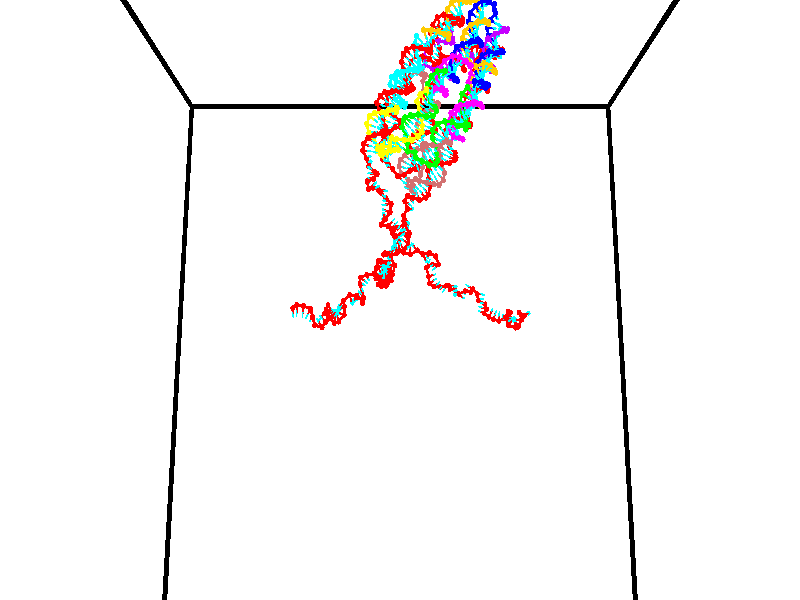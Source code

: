 // switches for output
#declare DRAW_BASES = 1; // possible values are 0, 1; only relevant for DNA ribbons
#declare DRAW_BASES_TYPE = 3; // possible values are 1, 2, 3; only relevant for DNA ribbons
#declare DRAW_FOG = 0; // set to 1 to enable fog

#include "colors.inc"

#include "transforms.inc"
background { rgb <1, 1, 1>}

#default {
   normal{
       ripples 0.25
       frequency 0.20
       turbulence 0.2
       lambda 5
   }
	finish {
		phong 0.1
		phong_size 40.
	}
}

// original window dimensions: 1024x640


// camera settings

camera {
	sky <0, 0.179814, -0.983701>
	up <0, 0.179814, -0.983701>
	right 1.6 * <1, 0, 0>
	location <35, 94.9851, 44.8844>
	look_at <35, 29.7336, 32.9568>
	direction <0, -65.2515, -11.9276>
	angle 67.0682
}


# declare cpy_camera_pos = <35, 94.9851, 44.8844>;
# if (DRAW_FOG = 1)
fog {
	fog_type 2
	up vnormalize(cpy_camera_pos)
	color rgbt<1,1,1,0.3>
	distance 1e-5
	fog_alt 3e-3
	fog_offset 56
}
# end


// LIGHTS

# declare lum = 6;
global_settings {
	ambient_light rgb lum * <0.05, 0.05, 0.05>
	max_trace_level 15
}# declare cpy_direct_light_amount = 0.25;
light_source
{	1000 * <-1, -1.16352, -0.803886>,
	rgb lum * cpy_direct_light_amount
	parallel
}

light_source
{	1000 * <1, 1.16352, 0.803886>,
	rgb lum * cpy_direct_light_amount
	parallel
}

// strand 0

// nucleotide -1

// particle -1
sphere {
	<24.187164, 34.951969, 34.610016> 0.250000
	pigment { color rgbt <1,0,0,0> }
	no_shadow
}
cylinder {
	<24.231642, 35.144516, 34.957790>,  <24.258327, 35.260044, 35.166454>, 0.100000
	pigment { color rgbt <1,0,0,0> }
	no_shadow
}
cylinder {
	<24.231642, 35.144516, 34.957790>,  <24.187164, 34.951969, 34.610016>, 0.100000
	pigment { color rgbt <1,0,0,0> }
	no_shadow
}

// particle -1
sphere {
	<24.231642, 35.144516, 34.957790> 0.100000
	pigment { color rgbt <1,0,0,0> }
	no_shadow
}
sphere {
	0, 1
	scale<0.080000,0.200000,0.300000>
	matrix <0.949088, 0.208024, -0.236555,
		-0.294733, 0.851476, -0.433730,
		0.111194, 0.481368, 0.869437,
		24.264999, 35.288925, 35.218620>
	pigment { color rgbt <0,1,1,0> }
	no_shadow
}
cylinder {
	<24.682299, 35.456959, 34.419250>,  <24.187164, 34.951969, 34.610016>, 0.130000
	pigment { color rgbt <1,0,0,0> }
	no_shadow
}

// nucleotide -1

// particle -1
sphere {
	<24.682299, 35.456959, 34.419250> 0.250000
	pigment { color rgbt <1,0,0,0> }
	no_shadow
}
cylinder {
	<24.673317, 35.432705, 34.818413>,  <24.667927, 35.418152, 35.057911>, 0.100000
	pigment { color rgbt <1,0,0,0> }
	no_shadow
}
cylinder {
	<24.673317, 35.432705, 34.818413>,  <24.682299, 35.456959, 34.419250>, 0.100000
	pigment { color rgbt <1,0,0,0> }
	no_shadow
}

// particle -1
sphere {
	<24.673317, 35.432705, 34.818413> 0.100000
	pigment { color rgbt <1,0,0,0> }
	no_shadow
}
sphere {
	0, 1
	scale<0.080000,0.200000,0.300000>
	matrix <0.999704, -0.010717, 0.021845,
		0.009370, 0.998102, 0.060860,
		-0.022456, -0.060638, 0.997907,
		24.666580, 35.414513, 35.117786>
	pigment { color rgbt <0,1,1,0> }
	no_shadow
}
cylinder {
	<25.345398, 35.465420, 34.512867>,  <24.682299, 35.456959, 34.419250>, 0.130000
	pigment { color rgbt <1,0,0,0> }
	no_shadow
}

// nucleotide -1

// particle -1
sphere {
	<25.345398, 35.465420, 34.512867> 0.250000
	pigment { color rgbt <1,0,0,0> }
	no_shadow
}
cylinder {
	<25.295906, 35.435368, 34.908653>,  <25.266211, 35.417336, 35.146126>, 0.100000
	pigment { color rgbt <1,0,0,0> }
	no_shadow
}
cylinder {
	<25.295906, 35.435368, 34.908653>,  <25.345398, 35.465420, 34.512867>, 0.100000
	pigment { color rgbt <1,0,0,0> }
	no_shadow
}

// particle -1
sphere {
	<25.295906, 35.435368, 34.908653> 0.100000
	pigment { color rgbt <1,0,0,0> }
	no_shadow
}
sphere {
	0, 1
	scale<0.080000,0.200000,0.300000>
	matrix <0.943899, -0.316575, 0.093996,
		0.306178, 0.945588, 0.110087,
		-0.123732, -0.075131, 0.989467,
		25.258787, 35.412827, 35.205494>
	pigment { color rgbt <0,1,1,0> }
	no_shadow
}
cylinder {
	<26.036070, 35.404789, 34.751923>,  <25.345398, 35.465420, 34.512867>, 0.130000
	pigment { color rgbt <1,0,0,0> }
	no_shadow
}

// nucleotide -1

// particle -1
sphere {
	<26.036070, 35.404789, 34.751923> 0.250000
	pigment { color rgbt <1,0,0,0> }
	no_shadow
}
cylinder {
	<25.831240, 35.332302, 35.087765>,  <25.708342, 35.288811, 35.289268>, 0.100000
	pigment { color rgbt <1,0,0,0> }
	no_shadow
}
cylinder {
	<25.831240, 35.332302, 35.087765>,  <26.036070, 35.404789, 34.751923>, 0.100000
	pigment { color rgbt <1,0,0,0> }
	no_shadow
}

// particle -1
sphere {
	<25.831240, 35.332302, 35.087765> 0.100000
	pigment { color rgbt <1,0,0,0> }
	no_shadow
}
sphere {
	0, 1
	scale<0.080000,0.200000,0.300000>
	matrix <0.806614, -0.437419, 0.397541,
		0.295218, 0.880809, 0.370164,
		-0.512075, -0.181218, 0.839607,
		25.677618, 35.277935, 35.339645>
	pigment { color rgbt <0,1,1,0> }
	no_shadow
}
cylinder {
	<26.304461, 35.731270, 35.463070>,  <26.036070, 35.404789, 34.751923>, 0.130000
	pigment { color rgbt <1,0,0,0> }
	no_shadow
}

// nucleotide -1

// particle -1
sphere {
	<26.304461, 35.731270, 35.463070> 0.250000
	pigment { color rgbt <1,0,0,0> }
	no_shadow
}
cylinder {
	<26.142334, 35.377804, 35.556763>,  <26.045059, 35.165726, 35.612976>, 0.100000
	pigment { color rgbt <1,0,0,0> }
	no_shadow
}
cylinder {
	<26.142334, 35.377804, 35.556763>,  <26.304461, 35.731270, 35.463070>, 0.100000
	pigment { color rgbt <1,0,0,0> }
	no_shadow
}

// particle -1
sphere {
	<26.142334, 35.377804, 35.556763> 0.100000
	pigment { color rgbt <1,0,0,0> }
	no_shadow
}
sphere {
	0, 1
	scale<0.080000,0.200000,0.300000>
	matrix <0.884855, -0.314846, 0.343370,
		-0.229677, 0.346433, 0.909524,
		-0.405315, -0.883661, 0.234230,
		26.020741, 35.112705, 35.627033>
	pigment { color rgbt <0,1,1,0> }
	no_shadow
}
cylinder {
	<26.511198, 35.484367, 36.143379>,  <26.304461, 35.731270, 35.463070>, 0.130000
	pigment { color rgbt <1,0,0,0> }
	no_shadow
}

// nucleotide -1

// particle -1
sphere {
	<26.511198, 35.484367, 36.143379> 0.250000
	pigment { color rgbt <1,0,0,0> }
	no_shadow
}
cylinder {
	<26.441875, 35.170803, 35.904903>,  <26.400282, 34.982662, 35.761818>, 0.100000
	pigment { color rgbt <1,0,0,0> }
	no_shadow
}
cylinder {
	<26.441875, 35.170803, 35.904903>,  <26.511198, 35.484367, 36.143379>, 0.100000
	pigment { color rgbt <1,0,0,0> }
	no_shadow
}

// particle -1
sphere {
	<26.441875, 35.170803, 35.904903> 0.100000
	pigment { color rgbt <1,0,0,0> }
	no_shadow
}
sphere {
	0, 1
	scale<0.080000,0.200000,0.300000>
	matrix <0.946423, -0.300044, 0.119405,
		-0.272486, -0.543553, 0.793915,
		-0.173307, -0.783915, -0.596189,
		26.389883, 34.935627, 35.726048>
	pigment { color rgbt <0,1,1,0> }
	no_shadow
}
cylinder {
	<27.274269, 35.755501, 36.356419>,  <26.511198, 35.484367, 36.143379>, 0.130000
	pigment { color rgbt <1,0,0,0> }
	no_shadow
}

// nucleotide -1

// particle -1
sphere {
	<27.274269, 35.755501, 36.356419> 0.250000
	pigment { color rgbt <1,0,0,0> }
	no_shadow
}
cylinder {
	<27.038803, 35.806011, 36.037037>,  <26.897524, 35.836319, 35.845409>, 0.100000
	pigment { color rgbt <1,0,0,0> }
	no_shadow
}
cylinder {
	<27.038803, 35.806011, 36.037037>,  <27.274269, 35.755501, 36.356419>, 0.100000
	pigment { color rgbt <1,0,0,0> }
	no_shadow
}

// particle -1
sphere {
	<27.038803, 35.806011, 36.037037> 0.100000
	pigment { color rgbt <1,0,0,0> }
	no_shadow
}
sphere {
	0, 1
	scale<0.080000,0.200000,0.300000>
	matrix <0.798272, 0.246499, -0.549545,
		0.127423, -0.960881, -0.245909,
		-0.588664, 0.126278, -0.798455,
		26.862204, 35.843895, 35.797501>
	pigment { color rgbt <0,1,1,0> }
	no_shadow
}
cylinder {
	<27.579435, 35.347610, 35.819023>,  <27.274269, 35.755501, 36.356419>, 0.130000
	pigment { color rgbt <1,0,0,0> }
	no_shadow
}

// nucleotide -1

// particle -1
sphere {
	<27.579435, 35.347610, 35.819023> 0.250000
	pigment { color rgbt <1,0,0,0> }
	no_shadow
}
cylinder {
	<27.358913, 35.644516, 35.666653>,  <27.226601, 35.822659, 35.575230>, 0.100000
	pigment { color rgbt <1,0,0,0> }
	no_shadow
}
cylinder {
	<27.358913, 35.644516, 35.666653>,  <27.579435, 35.347610, 35.819023>, 0.100000
	pigment { color rgbt <1,0,0,0> }
	no_shadow
}

// particle -1
sphere {
	<27.358913, 35.644516, 35.666653> 0.100000
	pigment { color rgbt <1,0,0,0> }
	no_shadow
}
sphere {
	0, 1
	scale<0.080000,0.200000,0.300000>
	matrix <0.753836, 0.247549, -0.608648,
		-0.357481, -0.622705, -0.696022,
		-0.551307, 0.742266, -0.380923,
		27.193521, 35.867195, 35.552376>
	pigment { color rgbt <0,1,1,0> }
	no_shadow
}
cylinder {
	<28.080713, 34.929874, 35.431576>,  <27.579435, 35.347610, 35.819023>, 0.130000
	pigment { color rgbt <1,0,0,0> }
	no_shadow
}

// nucleotide -1

// particle -1
sphere {
	<28.080713, 34.929874, 35.431576> 0.250000
	pigment { color rgbt <1,0,0,0> }
	no_shadow
}
cylinder {
	<28.291283, 34.808773, 35.113781>,  <28.417625, 34.736111, 34.923103>, 0.100000
	pigment { color rgbt <1,0,0,0> }
	no_shadow
}
cylinder {
	<28.291283, 34.808773, 35.113781>,  <28.080713, 34.929874, 35.431576>, 0.100000
	pigment { color rgbt <1,0,0,0> }
	no_shadow
}

// particle -1
sphere {
	<28.291283, 34.808773, 35.113781> 0.100000
	pigment { color rgbt <1,0,0,0> }
	no_shadow
}
sphere {
	0, 1
	scale<0.080000,0.200000,0.300000>
	matrix <-0.338027, -0.931952, 0.131160,
		-0.780137, 0.199514, -0.592942,
		0.526426, -0.302753, -0.794491,
		28.449211, 34.717949, 34.875435>
	pigment { color rgbt <0,1,1,0> }
	no_shadow
}
cylinder {
	<27.623507, 34.671928, 35.060001>,  <28.080713, 34.929874, 35.431576>, 0.130000
	pigment { color rgbt <1,0,0,0> }
	no_shadow
}

// nucleotide -1

// particle -1
sphere {
	<27.623507, 34.671928, 35.060001> 0.250000
	pigment { color rgbt <1,0,0,0> }
	no_shadow
}
cylinder {
	<27.968420, 34.510075, 34.938190>,  <28.175367, 34.412960, 34.865105>, 0.100000
	pigment { color rgbt <1,0,0,0> }
	no_shadow
}
cylinder {
	<27.968420, 34.510075, 34.938190>,  <27.623507, 34.671928, 35.060001>, 0.100000
	pigment { color rgbt <1,0,0,0> }
	no_shadow
}

// particle -1
sphere {
	<27.968420, 34.510075, 34.938190> 0.100000
	pigment { color rgbt <1,0,0,0> }
	no_shadow
}
sphere {
	0, 1
	scale<0.080000,0.200000,0.300000>
	matrix <-0.407139, -0.911502, 0.058323,
		-0.301177, 0.073694, -0.950716,
		0.862282, -0.404639, -0.304527,
		28.227104, 34.388683, 34.846832>
	pigment { color rgbt <0,1,1,0> }
	no_shadow
}
cylinder {
	<27.432455, 34.146164, 34.604015>,  <27.623507, 34.671928, 35.060001>, 0.130000
	pigment { color rgbt <1,0,0,0> }
	no_shadow
}

// nucleotide -1

// particle -1
sphere {
	<27.432455, 34.146164, 34.604015> 0.250000
	pigment { color rgbt <1,0,0,0> }
	no_shadow
}
cylinder {
	<27.807350, 34.022152, 34.667843>,  <28.032288, 33.947742, 34.706139>, 0.100000
	pigment { color rgbt <1,0,0,0> }
	no_shadow
}
cylinder {
	<27.807350, 34.022152, 34.667843>,  <27.432455, 34.146164, 34.604015>, 0.100000
	pigment { color rgbt <1,0,0,0> }
	no_shadow
}

// particle -1
sphere {
	<27.807350, 34.022152, 34.667843> 0.100000
	pigment { color rgbt <1,0,0,0> }
	no_shadow
}
sphere {
	0, 1
	scale<0.080000,0.200000,0.300000>
	matrix <-0.327283, -0.940052, 0.095853,
		0.120288, -0.142062, -0.982522,
		0.937239, -0.310032, 0.159572,
		28.088522, 33.929142, 34.715714>
	pigment { color rgbt <0,1,1,0> }
	no_shadow
}
cylinder {
	<27.574778, 33.643887, 34.099674>,  <27.432455, 34.146164, 34.604015>, 0.130000
	pigment { color rgbt <1,0,0,0> }
	no_shadow
}

// nucleotide -1

// particle -1
sphere {
	<27.574778, 33.643887, 34.099674> 0.250000
	pigment { color rgbt <1,0,0,0> }
	no_shadow
}
cylinder {
	<27.810751, 33.573196, 34.414825>,  <27.952335, 33.530785, 34.603916>, 0.100000
	pigment { color rgbt <1,0,0,0> }
	no_shadow
}
cylinder {
	<27.810751, 33.573196, 34.414825>,  <27.574778, 33.643887, 34.099674>, 0.100000
	pigment { color rgbt <1,0,0,0> }
	no_shadow
}

// particle -1
sphere {
	<27.810751, 33.573196, 34.414825> 0.100000
	pigment { color rgbt <1,0,0,0> }
	no_shadow
}
sphere {
	0, 1
	scale<0.080000,0.200000,0.300000>
	matrix <-0.227933, -0.972519, -0.047469,
		0.774613, -0.151579, -0.614002,
		0.589933, -0.176721, 0.787876,
		27.987730, 33.520180, 34.651188>
	pigment { color rgbt <0,1,1,0> }
	no_shadow
}
cylinder {
	<27.218395, 33.365246, 34.775318>,  <27.574778, 33.643887, 34.099674>, 0.130000
	pigment { color rgbt <1,0,0,0> }
	no_shadow
}

// nucleotide -1

// particle -1
sphere {
	<27.218395, 33.365246, 34.775318> 0.250000
	pigment { color rgbt <1,0,0,0> }
	no_shadow
}
cylinder {
	<26.948009, 33.421181, 35.064735>,  <26.785778, 33.454742, 35.238388>, 0.100000
	pigment { color rgbt <1,0,0,0> }
	no_shadow
}
cylinder {
	<26.948009, 33.421181, 35.064735>,  <27.218395, 33.365246, 34.775318>, 0.100000
	pigment { color rgbt <1,0,0,0> }
	no_shadow
}

// particle -1
sphere {
	<26.948009, 33.421181, 35.064735> 0.100000
	pigment { color rgbt <1,0,0,0> }
	no_shadow
}
sphere {
	0, 1
	scale<0.080000,0.200000,0.300000>
	matrix <0.658107, -0.327270, 0.678078,
		0.331614, 0.934527, 0.129196,
		-0.675964, 0.139835, 0.723546,
		26.745220, 33.463131, 35.281799>
	pigment { color rgbt <0,1,1,0> }
	no_shadow
}
cylinder {
	<27.555979, 32.795582, 35.082710>,  <27.218395, 33.365246, 34.775318>, 0.130000
	pigment { color rgbt <1,0,0,0> }
	no_shadow
}

// nucleotide -1

// particle -1
sphere {
	<27.555979, 32.795582, 35.082710> 0.250000
	pigment { color rgbt <1,0,0,0> }
	no_shadow
}
cylinder {
	<27.884663, 32.731621, 34.863907>,  <28.081873, 32.693245, 34.732624>, 0.100000
	pigment { color rgbt <1,0,0,0> }
	no_shadow
}
cylinder {
	<27.884663, 32.731621, 34.863907>,  <27.555979, 32.795582, 35.082710>, 0.100000
	pigment { color rgbt <1,0,0,0> }
	no_shadow
}

// particle -1
sphere {
	<27.884663, 32.731621, 34.863907> 0.100000
	pigment { color rgbt <1,0,0,0> }
	no_shadow
}
sphere {
	0, 1
	scale<0.080000,0.200000,0.300000>
	matrix <0.391908, 0.855405, 0.338658,
		0.413763, -0.492657, 0.765564,
		0.821710, -0.159907, -0.547012,
		28.131176, 32.683647, 34.699802>
	pigment { color rgbt <0,1,1,0> }
	no_shadow
}
cylinder {
	<28.171259, 32.911713, 35.578213>,  <27.555979, 32.795582, 35.082710>, 0.130000
	pigment { color rgbt <1,0,0,0> }
	no_shadow
}

// nucleotide -1

// particle -1
sphere {
	<28.171259, 32.911713, 35.578213> 0.250000
	pigment { color rgbt <1,0,0,0> }
	no_shadow
}
cylinder {
	<28.234596, 32.971134, 35.187756>,  <28.272598, 33.006786, 34.953480>, 0.100000
	pigment { color rgbt <1,0,0,0> }
	no_shadow
}
cylinder {
	<28.234596, 32.971134, 35.187756>,  <28.171259, 32.911713, 35.578213>, 0.100000
	pigment { color rgbt <1,0,0,0> }
	no_shadow
}

// particle -1
sphere {
	<28.234596, 32.971134, 35.187756> 0.100000
	pigment { color rgbt <1,0,0,0> }
	no_shadow
}
sphere {
	0, 1
	scale<0.080000,0.200000,0.300000>
	matrix <0.230376, 0.955773, 0.182826,
		0.960133, -0.253829, 0.117114,
		0.158341, 0.148557, -0.976145,
		28.282099, 33.015701, 34.894913>
	pigment { color rgbt <0,1,1,0> }
	no_shadow
}
cylinder {
	<28.688589, 33.465221, 35.525639>,  <28.171259, 32.911713, 35.578213>, 0.130000
	pigment { color rgbt <1,0,0,0> }
	no_shadow
}

// nucleotide -1

// particle -1
sphere {
	<28.688589, 33.465221, 35.525639> 0.250000
	pigment { color rgbt <1,0,0,0> }
	no_shadow
}
cylinder {
	<28.562269, 33.436291, 35.147213>,  <28.486477, 33.418934, 34.920158>, 0.100000
	pigment { color rgbt <1,0,0,0> }
	no_shadow
}
cylinder {
	<28.562269, 33.436291, 35.147213>,  <28.688589, 33.465221, 35.525639>, 0.100000
	pigment { color rgbt <1,0,0,0> }
	no_shadow
}

// particle -1
sphere {
	<28.562269, 33.436291, 35.147213> 0.100000
	pigment { color rgbt <1,0,0,0> }
	no_shadow
}
sphere {
	0, 1
	scale<0.080000,0.200000,0.300000>
	matrix <0.204388, 0.968497, -0.142264,
		0.926551, -0.238291, -0.291068,
		-0.315798, -0.072324, -0.946066,
		28.467529, 33.414593, 34.863392>
	pigment { color rgbt <0,1,1,0> }
	no_shadow
}
cylinder {
	<29.243998, 33.470417, 34.918518>,  <28.688589, 33.465221, 35.525639>, 0.130000
	pigment { color rgbt <1,0,0,0> }
	no_shadow
}

// nucleotide -1

// particle -1
sphere {
	<29.243998, 33.470417, 34.918518> 0.250000
	pigment { color rgbt <1,0,0,0> }
	no_shadow
}
cylinder {
	<28.880779, 33.618496, 34.840130>,  <28.662848, 33.707344, 34.793098>, 0.100000
	pigment { color rgbt <1,0,0,0> }
	no_shadow
}
cylinder {
	<28.880779, 33.618496, 34.840130>,  <29.243998, 33.470417, 34.918518>, 0.100000
	pigment { color rgbt <1,0,0,0> }
	no_shadow
}

// particle -1
sphere {
	<28.880779, 33.618496, 34.840130> 0.100000
	pigment { color rgbt <1,0,0,0> }
	no_shadow
}
sphere {
	0, 1
	scale<0.080000,0.200000,0.300000>
	matrix <0.404683, 0.896088, -0.182368,
		0.108095, -0.244905, -0.963502,
		-0.908046, 0.370200, -0.195972,
		28.608366, 33.729557, 34.781338>
	pigment { color rgbt <0,1,1,0> }
	no_shadow
}
cylinder {
	<29.292093, 33.841785, 34.262165>,  <29.243998, 33.470417, 34.918518>, 0.130000
	pigment { color rgbt <1,0,0,0> }
	no_shadow
}

// nucleotide -1

// particle -1
sphere {
	<29.292093, 33.841785, 34.262165> 0.250000
	pigment { color rgbt <1,0,0,0> }
	no_shadow
}
cylinder {
	<28.985214, 34.001778, 34.462734>,  <28.801086, 34.097771, 34.583076>, 0.100000
	pigment { color rgbt <1,0,0,0> }
	no_shadow
}
cylinder {
	<28.985214, 34.001778, 34.462734>,  <29.292093, 33.841785, 34.262165>, 0.100000
	pigment { color rgbt <1,0,0,0> }
	no_shadow
}

// particle -1
sphere {
	<28.985214, 34.001778, 34.462734> 0.100000
	pigment { color rgbt <1,0,0,0> }
	no_shadow
}
sphere {
	0, 1
	scale<0.080000,0.200000,0.300000>
	matrix <0.301312, 0.914867, -0.268754,
		-0.566233, -0.055102, -0.822401,
		-0.767197, 0.399977, 0.501425,
		28.755054, 34.121769, 34.613163>
	pigment { color rgbt <0,1,1,0> }
	no_shadow
}
cylinder {
	<29.218199, 34.321079, 33.848339>,  <29.292093, 33.841785, 34.262165>, 0.130000
	pigment { color rgbt <1,0,0,0> }
	no_shadow
}

// nucleotide -1

// particle -1
sphere {
	<29.218199, 34.321079, 33.848339> 0.250000
	pigment { color rgbt <1,0,0,0> }
	no_shadow
}
cylinder {
	<28.994144, 34.425610, 34.162781>,  <28.859713, 34.488327, 34.351444>, 0.100000
	pigment { color rgbt <1,0,0,0> }
	no_shadow
}
cylinder {
	<28.994144, 34.425610, 34.162781>,  <29.218199, 34.321079, 33.848339>, 0.100000
	pigment { color rgbt <1,0,0,0> }
	no_shadow
}

// particle -1
sphere {
	<28.994144, 34.425610, 34.162781> 0.100000
	pigment { color rgbt <1,0,0,0> }
	no_shadow
}
sphere {
	0, 1
	scale<0.080000,0.200000,0.300000>
	matrix <0.241653, 0.959212, -0.146683,
		-0.792372, 0.107802, -0.600437,
		-0.560134, 0.261325, 0.786104,
		28.826105, 34.504005, 34.398613>
	pigment { color rgbt <0,1,1,0> }
	no_shadow
}
cylinder {
	<29.855211, 34.393654, 33.370037>,  <29.218199, 34.321079, 33.848339>, 0.130000
	pigment { color rgbt <1,0,0,0> }
	no_shadow
}

// nucleotide -1

// particle -1
sphere {
	<29.855211, 34.393654, 33.370037> 0.250000
	pigment { color rgbt <1,0,0,0> }
	no_shadow
}
cylinder {
	<29.968203, 34.202019, 33.702465>,  <30.035997, 34.087036, 33.901920>, 0.100000
	pigment { color rgbt <1,0,0,0> }
	no_shadow
}
cylinder {
	<29.968203, 34.202019, 33.702465>,  <29.855211, 34.393654, 33.370037>, 0.100000
	pigment { color rgbt <1,0,0,0> }
	no_shadow
}

// particle -1
sphere {
	<29.968203, 34.202019, 33.702465> 0.100000
	pigment { color rgbt <1,0,0,0> }
	no_shadow
}
sphere {
	0, 1
	scale<0.080000,0.200000,0.300000>
	matrix <0.426722, -0.713158, -0.556160,
		0.859136, 0.511739, 0.002987,
		0.282479, -0.479091, 0.831070,
		30.052946, 34.058292, 33.951786>
	pigment { color rgbt <0,1,1,0> }
	no_shadow
}
cylinder {
	<30.588118, 34.404118, 33.431084>,  <29.855211, 34.393654, 33.370037>, 0.130000
	pigment { color rgbt <1,0,0,0> }
	no_shadow
}

// nucleotide -1

// particle -1
sphere {
	<30.588118, 34.404118, 33.431084> 0.250000
	pigment { color rgbt <1,0,0,0> }
	no_shadow
}
cylinder {
	<30.406622, 34.092064, 33.603367>,  <30.297726, 33.904831, 33.706738>, 0.100000
	pigment { color rgbt <1,0,0,0> }
	no_shadow
}
cylinder {
	<30.406622, 34.092064, 33.603367>,  <30.588118, 34.404118, 33.431084>, 0.100000
	pigment { color rgbt <1,0,0,0> }
	no_shadow
}

// particle -1
sphere {
	<30.406622, 34.092064, 33.603367> 0.100000
	pigment { color rgbt <1,0,0,0> }
	no_shadow
}
sphere {
	0, 1
	scale<0.080000,0.200000,0.300000>
	matrix <0.455715, -0.618482, -0.640159,
		0.765798, -0.094182, 0.636148,
		-0.453737, -0.780135, 0.430712,
		30.270500, 33.858025, 33.732582>
	pigment { color rgbt <0,1,1,0> }
	no_shadow
}
cylinder {
	<31.097073, 33.895988, 33.682816>,  <30.588118, 34.404118, 33.431084>, 0.130000
	pigment { color rgbt <1,0,0,0> }
	no_shadow
}

// nucleotide -1

// particle -1
sphere {
	<31.097073, 33.895988, 33.682816> 0.250000
	pigment { color rgbt <1,0,0,0> }
	no_shadow
}
cylinder {
	<30.743734, 33.730629, 33.594448>,  <30.531733, 33.631413, 33.541428>, 0.100000
	pigment { color rgbt <1,0,0,0> }
	no_shadow
}
cylinder {
	<30.743734, 33.730629, 33.594448>,  <31.097073, 33.895988, 33.682816>, 0.100000
	pigment { color rgbt <1,0,0,0> }
	no_shadow
}

// particle -1
sphere {
	<30.743734, 33.730629, 33.594448> 0.100000
	pigment { color rgbt <1,0,0,0> }
	no_shadow
}
sphere {
	0, 1
	scale<0.080000,0.200000,0.300000>
	matrix <0.466621, -0.730970, -0.497944,
		0.044364, -0.542941, 0.838598,
		-0.883344, -0.413399, -0.220918,
		30.478731, 33.606609, 33.528172>
	pigment { color rgbt <0,1,1,0> }
	no_shadow
}
cylinder {
	<31.103672, 33.128746, 33.850677>,  <31.097073, 33.895988, 33.682816>, 0.130000
	pigment { color rgbt <1,0,0,0> }
	no_shadow
}

// nucleotide -1

// particle -1
sphere {
	<31.103672, 33.128746, 33.850677> 0.250000
	pigment { color rgbt <1,0,0,0> }
	no_shadow
}
cylinder {
	<30.878698, 33.273464, 33.553284>,  <30.743713, 33.360294, 33.374847>, 0.100000
	pigment { color rgbt <1,0,0,0> }
	no_shadow
}
cylinder {
	<30.878698, 33.273464, 33.553284>,  <31.103672, 33.128746, 33.850677>, 0.100000
	pigment { color rgbt <1,0,0,0> }
	no_shadow
}

// particle -1
sphere {
	<30.878698, 33.273464, 33.553284> 0.100000
	pigment { color rgbt <1,0,0,0> }
	no_shadow
}
sphere {
	0, 1
	scale<0.080000,0.200000,0.300000>
	matrix <0.487300, -0.581395, -0.651551,
		-0.667986, -0.728756, 0.150696,
		-0.562435, 0.361793, -0.743487,
		30.709969, 33.382004, 33.330238>
	pigment { color rgbt <0,1,1,0> }
	no_shadow
}
cylinder {
	<31.181984, 32.676464, 33.320072>,  <31.103672, 33.128746, 33.850677>, 0.130000
	pigment { color rgbt <1,0,0,0> }
	no_shadow
}

// nucleotide -1

// particle -1
sphere {
	<31.181984, 32.676464, 33.320072> 0.250000
	pigment { color rgbt <1,0,0,0> }
	no_shadow
}
cylinder {
	<30.972902, 32.938370, 33.101692>,  <30.847452, 33.095512, 32.970665>, 0.100000
	pigment { color rgbt <1,0,0,0> }
	no_shadow
}
cylinder {
	<30.972902, 32.938370, 33.101692>,  <31.181984, 32.676464, 33.320072>, 0.100000
	pigment { color rgbt <1,0,0,0> }
	no_shadow
}

// particle -1
sphere {
	<30.972902, 32.938370, 33.101692> 0.100000
	pigment { color rgbt <1,0,0,0> }
	no_shadow
}
sphere {
	0, 1
	scale<0.080000,0.200000,0.300000>
	matrix <0.405350, -0.372493, -0.834830,
		-0.749979, -0.657672, -0.070705,
		-0.522707, 0.654765, -0.545949,
		30.816090, 33.134800, 32.937908>
	pigment { color rgbt <0,1,1,0> }
	no_shadow
}
cylinder {
	<30.962969, 32.266178, 32.748039>,  <31.181984, 32.676464, 33.320072>, 0.130000
	pigment { color rgbt <1,0,0,0> }
	no_shadow
}

// nucleotide -1

// particle -1
sphere {
	<30.962969, 32.266178, 32.748039> 0.250000
	pigment { color rgbt <1,0,0,0> }
	no_shadow
}
cylinder {
	<31.019543, 32.658737, 32.696098>,  <31.053486, 32.894272, 32.664932>, 0.100000
	pigment { color rgbt <1,0,0,0> }
	no_shadow
}
cylinder {
	<31.019543, 32.658737, 32.696098>,  <30.962969, 32.266178, 32.748039>, 0.100000
	pigment { color rgbt <1,0,0,0> }
	no_shadow
}

// particle -1
sphere {
	<31.019543, 32.658737, 32.696098> 0.100000
	pigment { color rgbt <1,0,0,0> }
	no_shadow
}
sphere {
	0, 1
	scale<0.080000,0.200000,0.300000>
	matrix <0.664299, -0.191342, -0.722561,
		-0.733964, 0.015931, -0.679002,
		0.141433, 0.981394, -0.129855,
		31.061972, 32.953156, 32.657143>
	pigment { color rgbt <0,1,1,0> }
	no_shadow
}
cylinder {
	<30.755674, 32.452461, 32.004219>,  <30.962969, 32.266178, 32.748039>, 0.130000
	pigment { color rgbt <1,0,0,0> }
	no_shadow
}

// nucleotide -1

// particle -1
sphere {
	<30.755674, 32.452461, 32.004219> 0.250000
	pigment { color rgbt <1,0,0,0> }
	no_shadow
}
cylinder {
	<31.016945, 32.734962, 32.113449>,  <31.173706, 32.904465, 32.178986>, 0.100000
	pigment { color rgbt <1,0,0,0> }
	no_shadow
}
cylinder {
	<31.016945, 32.734962, 32.113449>,  <30.755674, 32.452461, 32.004219>, 0.100000
	pigment { color rgbt <1,0,0,0> }
	no_shadow
}

// particle -1
sphere {
	<31.016945, 32.734962, 32.113449> 0.100000
	pigment { color rgbt <1,0,0,0> }
	no_shadow
}
sphere {
	0, 1
	scale<0.080000,0.200000,0.300000>
	matrix <0.565360, -0.214965, -0.796340,
		-0.503716, 0.674535, -0.539697,
		0.653176, 0.706253, 0.273073,
		31.212898, 32.946838, 32.195370>
	pigment { color rgbt <0,1,1,0> }
	no_shadow
}
cylinder {
	<30.862720, 33.129219, 31.590599>,  <30.755674, 32.452461, 32.004219>, 0.130000
	pigment { color rgbt <1,0,0,0> }
	no_shadow
}

// nucleotide -1

// particle -1
sphere {
	<30.862720, 33.129219, 31.590599> 0.250000
	pigment { color rgbt <1,0,0,0> }
	no_shadow
}
cylinder {
	<31.176247, 32.956738, 31.769350>,  <31.364363, 32.853249, 31.876600>, 0.100000
	pigment { color rgbt <1,0,0,0> }
	no_shadow
}
cylinder {
	<31.176247, 32.956738, 31.769350>,  <30.862720, 33.129219, 31.590599>, 0.100000
	pigment { color rgbt <1,0,0,0> }
	no_shadow
}

// particle -1
sphere {
	<31.176247, 32.956738, 31.769350> 0.100000
	pigment { color rgbt <1,0,0,0> }
	no_shadow
}
sphere {
	0, 1
	scale<0.080000,0.200000,0.300000>
	matrix <0.381064, -0.234223, -0.894388,
		0.490331, 0.871324, -0.019272,
		0.783815, -0.431202, 0.446877,
		31.411390, 32.827377, 31.903414>
	pigment { color rgbt <0,1,1,0> }
	no_shadow
}
cylinder {
	<31.531361, 33.318893, 31.387213>,  <30.862720, 33.129219, 31.590599>, 0.130000
	pigment { color rgbt <1,0,0,0> }
	no_shadow
}

// nucleotide -1

// particle -1
sphere {
	<31.531361, 33.318893, 31.387213> 0.250000
	pigment { color rgbt <1,0,0,0> }
	no_shadow
}
cylinder {
	<31.589638, 32.940163, 31.501959>,  <31.624605, 32.712925, 31.570807>, 0.100000
	pigment { color rgbt <1,0,0,0> }
	no_shadow
}
cylinder {
	<31.589638, 32.940163, 31.501959>,  <31.531361, 33.318893, 31.387213>, 0.100000
	pigment { color rgbt <1,0,0,0> }
	no_shadow
}

// particle -1
sphere {
	<31.589638, 32.940163, 31.501959> 0.100000
	pigment { color rgbt <1,0,0,0> }
	no_shadow
}
sphere {
	0, 1
	scale<0.080000,0.200000,0.300000>
	matrix <0.488811, -0.183204, -0.852936,
		0.860138, 0.264492, 0.436128,
		0.145694, -0.946826, 0.286867,
		31.633347, 32.656116, 31.588018>
	pigment { color rgbt <0,1,1,0> }
	no_shadow
}
cylinder {
	<32.373711, 33.100208, 31.318623>,  <31.531361, 33.318893, 31.387213>, 0.130000
	pigment { color rgbt <1,0,0,0> }
	no_shadow
}

// nucleotide -1

// particle -1
sphere {
	<32.373711, 33.100208, 31.318623> 0.250000
	pigment { color rgbt <1,0,0,0> }
	no_shadow
}
cylinder {
	<32.132767, 32.789524, 31.245003>,  <31.988199, 32.603111, 31.200830>, 0.100000
	pigment { color rgbt <1,0,0,0> }
	no_shadow
}
cylinder {
	<32.132767, 32.789524, 31.245003>,  <32.373711, 33.100208, 31.318623>, 0.100000
	pigment { color rgbt <1,0,0,0> }
	no_shadow
}

// particle -1
sphere {
	<32.132767, 32.789524, 31.245003> 0.100000
	pigment { color rgbt <1,0,0,0> }
	no_shadow
}
sphere {
	0, 1
	scale<0.080000,0.200000,0.300000>
	matrix <0.521798, -0.208666, -0.827155,
		0.604058, -0.594285, 0.530980,
		-0.602363, -0.776714, -0.184051,
		31.952057, 32.556511, 31.189787>
	pigment { color rgbt <0,1,1,0> }
	no_shadow
}
cylinder {
	<32.509266, 32.778362, 30.660870>,  <32.373711, 33.100208, 31.318623>, 0.130000
	pigment { color rgbt <1,0,0,0> }
	no_shadow
}

// nucleotide -1

// particle -1
sphere {
	<32.509266, 32.778362, 30.660870> 0.250000
	pigment { color rgbt <1,0,0,0> }
	no_shadow
}
cylinder {
	<32.896328, 32.751854, 30.563501>,  <33.128567, 32.735950, 30.505081>, 0.100000
	pigment { color rgbt <1,0,0,0> }
	no_shadow
}
cylinder {
	<32.896328, 32.751854, 30.563501>,  <32.509266, 32.778362, 30.660870>, 0.100000
	pigment { color rgbt <1,0,0,0> }
	no_shadow
}

// particle -1
sphere {
	<32.896328, 32.751854, 30.563501> 0.100000
	pigment { color rgbt <1,0,0,0> }
	no_shadow
}
sphere {
	0, 1
	scale<0.080000,0.200000,0.300000>
	matrix <-0.056741, -0.997331, 0.045954,
		-0.245814, -0.030656, -0.968832,
		0.967655, -0.066268, -0.243418,
		33.186623, 32.731972, 30.490477>
	pigment { color rgbt <0,1,1,0> }
	no_shadow
}
cylinder {
	<32.694260, 32.520042, 29.961485>,  <32.509266, 32.778362, 30.660870>, 0.130000
	pigment { color rgbt <1,0,0,0> }
	no_shadow
}

// nucleotide -1

// particle -1
sphere {
	<32.694260, 32.520042, 29.961485> 0.250000
	pigment { color rgbt <1,0,0,0> }
	no_shadow
}
cylinder {
	<32.988194, 32.441223, 30.221081>,  <33.164555, 32.393932, 30.376839>, 0.100000
	pigment { color rgbt <1,0,0,0> }
	no_shadow
}
cylinder {
	<32.988194, 32.441223, 30.221081>,  <32.694260, 32.520042, 29.961485>, 0.100000
	pigment { color rgbt <1,0,0,0> }
	no_shadow
}

// particle -1
sphere {
	<32.988194, 32.441223, 30.221081> 0.100000
	pigment { color rgbt <1,0,0,0> }
	no_shadow
}
sphere {
	0, 1
	scale<0.080000,0.200000,0.300000>
	matrix <-0.158669, -0.980259, -0.117965,
		0.659422, -0.016289, -0.751596,
		0.734838, -0.197044, 0.648989,
		33.208645, 32.382111, 30.415777>
	pigment { color rgbt <0,1,1,0> }
	no_shadow
}
cylinder {
	<32.935890, 31.885895, 29.762674>,  <32.694260, 32.520042, 29.961485>, 0.130000
	pigment { color rgbt <1,0,0,0> }
	no_shadow
}

// nucleotide -1

// particle -1
sphere {
	<32.935890, 31.885895, 29.762674> 0.250000
	pigment { color rgbt <1,0,0,0> }
	no_shadow
}
cylinder {
	<33.101006, 31.939396, 30.123055>,  <33.200077, 31.971497, 30.339283>, 0.100000
	pigment { color rgbt <1,0,0,0> }
	no_shadow
}
cylinder {
	<33.101006, 31.939396, 30.123055>,  <32.935890, 31.885895, 29.762674>, 0.100000
	pigment { color rgbt <1,0,0,0> }
	no_shadow
}

// particle -1
sphere {
	<33.101006, 31.939396, 30.123055> 0.100000
	pigment { color rgbt <1,0,0,0> }
	no_shadow
}
sphere {
	0, 1
	scale<0.080000,0.200000,0.300000>
	matrix <0.051033, -0.991001, 0.123742,
		0.909395, -0.005102, -0.415904,
		0.412792, 0.133755, 0.900951,
		33.224842, 31.979523, 30.393339>
	pigment { color rgbt <0,1,1,0> }
	no_shadow
}
cylinder {
	<33.600513, 31.449436, 29.835276>,  <32.935890, 31.885895, 29.762674>, 0.130000
	pigment { color rgbt <1,0,0,0> }
	no_shadow
}

// nucleotide -1

// particle -1
sphere {
	<33.600513, 31.449436, 29.835276> 0.250000
	pigment { color rgbt <1,0,0,0> }
	no_shadow
}
cylinder {
	<33.461792, 31.521278, 30.203508>,  <33.378559, 31.564383, 30.424448>, 0.100000
	pigment { color rgbt <1,0,0,0> }
	no_shadow
}
cylinder {
	<33.461792, 31.521278, 30.203508>,  <33.600513, 31.449436, 29.835276>, 0.100000
	pigment { color rgbt <1,0,0,0> }
	no_shadow
}

// particle -1
sphere {
	<33.461792, 31.521278, 30.203508> 0.100000
	pigment { color rgbt <1,0,0,0> }
	no_shadow
}
sphere {
	0, 1
	scale<0.080000,0.200000,0.300000>
	matrix <0.131381, -0.962516, 0.237281,
		0.928689, 0.203238, 0.310211,
		-0.346807, 0.179604, 0.920580,
		33.357750, 31.575159, 30.479683>
	pigment { color rgbt <0,1,1,0> }
	no_shadow
}
cylinder {
	<33.946411, 31.070391, 30.126049>,  <33.600513, 31.449436, 29.835276>, 0.130000
	pigment { color rgbt <1,0,0,0> }
	no_shadow
}

// nucleotide -1

// particle -1
sphere {
	<33.946411, 31.070391, 30.126049> 0.250000
	pigment { color rgbt <1,0,0,0> }
	no_shadow
}
cylinder {
	<33.651936, 31.141453, 30.387266>,  <33.475250, 31.184090, 30.543997>, 0.100000
	pigment { color rgbt <1,0,0,0> }
	no_shadow
}
cylinder {
	<33.651936, 31.141453, 30.387266>,  <33.946411, 31.070391, 30.126049>, 0.100000
	pigment { color rgbt <1,0,0,0> }
	no_shadow
}

// particle -1
sphere {
	<33.651936, 31.141453, 30.387266> 0.100000
	pigment { color rgbt <1,0,0,0> }
	no_shadow
}
sphere {
	0, 1
	scale<0.080000,0.200000,0.300000>
	matrix <-0.017177, -0.969525, 0.244390,
		0.676561, 0.168699, 0.716803,
		-0.736186, 0.177657, 0.653045,
		33.431080, 31.194750, 30.583179>
	pigment { color rgbt <0,1,1,0> }
	no_shadow
}
cylinder {
	<34.061813, 31.219080, 30.892397>,  <33.946411, 31.070391, 30.126049>, 0.130000
	pigment { color rgbt <1,0,0,0> }
	no_shadow
}

// nucleotide -1

// particle -1
sphere {
	<34.061813, 31.219080, 30.892397> 0.250000
	pigment { color rgbt <1,0,0,0> }
	no_shadow
}
cylinder {
	<33.688133, 31.228956, 31.034754>,  <33.463924, 31.234882, 31.120169>, 0.100000
	pigment { color rgbt <1,0,0,0> }
	no_shadow
}
cylinder {
	<33.688133, 31.228956, 31.034754>,  <34.061813, 31.219080, 30.892397>, 0.100000
	pigment { color rgbt <1,0,0,0> }
	no_shadow
}

// particle -1
sphere {
	<33.688133, 31.228956, 31.034754> 0.100000
	pigment { color rgbt <1,0,0,0> }
	no_shadow
}
sphere {
	0, 1
	scale<0.080000,0.200000,0.300000>
	matrix <-0.092328, -0.980347, -0.174341,
		0.344595, -0.195728, 0.918120,
		-0.934200, 0.024692, 0.355894,
		33.407875, 31.236364, 31.141521>
	pigment { color rgbt <0,1,1,0> }
	no_shadow
}
cylinder {
	<34.061314, 30.588392, 31.321138>,  <34.061813, 31.219080, 30.892397>, 0.130000
	pigment { color rgbt <1,0,0,0> }
	no_shadow
}

// nucleotide -1

// particle -1
sphere {
	<34.061314, 30.588392, 31.321138> 0.250000
	pigment { color rgbt <1,0,0,0> }
	no_shadow
}
cylinder {
	<33.686466, 30.695475, 31.231577>,  <33.461555, 30.759724, 31.177839>, 0.100000
	pigment { color rgbt <1,0,0,0> }
	no_shadow
}
cylinder {
	<33.686466, 30.695475, 31.231577>,  <34.061314, 30.588392, 31.321138>, 0.100000
	pigment { color rgbt <1,0,0,0> }
	no_shadow
}

// particle -1
sphere {
	<33.686466, 30.695475, 31.231577> 0.100000
	pigment { color rgbt <1,0,0,0> }
	no_shadow
}
sphere {
	0, 1
	scale<0.080000,0.200000,0.300000>
	matrix <-0.224100, -0.953405, -0.201984,
		-0.267544, -0.139107, 0.953451,
		-0.937123, 0.267708, -0.223904,
		33.405331, 30.775787, 31.164406>
	pigment { color rgbt <0,1,1,0> }
	no_shadow
}
cylinder {
	<33.501083, 30.247381, 31.760519>,  <34.061314, 30.588392, 31.321138>, 0.130000
	pigment { color rgbt <1,0,0,0> }
	no_shadow
}

// nucleotide -1

// particle -1
sphere {
	<33.501083, 30.247381, 31.760519> 0.250000
	pigment { color rgbt <1,0,0,0> }
	no_shadow
}
cylinder {
	<33.327065, 30.347994, 31.414696>,  <33.222652, 30.408361, 31.207201>, 0.100000
	pigment { color rgbt <1,0,0,0> }
	no_shadow
}
cylinder {
	<33.327065, 30.347994, 31.414696>,  <33.501083, 30.247381, 31.760519>, 0.100000
	pigment { color rgbt <1,0,0,0> }
	no_shadow
}

// particle -1
sphere {
	<33.327065, 30.347994, 31.414696> 0.100000
	pigment { color rgbt <1,0,0,0> }
	no_shadow
}
sphere {
	0, 1
	scale<0.080000,0.200000,0.300000>
	matrix <-0.346293, -0.933077, -0.097208,
		-0.831151, 0.257100, 0.493039,
		-0.435050, 0.251531, -0.864560,
		33.196548, 30.423452, 31.155327>
	pigment { color rgbt <0,1,1,0> }
	no_shadow
}
cylinder {
	<32.921696, 29.812033, 31.705647>,  <33.501083, 30.247381, 31.760519>, 0.130000
	pigment { color rgbt <1,0,0,0> }
	no_shadow
}

// nucleotide -1

// particle -1
sphere {
	<32.921696, 29.812033, 31.705647> 0.250000
	pigment { color rgbt <1,0,0,0> }
	no_shadow
}
cylinder {
	<32.959778, 29.945515, 31.330503>,  <32.982628, 30.025604, 31.105417>, 0.100000
	pigment { color rgbt <1,0,0,0> }
	no_shadow
}
cylinder {
	<32.959778, 29.945515, 31.330503>,  <32.921696, 29.812033, 31.705647>, 0.100000
	pigment { color rgbt <1,0,0,0> }
	no_shadow
}

// particle -1
sphere {
	<32.959778, 29.945515, 31.330503> 0.100000
	pigment { color rgbt <1,0,0,0> }
	no_shadow
}
sphere {
	0, 1
	scale<0.080000,0.200000,0.300000>
	matrix <-0.201628, -0.916145, -0.346446,
		-0.974824, 0.222080, -0.019934,
		0.095201, 0.333705, -0.937858,
		32.988338, 30.045626, 31.049147>
	pigment { color rgbt <0,1,1,0> }
	no_shadow
}
cylinder {
	<32.557823, 29.363081, 31.430738>,  <32.921696, 29.812033, 31.705647>, 0.130000
	pigment { color rgbt <1,0,0,0> }
	no_shadow
}

// nucleotide -1

// particle -1
sphere {
	<32.557823, 29.363081, 31.430738> 0.250000
	pigment { color rgbt <1,0,0,0> }
	no_shadow
}
cylinder {
	<32.708282, 29.537001, 31.103455>,  <32.798557, 29.641352, 30.907085>, 0.100000
	pigment { color rgbt <1,0,0,0> }
	no_shadow
}
cylinder {
	<32.708282, 29.537001, 31.103455>,  <32.557823, 29.363081, 31.430738>, 0.100000
	pigment { color rgbt <1,0,0,0> }
	no_shadow
}

// particle -1
sphere {
	<32.708282, 29.537001, 31.103455> 0.100000
	pigment { color rgbt <1,0,0,0> }
	no_shadow
}
sphere {
	0, 1
	scale<0.080000,0.200000,0.300000>
	matrix <-0.128303, -0.850111, -0.510734,
		-0.917634, 0.297090, -0.263981,
		0.376147, 0.434797, -0.818208,
		32.821125, 29.667440, 30.857992>
	pigment { color rgbt <0,1,1,0> }
	no_shadow
}
cylinder {
	<32.957966, 28.853601, 31.224279>,  <32.557823, 29.363081, 31.430738>, 0.130000
	pigment { color rgbt <1,0,0,0> }
	no_shadow
}

// nucleotide -1

// particle -1
sphere {
	<32.957966, 28.853601, 31.224279> 0.250000
	pigment { color rgbt <1,0,0,0> }
	no_shadow
}
cylinder {
	<32.948555, 28.706430, 30.852457>,  <32.942909, 28.618128, 30.629364>, 0.100000
	pigment { color rgbt <1,0,0,0> }
	no_shadow
}
cylinder {
	<32.948555, 28.706430, 30.852457>,  <32.957966, 28.853601, 31.224279>, 0.100000
	pigment { color rgbt <1,0,0,0> }
	no_shadow
}

// particle -1
sphere {
	<32.948555, 28.706430, 30.852457> 0.100000
	pigment { color rgbt <1,0,0,0> }
	no_shadow
}
sphere {
	0, 1
	scale<0.080000,0.200000,0.300000>
	matrix <0.184374, 0.912268, -0.365750,
		0.982574, -0.179992, 0.046372,
		-0.023528, -0.367926, -0.929557,
		32.941498, 28.596052, 30.573589>
	pigment { color rgbt <0,1,1,0> }
	no_shadow
}
cylinder {
	<33.555099, 28.912750, 30.782272>,  <32.957966, 28.853601, 31.224279>, 0.130000
	pigment { color rgbt <1,0,0,0> }
	no_shadow
}

// nucleotide -1

// particle -1
sphere {
	<33.555099, 28.912750, 30.782272> 0.250000
	pigment { color rgbt <1,0,0,0> }
	no_shadow
}
cylinder {
	<33.231194, 28.938643, 30.549002>,  <33.036850, 28.954178, 30.409039>, 0.100000
	pigment { color rgbt <1,0,0,0> }
	no_shadow
}
cylinder {
	<33.231194, 28.938643, 30.549002>,  <33.555099, 28.912750, 30.782272>, 0.100000
	pigment { color rgbt <1,0,0,0> }
	no_shadow
}

// particle -1
sphere {
	<33.231194, 28.938643, 30.549002> 0.100000
	pigment { color rgbt <1,0,0,0> }
	no_shadow
}
sphere {
	0, 1
	scale<0.080000,0.200000,0.300000>
	matrix <0.158857, 0.980963, -0.111693,
		0.564844, -0.183086, -0.804631,
		-0.809763, 0.064732, -0.583176,
		32.988266, 28.958061, 30.374048>
	pigment { color rgbt <0,1,1,0> }
	no_shadow
}
cylinder {
	<33.724957, 29.303940, 30.204580>,  <33.555099, 28.912750, 30.782272>, 0.130000
	pigment { color rgbt <1,0,0,0> }
	no_shadow
}

// nucleotide -1

// particle -1
sphere {
	<33.724957, 29.303940, 30.204580> 0.250000
	pigment { color rgbt <1,0,0,0> }
	no_shadow
}
cylinder {
	<33.335812, 29.373695, 30.265404>,  <33.102325, 29.415548, 30.301897>, 0.100000
	pigment { color rgbt <1,0,0,0> }
	no_shadow
}
cylinder {
	<33.335812, 29.373695, 30.265404>,  <33.724957, 29.303940, 30.204580>, 0.100000
	pigment { color rgbt <1,0,0,0> }
	no_shadow
}

// particle -1
sphere {
	<33.335812, 29.373695, 30.265404> 0.100000
	pigment { color rgbt <1,0,0,0> }
	no_shadow
}
sphere {
	0, 1
	scale<0.080000,0.200000,0.300000>
	matrix <0.178438, 0.983861, 0.013312,
		-0.147281, 0.040083, -0.988282,
		-0.972866, 0.174387, 0.152057,
		33.043953, 29.426012, 30.311020>
	pigment { color rgbt <0,1,1,0> }
	no_shadow
}
cylinder {
	<33.577873, 29.851274, 29.840279>,  <33.724957, 29.303940, 30.204580>, 0.130000
	pigment { color rgbt <1,0,0,0> }
	no_shadow
}

// nucleotide -1

// particle -1
sphere {
	<33.577873, 29.851274, 29.840279> 0.250000
	pigment { color rgbt <1,0,0,0> }
	no_shadow
}
cylinder {
	<33.277763, 29.852093, 30.104729>,  <33.097698, 29.852583, 30.263399>, 0.100000
	pigment { color rgbt <1,0,0,0> }
	no_shadow
}
cylinder {
	<33.277763, 29.852093, 30.104729>,  <33.577873, 29.851274, 29.840279>, 0.100000
	pigment { color rgbt <1,0,0,0> }
	no_shadow
}

// particle -1
sphere {
	<33.277763, 29.852093, 30.104729> 0.100000
	pigment { color rgbt <1,0,0,0> }
	no_shadow
}
sphere {
	0, 1
	scale<0.080000,0.200000,0.300000>
	matrix <0.012695, 0.999855, 0.011315,
		-0.661006, 0.016882, -0.750191,
		-0.750273, 0.002045, 0.661124,
		33.052681, 29.852707, 30.303066>
	pigment { color rgbt <0,1,1,0> }
	no_shadow
}
cylinder {
	<33.119030, 30.421284, 29.808809>,  <33.577873, 29.851274, 29.840279>, 0.130000
	pigment { color rgbt <1,0,0,0> }
	no_shadow
}

// nucleotide -1

// particle -1
sphere {
	<33.119030, 30.421284, 29.808809> 0.250000
	pigment { color rgbt <1,0,0,0> }
	no_shadow
}
cylinder {
	<33.076176, 30.315689, 30.192232>,  <33.050461, 30.252333, 30.422285>, 0.100000
	pigment { color rgbt <1,0,0,0> }
	no_shadow
}
cylinder {
	<33.076176, 30.315689, 30.192232>,  <33.119030, 30.421284, 29.808809>, 0.100000
	pigment { color rgbt <1,0,0,0> }
	no_shadow
}

// particle -1
sphere {
	<33.076176, 30.315689, 30.192232> 0.100000
	pigment { color rgbt <1,0,0,0> }
	no_shadow
}
sphere {
	0, 1
	scale<0.080000,0.200000,0.300000>
	matrix <-0.042670, 0.964439, 0.260839,
		-0.993328, -0.012955, -0.114595,
		-0.107140, -0.263989, 0.958557,
		33.044033, 30.236492, 30.479799>
	pigment { color rgbt <0,1,1,0> }
	no_shadow
}
cylinder {
	<32.584572, 30.849958, 30.094803>,  <33.119030, 30.421284, 29.808809>, 0.130000
	pigment { color rgbt <1,0,0,0> }
	no_shadow
}

// nucleotide -1

// particle -1
sphere {
	<32.584572, 30.849958, 30.094803> 0.250000
	pigment { color rgbt <1,0,0,0> }
	no_shadow
}
cylinder {
	<32.788994, 30.719292, 30.412825>,  <32.911648, 30.640892, 30.603638>, 0.100000
	pigment { color rgbt <1,0,0,0> }
	no_shadow
}
cylinder {
	<32.788994, 30.719292, 30.412825>,  <32.584572, 30.849958, 30.094803>, 0.100000
	pigment { color rgbt <1,0,0,0> }
	no_shadow
}

// particle -1
sphere {
	<32.788994, 30.719292, 30.412825> 0.100000
	pigment { color rgbt <1,0,0,0> }
	no_shadow
}
sphere {
	0, 1
	scale<0.080000,0.200000,0.300000>
	matrix <0.049308, 0.934586, 0.352303,
		-0.858135, -0.140842, 0.493728,
		0.511051, -0.326668, 0.795057,
		32.942310, 30.621292, 30.651342>
	pigment { color rgbt <0,1,1,0> }
	no_shadow
}
cylinder {
	<32.175411, 31.032600, 30.740835>,  <32.584572, 30.849958, 30.094803>, 0.130000
	pigment { color rgbt <1,0,0,0> }
	no_shadow
}

// nucleotide -1

// particle -1
sphere {
	<32.175411, 31.032600, 30.740835> 0.250000
	pigment { color rgbt <1,0,0,0> }
	no_shadow
}
cylinder {
	<32.562801, 30.991615, 30.831659>,  <32.795235, 30.967024, 30.886154>, 0.100000
	pigment { color rgbt <1,0,0,0> }
	no_shadow
}
cylinder {
	<32.562801, 30.991615, 30.831659>,  <32.175411, 31.032600, 30.740835>, 0.100000
	pigment { color rgbt <1,0,0,0> }
	no_shadow
}

// particle -1
sphere {
	<32.562801, 30.991615, 30.831659> 0.100000
	pigment { color rgbt <1,0,0,0> }
	no_shadow
}
sphere {
	0, 1
	scale<0.080000,0.200000,0.300000>
	matrix <0.042568, 0.966158, 0.254414,
		-0.245445, -0.236728, 0.940062,
		0.968475, -0.102461, 0.227062,
		32.853344, 30.960876, 30.899778>
	pigment { color rgbt <0,1,1,0> }
	no_shadow
}
cylinder {
	<32.395626, 31.475805, 31.323990>,  <32.175411, 31.032600, 30.740835>, 0.130000
	pigment { color rgbt <1,0,0,0> }
	no_shadow
}

// nucleotide -1

// particle -1
sphere {
	<32.395626, 31.475805, 31.323990> 0.250000
	pigment { color rgbt <1,0,0,0> }
	no_shadow
}
cylinder {
	<32.733692, 31.388371, 31.128883>,  <32.936531, 31.335909, 31.011820>, 0.100000
	pigment { color rgbt <1,0,0,0> }
	no_shadow
}
cylinder {
	<32.733692, 31.388371, 31.128883>,  <32.395626, 31.475805, 31.323990>, 0.100000
	pigment { color rgbt <1,0,0,0> }
	no_shadow
}

// particle -1
sphere {
	<32.733692, 31.388371, 31.128883> 0.100000
	pigment { color rgbt <1,0,0,0> }
	no_shadow
}
sphere {
	0, 1
	scale<0.080000,0.200000,0.300000>
	matrix <0.189639, 0.975817, -0.108713,
		0.499734, -0.000620, 0.866178,
		0.845164, -0.218589, -0.487767,
		32.987240, 31.322794, 30.982553>
	pigment { color rgbt <0,1,1,0> }
	no_shadow
}
cylinder {
	<32.907589, 31.937021, 31.614256>,  <32.395626, 31.475805, 31.323990>, 0.130000
	pigment { color rgbt <1,0,0,0> }
	no_shadow
}

// nucleotide -1

// particle -1
sphere {
	<32.907589, 31.937021, 31.614256> 0.250000
	pigment { color rgbt <1,0,0,0> }
	no_shadow
}
cylinder {
	<33.033794, 31.815992, 31.254499>,  <33.109516, 31.743376, 31.038647>, 0.100000
	pigment { color rgbt <1,0,0,0> }
	no_shadow
}
cylinder {
	<33.033794, 31.815992, 31.254499>,  <32.907589, 31.937021, 31.614256>, 0.100000
	pigment { color rgbt <1,0,0,0> }
	no_shadow
}

// particle -1
sphere {
	<33.033794, 31.815992, 31.254499> 0.100000
	pigment { color rgbt <1,0,0,0> }
	no_shadow
}
sphere {
	0, 1
	scale<0.080000,0.200000,0.300000>
	matrix <0.273516, 0.936574, -0.219131,
		0.908648, -0.176860, 0.378259,
		0.315512, -0.302573, -0.899390,
		33.128448, 31.725220, 30.984682>
	pigment { color rgbt <0,1,1,0> }
	no_shadow
}
cylinder {
	<33.633789, 32.078377, 31.603350>,  <32.907589, 31.937021, 31.614256>, 0.130000
	pigment { color rgbt <1,0,0,0> }
	no_shadow
}

// nucleotide -1

// particle -1
sphere {
	<33.633789, 32.078377, 31.603350> 0.250000
	pigment { color rgbt <1,0,0,0> }
	no_shadow
}
cylinder {
	<33.485302, 32.064903, 31.232176>,  <33.396210, 32.056820, 31.009472>, 0.100000
	pigment { color rgbt <1,0,0,0> }
	no_shadow
}
cylinder {
	<33.485302, 32.064903, 31.232176>,  <33.633789, 32.078377, 31.603350>, 0.100000
	pigment { color rgbt <1,0,0,0> }
	no_shadow
}

// particle -1
sphere {
	<33.485302, 32.064903, 31.232176> 0.100000
	pigment { color rgbt <1,0,0,0> }
	no_shadow
}
sphere {
	0, 1
	scale<0.080000,0.200000,0.300000>
	matrix <0.387672, 0.902455, -0.187845,
		0.843746, -0.429466, -0.321948,
		-0.371217, -0.033683, -0.927935,
		33.373936, 32.054798, 30.953794>
	pigment { color rgbt <0,1,1,0> }
	no_shadow
}
cylinder {
	<34.207531, 32.249069, 31.091124>,  <33.633789, 32.078377, 31.603350>, 0.130000
	pigment { color rgbt <1,0,0,0> }
	no_shadow
}

// nucleotide -1

// particle -1
sphere {
	<34.207531, 32.249069, 31.091124> 0.250000
	pigment { color rgbt <1,0,0,0> }
	no_shadow
}
cylinder {
	<33.832378, 32.332661, 30.980345>,  <33.607285, 32.382816, 30.913877>, 0.100000
	pigment { color rgbt <1,0,0,0> }
	no_shadow
}
cylinder {
	<33.832378, 32.332661, 30.980345>,  <34.207531, 32.249069, 31.091124>, 0.100000
	pigment { color rgbt <1,0,0,0> }
	no_shadow
}

// particle -1
sphere {
	<33.832378, 32.332661, 30.980345> 0.100000
	pigment { color rgbt <1,0,0,0> }
	no_shadow
}
sphere {
	0, 1
	scale<0.080000,0.200000,0.300000>
	matrix <0.280718, 0.926172, -0.251797,
		0.203883, -0.313901, -0.927307,
		-0.937885, 0.208975, -0.276949,
		33.551014, 32.395351, 30.897261>
	pigment { color rgbt <0,1,1,0> }
	no_shadow
}
cylinder {
	<34.470497, 32.444706, 30.336044>,  <34.207531, 32.249069, 31.091124>, 0.130000
	pigment { color rgbt <1,0,0,0> }
	no_shadow
}

// nucleotide -1

// particle -1
sphere {
	<34.470497, 32.444706, 30.336044> 0.250000
	pigment { color rgbt <1,0,0,0> }
	no_shadow
}
cylinder {
	<34.087109, 32.545250, 30.389931>,  <33.857075, 32.605576, 30.422262>, 0.100000
	pigment { color rgbt <1,0,0,0> }
	no_shadow
}
cylinder {
	<34.087109, 32.545250, 30.389931>,  <34.470497, 32.444706, 30.336044>, 0.100000
	pigment { color rgbt <1,0,0,0> }
	no_shadow
}

// particle -1
sphere {
	<34.087109, 32.545250, 30.389931> 0.100000
	pigment { color rgbt <1,0,0,0> }
	no_shadow
}
sphere {
	0, 1
	scale<0.080000,0.200000,0.300000>
	matrix <0.179437, 0.898699, -0.400179,
		-0.221659, -0.359388, -0.906481,
		-0.958473, 0.251359, 0.134717,
		33.799568, 32.620659, 30.430346>
	pigment { color rgbt <0,1,1,0> }
	no_shadow
}
cylinder {
	<34.010773, 32.516247, 29.693075>,  <34.470497, 32.444706, 30.336044>, 0.130000
	pigment { color rgbt <1,0,0,0> }
	no_shadow
}

// nucleotide -1

// particle -1
sphere {
	<34.010773, 32.516247, 29.693075> 0.250000
	pigment { color rgbt <1,0,0,0> }
	no_shadow
}
cylinder {
	<33.931690, 32.771091, 29.991068>,  <33.884243, 32.924000, 30.169863>, 0.100000
	pigment { color rgbt <1,0,0,0> }
	no_shadow
}
cylinder {
	<33.931690, 32.771091, 29.991068>,  <34.010773, 32.516247, 29.693075>, 0.100000
	pigment { color rgbt <1,0,0,0> }
	no_shadow
}

// particle -1
sphere {
	<33.931690, 32.771091, 29.991068> 0.100000
	pigment { color rgbt <1,0,0,0> }
	no_shadow
}
sphere {
	0, 1
	scale<0.080000,0.200000,0.300000>
	matrix <0.016447, 0.762031, -0.647332,
		-0.980124, -0.115727, -0.161135,
		-0.197703, 0.637116, 0.744981,
		33.872379, 32.962227, 30.214561>
	pigment { color rgbt <0,1,1,0> }
	no_shadow
}
cylinder {
	<33.531174, 32.919369, 29.424322>,  <34.010773, 32.516247, 29.693075>, 0.130000
	pigment { color rgbt <1,0,0,0> }
	no_shadow
}

// nucleotide -1

// particle -1
sphere {
	<33.531174, 32.919369, 29.424322> 0.250000
	pigment { color rgbt <1,0,0,0> }
	no_shadow
}
cylinder {
	<33.709499, 33.154629, 29.694233>,  <33.816494, 33.295784, 29.856180>, 0.100000
	pigment { color rgbt <1,0,0,0> }
	no_shadow
}
cylinder {
	<33.709499, 33.154629, 29.694233>,  <33.531174, 32.919369, 29.424322>, 0.100000
	pigment { color rgbt <1,0,0,0> }
	no_shadow
}

// particle -1
sphere {
	<33.709499, 33.154629, 29.694233> 0.100000
	pigment { color rgbt <1,0,0,0> }
	no_shadow
}
sphere {
	0, 1
	scale<0.080000,0.200000,0.300000>
	matrix <-0.022459, 0.760949, -0.648423,
		-0.894842, 0.273924, 0.352454,
		0.445818, 0.588152, 0.674777,
		33.843246, 33.331074, 29.896666>
	pigment { color rgbt <0,1,1,0> }
	no_shadow
}
cylinder {
	<33.269253, 33.548473, 29.637484>,  <33.531174, 32.919369, 29.424322>, 0.130000
	pigment { color rgbt <1,0,0,0> }
	no_shadow
}

// nucleotide -1

// particle -1
sphere {
	<33.269253, 33.548473, 29.637484> 0.250000
	pigment { color rgbt <1,0,0,0> }
	no_shadow
}
cylinder {
	<33.660408, 33.619240, 29.682083>,  <33.895103, 33.661701, 29.708843>, 0.100000
	pigment { color rgbt <1,0,0,0> }
	no_shadow
}
cylinder {
	<33.660408, 33.619240, 29.682083>,  <33.269253, 33.548473, 29.637484>, 0.100000
	pigment { color rgbt <1,0,0,0> }
	no_shadow
}

// particle -1
sphere {
	<33.660408, 33.619240, 29.682083> 0.100000
	pigment { color rgbt <1,0,0,0> }
	no_shadow
}
sphere {
	0, 1
	scale<0.080000,0.200000,0.300000>
	matrix <-0.104610, 0.875525, -0.471713,
		-0.181075, 0.449619, 0.874674,
		0.977890, 0.176915, 0.111501,
		33.953773, 33.672314, 29.715534>
	pigment { color rgbt <0,1,1,0> }
	no_shadow
}
cylinder {
	<33.446724, 34.271782, 29.665901>,  <33.269253, 33.548473, 29.637484>, 0.130000
	pigment { color rgbt <1,0,0,0> }
	no_shadow
}

// nucleotide -1

// particle -1
sphere {
	<33.446724, 34.271782, 29.665901> 0.250000
	pigment { color rgbt <1,0,0,0> }
	no_shadow
}
cylinder {
	<33.793499, 34.102741, 29.560207>,  <34.001564, 34.001316, 29.496792>, 0.100000
	pigment { color rgbt <1,0,0,0> }
	no_shadow
}
cylinder {
	<33.793499, 34.102741, 29.560207>,  <33.446724, 34.271782, 29.665901>, 0.100000
	pigment { color rgbt <1,0,0,0> }
	no_shadow
}

// particle -1
sphere {
	<33.793499, 34.102741, 29.560207> 0.100000
	pigment { color rgbt <1,0,0,0> }
	no_shadow
}
sphere {
	0, 1
	scale<0.080000,0.200000,0.300000>
	matrix <0.300785, 0.866343, -0.398720,
		0.397418, 0.266189, 0.878181,
		0.866941, -0.422603, -0.264234,
		34.053581, 33.975960, 29.480938>
	pigment { color rgbt <0,1,1,0> }
	no_shadow
}
cylinder {
	<34.084457, 34.594952, 29.965876>,  <33.446724, 34.271782, 29.665901>, 0.130000
	pigment { color rgbt <1,0,0,0> }
	no_shadow
}

// nucleotide -1

// particle -1
sphere {
	<34.084457, 34.594952, 29.965876> 0.250000
	pigment { color rgbt <1,0,0,0> }
	no_shadow
}
cylinder {
	<34.197624, 34.424076, 29.622372>,  <34.265522, 34.321552, 29.416269>, 0.100000
	pigment { color rgbt <1,0,0,0> }
	no_shadow
}
cylinder {
	<34.197624, 34.424076, 29.622372>,  <34.084457, 34.594952, 29.965876>, 0.100000
	pigment { color rgbt <1,0,0,0> }
	no_shadow
}

// particle -1
sphere {
	<34.197624, 34.424076, 29.622372> 0.100000
	pigment { color rgbt <1,0,0,0> }
	no_shadow
}
sphere {
	0, 1
	scale<0.080000,0.200000,0.300000>
	matrix <0.414691, 0.861810, -0.292087,
		0.864865, -0.273486, 0.420968,
		0.282912, -0.427188, -0.858761,
		34.282497, 34.295921, 29.364742>
	pigment { color rgbt <0,1,1,0> }
	no_shadow
}
cylinder {
	<34.676498, 34.897339, 29.846375>,  <34.084457, 34.594952, 29.965876>, 0.130000
	pigment { color rgbt <1,0,0,0> }
	no_shadow
}

// nucleotide -1

// particle -1
sphere {
	<34.676498, 34.897339, 29.846375> 0.250000
	pigment { color rgbt <1,0,0,0> }
	no_shadow
}
cylinder {
	<34.623611, 34.748425, 29.478912>,  <34.591881, 34.659077, 29.258436>, 0.100000
	pigment { color rgbt <1,0,0,0> }
	no_shadow
}
cylinder {
	<34.623611, 34.748425, 29.478912>,  <34.676498, 34.897339, 29.846375>, 0.100000
	pigment { color rgbt <1,0,0,0> }
	no_shadow
}

// particle -1
sphere {
	<34.623611, 34.748425, 29.478912> 0.100000
	pigment { color rgbt <1,0,0,0> }
	no_shadow
}
sphere {
	0, 1
	scale<0.080000,0.200000,0.300000>
	matrix <0.552618, 0.741706, -0.380112,
		0.822880, -0.557921, 0.107664,
		-0.132217, -0.372284, -0.918653,
		34.583946, 34.636738, 29.203316>
	pigment { color rgbt <0,1,1,0> }
	no_shadow
}
cylinder {
	<35.377693, 34.944164, 29.562904>,  <34.676498, 34.897339, 29.846375>, 0.130000
	pigment { color rgbt <1,0,0,0> }
	no_shadow
}

// nucleotide -1

// particle -1
sphere {
	<35.377693, 34.944164, 29.562904> 0.250000
	pigment { color rgbt <1,0,0,0> }
	no_shadow
}
cylinder {
	<35.169590, 34.887089, 29.226103>,  <35.044727, 34.852844, 29.024021>, 0.100000
	pigment { color rgbt <1,0,0,0> }
	no_shadow
}
cylinder {
	<35.169590, 34.887089, 29.226103>,  <35.377693, 34.944164, 29.562904>, 0.100000
	pigment { color rgbt <1,0,0,0> }
	no_shadow
}

// particle -1
sphere {
	<35.169590, 34.887089, 29.226103> 0.100000
	pigment { color rgbt <1,0,0,0> }
	no_shadow
}
sphere {
	0, 1
	scale<0.080000,0.200000,0.300000>
	matrix <0.610739, 0.626990, -0.483613,
		0.596937, -0.765848, -0.239046,
		-0.520254, -0.142692, -0.842007,
		35.013515, 34.844280, 28.973501>
	pigment { color rgbt <0,1,1,0> }
	no_shadow
}
cylinder {
	<35.819927, 34.780899, 28.923624>,  <35.377693, 34.944164, 29.562904>, 0.130000
	pigment { color rgbt <1,0,0,0> }
	no_shadow
}

// nucleotide -1

// particle -1
sphere {
	<35.819927, 34.780899, 28.923624> 0.250000
	pigment { color rgbt <1,0,0,0> }
	no_shadow
}
cylinder {
	<35.480614, 34.941963, 28.786060>,  <35.277023, 35.038601, 28.703522>, 0.100000
	pigment { color rgbt <1,0,0,0> }
	no_shadow
}
cylinder {
	<35.480614, 34.941963, 28.786060>,  <35.819927, 34.780899, 28.923624>, 0.100000
	pigment { color rgbt <1,0,0,0> }
	no_shadow
}

// particle -1
sphere {
	<35.480614, 34.941963, 28.786060> 0.100000
	pigment { color rgbt <1,0,0,0> }
	no_shadow
}
sphere {
	0, 1
	scale<0.080000,0.200000,0.300000>
	matrix <0.525331, 0.558244, -0.642177,
		-0.066593, -0.725417, -0.685081,
		-0.848288, 0.402659, -0.343909,
		35.226128, 35.062759, 28.682888>
	pigment { color rgbt <0,1,1,0> }
	no_shadow
}
cylinder {
	<35.956882, 34.781124, 28.122726>,  <35.819927, 34.780899, 28.923624>, 0.130000
	pigment { color rgbt <1,0,0,0> }
	no_shadow
}

// nucleotide -1

// particle -1
sphere {
	<35.956882, 34.781124, 28.122726> 0.250000
	pigment { color rgbt <1,0,0,0> }
	no_shadow
}
cylinder {
	<35.647354, 35.026379, 28.186306>,  <35.461636, 35.173531, 28.224453>, 0.100000
	pigment { color rgbt <1,0,0,0> }
	no_shadow
}
cylinder {
	<35.647354, 35.026379, 28.186306>,  <35.956882, 34.781124, 28.122726>, 0.100000
	pigment { color rgbt <1,0,0,0> }
	no_shadow
}

// particle -1
sphere {
	<35.647354, 35.026379, 28.186306> 0.100000
	pigment { color rgbt <1,0,0,0> }
	no_shadow
}
sphere {
	0, 1
	scale<0.080000,0.200000,0.300000>
	matrix <0.379688, 0.649877, -0.658405,
		-0.506989, -0.449137, -0.735689,
		-0.773821, 0.613137, 0.158949,
		35.415207, 35.210320, 28.233990>
	pigment { color rgbt <0,1,1,0> }
	no_shadow
}
cylinder {
	<35.696095, 34.916340, 27.477428>,  <35.956882, 34.781124, 28.122726>, 0.130000
	pigment { color rgbt <1,0,0,0> }
	no_shadow
}

// nucleotide -1

// particle -1
sphere {
	<35.696095, 34.916340, 27.477428> 0.250000
	pigment { color rgbt <1,0,0,0> }
	no_shadow
}
cylinder {
	<35.586838, 35.212830, 27.722698>,  <35.521282, 35.390724, 27.869860>, 0.100000
	pigment { color rgbt <1,0,0,0> }
	no_shadow
}
cylinder {
	<35.586838, 35.212830, 27.722698>,  <35.696095, 34.916340, 27.477428>, 0.100000
	pigment { color rgbt <1,0,0,0> }
	no_shadow
}

// particle -1
sphere {
	<35.586838, 35.212830, 27.722698> 0.100000
	pigment { color rgbt <1,0,0,0> }
	no_shadow
}
sphere {
	0, 1
	scale<0.080000,0.200000,0.300000>
	matrix <0.349760, 0.670313, -0.654484,
		-0.896136, 0.035694, -0.442342,
		-0.273146, 0.741220, 0.613176,
		35.504894, 35.435196, 27.906651>
	pigment { color rgbt <0,1,1,0> }
	no_shadow
}
cylinder {
	<35.393860, 35.368595, 27.122173>,  <35.696095, 34.916340, 27.477428>, 0.130000
	pigment { color rgbt <1,0,0,0> }
	no_shadow
}

// nucleotide -1

// particle -1
sphere {
	<35.393860, 35.368595, 27.122173> 0.250000
	pigment { color rgbt <1,0,0,0> }
	no_shadow
}
cylinder {
	<35.565018, 35.542332, 27.439222>,  <35.667713, 35.646572, 27.629452>, 0.100000
	pigment { color rgbt <1,0,0,0> }
	no_shadow
}
cylinder {
	<35.565018, 35.542332, 27.439222>,  <35.393860, 35.368595, 27.122173>, 0.100000
	pigment { color rgbt <1,0,0,0> }
	no_shadow
}

// particle -1
sphere {
	<35.565018, 35.542332, 27.439222> 0.100000
	pigment { color rgbt <1,0,0,0> }
	no_shadow
}
sphere {
	0, 1
	scale<0.080000,0.200000,0.300000>
	matrix <0.304872, 0.756208, -0.578968,
		-0.850856, 0.489388, 0.191163,
		0.427899, 0.434338, 0.792624,
		35.693386, 35.672634, 27.677010>
	pigment { color rgbt <0,1,1,0> }
	no_shadow
}
cylinder {
	<35.359219, 36.073513, 26.877754>,  <35.393860, 35.368595, 27.122173>, 0.130000
	pigment { color rgbt <1,0,0,0> }
	no_shadow
}

// nucleotide -1

// particle -1
sphere {
	<35.359219, 36.073513, 26.877754> 0.250000
	pigment { color rgbt <1,0,0,0> }
	no_shadow
}
cylinder {
	<35.600918, 36.040459, 27.194754>,  <35.745937, 36.020626, 27.384954>, 0.100000
	pigment { color rgbt <1,0,0,0> }
	no_shadow
}
cylinder {
	<35.600918, 36.040459, 27.194754>,  <35.359219, 36.073513, 26.877754>, 0.100000
	pigment { color rgbt <1,0,0,0> }
	no_shadow
}

// particle -1
sphere {
	<35.600918, 36.040459, 27.194754> 0.100000
	pigment { color rgbt <1,0,0,0> }
	no_shadow
}
sphere {
	0, 1
	scale<0.080000,0.200000,0.300000>
	matrix <0.549863, 0.763066, -0.339676,
		-0.576659, 0.641015, 0.506522,
		0.604247, -0.082640, 0.792500,
		35.782192, 36.015667, 27.432503>
	pigment { color rgbt <0,1,1,0> }
	no_shadow
}
cylinder {
	<35.769203, 36.259098, 26.323610>,  <35.359219, 36.073513, 26.877754>, 0.130000
	pigment { color rgbt <1,0,0,0> }
	no_shadow
}

// nucleotide -1

// particle -1
sphere {
	<35.769203, 36.259098, 26.323610> 0.250000
	pigment { color rgbt <1,0,0,0> }
	no_shadow
}
cylinder {
	<36.033512, 35.973557, 26.230843>,  <36.192097, 35.802231, 26.175182>, 0.100000
	pigment { color rgbt <1,0,0,0> }
	no_shadow
}
cylinder {
	<36.033512, 35.973557, 26.230843>,  <35.769203, 36.259098, 26.323610>, 0.100000
	pigment { color rgbt <1,0,0,0> }
	no_shadow
}

// particle -1
sphere {
	<36.033512, 35.973557, 26.230843> 0.100000
	pigment { color rgbt <1,0,0,0> }
	no_shadow
}
sphere {
	0, 1
	scale<0.080000,0.200000,0.300000>
	matrix <0.670426, 0.422389, 0.610014,
		-0.337502, -0.558566, 0.757691,
		0.660774, -0.713857, -0.231920,
		36.231743, 35.759399, 26.161266>
	pigment { color rgbt <0,1,1,0> }
	no_shadow
}
cylinder {
	<35.491463, 36.409115, 25.697599>,  <35.769203, 36.259098, 26.323610>, 0.130000
	pigment { color rgbt <1,0,0,0> }
	no_shadow
}

// nucleotide -1

// particle -1
sphere {
	<35.491463, 36.409115, 25.697599> 0.250000
	pigment { color rgbt <1,0,0,0> }
	no_shadow
}
cylinder {
	<35.789680, 36.545372, 25.926729>,  <35.968613, 36.627129, 26.064207>, 0.100000
	pigment { color rgbt <1,0,0,0> }
	no_shadow
}
cylinder {
	<35.789680, 36.545372, 25.926729>,  <35.491463, 36.409115, 25.697599>, 0.100000
	pigment { color rgbt <1,0,0,0> }
	no_shadow
}

// particle -1
sphere {
	<35.789680, 36.545372, 25.926729> 0.100000
	pigment { color rgbt <1,0,0,0> }
	no_shadow
}
sphere {
	0, 1
	scale<0.080000,0.200000,0.300000>
	matrix <0.597595, 0.038801, -0.800859,
		-0.295036, 0.939391, -0.174640,
		0.745543, 0.340646, 0.572823,
		36.013344, 36.647564, 26.098576>
	pigment { color rgbt <0,1,1,0> }
	no_shadow
}
cylinder {
	<35.783615, 37.040310, 25.426962>,  <35.491463, 36.409115, 25.697599>, 0.130000
	pigment { color rgbt <1,0,0,0> }
	no_shadow
}

// nucleotide -1

// particle -1
sphere {
	<35.783615, 37.040310, 25.426962> 0.250000
	pigment { color rgbt <1,0,0,0> }
	no_shadow
}
cylinder {
	<36.050003, 36.832169, 25.640774>,  <36.209835, 36.707283, 25.769062>, 0.100000
	pigment { color rgbt <1,0,0,0> }
	no_shadow
}
cylinder {
	<36.050003, 36.832169, 25.640774>,  <35.783615, 37.040310, 25.426962>, 0.100000
	pigment { color rgbt <1,0,0,0> }
	no_shadow
}

// particle -1
sphere {
	<36.050003, 36.832169, 25.640774> 0.100000
	pigment { color rgbt <1,0,0,0> }
	no_shadow
}
sphere {
	0, 1
	scale<0.080000,0.200000,0.300000>
	matrix <0.719742, 0.259833, -0.643784,
		0.196103, 0.813464, 0.547558,
		0.665969, -0.520348, 0.534530,
		36.249794, 36.676064, 25.801132>
	pigment { color rgbt <0,1,1,0> }
	no_shadow
}
cylinder {
	<36.260731, 37.557560, 25.776457>,  <35.783615, 37.040310, 25.426962>, 0.130000
	pigment { color rgbt <1,0,0,0> }
	no_shadow
}

// nucleotide -1

// particle -1
sphere {
	<36.260731, 37.557560, 25.776457> 0.250000
	pigment { color rgbt <1,0,0,0> }
	no_shadow
}
cylinder {
	<36.345837, 37.188732, 25.647135>,  <36.396900, 36.967438, 25.569542>, 0.100000
	pigment { color rgbt <1,0,0,0> }
	no_shadow
}
cylinder {
	<36.345837, 37.188732, 25.647135>,  <36.260731, 37.557560, 25.776457>, 0.100000
	pigment { color rgbt <1,0,0,0> }
	no_shadow
}

// particle -1
sphere {
	<36.345837, 37.188732, 25.647135> 0.100000
	pigment { color rgbt <1,0,0,0> }
	no_shadow
}
sphere {
	0, 1
	scale<0.080000,0.200000,0.300000>
	matrix <0.603593, 0.384230, -0.698601,
		0.768379, -0.046507, 0.638302,
		0.212765, -0.922065, -0.323306,
		36.409664, 36.912113, 25.550142>
	pigment { color rgbt <0,1,1,0> }
	no_shadow
}
cylinder {
	<36.936382, 37.428711, 25.950026>,  <36.260731, 37.557560, 25.776457>, 0.130000
	pigment { color rgbt <1,0,0,0> }
	no_shadow
}

// nucleotide -1

// particle -1
sphere {
	<36.936382, 37.428711, 25.950026> 0.250000
	pigment { color rgbt <1,0,0,0> }
	no_shadow
}
cylinder {
	<36.838306, 37.200409, 25.636560>,  <36.779461, 37.063427, 25.448483>, 0.100000
	pigment { color rgbt <1,0,0,0> }
	no_shadow
}
cylinder {
	<36.838306, 37.200409, 25.636560>,  <36.936382, 37.428711, 25.950026>, 0.100000
	pigment { color rgbt <1,0,0,0> }
	no_shadow
}

// particle -1
sphere {
	<36.838306, 37.200409, 25.636560> 0.100000
	pigment { color rgbt <1,0,0,0> }
	no_shadow
}
sphere {
	0, 1
	scale<0.080000,0.200000,0.300000>
	matrix <0.711343, 0.443295, -0.545419,
		0.658692, -0.691181, 0.297310,
		-0.245187, -0.570752, -0.783662,
		36.764751, 37.029182, 25.401463>
	pigment { color rgbt <0,1,1,0> }
	no_shadow
}
cylinder {
	<37.593666, 37.140633, 25.662590>,  <36.936382, 37.428711, 25.950026>, 0.130000
	pigment { color rgbt <1,0,0,0> }
	no_shadow
}

// nucleotide -1

// particle -1
sphere {
	<37.593666, 37.140633, 25.662590> 0.250000
	pigment { color rgbt <1,0,0,0> }
	no_shadow
}
cylinder {
	<37.306000, 37.155647, 25.385061>,  <37.133400, 37.164654, 25.218544>, 0.100000
	pigment { color rgbt <1,0,0,0> }
	no_shadow
}
cylinder {
	<37.306000, 37.155647, 25.385061>,  <37.593666, 37.140633, 25.662590>, 0.100000
	pigment { color rgbt <1,0,0,0> }
	no_shadow
}

// particle -1
sphere {
	<37.306000, 37.155647, 25.385061> 0.100000
	pigment { color rgbt <1,0,0,0> }
	no_shadow
}
sphere {
	0, 1
	scale<0.080000,0.200000,0.300000>
	matrix <0.624974, 0.471318, -0.622307,
		0.303653, -0.881164, -0.362414,
		-0.719167, 0.037534, -0.693822,
		37.090248, 37.166908, 25.176914>
	pigment { color rgbt <0,1,1,0> }
	no_shadow
}
cylinder {
	<37.882153, 36.733028, 25.238981>,  <37.593666, 37.140633, 25.662590>, 0.130000
	pigment { color rgbt <1,0,0,0> }
	no_shadow
}

// nucleotide -1

// particle -1
sphere {
	<37.882153, 36.733028, 25.238981> 0.250000
	pigment { color rgbt <1,0,0,0> }
	no_shadow
}
cylinder {
	<37.613232, 36.949940, 25.037411>,  <37.451878, 37.080086, 24.916468>, 0.100000
	pigment { color rgbt <1,0,0,0> }
	no_shadow
}
cylinder {
	<37.613232, 36.949940, 25.037411>,  <37.882153, 36.733028, 25.238981>, 0.100000
	pigment { color rgbt <1,0,0,0> }
	no_shadow
}

// particle -1
sphere {
	<37.613232, 36.949940, 25.037411> 0.100000
	pigment { color rgbt <1,0,0,0> }
	no_shadow
}
sphere {
	0, 1
	scale<0.080000,0.200000,0.300000>
	matrix <0.714917, 0.298979, -0.632064,
		-0.192089, -0.785207, -0.588687,
		-0.672306, 0.542275, -0.503927,
		37.411541, 37.112621, 24.886232>
	pigment { color rgbt <0,1,1,0> }
	no_shadow
}
cylinder {
	<38.031246, 36.642548, 24.508753>,  <37.882153, 36.733028, 25.238981>, 0.130000
	pigment { color rgbt <1,0,0,0> }
	no_shadow
}

// nucleotide -1

// particle -1
sphere {
	<38.031246, 36.642548, 24.508753> 0.250000
	pigment { color rgbt <1,0,0,0> }
	no_shadow
}
cylinder {
	<37.837418, 36.987335, 24.568352>,  <37.721123, 37.194206, 24.604111>, 0.100000
	pigment { color rgbt <1,0,0,0> }
	no_shadow
}
cylinder {
	<37.837418, 36.987335, 24.568352>,  <38.031246, 36.642548, 24.508753>, 0.100000
	pigment { color rgbt <1,0,0,0> }
	no_shadow
}

// particle -1
sphere {
	<37.837418, 36.987335, 24.568352> 0.100000
	pigment { color rgbt <1,0,0,0> }
	no_shadow
}
sphere {
	0, 1
	scale<0.080000,0.200000,0.300000>
	matrix <0.657207, 0.471150, -0.588300,
		-0.577297, -0.187150, -0.794798,
		-0.484569, 0.861971, 0.148997,
		37.692047, 37.245926, 24.613050>
	pigment { color rgbt <0,1,1,0> }
	no_shadow
}
cylinder {
	<37.905720, 36.814632, 23.787477>,  <38.031246, 36.642548, 24.508753>, 0.130000
	pigment { color rgbt <1,0,0,0> }
	no_shadow
}

// nucleotide -1

// particle -1
sphere {
	<37.905720, 36.814632, 23.787477> 0.250000
	pigment { color rgbt <1,0,0,0> }
	no_shadow
}
cylinder {
	<37.859570, 37.136753, 24.020092>,  <37.831879, 37.330025, 24.159660>, 0.100000
	pigment { color rgbt <1,0,0,0> }
	no_shadow
}
cylinder {
	<37.859570, 37.136753, 24.020092>,  <37.905720, 36.814632, 23.787477>, 0.100000
	pigment { color rgbt <1,0,0,0> }
	no_shadow
}

// particle -1
sphere {
	<37.859570, 37.136753, 24.020092> 0.100000
	pigment { color rgbt <1,0,0,0> }
	no_shadow
}
sphere {
	0, 1
	scale<0.080000,0.200000,0.300000>
	matrix <0.623345, 0.514516, -0.588824,
		-0.773389, 0.294563, -0.561340,
		-0.115372, 0.805298, 0.581536,
		37.824959, 37.378342, 24.194553>
	pigment { color rgbt <0,1,1,0> }
	no_shadow
}
cylinder {
	<37.758801, 37.250114, 23.298597>,  <37.905720, 36.814632, 23.787477>, 0.130000
	pigment { color rgbt <1,0,0,0> }
	no_shadow
}

// nucleotide -1

// particle -1
sphere {
	<37.758801, 37.250114, 23.298597> 0.250000
	pigment { color rgbt <1,0,0,0> }
	no_shadow
}
cylinder {
	<37.874039, 37.457569, 23.620596>,  <37.943180, 37.582043, 23.813795>, 0.100000
	pigment { color rgbt <1,0,0,0> }
	no_shadow
}
cylinder {
	<37.874039, 37.457569, 23.620596>,  <37.758801, 37.250114, 23.298597>, 0.100000
	pigment { color rgbt <1,0,0,0> }
	no_shadow
}

// particle -1
sphere {
	<37.874039, 37.457569, 23.620596> 0.100000
	pigment { color rgbt <1,0,0,0> }
	no_shadow
}
sphere {
	0, 1
	scale<0.080000,0.200000,0.300000>
	matrix <0.637617, 0.523295, -0.565338,
		-0.714456, 0.676149, -0.179934,
		0.288094, 0.518638, 0.804995,
		37.960468, 37.613159, 23.862095>
	pigment { color rgbt <0,1,1,0> }
	no_shadow
}
cylinder {
	<37.781662, 37.921307, 23.121469>,  <37.758801, 37.250114, 23.298597>, 0.130000
	pigment { color rgbt <1,0,0,0> }
	no_shadow
}

// nucleotide -1

// particle -1
sphere {
	<37.781662, 37.921307, 23.121469> 0.250000
	pigment { color rgbt <1,0,0,0> }
	no_shadow
}
cylinder {
	<38.001259, 37.926575, 23.455759>,  <38.133018, 37.929733, 23.656332>, 0.100000
	pigment { color rgbt <1,0,0,0> }
	no_shadow
}
cylinder {
	<38.001259, 37.926575, 23.455759>,  <37.781662, 37.921307, 23.121469>, 0.100000
	pigment { color rgbt <1,0,0,0> }
	no_shadow
}

// particle -1
sphere {
	<38.001259, 37.926575, 23.455759> 0.100000
	pigment { color rgbt <1,0,0,0> }
	no_shadow
}
sphere {
	0, 1
	scale<0.080000,0.200000,0.300000>
	matrix <0.698640, 0.541634, -0.467478,
		-0.458811, 0.840512, 0.288154,
		0.548994, 0.013168, 0.835722,
		38.165958, 37.930527, 23.706476>
	pigment { color rgbt <0,1,1,0> }
	no_shadow
}
cylinder {
	<38.009155, 38.499451, 23.029863>,  <37.781662, 37.921307, 23.121469>, 0.130000
	pigment { color rgbt <1,0,0,0> }
	no_shadow
}

// nucleotide -1

// particle -1
sphere {
	<38.009155, 38.499451, 23.029863> 0.250000
	pigment { color rgbt <1,0,0,0> }
	no_shadow
}
cylinder {
	<38.265572, 38.331009, 23.286531>,  <38.419422, 38.229946, 23.440533>, 0.100000
	pigment { color rgbt <1,0,0,0> }
	no_shadow
}
cylinder {
	<38.265572, 38.331009, 23.286531>,  <38.009155, 38.499451, 23.029863>, 0.100000
	pigment { color rgbt <1,0,0,0> }
	no_shadow
}

// particle -1
sphere {
	<38.265572, 38.331009, 23.286531> 0.100000
	pigment { color rgbt <1,0,0,0> }
	no_shadow
}
sphere {
	0, 1
	scale<0.080000,0.200000,0.300000>
	matrix <0.738200, 0.567114, -0.365299,
		-0.210072, 0.707852, 0.674400,
		0.641039, -0.421103, 0.641671,
		38.457882, 38.204678, 23.479033>
	pigment { color rgbt <0,1,1,0> }
	no_shadow
}
cylinder {
	<38.449814, 39.087158, 23.287052>,  <38.009155, 38.499451, 23.029863>, 0.130000
	pigment { color rgbt <1,0,0,0> }
	no_shadow
}

// nucleotide -1

// particle -1
sphere {
	<38.449814, 39.087158, 23.287052> 0.250000
	pigment { color rgbt <1,0,0,0> }
	no_shadow
}
cylinder {
	<38.645493, 38.744724, 23.353752>,  <38.762901, 38.539265, 23.393772>, 0.100000
	pigment { color rgbt <1,0,0,0> }
	no_shadow
}
cylinder {
	<38.645493, 38.744724, 23.353752>,  <38.449814, 39.087158, 23.287052>, 0.100000
	pigment { color rgbt <1,0,0,0> }
	no_shadow
}

// particle -1
sphere {
	<38.645493, 38.744724, 23.353752> 0.100000
	pigment { color rgbt <1,0,0,0> }
	no_shadow
}
sphere {
	0, 1
	scale<0.080000,0.200000,0.300000>
	matrix <0.777504, 0.341428, -0.528123,
		0.395183, 0.388008, 0.832634,
		0.489200, -0.856082, 0.166751,
		38.792252, 38.487900, 23.403778>
	pigment { color rgbt <0,1,1,0> }
	no_shadow
}
cylinder {
	<39.119144, 39.261711, 23.465261>,  <38.449814, 39.087158, 23.287052>, 0.130000
	pigment { color rgbt <1,0,0,0> }
	no_shadow
}

// nucleotide -1

// particle -1
sphere {
	<39.119144, 39.261711, 23.465261> 0.250000
	pigment { color rgbt <1,0,0,0> }
	no_shadow
}
cylinder {
	<39.160206, 38.888279, 23.327917>,  <39.184841, 38.664219, 23.245510>, 0.100000
	pigment { color rgbt <1,0,0,0> }
	no_shadow
}
cylinder {
	<39.160206, 38.888279, 23.327917>,  <39.119144, 39.261711, 23.465261>, 0.100000
	pigment { color rgbt <1,0,0,0> }
	no_shadow
}

// particle -1
sphere {
	<39.160206, 38.888279, 23.327917> 0.100000
	pigment { color rgbt <1,0,0,0> }
	no_shadow
}
sphere {
	0, 1
	scale<0.080000,0.200000,0.300000>
	matrix <0.657891, 0.322626, -0.680508,
		0.746083, -0.156037, 0.647311,
		0.102655, -0.933577, -0.343361,
		39.191002, 38.608208, 23.224909>
	pigment { color rgbt <0,1,1,0> }
	no_shadow
}
cylinder {
	<39.837952, 39.175022, 23.406914>,  <39.119144, 39.261711, 23.465261>, 0.130000
	pigment { color rgbt <1,0,0,0> }
	no_shadow
}

// nucleotide -1

// particle -1
sphere {
	<39.837952, 39.175022, 23.406914> 0.250000
	pigment { color rgbt <1,0,0,0> }
	no_shadow
}
cylinder {
	<39.651119, 38.900894, 23.183426>,  <39.539021, 38.736416, 23.049334>, 0.100000
	pigment { color rgbt <1,0,0,0> }
	no_shadow
}
cylinder {
	<39.651119, 38.900894, 23.183426>,  <39.837952, 39.175022, 23.406914>, 0.100000
	pigment { color rgbt <1,0,0,0> }
	no_shadow
}

// particle -1
sphere {
	<39.651119, 38.900894, 23.183426> 0.100000
	pigment { color rgbt <1,0,0,0> }
	no_shadow
}
sphere {
	0, 1
	scale<0.080000,0.200000,0.300000>
	matrix <0.606586, 0.211400, -0.766397,
		0.643341, -0.696883, 0.316964,
		-0.467083, -0.685321, -0.558721,
		39.510994, 38.695297, 23.015810>
	pigment { color rgbt <0,1,1,0> }
	no_shadow
}
cylinder {
	<40.416752, 38.927456, 23.004604>,  <39.837952, 39.175022, 23.406914>, 0.130000
	pigment { color rgbt <1,0,0,0> }
	no_shadow
}

// nucleotide -1

// particle -1
sphere {
	<40.416752, 38.927456, 23.004604> 0.250000
	pigment { color rgbt <1,0,0,0> }
	no_shadow
}
cylinder {
	<40.077576, 38.813717, 22.825651>,  <39.874069, 38.745472, 22.718279>, 0.100000
	pigment { color rgbt <1,0,0,0> }
	no_shadow
}
cylinder {
	<40.077576, 38.813717, 22.825651>,  <40.416752, 38.927456, 23.004604>, 0.100000
	pigment { color rgbt <1,0,0,0> }
	no_shadow
}

// particle -1
sphere {
	<40.077576, 38.813717, 22.825651> 0.100000
	pigment { color rgbt <1,0,0,0> }
	no_shadow
}
sphere {
	0, 1
	scale<0.080000,0.200000,0.300000>
	matrix <0.384424, 0.251259, -0.888305,
		0.364998, -0.925210, -0.103741,
		-0.847935, -0.284349, -0.447383,
		39.823196, 38.728413, 22.691437>
	pigment { color rgbt <0,1,1,0> }
	no_shadow
}
cylinder {
	<40.540825, 38.327194, 22.592070>,  <40.416752, 38.927456, 23.004604>, 0.130000
	pigment { color rgbt <1,0,0,0> }
	no_shadow
}

// nucleotide -1

// particle -1
sphere {
	<40.540825, 38.327194, 22.592070> 0.250000
	pigment { color rgbt <1,0,0,0> }
	no_shadow
}
cylinder {
	<40.220798, 38.511532, 22.438438>,  <40.028782, 38.622135, 22.346260>, 0.100000
	pigment { color rgbt <1,0,0,0> }
	no_shadow
}
cylinder {
	<40.220798, 38.511532, 22.438438>,  <40.540825, 38.327194, 22.592070>, 0.100000
	pigment { color rgbt <1,0,0,0> }
	no_shadow
}

// particle -1
sphere {
	<40.220798, 38.511532, 22.438438> 0.100000
	pigment { color rgbt <1,0,0,0> }
	no_shadow
}
sphere {
	0, 1
	scale<0.080000,0.200000,0.300000>
	matrix <0.359133, -0.144901, -0.921969,
		-0.480538, -0.875572, -0.049573,
		-0.800067, 0.460844, -0.384077,
		39.980778, 38.649784, 22.323215>
	pigment { color rgbt <0,1,1,0> }
	no_shadow
}
cylinder {
	<40.497608, 37.968697, 22.023033>,  <40.540825, 38.327194, 22.592070>, 0.130000
	pigment { color rgbt <1,0,0,0> }
	no_shadow
}

// nucleotide -1

// particle -1
sphere {
	<40.497608, 37.968697, 22.023033> 0.250000
	pigment { color rgbt <1,0,0,0> }
	no_shadow
}
cylinder {
	<40.264347, 38.287315, 21.959229>,  <40.124390, 38.478489, 21.920946>, 0.100000
	pigment { color rgbt <1,0,0,0> }
	no_shadow
}
cylinder {
	<40.264347, 38.287315, 21.959229>,  <40.497608, 37.968697, 22.023033>, 0.100000
	pigment { color rgbt <1,0,0,0> }
	no_shadow
}

// particle -1
sphere {
	<40.264347, 38.287315, 21.959229> 0.100000
	pigment { color rgbt <1,0,0,0> }
	no_shadow
}
sphere {
	0, 1
	scale<0.080000,0.200000,0.300000>
	matrix <0.215533, -0.037609, -0.975772,
		-0.783252, -0.603400, -0.149752,
		-0.583149, 0.796551, -0.159510,
		40.089401, 38.526279, 21.911375>
	pigment { color rgbt <0,1,1,0> }
	no_shadow
}
cylinder {
	<39.995132, 37.784428, 21.474726>,  <40.497608, 37.968697, 22.023033>, 0.130000
	pigment { color rgbt <1,0,0,0> }
	no_shadow
}

// nucleotide -1

// particle -1
sphere {
	<39.995132, 37.784428, 21.474726> 0.250000
	pigment { color rgbt <1,0,0,0> }
	no_shadow
}
cylinder {
	<40.011597, 38.183998, 21.483307>,  <40.021473, 38.423740, 21.488457>, 0.100000
	pigment { color rgbt <1,0,0,0> }
	no_shadow
}
cylinder {
	<40.011597, 38.183998, 21.483307>,  <39.995132, 37.784428, 21.474726>, 0.100000
	pigment { color rgbt <1,0,0,0> }
	no_shadow
}

// particle -1
sphere {
	<40.011597, 38.183998, 21.483307> 0.100000
	pigment { color rgbt <1,0,0,0> }
	no_shadow
}
sphere {
	0, 1
	scale<0.080000,0.200000,0.300000>
	matrix <0.159928, 0.014609, -0.987020,
		-0.986270, 0.044053, -0.159155,
		0.041157, 0.998922, 0.021454,
		40.023945, 38.483673, 21.489742>
	pigment { color rgbt <0,1,1,0> }
	no_shadow
}
cylinder {
	<39.529907, 37.927868, 20.977186>,  <39.995132, 37.784428, 21.474726>, 0.130000
	pigment { color rgbt <1,0,0,0> }
	no_shadow
}

// nucleotide -1

// particle -1
sphere {
	<39.529907, 37.927868, 20.977186> 0.250000
	pigment { color rgbt <1,0,0,0> }
	no_shadow
}
cylinder {
	<39.825726, 38.186695, 21.051338>,  <40.003216, 38.341991, 21.095829>, 0.100000
	pigment { color rgbt <1,0,0,0> }
	no_shadow
}
cylinder {
	<39.825726, 38.186695, 21.051338>,  <39.529907, 37.927868, 20.977186>, 0.100000
	pigment { color rgbt <1,0,0,0> }
	no_shadow
}

// particle -1
sphere {
	<39.825726, 38.186695, 21.051338> 0.100000
	pigment { color rgbt <1,0,0,0> }
	no_shadow
}
sphere {
	0, 1
	scale<0.080000,0.200000,0.300000>
	matrix <0.327628, -0.105461, -0.938902,
		-0.587987, 0.755099, -0.289992,
		0.739548, 0.647072, 0.185382,
		40.047588, 38.380817, 21.106953>
	pigment { color rgbt <0,1,1,0> }
	no_shadow
}
cylinder {
	<39.444363, 38.243412, 20.317875>,  <39.529907, 37.927868, 20.977186>, 0.130000
	pigment { color rgbt <1,0,0,0> }
	no_shadow
}

// nucleotide -1

// particle -1
sphere {
	<39.444363, 38.243412, 20.317875> 0.250000
	pigment { color rgbt <1,0,0,0> }
	no_shadow
}
cylinder {
	<39.789299, 38.358788, 20.484327>,  <39.996262, 38.428013, 20.584198>, 0.100000
	pigment { color rgbt <1,0,0,0> }
	no_shadow
}
cylinder {
	<39.789299, 38.358788, 20.484327>,  <39.444363, 38.243412, 20.317875>, 0.100000
	pigment { color rgbt <1,0,0,0> }
	no_shadow
}

// particle -1
sphere {
	<39.789299, 38.358788, 20.484327> 0.100000
	pigment { color rgbt <1,0,0,0> }
	no_shadow
}
sphere {
	0, 1
	scale<0.080000,0.200000,0.300000>
	matrix <0.443043, -0.032001, -0.895929,
		-0.245106, 0.956963, -0.155388,
		0.862344, 0.288441, 0.416132,
		40.048000, 38.445320, 20.609167>
	pigment { color rgbt <0,1,1,0> }
	no_shadow
}
cylinder {
	<39.687721, 38.813190, 19.922249>,  <39.444363, 38.243412, 20.317875>, 0.130000
	pigment { color rgbt <1,0,0,0> }
	no_shadow
}

// nucleotide -1

// particle -1
sphere {
	<39.687721, 38.813190, 19.922249> 0.250000
	pigment { color rgbt <1,0,0,0> }
	no_shadow
}
cylinder {
	<40.001835, 38.664726, 20.120464>,  <40.190304, 38.575645, 20.239393>, 0.100000
	pigment { color rgbt <1,0,0,0> }
	no_shadow
}
cylinder {
	<40.001835, 38.664726, 20.120464>,  <39.687721, 38.813190, 19.922249>, 0.100000
	pigment { color rgbt <1,0,0,0> }
	no_shadow
}

// particle -1
sphere {
	<40.001835, 38.664726, 20.120464> 0.100000
	pigment { color rgbt <1,0,0,0> }
	no_shadow
}
sphere {
	0, 1
	scale<0.080000,0.200000,0.300000>
	matrix <0.498878, -0.094672, -0.861486,
		0.366666, 0.923729, 0.110821,
		0.785288, -0.371163, 0.495541,
		40.237423, 38.553379, 20.269127>
	pigment { color rgbt <0,1,1,0> }
	no_shadow
}
cylinder {
	<40.241165, 39.199860, 19.558077>,  <39.687721, 38.813190, 19.922249>, 0.130000
	pigment { color rgbt <1,0,0,0> }
	no_shadow
}

// nucleotide -1

// particle -1
sphere {
	<40.241165, 39.199860, 19.558077> 0.250000
	pigment { color rgbt <1,0,0,0> }
	no_shadow
}
cylinder {
	<40.388290, 38.884483, 19.755285>,  <40.476566, 38.695255, 19.873611>, 0.100000
	pigment { color rgbt <1,0,0,0> }
	no_shadow
}
cylinder {
	<40.388290, 38.884483, 19.755285>,  <40.241165, 39.199860, 19.558077>, 0.100000
	pigment { color rgbt <1,0,0,0> }
	no_shadow
}

// particle -1
sphere {
	<40.388290, 38.884483, 19.755285> 0.100000
	pigment { color rgbt <1,0,0,0> }
	no_shadow
}
sphere {
	0, 1
	scale<0.080000,0.200000,0.300000>
	matrix <0.626383, -0.181788, -0.758022,
		0.687282, 0.587632, 0.427003,
		0.367814, -0.788443, 0.493022,
		40.498634, 38.647949, 19.903193>
	pigment { color rgbt <0,1,1,0> }
	no_shadow
}
cylinder {
	<40.954933, 39.292370, 19.556227>,  <40.241165, 39.199860, 19.558077>, 0.130000
	pigment { color rgbt <1,0,0,0> }
	no_shadow
}

// nucleotide -1

// particle -1
sphere {
	<40.954933, 39.292370, 19.556227> 0.250000
	pigment { color rgbt <1,0,0,0> }
	no_shadow
}
cylinder {
	<40.892590, 38.903252, 19.624775>,  <40.855183, 38.669781, 19.665905>, 0.100000
	pigment { color rgbt <1,0,0,0> }
	no_shadow
}
cylinder {
	<40.892590, 38.903252, 19.624775>,  <40.954933, 39.292370, 19.556227>, 0.100000
	pigment { color rgbt <1,0,0,0> }
	no_shadow
}

// particle -1
sphere {
	<40.892590, 38.903252, 19.624775> 0.100000
	pigment { color rgbt <1,0,0,0> }
	no_shadow
}
sphere {
	0, 1
	scale<0.080000,0.200000,0.300000>
	matrix <0.684310, -0.231454, -0.691483,
		0.712340, 0.009497, 0.701771,
		-0.155860, -0.972800, 0.171373,
		40.845833, 38.611412, 19.676188>
	pigment { color rgbt <0,1,1,0> }
	no_shadow
}
cylinder {
	<41.635571, 38.918842, 19.575098>,  <40.954933, 39.292370, 19.556227>, 0.130000
	pigment { color rgbt <1,0,0,0> }
	no_shadow
}

// nucleotide -1

// particle -1
sphere {
	<41.635571, 38.918842, 19.575098> 0.250000
	pigment { color rgbt <1,0,0,0> }
	no_shadow
}
cylinder {
	<41.384857, 38.617302, 19.496258>,  <41.234428, 38.436378, 19.448954>, 0.100000
	pigment { color rgbt <1,0,0,0> }
	no_shadow
}
cylinder {
	<41.384857, 38.617302, 19.496258>,  <41.635571, 38.918842, 19.575098>, 0.100000
	pigment { color rgbt <1,0,0,0> }
	no_shadow
}

// particle -1
sphere {
	<41.384857, 38.617302, 19.496258> 0.100000
	pigment { color rgbt <1,0,0,0> }
	no_shadow
}
sphere {
	0, 1
	scale<0.080000,0.200000,0.300000>
	matrix <0.669399, -0.391488, -0.631380,
		0.398805, -0.527678, 0.750007,
		-0.626784, -0.753852, -0.197100,
		41.196823, 38.391148, 19.437128>
	pigment { color rgbt <0,1,1,0> }
	no_shadow
}
cylinder {
	<42.053223, 38.211342, 19.571884>,  <41.635571, 38.918842, 19.575098>, 0.130000
	pigment { color rgbt <1,0,0,0> }
	no_shadow
}

// nucleotide -1

// particle -1
sphere {
	<42.053223, 38.211342, 19.571884> 0.250000
	pigment { color rgbt <1,0,0,0> }
	no_shadow
}
cylinder {
	<41.717739, 38.148125, 19.363428>,  <41.516449, 38.110195, 19.238354>, 0.100000
	pigment { color rgbt <1,0,0,0> }
	no_shadow
}
cylinder {
	<41.717739, 38.148125, 19.363428>,  <42.053223, 38.211342, 19.571884>, 0.100000
	pigment { color rgbt <1,0,0,0> }
	no_shadow
}

// particle -1
sphere {
	<41.717739, 38.148125, 19.363428> 0.100000
	pigment { color rgbt <1,0,0,0> }
	no_shadow
}
sphere {
	0, 1
	scale<0.080000,0.200000,0.300000>
	matrix <0.522927, -0.500875, -0.689689,
		-0.152026, -0.850968, 0.502734,
		-0.838710, -0.158042, -0.521140,
		41.466125, 38.100712, 19.207087>
	pigment { color rgbt <0,1,1,0> }
	no_shadow
}
cylinder {
	<42.109322, 37.447701, 19.468418>,  <42.053223, 38.211342, 19.571884>, 0.130000
	pigment { color rgbt <1,0,0,0> }
	no_shadow
}

// nucleotide -1

// particle -1
sphere {
	<42.109322, 37.447701, 19.468418> 0.250000
	pigment { color rgbt <1,0,0,0> }
	no_shadow
}
cylinder {
	<41.851486, 37.574318, 19.190050>,  <41.696785, 37.650288, 19.023029>, 0.100000
	pigment { color rgbt <1,0,0,0> }
	no_shadow
}
cylinder {
	<41.851486, 37.574318, 19.190050>,  <42.109322, 37.447701, 19.468418>, 0.100000
	pigment { color rgbt <1,0,0,0> }
	no_shadow
}

// particle -1
sphere {
	<41.851486, 37.574318, 19.190050> 0.100000
	pigment { color rgbt <1,0,0,0> }
	no_shadow
}
sphere {
	0, 1
	scale<0.080000,0.200000,0.300000>
	matrix <0.568139, -0.410776, -0.713079,
		-0.511590, -0.855021, 0.084938,
		-0.644588, 0.316547, -0.695920,
		41.658108, 37.669281, 18.981274>
	pigment { color rgbt <0,1,1,0> }
	no_shadow
}
cylinder {
	<42.134968, 36.930748, 18.977831>,  <42.109322, 37.447701, 19.468418>, 0.130000
	pigment { color rgbt <1,0,0,0> }
	no_shadow
}

// nucleotide -1

// particle -1
sphere {
	<42.134968, 36.930748, 18.977831> 0.250000
	pigment { color rgbt <1,0,0,0> }
	no_shadow
}
cylinder {
	<41.964634, 37.223999, 18.765718>,  <41.862434, 37.399948, 18.638451>, 0.100000
	pigment { color rgbt <1,0,0,0> }
	no_shadow
}
cylinder {
	<41.964634, 37.223999, 18.765718>,  <42.134968, 36.930748, 18.977831>, 0.100000
	pigment { color rgbt <1,0,0,0> }
	no_shadow
}

// particle -1
sphere {
	<41.964634, 37.223999, 18.765718> 0.100000
	pigment { color rgbt <1,0,0,0> }
	no_shadow
}
sphere {
	0, 1
	scale<0.080000,0.200000,0.300000>
	matrix <0.647618, -0.162326, -0.744474,
		-0.631869, -0.660440, -0.405661,
		-0.425831, 0.733123, -0.530281,
		41.836884, 37.443935, 18.606634>
	pigment { color rgbt <0,1,1,0> }
	no_shadow
}
cylinder {
	<41.983318, 36.640572, 18.423788>,  <42.134968, 36.930748, 18.977831>, 0.130000
	pigment { color rgbt <1,0,0,0> }
	no_shadow
}

// nucleotide -1

// particle -1
sphere {
	<41.983318, 36.640572, 18.423788> 0.250000
	pigment { color rgbt <1,0,0,0> }
	no_shadow
}
cylinder {
	<42.026981, 37.029469, 18.341005>,  <42.053177, 37.262806, 18.291336>, 0.100000
	pigment { color rgbt <1,0,0,0> }
	no_shadow
}
cylinder {
	<42.026981, 37.029469, 18.341005>,  <41.983318, 36.640572, 18.423788>, 0.100000
	pigment { color rgbt <1,0,0,0> }
	no_shadow
}

// particle -1
sphere {
	<42.026981, 37.029469, 18.341005> 0.100000
	pigment { color rgbt <1,0,0,0> }
	no_shadow
}
sphere {
	0, 1
	scale<0.080000,0.200000,0.300000>
	matrix <0.616944, -0.229509, -0.752798,
		-0.779400, -0.045508, -0.624872,
		0.109155, 0.972242, -0.206955,
		42.059727, 37.321140, 18.278919>
	pigment { color rgbt <0,1,1,0> }
	no_shadow
}
cylinder {
	<41.843372, 36.631416, 17.810104>,  <41.983318, 36.640572, 18.423788>, 0.130000
	pigment { color rgbt <1,0,0,0> }
	no_shadow
}

// nucleotide -1

// particle -1
sphere {
	<41.843372, 36.631416, 17.810104> 0.250000
	pigment { color rgbt <1,0,0,0> }
	no_shadow
}
cylinder {
	<42.022408, 36.988941, 17.821199>,  <42.129829, 37.203457, 17.827856>, 0.100000
	pigment { color rgbt <1,0,0,0> }
	no_shadow
}
cylinder {
	<42.022408, 36.988941, 17.821199>,  <41.843372, 36.631416, 17.810104>, 0.100000
	pigment { color rgbt <1,0,0,0> }
	no_shadow
}

// particle -1
sphere {
	<42.022408, 36.988941, 17.821199> 0.100000
	pigment { color rgbt <1,0,0,0> }
	no_shadow
}
sphere {
	0, 1
	scale<0.080000,0.200000,0.300000>
	matrix <0.329171, -0.135839, -0.934449,
		-0.831452, 0.427378, -0.355016,
		0.447588, 0.893810, 0.027737,
		42.156685, 37.257084, 17.829521>
	pigment { color rgbt <0,1,1,0> }
	no_shadow
}
cylinder {
	<41.628052, 36.930569, 17.180933>,  <41.843372, 36.631416, 17.810104>, 0.130000
	pigment { color rgbt <1,0,0,0> }
	no_shadow
}

// nucleotide -1

// particle -1
sphere {
	<41.628052, 36.930569, 17.180933> 0.250000
	pigment { color rgbt <1,0,0,0> }
	no_shadow
}
cylinder {
	<41.946430, 37.131435, 17.316168>,  <42.137455, 37.251957, 17.397308>, 0.100000
	pigment { color rgbt <1,0,0,0> }
	no_shadow
}
cylinder {
	<41.946430, 37.131435, 17.316168>,  <41.628052, 36.930569, 17.180933>, 0.100000
	pigment { color rgbt <1,0,0,0> }
	no_shadow
}

// particle -1
sphere {
	<41.946430, 37.131435, 17.316168> 0.100000
	pigment { color rgbt <1,0,0,0> }
	no_shadow
}
sphere {
	0, 1
	scale<0.080000,0.200000,0.300000>
	matrix <0.316858, 0.130286, -0.939482,
		-0.515826, 0.854899, -0.055416,
		0.795943, 0.502168, 0.338087,
		42.185211, 37.282085, 17.417593>
	pigment { color rgbt <0,1,1,0> }
	no_shadow
}
cylinder {
	<41.687069, 37.448891, 16.744265>,  <41.628052, 36.930569, 17.180933>, 0.130000
	pigment { color rgbt <1,0,0,0> }
	no_shadow
}

// nucleotide -1

// particle -1
sphere {
	<41.687069, 37.448891, 16.744265> 0.250000
	pigment { color rgbt <1,0,0,0> }
	no_shadow
}
cylinder {
	<42.047249, 37.406082, 16.912901>,  <42.263355, 37.380398, 17.014082>, 0.100000
	pigment { color rgbt <1,0,0,0> }
	no_shadow
}
cylinder {
	<42.047249, 37.406082, 16.912901>,  <41.687069, 37.448891, 16.744265>, 0.100000
	pigment { color rgbt <1,0,0,0> }
	no_shadow
}

// particle -1
sphere {
	<42.047249, 37.406082, 16.912901> 0.100000
	pigment { color rgbt <1,0,0,0> }
	no_shadow
}
sphere {
	0, 1
	scale<0.080000,0.200000,0.300000>
	matrix <0.422906, -0.011219, -0.906104,
		0.101701, 0.994194, 0.035157,
		0.900448, -0.107020, 0.421591,
		42.317383, 37.373978, 17.039379>
	pigment { color rgbt <0,1,1,0> }
	no_shadow
}
cylinder {
	<42.086857, 37.915405, 16.472992>,  <41.687069, 37.448891, 16.744265>, 0.130000
	pigment { color rgbt <1,0,0,0> }
	no_shadow
}

// nucleotide -1

// particle -1
sphere {
	<42.086857, 37.915405, 16.472992> 0.250000
	pigment { color rgbt <1,0,0,0> }
	no_shadow
}
cylinder {
	<42.351562, 37.650669, 16.613865>,  <42.510387, 37.491829, 16.698389>, 0.100000
	pigment { color rgbt <1,0,0,0> }
	no_shadow
}
cylinder {
	<42.351562, 37.650669, 16.613865>,  <42.086857, 37.915405, 16.472992>, 0.100000
	pigment { color rgbt <1,0,0,0> }
	no_shadow
}

// particle -1
sphere {
	<42.351562, 37.650669, 16.613865> 0.100000
	pigment { color rgbt <1,0,0,0> }
	no_shadow
}
sphere {
	0, 1
	scale<0.080000,0.200000,0.300000>
	matrix <0.512775, 0.056883, -0.856636,
		0.546924, 0.747483, 0.377019,
		0.661767, -0.661841, 0.352180,
		42.550091, 37.452118, 16.719519>
	pigment { color rgbt <0,1,1,0> }
	no_shadow
}
cylinder {
	<42.759804, 38.120663, 16.275194>,  <42.086857, 37.915405, 16.472992>, 0.130000
	pigment { color rgbt <1,0,0,0> }
	no_shadow
}

// nucleotide -1

// particle -1
sphere {
	<42.759804, 38.120663, 16.275194> 0.250000
	pigment { color rgbt <1,0,0,0> }
	no_shadow
}
cylinder {
	<42.820927, 37.732826, 16.351664>,  <42.857601, 37.500126, 16.397545>, 0.100000
	pigment { color rgbt <1,0,0,0> }
	no_shadow
}
cylinder {
	<42.820927, 37.732826, 16.351664>,  <42.759804, 38.120663, 16.275194>, 0.100000
	pigment { color rgbt <1,0,0,0> }
	no_shadow
}

// particle -1
sphere {
	<42.820927, 37.732826, 16.351664> 0.100000
	pigment { color rgbt <1,0,0,0> }
	no_shadow
}
sphere {
	0, 1
	scale<0.080000,0.200000,0.300000>
	matrix <0.592517, -0.064933, -0.802937,
		0.790932, 0.235971, 0.564575,
		0.152810, -0.969588, 0.191174,
		42.866768, 37.441948, 16.409016>
	pigment { color rgbt <0,1,1,0> }
	no_shadow
}
cylinder {
	<43.466419, 37.896961, 16.101145>,  <42.759804, 38.120663, 16.275194>, 0.130000
	pigment { color rgbt <1,0,0,0> }
	no_shadow
}

// nucleotide -1

// particle -1
sphere {
	<43.466419, 37.896961, 16.101145> 0.250000
	pigment { color rgbt <1,0,0,0> }
	no_shadow
}
cylinder {
	<43.298088, 37.534397, 16.115690>,  <43.197090, 37.316860, 16.124418>, 0.100000
	pigment { color rgbt <1,0,0,0> }
	no_shadow
}
cylinder {
	<43.298088, 37.534397, 16.115690>,  <43.466419, 37.896961, 16.101145>, 0.100000
	pigment { color rgbt <1,0,0,0> }
	no_shadow
}

// particle -1
sphere {
	<43.298088, 37.534397, 16.115690> 0.100000
	pigment { color rgbt <1,0,0,0> }
	no_shadow
}
sphere {
	0, 1
	scale<0.080000,0.200000,0.300000>
	matrix <0.447345, -0.242231, -0.860934,
		0.789169, -0.346037, 0.507416,
		-0.420827, -0.906412, 0.036363,
		43.171841, 37.262474, 16.126598>
	pigment { color rgbt <0,1,1,0> }
	no_shadow
}
cylinder {
	<44.027420, 37.390484, 15.949279>,  <43.466419, 37.896961, 16.101145>, 0.130000
	pigment { color rgbt <1,0,0,0> }
	no_shadow
}

// nucleotide -1

// particle -1
sphere {
	<44.027420, 37.390484, 15.949279> 0.250000
	pigment { color rgbt <1,0,0,0> }
	no_shadow
}
cylinder {
	<43.679390, 37.218933, 15.852099>,  <43.470570, 37.116001, 15.793792>, 0.100000
	pigment { color rgbt <1,0,0,0> }
	no_shadow
}
cylinder {
	<43.679390, 37.218933, 15.852099>,  <44.027420, 37.390484, 15.949279>, 0.100000
	pigment { color rgbt <1,0,0,0> }
	no_shadow
}

// particle -1
sphere {
	<43.679390, 37.218933, 15.852099> 0.100000
	pigment { color rgbt <1,0,0,0> }
	no_shadow
}
sphere {
	0, 1
	scale<0.080000,0.200000,0.300000>
	matrix <0.384108, -0.281053, -0.879472,
		0.308908, -0.858528, 0.409275,
		-0.870079, -0.428881, -0.242948,
		43.418365, 37.090267, 15.779215>
	pigment { color rgbt <0,1,1,0> }
	no_shadow
}
cylinder {
	<44.098434, 36.600574, 15.855394>,  <44.027420, 37.390484, 15.949279>, 0.130000
	pigment { color rgbt <1,0,0,0> }
	no_shadow
}

// nucleotide -1

// particle -1
sphere {
	<44.098434, 36.600574, 15.855394> 0.250000
	pigment { color rgbt <1,0,0,0> }
	no_shadow
}
cylinder {
	<43.771473, 36.711544, 15.653447>,  <43.575298, 36.778126, 15.532279>, 0.100000
	pigment { color rgbt <1,0,0,0> }
	no_shadow
}
cylinder {
	<43.771473, 36.711544, 15.653447>,  <44.098434, 36.600574, 15.855394>, 0.100000
	pigment { color rgbt <1,0,0,0> }
	no_shadow
}

// particle -1
sphere {
	<43.771473, 36.711544, 15.653447> 0.100000
	pigment { color rgbt <1,0,0,0> }
	no_shadow
}
sphere {
	0, 1
	scale<0.080000,0.200000,0.300000>
	matrix <0.468087, -0.190986, -0.862797,
		-0.335783, -0.941573, 0.026253,
		-0.817401, 0.277424, -0.504868,
		43.526253, 36.794769, 15.501987>
	pigment { color rgbt <0,1,1,0> }
	no_shadow
}
cylinder {
	<44.063564, 36.137775, 15.233196>,  <44.098434, 36.600574, 15.855394>, 0.130000
	pigment { color rgbt <1,0,0,0> }
	no_shadow
}

// nucleotide -1

// particle -1
sphere {
	<44.063564, 36.137775, 15.233196> 0.250000
	pigment { color rgbt <1,0,0,0> }
	no_shadow
}
cylinder {
	<43.794140, 36.415627, 15.132154>,  <43.632484, 36.582336, 15.071529>, 0.100000
	pigment { color rgbt <1,0,0,0> }
	no_shadow
}
cylinder {
	<43.794140, 36.415627, 15.132154>,  <44.063564, 36.137775, 15.233196>, 0.100000
	pigment { color rgbt <1,0,0,0> }
	no_shadow
}

// particle -1
sphere {
	<43.794140, 36.415627, 15.132154> 0.100000
	pigment { color rgbt <1,0,0,0> }
	no_shadow
}
sphere {
	0, 1
	scale<0.080000,0.200000,0.300000>
	matrix <0.256689, -0.100657, -0.961238,
		-0.693132, -0.712290, -0.110505,
		-0.673557, 0.694631, -0.252606,
		43.592072, 36.624016, 15.056373>
	pigment { color rgbt <0,1,1,0> }
	no_shadow
}
cylinder {
	<43.566551, 35.843620, 14.715180>,  <44.063564, 36.137775, 15.233196>, 0.130000
	pigment { color rgbt <1,0,0,0> }
	no_shadow
}

// nucleotide -1

// particle -1
sphere {
	<43.566551, 35.843620, 14.715180> 0.250000
	pigment { color rgbt <1,0,0,0> }
	no_shadow
}
cylinder {
	<43.565819, 36.240833, 14.668039>,  <43.565380, 36.479160, 14.639754>, 0.100000
	pigment { color rgbt <1,0,0,0> }
	no_shadow
}
cylinder {
	<43.565819, 36.240833, 14.668039>,  <43.566551, 35.843620, 14.715180>, 0.100000
	pigment { color rgbt <1,0,0,0> }
	no_shadow
}

// particle -1
sphere {
	<43.565819, 36.240833, 14.668039> 0.100000
	pigment { color rgbt <1,0,0,0> }
	no_shadow
}
sphere {
	0, 1
	scale<0.080000,0.200000,0.300000>
	matrix <0.163870, -0.115962, -0.979642,
		-0.986480, -0.021106, -0.162516,
		-0.001831, 0.993029, -0.117853,
		43.565269, 36.538742, 14.632684>
	pigment { color rgbt <0,1,1,0> }
	no_shadow
}
cylinder {
	<43.148823, 35.978439, 14.153361>,  <43.566551, 35.843620, 14.715180>, 0.130000
	pigment { color rgbt <1,0,0,0> }
	no_shadow
}

// nucleotide -1

// particle -1
sphere {
	<43.148823, 35.978439, 14.153361> 0.250000
	pigment { color rgbt <1,0,0,0> }
	no_shadow
}
cylinder {
	<43.361992, 36.316742, 14.163806>,  <43.489895, 36.519726, 14.170073>, 0.100000
	pigment { color rgbt <1,0,0,0> }
	no_shadow
}
cylinder {
	<43.361992, 36.316742, 14.163806>,  <43.148823, 35.978439, 14.153361>, 0.100000
	pigment { color rgbt <1,0,0,0> }
	no_shadow
}

// particle -1
sphere {
	<43.361992, 36.316742, 14.163806> 0.100000
	pigment { color rgbt <1,0,0,0> }
	no_shadow
}
sphere {
	0, 1
	scale<0.080000,0.200000,0.300000>
	matrix <0.194655, -0.092507, -0.976500,
		-0.823467, 0.525486, -0.213931,
		0.532927, 0.845758, 0.026112,
		43.521870, 36.570469, 14.171639>
	pigment { color rgbt <0,1,1,0> }
	no_shadow
}
cylinder {
	<42.841656, 36.378563, 13.745506>,  <43.148823, 35.978439, 14.153361>, 0.130000
	pigment { color rgbt <1,0,0,0> }
	no_shadow
}

// nucleotide -1

// particle -1
sphere {
	<42.841656, 36.378563, 13.745506> 0.250000
	pigment { color rgbt <1,0,0,0> }
	no_shadow
}
cylinder {
	<43.211887, 36.529987, 13.745336>,  <43.434025, 36.620842, 13.745233>, 0.100000
	pigment { color rgbt <1,0,0,0> }
	no_shadow
}
cylinder {
	<43.211887, 36.529987, 13.745336>,  <42.841656, 36.378563, 13.745506>, 0.100000
	pigment { color rgbt <1,0,0,0> }
	no_shadow
}

// particle -1
sphere {
	<43.211887, 36.529987, 13.745336> 0.100000
	pigment { color rgbt <1,0,0,0> }
	no_shadow
}
sphere {
	0, 1
	scale<0.080000,0.200000,0.300000>
	matrix <0.024083, -0.060011, -0.997907,
		-0.377792, 0.923630, -0.064662,
		0.925577, 0.378559, -0.000428,
		43.489559, 36.643555, 13.745207>
	pigment { color rgbt <0,1,1,0> }
	no_shadow
}
cylinder {
	<42.939533, 36.795376, 13.110264>,  <42.841656, 36.378563, 13.745506>, 0.130000
	pigment { color rgbt <1,0,0,0> }
	no_shadow
}

// nucleotide -1

// particle -1
sphere {
	<42.939533, 36.795376, 13.110264> 0.250000
	pigment { color rgbt <1,0,0,0> }
	no_shadow
}
cylinder {
	<43.321232, 36.718304, 13.201722>,  <43.550251, 36.672062, 13.256598>, 0.100000
	pigment { color rgbt <1,0,0,0> }
	no_shadow
}
cylinder {
	<43.321232, 36.718304, 13.201722>,  <42.939533, 36.795376, 13.110264>, 0.100000
	pigment { color rgbt <1,0,0,0> }
	no_shadow
}

// particle -1
sphere {
	<43.321232, 36.718304, 13.201722> 0.100000
	pigment { color rgbt <1,0,0,0> }
	no_shadow
}
sphere {
	0, 1
	scale<0.080000,0.200000,0.300000>
	matrix <0.205910, -0.131010, -0.969761,
		0.216808, 0.972477, -0.085342,
		0.954251, -0.192679, 0.228647,
		43.607506, 36.660500, 13.270316>
	pigment { color rgbt <0,1,1,0> }
	no_shadow
}
cylinder {
	<43.391842, 36.933414, 12.472955>,  <42.939533, 36.795376, 13.110264>, 0.130000
	pigment { color rgbt <1,0,0,0> }
	no_shadow
}

// nucleotide -1

// particle -1
sphere {
	<43.391842, 36.933414, 12.472955> 0.250000
	pigment { color rgbt <1,0,0,0> }
	no_shadow
}
cylinder {
	<43.662746, 36.743744, 12.697982>,  <43.825287, 36.629944, 12.832998>, 0.100000
	pigment { color rgbt <1,0,0,0> }
	no_shadow
}
cylinder {
	<43.662746, 36.743744, 12.697982>,  <43.391842, 36.933414, 12.472955>, 0.100000
	pigment { color rgbt <1,0,0,0> }
	no_shadow
}

// particle -1
sphere {
	<43.662746, 36.743744, 12.697982> 0.100000
	pigment { color rgbt <1,0,0,0> }
	no_shadow
}
sphere {
	0, 1
	scale<0.080000,0.200000,0.300000>
	matrix <0.428394, -0.367498, -0.825484,
		0.598165, 0.800066, -0.045758,
		0.677257, -0.474173, 0.562568,
		43.865925, 36.601494, 12.866753>
	pigment { color rgbt <0,1,1,0> }
	no_shadow
}
cylinder {
	<44.074020, 37.123257, 12.271797>,  <43.391842, 36.933414, 12.472955>, 0.130000
	pigment { color rgbt <1,0,0,0> }
	no_shadow
}

// nucleotide -1

// particle -1
sphere {
	<44.074020, 37.123257, 12.271797> 0.250000
	pigment { color rgbt <1,0,0,0> }
	no_shadow
}
cylinder {
	<44.103710, 36.769421, 12.455971>,  <44.121525, 36.557121, 12.566475>, 0.100000
	pigment { color rgbt <1,0,0,0> }
	no_shadow
}
cylinder {
	<44.103710, 36.769421, 12.455971>,  <44.074020, 37.123257, 12.271797>, 0.100000
	pigment { color rgbt <1,0,0,0> }
	no_shadow
}

// particle -1
sphere {
	<44.103710, 36.769421, 12.455971> 0.100000
	pigment { color rgbt <1,0,0,0> }
	no_shadow
}
sphere {
	0, 1
	scale<0.080000,0.200000,0.300000>
	matrix <0.402881, -0.395751, -0.825268,
		0.912237, 0.246758, 0.327006,
		0.074229, -0.884585, 0.460433,
		44.125980, 36.504044, 12.594101>
	pigment { color rgbt <0,1,1,0> }
	no_shadow
}
cylinder {
	<44.697773, 36.832516, 12.039791>,  <44.074020, 37.123257, 12.271797>, 0.130000
	pigment { color rgbt <1,0,0,0> }
	no_shadow
}

// nucleotide -1

// particle -1
sphere {
	<44.697773, 36.832516, 12.039791> 0.250000
	pigment { color rgbt <1,0,0,0> }
	no_shadow
}
cylinder {
	<44.506573, 36.510010, 12.179189>,  <44.391853, 36.316505, 12.262827>, 0.100000
	pigment { color rgbt <1,0,0,0> }
	no_shadow
}
cylinder {
	<44.506573, 36.510010, 12.179189>,  <44.697773, 36.832516, 12.039791>, 0.100000
	pigment { color rgbt <1,0,0,0> }
	no_shadow
}

// particle -1
sphere {
	<44.506573, 36.510010, 12.179189> 0.100000
	pigment { color rgbt <1,0,0,0> }
	no_shadow
}
sphere {
	0, 1
	scale<0.080000,0.200000,0.300000>
	matrix <0.270693, -0.512666, -0.814800,
		0.835606, -0.295142, 0.463307,
		-0.478003, -0.806266, 0.348494,
		44.363171, 36.268131, 12.283737>
	pigment { color rgbt <0,1,1,0> }
	no_shadow
}
cylinder {
	<45.293751, 36.372631, 12.089096>,  <44.697773, 36.832516, 12.039791>, 0.130000
	pigment { color rgbt <1,0,0,0> }
	no_shadow
}

// nucleotide -1

// particle -1
sphere {
	<45.293751, 36.372631, 12.089096> 0.250000
	pigment { color rgbt <1,0,0,0> }
	no_shadow
}
cylinder {
	<44.932018, 36.201935, 12.085374>,  <44.714981, 36.099518, 12.083140>, 0.100000
	pigment { color rgbt <1,0,0,0> }
	no_shadow
}
cylinder {
	<44.932018, 36.201935, 12.085374>,  <45.293751, 36.372631, 12.089096>, 0.100000
	pigment { color rgbt <1,0,0,0> }
	no_shadow
}

// particle -1
sphere {
	<44.932018, 36.201935, 12.085374> 0.100000
	pigment { color rgbt <1,0,0,0> }
	no_shadow
}
sphere {
	0, 1
	scale<0.080000,0.200000,0.300000>
	matrix <0.302582, -0.625539, -0.719128,
		0.301059, -0.653143, 0.694815,
		-0.904327, -0.426739, -0.009305,
		44.660721, 36.073914, 12.082582>
	pigment { color rgbt <0,1,1,0> }
	no_shadow
}
cylinder {
	<45.083614, 35.720524, 11.845695>,  <45.293751, 36.372631, 12.089096>, 0.130000
	pigment { color rgbt <1,0,0,0> }
	no_shadow
}

// nucleotide -1

// particle -1
sphere {
	<45.083614, 35.720524, 11.845695> 0.250000
	pigment { color rgbt <1,0,0,0> }
	no_shadow
}
cylinder {
	<45.419559, 35.509254, 11.895764>,  <45.621124, 35.382492, 11.925806>, 0.100000
	pigment { color rgbt <1,0,0,0> }
	no_shadow
}
cylinder {
	<45.419559, 35.509254, 11.895764>,  <45.083614, 35.720524, 11.845695>, 0.100000
	pigment { color rgbt <1,0,0,0> }
	no_shadow
}

// particle -1
sphere {
	<45.419559, 35.509254, 11.895764> 0.100000
	pigment { color rgbt <1,0,0,0> }
	no_shadow
}
sphere {
	0, 1
	scale<0.080000,0.200000,0.300000>
	matrix <-0.226106, -0.550065, -0.803931,
		0.493469, 0.646886, -0.581401,
		0.839859, -0.528173, 0.125176,
		45.671516, 35.350803, 11.933317>
	pigment { color rgbt <0,1,1,0> }
	no_shadow
}
cylinder {
	<45.519234, 35.507572, 11.172398>,  <45.083614, 35.720524, 11.845695>, 0.130000
	pigment { color rgbt <1,0,0,0> }
	no_shadow
}

// nucleotide -1

// particle -1
sphere {
	<45.519234, 35.507572, 11.172398> 0.250000
	pigment { color rgbt <1,0,0,0> }
	no_shadow
}
cylinder {
	<45.596920, 35.236290, 11.455896>,  <45.643532, 35.073521, 11.625996>, 0.100000
	pigment { color rgbt <1,0,0,0> }
	no_shadow
}
cylinder {
	<45.596920, 35.236290, 11.455896>,  <45.519234, 35.507572, 11.172398>, 0.100000
	pigment { color rgbt <1,0,0,0> }
	no_shadow
}

// particle -1
sphere {
	<45.596920, 35.236290, 11.455896> 0.100000
	pigment { color rgbt <1,0,0,0> }
	no_shadow
}
sphere {
	0, 1
	scale<0.080000,0.200000,0.300000>
	matrix <-0.161190, -0.734747, -0.658911,
		0.967625, 0.013726, -0.252017,
		0.194213, -0.678202, 0.708748,
		45.655186, 35.032829, 11.668521>
	pigment { color rgbt <0,1,1,0> }
	no_shadow
}
cylinder {
	<46.054222, 34.941669, 10.987188>,  <45.519234, 35.507572, 11.172398>, 0.130000
	pigment { color rgbt <1,0,0,0> }
	no_shadow
}

// nucleotide -1

// particle -1
sphere {
	<46.054222, 34.941669, 10.987188> 0.250000
	pigment { color rgbt <1,0,0,0> }
	no_shadow
}
cylinder {
	<45.758179, 34.839073, 11.235849>,  <45.580551, 34.777515, 11.385046>, 0.100000
	pigment { color rgbt <1,0,0,0> }
	no_shadow
}
cylinder {
	<45.758179, 34.839073, 11.235849>,  <46.054222, 34.941669, 10.987188>, 0.100000
	pigment { color rgbt <1,0,0,0> }
	no_shadow
}

// particle -1
sphere {
	<45.758179, 34.839073, 11.235849> 0.100000
	pigment { color rgbt <1,0,0,0> }
	no_shadow
}
sphere {
	0, 1
	scale<0.080000,0.200000,0.300000>
	matrix <-0.228674, -0.773334, -0.591323,
		0.632414, -0.579799, 0.513698,
		-0.740108, -0.256492, 0.621652,
		45.536148, 34.762127, 11.422345>
	pigment { color rgbt <0,1,1,0> }
	no_shadow
}
cylinder {
	<46.052094, 34.257275, 10.940664>,  <46.054222, 34.941669, 10.987188>, 0.130000
	pigment { color rgbt <1,0,0,0> }
	no_shadow
}

// nucleotide -1

// particle -1
sphere {
	<46.052094, 34.257275, 10.940664> 0.250000
	pigment { color rgbt <1,0,0,0> }
	no_shadow
}
cylinder {
	<45.701675, 34.409172, 11.059554>,  <45.491425, 34.500309, 11.130888>, 0.100000
	pigment { color rgbt <1,0,0,0> }
	no_shadow
}
cylinder {
	<45.701675, 34.409172, 11.059554>,  <46.052094, 34.257275, 10.940664>, 0.100000
	pigment { color rgbt <1,0,0,0> }
	no_shadow
}

// particle -1
sphere {
	<45.701675, 34.409172, 11.059554> 0.100000
	pigment { color rgbt <1,0,0,0> }
	no_shadow
}
sphere {
	0, 1
	scale<0.080000,0.200000,0.300000>
	matrix <-0.477762, -0.599777, -0.641881,
		-0.065479, -0.704319, 0.706857,
		-0.876046, 0.379739, 0.297224,
		45.438862, 34.523094, 11.148721>
	pigment { color rgbt <0,1,1,0> }
	no_shadow
}
cylinder {
	<45.450249, 33.701664, 11.103174>,  <46.052094, 34.257275, 10.940664>, 0.130000
	pigment { color rgbt <1,0,0,0> }
	no_shadow
}

// nucleotide -1

// particle -1
sphere {
	<45.450249, 33.701664, 11.103174> 0.250000
	pigment { color rgbt <1,0,0,0> }
	no_shadow
}
cylinder {
	<45.336468, 34.055298, 10.954861>,  <45.268200, 34.267479, 10.865872>, 0.100000
	pigment { color rgbt <1,0,0,0> }
	no_shadow
}
cylinder {
	<45.336468, 34.055298, 10.954861>,  <45.450249, 33.701664, 11.103174>, 0.100000
	pigment { color rgbt <1,0,0,0> }
	no_shadow
}

// particle -1
sphere {
	<45.336468, 34.055298, 10.954861> 0.100000
	pigment { color rgbt <1,0,0,0> }
	no_shadow
}
sphere {
	0, 1
	scale<0.080000,0.200000,0.300000>
	matrix <-0.340204, -0.454676, -0.823123,
		-0.896297, -0.107998, 0.430103,
		-0.284453, 0.884085, -0.370783,
		45.251133, 34.320522, 10.843626>
	pigment { color rgbt <0,1,1,0> }
	no_shadow
}
cylinder {
	<44.780323, 33.942070, 11.098171>,  <45.450249, 33.701664, 11.103174>, 0.130000
	pigment { color rgbt <1,0,0,0> }
	no_shadow
}

// nucleotide -1

// particle -1
sphere {
	<44.780323, 33.942070, 11.098171> 0.250000
	pigment { color rgbt <1,0,0,0> }
	no_shadow
}
cylinder {
	<44.912815, 34.130119, 10.770935>,  <44.992310, 34.242950, 10.574594>, 0.100000
	pigment { color rgbt <1,0,0,0> }
	no_shadow
}
cylinder {
	<44.912815, 34.130119, 10.770935>,  <44.780323, 33.942070, 11.098171>, 0.100000
	pigment { color rgbt <1,0,0,0> }
	no_shadow
}

// particle -1
sphere {
	<44.912815, 34.130119, 10.770935> 0.100000
	pigment { color rgbt <1,0,0,0> }
	no_shadow
}
sphere {
	0, 1
	scale<0.080000,0.200000,0.300000>
	matrix <-0.678088, -0.484301, -0.552856,
		-0.656111, 0.737860, 0.158368,
		0.331233, 0.470122, -0.818089,
		45.012184, 34.271156, 10.525508>
	pigment { color rgbt <0,1,1,0> }
	no_shadow
}
cylinder {
	<44.132595, 33.955029, 10.766469>,  <44.780323, 33.942070, 11.098171>, 0.130000
	pigment { color rgbt <1,0,0,0> }
	no_shadow
}

// nucleotide -1

// particle -1
sphere {
	<44.132595, 33.955029, 10.766469> 0.250000
	pigment { color rgbt <1,0,0,0> }
	no_shadow
}
cylinder {
	<44.434719, 34.018097, 10.512022>,  <44.615993, 34.055939, 10.359354>, 0.100000
	pigment { color rgbt <1,0,0,0> }
	no_shadow
}
cylinder {
	<44.434719, 34.018097, 10.512022>,  <44.132595, 33.955029, 10.766469>, 0.100000
	pigment { color rgbt <1,0,0,0> }
	no_shadow
}

// particle -1
sphere {
	<44.434719, 34.018097, 10.512022> 0.100000
	pigment { color rgbt <1,0,0,0> }
	no_shadow
}
sphere {
	0, 1
	scale<0.080000,0.200000,0.300000>
	matrix <-0.400084, -0.657842, -0.638104,
		-0.519074, 0.736467, -0.433794,
		0.755311, 0.157669, -0.636118,
		44.661312, 34.065399, 10.321187>
	pigment { color rgbt <0,1,1,0> }
	no_shadow
}
cylinder {
	<43.826714, 33.939899, 10.099423>,  <44.132595, 33.955029, 10.766469>, 0.130000
	pigment { color rgbt <1,0,0,0> }
	no_shadow
}

// nucleotide -1

// particle -1
sphere {
	<43.826714, 33.939899, 10.099423> 0.250000
	pigment { color rgbt <1,0,0,0> }
	no_shadow
}
cylinder {
	<44.203617, 33.858154, 9.993301>,  <44.429760, 33.809109, 9.929628>, 0.100000
	pigment { color rgbt <1,0,0,0> }
	no_shadow
}
cylinder {
	<44.203617, 33.858154, 9.993301>,  <43.826714, 33.939899, 10.099423>, 0.100000
	pigment { color rgbt <1,0,0,0> }
	no_shadow
}

// particle -1
sphere {
	<44.203617, 33.858154, 9.993301> 0.100000
	pigment { color rgbt <1,0,0,0> }
	no_shadow
}
sphere {
	0, 1
	scale<0.080000,0.200000,0.300000>
	matrix <-0.334621, -0.606229, -0.721467,
		-0.013397, 0.768585, -0.639608,
		0.942258, -0.204361, -0.265306,
		44.486294, 33.796844, 9.913710>
	pigment { color rgbt <0,1,1,0> }
	no_shadow
}
cylinder {
	<43.426586, 34.564022, 10.491682>,  <43.826714, 33.939899, 10.099423>, 0.130000
	pigment { color rgbt <1,0,0,0> }
	no_shadow
}

// nucleotide -1

// particle -1
sphere {
	<43.426586, 34.564022, 10.491682> 0.250000
	pigment { color rgbt <1,0,0,0> }
	no_shadow
}
cylinder {
	<43.413383, 34.222752, 10.699915>,  <43.405464, 34.017990, 10.824855>, 0.100000
	pigment { color rgbt <1,0,0,0> }
	no_shadow
}
cylinder {
	<43.413383, 34.222752, 10.699915>,  <43.426586, 34.564022, 10.491682>, 0.100000
	pigment { color rgbt <1,0,0,0> }
	no_shadow
}

// particle -1
sphere {
	<43.413383, 34.222752, 10.699915> 0.100000
	pigment { color rgbt <1,0,0,0> }
	no_shadow
}
sphere {
	0, 1
	scale<0.080000,0.200000,0.300000>
	matrix <-0.970277, 0.152291, 0.188071,
		-0.239737, -0.498901, -0.832841,
		-0.033005, -0.853174, 0.520581,
		43.403481, 33.966801, 10.856090>
	pigment { color rgbt <0,1,1,0> }
	no_shadow
}
cylinder {
	<42.743252, 34.152245, 10.354609>,  <43.426586, 34.564022, 10.491682>, 0.130000
	pigment { color rgbt <1,0,0,0> }
	no_shadow
}

// nucleotide -1

// particle -1
sphere {
	<42.743252, 34.152245, 10.354609> 0.250000
	pigment { color rgbt <1,0,0,0> }
	no_shadow
}
cylinder {
	<42.914722, 34.087509, 10.710148>,  <43.017605, 34.048668, 10.923470>, 0.100000
	pigment { color rgbt <1,0,0,0> }
	no_shadow
}
cylinder {
	<42.914722, 34.087509, 10.710148>,  <42.743252, 34.152245, 10.354609>, 0.100000
	pigment { color rgbt <1,0,0,0> }
	no_shadow
}

// particle -1
sphere {
	<42.914722, 34.087509, 10.710148> 0.100000
	pigment { color rgbt <1,0,0,0> }
	no_shadow
}
sphere {
	0, 1
	scale<0.080000,0.200000,0.300000>
	matrix <-0.895936, 0.050552, 0.441298,
		-0.116356, -0.985520, -0.123334,
		0.428673, -0.161847, 0.888844,
		43.043324, 34.038956, 10.976802>
	pigment { color rgbt <0,1,1,0> }
	no_shadow
}
cylinder {
	<42.388012, 33.773952, 10.717813>,  <42.743252, 34.152245, 10.354609>, 0.130000
	pigment { color rgbt <1,0,0,0> }
	no_shadow
}

// nucleotide -1

// particle -1
sphere {
	<42.388012, 33.773952, 10.717813> 0.250000
	pigment { color rgbt <1,0,0,0> }
	no_shadow
}
cylinder {
	<42.574661, 33.982574, 11.003536>,  <42.686653, 34.107750, 11.174971>, 0.100000
	pigment { color rgbt <1,0,0,0> }
	no_shadow
}
cylinder {
	<42.574661, 33.982574, 11.003536>,  <42.388012, 33.773952, 10.717813>, 0.100000
	pigment { color rgbt <1,0,0,0> }
	no_shadow
}

// particle -1
sphere {
	<42.574661, 33.982574, 11.003536> 0.100000
	pigment { color rgbt <1,0,0,0> }
	no_shadow
}
sphere {
	0, 1
	scale<0.080000,0.200000,0.300000>
	matrix <-0.883671, 0.308918, 0.351705,
		-0.037229, -0.795329, 0.605033,
		0.466626, 0.521557, 0.714310,
		42.714649, 34.139042, 11.217829>
	pigment { color rgbt <0,1,1,0> }
	no_shadow
}
cylinder {
	<42.183205, 33.430813, 11.305452>,  <42.388012, 33.773952, 10.717813>, 0.130000
	pigment { color rgbt <1,0,0,0> }
	no_shadow
}

// nucleotide -1

// particle -1
sphere {
	<42.183205, 33.430813, 11.305452> 0.250000
	pigment { color rgbt <1,0,0,0> }
	no_shadow
}
cylinder {
	<42.287243, 33.807632, 11.390209>,  <42.349667, 34.033722, 11.441063>, 0.100000
	pigment { color rgbt <1,0,0,0> }
	no_shadow
}
cylinder {
	<42.287243, 33.807632, 11.390209>,  <42.183205, 33.430813, 11.305452>, 0.100000
	pigment { color rgbt <1,0,0,0> }
	no_shadow
}

// particle -1
sphere {
	<42.287243, 33.807632, 11.390209> 0.100000
	pigment { color rgbt <1,0,0,0> }
	no_shadow
}
sphere {
	0, 1
	scale<0.080000,0.200000,0.300000>
	matrix <-0.888556, 0.147628, 0.434367,
		0.377912, -0.301255, 0.875458,
		0.260097, 0.942047, 0.211892,
		42.365273, 34.090248, 11.453777>
	pigment { color rgbt <0,1,1,0> }
	no_shadow
}
cylinder {
	<41.951157, 33.559704, 11.969130>,  <42.183205, 33.430813, 11.305452>, 0.130000
	pigment { color rgbt <1,0,0,0> }
	no_shadow
}

// nucleotide -1

// particle -1
sphere {
	<41.951157, 33.559704, 11.969130> 0.250000
	pigment { color rgbt <1,0,0,0> }
	no_shadow
}
cylinder {
	<42.002117, 33.935329, 11.841428>,  <42.032696, 34.160706, 11.764807>, 0.100000
	pigment { color rgbt <1,0,0,0> }
	no_shadow
}
cylinder {
	<42.002117, 33.935329, 11.841428>,  <41.951157, 33.559704, 11.969130>, 0.100000
	pigment { color rgbt <1,0,0,0> }
	no_shadow
}

// particle -1
sphere {
	<42.002117, 33.935329, 11.841428> 0.100000
	pigment { color rgbt <1,0,0,0> }
	no_shadow
}
sphere {
	0, 1
	scale<0.080000,0.200000,0.300000>
	matrix <-0.793233, 0.289702, 0.535588,
		0.595441, 0.185008, 0.781807,
		0.127403, 0.939066, -0.319255,
		42.040337, 34.217049, 11.745651>
	pigment { color rgbt <0,1,1,0> }
	no_shadow
}
cylinder {
	<42.060001, 34.075832, 12.556747>,  <41.951157, 33.559704, 11.969130>, 0.130000
	pigment { color rgbt <1,0,0,0> }
	no_shadow
}

// nucleotide -1

// particle -1
sphere {
	<42.060001, 34.075832, 12.556747> 0.250000
	pigment { color rgbt <1,0,0,0> }
	no_shadow
}
cylinder {
	<41.915020, 34.265190, 12.235618>,  <41.828033, 34.378803, 12.042940>, 0.100000
	pigment { color rgbt <1,0,0,0> }
	no_shadow
}
cylinder {
	<41.915020, 34.265190, 12.235618>,  <42.060001, 34.075832, 12.556747>, 0.100000
	pigment { color rgbt <1,0,0,0> }
	no_shadow
}

// particle -1
sphere {
	<41.915020, 34.265190, 12.235618> 0.100000
	pigment { color rgbt <1,0,0,0> }
	no_shadow
}
sphere {
	0, 1
	scale<0.080000,0.200000,0.300000>
	matrix <-0.801590, 0.281120, 0.527659,
		0.475481, 0.834787, 0.277575,
		-0.362452, 0.473393, -0.802825,
		41.806286, 34.407207, 11.994770>
	pigment { color rgbt <0,1,1,0> }
	no_shadow
}
cylinder {
	<41.861683, 34.681419, 12.834499>,  <42.060001, 34.075832, 12.556747>, 0.130000
	pigment { color rgbt <1,0,0,0> }
	no_shadow
}

// nucleotide -1

// particle -1
sphere {
	<41.861683, 34.681419, 12.834499> 0.250000
	pigment { color rgbt <1,0,0,0> }
	no_shadow
}
cylinder {
	<41.694084, 34.706974, 12.472204>,  <41.593525, 34.722309, 12.254827>, 0.100000
	pigment { color rgbt <1,0,0,0> }
	no_shadow
}
cylinder {
	<41.694084, 34.706974, 12.472204>,  <41.861683, 34.681419, 12.834499>, 0.100000
	pigment { color rgbt <1,0,0,0> }
	no_shadow
}

// particle -1
sphere {
	<41.694084, 34.706974, 12.472204> 0.100000
	pigment { color rgbt <1,0,0,0> }
	no_shadow
}
sphere {
	0, 1
	scale<0.080000,0.200000,0.300000>
	matrix <-0.857913, 0.298837, 0.417949,
		0.297372, 0.952163, -0.070398,
		-0.418993, 0.063891, -0.905739,
		41.568386, 34.726143, 12.200482>
	pigment { color rgbt <0,1,1,0> }
	no_shadow
}
cylinder {
	<41.669666, 35.334679, 12.743624>,  <41.861683, 34.681419, 12.834499>, 0.130000
	pigment { color rgbt <1,0,0,0> }
	no_shadow
}

// nucleotide -1

// particle -1
sphere {
	<41.669666, 35.334679, 12.743624> 0.250000
	pigment { color rgbt <1,0,0,0> }
	no_shadow
}
cylinder {
	<41.443874, 35.077789, 12.536194>,  <41.308399, 34.923656, 12.411736>, 0.100000
	pigment { color rgbt <1,0,0,0> }
	no_shadow
}
cylinder {
	<41.443874, 35.077789, 12.536194>,  <41.669666, 35.334679, 12.743624>, 0.100000
	pigment { color rgbt <1,0,0,0> }
	no_shadow
}

// particle -1
sphere {
	<41.443874, 35.077789, 12.536194> 0.100000
	pigment { color rgbt <1,0,0,0> }
	no_shadow
}
sphere {
	0, 1
	scale<0.080000,0.200000,0.300000>
	matrix <-0.814583, 0.331790, 0.475784,
		-0.133500, 0.690991, -0.710429,
		-0.564476, -0.642220, -0.518576,
		41.274532, 34.885124, 12.380621>
	pigment { color rgbt <0,1,1,0> }
	no_shadow
}
cylinder {
	<41.122082, 35.722515, 12.456250>,  <41.669666, 35.334679, 12.743624>, 0.130000
	pigment { color rgbt <1,0,0,0> }
	no_shadow
}

// nucleotide -1

// particle -1
sphere {
	<41.122082, 35.722515, 12.456250> 0.250000
	pigment { color rgbt <1,0,0,0> }
	no_shadow
}
cylinder {
	<40.972378, 35.351585, 12.455152>,  <40.882557, 35.129028, 12.454493>, 0.100000
	pigment { color rgbt <1,0,0,0> }
	no_shadow
}
cylinder {
	<40.972378, 35.351585, 12.455152>,  <41.122082, 35.722515, 12.456250>, 0.100000
	pigment { color rgbt <1,0,0,0> }
	no_shadow
}

// particle -1
sphere {
	<40.972378, 35.351585, 12.455152> 0.100000
	pigment { color rgbt <1,0,0,0> }
	no_shadow
}
sphere {
	0, 1
	scale<0.080000,0.200000,0.300000>
	matrix <-0.885587, 0.356533, 0.297691,
		-0.275076, 0.113845, -0.954658,
		-0.374258, -0.927321, -0.002745,
		40.860100, 35.073391, 12.454328>
	pigment { color rgbt <0,1,1,0> }
	no_shadow
}
cylinder {
	<40.472870, 35.876095, 12.218972>,  <41.122082, 35.722515, 12.456250>, 0.130000
	pigment { color rgbt <1,0,0,0> }
	no_shadow
}

// nucleotide -1

// particle -1
sphere {
	<40.472870, 35.876095, 12.218972> 0.250000
	pigment { color rgbt <1,0,0,0> }
	no_shadow
}
cylinder {
	<40.438019, 35.502419, 12.357364>,  <40.417107, 35.278214, 12.440398>, 0.100000
	pigment { color rgbt <1,0,0,0> }
	no_shadow
}
cylinder {
	<40.438019, 35.502419, 12.357364>,  <40.472870, 35.876095, 12.218972>, 0.100000
	pigment { color rgbt <1,0,0,0> }
	no_shadow
}

// particle -1
sphere {
	<40.438019, 35.502419, 12.357364> 0.100000
	pigment { color rgbt <1,0,0,0> }
	no_shadow
}
sphere {
	0, 1
	scale<0.080000,0.200000,0.300000>
	matrix <-0.908932, 0.216697, 0.356209,
		-0.407739, -0.283434, -0.867994,
		-0.087131, -0.934188, 0.345978,
		40.411880, 35.222160, 12.461157>
	pigment { color rgbt <0,1,1,0> }
	no_shadow
}
cylinder {
	<39.637333, 35.703701, 12.156833>,  <40.472870, 35.876095, 12.218972>, 0.130000
	pigment { color rgbt <1,0,0,0> }
	no_shadow
}

// nucleotide -1

// particle -1
sphere {
	<39.637333, 35.703701, 12.156833> 0.250000
	pigment { color rgbt <1,0,0,0> }
	no_shadow
}
cylinder {
	<39.821629, 35.449085, 12.404231>,  <39.932205, 35.296318, 12.552670>, 0.100000
	pigment { color rgbt <1,0,0,0> }
	no_shadow
}
cylinder {
	<39.821629, 35.449085, 12.404231>,  <39.637333, 35.703701, 12.156833>, 0.100000
	pigment { color rgbt <1,0,0,0> }
	no_shadow
}

// particle -1
sphere {
	<39.821629, 35.449085, 12.404231> 0.100000
	pigment { color rgbt <1,0,0,0> }
	no_shadow
}
sphere {
	0, 1
	scale<0.080000,0.200000,0.300000>
	matrix <-0.733556, 0.119170, 0.669100,
		-0.499613, -0.761983, -0.412030,
		0.460741, -0.636538, 0.618496,
		39.959850, 35.258125, 12.589780>
	pigment { color rgbt <0,1,1,0> }
	no_shadow
}
cylinder {
	<39.135052, 35.132908, 12.314921>,  <39.637333, 35.703701, 12.156833>, 0.130000
	pigment { color rgbt <1,0,0,0> }
	no_shadow
}

// nucleotide -1

// particle -1
sphere {
	<39.135052, 35.132908, 12.314921> 0.250000
	pigment { color rgbt <1,0,0,0> }
	no_shadow
}
cylinder {
	<39.395004, 35.133179, 12.618936>,  <39.550976, 35.133343, 12.801344>, 0.100000
	pigment { color rgbt <1,0,0,0> }
	no_shadow
}
cylinder {
	<39.395004, 35.133179, 12.618936>,  <39.135052, 35.132908, 12.314921>, 0.100000
	pigment { color rgbt <1,0,0,0> }
	no_shadow
}

// particle -1
sphere {
	<39.395004, 35.133179, 12.618936> 0.100000
	pigment { color rgbt <1,0,0,0> }
	no_shadow
}
sphere {
	0, 1
	scale<0.080000,0.200000,0.300000>
	matrix <-0.759793, 0.025799, 0.649653,
		-0.019171, -0.999667, 0.017277,
		0.649882, 0.000672, 0.760035,
		39.589970, 35.133381, 12.846946>
	pigment { color rgbt <0,1,1,0> }
	no_shadow
}
cylinder {
	<38.706509, 34.954506, 12.808197>,  <39.135052, 35.132908, 12.314921>, 0.130000
	pigment { color rgbt <1,0,0,0> }
	no_shadow
}

// nucleotide -1

// particle -1
sphere {
	<38.706509, 34.954506, 12.808197> 0.250000
	pigment { color rgbt <1,0,0,0> }
	no_shadow
}
cylinder {
	<39.037010, 35.042786, 13.015502>,  <39.235310, 35.095753, 13.139885>, 0.100000
	pigment { color rgbt <1,0,0,0> }
	no_shadow
}
cylinder {
	<39.037010, 35.042786, 13.015502>,  <38.706509, 34.954506, 12.808197>, 0.100000
	pigment { color rgbt <1,0,0,0> }
	no_shadow
}

// particle -1
sphere {
	<39.037010, 35.042786, 13.015502> 0.100000
	pigment { color rgbt <1,0,0,0> }
	no_shadow
}
sphere {
	0, 1
	scale<0.080000,0.200000,0.300000>
	matrix <-0.557508, 0.188839, 0.808409,
		0.080547, -0.956886, 0.279071,
		0.826255, 0.220700, 0.518261,
		39.284885, 35.108994, 13.170980>
	pigment { color rgbt <0,1,1,0> }
	no_shadow
}
cylinder {
	<38.450256, 34.696003, 13.546227>,  <38.706509, 34.954506, 12.808197>, 0.130000
	pigment { color rgbt <1,0,0,0> }
	no_shadow
}

// nucleotide -1

// particle -1
sphere {
	<38.450256, 34.696003, 13.546227> 0.250000
	pigment { color rgbt <1,0,0,0> }
	no_shadow
}
cylinder {
	<38.750942, 34.958797, 13.569175>,  <38.931355, 35.116474, 13.582944>, 0.100000
	pigment { color rgbt <1,0,0,0> }
	no_shadow
}
cylinder {
	<38.750942, 34.958797, 13.569175>,  <38.450256, 34.696003, 13.546227>, 0.100000
	pigment { color rgbt <1,0,0,0> }
	no_shadow
}

// particle -1
sphere {
	<38.750942, 34.958797, 13.569175> 0.100000
	pigment { color rgbt <1,0,0,0> }
	no_shadow
}
sphere {
	0, 1
	scale<0.080000,0.200000,0.300000>
	matrix <-0.450640, 0.448204, 0.772034,
		0.481505, -0.606202, 0.632987,
		0.751716, 0.656987, 0.057367,
		38.976460, 35.155891, 13.586386>
	pigment { color rgbt <0,1,1,0> }
	no_shadow
}
cylinder {
	<38.721443, 34.594685, 14.219260>,  <38.450256, 34.696003, 13.546227>, 0.130000
	pigment { color rgbt <1,0,0,0> }
	no_shadow
}

// nucleotide -1

// particle -1
sphere {
	<38.721443, 34.594685, 14.219260> 0.250000
	pigment { color rgbt <1,0,0,0> }
	no_shadow
}
cylinder {
	<38.821884, 34.963741, 14.102175>,  <38.882149, 35.185177, 14.031923>, 0.100000
	pigment { color rgbt <1,0,0,0> }
	no_shadow
}
cylinder {
	<38.821884, 34.963741, 14.102175>,  <38.721443, 34.594685, 14.219260>, 0.100000
	pigment { color rgbt <1,0,0,0> }
	no_shadow
}

// particle -1
sphere {
	<38.821884, 34.963741, 14.102175> 0.100000
	pigment { color rgbt <1,0,0,0> }
	no_shadow
}
sphere {
	0, 1
	scale<0.080000,0.200000,0.300000>
	matrix <-0.321513, 0.364732, 0.873842,
		0.913005, -0.125311, 0.388226,
		0.251100, 0.922642, -0.292713,
		38.897213, 35.240532, 14.014361>
	pigment { color rgbt <0,1,1,0> }
	no_shadow
}
cylinder {
	<38.909889, 34.876648, 14.810855>,  <38.721443, 34.594685, 14.219260>, 0.130000
	pigment { color rgbt <1,0,0,0> }
	no_shadow
}

// nucleotide -1

// particle -1
sphere {
	<38.909889, 34.876648, 14.810855> 0.250000
	pigment { color rgbt <1,0,0,0> }
	no_shadow
}
cylinder {
	<38.847942, 35.193821, 14.575137>,  <38.810776, 35.384125, 14.433706>, 0.100000
	pigment { color rgbt <1,0,0,0> }
	no_shadow
}
cylinder {
	<38.847942, 35.193821, 14.575137>,  <38.909889, 34.876648, 14.810855>, 0.100000
	pigment { color rgbt <1,0,0,0> }
	no_shadow
}

// particle -1
sphere {
	<38.847942, 35.193821, 14.575137> 0.100000
	pigment { color rgbt <1,0,0,0> }
	no_shadow
}
sphere {
	0, 1
	scale<0.080000,0.200000,0.300000>
	matrix <-0.403070, 0.493874, 0.770469,
		0.901971, 0.356847, 0.243124,
		-0.154867, 0.792936, -0.589295,
		38.801483, 35.431702, 14.398349>
	pigment { color rgbt <0,1,1,0> }
	no_shadow
}
cylinder {
	<39.278297, 35.444382, 15.062643>,  <38.909889, 34.876648, 14.810855>, 0.130000
	pigment { color rgbt <1,0,0,0> }
	no_shadow
}

// nucleotide -1

// particle -1
sphere {
	<39.278297, 35.444382, 15.062643> 0.250000
	pigment { color rgbt <1,0,0,0> }
	no_shadow
}
cylinder {
	<38.972309, 35.591499, 14.851152>,  <38.788715, 35.679771, 14.724258>, 0.100000
	pigment { color rgbt <1,0,0,0> }
	no_shadow
}
cylinder {
	<38.972309, 35.591499, 14.851152>,  <39.278297, 35.444382, 15.062643>, 0.100000
	pigment { color rgbt <1,0,0,0> }
	no_shadow
}

// particle -1
sphere {
	<38.972309, 35.591499, 14.851152> 0.100000
	pigment { color rgbt <1,0,0,0> }
	no_shadow
}
sphere {
	0, 1
	scale<0.080000,0.200000,0.300000>
	matrix <-0.330368, 0.480627, 0.812315,
		0.552883, 0.796069, -0.246158,
		-0.764969, 0.367792, -0.528726,
		38.742817, 35.701836, 14.692534>
	pigment { color rgbt <0,1,1,0> }
	no_shadow
}
cylinder {
	<39.280735, 36.054367, 15.156141>,  <39.278297, 35.444382, 15.062643>, 0.130000
	pigment { color rgbt <1,0,0,0> }
	no_shadow
}

// nucleotide -1

// particle -1
sphere {
	<39.280735, 36.054367, 15.156141> 0.250000
	pigment { color rgbt <1,0,0,0> }
	no_shadow
}
cylinder {
	<38.897472, 36.019802, 15.046985>,  <38.667515, 35.999062, 14.981491>, 0.100000
	pigment { color rgbt <1,0,0,0> }
	no_shadow
}
cylinder {
	<38.897472, 36.019802, 15.046985>,  <39.280735, 36.054367, 15.156141>, 0.100000
	pigment { color rgbt <1,0,0,0> }
	no_shadow
}

// particle -1
sphere {
	<38.897472, 36.019802, 15.046985> 0.100000
	pigment { color rgbt <1,0,0,0> }
	no_shadow
}
sphere {
	0, 1
	scale<0.080000,0.200000,0.300000>
	matrix <-0.276253, 0.528858, 0.802492,
		0.074976, 0.844300, -0.530600,
		-0.958156, -0.086413, -0.272892,
		38.610027, 35.993877, 14.965117>
	pigment { color rgbt <0,1,1,0> }
	no_shadow
}
cylinder {
	<38.966999, 36.783443, 15.309981>,  <39.280735, 36.054367, 15.156141>, 0.130000
	pigment { color rgbt <1,0,0,0> }
	no_shadow
}

// nucleotide -1

// particle -1
sphere {
	<38.966999, 36.783443, 15.309981> 0.250000
	pigment { color rgbt <1,0,0,0> }
	no_shadow
}
cylinder {
	<38.681713, 36.503082, 15.306896>,  <38.510544, 36.334866, 15.305045>, 0.100000
	pigment { color rgbt <1,0,0,0> }
	no_shadow
}
cylinder {
	<38.681713, 36.503082, 15.306896>,  <38.966999, 36.783443, 15.309981>, 0.100000
	pigment { color rgbt <1,0,0,0> }
	no_shadow
}

// particle -1
sphere {
	<38.681713, 36.503082, 15.306896> 0.100000
	pigment { color rgbt <1,0,0,0> }
	no_shadow
}
sphere {
	0, 1
	scale<0.080000,0.200000,0.300000>
	matrix <-0.320934, 0.316746, 0.892566,
		-0.623163, 0.639062, -0.450852,
		-0.713210, -0.700908, -0.007712,
		38.467751, 36.292809, 15.304583>
	pigment { color rgbt <0,1,1,0> }
	no_shadow
}
cylinder {
	<38.326271, 37.134251, 15.573503>,  <38.966999, 36.783443, 15.309981>, 0.130000
	pigment { color rgbt <1,0,0,0> }
	no_shadow
}

// nucleotide -1

// particle -1
sphere {
	<38.326271, 37.134251, 15.573503> 0.250000
	pigment { color rgbt <1,0,0,0> }
	no_shadow
}
cylinder {
	<38.271488, 36.741020, 15.622165>,  <38.238617, 36.505081, 15.651361>, 0.100000
	pigment { color rgbt <1,0,0,0> }
	no_shadow
}
cylinder {
	<38.271488, 36.741020, 15.622165>,  <38.326271, 37.134251, 15.573503>, 0.100000
	pigment { color rgbt <1,0,0,0> }
	no_shadow
}

// particle -1
sphere {
	<38.271488, 36.741020, 15.622165> 0.100000
	pigment { color rgbt <1,0,0,0> }
	no_shadow
}
sphere {
	0, 1
	scale<0.080000,0.200000,0.300000>
	matrix <-0.258815, 0.154056, 0.953562,
		-0.956168, 0.099111, -0.275535,
		-0.136956, -0.983079, 0.121652,
		38.230400, 36.446098, 15.658661>
	pigment { color rgbt <0,1,1,0> }
	no_shadow
}
cylinder {
	<37.683281, 37.040295, 15.926861>,  <38.326271, 37.134251, 15.573503>, 0.130000
	pigment { color rgbt <1,0,0,0> }
	no_shadow
}

// nucleotide -1

// particle -1
sphere {
	<37.683281, 37.040295, 15.926861> 0.250000
	pigment { color rgbt <1,0,0,0> }
	no_shadow
}
cylinder {
	<37.919552, 36.723972, 15.991008>,  <38.061314, 36.534180, 16.029495>, 0.100000
	pigment { color rgbt <1,0,0,0> }
	no_shadow
}
cylinder {
	<37.919552, 36.723972, 15.991008>,  <37.683281, 37.040295, 15.926861>, 0.100000
	pigment { color rgbt <1,0,0,0> }
	no_shadow
}

// particle -1
sphere {
	<37.919552, 36.723972, 15.991008> 0.100000
	pigment { color rgbt <1,0,0,0> }
	no_shadow
}
sphere {
	0, 1
	scale<0.080000,0.200000,0.300000>
	matrix <-0.269394, -0.005930, 0.963012,
		-0.760608, -0.612033, -0.216542,
		0.590679, -0.790810, 0.160368,
		38.096756, 36.486729, 16.039118>
	pigment { color rgbt <0,1,1,0> }
	no_shadow
}
cylinder {
	<37.303078, 36.785110, 16.502314>,  <37.683281, 37.040295, 15.926861>, 0.130000
	pigment { color rgbt <1,0,0,0> }
	no_shadow
}

// nucleotide -1

// particle -1
sphere {
	<37.303078, 36.785110, 16.502314> 0.250000
	pigment { color rgbt <1,0,0,0> }
	no_shadow
}
cylinder {
	<37.605175, 36.522957, 16.505978>,  <37.786434, 36.365665, 16.508177>, 0.100000
	pigment { color rgbt <1,0,0,0> }
	no_shadow
}
cylinder {
	<37.605175, 36.522957, 16.505978>,  <37.303078, 36.785110, 16.502314>, 0.100000
	pigment { color rgbt <1,0,0,0> }
	no_shadow
}

// particle -1
sphere {
	<37.605175, 36.522957, 16.505978> 0.100000
	pigment { color rgbt <1,0,0,0> }
	no_shadow
}
sphere {
	0, 1
	scale<0.080000,0.200000,0.300000>
	matrix <-0.035852, -0.027353, 0.998983,
		-0.654464, -0.754803, -0.044155,
		0.755243, -0.655382, 0.009160,
		37.831749, 36.326344, 16.508726>
	pigment { color rgbt <0,1,1,0> }
	no_shadow
}
cylinder {
	<37.072853, 36.211506, 16.825264>,  <37.303078, 36.785110, 16.502314>, 0.130000
	pigment { color rgbt <1,0,0,0> }
	no_shadow
}

// nucleotide -1

// particle -1
sphere {
	<37.072853, 36.211506, 16.825264> 0.250000
	pigment { color rgbt <1,0,0,0> }
	no_shadow
}
cylinder {
	<37.471874, 36.212982, 16.853205>,  <37.711285, 36.213867, 16.869968>, 0.100000
	pigment { color rgbt <1,0,0,0> }
	no_shadow
}
cylinder {
	<37.471874, 36.212982, 16.853205>,  <37.072853, 36.211506, 16.825264>, 0.100000
	pigment { color rgbt <1,0,0,0> }
	no_shadow
}

// particle -1
sphere {
	<37.471874, 36.212982, 16.853205> 0.100000
	pigment { color rgbt <1,0,0,0> }
	no_shadow
}
sphere {
	0, 1
	scale<0.080000,0.200000,0.300000>
	matrix <-0.069789, -0.014885, 0.997451,
		0.004729, -0.999882, -0.014590,
		0.997550, 0.003699, 0.069851,
		37.771141, 36.214088, 16.874161>
	pigment { color rgbt <0,1,1,0> }
	no_shadow
}
cylinder {
	<37.232048, 35.632038, 17.192474>,  <37.072853, 36.211506, 16.825264>, 0.130000
	pigment { color rgbt <1,0,0,0> }
	no_shadow
}

// nucleotide -1

// particle -1
sphere {
	<37.232048, 35.632038, 17.192474> 0.250000
	pigment { color rgbt <1,0,0,0> }
	no_shadow
}
cylinder {
	<37.573677, 35.839943, 17.200602>,  <37.778656, 35.964684, 17.205479>, 0.100000
	pigment { color rgbt <1,0,0,0> }
	no_shadow
}
cylinder {
	<37.573677, 35.839943, 17.200602>,  <37.232048, 35.632038, 17.192474>, 0.100000
	pigment { color rgbt <1,0,0,0> }
	no_shadow
}

// particle -1
sphere {
	<37.573677, 35.839943, 17.200602> 0.100000
	pigment { color rgbt <1,0,0,0> }
	no_shadow
}
sphere {
	0, 1
	scale<0.080000,0.200000,0.300000>
	matrix <0.033467, -0.093889, 0.995020,
		0.519078, -0.849138, -0.097582,
		0.854071, 0.519759, 0.020318,
		37.829899, 35.995869, 17.206697>
	pigment { color rgbt <0,1,1,0> }
	no_shadow
}
cylinder {
	<37.758125, 35.182144, 17.567806>,  <37.232048, 35.632038, 17.192474>, 0.130000
	pigment { color rgbt <1,0,0,0> }
	no_shadow
}

// nucleotide -1

// particle -1
sphere {
	<37.758125, 35.182144, 17.567806> 0.250000
	pigment { color rgbt <1,0,0,0> }
	no_shadow
}
cylinder {
	<37.846130, 35.571655, 17.590998>,  <37.898933, 35.805363, 17.604912>, 0.100000
	pigment { color rgbt <1,0,0,0> }
	no_shadow
}
cylinder {
	<37.846130, 35.571655, 17.590998>,  <37.758125, 35.182144, 17.567806>, 0.100000
	pigment { color rgbt <1,0,0,0> }
	no_shadow
}

// particle -1
sphere {
	<37.846130, 35.571655, 17.590998> 0.100000
	pigment { color rgbt <1,0,0,0> }
	no_shadow
}
sphere {
	0, 1
	scale<0.080000,0.200000,0.300000>
	matrix <0.047684, -0.070097, 0.996400,
		0.974332, -0.216451, -0.061855,
		0.220008, 0.973774, 0.057976,
		37.912132, 35.863789, 17.608391>
	pigment { color rgbt <0,1,1,0> }
	no_shadow
}
cylinder {
	<38.410069, 35.229900, 18.020243>,  <37.758125, 35.182144, 17.567806>, 0.130000
	pigment { color rgbt <1,0,0,0> }
	no_shadow
}

// nucleotide -1

// particle -1
sphere {
	<38.410069, 35.229900, 18.020243> 0.250000
	pigment { color rgbt <1,0,0,0> }
	no_shadow
}
cylinder {
	<38.212315, 35.577553, 18.025858>,  <38.093662, 35.786144, 18.029228>, 0.100000
	pigment { color rgbt <1,0,0,0> }
	no_shadow
}
cylinder {
	<38.212315, 35.577553, 18.025858>,  <38.410069, 35.229900, 18.020243>, 0.100000
	pigment { color rgbt <1,0,0,0> }
	no_shadow
}

// particle -1
sphere {
	<38.212315, 35.577553, 18.025858> 0.100000
	pigment { color rgbt <1,0,0,0> }
	no_shadow
}
sphere {
	0, 1
	scale<0.080000,0.200000,0.300000>
	matrix <0.011273, -0.009739, 0.999889,
		0.869171, 0.494487, -0.004983,
		-0.494384, 0.869130, 0.014040,
		38.063999, 35.838291, 18.030069>
	pigment { color rgbt <0,1,1,0> }
	no_shadow
}
cylinder {
	<38.679962, 35.577072, 18.614021>,  <38.410069, 35.229900, 18.020243>, 0.130000
	pigment { color rgbt <1,0,0,0> }
	no_shadow
}

// nucleotide -1

// particle -1
sphere {
	<38.679962, 35.577072, 18.614021> 0.250000
	pigment { color rgbt <1,0,0,0> }
	no_shadow
}
cylinder {
	<38.354519, 35.794273, 18.530893>,  <38.159252, 35.924595, 18.481016>, 0.100000
	pigment { color rgbt <1,0,0,0> }
	no_shadow
}
cylinder {
	<38.354519, 35.794273, 18.530893>,  <38.679962, 35.577072, 18.614021>, 0.100000
	pigment { color rgbt <1,0,0,0> }
	no_shadow
}

// particle -1
sphere {
	<38.354519, 35.794273, 18.530893> 0.100000
	pigment { color rgbt <1,0,0,0> }
	no_shadow
}
sphere {
	0, 1
	scale<0.080000,0.200000,0.300000>
	matrix <-0.266596, -0.030767, 0.963317,
		0.516694, 0.839164, 0.169796,
		-0.813605, 0.543008, -0.207821,
		38.110435, 35.957176, 18.468548>
	pigment { color rgbt <0,1,1,0> }
	no_shadow
}
cylinder {
	<38.699528, 36.108898, 19.179342>,  <38.679962, 35.577072, 18.614021>, 0.130000
	pigment { color rgbt <1,0,0,0> }
	no_shadow
}

// nucleotide -1

// particle -1
sphere {
	<38.699528, 36.108898, 19.179342> 0.250000
	pigment { color rgbt <1,0,0,0> }
	no_shadow
}
cylinder {
	<38.318577, 36.118504, 19.057755>,  <38.090004, 36.124268, 18.984802>, 0.100000
	pigment { color rgbt <1,0,0,0> }
	no_shadow
}
cylinder {
	<38.318577, 36.118504, 19.057755>,  <38.699528, 36.108898, 19.179342>, 0.100000
	pigment { color rgbt <1,0,0,0> }
	no_shadow
}

// particle -1
sphere {
	<38.318577, 36.118504, 19.057755> 0.100000
	pigment { color rgbt <1,0,0,0> }
	no_shadow
}
sphere {
	0, 1
	scale<0.080000,0.200000,0.300000>
	matrix <-0.301211, 0.080821, 0.950126,
		0.047387, 0.996439, -0.069738,
		-0.952379, 0.024018, -0.303968,
		38.032864, 36.125710, 18.966564>
	pigment { color rgbt <0,1,1,0> }
	no_shadow
}
cylinder {
	<38.426613, 36.592934, 19.583483>,  <38.699528, 36.108898, 19.179342>, 0.130000
	pigment { color rgbt <1,0,0,0> }
	no_shadow
}

// nucleotide -1

// particle -1
sphere {
	<38.426613, 36.592934, 19.583483> 0.250000
	pigment { color rgbt <1,0,0,0> }
	no_shadow
}
cylinder {
	<38.112656, 36.385201, 19.448284>,  <37.924282, 36.260563, 19.367165>, 0.100000
	pigment { color rgbt <1,0,0,0> }
	no_shadow
}
cylinder {
	<38.112656, 36.385201, 19.448284>,  <38.426613, 36.592934, 19.583483>, 0.100000
	pigment { color rgbt <1,0,0,0> }
	no_shadow
}

// particle -1
sphere {
	<38.112656, 36.385201, 19.448284> 0.100000
	pigment { color rgbt <1,0,0,0> }
	no_shadow
}
sphere {
	0, 1
	scale<0.080000,0.200000,0.300000>
	matrix <-0.400717, 0.009368, 0.916154,
		-0.472620, 0.854523, -0.215457,
		-0.784893, -0.519330, -0.337994,
		37.877190, 36.229401, 19.346886>
	pigment { color rgbt <0,1,1,0> }
	no_shadow
}
cylinder {
	<37.742954, 37.002914, 19.822298>,  <38.426613, 36.592934, 19.583483>, 0.130000
	pigment { color rgbt <1,0,0,0> }
	no_shadow
}

// nucleotide -1

// particle -1
sphere {
	<37.742954, 37.002914, 19.822298> 0.250000
	pigment { color rgbt <1,0,0,0> }
	no_shadow
}
cylinder {
	<37.662415, 36.619953, 19.739504>,  <37.614090, 36.390179, 19.689827>, 0.100000
	pigment { color rgbt <1,0,0,0> }
	no_shadow
}
cylinder {
	<37.662415, 36.619953, 19.739504>,  <37.742954, 37.002914, 19.822298>, 0.100000
	pigment { color rgbt <1,0,0,0> }
	no_shadow
}

// particle -1
sphere {
	<37.662415, 36.619953, 19.739504> 0.100000
	pigment { color rgbt <1,0,0,0> }
	no_shadow
}
sphere {
	0, 1
	scale<0.080000,0.200000,0.300000>
	matrix <-0.486706, -0.085596, 0.869362,
		-0.850045, 0.275783, -0.448739,
		-0.201345, -0.957401, -0.206986,
		37.602013, 36.332733, 19.677408>
	pigment { color rgbt <0,1,1,0> }
	no_shadow
}
cylinder {
	<37.001518, 36.887253, 19.717587>,  <37.742954, 37.002914, 19.822298>, 0.130000
	pigment { color rgbt <1,0,0,0> }
	no_shadow
}

// nucleotide -1

// particle -1
sphere {
	<37.001518, 36.887253, 19.717587> 0.250000
	pigment { color rgbt <1,0,0,0> }
	no_shadow
}
cylinder {
	<37.137177, 36.528683, 19.831711>,  <37.218571, 36.313541, 19.900187>, 0.100000
	pigment { color rgbt <1,0,0,0> }
	no_shadow
}
cylinder {
	<37.137177, 36.528683, 19.831711>,  <37.001518, 36.887253, 19.717587>, 0.100000
	pigment { color rgbt <1,0,0,0> }
	no_shadow
}

// particle -1
sphere {
	<37.137177, 36.528683, 19.831711> 0.100000
	pigment { color rgbt <1,0,0,0> }
	no_shadow
}
sphere {
	0, 1
	scale<0.080000,0.200000,0.300000>
	matrix <-0.653344, -0.006230, 0.757035,
		-0.676848, -0.443150, -0.587788,
		0.339142, -0.896426, 0.285313,
		37.238918, 36.259754, 19.917305>
	pigment { color rgbt <0,1,1,0> }
	no_shadow
}
cylinder {
	<36.367180, 36.447556, 19.834164>,  <37.001518, 36.887253, 19.717587>, 0.130000
	pigment { color rgbt <1,0,0,0> }
	no_shadow
}

// nucleotide -1

// particle -1
sphere {
	<36.367180, 36.447556, 19.834164> 0.250000
	pigment { color rgbt <1,0,0,0> }
	no_shadow
}
cylinder {
	<36.681850, 36.263279, 19.998554>,  <36.870651, 36.152714, 20.097189>, 0.100000
	pigment { color rgbt <1,0,0,0> }
	no_shadow
}
cylinder {
	<36.681850, 36.263279, 19.998554>,  <36.367180, 36.447556, 19.834164>, 0.100000
	pigment { color rgbt <1,0,0,0> }
	no_shadow
}

// particle -1
sphere {
	<36.681850, 36.263279, 19.998554> 0.100000
	pigment { color rgbt <1,0,0,0> }
	no_shadow
}
sphere {
	0, 1
	scale<0.080000,0.200000,0.300000>
	matrix <-0.551674, -0.225765, 0.802923,
		-0.277122, -0.858363, -0.431759,
		0.786676, -0.460698, 0.410972,
		36.917854, 36.125072, 20.121847>
	pigment { color rgbt <0,1,1,0> }
	no_shadow
}
cylinder {
	<36.050270, 35.812622, 20.093916>,  <36.367180, 36.447556, 19.834164>, 0.130000
	pigment { color rgbt <1,0,0,0> }
	no_shadow
}

// nucleotide -1

// particle -1
sphere {
	<36.050270, 35.812622, 20.093916> 0.250000
	pigment { color rgbt <1,0,0,0> }
	no_shadow
}
cylinder {
	<36.411018, 35.854347, 20.261604>,  <36.627468, 35.879383, 20.362217>, 0.100000
	pigment { color rgbt <1,0,0,0> }
	no_shadow
}
cylinder {
	<36.411018, 35.854347, 20.261604>,  <36.050270, 35.812622, 20.093916>, 0.100000
	pigment { color rgbt <1,0,0,0> }
	no_shadow
}

// particle -1
sphere {
	<36.411018, 35.854347, 20.261604> 0.100000
	pigment { color rgbt <1,0,0,0> }
	no_shadow
}
sphere {
	0, 1
	scale<0.080000,0.200000,0.300000>
	matrix <-0.364622, -0.336634, 0.868175,
		0.231686, -0.935840, -0.265566,
		0.901872, 0.104313, 0.419221,
		36.681580, 35.885639, 20.387371>
	pigment { color rgbt <0,1,1,0> }
	no_shadow
}
cylinder {
	<36.066933, 35.296177, 20.509672>,  <36.050270, 35.812622, 20.093916>, 0.130000
	pigment { color rgbt <1,0,0,0> }
	no_shadow
}

// nucleotide -1

// particle -1
sphere {
	<36.066933, 35.296177, 20.509672> 0.250000
	pigment { color rgbt <1,0,0,0> }
	no_shadow
}
cylinder {
	<36.328220, 35.568813, 20.641579>,  <36.484993, 35.732395, 20.720722>, 0.100000
	pigment { color rgbt <1,0,0,0> }
	no_shadow
}
cylinder {
	<36.328220, 35.568813, 20.641579>,  <36.066933, 35.296177, 20.509672>, 0.100000
	pigment { color rgbt <1,0,0,0> }
	no_shadow
}

// particle -1
sphere {
	<36.328220, 35.568813, 20.641579> 0.100000
	pigment { color rgbt <1,0,0,0> }
	no_shadow
}
sphere {
	0, 1
	scale<0.080000,0.200000,0.300000>
	matrix <-0.312621, -0.153893, 0.937329,
		0.689621, -0.715370, 0.112554,
		0.653216, 0.681588, 0.329768,
		36.524185, 35.773289, 20.740509>
	pigment { color rgbt <0,1,1,0> }
	no_shadow
}
cylinder {
	<36.281998, 34.962563, 21.006943>,  <36.066933, 35.296177, 20.509672>, 0.130000
	pigment { color rgbt <1,0,0,0> }
	no_shadow
}

// nucleotide -1

// particle -1
sphere {
	<36.281998, 34.962563, 21.006943> 0.250000
	pigment { color rgbt <1,0,0,0> }
	no_shadow
}
cylinder {
	<36.375847, 35.343090, 21.086885>,  <36.432156, 35.571407, 21.134851>, 0.100000
	pigment { color rgbt <1,0,0,0> }
	no_shadow
}
cylinder {
	<36.375847, 35.343090, 21.086885>,  <36.281998, 34.962563, 21.006943>, 0.100000
	pigment { color rgbt <1,0,0,0> }
	no_shadow
}

// particle -1
sphere {
	<36.375847, 35.343090, 21.086885> 0.100000
	pigment { color rgbt <1,0,0,0> }
	no_shadow
}
sphere {
	0, 1
	scale<0.080000,0.200000,0.300000>
	matrix <-0.328335, -0.115958, 0.937417,
		0.914957, -0.285561, 0.285145,
		0.234625, 0.951319, 0.199856,
		36.446236, 35.628487, 21.146843>
	pigment { color rgbt <0,1,1,0> }
	no_shadow
}
cylinder {
	<36.430660, 34.929550, 21.710836>,  <36.281998, 34.962563, 21.006943>, 0.130000
	pigment { color rgbt <1,0,0,0> }
	no_shadow
}

// nucleotide -1

// particle -1
sphere {
	<36.430660, 34.929550, 21.710836> 0.250000
	pigment { color rgbt <1,0,0,0> }
	no_shadow
}
cylinder {
	<36.395107, 35.325558, 21.667101>,  <36.373775, 35.563164, 21.640860>, 0.100000
	pigment { color rgbt <1,0,0,0> }
	no_shadow
}
cylinder {
	<36.395107, 35.325558, 21.667101>,  <36.430660, 34.929550, 21.710836>, 0.100000
	pigment { color rgbt <1,0,0,0> }
	no_shadow
}

// particle -1
sphere {
	<36.395107, 35.325558, 21.667101> 0.100000
	pigment { color rgbt <1,0,0,0> }
	no_shadow
}
sphere {
	0, 1
	scale<0.080000,0.200000,0.300000>
	matrix <-0.373806, 0.068595, 0.924967,
		0.923238, 0.123088, 0.363979,
		-0.088885, 0.990022, -0.109340,
		36.368443, 35.622566, 21.634298>
	pigment { color rgbt <0,1,1,0> }
	no_shadow
}
cylinder {
	<36.885159, 35.289932, 22.235739>,  <36.430660, 34.929550, 21.710836>, 0.130000
	pigment { color rgbt <1,0,0,0> }
	no_shadow
}

// nucleotide -1

// particle -1
sphere {
	<36.885159, 35.289932, 22.235739> 0.250000
	pigment { color rgbt <1,0,0,0> }
	no_shadow
}
cylinder {
	<36.598431, 35.539604, 22.111443>,  <36.426392, 35.689407, 22.036865>, 0.100000
	pigment { color rgbt <1,0,0,0> }
	no_shadow
}
cylinder {
	<36.598431, 35.539604, 22.111443>,  <36.885159, 35.289932, 22.235739>, 0.100000
	pigment { color rgbt <1,0,0,0> }
	no_shadow
}

// particle -1
sphere {
	<36.598431, 35.539604, 22.111443> 0.100000
	pigment { color rgbt <1,0,0,0> }
	no_shadow
}
sphere {
	0, 1
	scale<0.080000,0.200000,0.300000>
	matrix <-0.372604, 0.033780, 0.927376,
		0.589350, 0.780547, 0.208359,
		-0.716822, 0.624184, -0.310743,
		36.383385, 35.726860, 22.018219>
	pigment { color rgbt <0,1,1,0> }
	no_shadow
}
cylinder {
	<36.818642, 35.891304, 22.701242>,  <36.885159, 35.289932, 22.235739>, 0.130000
	pigment { color rgbt <1,0,0,0> }
	no_shadow
}

// nucleotide -1

// particle -1
sphere {
	<36.818642, 35.891304, 22.701242> 0.250000
	pigment { color rgbt <1,0,0,0> }
	no_shadow
}
cylinder {
	<36.461575, 35.909473, 22.521873>,  <36.247334, 35.920376, 22.414253>, 0.100000
	pigment { color rgbt <1,0,0,0> }
	no_shadow
}
cylinder {
	<36.461575, 35.909473, 22.521873>,  <36.818642, 35.891304, 22.701242>, 0.100000
	pigment { color rgbt <1,0,0,0> }
	no_shadow
}

// particle -1
sphere {
	<36.461575, 35.909473, 22.521873> 0.100000
	pigment { color rgbt <1,0,0,0> }
	no_shadow
}
sphere {
	0, 1
	scale<0.080000,0.200000,0.300000>
	matrix <-0.438458, 0.142929, 0.887314,
		0.104401, 0.988690, -0.107670,
		-0.892667, 0.045428, -0.448421,
		36.193775, 35.923103, 22.387346>
	pigment { color rgbt <0,1,1,0> }
	no_shadow
}
cylinder {
	<36.527306, 36.499073, 22.882864>,  <36.818642, 35.891304, 22.701242>, 0.130000
	pigment { color rgbt <1,0,0,0> }
	no_shadow
}

// nucleotide -1

// particle -1
sphere {
	<36.527306, 36.499073, 22.882864> 0.250000
	pigment { color rgbt <1,0,0,0> }
	no_shadow
}
cylinder {
	<36.198662, 36.293140, 22.784960>,  <36.001476, 36.169582, 22.726217>, 0.100000
	pigment { color rgbt <1,0,0,0> }
	no_shadow
}
cylinder {
	<36.198662, 36.293140, 22.784960>,  <36.527306, 36.499073, 22.882864>, 0.100000
	pigment { color rgbt <1,0,0,0> }
	no_shadow
}

// particle -1
sphere {
	<36.198662, 36.293140, 22.784960> 0.100000
	pigment { color rgbt <1,0,0,0> }
	no_shadow
}
sphere {
	0, 1
	scale<0.080000,0.200000,0.300000>
	matrix <-0.335989, 0.090489, 0.937509,
		-0.460510, 0.852503, -0.247324,
		-0.821609, -0.514830, -0.244761,
		35.952179, 36.138691, 22.711533>
	pigment { color rgbt <0,1,1,0> }
	no_shadow
}
cylinder {
	<35.986694, 36.857380, 23.199501>,  <36.527306, 36.499073, 22.882864>, 0.130000
	pigment { color rgbt <1,0,0,0> }
	no_shadow
}

// nucleotide -1

// particle -1
sphere {
	<35.986694, 36.857380, 23.199501> 0.250000
	pigment { color rgbt <1,0,0,0> }
	no_shadow
}
cylinder {
	<35.833832, 36.496155, 23.121086>,  <35.742115, 36.279419, 23.074038>, 0.100000
	pigment { color rgbt <1,0,0,0> }
	no_shadow
}
cylinder {
	<35.833832, 36.496155, 23.121086>,  <35.986694, 36.857380, 23.199501>, 0.100000
	pigment { color rgbt <1,0,0,0> }
	no_shadow
}

// particle -1
sphere {
	<35.833832, 36.496155, 23.121086> 0.100000
	pigment { color rgbt <1,0,0,0> }
	no_shadow
}
sphere {
	0, 1
	scale<0.080000,0.200000,0.300000>
	matrix <-0.446445, -0.005317, 0.894795,
		-0.809099, 0.429475, -0.401136,
		-0.382159, -0.903063, -0.196039,
		35.719185, 36.225235, 23.062275>
	pigment { color rgbt <0,1,1,0> }
	no_shadow
}
cylinder {
	<35.423347, 36.887276, 23.544075>,  <35.986694, 36.857380, 23.199501>, 0.130000
	pigment { color rgbt <1,0,0,0> }
	no_shadow
}

// nucleotide -1

// particle -1
sphere {
	<35.423347, 36.887276, 23.544075> 0.250000
	pigment { color rgbt <1,0,0,0> }
	no_shadow
}
cylinder {
	<35.432274, 36.492939, 23.477604>,  <35.437630, 36.256336, 23.437721>, 0.100000
	pigment { color rgbt <1,0,0,0> }
	no_shadow
}
cylinder {
	<35.432274, 36.492939, 23.477604>,  <35.423347, 36.887276, 23.544075>, 0.100000
	pigment { color rgbt <1,0,0,0> }
	no_shadow
}

// particle -1
sphere {
	<35.432274, 36.492939, 23.477604> 0.100000
	pigment { color rgbt <1,0,0,0> }
	no_shadow
}
sphere {
	0, 1
	scale<0.080000,0.200000,0.300000>
	matrix <-0.538069, -0.151933, 0.829095,
		-0.842606, 0.070916, -0.533842,
		0.022312, -0.985843, -0.166177,
		35.438969, 36.197186, 23.427752>
	pigment { color rgbt <0,1,1,0> }
	no_shadow
}
cylinder {
	<34.756184, 36.661766, 23.573473>,  <35.423347, 36.887276, 23.544075>, 0.130000
	pigment { color rgbt <1,0,0,0> }
	no_shadow
}

// nucleotide -1

// particle -1
sphere {
	<34.756184, 36.661766, 23.573473> 0.250000
	pigment { color rgbt <1,0,0,0> }
	no_shadow
}
cylinder {
	<34.997524, 36.359180, 23.674452>,  <35.142326, 36.177628, 23.735039>, 0.100000
	pigment { color rgbt <1,0,0,0> }
	no_shadow
}
cylinder {
	<34.997524, 36.359180, 23.674452>,  <34.756184, 36.661766, 23.573473>, 0.100000
	pigment { color rgbt <1,0,0,0> }
	no_shadow
}

// particle -1
sphere {
	<34.997524, 36.359180, 23.674452> 0.100000
	pigment { color rgbt <1,0,0,0> }
	no_shadow
}
sphere {
	0, 1
	scale<0.080000,0.200000,0.300000>
	matrix <-0.549747, -0.165212, 0.818831,
		-0.577711, -0.632821, -0.515545,
		0.603348, -0.756467, 0.252446,
		35.178528, 36.132240, 23.750185>
	pigment { color rgbt <0,1,1,0> }
	no_shadow
}
cylinder {
	<34.276215, 37.053883, 23.109364>,  <34.756184, 36.661766, 23.573473>, 0.130000
	pigment { color rgbt <1,0,0,0> }
	no_shadow
}

// nucleotide -1

// particle -1
sphere {
	<34.276215, 37.053883, 23.109364> 0.250000
	pigment { color rgbt <1,0,0,0> }
	no_shadow
}
cylinder {
	<33.992966, 37.325169, 23.030792>,  <33.823017, 37.487938, 22.983648>, 0.100000
	pigment { color rgbt <1,0,0,0> }
	no_shadow
}
cylinder {
	<33.992966, 37.325169, 23.030792>,  <34.276215, 37.053883, 23.109364>, 0.100000
	pigment { color rgbt <1,0,0,0> }
	no_shadow
}

// particle -1
sphere {
	<33.992966, 37.325169, 23.030792> 0.100000
	pigment { color rgbt <1,0,0,0> }
	no_shadow
}
sphere {
	0, 1
	scale<0.080000,0.200000,0.300000>
	matrix <0.102027, -0.176992, -0.978910,
		-0.698676, -0.713232, 0.056137,
		-0.708125, 0.678213, -0.196429,
		33.780529, 37.528633, 22.971863>
	pigment { color rgbt <0,1,1,0> }
	no_shadow
}
cylinder {
	<33.842739, 36.735668, 22.606791>,  <34.276215, 37.053883, 23.109364>, 0.130000
	pigment { color rgbt <1,0,0,0> }
	no_shadow
}

// nucleotide -1

// particle -1
sphere {
	<33.842739, 36.735668, 22.606791> 0.250000
	pigment { color rgbt <1,0,0,0> }
	no_shadow
}
cylinder {
	<33.802139, 37.132072, 22.571947>,  <33.777779, 37.369915, 22.551041>, 0.100000
	pigment { color rgbt <1,0,0,0> }
	no_shadow
}
cylinder {
	<33.802139, 37.132072, 22.571947>,  <33.842739, 36.735668, 22.606791>, 0.100000
	pigment { color rgbt <1,0,0,0> }
	no_shadow
}

// particle -1
sphere {
	<33.802139, 37.132072, 22.571947> 0.100000
	pigment { color rgbt <1,0,0,0> }
	no_shadow
}
sphere {
	0, 1
	scale<0.080000,0.200000,0.300000>
	matrix <0.083423, -0.078775, -0.993396,
		-0.991331, -0.108099, -0.074677,
		-0.101502, 0.991014, -0.087110,
		33.771690, 37.429379, 22.545815>
	pigment { color rgbt <0,1,1,0> }
	no_shadow
}
cylinder {
	<33.244457, 36.774101, 22.147713>,  <33.842739, 36.735668, 22.606791>, 0.130000
	pigment { color rgbt <1,0,0,0> }
	no_shadow
}

// nucleotide -1

// particle -1
sphere {
	<33.244457, 36.774101, 22.147713> 0.250000
	pigment { color rgbt <1,0,0,0> }
	no_shadow
}
cylinder {
	<33.478512, 37.096695, 22.113800>,  <33.618946, 37.290253, 22.093452>, 0.100000
	pigment { color rgbt <1,0,0,0> }
	no_shadow
}
cylinder {
	<33.478512, 37.096695, 22.113800>,  <33.244457, 36.774101, 22.147713>, 0.100000
	pigment { color rgbt <1,0,0,0> }
	no_shadow
}

// particle -1
sphere {
	<33.478512, 37.096695, 22.113800> 0.100000
	pigment { color rgbt <1,0,0,0> }
	no_shadow
}
sphere {
	0, 1
	scale<0.080000,0.200000,0.300000>
	matrix <0.191323, -0.238893, -0.952012,
		-0.788039, 0.540840, -0.294085,
		0.585141, 0.806487, -0.084782,
		33.654053, 37.338642, 22.088366>
	pigment { color rgbt <0,1,1,0> }
	no_shadow
}
cylinder {
	<33.000660, 37.140980, 21.584085>,  <33.244457, 36.774101, 22.147713>, 0.130000
	pigment { color rgbt <1,0,0,0> }
	no_shadow
}

// nucleotide -1

// particle -1
sphere {
	<33.000660, 37.140980, 21.584085> 0.250000
	pigment { color rgbt <1,0,0,0> }
	no_shadow
}
cylinder {
	<33.355812, 37.323162, 21.610071>,  <33.568905, 37.432472, 21.625662>, 0.100000
	pigment { color rgbt <1,0,0,0> }
	no_shadow
}
cylinder {
	<33.355812, 37.323162, 21.610071>,  <33.000660, 37.140980, 21.584085>, 0.100000
	pigment { color rgbt <1,0,0,0> }
	no_shadow
}

// particle -1
sphere {
	<33.355812, 37.323162, 21.610071> 0.100000
	pigment { color rgbt <1,0,0,0> }
	no_shadow
}
sphere {
	0, 1
	scale<0.080000,0.200000,0.300000>
	matrix <0.042108, 0.060163, -0.997300,
		-0.458139, 0.888221, 0.034239,
		0.887883, 0.455460, 0.064964,
		33.622177, 37.459801, 21.629560>
	pigment { color rgbt <0,1,1,0> }
	no_shadow
}
cylinder {
	<33.047485, 37.718842, 21.174343>,  <33.000660, 37.140980, 21.584085>, 0.130000
	pigment { color rgbt <1,0,0,0> }
	no_shadow
}

// nucleotide -1

// particle -1
sphere {
	<33.047485, 37.718842, 21.174343> 0.250000
	pigment { color rgbt <1,0,0,0> }
	no_shadow
}
cylinder {
	<33.430943, 37.607998, 21.200329>,  <33.661015, 37.541492, 21.215919>, 0.100000
	pigment { color rgbt <1,0,0,0> }
	no_shadow
}
cylinder {
	<33.430943, 37.607998, 21.200329>,  <33.047485, 37.718842, 21.174343>, 0.100000
	pigment { color rgbt <1,0,0,0> }
	no_shadow
}

// particle -1
sphere {
	<33.430943, 37.607998, 21.200329> 0.100000
	pigment { color rgbt <1,0,0,0> }
	no_shadow
}
sphere {
	0, 1
	scale<0.080000,0.200000,0.300000>
	matrix <0.076817, 0.032130, -0.996527,
		0.274061, 0.960301, 0.052088,
		0.958640, -0.277110, 0.064962,
		33.718533, 37.524864, 21.219818>
	pigment { color rgbt <0,1,1,0> }
	no_shadow
}
cylinder {
	<33.390667, 38.220547, 20.772789>,  <33.047485, 37.718842, 21.174343>, 0.130000
	pigment { color rgbt <1,0,0,0> }
	no_shadow
}

// nucleotide -1

// particle -1
sphere {
	<33.390667, 38.220547, 20.772789> 0.250000
	pigment { color rgbt <1,0,0,0> }
	no_shadow
}
cylinder {
	<33.629288, 37.901520, 20.808584>,  <33.772461, 37.710102, 20.830061>, 0.100000
	pigment { color rgbt <1,0,0,0> }
	no_shadow
}
cylinder {
	<33.629288, 37.901520, 20.808584>,  <33.390667, 38.220547, 20.772789>, 0.100000
	pigment { color rgbt <1,0,0,0> }
	no_shadow
}

// particle -1
sphere {
	<33.629288, 37.901520, 20.808584> 0.100000
	pigment { color rgbt <1,0,0,0> }
	no_shadow
}
sphere {
	0, 1
	scale<0.080000,0.200000,0.300000>
	matrix <0.066435, -0.062044, -0.995860,
		0.799821, 0.600026, 0.015975,
		0.596551, -0.797571, 0.089487,
		33.808254, 37.662247, 20.835430>
	pigment { color rgbt <0,1,1,0> }
	no_shadow
}
cylinder {
	<33.936478, 38.535084, 20.423965>,  <33.390667, 38.220547, 20.772789>, 0.130000
	pigment { color rgbt <1,0,0,0> }
	no_shadow
}

// nucleotide -1

// particle -1
sphere {
	<33.936478, 38.535084, 20.423965> 0.250000
	pigment { color rgbt <1,0,0,0> }
	no_shadow
}
cylinder {
	<33.963936, 38.136311, 20.408918>,  <33.980412, 37.897045, 20.399889>, 0.100000
	pigment { color rgbt <1,0,0,0> }
	no_shadow
}
cylinder {
	<33.963936, 38.136311, 20.408918>,  <33.936478, 38.535084, 20.423965>, 0.100000
	pigment { color rgbt <1,0,0,0> }
	no_shadow
}

// particle -1
sphere {
	<33.963936, 38.136311, 20.408918> 0.100000
	pigment { color rgbt <1,0,0,0> }
	no_shadow
}
sphere {
	0, 1
	scale<0.080000,0.200000,0.300000>
	matrix <0.163186, 0.048420, -0.985406,
		0.984204, 0.061502, 0.166009,
		0.068643, -0.996932, -0.037619,
		33.984528, 37.837231, 20.397633>
	pigment { color rgbt <0,1,1,0> }
	no_shadow
}
cylinder {
	<34.497246, 38.407001, 19.971743>,  <33.936478, 38.535084, 20.423965>, 0.130000
	pigment { color rgbt <1,0,0,0> }
	no_shadow
}

// nucleotide -1

// particle -1
sphere {
	<34.497246, 38.407001, 19.971743> 0.250000
	pigment { color rgbt <1,0,0,0> }
	no_shadow
}
cylinder {
	<34.327614, 38.045013, 19.985531>,  <34.225834, 37.827820, 19.993805>, 0.100000
	pigment { color rgbt <1,0,0,0> }
	no_shadow
}
cylinder {
	<34.327614, 38.045013, 19.985531>,  <34.497246, 38.407001, 19.971743>, 0.100000
	pigment { color rgbt <1,0,0,0> }
	no_shadow
}

// particle -1
sphere {
	<34.327614, 38.045013, 19.985531> 0.100000
	pigment { color rgbt <1,0,0,0> }
	no_shadow
}
sphere {
	0, 1
	scale<0.080000,0.200000,0.300000>
	matrix <-0.022752, -0.027406, -0.999365,
		0.905339, -0.424595, -0.008968,
		-0.424080, -0.904969, 0.034472,
		34.200390, 37.773521, 19.995872>
	pigment { color rgbt <0,1,1,0> }
	no_shadow
}
cylinder {
	<35.015587, 37.921631, 19.734861>,  <34.497246, 38.407001, 19.971743>, 0.130000
	pigment { color rgbt <1,0,0,0> }
	no_shadow
}

// nucleotide -1

// particle -1
sphere {
	<35.015587, 37.921631, 19.734861> 0.250000
	pigment { color rgbt <1,0,0,0> }
	no_shadow
}
cylinder {
	<34.646561, 37.780251, 19.672962>,  <34.425144, 37.695423, 19.635822>, 0.100000
	pigment { color rgbt <1,0,0,0> }
	no_shadow
}
cylinder {
	<34.646561, 37.780251, 19.672962>,  <35.015587, 37.921631, 19.734861>, 0.100000
	pigment { color rgbt <1,0,0,0> }
	no_shadow
}

// particle -1
sphere {
	<34.646561, 37.780251, 19.672962> 0.100000
	pigment { color rgbt <1,0,0,0> }
	no_shadow
}
sphere {
	0, 1
	scale<0.080000,0.200000,0.300000>
	matrix <0.179145, -0.037165, -0.983121,
		0.341730, -0.934716, 0.097606,
		-0.922566, -0.353448, -0.154749,
		34.369789, 37.674217, 19.626537>
	pigment { color rgbt <0,1,1,0> }
	no_shadow
}
cylinder {
	<35.200520, 37.469288, 19.256338>,  <35.015587, 37.921631, 19.734861>, 0.130000
	pigment { color rgbt <1,0,0,0> }
	no_shadow
}

// nucleotide -1

// particle -1
sphere {
	<35.200520, 37.469288, 19.256338> 0.250000
	pigment { color rgbt <1,0,0,0> }
	no_shadow
}
cylinder {
	<34.800896, 37.485001, 19.249037>,  <34.561119, 37.494431, 19.244656>, 0.100000
	pigment { color rgbt <1,0,0,0> }
	no_shadow
}
cylinder {
	<34.800896, 37.485001, 19.249037>,  <35.200520, 37.469288, 19.256338>, 0.100000
	pigment { color rgbt <1,0,0,0> }
	no_shadow
}

// particle -1
sphere {
	<34.800896, 37.485001, 19.249037> 0.100000
	pigment { color rgbt <1,0,0,0> }
	no_shadow
}
sphere {
	0, 1
	scale<0.080000,0.200000,0.300000>
	matrix <0.019425, 0.029662, -0.999371,
		-0.038719, -0.998788, -0.030397,
		-0.999061, 0.039285, -0.018253,
		34.501179, 37.496784, 19.243561>
	pigment { color rgbt <0,1,1,0> }
	no_shadow
}
cylinder {
	<35.005043, 36.948624, 18.787340>,  <35.200520, 37.469288, 19.256338>, 0.130000
	pigment { color rgbt <1,0,0,0> }
	no_shadow
}

// nucleotide -1

// particle -1
sphere {
	<35.005043, 36.948624, 18.787340> 0.250000
	pigment { color rgbt <1,0,0,0> }
	no_shadow
}
cylinder {
	<34.706722, 37.214924, 18.796825>,  <34.527729, 37.374702, 18.802517>, 0.100000
	pigment { color rgbt <1,0,0,0> }
	no_shadow
}
cylinder {
	<34.706722, 37.214924, 18.796825>,  <35.005043, 36.948624, 18.787340>, 0.100000
	pigment { color rgbt <1,0,0,0> }
	no_shadow
}

// particle -1
sphere {
	<34.706722, 37.214924, 18.796825> 0.100000
	pigment { color rgbt <1,0,0,0> }
	no_shadow
}
sphere {
	0, 1
	scale<0.080000,0.200000,0.300000>
	matrix <0.030961, 0.070195, -0.997053,
		-0.665449, -0.742869, -0.072964,
		-0.745801, 0.665747, 0.023711,
		34.482983, 37.414646, 18.803938>
	pigment { color rgbt <0,1,1,0> }
	no_shadow
}
cylinder {
	<34.489773, 36.738510, 18.311144>,  <35.005043, 36.948624, 18.787340>, 0.130000
	pigment { color rgbt <1,0,0,0> }
	no_shadow
}

// nucleotide -1

// particle -1
sphere {
	<34.489773, 36.738510, 18.311144> 0.250000
	pigment { color rgbt <1,0,0,0> }
	no_shadow
}
cylinder {
	<34.411049, 37.130440, 18.325096>,  <34.363815, 37.365597, 18.333467>, 0.100000
	pigment { color rgbt <1,0,0,0> }
	no_shadow
}
cylinder {
	<34.411049, 37.130440, 18.325096>,  <34.489773, 36.738510, 18.311144>, 0.100000
	pigment { color rgbt <1,0,0,0> }
	no_shadow
}

// particle -1
sphere {
	<34.411049, 37.130440, 18.325096> 0.100000
	pigment { color rgbt <1,0,0,0> }
	no_shadow
}
sphere {
	0, 1
	scale<0.080000,0.200000,0.300000>
	matrix <0.092684, 0.054013, -0.994230,
		-0.976051, -0.192444, -0.101444,
		-0.196813, 0.979820, 0.034883,
		34.352005, 37.424385, 18.335562>
	pigment { color rgbt <0,1,1,0> }
	no_shadow
}
cylinder {
	<33.890759, 36.874081, 17.906912>,  <34.489773, 36.738510, 18.311144>, 0.130000
	pigment { color rgbt <1,0,0,0> }
	no_shadow
}

// nucleotide -1

// particle -1
sphere {
	<33.890759, 36.874081, 17.906912> 0.250000
	pigment { color rgbt <1,0,0,0> }
	no_shadow
}
cylinder {
	<34.105843, 37.210815, 17.925560>,  <34.234894, 37.412857, 17.936749>, 0.100000
	pigment { color rgbt <1,0,0,0> }
	no_shadow
}
cylinder {
	<34.105843, 37.210815, 17.925560>,  <33.890759, 36.874081, 17.906912>, 0.100000
	pigment { color rgbt <1,0,0,0> }
	no_shadow
}

// particle -1
sphere {
	<34.105843, 37.210815, 17.925560> 0.100000
	pigment { color rgbt <1,0,0,0> }
	no_shadow
}
sphere {
	0, 1
	scale<0.080000,0.200000,0.300000>
	matrix <-0.010703, 0.062106, -0.998012,
		-0.843061, 0.536144, 0.042405,
		0.537712, 0.841838, 0.046621,
		34.267155, 37.463367, 17.939547>
	pigment { color rgbt <0,1,1,0> }
	no_shadow
}
cylinder {
	<33.663746, 37.322731, 17.359262>,  <33.890759, 36.874081, 17.906912>, 0.130000
	pigment { color rgbt <1,0,0,0> }
	no_shadow
}

// nucleotide -1

// particle -1
sphere {
	<33.663746, 37.322731, 17.359262> 0.250000
	pigment { color rgbt <1,0,0,0> }
	no_shadow
}
cylinder {
	<34.020275, 37.465832, 17.470655>,  <34.234192, 37.551693, 17.537491>, 0.100000
	pigment { color rgbt <1,0,0,0> }
	no_shadow
}
cylinder {
	<34.020275, 37.465832, 17.470655>,  <33.663746, 37.322731, 17.359262>, 0.100000
	pigment { color rgbt <1,0,0,0> }
	no_shadow
}

// particle -1
sphere {
	<34.020275, 37.465832, 17.470655> 0.100000
	pigment { color rgbt <1,0,0,0> }
	no_shadow
}
sphere {
	0, 1
	scale<0.080000,0.200000,0.300000>
	matrix <0.218414, 0.199429, -0.955261,
		-0.397282, 0.912273, 0.099619,
		0.891326, 0.357750, 0.278483,
		34.287674, 37.573158, 17.554201>
	pigment { color rgbt <0,1,1,0> }
	no_shadow
}
cylinder {
	<33.772511, 38.007797, 16.979748>,  <33.663746, 37.322731, 17.359262>, 0.130000
	pigment { color rgbt <1,0,0,0> }
	no_shadow
}

// nucleotide -1

// particle -1
sphere {
	<33.772511, 38.007797, 16.979748> 0.250000
	pigment { color rgbt <1,0,0,0> }
	no_shadow
}
cylinder {
	<34.126778, 37.847366, 17.073317>,  <34.339340, 37.751106, 17.129457>, 0.100000
	pigment { color rgbt <1,0,0,0> }
	no_shadow
}
cylinder {
	<34.126778, 37.847366, 17.073317>,  <33.772511, 38.007797, 16.979748>, 0.100000
	pigment { color rgbt <1,0,0,0> }
	no_shadow
}

// particle -1
sphere {
	<34.126778, 37.847366, 17.073317> 0.100000
	pigment { color rgbt <1,0,0,0> }
	no_shadow
}
sphere {
	0, 1
	scale<0.080000,0.200000,0.300000>
	matrix <0.320792, 0.164356, -0.932781,
		0.335674, 0.901178, 0.274229,
		0.885673, -0.401080, 0.233921,
		34.392479, 37.727043, 17.143494>
	pigment { color rgbt <0,1,1,0> }
	no_shadow
}
cylinder {
	<34.218311, 38.454048, 16.776236>,  <33.772511, 38.007797, 16.979748>, 0.130000
	pigment { color rgbt <1,0,0,0> }
	no_shadow
}

// nucleotide -1

// particle -1
sphere {
	<34.218311, 38.454048, 16.776236> 0.250000
	pigment { color rgbt <1,0,0,0> }
	no_shadow
}
cylinder {
	<34.441250, 38.122444, 16.794590>,  <34.575012, 37.923481, 16.805603>, 0.100000
	pigment { color rgbt <1,0,0,0> }
	no_shadow
}
cylinder {
	<34.441250, 38.122444, 16.794590>,  <34.218311, 38.454048, 16.776236>, 0.100000
	pigment { color rgbt <1,0,0,0> }
	no_shadow
}

// particle -1
sphere {
	<34.441250, 38.122444, 16.794590> 0.100000
	pigment { color rgbt <1,0,0,0> }
	no_shadow
}
sphere {
	0, 1
	scale<0.080000,0.200000,0.300000>
	matrix <0.269473, 0.128340, -0.954418,
		0.785335, 0.544304, 0.294926,
		0.557344, -0.829013, 0.045886,
		34.608452, 37.873741, 16.808355>
	pigment { color rgbt <0,1,1,0> }
	no_shadow
}
cylinder {
	<34.880150, 38.695526, 16.698671>,  <34.218311, 38.454048, 16.776236>, 0.130000
	pigment { color rgbt <1,0,0,0> }
	no_shadow
}

// nucleotide -1

// particle -1
sphere {
	<34.880150, 38.695526, 16.698671> 0.250000
	pigment { color rgbt <1,0,0,0> }
	no_shadow
}
cylinder {
	<34.895428, 38.310684, 16.590679>,  <34.904594, 38.079777, 16.525885>, 0.100000
	pigment { color rgbt <1,0,0,0> }
	no_shadow
}
cylinder {
	<34.895428, 38.310684, 16.590679>,  <34.880150, 38.695526, 16.698671>, 0.100000
	pigment { color rgbt <1,0,0,0> }
	no_shadow
}

// particle -1
sphere {
	<34.895428, 38.310684, 16.590679> 0.100000
	pigment { color rgbt <1,0,0,0> }
	no_shadow
}
sphere {
	0, 1
	scale<0.080000,0.200000,0.300000>
	matrix <0.515019, 0.250482, -0.819765,
		0.856328, -0.107732, 0.505071,
		0.038197, -0.962108, -0.269979,
		34.906887, 38.022053, 16.509686>
	pigment { color rgbt <0,1,1,0> }
	no_shadow
}
cylinder {
	<35.586910, 38.592190, 16.341425>,  <34.880150, 38.695526, 16.698671>, 0.130000
	pigment { color rgbt <1,0,0,0> }
	no_shadow
}

// nucleotide -1

// particle -1
sphere {
	<35.586910, 38.592190, 16.341425> 0.250000
	pigment { color rgbt <1,0,0,0> }
	no_shadow
}
cylinder {
	<35.378033, 38.270004, 16.229321>,  <35.252708, 38.076694, 16.162058>, 0.100000
	pigment { color rgbt <1,0,0,0> }
	no_shadow
}
cylinder {
	<35.378033, 38.270004, 16.229321>,  <35.586910, 38.592190, 16.341425>, 0.100000
	pigment { color rgbt <1,0,0,0> }
	no_shadow
}

// particle -1
sphere {
	<35.378033, 38.270004, 16.229321> 0.100000
	pigment { color rgbt <1,0,0,0> }
	no_shadow
}
sphere {
	0, 1
	scale<0.080000,0.200000,0.300000>
	matrix <0.701773, -0.219103, -0.677871,
		0.484594, -0.550657, 0.679666,
		-0.522191, -0.805463, -0.280260,
		35.221375, 38.028366, 16.145243>
	pigment { color rgbt <0,1,1,0> }
	no_shadow
}
cylinder {
	<36.068554, 37.967796, 16.405054>,  <35.586910, 38.592190, 16.341425>, 0.130000
	pigment { color rgbt <1,0,0,0> }
	no_shadow
}

// nucleotide -1

// particle -1
sphere {
	<36.068554, 37.967796, 16.405054> 0.250000
	pigment { color rgbt <1,0,0,0> }
	no_shadow
}
cylinder {
	<35.770210, 37.881561, 16.152954>,  <35.591206, 37.829819, 16.001694>, 0.100000
	pigment { color rgbt <1,0,0,0> }
	no_shadow
}
cylinder {
	<35.770210, 37.881561, 16.152954>,  <36.068554, 37.967796, 16.405054>, 0.100000
	pigment { color rgbt <1,0,0,0> }
	no_shadow
}

// particle -1
sphere {
	<35.770210, 37.881561, 16.152954> 0.100000
	pigment { color rgbt <1,0,0,0> }
	no_shadow
}
sphere {
	0, 1
	scale<0.080000,0.200000,0.300000>
	matrix <0.658085, -0.092124, -0.747286,
		0.103048, -0.972128, 0.210590,
		-0.745858, -0.215592, -0.630251,
		35.546452, 37.816883, 15.963879>
	pigment { color rgbt <0,1,1,0> }
	no_shadow
}
cylinder {
	<36.366634, 37.476585, 16.045265>,  <36.068554, 37.967796, 16.405054>, 0.130000
	pigment { color rgbt <1,0,0,0> }
	no_shadow
}

// nucleotide -1

// particle -1
sphere {
	<36.366634, 37.476585, 16.045265> 0.250000
	pigment { color rgbt <1,0,0,0> }
	no_shadow
}
cylinder {
	<36.050846, 37.578861, 15.822064>,  <35.861374, 37.640228, 15.688145>, 0.100000
	pigment { color rgbt <1,0,0,0> }
	no_shadow
}
cylinder {
	<36.050846, 37.578861, 15.822064>,  <36.366634, 37.476585, 16.045265>, 0.100000
	pigment { color rgbt <1,0,0,0> }
	no_shadow
}

// particle -1
sphere {
	<36.050846, 37.578861, 15.822064> 0.100000
	pigment { color rgbt <1,0,0,0> }
	no_shadow
}
sphere {
	0, 1
	scale<0.080000,0.200000,0.300000>
	matrix <0.537856, -0.149817, -0.829618,
		-0.295726, -0.955079, -0.019250,
		-0.789467, 0.255693, -0.558000,
		35.814007, 37.655567, 15.654664>
	pigment { color rgbt <0,1,1,0> }
	no_shadow
}
cylinder {
	<36.201752, 36.930107, 15.545804>,  <36.366634, 37.476585, 16.045265>, 0.130000
	pigment { color rgbt <1,0,0,0> }
	no_shadow
}

// nucleotide -1

// particle -1
sphere {
	<36.201752, 36.930107, 15.545804> 0.250000
	pigment { color rgbt <1,0,0,0> }
	no_shadow
}
cylinder {
	<36.050888, 37.263062, 15.383383>,  <35.960369, 37.462833, 15.285930>, 0.100000
	pigment { color rgbt <1,0,0,0> }
	no_shadow
}
cylinder {
	<36.050888, 37.263062, 15.383383>,  <36.201752, 36.930107, 15.545804>, 0.100000
	pigment { color rgbt <1,0,0,0> }
	no_shadow
}

// particle -1
sphere {
	<36.050888, 37.263062, 15.383383> 0.100000
	pigment { color rgbt <1,0,0,0> }
	no_shadow
}
sphere {
	0, 1
	scale<0.080000,0.200000,0.300000>
	matrix <0.581427, -0.128461, -0.803393,
		-0.720898, -0.539098, -0.435523,
		-0.377160, 0.832389, -0.406053,
		35.937740, 37.512779, 15.261567>
	pigment { color rgbt <0,1,1,0> }
	no_shadow
}
cylinder {
	<35.970570, 36.830925, 14.747409>,  <36.201752, 36.930107, 15.545804>, 0.130000
	pigment { color rgbt <1,0,0,0> }
	no_shadow
}

// nucleotide -1

// particle -1
sphere {
	<35.970570, 36.830925, 14.747409> 0.250000
	pigment { color rgbt <1,0,0,0> }
	no_shadow
}
cylinder {
	<36.066727, 37.209602, 14.833189>,  <36.124420, 37.436810, 14.884657>, 0.100000
	pigment { color rgbt <1,0,0,0> }
	no_shadow
}
cylinder {
	<36.066727, 37.209602, 14.833189>,  <35.970570, 36.830925, 14.747409>, 0.100000
	pigment { color rgbt <1,0,0,0> }
	no_shadow
}

// particle -1
sphere {
	<36.066727, 37.209602, 14.833189> 0.100000
	pigment { color rgbt <1,0,0,0> }
	no_shadow
}
sphere {
	0, 1
	scale<0.080000,0.200000,0.300000>
	matrix <0.518350, 0.061588, -0.852948,
		-0.820684, 0.316207, -0.475911,
		0.240397, 0.946689, 0.214451,
		36.138847, 37.493610, 14.897524>
	pigment { color rgbt <0,1,1,0> }
	no_shadow
}
cylinder {
	<35.946331, 37.195652, 14.090641>,  <35.970570, 36.830925, 14.747409>, 0.130000
	pigment { color rgbt <1,0,0,0> }
	no_shadow
}

// nucleotide -1

// particle -1
sphere {
	<35.946331, 37.195652, 14.090641> 0.250000
	pigment { color rgbt <1,0,0,0> }
	no_shadow
}
cylinder {
	<36.166142, 37.433353, 14.325548>,  <36.298027, 37.575974, 14.466493>, 0.100000
	pigment { color rgbt <1,0,0,0> }
	no_shadow
}
cylinder {
	<36.166142, 37.433353, 14.325548>,  <35.946331, 37.195652, 14.090641>, 0.100000
	pigment { color rgbt <1,0,0,0> }
	no_shadow
}

// particle -1
sphere {
	<36.166142, 37.433353, 14.325548> 0.100000
	pigment { color rgbt <1,0,0,0> }
	no_shadow
}
sphere {
	0, 1
	scale<0.080000,0.200000,0.300000>
	matrix <0.727507, 0.005264, -0.686080,
		-0.410797, 0.804260, -0.429432,
		0.549526, 0.594255, 0.587267,
		36.330997, 37.611629, 14.501728>
	pigment { color rgbt <0,1,1,0> }
	no_shadow
}
cylinder {
	<36.122654, 37.628460, 13.638867>,  <35.946331, 37.195652, 14.090641>, 0.130000
	pigment { color rgbt <1,0,0,0> }
	no_shadow
}

// nucleotide -1

// particle -1
sphere {
	<36.122654, 37.628460, 13.638867> 0.250000
	pigment { color rgbt <1,0,0,0> }
	no_shadow
}
cylinder {
	<36.392132, 37.661278, 13.932644>,  <36.553818, 37.680969, 14.108910>, 0.100000
	pigment { color rgbt <1,0,0,0> }
	no_shadow
}
cylinder {
	<36.392132, 37.661278, 13.932644>,  <36.122654, 37.628460, 13.638867>, 0.100000
	pigment { color rgbt <1,0,0,0> }
	no_shadow
}

// particle -1
sphere {
	<36.392132, 37.661278, 13.932644> 0.100000
	pigment { color rgbt <1,0,0,0> }
	no_shadow
}
sphere {
	0, 1
	scale<0.080000,0.200000,0.300000>
	matrix <0.738812, -0.097748, -0.666785,
		0.017083, 0.991823, -0.126470,
		0.673695, 0.082047, 0.734441,
		36.594242, 37.685890, 14.152976>
	pigment { color rgbt <0,1,1,0> }
	no_shadow
}
cylinder {
	<36.656784, 38.158836, 13.452912>,  <36.122654, 37.628460, 13.638867>, 0.130000
	pigment { color rgbt <1,0,0,0> }
	no_shadow
}

// nucleotide -1

// particle -1
sphere {
	<36.656784, 38.158836, 13.452912> 0.250000
	pigment { color rgbt <1,0,0,0> }
	no_shadow
}
cylinder {
	<36.857224, 37.931507, 13.713959>,  <36.977486, 37.795109, 13.870586>, 0.100000
	pigment { color rgbt <1,0,0,0> }
	no_shadow
}
cylinder {
	<36.857224, 37.931507, 13.713959>,  <36.656784, 38.158836, 13.452912>, 0.100000
	pigment { color rgbt <1,0,0,0> }
	no_shadow
}

// particle -1
sphere {
	<36.857224, 37.931507, 13.713959> 0.100000
	pigment { color rgbt <1,0,0,0> }
	no_shadow
}
sphere {
	0, 1
	scale<0.080000,0.200000,0.300000>
	matrix <0.776297, -0.038071, -0.629217,
		0.382445, 0.821923, 0.422111,
		0.501097, -0.568325, 0.652617,
		37.007553, 37.761009, 13.909743>
	pigment { color rgbt <0,1,1,0> }
	no_shadow
}
cylinder {
	<37.270000, 38.508869, 13.646236>,  <36.656784, 38.158836, 13.452912>, 0.130000
	pigment { color rgbt <1,0,0,0> }
	no_shadow
}

// nucleotide -1

// particle -1
sphere {
	<37.270000, 38.508869, 13.646236> 0.250000
	pigment { color rgbt <1,0,0,0> }
	no_shadow
}
cylinder {
	<37.323051, 38.116604, 13.703810>,  <37.354881, 37.881245, 13.738354>, 0.100000
	pigment { color rgbt <1,0,0,0> }
	no_shadow
}
cylinder {
	<37.323051, 38.116604, 13.703810>,  <37.270000, 38.508869, 13.646236>, 0.100000
	pigment { color rgbt <1,0,0,0> }
	no_shadow
}

// particle -1
sphere {
	<37.323051, 38.116604, 13.703810> 0.100000
	pigment { color rgbt <1,0,0,0> }
	no_shadow
}
sphere {
	0, 1
	scale<0.080000,0.200000,0.300000>
	matrix <0.865082, 0.043654, -0.499728,
		0.483779, 0.190794, 0.854140,
		0.132632, -0.980659, 0.143934,
		37.362843, 37.822407, 13.746990>
	pigment { color rgbt <0,1,1,0> }
	no_shadow
}
cylinder {
	<37.964844, 38.466393, 13.834181>,  <37.270000, 38.508869, 13.646236>, 0.130000
	pigment { color rgbt <1,0,0,0> }
	no_shadow
}

// nucleotide -1

// particle -1
sphere {
	<37.964844, 38.466393, 13.834181> 0.250000
	pigment { color rgbt <1,0,0,0> }
	no_shadow
}
cylinder {
	<37.859459, 38.091522, 13.742706>,  <37.796230, 37.866600, 13.687821>, 0.100000
	pigment { color rgbt <1,0,0,0> }
	no_shadow
}
cylinder {
	<37.859459, 38.091522, 13.742706>,  <37.964844, 38.466393, 13.834181>, 0.100000
	pigment { color rgbt <1,0,0,0> }
	no_shadow
}

// particle -1
sphere {
	<37.859459, 38.091522, 13.742706> 0.100000
	pigment { color rgbt <1,0,0,0> }
	no_shadow
}
sphere {
	0, 1
	scale<0.080000,0.200000,0.300000>
	matrix <0.875363, -0.132636, -0.464917,
		0.405375, -0.322670, 0.855310,
		-0.263459, -0.937172, -0.228686,
		37.780422, 37.810371, 13.674101>
	pigment { color rgbt <0,1,1,0> }
	no_shadow
}
cylinder {
	<38.474388, 38.090477, 14.131182>,  <37.964844, 38.466393, 13.834181>, 0.130000
	pigment { color rgbt <1,0,0,0> }
	no_shadow
}

// nucleotide -1

// particle -1
sphere {
	<38.474388, 38.090477, 14.131182> 0.250000
	pigment { color rgbt <1,0,0,0> }
	no_shadow
}
cylinder {
	<38.278896, 37.895763, 13.841580>,  <38.161602, 37.778934, 13.667819>, 0.100000
	pigment { color rgbt <1,0,0,0> }
	no_shadow
}
cylinder {
	<38.278896, 37.895763, 13.841580>,  <38.474388, 38.090477, 14.131182>, 0.100000
	pigment { color rgbt <1,0,0,0> }
	no_shadow
}

// particle -1
sphere {
	<38.278896, 37.895763, 13.841580> 0.100000
	pigment { color rgbt <1,0,0,0> }
	no_shadow
}
sphere {
	0, 1
	scale<0.080000,0.200000,0.300000>
	matrix <0.847438, -0.067657, -0.526566,
		0.207340, -0.870898, 0.445586,
		-0.488732, -0.486785, -0.724004,
		38.132278, 37.749729, 13.624379>
	pigment { color rgbt <0,1,1,0> }
	no_shadow
}
cylinder {
	<39.008266, 37.821056, 13.863935>,  <38.474388, 38.090477, 14.131182>, 0.130000
	pigment { color rgbt <1,0,0,0> }
	no_shadow
}

// nucleotide -1

// particle -1
sphere {
	<39.008266, 37.821056, 13.863935> 0.250000
	pigment { color rgbt <1,0,0,0> }
	no_shadow
}
cylinder {
	<38.734123, 37.738422, 13.584620>,  <38.569637, 37.688843, 13.417031>, 0.100000
	pigment { color rgbt <1,0,0,0> }
	no_shadow
}
cylinder {
	<38.734123, 37.738422, 13.584620>,  <39.008266, 37.821056, 13.863935>, 0.100000
	pigment { color rgbt <1,0,0,0> }
	no_shadow
}

// particle -1
sphere {
	<38.734123, 37.738422, 13.584620> 0.100000
	pigment { color rgbt <1,0,0,0> }
	no_shadow
}
sphere {
	0, 1
	scale<0.080000,0.200000,0.300000>
	matrix <0.718112, -0.032627, -0.695162,
		0.120827, -0.977884, 0.170712,
		-0.685358, -0.206585, -0.698289,
		38.528515, 37.676449, 13.375134>
	pigment { color rgbt <0,1,1,0> }
	no_shadow
}
cylinder {
	<39.360779, 37.376598, 13.342573>,  <39.008266, 37.821056, 13.863935>, 0.130000
	pigment { color rgbt <1,0,0,0> }
	no_shadow
}

// nucleotide -1

// particle -1
sphere {
	<39.360779, 37.376598, 13.342573> 0.250000
	pigment { color rgbt <1,0,0,0> }
	no_shadow
}
cylinder {
	<39.035175, 37.518158, 13.158339>,  <38.839813, 37.603092, 13.047798>, 0.100000
	pigment { color rgbt <1,0,0,0> }
	no_shadow
}
cylinder {
	<39.035175, 37.518158, 13.158339>,  <39.360779, 37.376598, 13.342573>, 0.100000
	pigment { color rgbt <1,0,0,0> }
	no_shadow
}

// particle -1
sphere {
	<39.035175, 37.518158, 13.158339> 0.100000
	pigment { color rgbt <1,0,0,0> }
	no_shadow
}
sphere {
	0, 1
	scale<0.080000,0.200000,0.300000>
	matrix <0.500534, 0.025065, -0.865354,
		-0.294702, -0.934948, -0.197541,
		-0.814013, 0.353898, -0.460587,
		38.790970, 37.624329, 13.020163>
	pigment { color rgbt <0,1,1,0> }
	no_shadow
}
cylinder {
	<39.245586, 36.932838, 12.663431>,  <39.360779, 37.376598, 13.342573>, 0.130000
	pigment { color rgbt <1,0,0,0> }
	no_shadow
}

// nucleotide -1

// particle -1
sphere {
	<39.245586, 36.932838, 12.663431> 0.250000
	pigment { color rgbt <1,0,0,0> }
	no_shadow
}
cylinder {
	<39.073978, 37.293545, 12.642448>,  <38.971012, 37.509968, 12.629859>, 0.100000
	pigment { color rgbt <1,0,0,0> }
	no_shadow
}
cylinder {
	<39.073978, 37.293545, 12.642448>,  <39.245586, 36.932838, 12.663431>, 0.100000
	pigment { color rgbt <1,0,0,0> }
	no_shadow
}

// particle -1
sphere {
	<39.073978, 37.293545, 12.642448> 0.100000
	pigment { color rgbt <1,0,0,0> }
	no_shadow
}
sphere {
	0, 1
	scale<0.080000,0.200000,0.300000>
	matrix <0.441592, 0.158721, -0.883065,
		-0.787996, -0.402017, -0.466309,
		-0.429020, 0.901770, -0.052456,
		38.945271, 37.564075, 12.626712>
	pigment { color rgbt <0,1,1,0> }
	no_shadow
}
cylinder {
	<39.153496, 36.900234, 11.984138>,  <39.245586, 36.932838, 12.663431>, 0.130000
	pigment { color rgbt <1,0,0,0> }
	no_shadow
}

// nucleotide -1

// particle -1
sphere {
	<39.153496, 36.900234, 11.984138> 0.250000
	pigment { color rgbt <1,0,0,0> }
	no_shadow
}
cylinder {
	<39.092129, 37.283459, 12.080954>,  <39.055309, 37.513393, 12.139043>, 0.100000
	pigment { color rgbt <1,0,0,0> }
	no_shadow
}
cylinder {
	<39.092129, 37.283459, 12.080954>,  <39.153496, 36.900234, 11.984138>, 0.100000
	pigment { color rgbt <1,0,0,0> }
	no_shadow
}

// particle -1
sphere {
	<39.092129, 37.283459, 12.080954> 0.100000
	pigment { color rgbt <1,0,0,0> }
	no_shadow
}
sphere {
	0, 1
	scale<0.080000,0.200000,0.300000>
	matrix <0.343153, 0.281349, -0.896152,
		-0.926665, -0.054433, -0.371926,
		-0.153421, 0.958060, 0.242038,
		39.046101, 37.570877, 12.153564>
	pigment { color rgbt <0,1,1,0> }
	no_shadow
}
cylinder {
	<38.877575, 37.134571, 11.348801>,  <39.153496, 36.900234, 11.984138>, 0.130000
	pigment { color rgbt <1,0,0,0> }
	no_shadow
}

// nucleotide -1

// particle -1
sphere {
	<38.877575, 37.134571, 11.348801> 0.250000
	pigment { color rgbt <1,0,0,0> }
	no_shadow
}
cylinder {
	<39.042942, 37.436966, 11.551808>,  <39.142162, 37.618401, 11.673613>, 0.100000
	pigment { color rgbt <1,0,0,0> }
	no_shadow
}
cylinder {
	<39.042942, 37.436966, 11.551808>,  <38.877575, 37.134571, 11.348801>, 0.100000
	pigment { color rgbt <1,0,0,0> }
	no_shadow
}

// particle -1
sphere {
	<39.042942, 37.436966, 11.551808> 0.100000
	pigment { color rgbt <1,0,0,0> }
	no_shadow
}
sphere {
	0, 1
	scale<0.080000,0.200000,0.300000>
	matrix <0.320643, 0.400807, -0.858220,
		-0.852218, 0.517534, -0.076701,
		0.413416, 0.755984, 0.507518,
		39.166965, 37.663761, 11.704063>
	pigment { color rgbt <0,1,1,0> }
	no_shadow
}
cylinder {
	<38.832516, 37.781487, 10.886466>,  <38.877575, 37.134571, 11.348801>, 0.130000
	pigment { color rgbt <1,0,0,0> }
	no_shadow
}

// nucleotide -1

// particle -1
sphere {
	<38.832516, 37.781487, 10.886466> 0.250000
	pigment { color rgbt <1,0,0,0> }
	no_shadow
}
cylinder {
	<39.097141, 37.869461, 11.173229>,  <39.255917, 37.922245, 11.345287>, 0.100000
	pigment { color rgbt <1,0,0,0> }
	no_shadow
}
cylinder {
	<39.097141, 37.869461, 11.173229>,  <38.832516, 37.781487, 10.886466>, 0.100000
	pigment { color rgbt <1,0,0,0> }
	no_shadow
}

// particle -1
sphere {
	<39.097141, 37.869461, 11.173229> 0.100000
	pigment { color rgbt <1,0,0,0> }
	no_shadow
}
sphere {
	0, 1
	scale<0.080000,0.200000,0.300000>
	matrix <0.647803, 0.313946, -0.694110,
		-0.377728, 0.923616, 0.065224,
		0.661568, 0.219933, 0.716908,
		39.295612, 37.935440, 11.388302>
	pigment { color rgbt <0,1,1,0> }
	no_shadow
}
cylinder {
	<39.048107, 38.455421, 10.738669>,  <38.832516, 37.781487, 10.886466>, 0.130000
	pigment { color rgbt <1,0,0,0> }
	no_shadow
}

// nucleotide -1

// particle -1
sphere {
	<39.048107, 38.455421, 10.738669> 0.250000
	pigment { color rgbt <1,0,0,0> }
	no_shadow
}
cylinder {
	<39.333462, 38.286503, 10.962363>,  <39.504673, 38.185150, 11.096580>, 0.100000
	pigment { color rgbt <1,0,0,0> }
	no_shadow
}
cylinder {
	<39.333462, 38.286503, 10.962363>,  <39.048107, 38.455421, 10.738669>, 0.100000
	pigment { color rgbt <1,0,0,0> }
	no_shadow
}

// particle -1
sphere {
	<39.333462, 38.286503, 10.962363> 0.100000
	pigment { color rgbt <1,0,0,0> }
	no_shadow
}
sphere {
	0, 1
	scale<0.080000,0.200000,0.300000>
	matrix <0.683991, 0.246018, -0.686754,
		0.152434, 0.872432, 0.464356,
		0.713386, -0.422300, 0.559235,
		39.547478, 38.159813, 11.130134>
	pigment { color rgbt <0,1,1,0> }
	no_shadow
}
cylinder {
	<39.720066, 38.981327, 10.827504>,  <39.048107, 38.455421, 10.738669>, 0.130000
	pigment { color rgbt <1,0,0,0> }
	no_shadow
}

// nucleotide -1

// particle -1
sphere {
	<39.720066, 38.981327, 10.827504> 0.250000
	pigment { color rgbt <1,0,0,0> }
	no_shadow
}
cylinder {
	<39.855347, 38.609650, 10.887130>,  <39.936516, 38.386642, 10.922905>, 0.100000
	pigment { color rgbt <1,0,0,0> }
	no_shadow
}
cylinder {
	<39.855347, 38.609650, 10.887130>,  <39.720066, 38.981327, 10.827504>, 0.100000
	pigment { color rgbt <1,0,0,0> }
	no_shadow
}

// particle -1
sphere {
	<39.855347, 38.609650, 10.887130> 0.100000
	pigment { color rgbt <1,0,0,0> }
	no_shadow
}
sphere {
	0, 1
	scale<0.080000,0.200000,0.300000>
	matrix <0.809118, 0.206221, -0.550274,
		0.480570, 0.306714, 0.821571,
		0.338202, -0.929193, 0.149064,
		39.956806, 38.330891, 10.931849>
	pigment { color rgbt <0,1,1,0> }
	no_shadow
}
cylinder {
	<40.450050, 39.086926, 10.941859>,  <39.720066, 38.981327, 10.827504>, 0.130000
	pigment { color rgbt <1,0,0,0> }
	no_shadow
}

// nucleotide -1

// particle -1
sphere {
	<40.450050, 39.086926, 10.941859> 0.250000
	pigment { color rgbt <1,0,0,0> }
	no_shadow
}
cylinder {
	<40.406174, 38.697460, 10.861917>,  <40.379848, 38.463779, 10.813951>, 0.100000
	pigment { color rgbt <1,0,0,0> }
	no_shadow
}
cylinder {
	<40.406174, 38.697460, 10.861917>,  <40.450050, 39.086926, 10.941859>, 0.100000
	pigment { color rgbt <1,0,0,0> }
	no_shadow
}

// particle -1
sphere {
	<40.406174, 38.697460, 10.861917> 0.100000
	pigment { color rgbt <1,0,0,0> }
	no_shadow
}
sphere {
	0, 1
	scale<0.080000,0.200000,0.300000>
	matrix <0.706995, 0.064904, -0.704235,
		0.698661, -0.218545, 0.681257,
		-0.109691, -0.973666, -0.199856,
		40.373268, 38.405361, 10.801960>
	pigment { color rgbt <0,1,1,0> }
	no_shadow
}
cylinder {
	<41.137131, 38.836288, 10.901760>,  <40.450050, 39.086926, 10.941859>, 0.130000
	pigment { color rgbt <1,0,0,0> }
	no_shadow
}

// nucleotide -1

// particle -1
sphere {
	<41.137131, 38.836288, 10.901760> 0.250000
	pigment { color rgbt <1,0,0,0> }
	no_shadow
}
cylinder {
	<40.926472, 38.558407, 10.705789>,  <40.800076, 38.391678, 10.588206>, 0.100000
	pigment { color rgbt <1,0,0,0> }
	no_shadow
}
cylinder {
	<40.926472, 38.558407, 10.705789>,  <41.137131, 38.836288, 10.901760>, 0.100000
	pigment { color rgbt <1,0,0,0> }
	no_shadow
}

// particle -1
sphere {
	<40.926472, 38.558407, 10.705789> 0.100000
	pigment { color rgbt <1,0,0,0> }
	no_shadow
}
sphere {
	0, 1
	scale<0.080000,0.200000,0.300000>
	matrix <0.656302, 0.034016, -0.753731,
		0.540283, -0.718494, 0.438019,
		-0.526652, -0.694701, -0.489927,
		40.768475, 38.349998, 10.558810>
	pigment { color rgbt <0,1,1,0> }
	no_shadow
}
cylinder {
	<41.280098, 39.561901, 10.848982>,  <41.137131, 38.836288, 10.901760>, 0.130000
	pigment { color rgbt <1,0,0,0> }
	no_shadow
}

// nucleotide -1

// particle -1
sphere {
	<41.280098, 39.561901, 10.848982> 0.250000
	pigment { color rgbt <1,0,0,0> }
	no_shadow
}
cylinder {
	<41.151733, 39.914326, 10.709988>,  <41.074715, 40.125782, 10.626591>, 0.100000
	pigment { color rgbt <1,0,0,0> }
	no_shadow
}
cylinder {
	<41.151733, 39.914326, 10.709988>,  <41.280098, 39.561901, 10.848982>, 0.100000
	pigment { color rgbt <1,0,0,0> }
	no_shadow
}

// particle -1
sphere {
	<41.151733, 39.914326, 10.709988> 0.100000
	pigment { color rgbt <1,0,0,0> }
	no_shadow
}
sphere {
	0, 1
	scale<0.080000,0.200000,0.300000>
	matrix <-0.650733, 0.061465, 0.756815,
		0.688158, 0.468992, 0.553610,
		-0.320913, 0.881061, -0.347486,
		41.055458, 40.178642, 10.605742>
	pigment { color rgbt <0,1,1,0> }
	no_shadow
}
cylinder {
	<41.195309, 39.934410, 11.465878>,  <41.280098, 39.561901, 10.848982>, 0.130000
	pigment { color rgbt <1,0,0,0> }
	no_shadow
}

// nucleotide -1

// particle -1
sphere {
	<41.195309, 39.934410, 11.465878> 0.250000
	pigment { color rgbt <1,0,0,0> }
	no_shadow
}
cylinder {
	<41.010155, 40.156624, 11.189585>,  <40.899063, 40.289951, 11.023808>, 0.100000
	pigment { color rgbt <1,0,0,0> }
	no_shadow
}
cylinder {
	<41.010155, 40.156624, 11.189585>,  <41.195309, 39.934410, 11.465878>, 0.100000
	pigment { color rgbt <1,0,0,0> }
	no_shadow
}

// particle -1
sphere {
	<41.010155, 40.156624, 11.189585> 0.100000
	pigment { color rgbt <1,0,0,0> }
	no_shadow
}
sphere {
	0, 1
	scale<0.080000,0.200000,0.300000>
	matrix <-0.651453, 0.315237, 0.690098,
		0.601119, 0.769419, 0.215986,
		-0.462888, 0.555536, -0.690735,
		40.871288, 40.323284, 10.982364>
	pigment { color rgbt <0,1,1,0> }
	no_shadow
}
cylinder {
	<41.180180, 40.614296, 11.725376>,  <41.195309, 39.934410, 11.465878>, 0.130000
	pigment { color rgbt <1,0,0,0> }
	no_shadow
}

// nucleotide -1

// particle -1
sphere {
	<41.180180, 40.614296, 11.725376> 0.250000
	pigment { color rgbt <1,0,0,0> }
	no_shadow
}
cylinder {
	<40.877308, 40.564163, 11.468949>,  <40.695583, 40.534084, 11.315093>, 0.100000
	pigment { color rgbt <1,0,0,0> }
	no_shadow
}
cylinder {
	<40.877308, 40.564163, 11.468949>,  <41.180180, 40.614296, 11.725376>, 0.100000
	pigment { color rgbt <1,0,0,0> }
	no_shadow
}

// particle -1
sphere {
	<40.877308, 40.564163, 11.468949> 0.100000
	pigment { color rgbt <1,0,0,0> }
	no_shadow
}
sphere {
	0, 1
	scale<0.080000,0.200000,0.300000>
	matrix <-0.648670, 0.259705, 0.715388,
		0.076825, 0.957520, -0.277945,
		-0.757182, -0.125335, -0.641067,
		40.650154, 40.526562, 11.276629>
	pigment { color rgbt <0,1,1,0> }
	no_shadow
}
cylinder {
	<40.647934, 41.191353, 11.849561>,  <41.180180, 40.614296, 11.725376>, 0.130000
	pigment { color rgbt <1,0,0,0> }
	no_shadow
}

// nucleotide -1

// particle -1
sphere {
	<40.647934, 41.191353, 11.849561> 0.250000
	pigment { color rgbt <1,0,0,0> }
	no_shadow
}
cylinder {
	<40.462032, 40.889851, 11.663721>,  <40.350491, 40.708950, 11.552217>, 0.100000
	pigment { color rgbt <1,0,0,0> }
	no_shadow
}
cylinder {
	<40.462032, 40.889851, 11.663721>,  <40.647934, 41.191353, 11.849561>, 0.100000
	pigment { color rgbt <1,0,0,0> }
	no_shadow
}

// particle -1
sphere {
	<40.462032, 40.889851, 11.663721> 0.100000
	pigment { color rgbt <1,0,0,0> }
	no_shadow
}
sphere {
	0, 1
	scale<0.080000,0.200000,0.300000>
	matrix <-0.706847, -0.000175, 0.707366,
		-0.533265, 0.657150, -0.532712,
		-0.464752, -0.753760, -0.464598,
		40.322605, 40.663723, 11.524342>
	pigment { color rgbt <0,1,1,0> }
	no_shadow
}
cylinder {
	<39.967842, 41.367802, 11.766366>,  <40.647934, 41.191353, 11.849561>, 0.130000
	pigment { color rgbt <1,0,0,0> }
	no_shadow
}

// nucleotide -1

// particle -1
sphere {
	<39.967842, 41.367802, 11.766366> 0.250000
	pigment { color rgbt <1,0,0,0> }
	no_shadow
}
cylinder {
	<39.935707, 40.972771, 11.712338>,  <39.916424, 40.735752, 11.679922>, 0.100000
	pigment { color rgbt <1,0,0,0> }
	no_shadow
}
cylinder {
	<39.935707, 40.972771, 11.712338>,  <39.967842, 41.367802, 11.766366>, 0.100000
	pigment { color rgbt <1,0,0,0> }
	no_shadow
}

// particle -1
sphere {
	<39.935707, 40.972771, 11.712338> 0.100000
	pigment { color rgbt <1,0,0,0> }
	no_shadow
}
sphere {
	0, 1
	scale<0.080000,0.200000,0.300000>
	matrix <-0.800891, -0.016713, 0.598577,
		-0.593397, 0.156265, -0.789596,
		-0.080340, -0.987574, -0.135069,
		39.911606, 40.676498, 11.671818>
	pigment { color rgbt <0,1,1,0> }
	no_shadow
}
cylinder {
	<39.256386, 41.194771, 11.462956>,  <39.967842, 41.367802, 11.766366>, 0.130000
	pigment { color rgbt <1,0,0,0> }
	no_shadow
}

// nucleotide -1

// particle -1
sphere {
	<39.256386, 41.194771, 11.462956> 0.250000
	pigment { color rgbt <1,0,0,0> }
	no_shadow
}
cylinder {
	<39.407402, 40.880306, 11.658675>,  <39.498013, 40.691628, 11.776107>, 0.100000
	pigment { color rgbt <1,0,0,0> }
	no_shadow
}
cylinder {
	<39.407402, 40.880306, 11.658675>,  <39.256386, 41.194771, 11.462956>, 0.100000
	pigment { color rgbt <1,0,0,0> }
	no_shadow
}

// particle -1
sphere {
	<39.407402, 40.880306, 11.658675> 0.100000
	pigment { color rgbt <1,0,0,0> }
	no_shadow
}
sphere {
	0, 1
	scale<0.080000,0.200000,0.300000>
	matrix <-0.797443, -0.007443, 0.603348,
		-0.470687, -0.617976, -0.629729,
		0.377542, -0.786161, 0.489298,
		39.520664, 40.644459, 11.805465>
	pigment { color rgbt <0,1,1,0> }
	no_shadow
}
cylinder {
	<38.656837, 40.755894, 11.431815>,  <39.256386, 41.194771, 11.462956>, 0.130000
	pigment { color rgbt <1,0,0,0> }
	no_shadow
}

// nucleotide -1

// particle -1
sphere {
	<38.656837, 40.755894, 11.431815> 0.250000
	pigment { color rgbt <1,0,0,0> }
	no_shadow
}
cylinder {
	<38.881184, 40.603378, 11.725767>,  <39.015793, 40.511868, 11.902138>, 0.100000
	pigment { color rgbt <1,0,0,0> }
	no_shadow
}
cylinder {
	<38.881184, 40.603378, 11.725767>,  <38.656837, 40.755894, 11.431815>, 0.100000
	pigment { color rgbt <1,0,0,0> }
	no_shadow
}

// particle -1
sphere {
	<38.881184, 40.603378, 11.725767> 0.100000
	pigment { color rgbt <1,0,0,0> }
	no_shadow
}
sphere {
	0, 1
	scale<0.080000,0.200000,0.300000>
	matrix <-0.761522, 0.110670, 0.638620,
		-0.324830, -0.917806, -0.228292,
		0.560865, -0.381293, 0.734879,
		39.049442, 40.488991, 11.946231>
	pigment { color rgbt <0,1,1,0> }
	no_shadow
}
cylinder {
	<38.250114, 40.365459, 11.858548>,  <38.656837, 40.755894, 11.431815>, 0.130000
	pigment { color rgbt <1,0,0,0> }
	no_shadow
}

// nucleotide -1

// particle -1
sphere {
	<38.250114, 40.365459, 11.858548> 0.250000
	pigment { color rgbt <1,0,0,0> }
	no_shadow
}
cylinder {
	<38.541080, 40.419724, 12.127611>,  <38.715660, 40.452282, 12.289049>, 0.100000
	pigment { color rgbt <1,0,0,0> }
	no_shadow
}
cylinder {
	<38.541080, 40.419724, 12.127611>,  <38.250114, 40.365459, 11.858548>, 0.100000
	pigment { color rgbt <1,0,0,0> }
	no_shadow
}

// particle -1
sphere {
	<38.541080, 40.419724, 12.127611> 0.100000
	pigment { color rgbt <1,0,0,0> }
	no_shadow
}
sphere {
	0, 1
	scale<0.080000,0.200000,0.300000>
	matrix <-0.681769, 0.031651, 0.730883,
		0.077863, -0.990249, 0.115514,
		0.727412, 0.135662, 0.672657,
		38.759304, 40.460423, 12.329408>
	pigment { color rgbt <0,1,1,0> }
	no_shadow
}
cylinder {
	<37.981411, 40.069332, 12.340966>,  <38.250114, 40.365459, 11.858548>, 0.130000
	pigment { color rgbt <1,0,0,0> }
	no_shadow
}

// nucleotide -1

// particle -1
sphere {
	<37.981411, 40.069332, 12.340966> 0.250000
	pigment { color rgbt <1,0,0,0> }
	no_shadow
}
cylinder {
	<38.267418, 40.275341, 12.530072>,  <38.439022, 40.398945, 12.643536>, 0.100000
	pigment { color rgbt <1,0,0,0> }
	no_shadow
}
cylinder {
	<38.267418, 40.275341, 12.530072>,  <37.981411, 40.069332, 12.340966>, 0.100000
	pigment { color rgbt <1,0,0,0> }
	no_shadow
}

// particle -1
sphere {
	<38.267418, 40.275341, 12.530072> 0.100000
	pigment { color rgbt <1,0,0,0> }
	no_shadow
}
sphere {
	0, 1
	scale<0.080000,0.200000,0.300000>
	matrix <-0.573325, 0.044991, 0.818092,
		0.400064, -0.855996, 0.327443,
		0.715015, 0.515021, 0.472765,
		38.481922, 40.429848, 12.671902>
	pigment { color rgbt <0,1,1,0> }
	no_shadow
}
cylinder {
	<38.226357, 39.700703, 13.022827>,  <37.981411, 40.069332, 12.340966>, 0.130000
	pigment { color rgbt <1,0,0,0> }
	no_shadow
}

// nucleotide -1

// particle -1
sphere {
	<38.226357, 39.700703, 13.022827> 0.250000
	pigment { color rgbt <1,0,0,0> }
	no_shadow
}
cylinder {
	<38.276478, 40.097431, 13.032596>,  <38.306549, 40.335468, 13.038457>, 0.100000
	pigment { color rgbt <1,0,0,0> }
	no_shadow
}
cylinder {
	<38.276478, 40.097431, 13.032596>,  <38.226357, 39.700703, 13.022827>, 0.100000
	pigment { color rgbt <1,0,0,0> }
	no_shadow
}

// particle -1
sphere {
	<38.276478, 40.097431, 13.032596> 0.100000
	pigment { color rgbt <1,0,0,0> }
	no_shadow
}
sphere {
	0, 1
	scale<0.080000,0.200000,0.300000>
	matrix <-0.617058, 0.058632, 0.784730,
		0.776878, -0.113395, 0.619356,
		0.125299, 0.991819, 0.024422,
		38.314068, 40.394978, 13.039922>
	pigment { color rgbt <0,1,1,0> }
	no_shadow
}
cylinder {
	<38.047764, 39.815941, 13.597038>,  <38.226357, 39.700703, 13.022827>, 0.130000
	pigment { color rgbt <1,0,0,0> }
	no_shadow
}

// nucleotide -1

// particle -1
sphere {
	<38.047764, 39.815941, 13.597038> 0.250000
	pigment { color rgbt <1,0,0,0> }
	no_shadow
}
cylinder {
	<38.030586, 40.201653, 13.492479>,  <38.020279, 40.433079, 13.429744>, 0.100000
	pigment { color rgbt <1,0,0,0> }
	no_shadow
}
cylinder {
	<38.030586, 40.201653, 13.492479>,  <38.047764, 39.815941, 13.597038>, 0.100000
	pigment { color rgbt <1,0,0,0> }
	no_shadow
}

// particle -1
sphere {
	<38.030586, 40.201653, 13.492479> 0.100000
	pigment { color rgbt <1,0,0,0> }
	no_shadow
}
sphere {
	0, 1
	scale<0.080000,0.200000,0.300000>
	matrix <-0.740149, 0.145038, 0.656615,
		0.671071, 0.221668, 0.707480,
		-0.042939, 0.964276, -0.261398,
		38.017704, 40.490936, 13.414060>
	pigment { color rgbt <0,1,1,0> }
	no_shadow
}
cylinder {
	<37.956841, 40.089554, 14.141001>,  <38.047764, 39.815941, 13.597038>, 0.130000
	pigment { color rgbt <1,0,0,0> }
	no_shadow
}

// nucleotide -1

// particle -1
sphere {
	<37.956841, 40.089554, 14.141001> 0.250000
	pigment { color rgbt <1,0,0,0> }
	no_shadow
}
cylinder {
	<37.840992, 40.395817, 13.911256>,  <37.771481, 40.579575, 13.773409>, 0.100000
	pigment { color rgbt <1,0,0,0> }
	no_shadow
}
cylinder {
	<37.840992, 40.395817, 13.911256>,  <37.956841, 40.089554, 14.141001>, 0.100000
	pigment { color rgbt <1,0,0,0> }
	no_shadow
}

// particle -1
sphere {
	<37.840992, 40.395817, 13.911256> 0.100000
	pigment { color rgbt <1,0,0,0> }
	no_shadow
}
sphere {
	0, 1
	scale<0.080000,0.200000,0.300000>
	matrix <-0.650891, 0.282413, 0.704687,
		0.701754, 0.577941, 0.416563,
		-0.289625, 0.765655, -0.574361,
		37.754105, 40.625515, 13.738948>
	pigment { color rgbt <0,1,1,0> }
	no_shadow
}
cylinder {
	<37.978710, 40.760044, 14.544672>,  <37.956841, 40.089554, 14.141001>, 0.130000
	pigment { color rgbt <1,0,0,0> }
	no_shadow
}

// nucleotide -1

// particle -1
sphere {
	<37.978710, 40.760044, 14.544672> 0.250000
	pigment { color rgbt <1,0,0,0> }
	no_shadow
}
cylinder {
	<37.722057, 40.756130, 14.237890>,  <37.568066, 40.753780, 14.053822>, 0.100000
	pigment { color rgbt <1,0,0,0> }
	no_shadow
}
cylinder {
	<37.722057, 40.756130, 14.237890>,  <37.978710, 40.760044, 14.544672>, 0.100000
	pigment { color rgbt <1,0,0,0> }
	no_shadow
}

// particle -1
sphere {
	<37.722057, 40.756130, 14.237890> 0.100000
	pigment { color rgbt <1,0,0,0> }
	no_shadow
}
sphere {
	0, 1
	scale<0.080000,0.200000,0.300000>
	matrix <-0.727982, 0.322690, 0.604907,
		0.241567, 0.946454, -0.214173,
		-0.641628, -0.009789, -0.766953,
		37.529568, 40.753193, 14.007804>
	pigment { color rgbt <0,1,1,0> }
	no_shadow
}
cylinder {
	<37.622387, 41.341522, 14.677416>,  <37.978710, 40.760044, 14.544672>, 0.130000
	pigment { color rgbt <1,0,0,0> }
	no_shadow
}

// nucleotide -1

// particle -1
sphere {
	<37.622387, 41.341522, 14.677416> 0.250000
	pigment { color rgbt <1,0,0,0> }
	no_shadow
}
cylinder {
	<37.362728, 41.189240, 14.414001>,  <37.206932, 41.097870, 14.255953>, 0.100000
	pigment { color rgbt <1,0,0,0> }
	no_shadow
}
cylinder {
	<37.362728, 41.189240, 14.414001>,  <37.622387, 41.341522, 14.677416>, 0.100000
	pigment { color rgbt <1,0,0,0> }
	no_shadow
}

// particle -1
sphere {
	<37.362728, 41.189240, 14.414001> 0.100000
	pigment { color rgbt <1,0,0,0> }
	no_shadow
}
sphere {
	0, 1
	scale<0.080000,0.200000,0.300000>
	matrix <-0.750747, 0.181334, 0.635213,
		-0.122416, 0.906741, -0.403528,
		-0.649148, -0.380708, -0.658535,
		37.167984, 41.075027, 14.216441>
	pigment { color rgbt <0,1,1,0> }
	no_shadow
}
cylinder {
	<36.991390, 41.780254, 14.729430>,  <37.622387, 41.341522, 14.677416>, 0.130000
	pigment { color rgbt <1,0,0,0> }
	no_shadow
}

// nucleotide -1

// particle -1
sphere {
	<36.991390, 41.780254, 14.729430> 0.250000
	pigment { color rgbt <1,0,0,0> }
	no_shadow
}
cylinder {
	<36.896549, 41.418667, 14.587096>,  <36.839645, 41.201714, 14.501696>, 0.100000
	pigment { color rgbt <1,0,0,0> }
	no_shadow
}
cylinder {
	<36.896549, 41.418667, 14.587096>,  <36.991390, 41.780254, 14.729430>, 0.100000
	pigment { color rgbt <1,0,0,0> }
	no_shadow
}

// particle -1
sphere {
	<36.896549, 41.418667, 14.587096> 0.100000
	pigment { color rgbt <1,0,0,0> }
	no_shadow
}
sphere {
	0, 1
	scale<0.080000,0.200000,0.300000>
	matrix <-0.791722, -0.032461, 0.610019,
		-0.562990, 0.426362, -0.707996,
		-0.237106, -0.903970, -0.355835,
		36.825417, 41.147476, 14.480346>
	pigment { color rgbt <0,1,1,0> }
	no_shadow
}
cylinder {
	<36.275654, 41.711498, 14.588510>,  <36.991390, 41.780254, 14.729430>, 0.130000
	pigment { color rgbt <1,0,0,0> }
	no_shadow
}

// nucleotide -1

// particle -1
sphere {
	<36.275654, 41.711498, 14.588510> 0.250000
	pigment { color rgbt <1,0,0,0> }
	no_shadow
}
cylinder {
	<36.392494, 41.334583, 14.653950>,  <36.462597, 41.108433, 14.693213>, 0.100000
	pigment { color rgbt <1,0,0,0> }
	no_shadow
}
cylinder {
	<36.392494, 41.334583, 14.653950>,  <36.275654, 41.711498, 14.588510>, 0.100000
	pigment { color rgbt <1,0,0,0> }
	no_shadow
}

// particle -1
sphere {
	<36.392494, 41.334583, 14.653950> 0.100000
	pigment { color rgbt <1,0,0,0> }
	no_shadow
}
sphere {
	0, 1
	scale<0.080000,0.200000,0.300000>
	matrix <-0.806516, -0.150756, 0.571668,
		-0.514014, -0.298929, -0.804009,
		0.292098, -0.942292, 0.163600,
		36.480125, 41.051895, 14.703030>
	pigment { color rgbt <0,1,1,0> }
	no_shadow
}
cylinder {
	<35.626286, 41.294353, 14.587129>,  <36.275654, 41.711498, 14.588510>, 0.130000
	pigment { color rgbt <1,0,0,0> }
	no_shadow
}

// nucleotide -1

// particle -1
sphere {
	<35.626286, 41.294353, 14.587129> 0.250000
	pigment { color rgbt <1,0,0,0> }
	no_shadow
}
cylinder {
	<35.902752, 41.058365, 14.754088>,  <36.068634, 40.916771, 14.854264>, 0.100000
	pigment { color rgbt <1,0,0,0> }
	no_shadow
}
cylinder {
	<35.902752, 41.058365, 14.754088>,  <35.626286, 41.294353, 14.587129>, 0.100000
	pigment { color rgbt <1,0,0,0> }
	no_shadow
}

// particle -1
sphere {
	<35.902752, 41.058365, 14.754088> 0.100000
	pigment { color rgbt <1,0,0,0> }
	no_shadow
}
sphere {
	0, 1
	scale<0.080000,0.200000,0.300000>
	matrix <-0.665151, -0.293469, 0.686622,
		-0.282578, -0.752218, -0.595246,
		0.691175, -0.589953, 0.417411,
		36.110104, 40.881374, 14.879309>
	pigment { color rgbt <0,1,1,0> }
	no_shadow
}
cylinder {
	<35.304760, 40.715481, 14.650214>,  <35.626286, 41.294353, 14.587129>, 0.130000
	pigment { color rgbt <1,0,0,0> }
	no_shadow
}

// nucleotide -1

// particle -1
sphere {
	<35.304760, 40.715481, 14.650214> 0.250000
	pigment { color rgbt <1,0,0,0> }
	no_shadow
}
cylinder {
	<35.598217, 40.679058, 14.919577>,  <35.774292, 40.657204, 15.081194>, 0.100000
	pigment { color rgbt <1,0,0,0> }
	no_shadow
}
cylinder {
	<35.598217, 40.679058, 14.919577>,  <35.304760, 40.715481, 14.650214>, 0.100000
	pigment { color rgbt <1,0,0,0> }
	no_shadow
}

// particle -1
sphere {
	<35.598217, 40.679058, 14.919577> 0.100000
	pigment { color rgbt <1,0,0,0> }
	no_shadow
}
sphere {
	0, 1
	scale<0.080000,0.200000,0.300000>
	matrix <-0.657120, -0.347484, 0.668915,
		0.173090, -0.933254, -0.314764,
		0.733643, -0.091055, 0.673406,
		35.818310, 40.651741, 15.121598>
	pigment { color rgbt <0,1,1,0> }
	no_shadow
}
cylinder {
	<35.140556, 40.157089, 15.025703>,  <35.304760, 40.715481, 14.650214>, 0.130000
	pigment { color rgbt <1,0,0,0> }
	no_shadow
}

// nucleotide -1

// particle -1
sphere {
	<35.140556, 40.157089, 15.025703> 0.250000
	pigment { color rgbt <1,0,0,0> }
	no_shadow
}
cylinder {
	<35.405262, 40.339108, 15.264032>,  <35.564083, 40.448318, 15.407030>, 0.100000
	pigment { color rgbt <1,0,0,0> }
	no_shadow
}
cylinder {
	<35.405262, 40.339108, 15.264032>,  <35.140556, 40.157089, 15.025703>, 0.100000
	pigment { color rgbt <1,0,0,0> }
	no_shadow
}

// particle -1
sphere {
	<35.405262, 40.339108, 15.264032> 0.100000
	pigment { color rgbt <1,0,0,0> }
	no_shadow
}
sphere {
	0, 1
	scale<0.080000,0.200000,0.300000>
	matrix <-0.535205, -0.269789, 0.800480,
		0.525003, -0.848614, 0.065008,
		0.661761, 0.455047, 0.595823,
		35.603790, 40.475620, 15.442780>
	pigment { color rgbt <0,1,1,0> }
	no_shadow
}
cylinder {
	<35.347576, 39.633598, 15.513349>,  <35.140556, 40.157089, 15.025703>, 0.130000
	pigment { color rgbt <1,0,0,0> }
	no_shadow
}

// nucleotide -1

// particle -1
sphere {
	<35.347576, 39.633598, 15.513349> 0.250000
	pigment { color rgbt <1,0,0,0> }
	no_shadow
}
cylinder {
	<35.444702, 39.966015, 15.713510>,  <35.502979, 40.165466, 15.833607>, 0.100000
	pigment { color rgbt <1,0,0,0> }
	no_shadow
}
cylinder {
	<35.444702, 39.966015, 15.713510>,  <35.347576, 39.633598, 15.513349>, 0.100000
	pigment { color rgbt <1,0,0,0> }
	no_shadow
}

// particle -1
sphere {
	<35.444702, 39.966015, 15.713510> 0.100000
	pigment { color rgbt <1,0,0,0> }
	no_shadow
}
sphere {
	0, 1
	scale<0.080000,0.200000,0.300000>
	matrix <-0.526631, -0.320282, 0.787451,
		0.814678, -0.454733, 0.359885,
		0.242816, 0.831046, 0.500403,
		35.517548, 40.215328, 15.863630>
	pigment { color rgbt <0,1,1,0> }
	no_shadow
}
cylinder {
	<35.534416, 39.376869, 16.177929>,  <35.347576, 39.633598, 15.513349>, 0.130000
	pigment { color rgbt <1,0,0,0> }
	no_shadow
}

// nucleotide -1

// particle -1
sphere {
	<35.534416, 39.376869, 16.177929> 0.250000
	pigment { color rgbt <1,0,0,0> }
	no_shadow
}
cylinder {
	<35.482040, 39.765228, 16.258139>,  <35.450615, 39.998245, 16.306265>, 0.100000
	pigment { color rgbt <1,0,0,0> }
	no_shadow
}
cylinder {
	<35.482040, 39.765228, 16.258139>,  <35.534416, 39.376869, 16.177929>, 0.100000
	pigment { color rgbt <1,0,0,0> }
	no_shadow
}

// particle -1
sphere {
	<35.482040, 39.765228, 16.258139> 0.100000
	pigment { color rgbt <1,0,0,0> }
	no_shadow
}
sphere {
	0, 1
	scale<0.080000,0.200000,0.300000>
	matrix <-0.400535, -0.236831, 0.885146,
		0.906877, 0.035584, 0.419890,
		-0.130940, 0.970899, 0.200524,
		35.442757, 40.056499, 16.318296>
	pigment { color rgbt <0,1,1,0> }
	no_shadow
}
cylinder {
	<35.706833, 39.351551, 16.986977>,  <35.534416, 39.376869, 16.177929>, 0.130000
	pigment { color rgbt <1,0,0,0> }
	no_shadow
}

// nucleotide -1

// particle -1
sphere {
	<35.706833, 39.351551, 16.986977> 0.250000
	pigment { color rgbt <1,0,0,0> }
	no_shadow
}
cylinder {
	<35.531582, 39.691936, 16.871111>,  <35.426430, 39.896168, 16.801592>, 0.100000
	pigment { color rgbt <1,0,0,0> }
	no_shadow
}
cylinder {
	<35.531582, 39.691936, 16.871111>,  <35.706833, 39.351551, 16.986977>, 0.100000
	pigment { color rgbt <1,0,0,0> }
	no_shadow
}

// particle -1
sphere {
	<35.531582, 39.691936, 16.871111> 0.100000
	pigment { color rgbt <1,0,0,0> }
	no_shadow
}
sphere {
	0, 1
	scale<0.080000,0.200000,0.300000>
	matrix <-0.421171, 0.090353, 0.902469,
		0.794141, 0.517394, 0.318815,
		-0.438127, 0.850964, -0.289665,
		35.400143, 39.947227, 16.784212>
	pigment { color rgbt <0,1,1,0> }
	no_shadow
}
cylinder {
	<35.763237, 39.823933, 17.519119>,  <35.706833, 39.351551, 16.986977>, 0.130000
	pigment { color rgbt <1,0,0,0> }
	no_shadow
}

// nucleotide -1

// particle -1
sphere {
	<35.763237, 39.823933, 17.519119> 0.250000
	pigment { color rgbt <1,0,0,0> }
	no_shadow
}
cylinder {
	<35.448463, 39.953411, 17.308992>,  <35.259602, 40.031097, 17.182917>, 0.100000
	pigment { color rgbt <1,0,0,0> }
	no_shadow
}
cylinder {
	<35.448463, 39.953411, 17.308992>,  <35.763237, 39.823933, 17.519119>, 0.100000
	pigment { color rgbt <1,0,0,0> }
	no_shadow
}

// particle -1
sphere {
	<35.448463, 39.953411, 17.308992> 0.100000
	pigment { color rgbt <1,0,0,0> }
	no_shadow
}
sphere {
	0, 1
	scale<0.080000,0.200000,0.300000>
	matrix <-0.505414, 0.150250, 0.849695,
		0.353973, 0.934155, 0.045365,
		-0.786930, 0.323697, -0.525320,
		35.212383, 40.050522, 17.151396>
	pigment { color rgbt <0,1,1,0> }
	no_shadow
}
cylinder {
	<35.590023, 40.395683, 17.855114>,  <35.763237, 39.823933, 17.519119>, 0.130000
	pigment { color rgbt <1,0,0,0> }
	no_shadow
}

// nucleotide -1

// particle -1
sphere {
	<35.590023, 40.395683, 17.855114> 0.250000
	pigment { color rgbt <1,0,0,0> }
	no_shadow
}
cylinder {
	<35.263351, 40.280655, 17.654976>,  <35.067348, 40.211639, 17.534893>, 0.100000
	pigment { color rgbt <1,0,0,0> }
	no_shadow
}
cylinder {
	<35.263351, 40.280655, 17.654976>,  <35.590023, 40.395683, 17.855114>, 0.100000
	pigment { color rgbt <1,0,0,0> }
	no_shadow
}

// particle -1
sphere {
	<35.263351, 40.280655, 17.654976> 0.100000
	pigment { color rgbt <1,0,0,0> }
	no_shadow
}
sphere {
	0, 1
	scale<0.080000,0.200000,0.300000>
	matrix <-0.553471, 0.144755, 0.820192,
		-0.163436, 0.946757, -0.277379,
		-0.816675, -0.287570, -0.500345,
		35.018349, 40.194386, 17.504873>
	pigment { color rgbt <0,1,1,0> }
	no_shadow
}
cylinder {
	<35.090092, 40.862232, 18.049557>,  <35.590023, 40.395683, 17.855114>, 0.130000
	pigment { color rgbt <1,0,0,0> }
	no_shadow
}

// nucleotide -1

// particle -1
sphere {
	<35.090092, 40.862232, 18.049557> 0.250000
	pigment { color rgbt <1,0,0,0> }
	no_shadow
}
cylinder {
	<34.896183, 40.553360, 17.885246>,  <34.779839, 40.368038, 17.786659>, 0.100000
	pigment { color rgbt <1,0,0,0> }
	no_shadow
}
cylinder {
	<34.896183, 40.553360, 17.885246>,  <35.090092, 40.862232, 18.049557>, 0.100000
	pigment { color rgbt <1,0,0,0> }
	no_shadow
}

// particle -1
sphere {
	<34.896183, 40.553360, 17.885246> 0.100000
	pigment { color rgbt <1,0,0,0> }
	no_shadow
}
sphere {
	0, 1
	scale<0.080000,0.200000,0.300000>
	matrix <-0.701144, 0.062320, 0.710291,
		-0.522872, 0.632341, -0.571620,
		-0.484769, -0.772180, -0.410777,
		34.750751, 40.321705, 17.762012>
	pigment { color rgbt <0,1,1,0> }
	no_shadow
}
cylinder {
	<34.242180, 41.013638, 18.057621>,  <35.090092, 40.862232, 18.049557>, 0.130000
	pigment { color rgbt <1,0,0,0> }
	no_shadow
}

// nucleotide -1

// particle -1
sphere {
	<34.242180, 41.013638, 18.057621> 0.250000
	pigment { color rgbt <1,0,0,0> }
	no_shadow
}
cylinder {
	<34.306568, 40.620949, 18.017015>,  <34.345203, 40.385334, 17.992651>, 0.100000
	pigment { color rgbt <1,0,0,0> }
	no_shadow
}
cylinder {
	<34.306568, 40.620949, 18.017015>,  <34.242180, 41.013638, 18.057621>, 0.100000
	pigment { color rgbt <1,0,0,0> }
	no_shadow
}

// particle -1
sphere {
	<34.306568, 40.620949, 18.017015> 0.100000
	pigment { color rgbt <1,0,0,0> }
	no_shadow
}
sphere {
	0, 1
	scale<0.080000,0.200000,0.300000>
	matrix <-0.742263, -0.188214, 0.643134,
		-0.650486, -0.028177, -0.758995,
		0.160975, -0.981724, -0.101515,
		34.354862, 40.326431, 17.986561>
	pigment { color rgbt <0,1,1,0> }
	no_shadow
}
cylinder {
	<33.546917, 40.819031, 18.030020>,  <34.242180, 41.013638, 18.057621>, 0.130000
	pigment { color rgbt <1,0,0,0> }
	no_shadow
}

// nucleotide -1

// particle -1
sphere {
	<33.546917, 40.819031, 18.030020> 0.250000
	pigment { color rgbt <1,0,0,0> }
	no_shadow
}
cylinder {
	<33.772446, 40.508308, 18.142223>,  <33.907761, 40.321877, 18.209545>, 0.100000
	pigment { color rgbt <1,0,0,0> }
	no_shadow
}
cylinder {
	<33.772446, 40.508308, 18.142223>,  <33.546917, 40.819031, 18.030020>, 0.100000
	pigment { color rgbt <1,0,0,0> }
	no_shadow
}

// particle -1
sphere {
	<33.772446, 40.508308, 18.142223> 0.100000
	pigment { color rgbt <1,0,0,0> }
	no_shadow
}
sphere {
	0, 1
	scale<0.080000,0.200000,0.300000>
	matrix <-0.634177, -0.189621, 0.749575,
		-0.529082, -0.600517, -0.599543,
		0.563819, -0.776803, 0.280509,
		33.941593, 40.275269, 18.226376>
	pigment { color rgbt <0,1,1,0> }
	no_shadow
}
cylinder {
	<33.069309, 40.354259, 18.131222>,  <33.546917, 40.819031, 18.030020>, 0.130000
	pigment { color rgbt <1,0,0,0> }
	no_shadow
}

// nucleotide -1

// particle -1
sphere {
	<33.069309, 40.354259, 18.131222> 0.250000
	pigment { color rgbt <1,0,0,0> }
	no_shadow
}
cylinder {
	<33.396862, 40.242325, 18.331671>,  <33.593395, 40.175163, 18.451941>, 0.100000
	pigment { color rgbt <1,0,0,0> }
	no_shadow
}
cylinder {
	<33.396862, 40.242325, 18.331671>,  <33.069309, 40.354259, 18.131222>, 0.100000
	pigment { color rgbt <1,0,0,0> }
	no_shadow
}

// particle -1
sphere {
	<33.396862, 40.242325, 18.331671> 0.100000
	pigment { color rgbt <1,0,0,0> }
	no_shadow
}
sphere {
	0, 1
	scale<0.080000,0.200000,0.300000>
	matrix <-0.539678, -0.078175, 0.838234,
		-0.195398, -0.956858, -0.215040,
		0.818882, -0.279841, 0.501120,
		33.642529, 40.158375, 18.482006>
	pigment { color rgbt <0,1,1,0> }
	no_shadow
}
cylinder {
	<32.734074, 39.967575, 18.535643>,  <33.069309, 40.354259, 18.131222>, 0.130000
	pigment { color rgbt <1,0,0,0> }
	no_shadow
}

// nucleotide -1

// particle -1
sphere {
	<32.734074, 39.967575, 18.535643> 0.250000
	pigment { color rgbt <1,0,0,0> }
	no_shadow
}
cylinder {
	<33.083931, 40.046406, 18.712801>,  <33.293846, 40.093704, 18.819096>, 0.100000
	pigment { color rgbt <1,0,0,0> }
	no_shadow
}
cylinder {
	<33.083931, 40.046406, 18.712801>,  <32.734074, 39.967575, 18.535643>, 0.100000
	pigment { color rgbt <1,0,0,0> }
	no_shadow
}

// particle -1
sphere {
	<33.083931, 40.046406, 18.712801> 0.100000
	pigment { color rgbt <1,0,0,0> }
	no_shadow
}
sphere {
	0, 1
	scale<0.080000,0.200000,0.300000>
	matrix <-0.417102, -0.159623, 0.894733,
		0.247025, -0.967307, -0.057413,
		0.874646, 0.197074, 0.442897,
		33.346325, 40.105530, 18.845671>
	pigment { color rgbt <0,1,1,0> }
	no_shadow
}
cylinder {
	<32.981586, 39.338062, 18.946268>,  <32.734074, 39.967575, 18.535643>, 0.130000
	pigment { color rgbt <1,0,0,0> }
	no_shadow
}

// nucleotide -1

// particle -1
sphere {
	<32.981586, 39.338062, 18.946268> 0.250000
	pigment { color rgbt <1,0,0,0> }
	no_shadow
}
cylinder {
	<33.154812, 39.666271, 19.095507>,  <33.258747, 39.863197, 19.185051>, 0.100000
	pigment { color rgbt <1,0,0,0> }
	no_shadow
}
cylinder {
	<33.154812, 39.666271, 19.095507>,  <32.981586, 39.338062, 18.946268>, 0.100000
	pigment { color rgbt <1,0,0,0> }
	no_shadow
}

// particle -1
sphere {
	<33.154812, 39.666271, 19.095507> 0.100000
	pigment { color rgbt <1,0,0,0> }
	no_shadow
}
sphere {
	0, 1
	scale<0.080000,0.200000,0.300000>
	matrix <-0.400046, -0.195960, 0.895301,
		0.807726, -0.536977, 0.243383,
		0.433062, 0.820522, 0.373097,
		33.284729, 39.912426, 19.207436>
	pigment { color rgbt <0,1,1,0> }
	no_shadow
}
cylinder {
	<33.323730, 39.092831, 19.616026>,  <32.981586, 39.338062, 18.946268>, 0.130000
	pigment { color rgbt <1,0,0,0> }
	no_shadow
}

// nucleotide -1

// particle -1
sphere {
	<33.323730, 39.092831, 19.616026> 0.250000
	pigment { color rgbt <1,0,0,0> }
	no_shadow
}
cylinder {
	<33.288727, 39.489395, 19.654884>,  <33.267727, 39.727333, 19.678200>, 0.100000
	pigment { color rgbt <1,0,0,0> }
	no_shadow
}
cylinder {
	<33.288727, 39.489395, 19.654884>,  <33.323730, 39.092831, 19.616026>, 0.100000
	pigment { color rgbt <1,0,0,0> }
	no_shadow
}

// particle -1
sphere {
	<33.288727, 39.489395, 19.654884> 0.100000
	pigment { color rgbt <1,0,0,0> }
	no_shadow
}
sphere {
	0, 1
	scale<0.080000,0.200000,0.300000>
	matrix <-0.206275, -0.113442, 0.971896,
		0.974574, 0.065008, 0.214431,
		-0.087506, 0.991416, 0.097148,
		33.262474, 39.786819, 19.684029>
	pigment { color rgbt <0,1,1,0> }
	no_shadow
}
cylinder {
	<33.572392, 39.162014, 20.254660>,  <33.323730, 39.092831, 19.616026>, 0.130000
	pigment { color rgbt <1,0,0,0> }
	no_shadow
}

// nucleotide -1

// particle -1
sphere {
	<33.572392, 39.162014, 20.254660> 0.250000
	pigment { color rgbt <1,0,0,0> }
	no_shadow
}
cylinder {
	<33.399780, 39.517441, 20.192402>,  <33.296211, 39.730698, 20.155048>, 0.100000
	pigment { color rgbt <1,0,0,0> }
	no_shadow
}
cylinder {
	<33.399780, 39.517441, 20.192402>,  <33.572392, 39.162014, 20.254660>, 0.100000
	pigment { color rgbt <1,0,0,0> }
	no_shadow
}

// particle -1
sphere {
	<33.399780, 39.517441, 20.192402> 0.100000
	pigment { color rgbt <1,0,0,0> }
	no_shadow
}
sphere {
	0, 1
	scale<0.080000,0.200000,0.300000>
	matrix <-0.323048, 0.008875, 0.946341,
		0.842272, 0.458655, 0.283221,
		-0.431530, 0.888570, -0.155643,
		33.270321, 39.784012, 20.145710>
	pigment { color rgbt <0,1,1,0> }
	no_shadow
}
cylinder {
	<33.707840, 39.638569, 20.903767>,  <33.572392, 39.162014, 20.254660>, 0.130000
	pigment { color rgbt <1,0,0,0> }
	no_shadow
}

// nucleotide -1

// particle -1
sphere {
	<33.707840, 39.638569, 20.903767> 0.250000
	pigment { color rgbt <1,0,0,0> }
	no_shadow
}
cylinder {
	<33.408970, 39.811504, 20.701851>,  <33.229649, 39.915264, 20.580702>, 0.100000
	pigment { color rgbt <1,0,0,0> }
	no_shadow
}
cylinder {
	<33.408970, 39.811504, 20.701851>,  <33.707840, 39.638569, 20.903767>, 0.100000
	pigment { color rgbt <1,0,0,0> }
	no_shadow
}

// particle -1
sphere {
	<33.408970, 39.811504, 20.701851> 0.100000
	pigment { color rgbt <1,0,0,0> }
	no_shadow
}
sphere {
	0, 1
	scale<0.080000,0.200000,0.300000>
	matrix <-0.451682, 0.226850, 0.862857,
		0.487556, 0.872711, 0.025782,
		-0.747176, 0.432337, -0.504790,
		33.184818, 39.941204, 20.550413>
	pigment { color rgbt <0,1,1,0> }
	no_shadow
}
cylinder {
	<33.649399, 40.265583, 21.128744>,  <33.707840, 39.638569, 20.903767>, 0.130000
	pigment { color rgbt <1,0,0,0> }
	no_shadow
}

// nucleotide -1

// particle -1
sphere {
	<33.649399, 40.265583, 21.128744> 0.250000
	pigment { color rgbt <1,0,0,0> }
	no_shadow
}
cylinder {
	<33.286457, 40.216991, 20.967770>,  <33.068691, 40.187836, 20.871185>, 0.100000
	pigment { color rgbt <1,0,0,0> }
	no_shadow
}
cylinder {
	<33.286457, 40.216991, 20.967770>,  <33.649399, 40.265583, 21.128744>, 0.100000
	pigment { color rgbt <1,0,0,0> }
	no_shadow
}

// particle -1
sphere {
	<33.286457, 40.216991, 20.967770> 0.100000
	pigment { color rgbt <1,0,0,0> }
	no_shadow
}
sphere {
	0, 1
	scale<0.080000,0.200000,0.300000>
	matrix <-0.418943, 0.182478, 0.889488,
		-0.034618, 0.975677, -0.216464,
		-0.907353, -0.121478, -0.402436,
		33.014252, 40.180550, 20.847038>
	pigment { color rgbt <0,1,1,0> }
	no_shadow
}
cylinder {
	<33.221184, 40.697353, 21.477253>,  <33.649399, 40.265583, 21.128744>, 0.130000
	pigment { color rgbt <1,0,0,0> }
	no_shadow
}

// nucleotide -1

// particle -1
sphere {
	<33.221184, 40.697353, 21.477253> 0.250000
	pigment { color rgbt <1,0,0,0> }
	no_shadow
}
cylinder {
	<32.970783, 40.423512, 21.327890>,  <32.820541, 40.259205, 21.238272>, 0.100000
	pigment { color rgbt <1,0,0,0> }
	no_shadow
}
cylinder {
	<32.970783, 40.423512, 21.327890>,  <33.221184, 40.697353, 21.477253>, 0.100000
	pigment { color rgbt <1,0,0,0> }
	no_shadow
}

// particle -1
sphere {
	<32.970783, 40.423512, 21.327890> 0.100000
	pigment { color rgbt <1,0,0,0> }
	no_shadow
}
sphere {
	0, 1
	scale<0.080000,0.200000,0.300000>
	matrix <-0.396779, -0.132597, 0.908286,
		-0.671333, 0.716750, -0.188632,
		-0.626002, -0.684608, -0.373408,
		32.782982, 40.218128, 21.215868>
	pigment { color rgbt <0,1,1,0> }
	no_shadow
}
cylinder {
	<32.583614, 40.981049, 21.720879>,  <33.221184, 40.697353, 21.477253>, 0.130000
	pigment { color rgbt <1,0,0,0> }
	no_shadow
}

// nucleotide -1

// particle -1
sphere {
	<32.583614, 40.981049, 21.720879> 0.250000
	pigment { color rgbt <1,0,0,0> }
	no_shadow
}
cylinder {
	<32.560684, 40.590549, 21.637300>,  <32.546925, 40.356251, 21.587154>, 0.100000
	pigment { color rgbt <1,0,0,0> }
	no_shadow
}
cylinder {
	<32.560684, 40.590549, 21.637300>,  <32.583614, 40.981049, 21.720879>, 0.100000
	pigment { color rgbt <1,0,0,0> }
	no_shadow
}

// particle -1
sphere {
	<32.560684, 40.590549, 21.637300> 0.100000
	pigment { color rgbt <1,0,0,0> }
	no_shadow
}
sphere {
	0, 1
	scale<0.080000,0.200000,0.300000>
	matrix <-0.442697, -0.162731, 0.881781,
		-0.894837, 0.143046, -0.422853,
		-0.057324, -0.976246, -0.208944,
		32.543488, 40.297676, 21.574617>
	pigment { color rgbt <0,1,1,0> }
	no_shadow
}
cylinder {
	<31.947601, 40.817123, 21.937469>,  <32.583614, 40.981049, 21.720879>, 0.130000
	pigment { color rgbt <1,0,0,0> }
	no_shadow
}

// nucleotide -1

// particle -1
sphere {
	<31.947601, 40.817123, 21.937469> 0.250000
	pigment { color rgbt <1,0,0,0> }
	no_shadow
}
cylinder {
	<32.141712, 40.468086, 21.915253>,  <32.258179, 40.258663, 21.901922>, 0.100000
	pigment { color rgbt <1,0,0,0> }
	no_shadow
}
cylinder {
	<32.141712, 40.468086, 21.915253>,  <31.947601, 40.817123, 21.937469>, 0.100000
	pigment { color rgbt <1,0,0,0> }
	no_shadow
}

// particle -1
sphere {
	<32.141712, 40.468086, 21.915253> 0.100000
	pigment { color rgbt <1,0,0,0> }
	no_shadow
}
sphere {
	0, 1
	scale<0.080000,0.200000,0.300000>
	matrix <-0.308518, -0.230321, 0.922913,
		-0.818122, -0.430732, -0.380981,
		0.485276, -0.872595, -0.055542,
		32.287296, 40.206306, 21.898590>
	pigment { color rgbt <0,1,1,0> }
	no_shadow
}
cylinder {
	<31.516733, 40.314297, 22.226505>,  <31.947601, 40.817123, 21.937469>, 0.130000
	pigment { color rgbt <1,0,0,0> }
	no_shadow
}

// nucleotide -1

// particle -1
sphere {
	<31.516733, 40.314297, 22.226505> 0.250000
	pigment { color rgbt <1,0,0,0> }
	no_shadow
}
cylinder {
	<31.876705, 40.142418, 22.256130>,  <32.092690, 40.039291, 22.273905>, 0.100000
	pigment { color rgbt <1,0,0,0> }
	no_shadow
}
cylinder {
	<31.876705, 40.142418, 22.256130>,  <31.516733, 40.314297, 22.226505>, 0.100000
	pigment { color rgbt <1,0,0,0> }
	no_shadow
}

// particle -1
sphere {
	<31.876705, 40.142418, 22.256130> 0.100000
	pigment { color rgbt <1,0,0,0> }
	no_shadow
}
sphere {
	0, 1
	scale<0.080000,0.200000,0.300000>
	matrix <-0.216118, -0.292038, 0.931669,
		-0.378711, -0.854441, -0.355680,
		0.899928, -0.429701, 0.074062,
		32.146683, 40.013508, 22.278349>
	pigment { color rgbt <0,1,1,0> }
	no_shadow
}
cylinder {
	<31.399881, 39.566654, 22.474102>,  <31.516733, 40.314297, 22.226505>, 0.130000
	pigment { color rgbt <1,0,0,0> }
	no_shadow
}

// nucleotide -1

// particle -1
sphere {
	<31.399881, 39.566654, 22.474102> 0.250000
	pigment { color rgbt <1,0,0,0> }
	no_shadow
}
cylinder {
	<31.777218, 39.672153, 22.554642>,  <32.003620, 39.735455, 22.602966>, 0.100000
	pigment { color rgbt <1,0,0,0> }
	no_shadow
}
cylinder {
	<31.777218, 39.672153, 22.554642>,  <31.399881, 39.566654, 22.474102>, 0.100000
	pigment { color rgbt <1,0,0,0> }
	no_shadow
}

// particle -1
sphere {
	<31.777218, 39.672153, 22.554642> 0.100000
	pigment { color rgbt <1,0,0,0> }
	no_shadow
}
sphere {
	0, 1
	scale<0.080000,0.200000,0.300000>
	matrix <-0.107376, -0.331516, 0.937320,
		0.313970, -0.905833, -0.284412,
		0.943342, 0.263751, 0.201351,
		32.060219, 39.751278, 22.615047>
	pigment { color rgbt <0,1,1,0> }
	no_shadow
}
cylinder {
	<31.764380, 39.083336, 22.968252>,  <31.399881, 39.566654, 22.474102>, 0.130000
	pigment { color rgbt <1,0,0,0> }
	no_shadow
}

// nucleotide -1

// particle -1
sphere {
	<31.764380, 39.083336, 22.968252> 0.250000
	pigment { color rgbt <1,0,0,0> }
	no_shadow
}
cylinder {
	<31.928816, 39.446247, 23.003677>,  <32.027477, 39.663994, 23.024933>, 0.100000
	pigment { color rgbt <1,0,0,0> }
	no_shadow
}
cylinder {
	<31.928816, 39.446247, 23.003677>,  <31.764380, 39.083336, 22.968252>, 0.100000
	pigment { color rgbt <1,0,0,0> }
	no_shadow
}

// particle -1
sphere {
	<31.928816, 39.446247, 23.003677> 0.100000
	pigment { color rgbt <1,0,0,0> }
	no_shadow
}
sphere {
	0, 1
	scale<0.080000,0.200000,0.300000>
	matrix <-0.112405, -0.045962, 0.992599,
		0.904637, -0.418006, 0.083088,
		0.411093, 0.907281, 0.088565,
		32.052143, 39.718430, 23.030247>
	pigment { color rgbt <0,1,1,0> }
	no_shadow
}
cylinder {
	<31.958645, 39.152023, 23.657907>,  <31.764380, 39.083336, 22.968252>, 0.130000
	pigment { color rgbt <1,0,0,0> }
	no_shadow
}

// nucleotide -1

// particle -1
sphere {
	<31.958645, 39.152023, 23.657907> 0.250000
	pigment { color rgbt <1,0,0,0> }
	no_shadow
}
cylinder {
	<32.069141, 39.527172, 23.573923>,  <32.135437, 39.752262, 23.523533>, 0.100000
	pigment { color rgbt <1,0,0,0> }
	no_shadow
}
cylinder {
	<32.069141, 39.527172, 23.573923>,  <31.958645, 39.152023, 23.657907>, 0.100000
	pigment { color rgbt <1,0,0,0> }
	no_shadow
}

// particle -1
sphere {
	<32.069141, 39.527172, 23.573923> 0.100000
	pigment { color rgbt <1,0,0,0> }
	no_shadow
}
sphere {
	0, 1
	scale<0.080000,0.200000,0.300000>
	matrix <-0.134805, 0.254114, 0.957734,
		0.951588, -0.236259, 0.196626,
		0.276239, 0.937874, -0.209963,
		32.152012, 39.808533, 23.510935>
	pigment { color rgbt <0,1,1,0> }
	no_shadow
}
cylinder {
	<32.547920, 39.283909, 24.184717>,  <31.958645, 39.152023, 23.657907>, 0.130000
	pigment { color rgbt <1,0,0,0> }
	no_shadow
}

// nucleotide -1

// particle -1
sphere {
	<32.547920, 39.283909, 24.184717> 0.250000
	pigment { color rgbt <1,0,0,0> }
	no_shadow
}
cylinder {
	<32.284935, 39.575394, 24.108070>,  <32.127144, 39.750286, 24.062082>, 0.100000
	pigment { color rgbt <1,0,0,0> }
	no_shadow
}
cylinder {
	<32.284935, 39.575394, 24.108070>,  <32.547920, 39.283909, 24.184717>, 0.100000
	pigment { color rgbt <1,0,0,0> }
	no_shadow
}

// particle -1
sphere {
	<32.284935, 39.575394, 24.108070> 0.100000
	pigment { color rgbt <1,0,0,0> }
	no_shadow
}
sphere {
	0, 1
	scale<0.080000,0.200000,0.300000>
	matrix <-0.234515, 0.043778, 0.971126,
		0.716062, 0.683418, 0.142112,
		-0.657464, 0.728714, -0.191619,
		32.087696, 39.794006, 24.050585>
	pigment { color rgbt <0,1,1,0> }
	no_shadow
}
cylinder {
	<32.807789, 39.806637, 24.543415>,  <32.547920, 39.283909, 24.184717>, 0.130000
	pigment { color rgbt <1,0,0,0> }
	no_shadow
}

// nucleotide -1

// particle -1
sphere {
	<32.807789, 39.806637, 24.543415> 0.250000
	pigment { color rgbt <1,0,0,0> }
	no_shadow
}
cylinder {
	<32.408325, 39.818291, 24.526291>,  <32.168648, 39.825283, 24.516016>, 0.100000
	pigment { color rgbt <1,0,0,0> }
	no_shadow
}
cylinder {
	<32.408325, 39.818291, 24.526291>,  <32.807789, 39.806637, 24.543415>, 0.100000
	pigment { color rgbt <1,0,0,0> }
	no_shadow
}

// particle -1
sphere {
	<32.408325, 39.818291, 24.526291> 0.100000
	pigment { color rgbt <1,0,0,0> }
	no_shadow
}
sphere {
	0, 1
	scale<0.080000,0.200000,0.300000>
	matrix <-0.048716, -0.248246, 0.967471,
		0.017560, 0.968259, 0.249332,
		-0.998658, 0.029136, -0.042811,
		32.108727, 39.827030, 24.513447>
	pigment { color rgbt <0,1,1,0> }
	no_shadow
}
cylinder {
	<32.492493, 40.211861, 25.101023>,  <32.807789, 39.806637, 24.543415>, 0.130000
	pigment { color rgbt <1,0,0,0> }
	no_shadow
}

// nucleotide -1

// particle -1
sphere {
	<32.492493, 40.211861, 25.101023> 0.250000
	pigment { color rgbt <1,0,0,0> }
	no_shadow
}
cylinder {
	<32.230263, 39.933121, 24.984661>,  <32.072926, 39.765877, 24.914845>, 0.100000
	pigment { color rgbt <1,0,0,0> }
	no_shadow
}
cylinder {
	<32.230263, 39.933121, 24.984661>,  <32.492493, 40.211861, 25.101023>, 0.100000
	pigment { color rgbt <1,0,0,0> }
	no_shadow
}

// particle -1
sphere {
	<32.230263, 39.933121, 24.984661> 0.100000
	pigment { color rgbt <1,0,0,0> }
	no_shadow
}
sphere {
	0, 1
	scale<0.080000,0.200000,0.300000>
	matrix <-0.130766, -0.274654, 0.952610,
		-0.743721, 0.662549, 0.088933,
		-0.655576, -0.696846, -0.290905,
		32.033588, 39.724068, 24.897390>
	pigment { color rgbt <0,1,1,0> }
	no_shadow
}
cylinder {
	<31.889542, 40.427677, 25.406521>,  <32.492493, 40.211861, 25.101023>, 0.130000
	pigment { color rgbt <1,0,0,0> }
	no_shadow
}

// nucleotide -1

// particle -1
sphere {
	<31.889542, 40.427677, 25.406521> 0.250000
	pigment { color rgbt <1,0,0,0> }
	no_shadow
}
cylinder {
	<31.908329, 40.035892, 25.328079>,  <31.919601, 39.800823, 25.281015>, 0.100000
	pigment { color rgbt <1,0,0,0> }
	no_shadow
}
cylinder {
	<31.908329, 40.035892, 25.328079>,  <31.889542, 40.427677, 25.406521>, 0.100000
	pigment { color rgbt <1,0,0,0> }
	no_shadow
}

// particle -1
sphere {
	<31.908329, 40.035892, 25.328079> 0.100000
	pigment { color rgbt <1,0,0,0> }
	no_shadow
}
sphere {
	0, 1
	scale<0.080000,0.200000,0.300000>
	matrix <-0.137903, -0.200797, 0.969878,
		-0.989332, -0.018509, -0.144501,
		0.046967, -0.979458, -0.196103,
		31.922419, 39.742054, 25.269249>
	pigment { color rgbt <0,1,1,0> }
	no_shadow
}
cylinder {
	<32.062943, 40.794563, 26.143393>,  <31.889542, 40.427677, 25.406521>, 0.130000
	pigment { color rgbt <1,0,0,0> }
	no_shadow
}

// nucleotide -1

// particle -1
sphere {
	<32.062943, 40.794563, 26.143393> 0.250000
	pigment { color rgbt <1,0,0,0> }
	no_shadow
}
cylinder {
	<32.389069, 40.915333, 25.945763>,  <32.584743, 40.987793, 25.827185>, 0.100000
	pigment { color rgbt <1,0,0,0> }
	no_shadow
}
cylinder {
	<32.389069, 40.915333, 25.945763>,  <32.062943, 40.794563, 26.143393>, 0.100000
	pigment { color rgbt <1,0,0,0> }
	no_shadow
}

// particle -1
sphere {
	<32.389069, 40.915333, 25.945763> 0.100000
	pigment { color rgbt <1,0,0,0> }
	no_shadow
}
sphere {
	0, 1
	scale<0.080000,0.200000,0.300000>
	matrix <0.544811, -0.688973, 0.478014,
		-0.196080, -0.658907, -0.726219,
		0.815312, 0.301923, -0.494073,
		32.633663, 41.005909, 25.797541>
	pigment { color rgbt <0,1,1,0> }
	no_shadow
}
cylinder {
	<32.418831, 40.196850, 25.834814>,  <32.062943, 40.794563, 26.143393>, 0.130000
	pigment { color rgbt <1,0,0,0> }
	no_shadow
}

// nucleotide -1

// particle -1
sphere {
	<32.418831, 40.196850, 25.834814> 0.250000
	pigment { color rgbt <1,0,0,0> }
	no_shadow
}
cylinder {
	<32.676544, 40.495899, 25.899256>,  <32.831173, 40.675327, 25.937920>, 0.100000
	pigment { color rgbt <1,0,0,0> }
	no_shadow
}
cylinder {
	<32.676544, 40.495899, 25.899256>,  <32.418831, 40.196850, 25.834814>, 0.100000
	pigment { color rgbt <1,0,0,0> }
	no_shadow
}

// particle -1
sphere {
	<32.676544, 40.495899, 25.899256> 0.100000
	pigment { color rgbt <1,0,0,0> }
	no_shadow
}
sphere {
	0, 1
	scale<0.080000,0.200000,0.300000>
	matrix <0.511285, -0.577721, 0.636259,
		0.568754, -0.327565, -0.754467,
		0.644288, 0.747623, 0.161102,
		32.869831, 40.720184, 25.947586>
	pigment { color rgbt <0,1,1,0> }
	no_shadow
}
cylinder {
	<32.898415, 39.519073, 25.750002>,  <32.418831, 40.196850, 25.834814>, 0.130000
	pigment { color rgbt <1,0,0,0> }
	no_shadow
}

// nucleotide -1

// particle -1
sphere {
	<32.898415, 39.519073, 25.750002> 0.250000
	pigment { color rgbt <1,0,0,0> }
	no_shadow
}
cylinder {
	<33.294834, 39.520943, 25.803381>,  <33.532684, 39.522064, 25.835409>, 0.100000
	pigment { color rgbt <1,0,0,0> }
	no_shadow
}
cylinder {
	<33.294834, 39.520943, 25.803381>,  <32.898415, 39.519073, 25.750002>, 0.100000
	pigment { color rgbt <1,0,0,0> }
	no_shadow
}

// particle -1
sphere {
	<33.294834, 39.520943, 25.803381> 0.100000
	pigment { color rgbt <1,0,0,0> }
	no_shadow
}
sphere {
	0, 1
	scale<0.080000,0.200000,0.300000>
	matrix <-0.105039, -0.589740, 0.800733,
		0.082445, -0.807579, -0.583968,
		0.991045, 0.004677, 0.133449,
		33.592148, 39.522346, 25.843416>
	pigment { color rgbt <0,1,1,0> }
	no_shadow
}
cylinder {
	<33.137814, 38.838337, 25.782543>,  <32.898415, 39.519073, 25.750002>, 0.130000
	pigment { color rgbt <1,0,0,0> }
	no_shadow
}

// nucleotide -1

// particle -1
sphere {
	<33.137814, 38.838337, 25.782543> 0.250000
	pigment { color rgbt <1,0,0,0> }
	no_shadow
}
cylinder {
	<33.329491, 39.092587, 26.024651>,  <33.444496, 39.245136, 26.169914>, 0.100000
	pigment { color rgbt <1,0,0,0> }
	no_shadow
}
cylinder {
	<33.329491, 39.092587, 26.024651>,  <33.137814, 38.838337, 25.782543>, 0.100000
	pigment { color rgbt <1,0,0,0> }
	no_shadow
}

// particle -1
sphere {
	<33.329491, 39.092587, 26.024651> 0.100000
	pigment { color rgbt <1,0,0,0> }
	no_shadow
}
sphere {
	0, 1
	scale<0.080000,0.200000,0.300000>
	matrix <-0.163815, -0.612715, 0.773140,
		0.862285, -0.469638, -0.189486,
		0.479197, 0.635626, 0.605269,
		33.473251, 39.283276, 26.206232>
	pigment { color rgbt <0,1,1,0> }
	no_shadow
}
cylinder {
	<33.627960, 38.448051, 26.145555>,  <33.137814, 38.838337, 25.782543>, 0.130000
	pigment { color rgbt <1,0,0,0> }
	no_shadow
}

// nucleotide -1

// particle -1
sphere {
	<33.627960, 38.448051, 26.145555> 0.250000
	pigment { color rgbt <1,0,0,0> }
	no_shadow
}
cylinder {
	<33.547916, 38.783676, 26.347918>,  <33.499889, 38.985050, 26.469336>, 0.100000
	pigment { color rgbt <1,0,0,0> }
	no_shadow
}
cylinder {
	<33.547916, 38.783676, 26.347918>,  <33.627960, 38.448051, 26.145555>, 0.100000
	pigment { color rgbt <1,0,0,0> }
	no_shadow
}

// particle -1
sphere {
	<33.547916, 38.783676, 26.347918> 0.100000
	pigment { color rgbt <1,0,0,0> }
	no_shadow
}
sphere {
	0, 1
	scale<0.080000,0.200000,0.300000>
	matrix <-0.216290, -0.541439, 0.812442,
		0.955603, 0.053151, 0.289825,
		-0.200105, 0.839058, 0.505905,
		33.487885, 39.035393, 26.499689>
	pigment { color rgbt <0,1,1,0> }
	no_shadow
}
cylinder {
	<34.134937, 38.626022, 26.663303>,  <33.627960, 38.448051, 26.145555>, 0.130000
	pigment { color rgbt <1,0,0,0> }
	no_shadow
}

// nucleotide -1

// particle -1
sphere {
	<34.134937, 38.626022, 26.663303> 0.250000
	pigment { color rgbt <1,0,0,0> }
	no_shadow
}
cylinder {
	<33.752197, 38.720623, 26.730831>,  <33.522552, 38.777382, 26.771349>, 0.100000
	pigment { color rgbt <1,0,0,0> }
	no_shadow
}
cylinder {
	<33.752197, 38.720623, 26.730831>,  <34.134937, 38.626022, 26.663303>, 0.100000
	pigment { color rgbt <1,0,0,0> }
	no_shadow
}

// particle -1
sphere {
	<33.752197, 38.720623, 26.730831> 0.100000
	pigment { color rgbt <1,0,0,0> }
	no_shadow
}
sphere {
	0, 1
	scale<0.080000,0.200000,0.300000>
	matrix <0.024322, -0.513764, 0.857587,
		0.289554, 0.824690, 0.485844,
		-0.956853, 0.236500, 0.168821,
		33.465141, 38.791573, 26.781477>
	pigment { color rgbt <0,1,1,0> }
	no_shadow
}
cylinder {
	<34.039356, 38.821259, 27.437717>,  <34.134937, 38.626022, 26.663303>, 0.130000
	pigment { color rgbt <1,0,0,0> }
	no_shadow
}

// nucleotide -1

// particle -1
sphere {
	<34.039356, 38.821259, 27.437717> 0.250000
	pigment { color rgbt <1,0,0,0> }
	no_shadow
}
cylinder {
	<33.712399, 38.662567, 27.270634>,  <33.516224, 38.567352, 27.170383>, 0.100000
	pigment { color rgbt <1,0,0,0> }
	no_shadow
}
cylinder {
	<33.712399, 38.662567, 27.270634>,  <34.039356, 38.821259, 27.437717>, 0.100000
	pigment { color rgbt <1,0,0,0> }
	no_shadow
}

// particle -1
sphere {
	<33.712399, 38.662567, 27.270634> 0.100000
	pigment { color rgbt <1,0,0,0> }
	no_shadow
}
sphere {
	0, 1
	scale<0.080000,0.200000,0.300000>
	matrix <-0.081593, -0.638047, 0.765662,
		-0.570274, 0.659928, 0.489165,
		-0.817392, -0.396725, -0.417708,
		33.467182, 38.543549, 27.145321>
	pigment { color rgbt <0,1,1,0> }
	no_shadow
}
cylinder {
	<33.563103, 38.623852, 27.950176>,  <34.039356, 38.821259, 27.437717>, 0.130000
	pigment { color rgbt <1,0,0,0> }
	no_shadow
}

// nucleotide -1

// particle -1
sphere {
	<33.563103, 38.623852, 27.950176> 0.250000
	pigment { color rgbt <1,0,0,0> }
	no_shadow
}
cylinder {
	<33.473286, 38.387463, 27.640251>,  <33.419395, 38.245628, 27.454296>, 0.100000
	pigment { color rgbt <1,0,0,0> }
	no_shadow
}
cylinder {
	<33.473286, 38.387463, 27.640251>,  <33.563103, 38.623852, 27.950176>, 0.100000
	pigment { color rgbt <1,0,0,0> }
	no_shadow
}

// particle -1
sphere {
	<33.473286, 38.387463, 27.640251> 0.100000
	pigment { color rgbt <1,0,0,0> }
	no_shadow
}
sphere {
	0, 1
	scale<0.080000,0.200000,0.300000>
	matrix <-0.063390, -0.784575, 0.616786,
		-0.972400, 0.187612, 0.138711,
		-0.224546, -0.590969, -0.774813,
		33.405922, 38.210171, 27.407808>
	pigment { color rgbt <0,1,1,0> }
	no_shadow
}
cylinder {
	<33.159134, 38.123688, 28.249323>,  <33.563103, 38.623852, 27.950176>, 0.130000
	pigment { color rgbt <1,0,0,0> }
	no_shadow
}

// nucleotide -1

// particle -1
sphere {
	<33.159134, 38.123688, 28.249323> 0.250000
	pigment { color rgbt <1,0,0,0> }
	no_shadow
}
cylinder {
	<33.277355, 37.952248, 27.907808>,  <33.348289, 37.849384, 27.702900>, 0.100000
	pigment { color rgbt <1,0,0,0> }
	no_shadow
}
cylinder {
	<33.277355, 37.952248, 27.907808>,  <33.159134, 38.123688, 28.249323>, 0.100000
	pigment { color rgbt <1,0,0,0> }
	no_shadow
}

// particle -1
sphere {
	<33.277355, 37.952248, 27.907808> 0.100000
	pigment { color rgbt <1,0,0,0> }
	no_shadow
}
sphere {
	0, 1
	scale<0.080000,0.200000,0.300000>
	matrix <0.092632, -0.876645, 0.472137,
		-0.950825, -0.218630, -0.219393,
		0.295553, -0.428597, -0.853788,
		33.366020, 37.823669, 27.651672>
	pigment { color rgbt <0,1,1,0> }
	no_shadow
}
cylinder {
	<33.855160, 37.964218, 28.359253>,  <33.159134, 38.123688, 28.249323>, 0.130000
	pigment { color rgbt <1,0,0,0> }
	no_shadow
}

// nucleotide -1

// particle -1
sphere {
	<33.855160, 37.964218, 28.359253> 0.250000
	pigment { color rgbt <1,0,0,0> }
	no_shadow
}
cylinder {
	<34.114113, 37.898666, 28.061518>,  <34.269485, 37.859337, 27.882877>, 0.100000
	pigment { color rgbt <1,0,0,0> }
	no_shadow
}
cylinder {
	<34.114113, 37.898666, 28.061518>,  <33.855160, 37.964218, 28.359253>, 0.100000
	pigment { color rgbt <1,0,0,0> }
	no_shadow
}

// particle -1
sphere {
	<34.114113, 37.898666, 28.061518> 0.100000
	pigment { color rgbt <1,0,0,0> }
	no_shadow
}
sphere {
	0, 1
	scale<0.080000,0.200000,0.300000>
	matrix <0.658863, -0.370601, 0.654641,
		-0.383137, -0.914219, -0.131943,
		0.647383, -0.163885, -0.744336,
		34.308327, 37.849503, 27.838217>
	pigment { color rgbt <0,1,1,0> }
	no_shadow
}
cylinder {
	<34.140602, 37.228554, 28.350414>,  <33.855160, 37.964218, 28.359253>, 0.130000
	pigment { color rgbt <1,0,0,0> }
	no_shadow
}

// nucleotide -1

// particle -1
sphere {
	<34.140602, 37.228554, 28.350414> 0.250000
	pigment { color rgbt <1,0,0,0> }
	no_shadow
}
cylinder {
	<34.393562, 37.485363, 28.177036>,  <34.545338, 37.639450, 28.073009>, 0.100000
	pigment { color rgbt <1,0,0,0> }
	no_shadow
}
cylinder {
	<34.393562, 37.485363, 28.177036>,  <34.140602, 37.228554, 28.350414>, 0.100000
	pigment { color rgbt <1,0,0,0> }
	no_shadow
}

// particle -1
sphere {
	<34.393562, 37.485363, 28.177036> 0.100000
	pigment { color rgbt <1,0,0,0> }
	no_shadow
}
sphere {
	0, 1
	scale<0.080000,0.200000,0.300000>
	matrix <0.738228, -0.329954, 0.588344,
		0.234717, -0.692048, -0.682625,
		0.632398, 0.642028, -0.433444,
		34.583282, 37.677971, 28.047003>
	pigment { color rgbt <0,1,1,0> }
	no_shadow
}
cylinder {
	<34.727852, 36.906734, 28.149887>,  <34.140602, 37.228554, 28.350414>, 0.130000
	pigment { color rgbt <1,0,0,0> }
	no_shadow
}

// nucleotide -1

// particle -1
sphere {
	<34.727852, 36.906734, 28.149887> 0.250000
	pigment { color rgbt <1,0,0,0> }
	no_shadow
}
cylinder {
	<34.823429, 37.284153, 28.241644>,  <34.880775, 37.510605, 28.296698>, 0.100000
	pigment { color rgbt <1,0,0,0> }
	no_shadow
}
cylinder {
	<34.823429, 37.284153, 28.241644>,  <34.727852, 36.906734, 28.149887>, 0.100000
	pigment { color rgbt <1,0,0,0> }
	no_shadow
}

// particle -1
sphere {
	<34.823429, 37.284153, 28.241644> 0.100000
	pigment { color rgbt <1,0,0,0> }
	no_shadow
}
sphere {
	0, 1
	scale<0.080000,0.200000,0.300000>
	matrix <0.702728, -0.331059, 0.629741,
		0.670134, 0.010726, -0.742163,
		0.238945, 0.943549, 0.229392,
		34.895111, 37.567219, 28.310461>
	pigment { color rgbt <0,1,1,0> }
	no_shadow
}
cylinder {
	<35.476009, 37.108364, 27.944031>,  <34.727852, 36.906734, 28.149887>, 0.130000
	pigment { color rgbt <1,0,0,0> }
	no_shadow
}

// nucleotide -1

// particle -1
sphere {
	<35.476009, 37.108364, 27.944031> 0.250000
	pigment { color rgbt <1,0,0,0> }
	no_shadow
}
cylinder {
	<35.321777, 37.299278, 28.259886>,  <35.229237, 37.413826, 28.449400>, 0.100000
	pigment { color rgbt <1,0,0,0> }
	no_shadow
}
cylinder {
	<35.321777, 37.299278, 28.259886>,  <35.476009, 37.108364, 27.944031>, 0.100000
	pigment { color rgbt <1,0,0,0> }
	no_shadow
}

// particle -1
sphere {
	<35.321777, 37.299278, 28.259886> 0.100000
	pigment { color rgbt <1,0,0,0> }
	no_shadow
}
sphere {
	0, 1
	scale<0.080000,0.200000,0.300000>
	matrix <0.229007, -0.779532, 0.582998,
		0.893803, 0.405625, 0.191271,
		-0.385580, 0.477283, 0.789639,
		35.206104, 37.442463, 28.496777>
	pigment { color rgbt <0,1,1,0> }
	no_shadow
}
cylinder {
	<35.893757, 36.971416, 28.595020>,  <35.476009, 37.108364, 27.944031>, 0.130000
	pigment { color rgbt <1,0,0,0> }
	no_shadow
}

// nucleotide -1

// particle -1
sphere {
	<35.893757, 36.971416, 28.595020> 0.250000
	pigment { color rgbt <1,0,0,0> }
	no_shadow
}
cylinder {
	<35.552353, 37.125462, 28.735430>,  <35.347511, 37.217888, 28.819675>, 0.100000
	pigment { color rgbt <1,0,0,0> }
	no_shadow
}
cylinder {
	<35.552353, 37.125462, 28.735430>,  <35.893757, 36.971416, 28.595020>, 0.100000
	pigment { color rgbt <1,0,0,0> }
	no_shadow
}

// particle -1
sphere {
	<35.552353, 37.125462, 28.735430> 0.100000
	pigment { color rgbt <1,0,0,0> }
	no_shadow
}
sphere {
	0, 1
	scale<0.080000,0.200000,0.300000>
	matrix <0.130136, -0.494763, 0.859229,
		0.504570, 0.779039, 0.372167,
		-0.853507, 0.385109, 0.351023,
		35.296299, 37.240993, 28.840736>
	pigment { color rgbt <0,1,1,0> }
	no_shadow
}
cylinder {
	<35.806805, 36.177238, 28.798920>,  <35.893757, 36.971416, 28.595020>, 0.130000
	pigment { color rgbt <1,0,0,0> }
	no_shadow
}

// nucleotide -1

// particle -1
sphere {
	<35.806805, 36.177238, 28.798920> 0.250000
	pigment { color rgbt <1,0,0,0> }
	no_shadow
}
cylinder {
	<35.787086, 36.196533, 28.399872>,  <35.775257, 36.208111, 28.160442>, 0.100000
	pigment { color rgbt <1,0,0,0> }
	no_shadow
}
cylinder {
	<35.787086, 36.196533, 28.399872>,  <35.806805, 36.177238, 28.798920>, 0.100000
	pigment { color rgbt <1,0,0,0> }
	no_shadow
}

// particle -1
sphere {
	<35.787086, 36.196533, 28.399872> 0.100000
	pigment { color rgbt <1,0,0,0> }
	no_shadow
}
sphere {
	0, 1
	scale<0.080000,0.200000,0.300000>
	matrix <-0.889311, -0.456780, 0.021859,
		-0.454638, 0.888271, 0.065414,
		-0.049296, 0.048235, -0.997619,
		35.772297, 36.211002, 28.100586>
	pigment { color rgbt <0,1,1,0> }
	no_shadow
}
cylinder {
	<35.164921, 36.483086, 28.544640>,  <35.806805, 36.177238, 28.798920>, 0.130000
	pigment { color rgbt <1,0,0,0> }
	no_shadow
}

// nucleotide -1

// particle -1
sphere {
	<35.164921, 36.483086, 28.544640> 0.250000
	pigment { color rgbt <1,0,0,0> }
	no_shadow
}
cylinder {
	<35.298809, 36.156662, 28.356169>,  <35.379143, 35.960808, 28.243086>, 0.100000
	pigment { color rgbt <1,0,0,0> }
	no_shadow
}
cylinder {
	<35.298809, 36.156662, 28.356169>,  <35.164921, 36.483086, 28.544640>, 0.100000
	pigment { color rgbt <1,0,0,0> }
	no_shadow
}

// particle -1
sphere {
	<35.298809, 36.156662, 28.356169> 0.100000
	pigment { color rgbt <1,0,0,0> }
	no_shadow
}
sphere {
	0, 1
	scale<0.080000,0.200000,0.300000>
	matrix <-0.752971, -0.532263, 0.386951,
		-0.566566, 0.225264, -0.792628,
		0.334720, -0.816059, -0.471180,
		35.399227, 35.911842, 28.214815>
	pigment { color rgbt <0,1,1,0> }
	no_shadow
}
cylinder {
	<34.559189, 36.051907, 28.643791>,  <35.164921, 36.483086, 28.544640>, 0.130000
	pigment { color rgbt <1,0,0,0> }
	no_shadow
}

// nucleotide -1

// particle -1
sphere {
	<34.559189, 36.051907, 28.643791> 0.250000
	pigment { color rgbt <1,0,0,0> }
	no_shadow
}
cylinder {
	<34.821739, 35.781239, 28.510349>,  <34.979267, 35.618839, 28.430285>, 0.100000
	pigment { color rgbt <1,0,0,0> }
	no_shadow
}
cylinder {
	<34.821739, 35.781239, 28.510349>,  <34.559189, 36.051907, 28.643791>, 0.100000
	pigment { color rgbt <1,0,0,0> }
	no_shadow
}

// particle -1
sphere {
	<34.821739, 35.781239, 28.510349> 0.100000
	pigment { color rgbt <1,0,0,0> }
	no_shadow
}
sphere {
	0, 1
	scale<0.080000,0.200000,0.300000>
	matrix <-0.485949, -0.717445, 0.499125,
		-0.577085, -0.165498, -0.799739,
		0.656373, -0.676670, -0.333604,
		35.018650, 35.578236, 28.410269>
	pigment { color rgbt <0,1,1,0> }
	no_shadow
}
cylinder {
	<34.183537, 35.555836, 28.172514>,  <34.559189, 36.051907, 28.643791>, 0.130000
	pigment { color rgbt <1,0,0,0> }
	no_shadow
}

// nucleotide -1

// particle -1
sphere {
	<34.183537, 35.555836, 28.172514> 0.250000
	pigment { color rgbt <1,0,0,0> }
	no_shadow
}
cylinder {
	<34.505646, 35.381126, 28.332897>,  <34.698910, 35.276302, 28.429127>, 0.100000
	pigment { color rgbt <1,0,0,0> }
	no_shadow
}
cylinder {
	<34.505646, 35.381126, 28.332897>,  <34.183537, 35.555836, 28.172514>, 0.100000
	pigment { color rgbt <1,0,0,0> }
	no_shadow
}

// particle -1
sphere {
	<34.505646, 35.381126, 28.332897> 0.100000
	pigment { color rgbt <1,0,0,0> }
	no_shadow
}
sphere {
	0, 1
	scale<0.080000,0.200000,0.300000>
	matrix <-0.572694, -0.748052, 0.335320,
		0.153478, -0.499650, -0.852523,
		0.805274, -0.436771, 0.400956,
		34.747227, 35.250095, 28.453184>
	pigment { color rgbt <0,1,1,0> }
	no_shadow
}
cylinder {
	<34.306488, 34.912281, 27.868555>,  <34.183537, 35.555836, 28.172514>, 0.130000
	pigment { color rgbt <1,0,0,0> }
	no_shadow
}

// nucleotide -1

// particle -1
sphere {
	<34.306488, 34.912281, 27.868555> 0.250000
	pigment { color rgbt <1,0,0,0> }
	no_shadow
}
cylinder {
	<34.473328, 34.906975, 28.232061>,  <34.573433, 34.903790, 28.450165>, 0.100000
	pigment { color rgbt <1,0,0,0> }
	no_shadow
}
cylinder {
	<34.473328, 34.906975, 28.232061>,  <34.306488, 34.912281, 27.868555>, 0.100000
	pigment { color rgbt <1,0,0,0> }
	no_shadow
}

// particle -1
sphere {
	<34.473328, 34.906975, 28.232061> 0.100000
	pigment { color rgbt <1,0,0,0> }
	no_shadow
}
sphere {
	0, 1
	scale<0.080000,0.200000,0.300000>
	matrix <-0.309324, -0.942273, 0.128215,
		0.854603, -0.334581, -0.397127,
		0.417100, -0.013269, 0.908763,
		34.598457, 34.902996, 28.504690>
	pigment { color rgbt <0,1,1,0> }
	no_shadow
}
cylinder {
	<34.349865, 34.136623, 28.070345>,  <34.306488, 34.912281, 27.868555>, 0.130000
	pigment { color rgbt <1,0,0,0> }
	no_shadow
}

// nucleotide -1

// particle -1
sphere {
	<34.349865, 34.136623, 28.070345> 0.250000
	pigment { color rgbt <1,0,0,0> }
	no_shadow
}
cylinder {
	<34.405052, 34.307426, 28.427811>,  <34.438164, 34.409908, 28.642290>, 0.100000
	pigment { color rgbt <1,0,0,0> }
	no_shadow
}
cylinder {
	<34.405052, 34.307426, 28.427811>,  <34.349865, 34.136623, 28.070345>, 0.100000
	pigment { color rgbt <1,0,0,0> }
	no_shadow
}

// particle -1
sphere {
	<34.405052, 34.307426, 28.427811> 0.100000
	pigment { color rgbt <1,0,0,0> }
	no_shadow
}
sphere {
	0, 1
	scale<0.080000,0.200000,0.300000>
	matrix <-0.351943, -0.822269, 0.447225,
		0.925798, -0.376221, 0.036835,
		0.137967, 0.427003, 0.893663,
		34.446442, 34.435528, 28.695910>
	pigment { color rgbt <0,1,1,0> }
	no_shadow
}
cylinder {
	<34.915154, 33.701389, 28.419518>,  <34.349865, 34.136623, 28.070345>, 0.130000
	pigment { color rgbt <1,0,0,0> }
	no_shadow
}

// nucleotide -1

// particle -1
sphere {
	<34.915154, 33.701389, 28.419518> 0.250000
	pigment { color rgbt <1,0,0,0> }
	no_shadow
}
cylinder {
	<34.662277, 33.903500, 28.654476>,  <34.510551, 34.024765, 28.795452>, 0.100000
	pigment { color rgbt <1,0,0,0> }
	no_shadow
}
cylinder {
	<34.662277, 33.903500, 28.654476>,  <34.915154, 33.701389, 28.419518>, 0.100000
	pigment { color rgbt <1,0,0,0> }
	no_shadow
}

// particle -1
sphere {
	<34.662277, 33.903500, 28.654476> 0.100000
	pigment { color rgbt <1,0,0,0> }
	no_shadow
}
sphere {
	0, 1
	scale<0.080000,0.200000,0.300000>
	matrix <-0.337003, -0.861960, 0.378754,
		0.697689, 0.041489, 0.715198,
		-0.632186, 0.505277, 0.587398,
		34.472622, 34.055084, 28.830696>
	pigment { color rgbt <0,1,1,0> }
	no_shadow
}
cylinder {
	<34.905720, 33.341877, 29.175079>,  <34.915154, 33.701389, 28.419518>, 0.130000
	pigment { color rgbt <1,0,0,0> }
	no_shadow
}

// nucleotide -1

// particle -1
sphere {
	<34.905720, 33.341877, 29.175079> 0.250000
	pigment { color rgbt <1,0,0,0> }
	no_shadow
}
cylinder {
	<34.569820, 33.544426, 29.096697>,  <34.368279, 33.665955, 29.049667>, 0.100000
	pigment { color rgbt <1,0,0,0> }
	no_shadow
}
cylinder {
	<34.569820, 33.544426, 29.096697>,  <34.905720, 33.341877, 29.175079>, 0.100000
	pigment { color rgbt <1,0,0,0> }
	no_shadow
}

// particle -1
sphere {
	<34.569820, 33.544426, 29.096697> 0.100000
	pigment { color rgbt <1,0,0,0> }
	no_shadow
}
sphere {
	0, 1
	scale<0.080000,0.200000,0.300000>
	matrix <-0.542770, -0.773111, 0.328176,
		0.014687, 0.381944, 0.924069,
		-0.839753, 0.506377, -0.195954,
		34.317894, 33.696339, 29.037910>
	pigment { color rgbt <0,1,1,0> }
	no_shadow
}
cylinder {
	<35.367462, 33.731499, 29.500160>,  <34.905720, 33.341877, 29.175079>, 0.130000
	pigment { color rgbt <1,0,0,0> }
	no_shadow
}

// nucleotide -1

// particle -1
sphere {
	<35.367462, 33.731499, 29.500160> 0.250000
	pigment { color rgbt <1,0,0,0> }
	no_shadow
}
cylinder {
	<35.570293, 33.575195, 29.192865>,  <35.691990, 33.481415, 29.008490>, 0.100000
	pigment { color rgbt <1,0,0,0> }
	no_shadow
}
cylinder {
	<35.570293, 33.575195, 29.192865>,  <35.367462, 33.731499, 29.500160>, 0.100000
	pigment { color rgbt <1,0,0,0> }
	no_shadow
}

// particle -1
sphere {
	<35.570293, 33.575195, 29.192865> 0.100000
	pigment { color rgbt <1,0,0,0> }
	no_shadow
}
sphere {
	0, 1
	scale<0.080000,0.200000,0.300000>
	matrix <0.554941, 0.830010, -0.055890,
		0.659482, -0.397985, 0.637723,
		0.507074, -0.390757, -0.768235,
		35.722416, 33.457970, 28.962395>
	pigment { color rgbt <0,1,1,0> }
	no_shadow
}
cylinder {
	<36.093456, 33.719452, 29.655962>,  <35.367462, 33.731499, 29.500160>, 0.130000
	pigment { color rgbt <1,0,0,0> }
	no_shadow
}

// nucleotide -1

// particle -1
sphere {
	<36.093456, 33.719452, 29.655962> 0.250000
	pigment { color rgbt <1,0,0,0> }
	no_shadow
}
cylinder {
	<36.046814, 33.728172, 29.258787>,  <36.018829, 33.733402, 29.020481>, 0.100000
	pigment { color rgbt <1,0,0,0> }
	no_shadow
}
cylinder {
	<36.046814, 33.728172, 29.258787>,  <36.093456, 33.719452, 29.655962>, 0.100000
	pigment { color rgbt <1,0,0,0> }
	no_shadow
}

// particle -1
sphere {
	<36.046814, 33.728172, 29.258787> 0.100000
	pigment { color rgbt <1,0,0,0> }
	no_shadow
}
sphere {
	0, 1
	scale<0.080000,0.200000,0.300000>
	matrix <0.584778, 0.809595, -0.050903,
		0.802768, -0.586584, -0.107154,
		-0.116610, 0.021797, -0.992938,
		36.011829, 33.734711, 28.960905>
	pigment { color rgbt <0,1,1,0> }
	no_shadow
}
cylinder {
	<36.818832, 33.790764, 29.301565>,  <36.093456, 33.719452, 29.655962>, 0.130000
	pigment { color rgbt <1,0,0,0> }
	no_shadow
}

// nucleotide -1

// particle -1
sphere {
	<36.818832, 33.790764, 29.301565> 0.250000
	pigment { color rgbt <1,0,0,0> }
	no_shadow
}
cylinder {
	<36.534882, 33.949371, 29.068722>,  <36.364513, 34.044537, 28.929016>, 0.100000
	pigment { color rgbt <1,0,0,0> }
	no_shadow
}
cylinder {
	<36.534882, 33.949371, 29.068722>,  <36.818832, 33.790764, 29.301565>, 0.100000
	pigment { color rgbt <1,0,0,0> }
	no_shadow
}

// particle -1
sphere {
	<36.534882, 33.949371, 29.068722> 0.100000
	pigment { color rgbt <1,0,0,0> }
	no_shadow
}
sphere {
	0, 1
	scale<0.080000,0.200000,0.300000>
	matrix <0.589454, 0.786834, -0.182857,
		0.385515, -0.472931, -0.792284,
		-0.709875, 0.396521, -0.582107,
		36.321918, 34.068329, 28.894089>
	pigment { color rgbt <0,1,1,0> }
	no_shadow
}
cylinder {
	<37.365917, 34.233974, 29.761776>,  <36.818832, 33.790764, 29.301565>, 0.130000
	pigment { color rgbt <1,0,0,0> }
	no_shadow
}

// nucleotide -1

// particle -1
sphere {
	<37.365917, 34.233974, 29.761776> 0.250000
	pigment { color rgbt <1,0,0,0> }
	no_shadow
}
cylinder {
	<37.555500, 34.001644, 30.026505>,  <37.669250, 33.862247, 30.185341>, 0.100000
	pigment { color rgbt <1,0,0,0> }
	no_shadow
}
cylinder {
	<37.555500, 34.001644, 30.026505>,  <37.365917, 34.233974, 29.761776>, 0.100000
	pigment { color rgbt <1,0,0,0> }
	no_shadow
}

// particle -1
sphere {
	<37.555500, 34.001644, 30.026505> 0.100000
	pigment { color rgbt <1,0,0,0> }
	no_shadow
}
sphere {
	0, 1
	scale<0.080000,0.200000,0.300000>
	matrix <0.429517, -0.503626, -0.749584,
		0.768687, 0.639534, 0.010776,
		0.473957, -0.580824, 0.661822,
		37.697689, 33.827396, 30.225052>
	pigment { color rgbt <0,1,1,0> }
	no_shadow
}
cylinder {
	<38.039387, 34.366119, 29.684883>,  <37.365917, 34.233974, 29.761776>, 0.130000
	pigment { color rgbt <1,0,0,0> }
	no_shadow
}

// nucleotide -1

// particle -1
sphere {
	<38.039387, 34.366119, 29.684883> 0.250000
	pigment { color rgbt <1,0,0,0> }
	no_shadow
}
cylinder {
	<37.951405, 33.991074, 29.792580>,  <37.898617, 33.766045, 29.857199>, 0.100000
	pigment { color rgbt <1,0,0,0> }
	no_shadow
}
cylinder {
	<37.951405, 33.991074, 29.792580>,  <38.039387, 34.366119, 29.684883>, 0.100000
	pigment { color rgbt <1,0,0,0> }
	no_shadow
}

// particle -1
sphere {
	<37.951405, 33.991074, 29.792580> 0.100000
	pigment { color rgbt <1,0,0,0> }
	no_shadow
}
sphere {
	0, 1
	scale<0.080000,0.200000,0.300000>
	matrix <0.485482, -0.344609, -0.803463,
		0.846125, -0.046014, 0.530995,
		-0.219956, -0.937618, 0.269243,
		37.885418, 33.709789, 29.873352>
	pigment { color rgbt <0,1,1,0> }
	no_shadow
}
cylinder {
	<38.703896, 33.899990, 29.856152>,  <38.039387, 34.366119, 29.684883>, 0.130000
	pigment { color rgbt <1,0,0,0> }
	no_shadow
}

// nucleotide -1

// particle -1
sphere {
	<38.703896, 33.899990, 29.856152> 0.250000
	pigment { color rgbt <1,0,0,0> }
	no_shadow
}
cylinder {
	<38.377953, 33.719734, 29.710314>,  <38.182388, 33.611580, 29.622810>, 0.100000
	pigment { color rgbt <1,0,0,0> }
	no_shadow
}
cylinder {
	<38.377953, 33.719734, 29.710314>,  <38.703896, 33.899990, 29.856152>, 0.100000
	pigment { color rgbt <1,0,0,0> }
	no_shadow
}

// particle -1
sphere {
	<38.377953, 33.719734, 29.710314> 0.100000
	pigment { color rgbt <1,0,0,0> }
	no_shadow
}
sphere {
	0, 1
	scale<0.080000,0.200000,0.300000>
	matrix <0.539054, -0.357841, -0.762476,
		0.213134, -0.817848, 0.534509,
		-0.814859, -0.450639, -0.364596,
		38.133495, 33.584541, 29.600935>
	pigment { color rgbt <0,1,1,0> }
	no_shadow
}
cylinder {
	<39.033924, 33.571407, 30.507082>,  <38.703896, 33.899990, 29.856152>, 0.130000
	pigment { color rgbt <1,0,0,0> }
	no_shadow
}

// nucleotide -1

// particle -1
sphere {
	<39.033924, 33.571407, 30.507082> 0.250000
	pigment { color rgbt <1,0,0,0> }
	no_shadow
}
cylinder {
	<38.759136, 33.714836, 30.759907>,  <38.594265, 33.800892, 30.911602>, 0.100000
	pigment { color rgbt <1,0,0,0> }
	no_shadow
}
cylinder {
	<38.759136, 33.714836, 30.759907>,  <39.033924, 33.571407, 30.507082>, 0.100000
	pigment { color rgbt <1,0,0,0> }
	no_shadow
}

// particle -1
sphere {
	<38.759136, 33.714836, 30.759907> 0.100000
	pigment { color rgbt <1,0,0,0> }
	no_shadow
}
sphere {
	0, 1
	scale<0.080000,0.200000,0.300000>
	matrix <-0.625637, 0.150630, -0.765434,
		-0.369669, -0.921270, 0.120857,
		-0.686967, 0.358570, 0.632064,
		38.553047, 33.822407, 30.949526>
	pigment { color rgbt <0,1,1,0> }
	no_shadow
}
cylinder {
	<38.381569, 33.326984, 30.458132>,  <39.033924, 33.571407, 30.507082>, 0.130000
	pigment { color rgbt <1,0,0,0> }
	no_shadow
}

// nucleotide -1

// particle -1
sphere {
	<38.381569, 33.326984, 30.458132> 0.250000
	pigment { color rgbt <1,0,0,0> }
	no_shadow
}
cylinder {
	<38.307144, 33.688881, 30.611406>,  <38.262489, 33.906017, 30.703371>, 0.100000
	pigment { color rgbt <1,0,0,0> }
	no_shadow
}
cylinder {
	<38.307144, 33.688881, 30.611406>,  <38.381569, 33.326984, 30.458132>, 0.100000
	pigment { color rgbt <1,0,0,0> }
	no_shadow
}

// particle -1
sphere {
	<38.307144, 33.688881, 30.611406> 0.100000
	pigment { color rgbt <1,0,0,0> }
	no_shadow
}
sphere {
	0, 1
	scale<0.080000,0.200000,0.300000>
	matrix <-0.600882, 0.203789, -0.772923,
		-0.777382, -0.374058, 0.505725,
		-0.186058, 0.904738, 0.383187,
		38.251328, 33.960300, 30.726362>
	pigment { color rgbt <0,1,1,0> }
	no_shadow
}
cylinder {
	<37.750286, 33.710140, 30.847725>,  <38.381569, 33.326984, 30.458132>, 0.130000
	pigment { color rgbt <1,0,0,0> }
	no_shadow
}

// nucleotide -1

// particle -1
sphere {
	<37.750286, 33.710140, 30.847725> 0.250000
	pigment { color rgbt <1,0,0,0> }
	no_shadow
}
cylinder {
	<37.903645, 33.977928, 30.593224>,  <37.995659, 34.138599, 30.440523>, 0.100000
	pigment { color rgbt <1,0,0,0> }
	no_shadow
}
cylinder {
	<37.903645, 33.977928, 30.593224>,  <37.750286, 33.710140, 30.847725>, 0.100000
	pigment { color rgbt <1,0,0,0> }
	no_shadow
}

// particle -1
sphere {
	<37.903645, 33.977928, 30.593224> 0.100000
	pigment { color rgbt <1,0,0,0> }
	no_shadow
}
sphere {
	0, 1
	scale<0.080000,0.200000,0.300000>
	matrix <-0.859734, 0.007011, -0.510693,
		-0.337432, 0.742807, 0.578253,
		0.383401, 0.669468, -0.636252,
		38.018665, 34.178768, 30.402348>
	pigment { color rgbt <0,1,1,0> }
	no_shadow
}
cylinder {
	<37.971539, 33.452023, 31.541353>,  <37.750286, 33.710140, 30.847725>, 0.130000
	pigment { color rgbt <1,0,0,0> }
	no_shadow
}

// nucleotide -1

// particle -1
sphere {
	<37.971539, 33.452023, 31.541353> 0.250000
	pigment { color rgbt <1,0,0,0> }
	no_shadow
}
cylinder {
	<38.306702, 33.269062, 31.422234>,  <38.507801, 33.159286, 31.350761>, 0.100000
	pigment { color rgbt <1,0,0,0> }
	no_shadow
}
cylinder {
	<38.306702, 33.269062, 31.422234>,  <37.971539, 33.452023, 31.541353>, 0.100000
	pigment { color rgbt <1,0,0,0> }
	no_shadow
}

// particle -1
sphere {
	<38.306702, 33.269062, 31.422234> 0.100000
	pigment { color rgbt <1,0,0,0> }
	no_shadow
}
sphere {
	0, 1
	scale<0.080000,0.200000,0.300000>
	matrix <0.307081, -0.056001, 0.950034,
		-0.451229, -0.887493, 0.093537,
		0.837910, -0.457406, -0.297801,
		38.558075, 33.131840, 31.332893>
	pigment { color rgbt <0,1,1,0> }
	no_shadow
}
cylinder {
	<38.109779, 32.821777, 32.063148>,  <37.971539, 33.452023, 31.541353>, 0.130000
	pigment { color rgbt <1,0,0,0> }
	no_shadow
}

// nucleotide -1

// particle -1
sphere {
	<38.109779, 32.821777, 32.063148> 0.250000
	pigment { color rgbt <1,0,0,0> }
	no_shadow
}
cylinder {
	<38.435925, 32.971790, 31.886721>,  <38.631611, 33.061798, 31.780865>, 0.100000
	pigment { color rgbt <1,0,0,0> }
	no_shadow
}
cylinder {
	<38.435925, 32.971790, 31.886721>,  <38.109779, 32.821777, 32.063148>, 0.100000
	pigment { color rgbt <1,0,0,0> }
	no_shadow
}

// particle -1
sphere {
	<38.435925, 32.971790, 31.886721> 0.100000
	pigment { color rgbt <1,0,0,0> }
	no_shadow
}
sphere {
	0, 1
	scale<0.080000,0.200000,0.300000>
	matrix <0.497009, -0.062681, 0.865478,
		0.296937, -0.924890, -0.237503,
		0.815359, 0.375033, -0.441066,
		38.680531, 33.084301, 31.754400>
	pigment { color rgbt <0,1,1,0> }
	no_shadow
}
cylinder {
	<38.582809, 32.392448, 32.243549>,  <38.109779, 32.821777, 32.063148>, 0.130000
	pigment { color rgbt <1,0,0,0> }
	no_shadow
}

// nucleotide -1

// particle -1
sphere {
	<38.582809, 32.392448, 32.243549> 0.250000
	pigment { color rgbt <1,0,0,0> }
	no_shadow
}
cylinder {
	<38.817150, 32.702221, 32.148026>,  <38.957756, 32.888084, 32.090714>, 0.100000
	pigment { color rgbt <1,0,0,0> }
	no_shadow
}
cylinder {
	<38.817150, 32.702221, 32.148026>,  <38.582809, 32.392448, 32.243549>, 0.100000
	pigment { color rgbt <1,0,0,0> }
	no_shadow
}

// particle -1
sphere {
	<38.817150, 32.702221, 32.148026> 0.100000
	pigment { color rgbt <1,0,0,0> }
	no_shadow
}
sphere {
	0, 1
	scale<0.080000,0.200000,0.300000>
	matrix <0.733895, -0.381988, 0.561679,
		0.343761, -0.504322, -0.792141,
		0.585855, 0.774432, -0.238806,
		38.992908, 32.934551, 32.076382>
	pigment { color rgbt <0,1,1,0> }
	no_shadow
}
cylinder {
	<39.255795, 32.177303, 32.233250>,  <38.582809, 32.392448, 32.243549>, 0.130000
	pigment { color rgbt <1,0,0,0> }
	no_shadow
}

// nucleotide -1

// particle -1
sphere {
	<39.255795, 32.177303, 32.233250> 0.250000
	pigment { color rgbt <1,0,0,0> }
	no_shadow
}
cylinder {
	<39.262505, 32.557751, 32.356598>,  <39.266529, 32.786018, 32.430607>, 0.100000
	pigment { color rgbt <1,0,0,0> }
	no_shadow
}
cylinder {
	<39.262505, 32.557751, 32.356598>,  <39.255795, 32.177303, 32.233250>, 0.100000
	pigment { color rgbt <1,0,0,0> }
	no_shadow
}

// particle -1
sphere {
	<39.262505, 32.557751, 32.356598> 0.100000
	pigment { color rgbt <1,0,0,0> }
	no_shadow
}
sphere {
	0, 1
	scale<0.080000,0.200000,0.300000>
	matrix <0.688667, -0.234583, 0.686082,
		0.724884, 0.200856, -0.658939,
		0.016772, 0.951119, 0.308368,
		39.267536, 32.843086, 32.449108>
	pigment { color rgbt <0,1,1,0> }
	no_shadow
}
cylinder {
	<39.955788, 32.558372, 32.161118>,  <39.255795, 32.177303, 32.233250>, 0.130000
	pigment { color rgbt <1,0,0,0> }
	no_shadow
}

// nucleotide -1

// particle -1
sphere {
	<39.955788, 32.558372, 32.161118> 0.250000
	pigment { color rgbt <1,0,0,0> }
	no_shadow
}
cylinder {
	<39.741077, 32.721096, 32.456787>,  <39.612251, 32.818729, 32.634190>, 0.100000
	pigment { color rgbt <1,0,0,0> }
	no_shadow
}
cylinder {
	<39.741077, 32.721096, 32.456787>,  <39.955788, 32.558372, 32.161118>, 0.100000
	pigment { color rgbt <1,0,0,0> }
	no_shadow
}

// particle -1
sphere {
	<39.741077, 32.721096, 32.456787> 0.100000
	pigment { color rgbt <1,0,0,0> }
	no_shadow
}
sphere {
	0, 1
	scale<0.080000,0.200000,0.300000>
	matrix <0.774173, -0.110840, 0.623194,
		0.335452, 0.906763, -0.255445,
		-0.536776, 0.406810, 0.739173,
		39.580044, 32.843140, 32.678539>
	pigment { color rgbt <0,1,1,0> }
	no_shadow
}
cylinder {
	<40.161877, 31.840681, 32.019909>,  <39.955788, 32.558372, 32.161118>, 0.130000
	pigment { color rgbt <1,0,0,0> }
	no_shadow
}

// nucleotide -1

// particle -1
sphere {
	<40.161877, 31.840681, 32.019909> 0.250000
	pigment { color rgbt <1,0,0,0> }
	no_shadow
}
cylinder {
	<40.557152, 31.870865, 32.073261>,  <40.794315, 31.888975, 32.105274>, 0.100000
	pigment { color rgbt <1,0,0,0> }
	no_shadow
}
cylinder {
	<40.557152, 31.870865, 32.073261>,  <40.161877, 31.840681, 32.019909>, 0.100000
	pigment { color rgbt <1,0,0,0> }
	no_shadow
}

// particle -1
sphere {
	<40.557152, 31.870865, 32.073261> 0.100000
	pigment { color rgbt <1,0,0,0> }
	no_shadow
}
sphere {
	0, 1
	scale<0.080000,0.200000,0.300000>
	matrix <-0.045853, -0.684916, 0.727178,
		0.146230, -0.724704, -0.673365,
		0.988187, 0.075460, 0.133385,
		40.853607, 31.893503, 32.113277>
	pigment { color rgbt <0,1,1,0> }
	no_shadow
}
cylinder {
	<40.372726, 31.217299, 32.254326>,  <40.161877, 31.840681, 32.019909>, 0.130000
	pigment { color rgbt <1,0,0,0> }
	no_shadow
}

// nucleotide -1

// particle -1
sphere {
	<40.372726, 31.217299, 32.254326> 0.250000
	pigment { color rgbt <1,0,0,0> }
	no_shadow
}
cylinder {
	<40.678108, 31.452719, 32.360718>,  <40.861336, 31.593971, 32.424553>, 0.100000
	pigment { color rgbt <1,0,0,0> }
	no_shadow
}
cylinder {
	<40.678108, 31.452719, 32.360718>,  <40.372726, 31.217299, 32.254326>, 0.100000
	pigment { color rgbt <1,0,0,0> }
	no_shadow
}

// particle -1
sphere {
	<40.678108, 31.452719, 32.360718> 0.100000
	pigment { color rgbt <1,0,0,0> }
	no_shadow
}
sphere {
	0, 1
	scale<0.080000,0.200000,0.300000>
	matrix <0.240156, -0.640982, 0.729018,
		0.599552, -0.492696, -0.630704,
		0.763455, 0.588552, 0.265978,
		40.907143, 31.629284, 32.440510>
	pigment { color rgbt <0,1,1,0> }
	no_shadow
}
cylinder {
	<40.966892, 30.887081, 32.182209>,  <40.372726, 31.217299, 32.254326>, 0.130000
	pigment { color rgbt <1,0,0,0> }
	no_shadow
}

// nucleotide -1

// particle -1
sphere {
	<40.966892, 30.887081, 32.182209> 0.250000
	pigment { color rgbt <1,0,0,0> }
	no_shadow
}
cylinder {
	<40.925892, 31.125547, 32.500725>,  <40.901291, 31.268627, 32.691833>, 0.100000
	pigment { color rgbt <1,0,0,0> }
	no_shadow
}
cylinder {
	<40.925892, 31.125547, 32.500725>,  <40.966892, 30.887081, 32.182209>, 0.100000
	pigment { color rgbt <1,0,0,0> }
	no_shadow
}

// particle -1
sphere {
	<40.925892, 31.125547, 32.500725> 0.100000
	pigment { color rgbt <1,0,0,0> }
	no_shadow
}
sphere {
	0, 1
	scale<0.080000,0.200000,0.300000>
	matrix <0.067530, -0.794489, 0.603512,
		0.992438, 0.115634, 0.041177,
		-0.102501, 0.596168, 0.796290,
		40.895142, 31.304398, 32.739613>
	pigment { color rgbt <0,1,1,0> }
	no_shadow
}
cylinder {
	<41.436348, 30.492687, 32.557995>,  <40.966892, 30.887081, 32.182209>, 0.130000
	pigment { color rgbt <1,0,0,0> }
	no_shadow
}

// nucleotide -1

// particle -1
sphere {
	<41.436348, 30.492687, 32.557995> 0.250000
	pigment { color rgbt <1,0,0,0> }
	no_shadow
}
cylinder {
	<41.705227, 30.231474, 32.697533>,  <41.866554, 30.074745, 32.781258>, 0.100000
	pigment { color rgbt <1,0,0,0> }
	no_shadow
}
cylinder {
	<41.705227, 30.231474, 32.697533>,  <41.436348, 30.492687, 32.557995>, 0.100000
	pigment { color rgbt <1,0,0,0> }
	no_shadow
}

// particle -1
sphere {
	<41.705227, 30.231474, 32.697533> 0.100000
	pigment { color rgbt <1,0,0,0> }
	no_shadow
}
sphere {
	0, 1
	scale<0.080000,0.200000,0.300000>
	matrix <0.326446, -0.161477, -0.931320,
		0.664513, 0.739914, 0.104635,
		0.672201, -0.653033, 0.348846,
		41.906887, 30.035564, 32.802185>
	pigment { color rgbt <0,1,1,0> }
	no_shadow
}
cylinder {
	<42.060467, 30.710896, 32.308151>,  <41.436348, 30.492687, 32.557995>, 0.130000
	pigment { color rgbt <1,0,0,0> }
	no_shadow
}

// nucleotide -1

// particle -1
sphere {
	<42.060467, 30.710896, 32.308151> 0.250000
	pigment { color rgbt <1,0,0,0> }
	no_shadow
}
cylinder {
	<42.050514, 30.313957, 32.356529>,  <42.044544, 30.075794, 32.385555>, 0.100000
	pigment { color rgbt <1,0,0,0> }
	no_shadow
}
cylinder {
	<42.050514, 30.313957, 32.356529>,  <42.060467, 30.710896, 32.308151>, 0.100000
	pigment { color rgbt <1,0,0,0> }
	no_shadow
}

// particle -1
sphere {
	<42.050514, 30.313957, 32.356529> 0.100000
	pigment { color rgbt <1,0,0,0> }
	no_shadow
}
sphere {
	0, 1
	scale<0.080000,0.200000,0.300000>
	matrix <0.323273, -0.122470, -0.938347,
		0.945979, 0.015755, 0.323846,
		-0.024878, -0.992347, 0.120947,
		42.043049, 30.016253, 32.392815>
	pigment { color rgbt <0,1,1,0> }
	no_shadow
}
cylinder {
	<42.692532, 30.437426, 32.358555>,  <42.060467, 30.710896, 32.308151>, 0.130000
	pigment { color rgbt <1,0,0,0> }
	no_shadow
}

// nucleotide -1

// particle -1
sphere {
	<42.692532, 30.437426, 32.358555> 0.250000
	pigment { color rgbt <1,0,0,0> }
	no_shadow
}
cylinder {
	<42.424644, 30.203882, 32.174999>,  <42.263912, 30.063755, 32.064865>, 0.100000
	pigment { color rgbt <1,0,0,0> }
	no_shadow
}
cylinder {
	<42.424644, 30.203882, 32.174999>,  <42.692532, 30.437426, 32.358555>, 0.100000
	pigment { color rgbt <1,0,0,0> }
	no_shadow
}

// particle -1
sphere {
	<42.424644, 30.203882, 32.174999> 0.100000
	pigment { color rgbt <1,0,0,0> }
	no_shadow
}
sphere {
	0, 1
	scale<0.080000,0.200000,0.300000>
	matrix <0.495330, 0.109185, -0.861816,
		0.553284, -0.804479, 0.216080,
		-0.669720, -0.583860, -0.458893,
		42.223728, 30.028725, 32.037331>
	pigment { color rgbt <0,1,1,0> }
	no_shadow
}
cylinder {
	<42.998169, 29.952343, 31.969625>,  <42.692532, 30.437426, 32.358555>, 0.130000
	pigment { color rgbt <1,0,0,0> }
	no_shadow
}

// nucleotide -1

// particle -1
sphere {
	<42.998169, 29.952343, 31.969625> 0.250000
	pigment { color rgbt <1,0,0,0> }
	no_shadow
}
cylinder {
	<42.642315, 30.020298, 31.800064>,  <42.428802, 30.061071, 31.698328>, 0.100000
	pigment { color rgbt <1,0,0,0> }
	no_shadow
}
cylinder {
	<42.642315, 30.020298, 31.800064>,  <42.998169, 29.952343, 31.969625>, 0.100000
	pigment { color rgbt <1,0,0,0> }
	no_shadow
}

// particle -1
sphere {
	<42.642315, 30.020298, 31.800064> 0.100000
	pigment { color rgbt <1,0,0,0> }
	no_shadow
}
sphere {
	0, 1
	scale<0.080000,0.200000,0.300000>
	matrix <0.434762, 0.030965, -0.900013,
		-0.139777, -0.984976, -0.101409,
		-0.889631, 0.169890, -0.423903,
		42.375427, 30.071264, 31.672894>
	pigment { color rgbt <0,1,1,0> }
	no_shadow
}
cylinder {
	<43.500198, 29.534855, 32.327217>,  <42.998169, 29.952343, 31.969625>, 0.130000
	pigment { color rgbt <1,0,0,0> }
	no_shadow
}

// nucleotide -1

// particle -1
sphere {
	<43.500198, 29.534855, 32.327217> 0.250000
	pigment { color rgbt <1,0,0,0> }
	no_shadow
}
cylinder {
	<43.815689, 29.765631, 32.412113>,  <44.004986, 29.904097, 32.463051>, 0.100000
	pigment { color rgbt <1,0,0,0> }
	no_shadow
}
cylinder {
	<43.815689, 29.765631, 32.412113>,  <43.500198, 29.534855, 32.327217>, 0.100000
	pigment { color rgbt <1,0,0,0> }
	no_shadow
}

// particle -1
sphere {
	<43.815689, 29.765631, 32.412113> 0.100000
	pigment { color rgbt <1,0,0,0> }
	no_shadow
}
sphere {
	0, 1
	scale<0.080000,0.200000,0.300000>
	matrix <-0.364100, 0.160245, 0.917471,
		0.495316, -0.800913, 0.336454,
		0.788729, 0.576941, 0.212241,
		44.052307, 29.938713, 32.475784>
	pigment { color rgbt <0,1,1,0> }
	no_shadow
}
cylinder {
	<43.666225, 29.259192, 32.934834>,  <43.500198, 29.534855, 32.327217>, 0.130000
	pigment { color rgbt <1,0,0,0> }
	no_shadow
}

// nucleotide -1

// particle -1
sphere {
	<43.666225, 29.259192, 32.934834> 0.250000
	pigment { color rgbt <1,0,0,0> }
	no_shadow
}
cylinder {
	<43.856678, 29.610296, 32.913528>,  <43.970947, 29.820959, 32.900745>, 0.100000
	pigment { color rgbt <1,0,0,0> }
	no_shadow
}
cylinder {
	<43.856678, 29.610296, 32.913528>,  <43.666225, 29.259192, 32.934834>, 0.100000
	pigment { color rgbt <1,0,0,0> }
	no_shadow
}

// particle -1
sphere {
	<43.856678, 29.610296, 32.913528> 0.100000
	pigment { color rgbt <1,0,0,0> }
	no_shadow
}
sphere {
	0, 1
	scale<0.080000,0.200000,0.300000>
	matrix <-0.077088, 0.102003, 0.991793,
		0.875991, -0.468112, 0.116231,
		0.476126, 0.877762, -0.053267,
		43.999516, 29.873625, 32.897549>
	pigment { color rgbt <0,1,1,0> }
	no_shadow
}
cylinder {
	<44.394325, 29.362272, 33.277130>,  <43.666225, 29.259192, 32.934834>, 0.130000
	pigment { color rgbt <1,0,0,0> }
	no_shadow
}

// nucleotide -1

// particle -1
sphere {
	<44.394325, 29.362272, 33.277130> 0.250000
	pigment { color rgbt <1,0,0,0> }
	no_shadow
}
cylinder {
	<44.138035, 29.669378, 33.278690>,  <43.984261, 29.853642, 33.279625>, 0.100000
	pigment { color rgbt <1,0,0,0> }
	no_shadow
}
cylinder {
	<44.138035, 29.669378, 33.278690>,  <44.394325, 29.362272, 33.277130>, 0.100000
	pigment { color rgbt <1,0,0,0> }
	no_shadow
}

// particle -1
sphere {
	<44.138035, 29.669378, 33.278690> 0.100000
	pigment { color rgbt <1,0,0,0> }
	no_shadow
}
sphere {
	0, 1
	scale<0.080000,0.200000,0.300000>
	matrix <-0.151256, -0.131206, 0.979748,
		0.752726, 0.627156, 0.200195,
		-0.640722, 0.767763, 0.003901,
		43.945820, 29.899708, 33.279861>
	pigment { color rgbt <0,1,1,0> }
	no_shadow
}
cylinder {
	<44.537102, 29.770210, 33.830368>,  <44.394325, 29.362272, 33.277130>, 0.130000
	pigment { color rgbt <1,0,0,0> }
	no_shadow
}

// nucleotide -1

// particle -1
sphere {
	<44.537102, 29.770210, 33.830368> 0.250000
	pigment { color rgbt <1,0,0,0> }
	no_shadow
}
cylinder {
	<44.154869, 29.836922, 33.733173>,  <43.925529, 29.876949, 33.674858>, 0.100000
	pigment { color rgbt <1,0,0,0> }
	no_shadow
}
cylinder {
	<44.154869, 29.836922, 33.733173>,  <44.537102, 29.770210, 33.830368>, 0.100000
	pigment { color rgbt <1,0,0,0> }
	no_shadow
}

// particle -1
sphere {
	<44.154869, 29.836922, 33.733173> 0.100000
	pigment { color rgbt <1,0,0,0> }
	no_shadow
}
sphere {
	0, 1
	scale<0.080000,0.200000,0.300000>
	matrix <-0.255943, -0.060874, 0.964773,
		0.146114, 0.984113, 0.100856,
		-0.955586, 0.166781, -0.242982,
		43.868195, 29.886955, 33.660278>
	pigment { color rgbt <0,1,1,0> }
	no_shadow
}
cylinder {
	<44.127075, 30.403555, 34.291561>,  <44.537102, 29.770210, 33.830368>, 0.130000
	pigment { color rgbt <1,0,0,0> }
	no_shadow
}

// nucleotide -1

// particle -1
sphere {
	<44.127075, 30.403555, 34.291561> 0.250000
	pigment { color rgbt <1,0,0,0> }
	no_shadow
}
cylinder {
	<43.924156, 30.087881, 34.153091>,  <43.802402, 29.898476, 34.070011>, 0.100000
	pigment { color rgbt <1,0,0,0> }
	no_shadow
}
cylinder {
	<43.924156, 30.087881, 34.153091>,  <44.127075, 30.403555, 34.291561>, 0.100000
	pigment { color rgbt <1,0,0,0> }
	no_shadow
}

// particle -1
sphere {
	<43.924156, 30.087881, 34.153091> 0.100000
	pigment { color rgbt <1,0,0,0> }
	no_shadow
}
sphere {
	0, 1
	scale<0.080000,0.200000,0.300000>
	matrix <-0.326977, -0.195389, 0.924613,
		-0.797329, 0.582245, -0.158925,
		-0.507299, -0.789185, -0.346170,
		43.771965, 29.851126, 34.049240>
	pigment { color rgbt <0,1,1,0> }
	no_shadow
}
cylinder {
	<44.575497, 30.836157, 34.705032>,  <44.127075, 30.403555, 34.291561>, 0.130000
	pigment { color rgbt <1,0,0,0> }
	no_shadow
}

// nucleotide -1

// particle -1
sphere {
	<44.575497, 30.836157, 34.705032> 0.250000
	pigment { color rgbt <1,0,0,0> }
	no_shadow
}
cylinder {
	<44.772217, 30.783298, 34.360783>,  <44.890251, 30.751583, 34.154232>, 0.100000
	pigment { color rgbt <1,0,0,0> }
	no_shadow
}
cylinder {
	<44.772217, 30.783298, 34.360783>,  <44.575497, 30.836157, 34.705032>, 0.100000
	pigment { color rgbt <1,0,0,0> }
	no_shadow
}

// particle -1
sphere {
	<44.772217, 30.783298, 34.360783> 0.100000
	pigment { color rgbt <1,0,0,0> }
	no_shadow
}
sphere {
	0, 1
	scale<0.080000,0.200000,0.300000>
	matrix <0.862913, 0.205926, 0.461493,
		0.116239, -0.969604, 0.215306,
		0.491803, -0.132147, -0.860620,
		44.919758, 30.743654, 34.102596>
	pigment { color rgbt <0,1,1,0> }
	no_shadow
}
cylinder {
	<45.120121, 30.288187, 34.825142>,  <44.575497, 30.836157, 34.705032>, 0.130000
	pigment { color rgbt <1,0,0,0> }
	no_shadow
}

// nucleotide -1

// particle -1
sphere {
	<45.120121, 30.288187, 34.825142> 0.250000
	pigment { color rgbt <1,0,0,0> }
	no_shadow
}
cylinder {
	<45.226589, 30.545446, 34.537945>,  <45.290470, 30.699802, 34.365627>, 0.100000
	pigment { color rgbt <1,0,0,0> }
	no_shadow
}
cylinder {
	<45.226589, 30.545446, 34.537945>,  <45.120121, 30.288187, 34.825142>, 0.100000
	pigment { color rgbt <1,0,0,0> }
	no_shadow
}

// particle -1
sphere {
	<45.226589, 30.545446, 34.537945> 0.100000
	pigment { color rgbt <1,0,0,0> }
	no_shadow
}
sphere {
	0, 1
	scale<0.080000,0.200000,0.300000>
	matrix <0.898912, 0.103301, 0.425777,
		0.348008, -0.758740, -0.550639,
		0.266173, 0.643150, -0.717990,
		45.306442, 30.738392, 34.322548>
	pigment { color rgbt <0,1,1,0> }
	no_shadow
}
cylinder {
	<45.723064, 30.451006, 34.997952>,  <45.120121, 30.288187, 34.825142>, 0.130000
	pigment { color rgbt <1,0,0,0> }
	no_shadow
}

// nucleotide -1

// particle -1
sphere {
	<45.723064, 30.451006, 34.997952> 0.250000
	pigment { color rgbt <1,0,0,0> }
	no_shadow
}
cylinder {
	<45.692234, 30.714983, 34.699009>,  <45.673737, 30.873369, 34.519646>, 0.100000
	pigment { color rgbt <1,0,0,0> }
	no_shadow
}
cylinder {
	<45.692234, 30.714983, 34.699009>,  <45.723064, 30.451006, 34.997952>, 0.100000
	pigment { color rgbt <1,0,0,0> }
	no_shadow
}

// particle -1
sphere {
	<45.692234, 30.714983, 34.699009> 0.100000
	pigment { color rgbt <1,0,0,0> }
	no_shadow
}
sphere {
	0, 1
	scale<0.080000,0.200000,0.300000>
	matrix <0.815799, 0.472670, 0.333250,
		0.573177, -0.584003, -0.574812,
		-0.077077, 0.659942, -0.747353,
		45.669109, 30.912966, 34.474804>
	pigment { color rgbt <0,1,1,0> }
	no_shadow
}
cylinder {
	<46.441872, 30.440262, 34.757202>,  <45.723064, 30.451006, 34.997952>, 0.130000
	pigment { color rgbt <1,0,0,0> }
	no_shadow
}

// nucleotide -1

// particle -1
sphere {
	<46.441872, 30.440262, 34.757202> 0.250000
	pigment { color rgbt <1,0,0,0> }
	no_shadow
}
cylinder {
	<46.239124, 30.778416, 34.689777>,  <46.117477, 30.981308, 34.649323>, 0.100000
	pigment { color rgbt <1,0,0,0> }
	no_shadow
}
cylinder {
	<46.239124, 30.778416, 34.689777>,  <46.441872, 30.440262, 34.757202>, 0.100000
	pigment { color rgbt <1,0,0,0> }
	no_shadow
}

// particle -1
sphere {
	<46.239124, 30.778416, 34.689777> 0.100000
	pigment { color rgbt <1,0,0,0> }
	no_shadow
}
sphere {
	0, 1
	scale<0.080000,0.200000,0.300000>
	matrix <0.782807, 0.533282, 0.320659,
		0.360972, 0.030579, -0.932075,
		-0.506865, 0.845385, -0.168562,
		46.087067, 31.032030, 34.639210>
	pigment { color rgbt <0,1,1,0> }
	no_shadow
}
cylinder {
	<46.719467, 31.016636, 34.681187>,  <46.441872, 30.440262, 34.757202>, 0.130000
	pigment { color rgbt <1,0,0,0> }
	no_shadow
}

// nucleotide -1

// particle -1
sphere {
	<46.719467, 31.016636, 34.681187> 0.250000
	pigment { color rgbt <1,0,0,0> }
	no_shadow
}
cylinder {
	<46.407024, 31.238085, 34.796680>,  <46.219559, 31.370955, 34.865978>, 0.100000
	pigment { color rgbt <1,0,0,0> }
	no_shadow
}
cylinder {
	<46.407024, 31.238085, 34.796680>,  <46.719467, 31.016636, 34.681187>, 0.100000
	pigment { color rgbt <1,0,0,0> }
	no_shadow
}

// particle -1
sphere {
	<46.407024, 31.238085, 34.796680> 0.100000
	pigment { color rgbt <1,0,0,0> }
	no_shadow
}
sphere {
	0, 1
	scale<0.080000,0.200000,0.300000>
	matrix <0.623731, 0.713100, 0.320074,
		-0.028699, 0.430108, -0.902321,
		-0.781112, 0.553620, 0.288738,
		46.172691, 31.404171, 34.883301>
	pigment { color rgbt <0,1,1,0> }
	no_shadow
}
cylinder {
	<46.752468, 31.725891, 34.440304>,  <46.719467, 31.016636, 34.681187>, 0.130000
	pigment { color rgbt <1,0,0,0> }
	no_shadow
}

// nucleotide -1

// particle -1
sphere {
	<46.752468, 31.725891, 34.440304> 0.250000
	pigment { color rgbt <1,0,0,0> }
	no_shadow
}
cylinder {
	<46.541187, 31.746084, 34.779350>,  <46.414417, 31.758200, 34.982777>, 0.100000
	pigment { color rgbt <1,0,0,0> }
	no_shadow
}
cylinder {
	<46.541187, 31.746084, 34.779350>,  <46.752468, 31.725891, 34.440304>, 0.100000
	pigment { color rgbt <1,0,0,0> }
	no_shadow
}

// particle -1
sphere {
	<46.541187, 31.746084, 34.779350> 0.100000
	pigment { color rgbt <1,0,0,0> }
	no_shadow
}
sphere {
	0, 1
	scale<0.080000,0.200000,0.300000>
	matrix <0.413818, 0.886966, 0.205051,
		-0.741454, 0.459067, -0.489390,
		-0.528204, 0.050483, 0.847615,
		46.382725, 31.761229, 35.033634>
	pigment { color rgbt <0,1,1,0> }
	no_shadow
}
cylinder {
	<46.353065, 32.345333, 34.467911>,  <46.752468, 31.725891, 34.440304>, 0.130000
	pigment { color rgbt <1,0,0,0> }
	no_shadow
}

// nucleotide -1

// particle -1
sphere {
	<46.353065, 32.345333, 34.467911> 0.250000
	pigment { color rgbt <1,0,0,0> }
	no_shadow
}
cylinder {
	<46.442062, 32.214428, 34.835258>,  <46.495461, 32.135883, 35.055668>, 0.100000
	pigment { color rgbt <1,0,0,0> }
	no_shadow
}
cylinder {
	<46.442062, 32.214428, 34.835258>,  <46.353065, 32.345333, 34.467911>, 0.100000
	pigment { color rgbt <1,0,0,0> }
	no_shadow
}

// particle -1
sphere {
	<46.442062, 32.214428, 34.835258> 0.100000
	pigment { color rgbt <1,0,0,0> }
	no_shadow
}
sphere {
	0, 1
	scale<0.080000,0.200000,0.300000>
	matrix <0.392994, 0.892163, 0.222714,
		-0.892218, 0.311361, 0.327111,
		0.222492, -0.327262, 0.918366,
		46.508808, 32.116249, 35.110767>
	pigment { color rgbt <0,1,1,0> }
	no_shadow
}
cylinder {
	<45.976753, 32.814056, 35.043137>,  <46.353065, 32.345333, 34.467911>, 0.130000
	pigment { color rgbt <1,0,0,0> }
	no_shadow
}

// nucleotide -1

// particle -1
sphere {
	<45.976753, 32.814056, 35.043137> 0.250000
	pigment { color rgbt <1,0,0,0> }
	no_shadow
}
cylinder {
	<46.331348, 32.641502, 35.110119>,  <46.544106, 32.537971, 35.150311>, 0.100000
	pigment { color rgbt <1,0,0,0> }
	no_shadow
}
cylinder {
	<46.331348, 32.641502, 35.110119>,  <45.976753, 32.814056, 35.043137>, 0.100000
	pigment { color rgbt <1,0,0,0> }
	no_shadow
}

// particle -1
sphere {
	<46.331348, 32.641502, 35.110119> 0.100000
	pigment { color rgbt <1,0,0,0> }
	no_shadow
}
sphere {
	0, 1
	scale<0.080000,0.200000,0.300000>
	matrix <0.443864, 0.895007, -0.044133,
		-0.130839, 0.113452, 0.984891,
		0.886491, -0.431383, 0.167459,
		46.597294, 32.512089, 35.160355>
	pigment { color rgbt <0,1,1,0> }
	no_shadow
}
cylinder {
	<46.232777, 33.020485, 35.776138>,  <45.976753, 32.814056, 35.043137>, 0.130000
	pigment { color rgbt <1,0,0,0> }
	no_shadow
}

// nucleotide -1

// particle -1
sphere {
	<46.232777, 33.020485, 35.776138> 0.250000
	pigment { color rgbt <1,0,0,0> }
	no_shadow
}
cylinder {
	<46.505665, 32.973225, 35.487522>,  <46.669399, 32.944870, 35.314354>, 0.100000
	pigment { color rgbt <1,0,0,0> }
	no_shadow
}
cylinder {
	<46.505665, 32.973225, 35.487522>,  <46.232777, 33.020485, 35.776138>, 0.100000
	pigment { color rgbt <1,0,0,0> }
	no_shadow
}

// particle -1
sphere {
	<46.505665, 32.973225, 35.487522> 0.100000
	pigment { color rgbt <1,0,0,0> }
	no_shadow
}
sphere {
	0, 1
	scale<0.080000,0.200000,0.300000>
	matrix <0.085072, 0.992981, -0.082164,
		0.726180, -0.005329, 0.687484,
		0.682220, -0.118152, -0.721537,
		46.710331, 32.937778, 35.271061>
	pigment { color rgbt <0,1,1,0> }
	no_shadow
}
cylinder {
	<46.932964, 33.267082, 36.020447>,  <46.232777, 33.020485, 35.776138>, 0.130000
	pigment { color rgbt <1,0,0,0> }
	no_shadow
}

// nucleotide -1

// particle -1
sphere {
	<46.932964, 33.267082, 36.020447> 0.250000
	pigment { color rgbt <1,0,0,0> }
	no_shadow
}
cylinder {
	<46.853966, 33.335880, 35.634407>,  <46.806568, 33.377159, 35.402782>, 0.100000
	pigment { color rgbt <1,0,0,0> }
	no_shadow
}
cylinder {
	<46.853966, 33.335880, 35.634407>,  <46.932964, 33.267082, 36.020447>, 0.100000
	pigment { color rgbt <1,0,0,0> }
	no_shadow
}

// particle -1
sphere {
	<46.853966, 33.335880, 35.634407> 0.100000
	pigment { color rgbt <1,0,0,0> }
	no_shadow
}
sphere {
	0, 1
	scale<0.080000,0.200000,0.300000>
	matrix <0.175252, 0.974823, 0.137866,
		0.964512, -0.141908, -0.222663,
		-0.197493, 0.171995, -0.965098,
		46.794720, 33.387478, 35.344879>
	pigment { color rgbt <0,1,1,0> }
	no_shadow
}
cylinder {
	<47.092400, 33.872406, 36.034775>,  <46.932964, 33.267082, 36.020447>, 0.130000
	pigment { color rgbt <1,0,0,0> }
	no_shadow
}

// nucleotide -1

// particle -1
sphere {
	<47.092400, 33.872406, 36.034775> 0.250000
	pigment { color rgbt <1,0,0,0> }
	no_shadow
}
cylinder {
	<46.906864, 33.851700, 35.681011>,  <46.795544, 33.839275, 35.468754>, 0.100000
	pigment { color rgbt <1,0,0,0> }
	no_shadow
}
cylinder {
	<46.906864, 33.851700, 35.681011>,  <47.092400, 33.872406, 36.034775>, 0.100000
	pigment { color rgbt <1,0,0,0> }
	no_shadow
}

// particle -1
sphere {
	<46.906864, 33.851700, 35.681011> 0.100000
	pigment { color rgbt <1,0,0,0> }
	no_shadow
}
sphere {
	0, 1
	scale<0.080000,0.200000,0.300000>
	matrix <0.010555, 0.997898, -0.063943,
		0.885856, -0.038994, -0.462318,
		-0.463839, -0.051765, -0.884406,
		46.767712, 33.836170, 35.415688>
	pigment { color rgbt <0,1,1,0> }
	no_shadow
}
cylinder {
	<47.393970, 34.219707, 35.475349>,  <47.092400, 33.872406, 36.034775>, 0.130000
	pigment { color rgbt <1,0,0,0> }
	no_shadow
}

// nucleotide -1

// particle -1
sphere {
	<47.393970, 34.219707, 35.475349> 0.250000
	pigment { color rgbt <1,0,0,0> }
	no_shadow
}
cylinder {
	<46.994301, 34.234680, 35.481594>,  <46.754498, 34.243664, 35.485340>, 0.100000
	pigment { color rgbt <1,0,0,0> }
	no_shadow
}
cylinder {
	<46.994301, 34.234680, 35.481594>,  <47.393970, 34.219707, 35.475349>, 0.100000
	pigment { color rgbt <1,0,0,0> }
	no_shadow
}

// particle -1
sphere {
	<46.994301, 34.234680, 35.481594> 0.100000
	pigment { color rgbt <1,0,0,0> }
	no_shadow
}
sphere {
	0, 1
	scale<0.080000,0.200000,0.300000>
	matrix <0.039508, 0.985347, 0.165921,
		-0.009169, 0.166401, -0.986016,
		-0.999177, 0.037434, 0.015609,
		46.694550, 34.245911, 35.486279>
	pigment { color rgbt <0,1,1,0> }
	no_shadow
}
cylinder {
	<47.089630, 34.534889, 34.902920>,  <47.393970, 34.219707, 35.475349>, 0.130000
	pigment { color rgbt <1,0,0,0> }
	no_shadow
}

// nucleotide -1

// particle -1
sphere {
	<47.089630, 34.534889, 34.902920> 0.250000
	pigment { color rgbt <1,0,0,0> }
	no_shadow
}
cylinder {
	<47.405056, 34.305267, 34.991123>,  <47.594311, 34.167492, 35.044044>, 0.100000
	pigment { color rgbt <1,0,0,0> }
	no_shadow
}
cylinder {
	<47.405056, 34.305267, 34.991123>,  <47.089630, 34.534889, 34.902920>, 0.100000
	pigment { color rgbt <1,0,0,0> }
	no_shadow
}

// particle -1
sphere {
	<47.405056, 34.305267, 34.991123> 0.100000
	pigment { color rgbt <1,0,0,0> }
	no_shadow
}
sphere {
	0, 1
	scale<0.080000,0.200000,0.300000>
	matrix <0.608653, 0.779781, -0.146570,
		-0.087812, 0.249795, 0.964309,
		0.788562, -0.574059, 0.220513,
		47.641624, 34.133049, 35.057278>
	pigment { color rgbt <0,1,1,0> }
	no_shadow
}
cylinder {
	<47.501270, 35.089615, 35.276485>,  <47.089630, 34.534889, 34.902920>, 0.130000
	pigment { color rgbt <1,0,0,0> }
	no_shadow
}

// nucleotide -1

// particle -1
sphere {
	<47.501270, 35.089615, 35.276485> 0.250000
	pigment { color rgbt <1,0,0,0> }
	no_shadow
}
cylinder {
	<47.788040, 34.857685, 35.121658>,  <47.960102, 34.718529, 35.028763>, 0.100000
	pigment { color rgbt <1,0,0,0> }
	no_shadow
}
cylinder {
	<47.788040, 34.857685, 35.121658>,  <47.501270, 35.089615, 35.276485>, 0.100000
	pigment { color rgbt <1,0,0,0> }
	no_shadow
}

// particle -1
sphere {
	<47.788040, 34.857685, 35.121658> 0.100000
	pigment { color rgbt <1,0,0,0> }
	no_shadow
}
sphere {
	0, 1
	scale<0.080000,0.200000,0.300000>
	matrix <0.444365, 0.807877, -0.387136,
		0.537171, 0.105550, 0.836843,
		0.716929, -0.579822, -0.387065,
		48.003120, 34.683739, 35.005539>
	pigment { color rgbt <0,1,1,0> }
	no_shadow
}
// strand 1

// nucleotide -1

// particle -1
sphere {
	<41.407280, 41.465332, 17.925270> 0.250000
	pigment { color rgbt <0,1,0,0> }
	no_shadow
}
cylinder {
	<41.675159, 41.203789, 18.066113>,  <41.835888, 41.046864, 18.150618>, 0.100000
	pigment { color rgbt <0,1,0,0> }
	no_shadow
}
cylinder {
	<41.675159, 41.203789, 18.066113>,  <41.407280, 41.465332, 17.925270>, 0.100000
	pigment { color rgbt <0,1,0,0> }
	no_shadow
}

// particle -1
sphere {
	<41.675159, 41.203789, 18.066113> 0.100000
	pigment { color rgbt <0,1,0,0> }
	no_shadow
}
sphere {
	0, 1
	scale<0.080000,0.200000,0.300000>
	matrix <-0.392043, 0.091404, 0.915395,
		-0.630721, -0.751077, -0.195127,
		0.669696, -0.653857, 0.352105,
		41.876068, 41.007633, 18.171743>
	pigment { color rgbt <0,1,1,0> }
	no_shadow
}
cylinder {
	<40.954857, 40.982384, 18.251921>,  <41.407280, 41.465332, 17.925270>, 0.130000
	pigment { color rgbt <0,1,0,0> }
	no_shadow
}

// nucleotide -1

// particle -1
sphere {
	<40.954857, 40.982384, 18.251921> 0.250000
	pigment { color rgbt <0,1,0,0> }
	no_shadow
}
cylinder {
	<41.313614, 40.937363, 18.422997>,  <41.528870, 40.910351, 18.525642>, 0.100000
	pigment { color rgbt <0,1,0,0> }
	no_shadow
}
cylinder {
	<41.313614, 40.937363, 18.422997>,  <40.954857, 40.982384, 18.251921>, 0.100000
	pigment { color rgbt <0,1,0,0> }
	no_shadow
}

// particle -1
sphere {
	<41.313614, 40.937363, 18.422997> 0.100000
	pigment { color rgbt <0,1,0,0> }
	no_shadow
}
sphere {
	0, 1
	scale<0.080000,0.200000,0.300000>
	matrix <-0.418706, 0.095221, 0.903116,
		-0.142373, -0.989073, 0.038276,
		0.896892, -0.112553, 0.427688,
		41.582680, 40.903599, 18.551302>
	pigment { color rgbt <0,1,1,0> }
	no_shadow
}
cylinder {
	<40.809307, 40.550037, 18.760038>,  <40.954857, 40.982384, 18.251921>, 0.130000
	pigment { color rgbt <0,1,0,0> }
	no_shadow
}

// nucleotide -1

// particle -1
sphere {
	<40.809307, 40.550037, 18.760038> 0.250000
	pigment { color rgbt <0,1,0,0> }
	no_shadow
}
cylinder {
	<41.167324, 40.697552, 18.860346>,  <41.382133, 40.786060, 18.920530>, 0.100000
	pigment { color rgbt <0,1,0,0> }
	no_shadow
}
cylinder {
	<41.167324, 40.697552, 18.860346>,  <40.809307, 40.550037, 18.760038>, 0.100000
	pigment { color rgbt <0,1,0,0> }
	no_shadow
}

// particle -1
sphere {
	<41.167324, 40.697552, 18.860346> 0.100000
	pigment { color rgbt <0,1,0,0> }
	no_shadow
}
sphere {
	0, 1
	scale<0.080000,0.200000,0.300000>
	matrix <-0.249492, -0.052017, 0.966979,
		0.369656, -0.928056, 0.045453,
		0.895046, 0.368790, 0.250771,
		41.435837, 40.808189, 18.935577>
	pigment { color rgbt <0,1,1,0> }
	no_shadow
}
cylinder {
	<41.058449, 40.076385, 19.351593>,  <40.809307, 40.550037, 18.760038>, 0.130000
	pigment { color rgbt <0,1,0,0> }
	no_shadow
}

// nucleotide -1

// particle -1
sphere {
	<41.058449, 40.076385, 19.351593> 0.250000
	pigment { color rgbt <0,1,0,0> }
	no_shadow
}
cylinder {
	<41.246857, 40.429142, 19.343573>,  <41.359901, 40.640797, 19.338760>, 0.100000
	pigment { color rgbt <0,1,0,0> }
	no_shadow
}
cylinder {
	<41.246857, 40.429142, 19.343573>,  <41.058449, 40.076385, 19.351593>, 0.100000
	pigment { color rgbt <0,1,0,0> }
	no_shadow
}

// particle -1
sphere {
	<41.246857, 40.429142, 19.343573> 0.100000
	pigment { color rgbt <0,1,0,0> }
	no_shadow
}
sphere {
	0, 1
	scale<0.080000,0.200000,0.300000>
	matrix <-0.097653, 0.074723, 0.992411,
		0.876700, -0.465489, 0.121316,
		0.471022, 0.881894, -0.020053,
		41.388165, 40.693710, 19.337557>
	pigment { color rgbt <0,1,1,0> }
	no_shadow
}
cylinder {
	<41.387436, 40.066891, 20.031641>,  <41.058449, 40.076385, 19.351593>, 0.130000
	pigment { color rgbt <0,1,0,0> }
	no_shadow
}

// nucleotide -1

// particle -1
sphere {
	<41.387436, 40.066891, 20.031641> 0.250000
	pigment { color rgbt <0,1,0,0> }
	no_shadow
}
cylinder {
	<41.386627, 40.453110, 19.927557>,  <41.386143, 40.684841, 19.865107>, 0.100000
	pigment { color rgbt <0,1,0,0> }
	no_shadow
}
cylinder {
	<41.386627, 40.453110, 19.927557>,  <41.387436, 40.066891, 20.031641>, 0.100000
	pigment { color rgbt <0,1,0,0> }
	no_shadow
}

// particle -1
sphere {
	<41.386627, 40.453110, 19.927557> 0.100000
	pigment { color rgbt <0,1,0,0> }
	no_shadow
}
sphere {
	0, 1
	scale<0.080000,0.200000,0.300000>
	matrix <-0.405600, 0.237053, 0.882777,
		0.914048, 0.107330, 0.391147,
		-0.002026, 0.965550, -0.260211,
		41.386021, 40.742775, 19.849493>
	pigment { color rgbt <0,1,1,0> }
	no_shadow
}
cylinder {
	<41.609283, 40.405869, 20.672285>,  <41.387436, 40.066891, 20.031641>, 0.130000
	pigment { color rgbt <0,1,0,0> }
	no_shadow
}

// nucleotide -1

// particle -1
sphere {
	<41.609283, 40.405869, 20.672285> 0.250000
	pigment { color rgbt <0,1,0,0> }
	no_shadow
}
cylinder {
	<41.398743, 40.639973, 20.425571>,  <41.272419, 40.780437, 20.277544>, 0.100000
	pigment { color rgbt <0,1,0,0> }
	no_shadow
}
cylinder {
	<41.398743, 40.639973, 20.425571>,  <41.609283, 40.405869, 20.672285>, 0.100000
	pigment { color rgbt <0,1,0,0> }
	no_shadow
}

// particle -1
sphere {
	<41.398743, 40.639973, 20.425571> 0.100000
	pigment { color rgbt <0,1,0,0> }
	no_shadow
}
sphere {
	0, 1
	scale<0.080000,0.200000,0.300000>
	matrix <-0.599828, 0.258536, 0.757209,
		0.602627, 0.768523, 0.214976,
		-0.526353, 0.585263, -0.616782,
		41.240837, 40.815552, 20.240538>
	pigment { color rgbt <0,1,1,0> }
	no_shadow
}
cylinder {
	<41.283157, 40.830158, 21.202915>,  <41.609283, 40.405869, 20.672285>, 0.130000
	pigment { color rgbt <0,1,0,0> }
	no_shadow
}

// nucleotide -1

// particle -1
sphere {
	<41.283157, 40.830158, 21.202915> 0.250000
	pigment { color rgbt <0,1,0,0> }
	no_shadow
}
cylinder {
	<41.073631, 40.932312, 20.877855>,  <40.947914, 40.993603, 20.682819>, 0.100000
	pigment { color rgbt <0,1,0,0> }
	no_shadow
}
cylinder {
	<41.073631, 40.932312, 20.877855>,  <41.283157, 40.830158, 21.202915>, 0.100000
	pigment { color rgbt <0,1,0,0> }
	no_shadow
}

// particle -1
sphere {
	<41.073631, 40.932312, 20.877855> 0.100000
	pigment { color rgbt <0,1,0,0> }
	no_shadow
}
sphere {
	0, 1
	scale<0.080000,0.200000,0.300000>
	matrix <-0.786551, 0.221258, 0.576526,
		0.327041, 0.941182, 0.084975,
		-0.523814, 0.255385, -0.812648,
		40.916489, 41.008926, 20.634060>
	pigment { color rgbt <0,1,1,0> }
	no_shadow
}
cylinder {
	<41.042519, 41.574650, 21.215464>,  <41.283157, 40.830158, 21.202915>, 0.130000
	pigment { color rgbt <0,1,0,0> }
	no_shadow
}

// nucleotide -1

// particle -1
sphere {
	<41.042519, 41.574650, 21.215464> 0.250000
	pigment { color rgbt <0,1,0,0> }
	no_shadow
}
cylinder {
	<40.795719, 41.356388, 20.988634>,  <40.647640, 41.225430, 20.852537>, 0.100000
	pigment { color rgbt <0,1,0,0> }
	no_shadow
}
cylinder {
	<40.795719, 41.356388, 20.988634>,  <41.042519, 41.574650, 21.215464>, 0.100000
	pigment { color rgbt <0,1,0,0> }
	no_shadow
}

// particle -1
sphere {
	<40.795719, 41.356388, 20.988634> 0.100000
	pigment { color rgbt <0,1,0,0> }
	no_shadow
}
sphere {
	0, 1
	scale<0.080000,0.200000,0.300000>
	matrix <-0.771054, 0.274998, 0.574327,
		-0.157442, 0.791602, -0.590405,
		-0.616999, -0.545658, -0.567072,
		40.610619, 41.192692, 20.818512>
	pigment { color rgbt <0,1,1,0> }
	no_shadow
}
cylinder {
	<40.420910, 41.872005, 21.399481>,  <41.042519, 41.574650, 21.215464>, 0.130000
	pigment { color rgbt <0,1,0,0> }
	no_shadow
}

// nucleotide -1

// particle -1
sphere {
	<40.420910, 41.872005, 21.399481> 0.250000
	pigment { color rgbt <0,1,0,0> }
	no_shadow
}
cylinder {
	<40.284660, 41.569012, 21.176699>,  <40.202911, 41.387215, 21.043030>, 0.100000
	pigment { color rgbt <0,1,0,0> }
	no_shadow
}
cylinder {
	<40.284660, 41.569012, 21.176699>,  <40.420910, 41.872005, 21.399481>, 0.100000
	pigment { color rgbt <0,1,0,0> }
	no_shadow
}

// particle -1
sphere {
	<40.284660, 41.569012, 21.176699> 0.100000
	pigment { color rgbt <0,1,0,0> }
	no_shadow
}
sphere {
	0, 1
	scale<0.080000,0.200000,0.300000>
	matrix <-0.895777, 0.081531, 0.436962,
		-0.285581, 0.647748, -0.706305,
		-0.340627, -0.757480, -0.556954,
		40.182472, 41.341766, 21.009613>
	pigment { color rgbt <0,1,1,0> }
	no_shadow
}
cylinder {
	<39.840122, 42.132748, 21.118521>,  <40.420910, 41.872005, 21.399481>, 0.130000
	pigment { color rgbt <0,1,0,0> }
	no_shadow
}

// nucleotide -1

// particle -1
sphere {
	<39.840122, 42.132748, 21.118521> 0.250000
	pigment { color rgbt <0,1,0,0> }
	no_shadow
}
cylinder {
	<39.818783, 41.734379, 21.089434>,  <39.805981, 41.495358, 21.071981>, 0.100000
	pigment { color rgbt <0,1,0,0> }
	no_shadow
}
cylinder {
	<39.818783, 41.734379, 21.089434>,  <39.840122, 42.132748, 21.118521>, 0.100000
	pigment { color rgbt <0,1,0,0> }
	no_shadow
}

// particle -1
sphere {
	<39.818783, 41.734379, 21.089434> 0.100000
	pigment { color rgbt <0,1,0,0> }
	no_shadow
}
sphere {
	0, 1
	scale<0.080000,0.200000,0.300000>
	matrix <-0.876169, 0.011748, 0.481860,
		-0.479042, 0.089420, -0.873226,
		-0.053347, -0.995925, -0.072719,
		39.802780, 41.435600, 21.067617>
	pigment { color rgbt <0,1,1,0> }
	no_shadow
}
cylinder {
	<39.190868, 42.010944, 21.054976>,  <39.840122, 42.132748, 21.118521>, 0.130000
	pigment { color rgbt <0,1,0,0> }
	no_shadow
}

// nucleotide -1

// particle -1
sphere {
	<39.190868, 42.010944, 21.054976> 0.250000
	pigment { color rgbt <0,1,0,0> }
	no_shadow
}
cylinder {
	<39.300877, 41.645241, 21.173964>,  <39.366882, 41.425819, 21.245356>, 0.100000
	pigment { color rgbt <0,1,0,0> }
	no_shadow
}
cylinder {
	<39.300877, 41.645241, 21.173964>,  <39.190868, 42.010944, 21.054976>, 0.100000
	pigment { color rgbt <0,1,0,0> }
	no_shadow
}

// particle -1
sphere {
	<39.300877, 41.645241, 21.173964> 0.100000
	pigment { color rgbt <0,1,0,0> }
	no_shadow
}
sphere {
	0, 1
	scale<0.080000,0.200000,0.300000>
	matrix <-0.745710, -0.007554, 0.666228,
		-0.606859, -0.405054, -0.683852,
		0.275024, -0.914262, 0.297468,
		39.383385, 41.370964, 21.263205>
	pigment { color rgbt <0,1,1,0> }
	no_shadow
}
cylinder {
	<38.508560, 41.624977, 21.090935>,  <39.190868, 42.010944, 21.054976>, 0.130000
	pigment { color rgbt <0,1,0,0> }
	no_shadow
}

// nucleotide -1

// particle -1
sphere {
	<38.508560, 41.624977, 21.090935> 0.250000
	pigment { color rgbt <0,1,0,0> }
	no_shadow
}
cylinder {
	<38.779114, 41.438057, 21.318665>,  <38.941444, 41.325905, 21.455303>, 0.100000
	pigment { color rgbt <0,1,0,0> }
	no_shadow
}
cylinder {
	<38.779114, 41.438057, 21.318665>,  <38.508560, 41.624977, 21.090935>, 0.100000
	pigment { color rgbt <0,1,0,0> }
	no_shadow
}

// particle -1
sphere {
	<38.779114, 41.438057, 21.318665> 0.100000
	pigment { color rgbt <0,1,0,0> }
	no_shadow
}
sphere {
	0, 1
	scale<0.080000,0.200000,0.300000>
	matrix <-0.685369, -0.116217, 0.718862,
		-0.269763, -0.876424, -0.398884,
		0.676385, -0.467305, 0.569323,
		38.982029, 41.297867, 21.489462>
	pigment { color rgbt <0,1,1,0> }
	no_shadow
}
cylinder {
	<38.088570, 41.192039, 21.426357>,  <38.508560, 41.624977, 21.090935>, 0.130000
	pigment { color rgbt <0,1,0,0> }
	no_shadow
}

// nucleotide -1

// particle -1
sphere {
	<38.088570, 41.192039, 21.426357> 0.250000
	pigment { color rgbt <0,1,0,0> }
	no_shadow
}
cylinder {
	<38.423317, 41.205032, 21.644934>,  <38.624165, 41.212830, 21.776079>, 0.100000
	pigment { color rgbt <0,1,0,0> }
	no_shadow
}
cylinder {
	<38.423317, 41.205032, 21.644934>,  <38.088570, 41.192039, 21.426357>, 0.100000
	pigment { color rgbt <0,1,0,0> }
	no_shadow
}

// particle -1
sphere {
	<38.423317, 41.205032, 21.644934> 0.100000
	pigment { color rgbt <0,1,0,0> }
	no_shadow
}
sphere {
	0, 1
	scale<0.080000,0.200000,0.300000>
	matrix <-0.522233, -0.251847, 0.814767,
		0.164088, -0.967222, -0.193798,
		0.836868, 0.032486, 0.546440,
		38.674377, 41.214779, 21.808867>
	pigment { color rgbt <0,1,1,0> }
	no_shadow
}
cylinder {
	<38.089233, 40.571716, 21.780682>,  <38.088570, 41.192039, 21.426357>, 0.130000
	pigment { color rgbt <0,1,0,0> }
	no_shadow
}

// nucleotide -1

// particle -1
sphere {
	<38.089233, 40.571716, 21.780682> 0.250000
	pigment { color rgbt <0,1,0,0> }
	no_shadow
}
cylinder {
	<38.362907, 40.786137, 21.978487>,  <38.527111, 40.914787, 22.097170>, 0.100000
	pigment { color rgbt <0,1,0,0> }
	no_shadow
}
cylinder {
	<38.362907, 40.786137, 21.978487>,  <38.089233, 40.571716, 21.780682>, 0.100000
	pigment { color rgbt <0,1,0,0> }
	no_shadow
}

// particle -1
sphere {
	<38.362907, 40.786137, 21.978487> 0.100000
	pigment { color rgbt <0,1,0,0> }
	no_shadow
}
sphere {
	0, 1
	scale<0.080000,0.200000,0.300000>
	matrix <-0.514415, -0.125946, 0.848242,
		0.516980, -0.834740, 0.189580,
		0.684185, 0.536047, 0.494515,
		38.568161, 40.946949, 22.126841>
	pigment { color rgbt <0,1,1,0> }
	no_shadow
}
cylinder {
	<38.407993, 40.150852, 22.296560>,  <38.089233, 40.571716, 21.780682>, 0.130000
	pigment { color rgbt <0,1,0,0> }
	no_shadow
}

// nucleotide -1

// particle -1
sphere {
	<38.407993, 40.150852, 22.296560> 0.250000
	pigment { color rgbt <0,1,0,0> }
	no_shadow
}
cylinder {
	<38.461155, 40.525394, 22.426525>,  <38.493053, 40.750122, 22.504503>, 0.100000
	pigment { color rgbt <0,1,0,0> }
	no_shadow
}
cylinder {
	<38.461155, 40.525394, 22.426525>,  <38.407993, 40.150852, 22.296560>, 0.100000
	pigment { color rgbt <0,1,0,0> }
	no_shadow
}

// particle -1
sphere {
	<38.461155, 40.525394, 22.426525> 0.100000
	pigment { color rgbt <0,1,0,0> }
	no_shadow
}
sphere {
	0, 1
	scale<0.080000,0.200000,0.300000>
	matrix <-0.497661, -0.220452, 0.838889,
		0.857129, -0.273187, 0.436690,
		0.132905, 0.936360, 0.324910,
		38.501026, 40.806301, 22.523998>
	pigment { color rgbt <0,1,1,0> }
	no_shadow
}
cylinder {
	<38.499332, 39.932884, 22.902035>,  <38.407993, 40.150852, 22.296560>, 0.130000
	pigment { color rgbt <0,1,0,0> }
	no_shadow
}

// nucleotide -1

// particle -1
sphere {
	<38.499332, 39.932884, 22.902035> 0.250000
	pigment { color rgbt <0,1,0,0> }
	no_shadow
}
cylinder {
	<38.427471, 40.326103, 22.887377>,  <38.384354, 40.562035, 22.878582>, 0.100000
	pigment { color rgbt <0,1,0,0> }
	no_shadow
}
cylinder {
	<38.427471, 40.326103, 22.887377>,  <38.499332, 39.932884, 22.902035>, 0.100000
	pigment { color rgbt <0,1,0,0> }
	no_shadow
}

// particle -1
sphere {
	<38.427471, 40.326103, 22.887377> 0.100000
	pigment { color rgbt <0,1,0,0> }
	no_shadow
}
sphere {
	0, 1
	scale<0.080000,0.200000,0.300000>
	matrix <-0.572061, -0.074097, 0.816857,
		0.800293, 0.167718, 0.575674,
		-0.179657, 0.983047, -0.036646,
		38.373573, 40.621017, 22.876383>
	pigment { color rgbt <0,1,1,0> }
	no_shadow
}
cylinder {
	<38.608212, 40.244797, 23.602598>,  <38.499332, 39.932884, 22.902035>, 0.130000
	pigment { color rgbt <0,1,0,0> }
	no_shadow
}

// nucleotide -1

// particle -1
sphere {
	<38.608212, 40.244797, 23.602598> 0.250000
	pigment { color rgbt <0,1,0,0> }
	no_shadow
}
cylinder {
	<38.373260, 40.503258, 23.407671>,  <38.232288, 40.658333, 23.290714>, 0.100000
	pigment { color rgbt <0,1,0,0> }
	no_shadow
}
cylinder {
	<38.373260, 40.503258, 23.407671>,  <38.608212, 40.244797, 23.602598>, 0.100000
	pigment { color rgbt <0,1,0,0> }
	no_shadow
}

// particle -1
sphere {
	<38.373260, 40.503258, 23.407671> 0.100000
	pigment { color rgbt <0,1,0,0> }
	no_shadow
}
sphere {
	0, 1
	scale<0.080000,0.200000,0.300000>
	matrix <-0.697171, -0.098171, 0.710151,
		0.411022, 0.756872, 0.508139,
		-0.587378, 0.646148, -0.487319,
		38.197048, 40.697102, 23.261475>
	pigment { color rgbt <0,1,1,0> }
	no_shadow
}
cylinder {
	<38.370411, 40.661900, 24.079834>,  <38.608212, 40.244797, 23.602598>, 0.130000
	pigment { color rgbt <0,1,0,0> }
	no_shadow
}

// nucleotide -1

// particle -1
sphere {
	<38.370411, 40.661900, 24.079834> 0.250000
	pigment { color rgbt <0,1,0,0> }
	no_shadow
}
cylinder {
	<38.113968, 40.682262, 23.773529>,  <37.960102, 40.694481, 23.589746>, 0.100000
	pigment { color rgbt <0,1,0,0> }
	no_shadow
}
cylinder {
	<38.113968, 40.682262, 23.773529>,  <38.370411, 40.661900, 24.079834>, 0.100000
	pigment { color rgbt <0,1,0,0> }
	no_shadow
}

// particle -1
sphere {
	<38.113968, 40.682262, 23.773529> 0.100000
	pigment { color rgbt <0,1,0,0> }
	no_shadow
}
sphere {
	0, 1
	scale<0.080000,0.200000,0.300000>
	matrix <-0.767419, -0.052182, 0.639019,
		-0.007430, 0.997339, 0.072519,
		-0.641104, 0.050905, -0.765764,
		37.921638, 40.697533, 23.543800>
	pigment { color rgbt <0,1,1,0> }
	no_shadow
}
cylinder {
	<37.761593, 41.111481, 24.316200>,  <38.370411, 40.661900, 24.079834>, 0.130000
	pigment { color rgbt <0,1,0,0> }
	no_shadow
}

// nucleotide -1

// particle -1
sphere {
	<37.761593, 41.111481, 24.316200> 0.250000
	pigment { color rgbt <0,1,0,0> }
	no_shadow
}
cylinder {
	<37.624992, 40.949230, 23.977062>,  <37.543034, 40.851879, 23.773579>, 0.100000
	pigment { color rgbt <0,1,0,0> }
	no_shadow
}
cylinder {
	<37.624992, 40.949230, 23.977062>,  <37.761593, 41.111481, 24.316200>, 0.100000
	pigment { color rgbt <0,1,0,0> }
	no_shadow
}

// particle -1
sphere {
	<37.624992, 40.949230, 23.977062> 0.100000
	pigment { color rgbt <0,1,0,0> }
	no_shadow
}
sphere {
	0, 1
	scale<0.080000,0.200000,0.300000>
	matrix <-0.902843, -0.109169, 0.415882,
		-0.261252, 0.907495, -0.328938,
		-0.341501, -0.405629, -0.847846,
		37.522541, 40.827541, 23.722708>
	pigment { color rgbt <0,1,1,0> }
	no_shadow
}
cylinder {
	<37.073391, 41.370090, 24.092945>,  <37.761593, 41.111481, 24.316200>, 0.130000
	pigment { color rgbt <0,1,0,0> }
	no_shadow
}

// nucleotide -1

// particle -1
sphere {
	<37.073391, 41.370090, 24.092945> 0.250000
	pigment { color rgbt <0,1,0,0> }
	no_shadow
}
cylinder {
	<37.115425, 41.007832, 23.928625>,  <37.140644, 40.790474, 23.830032>, 0.100000
	pigment { color rgbt <0,1,0,0> }
	no_shadow
}
cylinder {
	<37.115425, 41.007832, 23.928625>,  <37.073391, 41.370090, 24.092945>, 0.100000
	pigment { color rgbt <0,1,0,0> }
	no_shadow
}

// particle -1
sphere {
	<37.115425, 41.007832, 23.928625> 0.100000
	pigment { color rgbt <0,1,0,0> }
	no_shadow
}
sphere {
	0, 1
	scale<0.080000,0.200000,0.300000>
	matrix <-0.857635, -0.291639, 0.423567,
		-0.503408, 0.307807, -0.807363,
		0.105082, -0.905650, -0.410800,
		37.146950, 40.736137, 23.805386>
	pigment { color rgbt <0,1,1,0> }
	no_shadow
}
cylinder {
	<36.442265, 41.246834, 23.696318>,  <37.073391, 41.370090, 24.092945>, 0.130000
	pigment { color rgbt <0,1,0,0> }
	no_shadow
}

// nucleotide -1

// particle -1
sphere {
	<36.442265, 41.246834, 23.696318> 0.250000
	pigment { color rgbt <0,1,0,0> }
	no_shadow
}
cylinder {
	<36.600197, 40.883186, 23.749405>,  <36.694958, 40.664997, 23.781258>, 0.100000
	pigment { color rgbt <0,1,0,0> }
	no_shadow
}
cylinder {
	<36.600197, 40.883186, 23.749405>,  <36.442265, 41.246834, 23.696318>, 0.100000
	pigment { color rgbt <0,1,0,0> }
	no_shadow
}

// particle -1
sphere {
	<36.600197, 40.883186, 23.749405> 0.100000
	pigment { color rgbt <0,1,0,0> }
	no_shadow
}
sphere {
	0, 1
	scale<0.080000,0.200000,0.300000>
	matrix <-0.907420, -0.363251, 0.211275,
		-0.143864, -0.203848, -0.968374,
		0.394831, -0.909118, 0.132717,
		36.718647, 40.610451, 23.789219>
	pigment { color rgbt <0,1,1,0> }
	no_shadow
}
cylinder {
	<36.422363, 40.765633, 23.099115>,  <36.442265, 41.246834, 23.696318>, 0.130000
	pigment { color rgbt <0,1,0,0> }
	no_shadow
}

// nucleotide -1

// particle -1
sphere {
	<36.422363, 40.765633, 23.099115> 0.250000
	pigment { color rgbt <0,1,0,0> }
	no_shadow
}
cylinder {
	<36.425358, 40.536346, 23.426863>,  <36.427155, 40.398773, 23.623510>, 0.100000
	pigment { color rgbt <0,1,0,0> }
	no_shadow
}
cylinder {
	<36.425358, 40.536346, 23.426863>,  <36.422363, 40.765633, 23.099115>, 0.100000
	pigment { color rgbt <0,1,0,0> }
	no_shadow
}

// particle -1
sphere {
	<36.425358, 40.536346, 23.426863> 0.100000
	pigment { color rgbt <0,1,0,0> }
	no_shadow
}
sphere {
	0, 1
	scale<0.080000,0.200000,0.300000>
	matrix <-0.838413, -0.450166, -0.307267,
		0.544983, -0.684669, -0.483965,
		0.007488, -0.573218, 0.819369,
		36.427605, 40.364380, 23.672674>
	pigment { color rgbt <0,1,1,0> }
	no_shadow
}
cylinder {
	<35.725281, 40.451229, 22.899204>,  <36.422363, 40.765633, 23.099115>, 0.130000
	pigment { color rgbt <0,1,0,0> }
	no_shadow
}

// nucleotide -1

// particle -1
sphere {
	<35.725281, 40.451229, 22.899204> 0.250000
	pigment { color rgbt <0,1,0,0> }
	no_shadow
}
cylinder {
	<35.392700, 40.641106, 22.783720>,  <35.193150, 40.755032, 22.714430>, 0.100000
	pigment { color rgbt <0,1,0,0> }
	no_shadow
}
cylinder {
	<35.392700, 40.641106, 22.783720>,  <35.725281, 40.451229, 22.899204>, 0.100000
	pigment { color rgbt <0,1,0,0> }
	no_shadow
}

// particle -1
sphere {
	<35.392700, 40.641106, 22.783720> 0.100000
	pigment { color rgbt <0,1,0,0> }
	no_shadow
}
sphere {
	0, 1
	scale<0.080000,0.200000,0.300000>
	matrix <0.445733, 0.259698, -0.856667,
		-0.331674, -0.840967, -0.427512,
		-0.831454, 0.474690, -0.288712,
		35.143265, 40.783512, 22.697105>
	pigment { color rgbt <0,1,1,0> }
	no_shadow
}
cylinder {
	<35.678455, 40.324131, 22.192881>,  <35.725281, 40.451229, 22.899204>, 0.130000
	pigment { color rgbt <0,1,0,0> }
	no_shadow
}

// nucleotide -1

// particle -1
sphere {
	<35.678455, 40.324131, 22.192881> 0.250000
	pigment { color rgbt <0,1,0,0> }
	no_shadow
}
cylinder {
	<35.502396, 40.677376, 22.257860>,  <35.396759, 40.889320, 22.296848>, 0.100000
	pigment { color rgbt <0,1,0,0> }
	no_shadow
}
cylinder {
	<35.502396, 40.677376, 22.257860>,  <35.678455, 40.324131, 22.192881>, 0.100000
	pigment { color rgbt <0,1,0,0> }
	no_shadow
}

// particle -1
sphere {
	<35.502396, 40.677376, 22.257860> 0.100000
	pigment { color rgbt <0,1,0,0> }
	no_shadow
}
sphere {
	0, 1
	scale<0.080000,0.200000,0.300000>
	matrix <0.364969, 0.341246, -0.866226,
		-0.820406, -0.321981, -0.472506,
		-0.440150, 0.883107, 0.162448,
		35.370350, 40.942307, 22.306595>
	pigment { color rgbt <0,1,1,0> }
	no_shadow
}
cylinder {
	<35.568298, 40.580093, 21.586508>,  <35.678455, 40.324131, 22.192881>, 0.130000
	pigment { color rgbt <0,1,0,0> }
	no_shadow
}

// nucleotide -1

// particle -1
sphere {
	<35.568298, 40.580093, 21.586508> 0.250000
	pigment { color rgbt <0,1,0,0> }
	no_shadow
}
cylinder {
	<35.518215, 40.913239, 21.802156>,  <35.488163, 41.113125, 21.931545>, 0.100000
	pigment { color rgbt <0,1,0,0> }
	no_shadow
}
cylinder {
	<35.518215, 40.913239, 21.802156>,  <35.568298, 40.580093, 21.586508>, 0.100000
	pigment { color rgbt <0,1,0,0> }
	no_shadow
}

// particle -1
sphere {
	<35.518215, 40.913239, 21.802156> 0.100000
	pigment { color rgbt <0,1,0,0> }
	no_shadow
}
sphere {
	0, 1
	scale<0.080000,0.200000,0.300000>
	matrix <0.313221, 0.548794, -0.775060,
		-0.941390, 0.071819, -0.329587,
		-0.125212, 0.832867, 0.539124,
		35.480652, 41.163097, 21.963894>
	pigment { color rgbt <0,1,1,0> }
	no_shadow
}
cylinder {
	<35.185238, 41.075733, 21.139015>,  <35.568298, 40.580093, 21.586508>, 0.130000
	pigment { color rgbt <0,1,0,0> }
	no_shadow
}

// nucleotide -1

// particle -1
sphere {
	<35.185238, 41.075733, 21.139015> 0.250000
	pigment { color rgbt <0,1,0,0> }
	no_shadow
}
cylinder {
	<35.395687, 41.271370, 21.417292>,  <35.521957, 41.388752, 21.584257>, 0.100000
	pigment { color rgbt <0,1,0,0> }
	no_shadow
}
cylinder {
	<35.395687, 41.271370, 21.417292>,  <35.185238, 41.075733, 21.139015>, 0.100000
	pigment { color rgbt <0,1,0,0> }
	no_shadow
}

// particle -1
sphere {
	<35.395687, 41.271370, 21.417292> 0.100000
	pigment { color rgbt <0,1,0,0> }
	no_shadow
}
sphere {
	0, 1
	scale<0.080000,0.200000,0.300000>
	matrix <0.521993, 0.460094, -0.718218,
		-0.671358, 0.741015, -0.013238,
		0.526119, 0.489091, 0.695692,
		35.553524, 41.418098, 21.625999>
	pigment { color rgbt <0,1,1,0> }
	no_shadow
}
cylinder {
	<35.317181, 41.631958, 20.811293>,  <35.185238, 41.075733, 21.139015>, 0.130000
	pigment { color rgbt <0,1,0,0> }
	no_shadow
}

// nucleotide -1

// particle -1
sphere {
	<35.317181, 41.631958, 20.811293> 0.250000
	pigment { color rgbt <0,1,0,0> }
	no_shadow
}
cylinder {
	<35.584293, 41.683468, 21.104548>,  <35.744560, 41.714375, 21.280500>, 0.100000
	pigment { color rgbt <0,1,0,0> }
	no_shadow
}
cylinder {
	<35.584293, 41.683468, 21.104548>,  <35.317181, 41.631958, 20.811293>, 0.100000
	pigment { color rgbt <0,1,0,0> }
	no_shadow
}

// particle -1
sphere {
	<35.584293, 41.683468, 21.104548> 0.100000
	pigment { color rgbt <0,1,0,0> }
	no_shadow
}
sphere {
	0, 1
	scale<0.080000,0.200000,0.300000>
	matrix <0.581039, 0.525444, -0.621532,
		-0.465257, 0.841027, 0.276060,
		0.667779, 0.128770, 0.733137,
		35.784626, 41.722099, 21.324488>
	pigment { color rgbt <0,1,1,0> }
	no_shadow
}
cylinder {
	<35.468231, 42.396729, 20.910902>,  <35.317181, 41.631958, 20.811293>, 0.130000
	pigment { color rgbt <0,1,0,0> }
	no_shadow
}

// nucleotide -1

// particle -1
sphere {
	<35.468231, 42.396729, 20.910902> 0.250000
	pigment { color rgbt <0,1,0,0> }
	no_shadow
}
cylinder {
	<35.787651, 42.193684, 21.040295>,  <35.979305, 42.071857, 21.117929>, 0.100000
	pigment { color rgbt <0,1,0,0> }
	no_shadow
}
cylinder {
	<35.787651, 42.193684, 21.040295>,  <35.468231, 42.396729, 20.910902>, 0.100000
	pigment { color rgbt <0,1,0,0> }
	no_shadow
}

// particle -1
sphere {
	<35.787651, 42.193684, 21.040295> 0.100000
	pigment { color rgbt <0,1,0,0> }
	no_shadow
}
sphere {
	0, 1
	scale<0.080000,0.200000,0.300000>
	matrix <0.598396, 0.611389, -0.517809,
		0.065076, 0.607067, 0.791982,
		0.798553, -0.507616, 0.323480,
		36.027218, 42.041397, 21.137339>
	pigment { color rgbt <0,1,1,0> }
	no_shadow
}
cylinder {
	<35.986141, 42.909195, 20.974422>,  <35.468231, 42.396729, 20.910902>, 0.130000
	pigment { color rgbt <0,1,0,0> }
	no_shadow
}

// nucleotide -1

// particle -1
sphere {
	<35.986141, 42.909195, 20.974422> 0.250000
	pigment { color rgbt <0,1,0,0> }
	no_shadow
}
cylinder {
	<36.224358, 42.589603, 21.007811>,  <36.367287, 42.397850, 21.027843>, 0.100000
	pigment { color rgbt <0,1,0,0> }
	no_shadow
}
cylinder {
	<36.224358, 42.589603, 21.007811>,  <35.986141, 42.909195, 20.974422>, 0.100000
	pigment { color rgbt <0,1,0,0> }
	no_shadow
}

// particle -1
sphere {
	<36.224358, 42.589603, 21.007811> 0.100000
	pigment { color rgbt <0,1,0,0> }
	no_shadow
}
sphere {
	0, 1
	scale<0.080000,0.200000,0.300000>
	matrix <0.705889, 0.470869, -0.529153,
		0.383478, 0.374052, 0.844411,
		0.595538, -0.798979, 0.083471,
		36.403019, 42.349911, 21.032852>
	pigment { color rgbt <0,1,1,0> }
	no_shadow
}
cylinder {
	<36.654984, 43.162464, 21.026361>,  <35.986141, 42.909195, 20.974422>, 0.130000
	pigment { color rgbt <0,1,0,0> }
	no_shadow
}

// nucleotide -1

// particle -1
sphere {
	<36.654984, 43.162464, 21.026361> 0.250000
	pigment { color rgbt <0,1,0,0> }
	no_shadow
}
cylinder {
	<36.714104, 42.782990, 20.914545>,  <36.749577, 42.555305, 20.847454>, 0.100000
	pigment { color rgbt <0,1,0,0> }
	no_shadow
}
cylinder {
	<36.714104, 42.782990, 20.914545>,  <36.654984, 43.162464, 21.026361>, 0.100000
	pigment { color rgbt <0,1,0,0> }
	no_shadow
}

// particle -1
sphere {
	<36.714104, 42.782990, 20.914545> 0.100000
	pigment { color rgbt <0,1,0,0> }
	no_shadow
}
sphere {
	0, 1
	scale<0.080000,0.200000,0.300000>
	matrix <0.761499, 0.289519, -0.579912,
		0.631089, -0.127157, 0.765217,
		0.147805, -0.948688, -0.279543,
		36.758446, 42.498383, 20.830683>
	pigment { color rgbt <0,1,1,0> }
	no_shadow
}
cylinder {
	<37.448425, 43.056591, 21.143927>,  <36.654984, 43.162464, 21.026361>, 0.130000
	pigment { color rgbt <0,1,0,0> }
	no_shadow
}

// nucleotide -1

// particle -1
sphere {
	<37.448425, 43.056591, 21.143927> 0.250000
	pigment { color rgbt <0,1,0,0> }
	no_shadow
}
cylinder {
	<37.316788, 42.790676, 20.875671>,  <37.237804, 42.631126, 20.714718>, 0.100000
	pigment { color rgbt <0,1,0,0> }
	no_shadow
}
cylinder {
	<37.316788, 42.790676, 20.875671>,  <37.448425, 43.056591, 21.143927>, 0.100000
	pigment { color rgbt <0,1,0,0> }
	no_shadow
}

// particle -1
sphere {
	<37.316788, 42.790676, 20.875671> 0.100000
	pigment { color rgbt <0,1,0,0> }
	no_shadow
}
sphere {
	0, 1
	scale<0.080000,0.200000,0.300000>
	matrix <0.734046, 0.266666, -0.624552,
		0.594032, -0.697814, 0.400228,
		-0.329094, -0.664789, -0.670636,
		37.218060, 42.591240, 20.674480>
	pigment { color rgbt <0,1,1,0> }
	no_shadow
}
cylinder {
	<38.056992, 42.580021, 20.889420>,  <37.448425, 43.056591, 21.143927>, 0.130000
	pigment { color rgbt <0,1,0,0> }
	no_shadow
}

// nucleotide -1

// particle -1
sphere {
	<38.056992, 42.580021, 20.889420> 0.250000
	pigment { color rgbt <0,1,0,0> }
	no_shadow
}
cylinder {
	<37.759865, 42.567032, 20.621939>,  <37.581589, 42.559238, 20.461451>, 0.100000
	pigment { color rgbt <0,1,0,0> }
	no_shadow
}
cylinder {
	<37.759865, 42.567032, 20.621939>,  <38.056992, 42.580021, 20.889420>, 0.100000
	pigment { color rgbt <0,1,0,0> }
	no_shadow
}

// particle -1
sphere {
	<37.759865, 42.567032, 20.621939> 0.100000
	pigment { color rgbt <0,1,0,0> }
	no_shadow
}
sphere {
	0, 1
	scale<0.080000,0.200000,0.300000>
	matrix <0.662729, 0.105929, -0.741329,
		0.094912, -0.993843, -0.057162,
		-0.742820, -0.032478, -0.668703,
		37.537018, 42.557289, 20.421328>
	pigment { color rgbt <0,1,1,0> }
	no_shadow
}
cylinder {
	<38.372890, 42.311401, 20.351774>,  <38.056992, 42.580021, 20.889420>, 0.130000
	pigment { color rgbt <0,1,0,0> }
	no_shadow
}

// nucleotide -1

// particle -1
sphere {
	<38.372890, 42.311401, 20.351774> 0.250000
	pigment { color rgbt <0,1,0,0> }
	no_shadow
}
cylinder {
	<38.042637, 42.399128, 20.143839>,  <37.844486, 42.451763, 20.019077>, 0.100000
	pigment { color rgbt <0,1,0,0> }
	no_shadow
}
cylinder {
	<38.042637, 42.399128, 20.143839>,  <38.372890, 42.311401, 20.351774>, 0.100000
	pigment { color rgbt <0,1,0,0> }
	no_shadow
}

// particle -1
sphere {
	<38.042637, 42.399128, 20.143839> 0.100000
	pigment { color rgbt <0,1,0,0> }
	no_shadow
}
sphere {
	0, 1
	scale<0.080000,0.200000,0.300000>
	matrix <0.559220, 0.195819, -0.805561,
		-0.074878, -0.955800, -0.284321,
		-0.825631, 0.219317, -0.519840,
		37.794949, 42.464924, 19.987886>
	pigment { color rgbt <0,1,1,0> }
	no_shadow
}
cylinder {
	<38.316334, 41.871029, 19.831476>,  <38.372890, 42.311401, 20.351774>, 0.130000
	pigment { color rgbt <0,1,0,0> }
	no_shadow
}

// nucleotide -1

// particle -1
sphere {
	<38.316334, 41.871029, 19.831476> 0.250000
	pigment { color rgbt <0,1,0,0> }
	no_shadow
}
cylinder {
	<38.084530, 42.170494, 19.702677>,  <37.945450, 42.350174, 19.625397>, 0.100000
	pigment { color rgbt <0,1,0,0> }
	no_shadow
}
cylinder {
	<38.084530, 42.170494, 19.702677>,  <38.316334, 41.871029, 19.831476>, 0.100000
	pigment { color rgbt <0,1,0,0> }
	no_shadow
}

// particle -1
sphere {
	<38.084530, 42.170494, 19.702677> 0.100000
	pigment { color rgbt <0,1,0,0> }
	no_shadow
}
sphere {
	0, 1
	scale<0.080000,0.200000,0.300000>
	matrix <0.404476, -0.078796, -0.911148,
		-0.707512, -0.658255, -0.257152,
		-0.579505, 0.748660, -0.321998,
		37.910679, 42.395092, 19.606077>
	pigment { color rgbt <0,1,1,0> }
	no_shadow
}
cylinder {
	<37.906170, 41.575672, 19.228952>,  <38.316334, 41.871029, 19.831476>, 0.130000
	pigment { color rgbt <0,1,0,0> }
	no_shadow
}

// nucleotide -1

// particle -1
sphere {
	<37.906170, 41.575672, 19.228952> 0.250000
	pigment { color rgbt <0,1,0,0> }
	no_shadow
}
cylinder {
	<37.926689, 41.974007, 19.198811>,  <37.938999, 42.213009, 19.180725>, 0.100000
	pigment { color rgbt <0,1,0,0> }
	no_shadow
}
cylinder {
	<37.926689, 41.974007, 19.198811>,  <37.906170, 41.575672, 19.228952>, 0.100000
	pigment { color rgbt <0,1,0,0> }
	no_shadow
}

// particle -1
sphere {
	<37.926689, 41.974007, 19.198811> 0.100000
	pigment { color rgbt <0,1,0,0> }
	no_shadow
}
sphere {
	0, 1
	scale<0.080000,0.200000,0.300000>
	matrix <0.376556, -0.089171, -0.922092,
		-0.924972, 0.018928, -0.379563,
		0.051299, 0.995836, -0.075354,
		37.942078, 42.272758, 19.176205>
	pigment { color rgbt <0,1,1,0> }
	no_shadow
}
cylinder {
	<37.556602, 41.750530, 18.622183>,  <37.906170, 41.575672, 19.228952>, 0.130000
	pigment { color rgbt <0,1,0,0> }
	no_shadow
}

// nucleotide -1

// particle -1
sphere {
	<37.556602, 41.750530, 18.622183> 0.250000
	pigment { color rgbt <0,1,0,0> }
	no_shadow
}
cylinder {
	<37.787643, 42.071983, 18.679525>,  <37.926270, 42.264854, 18.713932>, 0.100000
	pigment { color rgbt <0,1,0,0> }
	no_shadow
}
cylinder {
	<37.787643, 42.071983, 18.679525>,  <37.556602, 41.750530, 18.622183>, 0.100000
	pigment { color rgbt <0,1,0,0> }
	no_shadow
}

// particle -1
sphere {
	<37.787643, 42.071983, 18.679525> 0.100000
	pigment { color rgbt <0,1,0,0> }
	no_shadow
}
sphere {
	0, 1
	scale<0.080000,0.200000,0.300000>
	matrix <0.479320, -0.191731, -0.856441,
		-0.660774, 0.563401, -0.495940,
		0.577607, 0.803628, 0.143358,
		37.960926, 42.313072, 18.722532>
	pigment { color rgbt <0,1,1,0> }
	no_shadow
}
cylinder {
	<37.584518, 42.051640, 17.995857>,  <37.556602, 41.750530, 18.622183>, 0.130000
	pigment { color rgbt <0,1,0,0> }
	no_shadow
}

// nucleotide -1

// particle -1
sphere {
	<37.584518, 42.051640, 17.995857> 0.250000
	pigment { color rgbt <0,1,0,0> }
	no_shadow
}
cylinder {
	<37.898041, 42.189182, 18.202705>,  <38.086155, 42.271709, 18.326815>, 0.100000
	pigment { color rgbt <0,1,0,0> }
	no_shadow
}
cylinder {
	<37.898041, 42.189182, 18.202705>,  <37.584518, 42.051640, 17.995857>, 0.100000
	pigment { color rgbt <0,1,0,0> }
	no_shadow
}

// particle -1
sphere {
	<37.898041, 42.189182, 18.202705> 0.100000
	pigment { color rgbt <0,1,0,0> }
	no_shadow
}
sphere {
	0, 1
	scale<0.080000,0.200000,0.300000>
	matrix <0.559445, -0.029506, -0.828342,
		-0.269572, 0.938559, -0.215495,
		0.783806, 0.343856, 0.517118,
		38.133183, 42.292339, 18.357841>
	pigment { color rgbt <0,1,1,0> }
	no_shadow
}
cylinder {
	<37.953934, 42.569668, 17.568283>,  <37.584518, 42.051640, 17.995857>, 0.130000
	pigment { color rgbt <0,1,0,0> }
	no_shadow
}

// nucleotide -1

// particle -1
sphere {
	<37.953934, 42.569668, 17.568283> 0.250000
	pigment { color rgbt <0,1,0,0> }
	no_shadow
}
cylinder {
	<38.230408, 42.448471, 17.830721>,  <38.396294, 42.375751, 17.988184>, 0.100000
	pigment { color rgbt <0,1,0,0> }
	no_shadow
}
cylinder {
	<38.230408, 42.448471, 17.830721>,  <37.953934, 42.569668, 17.568283>, 0.100000
	pigment { color rgbt <0,1,0,0> }
	no_shadow
}

// particle -1
sphere {
	<38.230408, 42.448471, 17.830721> 0.100000
	pigment { color rgbt <0,1,0,0> }
	no_shadow
}
sphere {
	0, 1
	scale<0.080000,0.200000,0.300000>
	matrix <0.665877, -0.085792, -0.741112,
		0.280840, 0.949123, 0.142459,
		0.691185, -0.302995, 0.656093,
		38.437763, 42.357574, 18.027550>
	pigment { color rgbt <0,1,1,0> }
	no_shadow
}
cylinder {
	<38.483139, 43.081970, 17.406412>,  <37.953934, 42.569668, 17.568283>, 0.130000
	pigment { color rgbt <0,1,0,0> }
	no_shadow
}

// nucleotide -1

// particle -1
sphere {
	<38.483139, 43.081970, 17.406412> 0.250000
	pigment { color rgbt <0,1,0,0> }
	no_shadow
}
cylinder {
	<38.619846, 42.757172, 17.595663>,  <38.701870, 42.562290, 17.709213>, 0.100000
	pigment { color rgbt <0,1,0,0> }
	no_shadow
}
cylinder {
	<38.619846, 42.757172, 17.595663>,  <38.483139, 43.081970, 17.406412>, 0.100000
	pigment { color rgbt <0,1,0,0> }
	no_shadow
}

// particle -1
sphere {
	<38.619846, 42.757172, 17.595663> 0.100000
	pigment { color rgbt <0,1,0,0> }
	no_shadow
}
sphere {
	0, 1
	scale<0.080000,0.200000,0.300000>
	matrix <0.628197, -0.177050, -0.757643,
		0.698972, 0.556158, 0.449584,
		0.341770, -0.811998, 0.473130,
		38.722378, 42.513573, 17.737602>
	pigment { color rgbt <0,1,1,0> }
	no_shadow
}
cylinder {
	<39.192986, 43.078869, 17.389742>,  <38.483139, 43.081970, 17.406412>, 0.130000
	pigment { color rgbt <0,1,0,0> }
	no_shadow
}

// nucleotide -1

// particle -1
sphere {
	<39.192986, 43.078869, 17.389742> 0.250000
	pigment { color rgbt <0,1,0,0> }
	no_shadow
}
cylinder {
	<39.101616, 42.691826, 17.432753>,  <39.046795, 42.459602, 17.458559>, 0.100000
	pigment { color rgbt <0,1,0,0> }
	no_shadow
}
cylinder {
	<39.101616, 42.691826, 17.432753>,  <39.192986, 43.078869, 17.389742>, 0.100000
	pigment { color rgbt <0,1,0,0> }
	no_shadow
}

// particle -1
sphere {
	<39.101616, 42.691826, 17.432753> 0.100000
	pigment { color rgbt <0,1,0,0> }
	no_shadow
}
sphere {
	0, 1
	scale<0.080000,0.200000,0.300000>
	matrix <0.791667, -0.248893, -0.557957,
		0.566645, -0.042328, 0.822874,
		-0.228425, -0.967606, 0.107525,
		39.033089, 42.401543, 17.465010>
	pigment { color rgbt <0,1,1,0> }
	no_shadow
}
// strand 2

// nucleotide -1

// particle -1
sphere {
	<39.866417, 42.765858, 17.664085> 0.250000
	pigment { color rgbt <0,0,1,0> }
	no_shadow
}
cylinder {
	<39.640587, 42.473183, 17.511299>,  <39.505089, 42.297577, 17.419626>, 0.100000
	pigment { color rgbt <0,0,1,0> }
	no_shadow
}
cylinder {
	<39.640587, 42.473183, 17.511299>,  <39.866417, 42.765858, 17.664085>, 0.100000
	pigment { color rgbt <0,0,1,0> }
	no_shadow
}

// particle -1
sphere {
	<39.640587, 42.473183, 17.511299> 0.100000
	pigment { color rgbt <0,0,1,0> }
	no_shadow
}
sphere {
	0, 1
	scale<0.080000,0.200000,0.300000>
	matrix <0.762100, -0.284394, -0.581657,
		0.316960, -0.619483, 0.718176,
		-0.564571, -0.731683, -0.381967,
		39.471214, 42.253677, 17.396709>
	pigment { color rgbt <0,1,1,0> }
	no_shadow
}
cylinder {
	<40.282413, 42.195454, 17.606787>,  <39.866417, 42.765858, 17.664085>, 0.130000
	pigment { color rgbt <0,0,1,0> }
	no_shadow
}

// nucleotide -1

// particle -1
sphere {
	<40.282413, 42.195454, 17.606787> 0.250000
	pigment { color rgbt <0,0,1,0> }
	no_shadow
}
cylinder {
	<39.988865, 42.056004, 17.373587>,  <39.812737, 41.972336, 17.233667>, 0.100000
	pigment { color rgbt <0,0,1,0> }
	no_shadow
}
cylinder {
	<39.988865, 42.056004, 17.373587>,  <40.282413, 42.195454, 17.606787>, 0.100000
	pigment { color rgbt <0,0,1,0> }
	no_shadow
}

// particle -1
sphere {
	<39.988865, 42.056004, 17.373587> 0.100000
	pigment { color rgbt <0,0,1,0> }
	no_shadow
}
sphere {
	0, 1
	scale<0.080000,0.200000,0.300000>
	matrix <0.674185, -0.478775, -0.562360,
		-0.083075, -0.805753, 0.586397,
		-0.733875, -0.348622, -0.583000,
		39.768703, 41.951416, 17.198687>
	pigment { color rgbt <0,1,1,0> }
	no_shadow
}
cylinder {
	<40.469799, 41.550640, 17.426746>,  <40.282413, 42.195454, 17.606787>, 0.130000
	pigment { color rgbt <0,0,1,0> }
	no_shadow
}

// nucleotide -1

// particle -1
sphere {
	<40.469799, 41.550640, 17.426746> 0.250000
	pigment { color rgbt <0,0,1,0> }
	no_shadow
}
cylinder {
	<40.213001, 41.635231, 17.131960>,  <40.058922, 41.685986, 16.955088>, 0.100000
	pigment { color rgbt <0,0,1,0> }
	no_shadow
}
cylinder {
	<40.213001, 41.635231, 17.131960>,  <40.469799, 41.550640, 17.426746>, 0.100000
	pigment { color rgbt <0,0,1,0> }
	no_shadow
}

// particle -1
sphere {
	<40.213001, 41.635231, 17.131960> 0.100000
	pigment { color rgbt <0,0,1,0> }
	no_shadow
}
sphere {
	0, 1
	scale<0.080000,0.200000,0.300000>
	matrix <0.639331, -0.382898, -0.666817,
		-0.423196, -0.899260, 0.110618,
		-0.641997, 0.211473, -0.736966,
		40.020401, 41.698673, 16.910870>
	pigment { color rgbt <0,1,1,0> }
	no_shadow
}
cylinder {
	<40.269623, 40.943058, 17.058352>,  <40.469799, 41.550640, 17.426746>, 0.130000
	pigment { color rgbt <0,0,1,0> }
	no_shadow
}

// nucleotide -1

// particle -1
sphere {
	<40.269623, 40.943058, 17.058352> 0.250000
	pigment { color rgbt <0,0,1,0> }
	no_shadow
}
cylinder {
	<40.231216, 41.262020, 16.820047>,  <40.208172, 41.453396, 16.677065>, 0.100000
	pigment { color rgbt <0,0,1,0> }
	no_shadow
}
cylinder {
	<40.231216, 41.262020, 16.820047>,  <40.269623, 40.943058, 17.058352>, 0.100000
	pigment { color rgbt <0,0,1,0> }
	no_shadow
}

// particle -1
sphere {
	<40.231216, 41.262020, 16.820047> 0.100000
	pigment { color rgbt <0,0,1,0> }
	no_shadow
}
sphere {
	0, 1
	scale<0.080000,0.200000,0.300000>
	matrix <0.457859, -0.496068, -0.737754,
		-0.883825, -0.343610, -0.317468,
		-0.096014, 0.797401, -0.595762,
		40.202412, 41.501240, 16.641319>
	pigment { color rgbt <0,1,1,0> }
	no_shadow
}
cylinder {
	<40.159664, 40.676140, 16.410398>,  <40.269623, 40.943058, 17.058352>, 0.130000
	pigment { color rgbt <0,0,1,0> }
	no_shadow
}

// nucleotide -1

// particle -1
sphere {
	<40.159664, 40.676140, 16.410398> 0.250000
	pigment { color rgbt <0,0,1,0> }
	no_shadow
}
cylinder {
	<40.233265, 41.061832, 16.334080>,  <40.277424, 41.293247, 16.288288>, 0.100000
	pigment { color rgbt <0,0,1,0> }
	no_shadow
}
cylinder {
	<40.233265, 41.061832, 16.334080>,  <40.159664, 40.676140, 16.410398>, 0.100000
	pigment { color rgbt <0,0,1,0> }
	no_shadow
}

// particle -1
sphere {
	<40.233265, 41.061832, 16.334080> 0.100000
	pigment { color rgbt <0,0,1,0> }
	no_shadow
}
sphere {
	0, 1
	scale<0.080000,0.200000,0.300000>
	matrix <0.548743, -0.261814, -0.793936,
		-0.815491, 0.041383, -0.577288,
		0.183997, 0.964231, -0.190799,
		40.288464, 41.351101, 16.276840>
	pigment { color rgbt <0,1,1,0> }
	no_shadow
}
cylinder {
	<39.951233, 40.959538, 15.630568>,  <40.159664, 40.676140, 16.410398>, 0.130000
	pigment { color rgbt <0,0,1,0> }
	no_shadow
}

// nucleotide -1

// particle -1
sphere {
	<39.951233, 40.959538, 15.630568> 0.250000
	pigment { color rgbt <0,0,1,0> }
	no_shadow
}
cylinder {
	<40.244751, 41.191574, 15.772016>,  <40.420860, 41.330795, 15.856884>, 0.100000
	pigment { color rgbt <0,0,1,0> }
	no_shadow
}
cylinder {
	<40.244751, 41.191574, 15.772016>,  <39.951233, 40.959538, 15.630568>, 0.100000
	pigment { color rgbt <0,0,1,0> }
	no_shadow
}

// particle -1
sphere {
	<40.244751, 41.191574, 15.772016> 0.100000
	pigment { color rgbt <0,0,1,0> }
	no_shadow
}
sphere {
	0, 1
	scale<0.080000,0.200000,0.300000>
	matrix <0.490566, -0.092336, -0.866498,
		-0.469993, 0.809304, -0.352327,
		0.733793, 0.580088, 0.353619,
		40.464890, 41.365601, 15.878101>
	pigment { color rgbt <0,1,1,0> }
	no_shadow
}
cylinder {
	<40.064434, 41.370655, 15.101235>,  <39.951233, 40.959538, 15.630568>, 0.130000
	pigment { color rgbt <0,0,1,0> }
	no_shadow
}

// nucleotide -1

// particle -1
sphere {
	<40.064434, 41.370655, 15.101235> 0.250000
	pigment { color rgbt <0,0,1,0> }
	no_shadow
}
cylinder {
	<40.401646, 41.434135, 15.306804>,  <40.603973, 41.472221, 15.430145>, 0.100000
	pigment { color rgbt <0,0,1,0> }
	no_shadow
}
cylinder {
	<40.401646, 41.434135, 15.306804>,  <40.064434, 41.370655, 15.101235>, 0.100000
	pigment { color rgbt <0,0,1,0> }
	no_shadow
}

// particle -1
sphere {
	<40.401646, 41.434135, 15.306804> 0.100000
	pigment { color rgbt <0,0,1,0> }
	no_shadow
}
sphere {
	0, 1
	scale<0.080000,0.200000,0.300000>
	matrix <0.515142, 0.036574, -0.856324,
		-0.154694, 0.986649, -0.050920,
		0.843030, 0.158699, 0.513922,
		40.654556, 41.481747, 15.460980>
	pigment { color rgbt <0,1,1,0> }
	no_shadow
}
cylinder {
	<40.408440, 41.950993, 14.761505>,  <40.064434, 41.370655, 15.101235>, 0.130000
	pigment { color rgbt <0,0,1,0> }
	no_shadow
}

// nucleotide -1

// particle -1
sphere {
	<40.408440, 41.950993, 14.761505> 0.250000
	pigment { color rgbt <0,0,1,0> }
	no_shadow
}
cylinder {
	<40.687328, 41.790913, 14.999403>,  <40.854664, 41.694866, 15.142141>, 0.100000
	pigment { color rgbt <0,0,1,0> }
	no_shadow
}
cylinder {
	<40.687328, 41.790913, 14.999403>,  <40.408440, 41.950993, 14.761505>, 0.100000
	pigment { color rgbt <0,0,1,0> }
	no_shadow
}

// particle -1
sphere {
	<40.687328, 41.790913, 14.999403> 0.100000
	pigment { color rgbt <0,0,1,0> }
	no_shadow
}
sphere {
	0, 1
	scale<0.080000,0.200000,0.300000>
	matrix <0.692191, 0.160096, -0.703734,
		0.186415, 0.902337, 0.388635,
		0.697224, -0.400196, 0.594745,
		40.896496, 41.670853, 15.177827>
	pigment { color rgbt <0,1,1,0> }
	no_shadow
}
cylinder {
	<40.898258, 42.453476, 14.794529>,  <40.408440, 41.950993, 14.761505>, 0.130000
	pigment { color rgbt <0,0,1,0> }
	no_shadow
}

// nucleotide -1

// particle -1
sphere {
	<40.898258, 42.453476, 14.794529> 0.250000
	pigment { color rgbt <0,0,1,0> }
	no_shadow
}
cylinder {
	<41.087990, 42.120018, 14.907703>,  <41.201828, 41.919945, 14.975608>, 0.100000
	pigment { color rgbt <0,0,1,0> }
	no_shadow
}
cylinder {
	<41.087990, 42.120018, 14.907703>,  <40.898258, 42.453476, 14.794529>, 0.100000
	pigment { color rgbt <0,0,1,0> }
	no_shadow
}

// particle -1
sphere {
	<41.087990, 42.120018, 14.907703> 0.100000
	pigment { color rgbt <0,0,1,0> }
	no_shadow
}
sphere {
	0, 1
	scale<0.080000,0.200000,0.300000>
	matrix <0.698277, 0.160545, -0.697592,
		0.536118, 0.528455, 0.658265,
		0.474327, -0.833643, 0.282937,
		41.230289, 41.869926, 14.992584>
	pigment { color rgbt <0,1,1,0> }
	no_shadow
}
cylinder {
	<41.662956, 42.630138, 14.662975>,  <40.898258, 42.453476, 14.794529>, 0.130000
	pigment { color rgbt <0,0,1,0> }
	no_shadow
}

// nucleotide -1

// particle -1
sphere {
	<41.662956, 42.630138, 14.662975> 0.250000
	pigment { color rgbt <0,0,1,0> }
	no_shadow
}
cylinder {
	<41.616951, 42.232838, 14.657088>,  <41.589348, 41.994457, 14.653556>, 0.100000
	pigment { color rgbt <0,0,1,0> }
	no_shadow
}
cylinder {
	<41.616951, 42.232838, 14.657088>,  <41.662956, 42.630138, 14.662975>, 0.100000
	pigment { color rgbt <0,0,1,0> }
	no_shadow
}

// particle -1
sphere {
	<41.616951, 42.232838, 14.657088> 0.100000
	pigment { color rgbt <0,0,1,0> }
	no_shadow
}
sphere {
	0, 1
	scale<0.080000,0.200000,0.300000>
	matrix <0.696432, -0.070063, -0.714195,
		0.708346, -0.092393, 0.699792,
		-0.115016, -0.993255, -0.014717,
		41.582447, 41.934860, 14.652673>
	pigment { color rgbt <0,1,1,0> }
	no_shadow
}
cylinder {
	<42.332760, 42.449680, 14.389274>,  <41.662956, 42.630138, 14.662975>, 0.130000
	pigment { color rgbt <0,0,1,0> }
	no_shadow
}

// nucleotide -1

// particle -1
sphere {
	<42.332760, 42.449680, 14.389274> 0.250000
	pigment { color rgbt <0,0,1,0> }
	no_shadow
}
cylinder {
	<42.113834, 42.114910, 14.390545>,  <41.982479, 41.914047, 14.391308>, 0.100000
	pigment { color rgbt <0,0,1,0> }
	no_shadow
}
cylinder {
	<42.113834, 42.114910, 14.390545>,  <42.332760, 42.449680, 14.389274>, 0.100000
	pigment { color rgbt <0,0,1,0> }
	no_shadow
}

// particle -1
sphere {
	<42.113834, 42.114910, 14.390545> 0.100000
	pigment { color rgbt <0,0,1,0> }
	no_shadow
}
sphere {
	0, 1
	scale<0.080000,0.200000,0.300000>
	matrix <0.517959, -0.341700, -0.784194,
		0.657396, -0.427551, 0.620508,
		-0.547311, -0.836924, 0.003179,
		41.949642, 41.863834, 14.391499>
	pigment { color rgbt <0,1,1,0> }
	no_shadow
}
cylinder {
	<42.820171, 41.807976, 14.446495>,  <42.332760, 42.449680, 14.389274>, 0.130000
	pigment { color rgbt <0,0,1,0> }
	no_shadow
}

// nucleotide -1

// particle -1
sphere {
	<42.820171, 41.807976, 14.446495> 0.250000
	pigment { color rgbt <0,0,1,0> }
	no_shadow
}
cylinder {
	<42.473179, 41.716465, 14.269795>,  <42.264984, 41.661560, 14.163775>, 0.100000
	pigment { color rgbt <0,0,1,0> }
	no_shadow
}
cylinder {
	<42.473179, 41.716465, 14.269795>,  <42.820171, 41.807976, 14.446495>, 0.100000
	pigment { color rgbt <0,0,1,0> }
	no_shadow
}

// particle -1
sphere {
	<42.473179, 41.716465, 14.269795> 0.100000
	pigment { color rgbt <0,0,1,0> }
	no_shadow
}
sphere {
	0, 1
	scale<0.080000,0.200000,0.300000>
	matrix <0.497448, -0.389717, -0.775026,
		0.005151, -0.892066, 0.451876,
		-0.867478, -0.228777, -0.441749,
		42.212936, 41.647831, 14.137271>
	pigment { color rgbt <0,1,1,0> }
	no_shadow
}
cylinder {
	<42.890995, 41.117935, 14.109114>,  <42.820171, 41.807976, 14.446495>, 0.130000
	pigment { color rgbt <0,0,1,0> }
	no_shadow
}

// nucleotide -1

// particle -1
sphere {
	<42.890995, 41.117935, 14.109114> 0.250000
	pigment { color rgbt <0,0,1,0> }
	no_shadow
}
cylinder {
	<42.585903, 41.302174, 13.927524>,  <42.402847, 41.412716, 13.818570>, 0.100000
	pigment { color rgbt <0,0,1,0> }
	no_shadow
}
cylinder {
	<42.585903, 41.302174, 13.927524>,  <42.890995, 41.117935, 14.109114>, 0.100000
	pigment { color rgbt <0,0,1,0> }
	no_shadow
}

// particle -1
sphere {
	<42.585903, 41.302174, 13.927524> 0.100000
	pigment { color rgbt <0,0,1,0> }
	no_shadow
}
sphere {
	0, 1
	scale<0.080000,0.200000,0.300000>
	matrix <0.420249, -0.180560, -0.889263,
		-0.491560, -0.869051, -0.055846,
		-0.762732, 0.460595, -0.453975,
		42.357082, 41.440353, 13.791331>
	pigment { color rgbt <0,1,1,0> }
	no_shadow
}
cylinder {
	<42.845016, 40.709534, 13.564388>,  <42.890995, 41.117935, 14.109114>, 0.130000
	pigment { color rgbt <0,0,1,0> }
	no_shadow
}

// nucleotide -1

// particle -1
sphere {
	<42.845016, 40.709534, 13.564388> 0.250000
	pigment { color rgbt <0,0,1,0> }
	no_shadow
}
cylinder {
	<42.605709, 41.015541, 13.469042>,  <42.462124, 41.199146, 13.411834>, 0.100000
	pigment { color rgbt <0,0,1,0> }
	no_shadow
}
cylinder {
	<42.605709, 41.015541, 13.469042>,  <42.845016, 40.709534, 13.564388>, 0.100000
	pigment { color rgbt <0,0,1,0> }
	no_shadow
}

// particle -1
sphere {
	<42.605709, 41.015541, 13.469042> 0.100000
	pigment { color rgbt <0,0,1,0> }
	no_shadow
}
sphere {
	0, 1
	scale<0.080000,0.200000,0.300000>
	matrix <0.121221, -0.207641, -0.970665,
		-0.792073, -0.609614, 0.031489,
		-0.598269, 0.765021, -0.238365,
		42.426228, 41.245049, 13.397532>
	pigment { color rgbt <0,1,1,0> }
	no_shadow
}
cylinder {
	<42.338791, 40.475220, 13.051264>,  <42.845016, 40.709534, 13.564388>, 0.130000
	pigment { color rgbt <0,0,1,0> }
	no_shadow
}

// nucleotide -1

// particle -1
sphere {
	<42.338791, 40.475220, 13.051264> 0.250000
	pigment { color rgbt <0,0,1,0> }
	no_shadow
}
cylinder {
	<42.369823, 40.871593, 13.007394>,  <42.388443, 41.109417, 12.981072>, 0.100000
	pigment { color rgbt <0,0,1,0> }
	no_shadow
}
cylinder {
	<42.369823, 40.871593, 13.007394>,  <42.338791, 40.475220, 13.051264>, 0.100000
	pigment { color rgbt <0,0,1,0> }
	no_shadow
}

// particle -1
sphere {
	<42.369823, 40.871593, 13.007394> 0.100000
	pigment { color rgbt <0,0,1,0> }
	no_shadow
}
sphere {
	0, 1
	scale<0.080000,0.200000,0.300000>
	matrix <0.199123, -0.123190, -0.972201,
		-0.976899, 0.053584, -0.206875,
		0.077579, 0.990935, -0.109674,
		42.393097, 41.168873, 12.974491>
	pigment { color rgbt <0,1,1,0> }
	no_shadow
}
cylinder {
	<41.976967, 40.569942, 12.451908>,  <42.338791, 40.475220, 13.051264>, 0.130000
	pigment { color rgbt <0,0,1,0> }
	no_shadow
}

// nucleotide -1

// particle -1
sphere {
	<41.976967, 40.569942, 12.451908> 0.250000
	pigment { color rgbt <0,0,1,0> }
	no_shadow
}
cylinder {
	<42.178249, 40.913128, 12.493258>,  <42.299019, 41.119038, 12.518067>, 0.100000
	pigment { color rgbt <0,0,1,0> }
	no_shadow
}
cylinder {
	<42.178249, 40.913128, 12.493258>,  <41.976967, 40.569942, 12.451908>, 0.100000
	pigment { color rgbt <0,0,1,0> }
	no_shadow
}

// particle -1
sphere {
	<42.178249, 40.913128, 12.493258> 0.100000
	pigment { color rgbt <0,0,1,0> }
	no_shadow
}
sphere {
	0, 1
	scale<0.080000,0.200000,0.300000>
	matrix <0.137335, 0.038704, -0.989768,
		-0.853182, 0.512257, -0.098351,
		0.503209, 0.857960, 0.103373,
		42.329212, 41.170517, 12.524269>
	pigment { color rgbt <0,1,1,0> }
	no_shadow
}
cylinder {
	<41.682938, 41.099644, 12.003814>,  <41.976967, 40.569942, 12.451908>, 0.130000
	pigment { color rgbt <0,0,1,0> }
	no_shadow
}

// nucleotide -1

// particle -1
sphere {
	<41.682938, 41.099644, 12.003814> 0.250000
	pigment { color rgbt <0,0,1,0> }
	no_shadow
}
cylinder {
	<42.069225, 41.150864, 12.094136>,  <42.300999, 41.181595, 12.148330>, 0.100000
	pigment { color rgbt <0,0,1,0> }
	no_shadow
}
cylinder {
	<42.069225, 41.150864, 12.094136>,  <41.682938, 41.099644, 12.003814>, 0.100000
	pigment { color rgbt <0,0,1,0> }
	no_shadow
}

// particle -1
sphere {
	<42.069225, 41.150864, 12.094136> 0.100000
	pigment { color rgbt <0,0,1,0> }
	no_shadow
}
sphere {
	0, 1
	scale<0.080000,0.200000,0.300000>
	matrix <0.219957, 0.058293, -0.973766,
		-0.137858, 0.990053, 0.028128,
		0.965719, 0.128055, 0.225805,
		42.358940, 41.189281, 12.161878>
	pigment { color rgbt <0,1,1,0> }
	no_shadow
}
cylinder {
	<41.836678, 41.489708, 11.482361>,  <41.682938, 41.099644, 12.003814>, 0.130000
	pigment { color rgbt <0,0,1,0> }
	no_shadow
}

// nucleotide -1

// particle -1
sphere {
	<41.836678, 41.489708, 11.482361> 0.250000
	pigment { color rgbt <0,0,1,0> }
	no_shadow
}
cylinder {
	<42.199856, 41.380852, 11.609845>,  <42.417763, 41.315536, 11.686336>, 0.100000
	pigment { color rgbt <0,0,1,0> }
	no_shadow
}
cylinder {
	<42.199856, 41.380852, 11.609845>,  <41.836678, 41.489708, 11.482361>, 0.100000
	pigment { color rgbt <0,0,1,0> }
	no_shadow
}

// particle -1
sphere {
	<42.199856, 41.380852, 11.609845> 0.100000
	pigment { color rgbt <0,0,1,0> }
	no_shadow
}
sphere {
	0, 1
	scale<0.080000,0.200000,0.300000>
	matrix <0.357401, 0.105642, -0.927957,
		0.218868, 0.956440, 0.193181,
		0.907944, -0.272143, 0.318711,
		42.472240, 41.299210, 11.705459>
	pigment { color rgbt <0,1,1,0> }
	no_shadow
}
cylinder {
	<42.282295, 41.964600, 11.169788>,  <41.836678, 41.489708, 11.482361>, 0.130000
	pigment { color rgbt <0,0,1,0> }
	no_shadow
}

// nucleotide -1

// particle -1
sphere {
	<42.282295, 41.964600, 11.169788> 0.250000
	pigment { color rgbt <0,0,1,0> }
	no_shadow
}
cylinder {
	<42.510063, 41.646545, 11.253225>,  <42.646725, 41.455711, 11.303288>, 0.100000
	pigment { color rgbt <0,0,1,0> }
	no_shadow
}
cylinder {
	<42.510063, 41.646545, 11.253225>,  <42.282295, 41.964600, 11.169788>, 0.100000
	pigment { color rgbt <0,0,1,0> }
	no_shadow
}

// particle -1
sphere {
	<42.510063, 41.646545, 11.253225> 0.100000
	pigment { color rgbt <0,0,1,0> }
	no_shadow
}
sphere {
	0, 1
	scale<0.080000,0.200000,0.300000>
	matrix <0.443449, 0.083459, -0.892406,
		0.692178, 0.600656, 0.400127,
		0.569423, -0.795139, 0.208592,
		42.680889, 41.408005, 11.315803>
	pigment { color rgbt <0,1,1,0> }
	no_shadow
}
cylinder {
	<42.937599, 42.176506, 10.795447>,  <42.282295, 41.964600, 11.169788>, 0.130000
	pigment { color rgbt <0,0,1,0> }
	no_shadow
}

// nucleotide -1

// particle -1
sphere {
	<42.937599, 42.176506, 10.795447> 0.250000
	pigment { color rgbt <0,0,1,0> }
	no_shadow
}
cylinder {
	<42.978344, 41.788502, 10.883726>,  <43.002792, 41.555698, 10.936693>, 0.100000
	pigment { color rgbt <0,0,1,0> }
	no_shadow
}
cylinder {
	<42.978344, 41.788502, 10.883726>,  <42.937599, 42.176506, 10.795447>, 0.100000
	pigment { color rgbt <0,0,1,0> }
	no_shadow
}

// particle -1
sphere {
	<42.978344, 41.788502, 10.883726> 0.100000
	pigment { color rgbt <0,0,1,0> }
	no_shadow
}
sphere {
	0, 1
	scale<0.080000,0.200000,0.300000>
	matrix <0.638537, -0.106365, -0.762205,
		0.762820, 0.218562, 0.608552,
		0.101861, -0.970009, 0.220697,
		43.008904, 41.497498, 10.949935>
	pigment { color rgbt <0,1,1,0> }
	no_shadow
}
cylinder {
	<43.623711, 42.027363, 10.857609>,  <42.937599, 42.176506, 10.795447>, 0.130000
	pigment { color rgbt <0,0,1,0> }
	no_shadow
}

// nucleotide -1

// particle -1
sphere {
	<43.623711, 42.027363, 10.857609> 0.250000
	pigment { color rgbt <0,0,1,0> }
	no_shadow
}
cylinder {
	<43.463242, 41.673412, 10.762906>,  <43.366959, 41.461040, 10.706084>, 0.100000
	pigment { color rgbt <0,0,1,0> }
	no_shadow
}
cylinder {
	<43.463242, 41.673412, 10.762906>,  <43.623711, 42.027363, 10.857609>, 0.100000
	pigment { color rgbt <0,0,1,0> }
	no_shadow
}

// particle -1
sphere {
	<43.463242, 41.673412, 10.762906> 0.100000
	pigment { color rgbt <0,0,1,0> }
	no_shadow
}
sphere {
	0, 1
	scale<0.080000,0.200000,0.300000>
	matrix <0.626753, -0.076674, -0.775436,
		0.668012, -0.459473, 0.585359,
		-0.401174, -0.884876, -0.236757,
		43.342888, 41.407951, 10.691879>
	pigment { color rgbt <0,1,1,0> }
	no_shadow
}
cylinder {
	<44.160355, 41.605202, 10.777277>,  <43.623711, 42.027363, 10.857609>, 0.130000
	pigment { color rgbt <0,0,1,0> }
	no_shadow
}

// nucleotide -1

// particle -1
sphere {
	<44.160355, 41.605202, 10.777277> 0.250000
	pigment { color rgbt <0,0,1,0> }
	no_shadow
}
cylinder {
	<43.860985, 41.421284, 10.586092>,  <43.681362, 41.310932, 10.471381>, 0.100000
	pigment { color rgbt <0,0,1,0> }
	no_shadow
}
cylinder {
	<43.860985, 41.421284, 10.586092>,  <44.160355, 41.605202, 10.777277>, 0.100000
	pigment { color rgbt <0,0,1,0> }
	no_shadow
}

// particle -1
sphere {
	<43.860985, 41.421284, 10.586092> 0.100000
	pigment { color rgbt <0,0,1,0> }
	no_shadow
}
sphere {
	0, 1
	scale<0.080000,0.200000,0.300000>
	matrix <0.626786, -0.254783, -0.736359,
		0.216799, -0.850689, 0.478880,
		-0.748423, -0.459797, -0.477963,
		43.636459, 41.283344, 10.442703>
	pigment { color rgbt <0,1,1,0> }
	no_shadow
}
cylinder {
	<44.260277, 40.827625, 10.725539>,  <44.160355, 41.605202, 10.777277>, 0.130000
	pigment { color rgbt <0,0,1,0> }
	no_shadow
}

// nucleotide -1

// particle -1
sphere {
	<44.260277, 40.827625, 10.725539> 0.250000
	pigment { color rgbt <0,0,1,0> }
	no_shadow
}
cylinder {
	<44.038921, 40.974056, 10.426272>,  <43.906109, 41.061913, 10.246712>, 0.100000
	pigment { color rgbt <0,0,1,0> }
	no_shadow
}
cylinder {
	<44.038921, 40.974056, 10.426272>,  <44.260277, 40.827625, 10.725539>, 0.100000
	pigment { color rgbt <0,0,1,0> }
	no_shadow
}

// particle -1
sphere {
	<44.038921, 40.974056, 10.426272> 0.100000
	pigment { color rgbt <0,0,1,0> }
	no_shadow
}
sphere {
	0, 1
	scale<0.080000,0.200000,0.300000>
	matrix <0.668669, -0.340329, -0.661104,
		-0.496636, -0.866121, -0.056450,
		-0.553384, 0.366075, -0.748168,
		43.872906, 41.083878, 10.201822>
	pigment { color rgbt <0,1,1,0> }
	no_shadow
}
cylinder {
	<44.538681, 40.121742, 10.649757>,  <44.260277, 40.827625, 10.725539>, 0.130000
	pigment { color rgbt <0,0,1,0> }
	no_shadow
}

// nucleotide -1

// particle -1
sphere {
	<44.538681, 40.121742, 10.649757> 0.250000
	pigment { color rgbt <0,0,1,0> }
	no_shadow
}
cylinder {
	<44.659451, 39.740982, 10.670671>,  <44.731911, 39.512527, 10.683220>, 0.100000
	pigment { color rgbt <0,0,1,0> }
	no_shadow
}
cylinder {
	<44.659451, 39.740982, 10.670671>,  <44.538681, 40.121742, 10.649757>, 0.100000
	pigment { color rgbt <0,0,1,0> }
	no_shadow
}

// particle -1
sphere {
	<44.659451, 39.740982, 10.670671> 0.100000
	pigment { color rgbt <0,0,1,0> }
	no_shadow
}
sphere {
	0, 1
	scale<0.080000,0.200000,0.300000>
	matrix <-0.398936, -0.076342, 0.913795,
		-0.865847, -0.296755, -0.402796,
		0.301924, -0.951898, 0.052286,
		44.750027, 39.455414, 10.686357>
	pigment { color rgbt <0,1,1,0> }
	no_shadow
}
cylinder {
	<44.061344, 39.774239, 11.041928>,  <44.538681, 40.121742, 10.649757>, 0.130000
	pigment { color rgbt <0,0,1,0> }
	no_shadow
}

// nucleotide -1

// particle -1
sphere {
	<44.061344, 39.774239, 11.041928> 0.250000
	pigment { color rgbt <0,0,1,0> }
	no_shadow
}
cylinder {
	<44.371239, 39.521816, 11.057743>,  <44.557175, 39.370365, 11.067232>, 0.100000
	pigment { color rgbt <0,0,1,0> }
	no_shadow
}
cylinder {
	<44.371239, 39.521816, 11.057743>,  <44.061344, 39.774239, 11.041928>, 0.100000
	pigment { color rgbt <0,0,1,0> }
	no_shadow
}

// particle -1
sphere {
	<44.371239, 39.521816, 11.057743> 0.100000
	pigment { color rgbt <0,0,1,0> }
	no_shadow
}
sphere {
	0, 1
	scale<0.080000,0.200000,0.300000>
	matrix <-0.237873, -0.232955, 0.942946,
		-0.585838, -0.739936, -0.330588,
		0.774732, -0.631052, 0.039537,
		44.603657, 39.332500, 11.069604>
	pigment { color rgbt <0,1,1,0> }
	no_shadow
}
cylinder {
	<43.810966, 39.251404, 11.425971>,  <44.061344, 39.774239, 11.041928>, 0.130000
	pigment { color rgbt <0,0,1,0> }
	no_shadow
}

// nucleotide -1

// particle -1
sphere {
	<43.810966, 39.251404, 11.425971> 0.250000
	pigment { color rgbt <0,0,1,0> }
	no_shadow
}
cylinder {
	<44.208256, 39.210094, 11.447304>,  <44.446629, 39.185307, 11.460104>, 0.100000
	pigment { color rgbt <0,0,1,0> }
	no_shadow
}
cylinder {
	<44.208256, 39.210094, 11.447304>,  <43.810966, 39.251404, 11.425971>, 0.100000
	pigment { color rgbt <0,0,1,0> }
	no_shadow
}

// particle -1
sphere {
	<44.208256, 39.210094, 11.447304> 0.100000
	pigment { color rgbt <0,0,1,0> }
	no_shadow
}
sphere {
	0, 1
	scale<0.080000,0.200000,0.300000>
	matrix <-0.068528, -0.149673, 0.986358,
		-0.093881, -0.983327, -0.155736,
		0.993222, -0.103273, 0.053334,
		44.506222, 39.179111, 11.463304>
	pigment { color rgbt <0,1,1,0> }
	no_shadow
}
cylinder {
	<43.969612, 38.594933, 11.757406>,  <43.810966, 39.251404, 11.425971>, 0.130000
	pigment { color rgbt <0,0,1,0> }
	no_shadow
}

// nucleotide -1

// particle -1
sphere {
	<43.969612, 38.594933, 11.757406> 0.250000
	pigment { color rgbt <0,0,1,0> }
	no_shadow
}
cylinder {
	<44.294380, 38.827362, 11.779805>,  <44.489243, 38.966820, 11.793244>, 0.100000
	pigment { color rgbt <0,0,1,0> }
	no_shadow
}
cylinder {
	<44.294380, 38.827362, 11.779805>,  <43.969612, 38.594933, 11.757406>, 0.100000
	pigment { color rgbt <0,0,1,0> }
	no_shadow
}

// particle -1
sphere {
	<44.294380, 38.827362, 11.779805> 0.100000
	pigment { color rgbt <0,0,1,0> }
	no_shadow
}
sphere {
	0, 1
	scale<0.080000,0.200000,0.300000>
	matrix <0.055845, -0.172797, 0.983373,
		0.581088, -0.795295, -0.172748,
		0.811923, 0.581073, 0.055997,
		44.537956, 39.001682, 11.796604>
	pigment { color rgbt <0,1,1,0> }
	no_shadow
}
cylinder {
	<44.490429, 38.193195, 12.100491>,  <43.969612, 38.594933, 11.757406>, 0.130000
	pigment { color rgbt <0,0,1,0> }
	no_shadow
}

// nucleotide -1

// particle -1
sphere {
	<44.490429, 38.193195, 12.100491> 0.250000
	pigment { color rgbt <0,0,1,0> }
	no_shadow
}
cylinder {
	<44.574181, 38.580078, 12.158002>,  <44.624432, 38.812206, 12.192509>, 0.100000
	pigment { color rgbt <0,0,1,0> }
	no_shadow
}
cylinder {
	<44.574181, 38.580078, 12.158002>,  <44.490429, 38.193195, 12.100491>, 0.100000
	pigment { color rgbt <0,0,1,0> }
	no_shadow
}

// particle -1
sphere {
	<44.574181, 38.580078, 12.158002> 0.100000
	pigment { color rgbt <0,0,1,0> }
	no_shadow
}
sphere {
	0, 1
	scale<0.080000,0.200000,0.300000>
	matrix <0.090860, -0.165646, 0.981991,
		0.973604, -0.192544, -0.122563,
		0.209379, 0.967206, 0.143779,
		44.636993, 38.870239, 12.201136>
	pigment { color rgbt <0,1,1,0> }
	no_shadow
}
cylinder {
	<44.811367, 38.190327, 12.707022>,  <44.490429, 38.193195, 12.100491>, 0.130000
	pigment { color rgbt <0,0,1,0> }
	no_shadow
}

// nucleotide -1

// particle -1
sphere {
	<44.811367, 38.190327, 12.707022> 0.250000
	pigment { color rgbt <0,0,1,0> }
	no_shadow
}
cylinder {
	<44.728912, 38.580360, 12.674229>,  <44.679440, 38.814381, 12.654552>, 0.100000
	pigment { color rgbt <0,0,1,0> }
	no_shadow
}
cylinder {
	<44.728912, 38.580360, 12.674229>,  <44.811367, 38.190327, 12.707022>, 0.100000
	pigment { color rgbt <0,0,1,0> }
	no_shadow
}

// particle -1
sphere {
	<44.728912, 38.580360, 12.674229> 0.100000
	pigment { color rgbt <0,0,1,0> }
	no_shadow
}
sphere {
	0, 1
	scale<0.080000,0.200000,0.300000>
	matrix <-0.030929, 0.077247, 0.996532,
		0.978035, 0.207954, 0.014235,
		-0.206133, 0.975084, -0.081982,
		44.667072, 38.872887, 12.649634>
	pigment { color rgbt <0,1,1,0> }
	no_shadow
}
cylinder {
	<45.257927, 38.590439, 13.184453>,  <44.811367, 38.190327, 12.707022>, 0.130000
	pigment { color rgbt <0,0,1,0> }
	no_shadow
}

// nucleotide -1

// particle -1
sphere {
	<45.257927, 38.590439, 13.184453> 0.250000
	pigment { color rgbt <0,0,1,0> }
	no_shadow
}
cylinder {
	<44.965881, 38.855587, 13.118080>,  <44.790653, 39.014675, 13.078257>, 0.100000
	pigment { color rgbt <0,0,1,0> }
	no_shadow
}
cylinder {
	<44.965881, 38.855587, 13.118080>,  <45.257927, 38.590439, 13.184453>, 0.100000
	pigment { color rgbt <0,0,1,0> }
	no_shadow
}

// particle -1
sphere {
	<44.965881, 38.855587, 13.118080> 0.100000
	pigment { color rgbt <0,0,1,0> }
	no_shadow
}
sphere {
	0, 1
	scale<0.080000,0.200000,0.300000>
	matrix <-0.150891, 0.080440, 0.985272,
		0.666458, 0.744398, 0.041292,
		-0.730113, 0.662873, -0.165933,
		44.746849, 39.054447, 13.068300>
	pigment { color rgbt <0,1,1,0> }
	no_shadow
}
cylinder {
	<45.343723, 39.175858, 13.632707>,  <45.257927, 38.590439, 13.184453>, 0.130000
	pigment { color rgbt <0,0,1,0> }
	no_shadow
}

// nucleotide -1

// particle -1
sphere {
	<45.343723, 39.175858, 13.632707> 0.250000
	pigment { color rgbt <0,0,1,0> }
	no_shadow
}
cylinder {
	<44.956078, 39.181976, 13.534256>,  <44.723488, 39.185646, 13.475185>, 0.100000
	pigment { color rgbt <0,0,1,0> }
	no_shadow
}
cylinder {
	<44.956078, 39.181976, 13.534256>,  <45.343723, 39.175858, 13.632707>, 0.100000
	pigment { color rgbt <0,0,1,0> }
	no_shadow
}

// particle -1
sphere {
	<44.956078, 39.181976, 13.534256> 0.100000
	pigment { color rgbt <0,0,1,0> }
	no_shadow
}
sphere {
	0, 1
	scale<0.080000,0.200000,0.300000>
	matrix <-0.230307, 0.300639, 0.925513,
		0.088152, 0.953615, -0.287831,
		-0.969117, 0.015297, -0.246126,
		44.665344, 39.186565, 13.460418>
	pigment { color rgbt <0,1,1,0> }
	no_shadow
}
cylinder {
	<45.009819, 39.799252, 13.979547>,  <45.343723, 39.175858, 13.632707>, 0.130000
	pigment { color rgbt <0,0,1,0> }
	no_shadow
}

// nucleotide -1

// particle -1
sphere {
	<45.009819, 39.799252, 13.979547> 0.250000
	pigment { color rgbt <0,0,1,0> }
	no_shadow
}
cylinder {
	<44.690598, 39.577267, 13.885626>,  <44.499065, 39.444077, 13.829273>, 0.100000
	pigment { color rgbt <0,0,1,0> }
	no_shadow
}
cylinder {
	<44.690598, 39.577267, 13.885626>,  <45.009819, 39.799252, 13.979547>, 0.100000
	pigment { color rgbt <0,0,1,0> }
	no_shadow
}

// particle -1
sphere {
	<44.690598, 39.577267, 13.885626> 0.100000
	pigment { color rgbt <0,0,1,0> }
	no_shadow
}
sphere {
	0, 1
	scale<0.080000,0.200000,0.300000>
	matrix <-0.418348, 0.229812, 0.878733,
		-0.433701, 0.799504, -0.415568,
		-0.798053, -0.554959, -0.234801,
		44.451183, 39.410778, 13.815186>
	pigment { color rgbt <0,1,1,0> }
	no_shadow
}
cylinder {
	<44.494572, 40.163376, 14.240817>,  <45.009819, 39.799252, 13.979547>, 0.130000
	pigment { color rgbt <0,0,1,0> }
	no_shadow
}

// nucleotide -1

// particle -1
sphere {
	<44.494572, 40.163376, 14.240817> 0.250000
	pigment { color rgbt <0,0,1,0> }
	no_shadow
}
cylinder {
	<44.328255, 39.802670, 14.193596>,  <44.228466, 39.586246, 14.165263>, 0.100000
	pigment { color rgbt <0,0,1,0> }
	no_shadow
}
cylinder {
	<44.328255, 39.802670, 14.193596>,  <44.494572, 40.163376, 14.240817>, 0.100000
	pigment { color rgbt <0,0,1,0> }
	no_shadow
}

// particle -1
sphere {
	<44.328255, 39.802670, 14.193596> 0.100000
	pigment { color rgbt <0,0,1,0> }
	no_shadow
}
sphere {
	0, 1
	scale<0.080000,0.200000,0.300000>
	matrix <-0.515914, 0.126973, 0.847178,
		-0.748968, 0.413151, -0.518028,
		-0.415788, -0.901767, -0.118052,
		44.203518, 39.532139, 14.158180>
	pigment { color rgbt <0,1,1,0> }
	no_shadow
}
cylinder {
	<43.735462, 40.214264, 14.157314>,  <44.494572, 40.163376, 14.240817>, 0.130000
	pigment { color rgbt <0,0,1,0> }
	no_shadow
}

// nucleotide -1

// particle -1
sphere {
	<43.735462, 40.214264, 14.157314> 0.250000
	pigment { color rgbt <0,0,1,0> }
	no_shadow
}
cylinder {
	<43.798962, 39.839352, 14.281445>,  <43.837063, 39.614403, 14.355923>, 0.100000
	pigment { color rgbt <0,0,1,0> }
	no_shadow
}
cylinder {
	<43.798962, 39.839352, 14.281445>,  <43.735462, 40.214264, 14.157314>, 0.100000
	pigment { color rgbt <0,0,1,0> }
	no_shadow
}

// particle -1
sphere {
	<43.798962, 39.839352, 14.281445> 0.100000
	pigment { color rgbt <0,0,1,0> }
	no_shadow
}
sphere {
	0, 1
	scale<0.080000,0.200000,0.300000>
	matrix <-0.615939, 0.151630, 0.773064,
		-0.771633, -0.313866, -0.553237,
		0.158751, -0.937281, 0.310325,
		43.846588, 39.558167, 14.374542>
	pigment { color rgbt <0,1,1,0> }
	no_shadow
}
cylinder {
	<43.082920, 40.107006, 14.456095>,  <43.735462, 40.214264, 14.157314>, 0.130000
	pigment { color rgbt <0,0,1,0> }
	no_shadow
}

// nucleotide -1

// particle -1
sphere {
	<43.082920, 40.107006, 14.456095> 0.250000
	pigment { color rgbt <0,0,1,0> }
	no_shadow
}
cylinder {
	<43.351933, 39.843830, 14.591630>,  <43.513340, 39.685925, 14.672951>, 0.100000
	pigment { color rgbt <0,0,1,0> }
	no_shadow
}
cylinder {
	<43.351933, 39.843830, 14.591630>,  <43.082920, 40.107006, 14.456095>, 0.100000
	pigment { color rgbt <0,0,1,0> }
	no_shadow
}

// particle -1
sphere {
	<43.351933, 39.843830, 14.591630> 0.100000
	pigment { color rgbt <0,0,1,0> }
	no_shadow
}
sphere {
	0, 1
	scale<0.080000,0.200000,0.300000>
	matrix <-0.503083, -0.070651, 0.861346,
		-0.542777, -0.749747, -0.378515,
		0.672533, -0.657943, 0.338837,
		43.553692, 39.646446, 14.693281>
	pigment { color rgbt <0,1,1,0> }
	no_shadow
}
cylinder {
	<42.712322, 39.657066, 14.798643>,  <43.082920, 40.107006, 14.456095>, 0.130000
	pigment { color rgbt <0,0,1,0> }
	no_shadow
}

// nucleotide -1

// particle -1
sphere {
	<42.712322, 39.657066, 14.798643> 0.250000
	pigment { color rgbt <0,0,1,0> }
	no_shadow
}
cylinder {
	<43.079796, 39.581707, 14.937506>,  <43.300282, 39.536491, 15.020823>, 0.100000
	pigment { color rgbt <0,0,1,0> }
	no_shadow
}
cylinder {
	<43.079796, 39.581707, 14.937506>,  <42.712322, 39.657066, 14.798643>, 0.100000
	pigment { color rgbt <0,0,1,0> }
	no_shadow
}

// particle -1
sphere {
	<43.079796, 39.581707, 14.937506> 0.100000
	pigment { color rgbt <0,0,1,0> }
	no_shadow
}
sphere {
	0, 1
	scale<0.080000,0.200000,0.300000>
	matrix <-0.359249, -0.033237, 0.932650,
		-0.164171, -0.981530, -0.098217,
		0.918688, -0.188399, 0.347157,
		43.355404, 39.525188, 15.041653>
	pigment { color rgbt <0,1,1,0> }
	no_shadow
}
cylinder {
	<42.677826, 39.063549, 15.348365>,  <42.712322, 39.657066, 14.798643>, 0.130000
	pigment { color rgbt <0,0,1,0> }
	no_shadow
}

// nucleotide -1

// particle -1
sphere {
	<42.677826, 39.063549, 15.348365> 0.250000
	pigment { color rgbt <0,0,1,0> }
	no_shadow
}
cylinder {
	<43.000969, 39.294361, 15.396366>,  <43.194855, 39.432850, 15.425167>, 0.100000
	pigment { color rgbt <0,0,1,0> }
	no_shadow
}
cylinder {
	<43.000969, 39.294361, 15.396366>,  <42.677826, 39.063549, 15.348365>, 0.100000
	pigment { color rgbt <0,0,1,0> }
	no_shadow
}

// particle -1
sphere {
	<43.000969, 39.294361, 15.396366> 0.100000
	pigment { color rgbt <0,0,1,0> }
	no_shadow
}
sphere {
	0, 1
	scale<0.080000,0.200000,0.300000>
	matrix <-0.268747, 0.179440, 0.946349,
		0.524543, -0.796764, 0.300038,
		0.807855, 0.577034, 0.120004,
		43.243324, 39.467472, 15.432367>
	pigment { color rgbt <0,1,1,0> }
	no_shadow
}
cylinder {
	<42.926384, 38.914860, 16.038486>,  <42.677826, 39.063549, 15.348365>, 0.130000
	pigment { color rgbt <0,0,1,0> }
	no_shadow
}

// nucleotide -1

// particle -1
sphere {
	<42.926384, 38.914860, 16.038486> 0.250000
	pigment { color rgbt <0,0,1,0> }
	no_shadow
}
cylinder {
	<43.089016, 39.268631, 15.946851>,  <43.186596, 39.480892, 15.891869>, 0.100000
	pigment { color rgbt <0,0,1,0> }
	no_shadow
}
cylinder {
	<43.089016, 39.268631, 15.946851>,  <42.926384, 38.914860, 16.038486>, 0.100000
	pigment { color rgbt <0,0,1,0> }
	no_shadow
}

// particle -1
sphere {
	<43.089016, 39.268631, 15.946851> 0.100000
	pigment { color rgbt <0,0,1,0> }
	no_shadow
}
sphere {
	0, 1
	scale<0.080000,0.200000,0.300000>
	matrix <-0.325733, 0.374603, 0.868084,
		0.853574, -0.278325, 0.440393,
		0.406582, 0.884425, -0.229092,
		43.210991, 39.533958, 15.878123>
	pigment { color rgbt <0,1,1,0> }
	no_shadow
}
cylinder {
	<43.065445, 39.177597, 16.661306>,  <42.926384, 38.914860, 16.038486>, 0.130000
	pigment { color rgbt <0,0,1,0> }
	no_shadow
}

// nucleotide -1

// particle -1
sphere {
	<43.065445, 39.177597, 16.661306> 0.250000
	pigment { color rgbt <0,0,1,0> }
	no_shadow
}
cylinder {
	<43.095608, 39.509090, 16.439493>,  <43.113705, 39.707989, 16.306406>, 0.100000
	pigment { color rgbt <0,0,1,0> }
	no_shadow
}
cylinder {
	<43.095608, 39.509090, 16.439493>,  <43.065445, 39.177597, 16.661306>, 0.100000
	pigment { color rgbt <0,0,1,0> }
	no_shadow
}

// particle -1
sphere {
	<43.095608, 39.509090, 16.439493> 0.100000
	pigment { color rgbt <0,0,1,0> }
	no_shadow
}
sphere {
	0, 1
	scale<0.080000,0.200000,0.300000>
	matrix <-0.243011, 0.554623, 0.795826,
		0.967088, 0.074745, 0.243217,
		0.075409, 0.828738, -0.554533,
		43.118229, 39.757713, 16.273134>
	pigment { color rgbt <0,1,1,0> }
	no_shadow
}
cylinder {
	<43.427898, 39.686092, 17.083612>,  <43.065445, 39.177597, 16.661306>, 0.130000
	pigment { color rgbt <0,0,1,0> }
	no_shadow
}

// nucleotide -1

// particle -1
sphere {
	<43.427898, 39.686092, 17.083612> 0.250000
	pigment { color rgbt <0,0,1,0> }
	no_shadow
}
cylinder {
	<43.219891, 39.900593, 16.817677>,  <43.095085, 40.029293, 16.658115>, 0.100000
	pigment { color rgbt <0,0,1,0> }
	no_shadow
}
cylinder {
	<43.219891, 39.900593, 16.817677>,  <43.427898, 39.686092, 17.083612>, 0.100000
	pigment { color rgbt <0,0,1,0> }
	no_shadow
}

// particle -1
sphere {
	<43.219891, 39.900593, 16.817677> 0.100000
	pigment { color rgbt <0,0,1,0> }
	no_shadow
}
sphere {
	0, 1
	scale<0.080000,0.200000,0.300000>
	matrix <-0.253813, 0.646189, 0.719735,
		0.815571, 0.543022, -0.199924,
		-0.520021, 0.536252, -0.664840,
		43.063885, 40.061470, 16.618225>
	pigment { color rgbt <0,1,1,0> }
	no_shadow
}
cylinder {
	<43.603546, 40.374866, 17.226818>,  <43.427898, 39.686092, 17.083612>, 0.130000
	pigment { color rgbt <0,0,1,0> }
	no_shadow
}

// nucleotide -1

// particle -1
sphere {
	<43.603546, 40.374866, 17.226818> 0.250000
	pigment { color rgbt <0,0,1,0> }
	no_shadow
}
cylinder {
	<43.250137, 40.376961, 17.039474>,  <43.038094, 40.378216, 16.927069>, 0.100000
	pigment { color rgbt <0,0,1,0> }
	no_shadow
}
cylinder {
	<43.250137, 40.376961, 17.039474>,  <43.603546, 40.374866, 17.226818>, 0.100000
	pigment { color rgbt <0,0,1,0> }
	no_shadow
}

// particle -1
sphere {
	<43.250137, 40.376961, 17.039474> 0.100000
	pigment { color rgbt <0,0,1,0> }
	no_shadow
}
sphere {
	0, 1
	scale<0.080000,0.200000,0.300000>
	matrix <-0.372967, 0.597036, 0.710242,
		0.283346, 0.802198, -0.525541,
		-0.883522, 0.005235, -0.468361,
		42.985081, 40.378532, 16.898966>
	pigment { color rgbt <0,1,1,0> }
	no_shadow
}
cylinder {
	<43.287914, 40.990818, 17.425308>,  <43.603546, 40.374866, 17.226818>, 0.130000
	pigment { color rgbt <0,0,1,0> }
	no_shadow
}

// nucleotide -1

// particle -1
sphere {
	<43.287914, 40.990818, 17.425308> 0.250000
	pigment { color rgbt <0,0,1,0> }
	no_shadow
}
cylinder {
	<42.966805, 40.802593, 17.278814>,  <42.774139, 40.689659, 17.190918>, 0.100000
	pigment { color rgbt <0,0,1,0> }
	no_shadow
}
cylinder {
	<42.966805, 40.802593, 17.278814>,  <43.287914, 40.990818, 17.425308>, 0.100000
	pigment { color rgbt <0,0,1,0> }
	no_shadow
}

// particle -1
sphere {
	<42.966805, 40.802593, 17.278814> 0.100000
	pigment { color rgbt <0,0,1,0> }
	no_shadow
}
sphere {
	0, 1
	scale<0.080000,0.200000,0.300000>
	matrix <-0.586984, 0.515555, 0.624222,
		-0.104923, 0.716081, -0.690087,
		-0.802771, -0.470565, -0.366234,
		42.725975, 40.661423, 17.168943>
	pigment { color rgbt <0,1,1,0> }
	no_shadow
}
cylinder {
	<42.791401, 41.492817, 17.472195>,  <43.287914, 40.990818, 17.425308>, 0.130000
	pigment { color rgbt <0,0,1,0> }
	no_shadow
}

// nucleotide -1

// particle -1
sphere {
	<42.791401, 41.492817, 17.472195> 0.250000
	pigment { color rgbt <0,0,1,0> }
	no_shadow
}
cylinder {
	<42.618996, 41.132118, 17.459095>,  <42.515553, 40.915699, 17.451235>, 0.100000
	pigment { color rgbt <0,0,1,0> }
	no_shadow
}
cylinder {
	<42.618996, 41.132118, 17.459095>,  <42.791401, 41.492817, 17.472195>, 0.100000
	pigment { color rgbt <0,0,1,0> }
	no_shadow
}

// particle -1
sphere {
	<42.618996, 41.132118, 17.459095> 0.100000
	pigment { color rgbt <0,0,1,0> }
	no_shadow
}
sphere {
	0, 1
	scale<0.080000,0.200000,0.300000>
	matrix <-0.660490, 0.290555, 0.692337,
		-0.614801, 0.320036, -0.720831,
		-0.431014, -0.901751, -0.032748,
		42.489693, 40.861591, 17.449270>
	pigment { color rgbt <0,1,1,0> }
	no_shadow
}
cylinder {
	<42.080242, 41.716232, 17.565929>,  <42.791401, 41.492817, 17.472195>, 0.130000
	pigment { color rgbt <0,0,1,0> }
	no_shadow
}

// nucleotide -1

// particle -1
sphere {
	<42.080242, 41.716232, 17.565929> 0.250000
	pigment { color rgbt <0,0,1,0> }
	no_shadow
}
cylinder {
	<42.117214, 41.335575, 17.683123>,  <42.139397, 41.107182, 17.753439>, 0.100000
	pigment { color rgbt <0,0,1,0> }
	no_shadow
}
cylinder {
	<42.117214, 41.335575, 17.683123>,  <42.080242, 41.716232, 17.565929>, 0.100000
	pigment { color rgbt <0,0,1,0> }
	no_shadow
}

// particle -1
sphere {
	<42.117214, 41.335575, 17.683123> 0.100000
	pigment { color rgbt <0,0,1,0> }
	no_shadow
}
sphere {
	0, 1
	scale<0.080000,0.200000,0.300000>
	matrix <-0.599903, 0.181622, 0.779186,
		-0.794716, -0.247779, -0.554104,
		0.092429, -0.951640, 0.292981,
		42.144943, 41.050083, 17.771017>
	pigment { color rgbt <0,1,1,0> }
	no_shadow
}
// strand 3

// nucleotide -1

// particle -1
sphere {
	<37.419205, 43.452599, 19.123972> 0.250000
	pigment { color rgbt <1,1,0,0> }
	no_shadow
}
cylinder {
	<37.558910, 43.112026, 19.280472>,  <37.642735, 42.907684, 19.374372>, 0.100000
	pigment { color rgbt <1,1,0,0> }
	no_shadow
}
cylinder {
	<37.558910, 43.112026, 19.280472>,  <37.419205, 43.452599, 19.123972>, 0.100000
	pigment { color rgbt <1,1,0,0> }
	no_shadow
}

// particle -1
sphere {
	<37.558910, 43.112026, 19.280472> 0.100000
	pigment { color rgbt <1,1,0,0> }
	no_shadow
}
sphere {
	0, 1
	scale<0.080000,0.200000,0.300000>
	matrix <-0.740082, 0.005437, 0.672494,
		-0.574711, -0.524436, -0.628231,
		0.349265, -0.851432, 0.391251,
		37.663689, 42.856598, 19.397846>
	pigment { color rgbt <0,1,1,0> }
	no_shadow
}
cylinder {
	<36.854786, 43.118179, 19.380812>,  <37.419205, 43.452599, 19.123972>, 0.130000
	pigment { color rgbt <1,1,0,0> }
	no_shadow
}

// nucleotide -1

// particle -1
sphere {
	<36.854786, 43.118179, 19.380812> 0.250000
	pigment { color rgbt <1,1,0,0> }
	no_shadow
}
cylinder {
	<37.118523, 42.874485, 19.557041>,  <37.276764, 42.728268, 19.662779>, 0.100000
	pigment { color rgbt <1,1,0,0> }
	no_shadow
}
cylinder {
	<37.118523, 42.874485, 19.557041>,  <36.854786, 43.118179, 19.380812>, 0.100000
	pigment { color rgbt <1,1,0,0> }
	no_shadow
}

// particle -1
sphere {
	<37.118523, 42.874485, 19.557041> 0.100000
	pigment { color rgbt <1,1,0,0> }
	no_shadow
}
sphere {
	0, 1
	scale<0.080000,0.200000,0.300000>
	matrix <-0.668829, -0.207617, 0.713837,
		-0.343422, -0.765330, -0.544363,
		0.659340, -0.609233, 0.440574,
		37.316326, 42.691715, 19.689213>
	pigment { color rgbt <0,1,1,0> }
	no_shadow
}
cylinder {
	<36.576313, 42.320938, 19.563543>,  <36.854786, 43.118179, 19.380812>, 0.130000
	pigment { color rgbt <1,1,0,0> }
	no_shadow
}

// nucleotide -1

// particle -1
sphere {
	<36.576313, 42.320938, 19.563543> 0.250000
	pigment { color rgbt <1,1,0,0> }
	no_shadow
}
cylinder {
	<36.856602, 42.419201, 19.831467>,  <37.024773, 42.478157, 19.992222>, 0.100000
	pigment { color rgbt <1,1,0,0> }
	no_shadow
}
cylinder {
	<36.856602, 42.419201, 19.831467>,  <36.576313, 42.320938, 19.563543>, 0.100000
	pigment { color rgbt <1,1,0,0> }
	no_shadow
}

// particle -1
sphere {
	<36.856602, 42.419201, 19.831467> 0.100000
	pigment { color rgbt <1,1,0,0> }
	no_shadow
}
sphere {
	0, 1
	scale<0.080000,0.200000,0.300000>
	matrix <-0.475609, -0.538951, 0.695218,
		0.531779, -0.805720, -0.260817,
		0.700719, 0.245656, 0.669810,
		37.066818, 42.492897, 20.032410>
	pigment { color rgbt <0,1,1,0> }
	no_shadow
}
cylinder {
	<36.809193, 41.638428, 19.890425>,  <36.576313, 42.320938, 19.563543>, 0.130000
	pigment { color rgbt <1,1,0,0> }
	no_shadow
}

// nucleotide -1

// particle -1
sphere {
	<36.809193, 41.638428, 19.890425> 0.250000
	pigment { color rgbt <1,1,0,0> }
	no_shadow
}
cylinder {
	<36.931892, 41.933159, 20.131416>,  <37.005512, 42.109997, 20.276012>, 0.100000
	pigment { color rgbt <1,1,0,0> }
	no_shadow
}
cylinder {
	<36.931892, 41.933159, 20.131416>,  <36.809193, 41.638428, 19.890425>, 0.100000
	pigment { color rgbt <1,1,0,0> }
	no_shadow
}

// particle -1
sphere {
	<36.931892, 41.933159, 20.131416> 0.100000
	pigment { color rgbt <1,1,0,0> }
	no_shadow
}
sphere {
	0, 1
	scale<0.080000,0.200000,0.300000>
	matrix <-0.427083, -0.459137, 0.778970,
		0.850590, -0.496260, 0.173847,
		0.306752, 0.736831, 0.602481,
		37.023918, 42.154209, 20.312160>
	pigment { color rgbt <0,1,1,0> }
	no_shadow
}
cylinder {
	<37.049854, 41.284142, 20.481033>,  <36.809193, 41.638428, 19.890425>, 0.130000
	pigment { color rgbt <1,1,0,0> }
	no_shadow
}

// nucleotide -1

// particle -1
sphere {
	<37.049854, 41.284142, 20.481033> 0.250000
	pigment { color rgbt <1,1,0,0> }
	no_shadow
}
cylinder {
	<36.984463, 41.662254, 20.593971>,  <36.945229, 41.889122, 20.661734>, 0.100000
	pigment { color rgbt <1,1,0,0> }
	no_shadow
}
cylinder {
	<36.984463, 41.662254, 20.593971>,  <37.049854, 41.284142, 20.481033>, 0.100000
	pigment { color rgbt <1,1,0,0> }
	no_shadow
}

// particle -1
sphere {
	<36.984463, 41.662254, 20.593971> 0.100000
	pigment { color rgbt <1,1,0,0> }
	no_shadow
}
sphere {
	0, 1
	scale<0.080000,0.200000,0.300000>
	matrix <-0.468171, -0.326248, 0.821205,
		0.868384, 0.002062, 0.495888,
		-0.163476, 0.945282, 0.282343,
		36.935421, 41.945839, 20.678675>
	pigment { color rgbt <0,1,1,0> }
	no_shadow
}
cylinder {
	<37.098587, 41.221462, 21.083103>,  <37.049854, 41.284142, 20.481033>, 0.130000
	pigment { color rgbt <1,1,0,0> }
	no_shadow
}

// nucleotide -1

// particle -1
sphere {
	<37.098587, 41.221462, 21.083103> 0.250000
	pigment { color rgbt <1,1,0,0> }
	no_shadow
}
cylinder {
	<36.910545, 41.574238, 21.069283>,  <36.797722, 41.785904, 21.060989>, 0.100000
	pigment { color rgbt <1,1,0,0> }
	no_shadow
}
cylinder {
	<36.910545, 41.574238, 21.069283>,  <37.098587, 41.221462, 21.083103>, 0.100000
	pigment { color rgbt <1,1,0,0> }
	no_shadow
}

// particle -1
sphere {
	<36.910545, 41.574238, 21.069283> 0.100000
	pigment { color rgbt <1,1,0,0> }
	no_shadow
}
sphere {
	0, 1
	scale<0.080000,0.200000,0.300000>
	matrix <-0.447488, -0.204419, 0.870613,
		0.760760, 0.424741, 0.490753,
		-0.470104, 0.881934, -0.034553,
		36.769516, 41.838818, 21.058916>
	pigment { color rgbt <0,1,1,0> }
	no_shadow
}
cylinder {
	<37.078247, 41.525433, 21.726135>,  <37.098587, 41.221462, 21.083103>, 0.130000
	pigment { color rgbt <1,1,0,0> }
	no_shadow
}

// nucleotide -1

// particle -1
sphere {
	<37.078247, 41.525433, 21.726135> 0.250000
	pigment { color rgbt <1,1,0,0> }
	no_shadow
}
cylinder {
	<36.755165, 41.696808, 21.564123>,  <36.561314, 41.799633, 21.466915>, 0.100000
	pigment { color rgbt <1,1,0,0> }
	no_shadow
}
cylinder {
	<36.755165, 41.696808, 21.564123>,  <37.078247, 41.525433, 21.726135>, 0.100000
	pigment { color rgbt <1,1,0,0> }
	no_shadow
}

// particle -1
sphere {
	<36.755165, 41.696808, 21.564123> 0.100000
	pigment { color rgbt <1,1,0,0> }
	no_shadow
}
sphere {
	0, 1
	scale<0.080000,0.200000,0.300000>
	matrix <-0.553839, -0.315793, 0.770414,
		0.202167, 0.846591, 0.492353,
		-0.807707, 0.428437, -0.405033,
		36.512852, 41.825340, 21.442614>
	pigment { color rgbt <0,1,1,0> }
	no_shadow
}
cylinder {
	<36.681229, 41.867481, 22.258728>,  <37.078247, 41.525433, 21.726135>, 0.130000
	pigment { color rgbt <1,1,0,0> }
	no_shadow
}

// nucleotide -1

// particle -1
sphere {
	<36.681229, 41.867481, 22.258728> 0.250000
	pigment { color rgbt <1,1,0,0> }
	no_shadow
}
cylinder {
	<36.405205, 41.809982, 21.974995>,  <36.239590, 41.775482, 21.804754>, 0.100000
	pigment { color rgbt <1,1,0,0> }
	no_shadow
}
cylinder {
	<36.405205, 41.809982, 21.974995>,  <36.681229, 41.867481, 22.258728>, 0.100000
	pigment { color rgbt <1,1,0,0> }
	no_shadow
}

// particle -1
sphere {
	<36.405205, 41.809982, 21.974995> 0.100000
	pigment { color rgbt <1,1,0,0> }
	no_shadow
}
sphere {
	0, 1
	scale<0.080000,0.200000,0.300000>
	matrix <-0.687131, -0.177692, 0.704470,
		-0.227305, 0.973531, 0.023848,
		-0.690061, -0.143743, -0.709333,
		36.198185, 41.766861, 21.762194>
	pigment { color rgbt <0,1,1,0> }
	no_shadow
}
cylinder {
	<36.106274, 42.033962, 22.628141>,  <36.681229, 41.867481, 22.258728>, 0.130000
	pigment { color rgbt <1,1,0,0> }
	no_shadow
}

// nucleotide -1

// particle -1
sphere {
	<36.106274, 42.033962, 22.628141> 0.250000
	pigment { color rgbt <1,1,0,0> }
	no_shadow
}
cylinder {
	<35.931854, 41.854889, 22.315874>,  <35.827202, 41.747444, 22.128513>, 0.100000
	pigment { color rgbt <1,1,0,0> }
	no_shadow
}
cylinder {
	<35.931854, 41.854889, 22.315874>,  <36.106274, 42.033962, 22.628141>, 0.100000
	pigment { color rgbt <1,1,0,0> }
	no_shadow
}

// particle -1
sphere {
	<35.931854, 41.854889, 22.315874> 0.100000
	pigment { color rgbt <1,1,0,0> }
	no_shadow
}
sphere {
	0, 1
	scale<0.080000,0.200000,0.300000>
	matrix <-0.753544, -0.292597, 0.588692,
		-0.491966, 0.844968, -0.209758,
		-0.436051, -0.447679, -0.780668,
		35.801041, 41.720585, 22.081673>
	pigment { color rgbt <0,1,1,0> }
	no_shadow
}
cylinder {
	<35.368607, 42.236565, 22.697992>,  <36.106274, 42.033962, 22.628141>, 0.130000
	pigment { color rgbt <1,1,0,0> }
	no_shadow
}

// nucleotide -1

// particle -1
sphere {
	<35.368607, 42.236565, 22.697992> 0.250000
	pigment { color rgbt <1,1,0,0> }
	no_shadow
}
cylinder {
	<35.405689, 41.910389, 22.469446>,  <35.427940, 41.714684, 22.332319>, 0.100000
	pigment { color rgbt <1,1,0,0> }
	no_shadow
}
cylinder {
	<35.405689, 41.910389, 22.469446>,  <35.368607, 42.236565, 22.697992>, 0.100000
	pigment { color rgbt <1,1,0,0> }
	no_shadow
}

// particle -1
sphere {
	<35.405689, 41.910389, 22.469446> 0.100000
	pigment { color rgbt <1,1,0,0> }
	no_shadow
}
sphere {
	0, 1
	scale<0.080000,0.200000,0.300000>
	matrix <-0.692686, -0.465036, 0.551296,
		-0.715256, 0.344665, -0.607960,
		0.092711, -0.815443, -0.571365,
		35.433502, 41.665756, 22.298037>
	pigment { color rgbt <0,1,1,0> }
	no_shadow
}
cylinder {
	<34.666519, 41.959946, 22.495054>,  <35.368607, 42.236565, 22.697992>, 0.130000
	pigment { color rgbt <1,1,0,0> }
	no_shadow
}

// nucleotide -1

// particle -1
sphere {
	<34.666519, 41.959946, 22.495054> 0.250000
	pigment { color rgbt <1,1,0,0> }
	no_shadow
}
cylinder {
	<34.882469, 41.631683, 22.420153>,  <35.012039, 41.434727, 22.375212>, 0.100000
	pigment { color rgbt <1,1,0,0> }
	no_shadow
}
cylinder {
	<34.882469, 41.631683, 22.420153>,  <34.666519, 41.959946, 22.495054>, 0.100000
	pigment { color rgbt <1,1,0,0> }
	no_shadow
}

// particle -1
sphere {
	<34.882469, 41.631683, 22.420153> 0.100000
	pigment { color rgbt <1,1,0,0> }
	no_shadow
}
sphere {
	0, 1
	scale<0.080000,0.200000,0.300000>
	matrix <-0.544493, -0.510117, 0.665814,
		-0.641925, -0.257495, -0.722238,
		0.539870, -0.820656, -0.187253,
		35.044430, 41.385487, 22.363977>
	pigment { color rgbt <0,1,1,0> }
	no_shadow
}
cylinder {
	<34.228985, 41.441910, 22.155306>,  <34.666519, 41.959946, 22.495054>, 0.130000
	pigment { color rgbt <1,1,0,0> }
	no_shadow
}

// nucleotide -1

// particle -1
sphere {
	<34.228985, 41.441910, 22.155306> 0.250000
	pigment { color rgbt <1,1,0,0> }
	no_shadow
}
cylinder {
	<34.532658, 41.270290, 22.351088>,  <34.714859, 41.167316, 22.468555>, 0.100000
	pigment { color rgbt <1,1,0,0> }
	no_shadow
}
cylinder {
	<34.532658, 41.270290, 22.351088>,  <34.228985, 41.441910, 22.155306>, 0.100000
	pigment { color rgbt <1,1,0,0> }
	no_shadow
}

// particle -1
sphere {
	<34.532658, 41.270290, 22.351088> 0.100000
	pigment { color rgbt <1,1,0,0> }
	no_shadow
}
sphere {
	0, 1
	scale<0.080000,0.200000,0.300000>
	matrix <-0.648188, -0.429991, 0.628459,
		-0.059182, -0.794369, -0.604546,
		0.759178, -0.429053, 0.489453,
		34.760410, 41.141575, 22.497923>
	pigment { color rgbt <0,1,1,0> }
	no_shadow
}
cylinder {
	<34.003757, 40.809406, 22.704205>,  <34.228985, 41.441910, 22.155306>, 0.130000
	pigment { color rgbt <1,1,0,0> }
	no_shadow
}

// nucleotide -1

// particle -1
sphere {
	<34.003757, 40.809406, 22.704205> 0.250000
	pigment { color rgbt <1,1,0,0> }
	no_shadow
}
cylinder {
	<33.918106, 40.794155, 22.313780>,  <33.866714, 40.785004, 22.079525>, 0.100000
	pigment { color rgbt <1,1,0,0> }
	no_shadow
}
cylinder {
	<33.918106, 40.794155, 22.313780>,  <34.003757, 40.809406, 22.704205>, 0.100000
	pigment { color rgbt <1,1,0,0> }
	no_shadow
}

// particle -1
sphere {
	<33.918106, 40.794155, 22.313780> 0.100000
	pigment { color rgbt <1,1,0,0> }
	no_shadow
}
sphere {
	0, 1
	scale<0.080000,0.200000,0.300000>
	matrix <-0.807073, -0.555985, 0.198778,
		-0.550255, 0.830317, 0.088281,
		-0.214132, -0.038130, -0.976060,
		33.853867, 40.782715, 22.020962>
	pigment { color rgbt <0,1,1,0> }
	no_shadow
}
cylinder {
	<33.316856, 41.018402, 22.672598>,  <34.003757, 40.809406, 22.704205>, 0.130000
	pigment { color rgbt <1,1,0,0> }
	no_shadow
}

// nucleotide -1

// particle -1
sphere {
	<33.316856, 41.018402, 22.672598> 0.250000
	pigment { color rgbt <1,1,0,0> }
	no_shadow
}
cylinder {
	<33.427929, 40.798260, 22.357637>,  <33.494572, 40.666176, 22.168661>, 0.100000
	pigment { color rgbt <1,1,0,0> }
	no_shadow
}
cylinder {
	<33.427929, 40.798260, 22.357637>,  <33.316856, 41.018402, 22.672598>, 0.100000
	pigment { color rgbt <1,1,0,0> }
	no_shadow
}

// particle -1
sphere {
	<33.427929, 40.798260, 22.357637> 0.100000
	pigment { color rgbt <1,1,0,0> }
	no_shadow
}
sphere {
	0, 1
	scale<0.080000,0.200000,0.300000>
	matrix <-0.686749, -0.686863, 0.237899,
		-0.671765, 0.474686, -0.568687,
		0.277682, -0.550358, -0.787400,
		33.511234, 40.633152, 22.121416>
	pigment { color rgbt <0,1,1,0> }
	no_shadow
}
cylinder {
	<32.864834, 40.384212, 22.688147>,  <33.316856, 41.018402, 22.672598>, 0.130000
	pigment { color rgbt <1,1,0,0> }
	no_shadow
}

// nucleotide -1

// particle -1
sphere {
	<32.864834, 40.384212, 22.688147> 0.250000
	pigment { color rgbt <1,1,0,0> }
	no_shadow
}
cylinder {
	<33.089973, 40.266758, 22.379087>,  <33.225056, 40.196285, 22.193653>, 0.100000
	pigment { color rgbt <1,1,0,0> }
	no_shadow
}
cylinder {
	<33.089973, 40.266758, 22.379087>,  <32.864834, 40.384212, 22.688147>, 0.100000
	pigment { color rgbt <1,1,0,0> }
	no_shadow
}

// particle -1
sphere {
	<33.089973, 40.266758, 22.379087> 0.100000
	pigment { color rgbt <1,1,0,0> }
	no_shadow
}
sphere {
	0, 1
	scale<0.080000,0.200000,0.300000>
	matrix <-0.310005, -0.941528, 0.131992,
		-0.766225, 0.165233, -0.620964,
		0.562846, -0.293638, -0.772646,
		33.258827, 40.178665, 22.147293>
	pigment { color rgbt <0,1,1,0> }
	no_shadow
}
cylinder {
	<33.370708, 39.793167, 22.830025>,  <32.864834, 40.384212, 22.688147>, 0.130000
	pigment { color rgbt <1,1,0,0> }
	no_shadow
}

// nucleotide -1

// particle -1
sphere {
	<33.370708, 39.793167, 22.830025> 0.250000
	pigment { color rgbt <1,1,0,0> }
	no_shadow
}
cylinder {
	<32.979580, 39.760544, 22.752857>,  <32.744904, 39.740971, 22.706556>, 0.100000
	pigment { color rgbt <1,1,0,0> }
	no_shadow
}
cylinder {
	<32.979580, 39.760544, 22.752857>,  <33.370708, 39.793167, 22.830025>, 0.100000
	pigment { color rgbt <1,1,0,0> }
	no_shadow
}

// particle -1
sphere {
	<32.979580, 39.760544, 22.752857> 0.100000
	pigment { color rgbt <1,1,0,0> }
	no_shadow
}
sphere {
	0, 1
	scale<0.080000,0.200000,0.300000>
	matrix <0.203243, -0.146939, -0.968040,
		0.050604, -0.985777, 0.160256,
		-0.977820, -0.081557, -0.192917,
		32.686234, 39.736076, 22.694983>
	pigment { color rgbt <0,1,1,0> }
	no_shadow
}
cylinder {
	<33.291553, 39.387707, 22.266787>,  <33.370708, 39.793167, 22.830025>, 0.130000
	pigment { color rgbt <1,1,0,0> }
	no_shadow
}

// nucleotide -1

// particle -1
sphere {
	<33.291553, 39.387707, 22.266787> 0.250000
	pigment { color rgbt <1,1,0,0> }
	no_shadow
}
cylinder {
	<32.928352, 39.555222, 22.271664>,  <32.710430, 39.655731, 22.274590>, 0.100000
	pigment { color rgbt <1,1,0,0> }
	no_shadow
}
cylinder {
	<32.928352, 39.555222, 22.271664>,  <33.291553, 39.387707, 22.266787>, 0.100000
	pigment { color rgbt <1,1,0,0> }
	no_shadow
}

// particle -1
sphere {
	<32.928352, 39.555222, 22.271664> 0.100000
	pigment { color rgbt <1,1,0,0> }
	no_shadow
}
sphere {
	0, 1
	scale<0.080000,0.200000,0.300000>
	matrix <0.029292, 0.092484, -0.995283,
		-0.417937, -0.903364, -0.096243,
		-0.908004, 0.418784, 0.012191,
		32.655952, 39.680859, 22.275320>
	pigment { color rgbt <0,1,1,0> }
	no_shadow
}
cylinder {
	<32.816021, 39.009659, 21.838772>,  <33.291553, 39.387707, 22.266787>, 0.130000
	pigment { color rgbt <1,1,0,0> }
	no_shadow
}

// nucleotide -1

// particle -1
sphere {
	<32.816021, 39.009659, 21.838772> 0.250000
	pigment { color rgbt <1,1,0,0> }
	no_shadow
}
cylinder {
	<32.681622, 39.385902, 21.858208>,  <32.600983, 39.611649, 21.869869>, 0.100000
	pigment { color rgbt <1,1,0,0> }
	no_shadow
}
cylinder {
	<32.681622, 39.385902, 21.858208>,  <32.816021, 39.009659, 21.838772>, 0.100000
	pigment { color rgbt <1,1,0,0> }
	no_shadow
}

// particle -1
sphere {
	<32.681622, 39.385902, 21.858208> 0.100000
	pigment { color rgbt <1,1,0,0> }
	no_shadow
}
sphere {
	0, 1
	scale<0.080000,0.200000,0.300000>
	matrix <0.012477, 0.056027, -0.998351,
		-0.941779, -0.334841, -0.030561,
		-0.336001, 0.940608, 0.048588,
		32.580822, 39.668083, 21.872784>
	pigment { color rgbt <0,1,1,0> }
	no_shadow
}
cylinder {
	<32.374207, 39.064846, 21.292343>,  <32.816021, 39.009659, 21.838772>, 0.130000
	pigment { color rgbt <1,1,0,0> }
	no_shadow
}

// nucleotide -1

// particle -1
sphere {
	<32.374207, 39.064846, 21.292343> 0.250000
	pigment { color rgbt <1,1,0,0> }
	no_shadow
}
cylinder {
	<32.458462, 39.446117, 21.379137>,  <32.509014, 39.674881, 21.431213>, 0.100000
	pigment { color rgbt <1,1,0,0> }
	no_shadow
}
cylinder {
	<32.458462, 39.446117, 21.379137>,  <32.374207, 39.064846, 21.292343>, 0.100000
	pigment { color rgbt <1,1,0,0> }
	no_shadow
}

// particle -1
sphere {
	<32.458462, 39.446117, 21.379137> 0.100000
	pigment { color rgbt <1,1,0,0> }
	no_shadow
}
sphere {
	0, 1
	scale<0.080000,0.200000,0.300000>
	matrix <0.047894, 0.211636, -0.976174,
		-0.976389, 0.216016, -0.001072,
		0.210642, 0.953177, 0.216985,
		32.521656, 39.732071, 21.444233>
	pigment { color rgbt <0,1,1,0> }
	no_shadow
}
cylinder {
	<31.956427, 39.328876, 20.851938>,  <32.374207, 39.064846, 21.292343>, 0.130000
	pigment { color rgbt <1,1,0,0> }
	no_shadow
}

// nucleotide -1

// particle -1
sphere {
	<31.956427, 39.328876, 20.851938> 0.250000
	pigment { color rgbt <1,1,0,0> }
	no_shadow
}
cylinder {
	<32.218273, 39.610947, 20.960894>,  <32.375381, 39.780190, 21.026268>, 0.100000
	pigment { color rgbt <1,1,0,0> }
	no_shadow
}
cylinder {
	<32.218273, 39.610947, 20.960894>,  <31.956427, 39.328876, 20.851938>, 0.100000
	pigment { color rgbt <1,1,0,0> }
	no_shadow
}

// particle -1
sphere {
	<32.218273, 39.610947, 20.960894> 0.100000
	pigment { color rgbt <1,1,0,0> }
	no_shadow
}
sphere {
	0, 1
	scale<0.080000,0.200000,0.300000>
	matrix <0.235874, 0.151801, -0.959854,
		-0.718219, 0.692588, -0.066962,
		0.654619, 0.705180, 0.272389,
		32.414658, 39.822502, 21.042610>
	pigment { color rgbt <0,1,1,0> }
	no_shadow
}
cylinder {
	<31.774973, 39.951015, 20.358768>,  <31.956427, 39.328876, 20.851938>, 0.130000
	pigment { color rgbt <1,1,0,0> }
	no_shadow
}

// nucleotide -1

// particle -1
sphere {
	<31.774973, 39.951015, 20.358768> 0.250000
	pigment { color rgbt <1,1,0,0> }
	no_shadow
}
cylinder {
	<32.144650, 40.007160, 20.500847>,  <32.366455, 40.040848, 20.586094>, 0.100000
	pigment { color rgbt <1,1,0,0> }
	no_shadow
}
cylinder {
	<32.144650, 40.007160, 20.500847>,  <31.774973, 39.951015, 20.358768>, 0.100000
	pigment { color rgbt <1,1,0,0> }
	no_shadow
}

// particle -1
sphere {
	<32.144650, 40.007160, 20.500847> 0.100000
	pigment { color rgbt <1,1,0,0> }
	no_shadow
}
sphere {
	0, 1
	scale<0.080000,0.200000,0.300000>
	matrix <0.286262, 0.361079, -0.887511,
		-0.252825, 0.921912, 0.293527,
		0.924194, 0.140359, 0.355198,
		32.421909, 40.049267, 20.607407>
	pigment { color rgbt <0,1,1,0> }
	no_shadow
}
cylinder {
	<32.069622, 40.408638, 19.883455>,  <31.774973, 39.951015, 20.358768>, 0.130000
	pigment { color rgbt <1,1,0,0> }
	no_shadow
}

// nucleotide -1

// particle -1
sphere {
	<32.069622, 40.408638, 19.883455> 0.250000
	pigment { color rgbt <1,1,0,0> }
	no_shadow
}
cylinder {
	<32.402058, 40.284332, 20.067942>,  <32.601517, 40.209747, 20.178633>, 0.100000
	pigment { color rgbt <1,1,0,0> }
	no_shadow
}
cylinder {
	<32.402058, 40.284332, 20.067942>,  <32.069622, 40.408638, 19.883455>, 0.100000
	pigment { color rgbt <1,1,0,0> }
	no_shadow
}

// particle -1
sphere {
	<32.402058, 40.284332, 20.067942> 0.100000
	pigment { color rgbt <1,1,0,0> }
	no_shadow
}
sphere {
	0, 1
	scale<0.080000,0.200000,0.300000>
	matrix <0.506354, 0.079847, -0.858621,
		0.230002, 0.947127, 0.223717,
		0.831086, -0.310765, 0.461217,
		32.651382, 40.191101, 20.206306>
	pigment { color rgbt <0,1,1,0> }
	no_shadow
}
cylinder {
	<32.577930, 40.825111, 19.808495>,  <32.069622, 40.408638, 19.883455>, 0.130000
	pigment { color rgbt <1,1,0,0> }
	no_shadow
}

// nucleotide -1

// particle -1
sphere {
	<32.577930, 40.825111, 19.808495> 0.250000
	pigment { color rgbt <1,1,0,0> }
	no_shadow
}
cylinder {
	<32.801907, 40.520218, 19.938396>,  <32.936295, 40.337280, 20.016338>, 0.100000
	pigment { color rgbt <1,1,0,0> }
	no_shadow
}
cylinder {
	<32.801907, 40.520218, 19.938396>,  <32.577930, 40.825111, 19.808495>, 0.100000
	pigment { color rgbt <1,1,0,0> }
	no_shadow
}

// particle -1
sphere {
	<32.801907, 40.520218, 19.938396> 0.100000
	pigment { color rgbt <1,1,0,0> }
	no_shadow
}
sphere {
	0, 1
	scale<0.080000,0.200000,0.300000>
	matrix <0.523168, 0.021338, -0.851963,
		0.642464, 0.646951, 0.410724,
		0.559942, -0.762233, 0.324755,
		32.969891, 40.291550, 20.035824>
	pigment { color rgbt <0,1,1,0> }
	no_shadow
}
cylinder {
	<33.290581, 41.061375, 19.860931>,  <32.577930, 40.825111, 19.808495>, 0.130000
	pigment { color rgbt <1,1,0,0> }
	no_shadow
}

// nucleotide -1

// particle -1
sphere {
	<33.290581, 41.061375, 19.860931> 0.250000
	pigment { color rgbt <1,1,0,0> }
	no_shadow
}
cylinder {
	<33.276432, 40.667244, 19.794132>,  <33.267941, 40.430767, 19.754053>, 0.100000
	pigment { color rgbt <1,1,0,0> }
	no_shadow
}
cylinder {
	<33.276432, 40.667244, 19.794132>,  <33.290581, 41.061375, 19.860931>, 0.100000
	pigment { color rgbt <1,1,0,0> }
	no_shadow
}

// particle -1
sphere {
	<33.276432, 40.667244, 19.794132> 0.100000
	pigment { color rgbt <1,1,0,0> }
	no_shadow
}
sphere {
	0, 1
	scale<0.080000,0.200000,0.300000>
	matrix <0.642532, 0.105562, -0.758953,
		0.765442, -0.134150, 0.629367,
		-0.035376, -0.985322, -0.166998,
		33.265820, 40.371647, 19.744034>
	pigment { color rgbt <0,1,1,0> }
	no_shadow
}
cylinder {
	<33.922138, 40.968105, 19.630737>,  <33.290581, 41.061375, 19.860931>, 0.130000
	pigment { color rgbt <1,1,0,0> }
	no_shadow
}

// nucleotide -1

// particle -1
sphere {
	<33.922138, 40.968105, 19.630737> 0.250000
	pigment { color rgbt <1,1,0,0> }
	no_shadow
}
cylinder {
	<33.744022, 40.627213, 19.520891>,  <33.637154, 40.422676, 19.454983>, 0.100000
	pigment { color rgbt <1,1,0,0> }
	no_shadow
}
cylinder {
	<33.744022, 40.627213, 19.520891>,  <33.922138, 40.968105, 19.630737>, 0.100000
	pigment { color rgbt <1,1,0,0> }
	no_shadow
}

// particle -1
sphere {
	<33.744022, 40.627213, 19.520891> 0.100000
	pigment { color rgbt <1,1,0,0> }
	no_shadow
}
sphere {
	0, 1
	scale<0.080000,0.200000,0.300000>
	matrix <0.579032, -0.040143, -0.814316,
		0.682964, -0.521618, 0.511346,
		-0.445289, -0.852234, -0.274618,
		33.610435, 40.371544, 19.438505>
	pigment { color rgbt <0,1,1,0> }
	no_shadow
}
cylinder {
	<34.558376, 40.500694, 19.365704>,  <33.922138, 40.968105, 19.630737>, 0.130000
	pigment { color rgbt <1,1,0,0> }
	no_shadow
}

// nucleotide -1

// particle -1
sphere {
	<34.558376, 40.500694, 19.365704> 0.250000
	pigment { color rgbt <1,1,0,0> }
	no_shadow
}
cylinder {
	<34.214165, 40.346043, 19.233032>,  <34.007637, 40.253254, 19.153429>, 0.100000
	pigment { color rgbt <1,1,0,0> }
	no_shadow
}
cylinder {
	<34.214165, 40.346043, 19.233032>,  <34.558376, 40.500694, 19.365704>, 0.100000
	pigment { color rgbt <1,1,0,0> }
	no_shadow
}

// particle -1
sphere {
	<34.214165, 40.346043, 19.233032> 0.100000
	pigment { color rgbt <1,1,0,0> }
	no_shadow
}
sphere {
	0, 1
	scale<0.080000,0.200000,0.300000>
	matrix <0.440712, -0.238520, -0.865379,
		0.255467, -0.890858, 0.375644,
		-0.860528, -0.386627, -0.331678,
		33.956005, 40.230053, 19.133530>
	pigment { color rgbt <0,1,1,0> }
	no_shadow
}
cylinder {
	<34.628895, 39.809006, 19.285349>,  <34.558376, 40.500694, 19.365704>, 0.130000
	pigment { color rgbt <1,1,0,0> }
	no_shadow
}

// nucleotide -1

// particle -1
sphere {
	<34.628895, 39.809006, 19.285349> 0.250000
	pigment { color rgbt <1,1,0,0> }
	no_shadow
}
cylinder {
	<34.343746, 39.917931, 19.026844>,  <34.172657, 39.983288, 18.871740>, 0.100000
	pigment { color rgbt <1,1,0,0> }
	no_shadow
}
cylinder {
	<34.343746, 39.917931, 19.026844>,  <34.628895, 39.809006, 19.285349>, 0.100000
	pigment { color rgbt <1,1,0,0> }
	no_shadow
}

// particle -1
sphere {
	<34.343746, 39.917931, 19.026844> 0.100000
	pigment { color rgbt <1,1,0,0> }
	no_shadow
}
sphere {
	0, 1
	scale<0.080000,0.200000,0.300000>
	matrix <0.640401, -0.122810, -0.758159,
		-0.285825, -0.954339, -0.086842,
		-0.712875, 0.272314, -0.646262,
		34.129883, 39.999626, 18.832966>
	pigment { color rgbt <0,1,1,0> }
	no_shadow
}
cylinder {
	<34.726376, 39.351284, 18.712463>,  <34.628895, 39.809006, 19.285349>, 0.130000
	pigment { color rgbt <1,1,0,0> }
	no_shadow
}

// nucleotide -1

// particle -1
sphere {
	<34.726376, 39.351284, 18.712463> 0.250000
	pigment { color rgbt <1,1,0,0> }
	no_shadow
}
cylinder {
	<34.477875, 39.615944, 18.544527>,  <34.328773, 39.774738, 18.443766>, 0.100000
	pigment { color rgbt <1,1,0,0> }
	no_shadow
}
cylinder {
	<34.477875, 39.615944, 18.544527>,  <34.726376, 39.351284, 18.712463>, 0.100000
	pigment { color rgbt <1,1,0,0> }
	no_shadow
}

// particle -1
sphere {
	<34.477875, 39.615944, 18.544527> 0.100000
	pigment { color rgbt <1,1,0,0> }
	no_shadow
}
sphere {
	0, 1
	scale<0.080000,0.200000,0.300000>
	matrix <0.629211, 0.101864, -0.770530,
		-0.467055, -0.742861, -0.479601,
		-0.621251, 0.661651, -0.419840,
		34.291500, 39.814438, 18.418575>
	pigment { color rgbt <0,1,1,0> }
	no_shadow
}
cylinder {
	<34.256767, 38.692596, 18.525993>,  <34.726376, 39.351284, 18.712463>, 0.130000
	pigment { color rgbt <1,1,0,0> }
	no_shadow
}

// nucleotide -1

// particle -1
sphere {
	<34.256767, 38.692596, 18.525993> 0.250000
	pigment { color rgbt <1,1,0,0> }
	no_shadow
}
cylinder {
	<34.253361, 38.298752, 18.456171>,  <34.251316, 38.062447, 18.414278>, 0.100000
	pigment { color rgbt <1,1,0,0> }
	no_shadow
}
cylinder {
	<34.253361, 38.298752, 18.456171>,  <34.256767, 38.692596, 18.525993>, 0.100000
	pigment { color rgbt <1,1,0,0> }
	no_shadow
}

// particle -1
sphere {
	<34.253361, 38.298752, 18.456171> 0.100000
	pigment { color rgbt <1,1,0,0> }
	no_shadow
}
sphere {
	0, 1
	scale<0.080000,0.200000,0.300000>
	matrix <-0.372669, -0.158861, 0.914265,
		-0.927925, 0.072834, -0.365582,
		-0.008513, -0.984611, -0.174554,
		34.250809, 38.003368, 18.403805>
	pigment { color rgbt <0,1,1,0> }
	no_shadow
}
cylinder {
	<33.582172, 38.347569, 18.743359>,  <34.256767, 38.692596, 18.525993>, 0.130000
	pigment { color rgbt <1,1,0,0> }
	no_shadow
}

// nucleotide -1

// particle -1
sphere {
	<33.582172, 38.347569, 18.743359> 0.250000
	pigment { color rgbt <1,1,0,0> }
	no_shadow
}
cylinder {
	<33.854687, 38.055386, 18.762499>,  <34.018196, 37.880077, 18.773983>, 0.100000
	pigment { color rgbt <1,1,0,0> }
	no_shadow
}
cylinder {
	<33.854687, 38.055386, 18.762499>,  <33.582172, 38.347569, 18.743359>, 0.100000
	pigment { color rgbt <1,1,0,0> }
	no_shadow
}

// particle -1
sphere {
	<33.854687, 38.055386, 18.762499> 0.100000
	pigment { color rgbt <1,1,0,0> }
	no_shadow
}
sphere {
	0, 1
	scale<0.080000,0.200000,0.300000>
	matrix <-0.379656, -0.296697, 0.876260,
		-0.625872, -0.615147, -0.479456,
		0.681282, -0.730455, 0.047850,
		34.059071, 37.836250, 18.776854>
	pigment { color rgbt <0,1,1,0> }
	no_shadow
}
cylinder {
	<33.191109, 37.659142, 18.917202>,  <33.582172, 38.347569, 18.743359>, 0.130000
	pigment { color rgbt <1,1,0,0> }
	no_shadow
}

// nucleotide -1

// particle -1
sphere {
	<33.191109, 37.659142, 18.917202> 0.250000
	pigment { color rgbt <1,1,0,0> }
	no_shadow
}
cylinder {
	<33.569527, 37.629047, 19.043276>,  <33.796577, 37.610992, 19.118919>, 0.100000
	pigment { color rgbt <1,1,0,0> }
	no_shadow
}
cylinder {
	<33.569527, 37.629047, 19.043276>,  <33.191109, 37.659142, 18.917202>, 0.100000
	pigment { color rgbt <1,1,0,0> }
	no_shadow
}

// particle -1
sphere {
	<33.569527, 37.629047, 19.043276> 0.100000
	pigment { color rgbt <1,1,0,0> }
	no_shadow
}
sphere {
	0, 1
	scale<0.080000,0.200000,0.300000>
	matrix <-0.321172, -0.346777, 0.881246,
		0.042997, -0.934925, -0.352230,
		0.946044, -0.075236, 0.315183,
		33.853340, 37.606476, 19.137831>
	pigment { color rgbt <0,1,1,0> }
	no_shadow
}
cylinder {
	<33.207874, 37.069782, 19.459984>,  <33.191109, 37.659142, 18.917202>, 0.130000
	pigment { color rgbt <1,1,0,0> }
	no_shadow
}

// nucleotide -1

// particle -1
sphere {
	<33.207874, 37.069782, 19.459984> 0.250000
	pigment { color rgbt <1,1,0,0> }
	no_shadow
}
cylinder {
	<33.558517, 37.256405, 19.507116>,  <33.768902, 37.368378, 19.535397>, 0.100000
	pigment { color rgbt <1,1,0,0> }
	no_shadow
}
cylinder {
	<33.558517, 37.256405, 19.507116>,  <33.207874, 37.069782, 19.459984>, 0.100000
	pigment { color rgbt <1,1,0,0> }
	no_shadow
}

// particle -1
sphere {
	<33.558517, 37.256405, 19.507116> 0.100000
	pigment { color rgbt <1,1,0,0> }
	no_shadow
}
sphere {
	0, 1
	scale<0.080000,0.200000,0.300000>
	matrix <0.031228, -0.299507, 0.953583,
		0.480189, -0.832240, -0.277120,
		0.876609, 0.466553, 0.117831,
		33.821499, 37.396370, 19.542465>
	pigment { color rgbt <0,1,1,0> }
	no_shadow
}
cylinder {
	<33.538319, 36.665337, 20.106960>,  <33.207874, 37.069782, 19.459984>, 0.130000
	pigment { color rgbt <1,1,0,0> }
	no_shadow
}

// nucleotide -1

// particle -1
sphere {
	<33.538319, 36.665337, 20.106960> 0.250000
	pigment { color rgbt <1,1,0,0> }
	no_shadow
}
cylinder {
	<33.718086, 37.021626, 20.079742>,  <33.825947, 37.235401, 20.063412>, 0.100000
	pigment { color rgbt <1,1,0,0> }
	no_shadow
}
cylinder {
	<33.718086, 37.021626, 20.079742>,  <33.538319, 36.665337, 20.106960>, 0.100000
	pigment { color rgbt <1,1,0,0> }
	no_shadow
}

// particle -1
sphere {
	<33.718086, 37.021626, 20.079742> 0.100000
	pigment { color rgbt <1,1,0,0> }
	no_shadow
}
sphere {
	0, 1
	scale<0.080000,0.200000,0.300000>
	matrix <0.233274, -0.043490, 0.971438,
		0.862327, -0.452453, -0.227329,
		0.449417, 0.890727, -0.068043,
		33.852913, 37.288845, 20.059330>
	pigment { color rgbt <0,1,1,0> }
	no_shadow
}
cylinder {
	<34.258564, 36.559563, 20.224815>,  <33.538319, 36.665337, 20.106960>, 0.130000
	pigment { color rgbt <1,1,0,0> }
	no_shadow
}

// nucleotide -1

// particle -1
sphere {
	<34.258564, 36.559563, 20.224815> 0.250000
	pigment { color rgbt <1,1,0,0> }
	no_shadow
}
cylinder {
	<34.165863, 36.939659, 20.308075>,  <34.110241, 37.167717, 20.358030>, 0.100000
	pigment { color rgbt <1,1,0,0> }
	no_shadow
}
cylinder {
	<34.165863, 36.939659, 20.308075>,  <34.258564, 36.559563, 20.224815>, 0.100000
	pigment { color rgbt <1,1,0,0> }
	no_shadow
}

// particle -1
sphere {
	<34.165863, 36.939659, 20.308075> 0.100000
	pigment { color rgbt <1,1,0,0> }
	no_shadow
}
sphere {
	0, 1
	scale<0.080000,0.200000,0.300000>
	matrix <0.216627, -0.158187, 0.963353,
		0.948348, 0.268350, -0.169189,
		-0.231752, 0.950245, 0.208148,
		34.096336, 37.224731, 20.370520>
	pigment { color rgbt <0,1,1,0> }
	no_shadow
}
cylinder {
	<34.751434, 36.764889, 20.838036>,  <34.258564, 36.559563, 20.224815>, 0.130000
	pigment { color rgbt <1,1,0,0> }
	no_shadow
}

// nucleotide -1

// particle -1
sphere {
	<34.751434, 36.764889, 20.838036> 0.250000
	pigment { color rgbt <1,1,0,0> }
	no_shadow
}
cylinder {
	<34.461845, 37.040741, 20.844683>,  <34.288094, 37.206253, 20.848671>, 0.100000
	pigment { color rgbt <1,1,0,0> }
	no_shadow
}
cylinder {
	<34.461845, 37.040741, 20.844683>,  <34.751434, 36.764889, 20.838036>, 0.100000
	pigment { color rgbt <1,1,0,0> }
	no_shadow
}

// particle -1
sphere {
	<34.461845, 37.040741, 20.844683> 0.100000
	pigment { color rgbt <1,1,0,0> }
	no_shadow
}
sphere {
	0, 1
	scale<0.080000,0.200000,0.300000>
	matrix <0.061745, 0.040786, 0.997258,
		0.687059, 0.723015, -0.072108,
		-0.723973, 0.689628, 0.016620,
		34.244652, 37.247631, 20.849669>
	pigment { color rgbt <0,1,1,0> }
	no_shadow
}
cylinder {
	<34.975361, 37.227493, 21.320210>,  <34.751434, 36.764889, 20.838036>, 0.130000
	pigment { color rgbt <1,1,0,0> }
	no_shadow
}

// nucleotide -1

// particle -1
sphere {
	<34.975361, 37.227493, 21.320210> 0.250000
	pigment { color rgbt <1,1,0,0> }
	no_shadow
}
cylinder {
	<34.587540, 37.323761, 21.302086>,  <34.354847, 37.381519, 21.291212>, 0.100000
	pigment { color rgbt <1,1,0,0> }
	no_shadow
}
cylinder {
	<34.587540, 37.323761, 21.302086>,  <34.975361, 37.227493, 21.320210>, 0.100000
	pigment { color rgbt <1,1,0,0> }
	no_shadow
}

// particle -1
sphere {
	<34.587540, 37.323761, 21.302086> 0.100000
	pigment { color rgbt <1,1,0,0> }
	no_shadow
}
sphere {
	0, 1
	scale<0.080000,0.200000,0.300000>
	matrix <0.022203, 0.270632, 0.962427,
		0.243886, 0.932115, -0.267734,
		-0.969550, 0.240667, -0.045308,
		34.296677, 37.395962, 21.288494>
	pigment { color rgbt <0,1,1,0> }
	no_shadow
}
cylinder {
	<34.880116, 37.782166, 21.724152>,  <34.975361, 37.227493, 21.320210>, 0.130000
	pigment { color rgbt <1,1,0,0> }
	no_shadow
}

// nucleotide -1

// particle -1
sphere {
	<34.880116, 37.782166, 21.724152> 0.250000
	pigment { color rgbt <1,1,0,0> }
	no_shadow
}
cylinder {
	<34.492653, 37.684772, 21.704443>,  <34.260178, 37.626335, 21.692617>, 0.100000
	pigment { color rgbt <1,1,0,0> }
	no_shadow
}
cylinder {
	<34.492653, 37.684772, 21.704443>,  <34.880116, 37.782166, 21.724152>, 0.100000
	pigment { color rgbt <1,1,0,0> }
	no_shadow
}

// particle -1
sphere {
	<34.492653, 37.684772, 21.704443> 0.100000
	pigment { color rgbt <1,1,0,0> }
	no_shadow
}
sphere {
	0, 1
	scale<0.080000,0.200000,0.300000>
	matrix <-0.156223, 0.442850, 0.882881,
		-0.193148, 0.862902, -0.467006,
		-0.968653, -0.243483, -0.049269,
		34.202057, 37.611729, 21.689663>
	pigment { color rgbt <0,1,1,0> }
	no_shadow
}
cylinder {
	<34.425446, 38.408936, 21.994627>,  <34.880116, 37.782166, 21.724152>, 0.130000
	pigment { color rgbt <1,1,0,0> }
	no_shadow
}

// nucleotide -1

// particle -1
sphere {
	<34.425446, 38.408936, 21.994627> 0.250000
	pigment { color rgbt <1,1,0,0> }
	no_shadow
}
cylinder {
	<34.205322, 38.075619, 22.015726>,  <34.073250, 37.875629, 22.028385>, 0.100000
	pigment { color rgbt <1,1,0,0> }
	no_shadow
}
cylinder {
	<34.205322, 38.075619, 22.015726>,  <34.425446, 38.408936, 21.994627>, 0.100000
	pigment { color rgbt <1,1,0,0> }
	no_shadow
}

// particle -1
sphere {
	<34.205322, 38.075619, 22.015726> 0.100000
	pigment { color rgbt <1,1,0,0> }
	no_shadow
}
sphere {
	0, 1
	scale<0.080000,0.200000,0.300000>
	matrix <-0.398440, 0.317596, 0.860452,
		-0.733762, 0.452497, -0.506793,
		-0.550308, -0.833294, 0.052747,
		34.040230, 37.825630, 22.031549>
	pigment { color rgbt <0,1,1,0> }
	no_shadow
}
cylinder {
	<33.739468, 38.674377, 22.239342>,  <34.425446, 38.408936, 21.994627>, 0.130000
	pigment { color rgbt <1,1,0,0> }
	no_shadow
}

// nucleotide -1

// particle -1
sphere {
	<33.739468, 38.674377, 22.239342> 0.250000
	pigment { color rgbt <1,1,0,0> }
	no_shadow
}
cylinder {
	<33.740677, 38.287289, 22.340136>,  <33.741402, 38.055035, 22.400612>, 0.100000
	pigment { color rgbt <1,1,0,0> }
	no_shadow
}
cylinder {
	<33.740677, 38.287289, 22.340136>,  <33.739468, 38.674377, 22.239342>, 0.100000
	pigment { color rgbt <1,1,0,0> }
	no_shadow
}

// particle -1
sphere {
	<33.740677, 38.287289, 22.340136> 0.100000
	pigment { color rgbt <1,1,0,0> }
	no_shadow
}
sphere {
	0, 1
	scale<0.080000,0.200000,0.300000>
	matrix <-0.541597, 0.210245, 0.813923,
		-0.840633, -0.138938, -0.523481,
		0.003025, -0.967726, 0.251987,
		33.741585, 37.996971, 22.415731>
	pigment { color rgbt <0,1,1,0> }
	no_shadow
}
cylinder {
	<33.106689, 38.602917, 22.434990>,  <33.739468, 38.674377, 22.239342>, 0.130000
	pigment { color rgbt <1,1,0,0> }
	no_shadow
}

// nucleotide -1

// particle -1
sphere {
	<33.106689, 38.602917, 22.434990> 0.250000
	pigment { color rgbt <1,1,0,0> }
	no_shadow
}
cylinder {
	<33.320114, 38.299904, 22.585436>,  <33.448170, 38.118095, 22.675703>, 0.100000
	pigment { color rgbt <1,1,0,0> }
	no_shadow
}
cylinder {
	<33.320114, 38.299904, 22.585436>,  <33.106689, 38.602917, 22.434990>, 0.100000
	pigment { color rgbt <1,1,0,0> }
	no_shadow
}

// particle -1
sphere {
	<33.320114, 38.299904, 22.585436> 0.100000
	pigment { color rgbt <1,1,0,0> }
	no_shadow
}
sphere {
	0, 1
	scale<0.080000,0.200000,0.300000>
	matrix <-0.404505, 0.161977, 0.900077,
		-0.742755, -0.632388, -0.219999,
		0.533563, -0.757528, 0.376114,
		33.480183, 38.072647, 22.698271>
	pigment { color rgbt <0,1,1,0> }
	no_shadow
}
// strand 4

// nucleotide -1

// particle -1
sphere {
	<35.358799, 38.563824, 14.785006> 0.250000
	pigment { color rgbt <0,1,1,0> }
	no_shadow
}
cylinder {
	<35.528778, 38.232014, 14.929955>,  <35.630764, 38.032928, 15.016924>, 0.100000
	pigment { color rgbt <0,1,1,0> }
	no_shadow
}
cylinder {
	<35.528778, 38.232014, 14.929955>,  <35.358799, 38.563824, 14.785006>, 0.100000
	pigment { color rgbt <0,1,1,0> }
	no_shadow
}

// particle -1
sphere {
	<35.528778, 38.232014, 14.929955> 0.100000
	pigment { color rgbt <0,1,1,0> }
	no_shadow
}
sphere {
	0, 1
	scale<0.080000,0.200000,0.300000>
	matrix <-0.808120, -0.167269, 0.564768,
		-0.407873, -0.532838, -0.741433,
		0.424949, -0.829521, 0.362373,
		35.656261, 37.983158, 15.038667>
	pigment { color rgbt <0,1,1,0> }
	no_shadow
}
cylinder {
	<34.818840, 38.125957, 14.888224>,  <35.358799, 38.563824, 14.785006>, 0.130000
	pigment { color rgbt <0,1,1,0> }
	no_shadow
}

// nucleotide -1

// particle -1
sphere {
	<34.818840, 38.125957, 14.888224> 0.250000
	pigment { color rgbt <0,1,1,0> }
	no_shadow
}
cylinder {
	<35.111172, 37.981476, 15.119886>,  <35.286572, 37.894787, 15.258884>, 0.100000
	pigment { color rgbt <0,1,1,0> }
	no_shadow
}
cylinder {
	<35.111172, 37.981476, 15.119886>,  <34.818840, 38.125957, 14.888224>, 0.100000
	pigment { color rgbt <0,1,1,0> }
	no_shadow
}

// particle -1
sphere {
	<35.111172, 37.981476, 15.119886> 0.100000
	pigment { color rgbt <0,1,1,0> }
	no_shadow
}
sphere {
	0, 1
	scale<0.080000,0.200000,0.300000>
	matrix <-0.658159, -0.148072, 0.738174,
		-0.180879, -0.920653, -0.345949,
		0.730827, -0.361210, 0.579153,
		35.330421, 37.873116, 15.293633>
	pigment { color rgbt <0,1,1,0> }
	no_shadow
}
cylinder {
	<34.523460, 37.446960, 15.197189>,  <34.818840, 38.125957, 14.888224>, 0.130000
	pigment { color rgbt <0,1,1,0> }
	no_shadow
}

// nucleotide -1

// particle -1
sphere {
	<34.523460, 37.446960, 15.197189> 0.250000
	pigment { color rgbt <0,1,1,0> }
	no_shadow
}
cylinder {
	<34.830830, 37.578400, 15.416842>,  <35.015251, 37.657265, 15.548633>, 0.100000
	pigment { color rgbt <0,1,1,0> }
	no_shadow
}
cylinder {
	<34.830830, 37.578400, 15.416842>,  <34.523460, 37.446960, 15.197189>, 0.100000
	pigment { color rgbt <0,1,1,0> }
	no_shadow
}

// particle -1
sphere {
	<34.830830, 37.578400, 15.416842> 0.100000
	pigment { color rgbt <0,1,1,0> }
	no_shadow
}
sphere {
	0, 1
	scale<0.080000,0.200000,0.300000>
	matrix <-0.550709, -0.097504, 0.828982,
		0.325947, -0.939422, 0.106039,
		0.768426, 0.328601, 0.549130,
		35.061356, 37.676979, 15.581580>
	pigment { color rgbt <0,1,1,0> }
	no_shadow
}
cylinder {
	<34.571381, 37.017387, 15.743644>,  <34.523460, 37.446960, 15.197189>, 0.130000
	pigment { color rgbt <0,1,1,0> }
	no_shadow
}

// nucleotide -1

// particle -1
sphere {
	<34.571381, 37.017387, 15.743644> 0.250000
	pigment { color rgbt <0,1,1,0> }
	no_shadow
}
cylinder {
	<34.766838, 37.343864, 15.866965>,  <34.884113, 37.539753, 15.940958>, 0.100000
	pigment { color rgbt <0,1,1,0> }
	no_shadow
}
cylinder {
	<34.766838, 37.343864, 15.866965>,  <34.571381, 37.017387, 15.743644>, 0.100000
	pigment { color rgbt <0,1,1,0> }
	no_shadow
}

// particle -1
sphere {
	<34.766838, 37.343864, 15.866965> 0.100000
	pigment { color rgbt <0,1,1,0> }
	no_shadow
}
sphere {
	0, 1
	scale<0.080000,0.200000,0.300000>
	matrix <-0.354641, -0.137049, 0.924904,
		0.797155, -0.561287, 0.222488,
		0.488644, 0.816195, 0.308305,
		34.913433, 37.588722, 15.959456>
	pigment { color rgbt <0,1,1,0> }
	no_shadow
}
cylinder {
	<34.903942, 36.754623, 16.330912>,  <34.571381, 37.017387, 15.743644>, 0.130000
	pigment { color rgbt <0,1,1,0> }
	no_shadow
}

// nucleotide -1

// particle -1
sphere {
	<34.903942, 36.754623, 16.330912> 0.250000
	pigment { color rgbt <0,1,1,0> }
	no_shadow
}
cylinder {
	<34.902840, 37.151329, 16.382145>,  <34.902180, 37.389351, 16.412886>, 0.100000
	pigment { color rgbt <0,1,1,0> }
	no_shadow
}
cylinder {
	<34.902840, 37.151329, 16.382145>,  <34.903942, 36.754623, 16.330912>, 0.100000
	pigment { color rgbt <0,1,1,0> }
	no_shadow
}

// particle -1
sphere {
	<34.902840, 37.151329, 16.382145> 0.100000
	pigment { color rgbt <0,1,1,0> }
	no_shadow
}
sphere {
	0, 1
	scale<0.080000,0.200000,0.300000>
	matrix <-0.142857, -0.127161, 0.981540,
		0.989740, -0.015593, 0.142031,
		-0.002756, 0.991760, 0.128084,
		34.902012, 37.448856, 16.420570>
	pigment { color rgbt <0,1,1,0> }
	no_shadow
}
cylinder {
	<35.311310, 36.805328, 16.934132>,  <34.903942, 36.754623, 16.330912>, 0.130000
	pigment { color rgbt <0,1,1,0> }
	no_shadow
}

// nucleotide -1

// particle -1
sphere {
	<35.311310, 36.805328, 16.934132> 0.250000
	pigment { color rgbt <0,1,1,0> }
	no_shadow
}
cylinder {
	<35.086124, 37.133068, 16.890800>,  <34.951012, 37.329712, 16.864801>, 0.100000
	pigment { color rgbt <0,1,1,0> }
	no_shadow
}
cylinder {
	<35.086124, 37.133068, 16.890800>,  <35.311310, 36.805328, 16.934132>, 0.100000
	pigment { color rgbt <0,1,1,0> }
	no_shadow
}

// particle -1
sphere {
	<35.086124, 37.133068, 16.890800> 0.100000
	pigment { color rgbt <0,1,1,0> }
	no_shadow
}
sphere {
	0, 1
	scale<0.080000,0.200000,0.300000>
	matrix <-0.169194, 0.014042, 0.985483,
		0.808979, 0.573118, 0.130724,
		-0.562962, 0.819353, -0.108328,
		34.917236, 37.378876, 16.858301>
	pigment { color rgbt <0,1,1,0> }
	no_shadow
}
cylinder {
	<35.606922, 37.440056, 17.396778>,  <35.311310, 36.805328, 16.934132>, 0.130000
	pigment { color rgbt <0,1,1,0> }
	no_shadow
}

// nucleotide -1

// particle -1
sphere {
	<35.606922, 37.440056, 17.396778> 0.250000
	pigment { color rgbt <0,1,1,0> }
	no_shadow
}
cylinder {
	<35.224754, 37.538609, 17.331709>,  <34.995453, 37.597740, 17.292667>, 0.100000
	pigment { color rgbt <0,1,1,0> }
	no_shadow
}
cylinder {
	<35.224754, 37.538609, 17.331709>,  <35.606922, 37.440056, 17.396778>, 0.100000
	pigment { color rgbt <0,1,1,0> }
	no_shadow
}

// particle -1
sphere {
	<35.224754, 37.538609, 17.331709> 0.100000
	pigment { color rgbt <0,1,1,0> }
	no_shadow
}
sphere {
	0, 1
	scale<0.080000,0.200000,0.300000>
	matrix <-0.146993, 0.080877, 0.985826,
		0.256047, 0.965792, -0.041056,
		-0.955423, 0.246383, -0.162673,
		34.938126, 37.612522, 17.282907>
	pigment { color rgbt <0,1,1,0> }
	no_shadow
}
cylinder {
	<35.484818, 37.935833, 17.939819>,  <35.606922, 37.440056, 17.396778>, 0.130000
	pigment { color rgbt <0,1,1,0> }
	no_shadow
}

// nucleotide -1

// particle -1
sphere {
	<35.484818, 37.935833, 17.939819> 0.250000
	pigment { color rgbt <0,1,1,0> }
	no_shadow
}
cylinder {
	<35.114075, 37.839321, 17.824778>,  <34.891628, 37.781414, 17.755753>, 0.100000
	pigment { color rgbt <0,1,1,0> }
	no_shadow
}
cylinder {
	<35.114075, 37.839321, 17.824778>,  <35.484818, 37.935833, 17.939819>, 0.100000
	pigment { color rgbt <0,1,1,0> }
	no_shadow
}

// particle -1
sphere {
	<35.114075, 37.839321, 17.824778> 0.100000
	pigment { color rgbt <0,1,1,0> }
	no_shadow
}
sphere {
	0, 1
	scale<0.080000,0.200000,0.300000>
	matrix <-0.318934, 0.101971, 0.942275,
		-0.198024, 0.965083, -0.171465,
		-0.926859, -0.241280, -0.287605,
		34.836018, 37.766937, 17.738497>
	pigment { color rgbt <0,1,1,0> }
	no_shadow
}
cylinder {
	<35.039017, 38.533260, 18.137321>,  <35.484818, 37.935833, 17.939819>, 0.130000
	pigment { color rgbt <0,1,1,0> }
	no_shadow
}

// nucleotide -1

// particle -1
sphere {
	<35.039017, 38.533260, 18.137321> 0.250000
	pigment { color rgbt <0,1,1,0> }
	no_shadow
}
cylinder {
	<34.803715, 38.216644, 18.071087>,  <34.662533, 38.026672, 18.031345>, 0.100000
	pigment { color rgbt <0,1,1,0> }
	no_shadow
}
cylinder {
	<34.803715, 38.216644, 18.071087>,  <35.039017, 38.533260, 18.137321>, 0.100000
	pigment { color rgbt <0,1,1,0> }
	no_shadow
}

// particle -1
sphere {
	<34.803715, 38.216644, 18.071087> 0.100000
	pigment { color rgbt <0,1,1,0> }
	no_shadow
}
sphere {
	0, 1
	scale<0.080000,0.200000,0.300000>
	matrix <-0.326617, 0.045235, 0.944074,
		-0.739784, 0.609438, -0.285140,
		-0.588253, -0.791542, -0.165589,
		34.627239, 37.979183, 18.021410>
	pigment { color rgbt <0,1,1,0> }
	no_shadow
}
cylinder {
	<34.559776, 39.076000, 17.814192>,  <35.039017, 38.533260, 18.137321>, 0.130000
	pigment { color rgbt <0,1,1,0> }
	no_shadow
}

// nucleotide -1

// particle -1
sphere {
	<34.559776, 39.076000, 17.814192> 0.250000
	pigment { color rgbt <0,1,1,0> }
	no_shadow
}
cylinder {
	<34.483047, 39.466259, 17.856749>,  <34.437008, 39.700413, 17.882282>, 0.100000
	pigment { color rgbt <0,1,1,0> }
	no_shadow
}
cylinder {
	<34.483047, 39.466259, 17.856749>,  <34.559776, 39.076000, 17.814192>, 0.100000
	pigment { color rgbt <0,1,1,0> }
	no_shadow
}

// particle -1
sphere {
	<34.483047, 39.466259, 17.856749> 0.100000
	pigment { color rgbt <0,1,1,0> }
	no_shadow
}
sphere {
	0, 1
	scale<0.080000,0.200000,0.300000>
	matrix <0.392715, 0.175651, -0.902730,
		-0.899432, -0.131385, -0.416845,
		-0.191824, 0.975646, 0.106390,
		34.425499, 39.758953, 17.888666>
	pigment { color rgbt <0,1,1,0> }
	no_shadow
}
cylinder {
	<34.192875, 39.275066, 17.210508>,  <34.559776, 39.076000, 17.814192>, 0.130000
	pigment { color rgbt <0,1,1,0> }
	no_shadow
}

// nucleotide -1

// particle -1
sphere {
	<34.192875, 39.275066, 17.210508> 0.250000
	pigment { color rgbt <0,1,1,0> }
	no_shadow
}
cylinder {
	<34.346321, 39.608238, 17.370039>,  <34.438389, 39.808144, 17.465757>, 0.100000
	pigment { color rgbt <0,1,1,0> }
	no_shadow
}
cylinder {
	<34.346321, 39.608238, 17.370039>,  <34.192875, 39.275066, 17.210508>, 0.100000
	pigment { color rgbt <0,1,1,0> }
	no_shadow
}

// particle -1
sphere {
	<34.346321, 39.608238, 17.370039> 0.100000
	pigment { color rgbt <0,1,1,0> }
	no_shadow
}
sphere {
	0, 1
	scale<0.080000,0.200000,0.300000>
	matrix <0.331313, 0.278988, -0.901331,
		-0.862016, 0.477899, -0.168937,
		0.383614, 0.832933, 0.398827,
		34.461407, 39.858120, 17.489687>
	pigment { color rgbt <0,1,1,0> }
	no_shadow
}
cylinder {
	<34.019268, 39.781239, 16.834547>,  <34.192875, 39.275066, 17.210508>, 0.130000
	pigment { color rgbt <0,1,1,0> }
	no_shadow
}

// nucleotide -1

// particle -1
sphere {
	<34.019268, 39.781239, 16.834547> 0.250000
	pigment { color rgbt <0,1,1,0> }
	no_shadow
}
cylinder {
	<34.322746, 39.942207, 17.039459>,  <34.504833, 40.038788, 17.162407>, 0.100000
	pigment { color rgbt <0,1,1,0> }
	no_shadow
}
cylinder {
	<34.322746, 39.942207, 17.039459>,  <34.019268, 39.781239, 16.834547>, 0.100000
	pigment { color rgbt <0,1,1,0> }
	no_shadow
}

// particle -1
sphere {
	<34.322746, 39.942207, 17.039459> 0.100000
	pigment { color rgbt <0,1,1,0> }
	no_shadow
}
sphere {
	0, 1
	scale<0.080000,0.200000,0.300000>
	matrix <0.425816, 0.288775, -0.857490,
		-0.493009, 0.868714, 0.047735,
		0.758698, 0.402424, 0.512281,
		34.550354, 40.062935, 17.193144>
	pigment { color rgbt <0,1,1,0> }
	no_shadow
}
cylinder {
	<34.161434, 40.378742, 16.519995>,  <34.019268, 39.781239, 16.834547>, 0.130000
	pigment { color rgbt <0,1,1,0> }
	no_shadow
}

// nucleotide -1

// particle -1
sphere {
	<34.161434, 40.378742, 16.519995> 0.250000
	pigment { color rgbt <0,1,1,0> }
	no_shadow
}
cylinder {
	<34.493061, 40.289047, 16.724884>,  <34.692036, 40.235229, 16.847816>, 0.100000
	pigment { color rgbt <0,1,1,0> }
	no_shadow
}
cylinder {
	<34.493061, 40.289047, 16.724884>,  <34.161434, 40.378742, 16.519995>, 0.100000
	pigment { color rgbt <0,1,1,0> }
	no_shadow
}

// particle -1
sphere {
	<34.493061, 40.289047, 16.724884> 0.100000
	pigment { color rgbt <0,1,1,0> }
	no_shadow
}
sphere {
	0, 1
	scale<0.080000,0.200000,0.300000>
	matrix <0.549838, 0.160425, -0.819721,
		0.101637, 0.961240, 0.256295,
		0.829064, -0.224235, 0.512221,
		34.741779, 40.221775, 16.878550>
	pigment { color rgbt <0,1,1,0> }
	no_shadow
}
cylinder {
	<34.666512, 40.927998, 16.405882>,  <34.161434, 40.378742, 16.519995>, 0.130000
	pigment { color rgbt <0,1,1,0> }
	no_shadow
}

// nucleotide -1

// particle -1
sphere {
	<34.666512, 40.927998, 16.405882> 0.250000
	pigment { color rgbt <0,1,1,0> }
	no_shadow
}
cylinder {
	<34.902924, 40.633171, 16.536982>,  <35.044773, 40.456276, 16.615641>, 0.100000
	pigment { color rgbt <0,1,1,0> }
	no_shadow
}
cylinder {
	<34.902924, 40.633171, 16.536982>,  <34.666512, 40.927998, 16.405882>, 0.100000
	pigment { color rgbt <0,1,1,0> }
	no_shadow
}

// particle -1
sphere {
	<34.902924, 40.633171, 16.536982> 0.100000
	pigment { color rgbt <0,1,1,0> }
	no_shadow
}
sphere {
	0, 1
	scale<0.080000,0.200000,0.300000>
	matrix <0.681684, 0.239158, -0.691455,
		0.431261, 0.632094, 0.643794,
		0.591033, -0.737062, 0.327749,
		35.080235, 40.412052, 16.635305>
	pigment { color rgbt <0,1,1,0> }
	no_shadow
}
cylinder {
	<35.212639, 41.291309, 16.538254>,  <34.666512, 40.927998, 16.405882>, 0.130000
	pigment { color rgbt <0,1,1,0> }
	no_shadow
}

// nucleotide -1

// particle -1
sphere {
	<35.212639, 41.291309, 16.538254> 0.250000
	pigment { color rgbt <0,1,1,0> }
	no_shadow
}
cylinder {
	<35.288071, 40.904877, 16.467690>,  <35.333328, 40.673016, 16.425352>, 0.100000
	pigment { color rgbt <0,1,1,0> }
	no_shadow
}
cylinder {
	<35.288071, 40.904877, 16.467690>,  <35.212639, 41.291309, 16.538254>, 0.100000
	pigment { color rgbt <0,1,1,0> }
	no_shadow
}

// particle -1
sphere {
	<35.288071, 40.904877, 16.467690> 0.100000
	pigment { color rgbt <0,1,1,0> }
	no_shadow
}
sphere {
	0, 1
	scale<0.080000,0.200000,0.300000>
	matrix <0.665779, 0.257815, -0.700192,
		0.721926, 0.014591, 0.691817,
		0.188577, -0.966084, -0.176408,
		35.344643, 40.615051, 16.414766>
	pigment { color rgbt <0,1,1,0> }
	no_shadow
}
cylinder {
	<35.834358, 41.374031, 16.427126>,  <35.212639, 41.291309, 16.538254>, 0.130000
	pigment { color rgbt <0,1,1,0> }
	no_shadow
}

// nucleotide -1

// particle -1
sphere {
	<35.834358, 41.374031, 16.427126> 0.250000
	pigment { color rgbt <0,1,1,0> }
	no_shadow
}
cylinder {
	<35.734913, 41.017998, 16.274315>,  <35.675243, 40.804379, 16.182629>, 0.100000
	pigment { color rgbt <0,1,1,0> }
	no_shadow
}
cylinder {
	<35.734913, 41.017998, 16.274315>,  <35.834358, 41.374031, 16.427126>, 0.100000
	pigment { color rgbt <0,1,1,0> }
	no_shadow
}

// particle -1
sphere {
	<35.734913, 41.017998, 16.274315> 0.100000
	pigment { color rgbt <0,1,1,0> }
	no_shadow
}
sphere {
	0, 1
	scale<0.080000,0.200000,0.300000>
	matrix <0.665272, 0.129746, -0.735241,
		0.703990, -0.436947, 0.559888,
		-0.248618, -0.890081, -0.382029,
		35.660328, 40.750973, 16.159706>
	pigment { color rgbt <0,1,1,0> }
	no_shadow
}
cylinder {
	<36.411427, 41.021004, 16.203417>,  <35.834358, 41.374031, 16.427126>, 0.130000
	pigment { color rgbt <0,1,1,0> }
	no_shadow
}

// nucleotide -1

// particle -1
sphere {
	<36.411427, 41.021004, 16.203417> 0.250000
	pigment { color rgbt <0,1,1,0> }
	no_shadow
}
cylinder {
	<36.159103, 40.809566, 15.976199>,  <36.007710, 40.682705, 15.839869>, 0.100000
	pigment { color rgbt <0,1,1,0> }
	no_shadow
}
cylinder {
	<36.159103, 40.809566, 15.976199>,  <36.411427, 41.021004, 16.203417>, 0.100000
	pigment { color rgbt <0,1,1,0> }
	no_shadow
}

// particle -1
sphere {
	<36.159103, 40.809566, 15.976199> 0.100000
	pigment { color rgbt <0,1,1,0> }
	no_shadow
}
sphere {
	0, 1
	scale<0.080000,0.200000,0.300000>
	matrix <0.652977, 0.033846, -0.756621,
		0.419167, -0.848203, 0.323806,
		-0.630809, -0.528589, -0.568044,
		35.969860, 40.650990, 15.805786>
	pigment { color rgbt <0,1,1,0> }
	no_shadow
}
cylinder {
	<36.777706, 40.459431, 15.973371>,  <36.411427, 41.021004, 16.203417>, 0.130000
	pigment { color rgbt <0,1,1,0> }
	no_shadow
}

// nucleotide -1

// particle -1
sphere {
	<36.777706, 40.459431, 15.973371> 0.250000
	pigment { color rgbt <0,1,1,0> }
	no_shadow
}
cylinder {
	<36.477291, 40.511436, 15.714438>,  <36.297043, 40.542641, 15.559079>, 0.100000
	pigment { color rgbt <0,1,1,0> }
	no_shadow
}
cylinder {
	<36.477291, 40.511436, 15.714438>,  <36.777706, 40.459431, 15.973371>, 0.100000
	pigment { color rgbt <0,1,1,0> }
	no_shadow
}

// particle -1
sphere {
	<36.477291, 40.511436, 15.714438> 0.100000
	pigment { color rgbt <0,1,1,0> }
	no_shadow
}
sphere {
	0, 1
	scale<0.080000,0.200000,0.300000>
	matrix <0.651087, -0.017012, -0.758812,
		-0.109670, -0.991366, -0.071875,
		-0.751038, 0.130016, -0.647331,
		36.251980, 40.550442, 15.520239>
	pigment { color rgbt <0,1,1,0> }
	no_shadow
}
cylinder {
	<36.957939, 40.057602, 15.427459>,  <36.777706, 40.459431, 15.973371>, 0.130000
	pigment { color rgbt <0,1,1,0> }
	no_shadow
}

// nucleotide -1

// particle -1
sphere {
	<36.957939, 40.057602, 15.427459> 0.250000
	pigment { color rgbt <0,1,1,0> }
	no_shadow
}
cylinder {
	<36.691006, 40.310249, 15.269613>,  <36.530846, 40.461838, 15.174906>, 0.100000
	pigment { color rgbt <0,1,1,0> }
	no_shadow
}
cylinder {
	<36.691006, 40.310249, 15.269613>,  <36.957939, 40.057602, 15.427459>, 0.100000
	pigment { color rgbt <0,1,1,0> }
	no_shadow
}

// particle -1
sphere {
	<36.691006, 40.310249, 15.269613> 0.100000
	pigment { color rgbt <0,1,1,0> }
	no_shadow
}
sphere {
	0, 1
	scale<0.080000,0.200000,0.300000>
	matrix <0.562809, 0.080679, -0.822640,
		-0.487758, -0.771070, -0.409321,
		-0.667337, 0.631619, -0.394613,
		36.490807, 40.499737, 15.151229>
	pigment { color rgbt <0,1,1,0> }
	no_shadow
}
cylinder {
	<36.899879, 39.836651, 14.704757>,  <36.957939, 40.057602, 15.427459>, 0.130000
	pigment { color rgbt <0,1,1,0> }
	no_shadow
}

// nucleotide -1

// particle -1
sphere {
	<36.899879, 39.836651, 14.704757> 0.250000
	pigment { color rgbt <0,1,1,0> }
	no_shadow
}
cylinder {
	<36.745426, 40.205524, 14.713568>,  <36.652756, 40.426849, 14.718854>, 0.100000
	pigment { color rgbt <0,1,1,0> }
	no_shadow
}
cylinder {
	<36.745426, 40.205524, 14.713568>,  <36.899879, 39.836651, 14.704757>, 0.100000
	pigment { color rgbt <0,1,1,0> }
	no_shadow
}

// particle -1
sphere {
	<36.745426, 40.205524, 14.713568> 0.100000
	pigment { color rgbt <0,1,1,0> }
	no_shadow
}
sphere {
	0, 1
	scale<0.080000,0.200000,0.300000>
	matrix <0.358799, 0.172147, -0.917403,
		-0.849803, -0.346336, -0.397349,
		-0.386132, 0.922180, 0.022027,
		36.629585, 40.482178, 14.720176>
	pigment { color rgbt <0,1,1,0> }
	no_shadow
}
cylinder {
	<36.563282, 39.975082, 14.004775>,  <36.899879, 39.836651, 14.704757>, 0.130000
	pigment { color rgbt <0,1,1,0> }
	no_shadow
}

// nucleotide -1

// particle -1
sphere {
	<36.563282, 39.975082, 14.004775> 0.250000
	pigment { color rgbt <0,1,1,0> }
	no_shadow
}
cylinder {
	<36.626476, 40.332985, 14.171842>,  <36.664394, 40.547726, 14.272081>, 0.100000
	pigment { color rgbt <0,1,1,0> }
	no_shadow
}
cylinder {
	<36.626476, 40.332985, 14.171842>,  <36.563282, 39.975082, 14.004775>, 0.100000
	pigment { color rgbt <0,1,1,0> }
	no_shadow
}

// particle -1
sphere {
	<36.626476, 40.332985, 14.171842> 0.100000
	pigment { color rgbt <0,1,1,0> }
	no_shadow
}
sphere {
	0, 1
	scale<0.080000,0.200000,0.300000>
	matrix <0.506086, 0.289829, -0.812328,
		-0.847890, 0.339712, -0.407037,
		0.157986, 0.894760, 0.417666,
		36.673874, 40.601414, 14.297141>
	pigment { color rgbt <0,1,1,0> }
	no_shadow
}
cylinder {
	<36.468117, 40.268936, 13.489962>,  <36.563282, 39.975082, 14.004775>, 0.130000
	pigment { color rgbt <0,1,1,0> }
	no_shadow
}

// nucleotide -1

// particle -1
sphere {
	<36.468117, 40.268936, 13.489962> 0.250000
	pigment { color rgbt <0,1,1,0> }
	no_shadow
}
cylinder {
	<36.670597, 40.536842, 13.707279>,  <36.792084, 40.697586, 13.837670>, 0.100000
	pigment { color rgbt <0,1,1,0> }
	no_shadow
}
cylinder {
	<36.670597, 40.536842, 13.707279>,  <36.468117, 40.268936, 13.489962>, 0.100000
	pigment { color rgbt <0,1,1,0> }
	no_shadow
}

// particle -1
sphere {
	<36.670597, 40.536842, 13.707279> 0.100000
	pigment { color rgbt <0,1,1,0> }
	no_shadow
}
sphere {
	0, 1
	scale<0.080000,0.200000,0.300000>
	matrix <0.609278, 0.168115, -0.774931,
		-0.610361, 0.723289, -0.322975,
		0.506201, 0.669769, 0.543295,
		36.822456, 40.737774, 13.870268>
	pigment { color rgbt <0,1,1,0> }
	no_shadow
}
cylinder {
	<36.605255, 40.939869, 13.190328>,  <36.468117, 40.268936, 13.489962>, 0.130000
	pigment { color rgbt <0,1,1,0> }
	no_shadow
}

// nucleotide -1

// particle -1
sphere {
	<36.605255, 40.939869, 13.190328> 0.250000
	pigment { color rgbt <0,1,1,0> }
	no_shadow
}
cylinder {
	<36.896698, 40.857136, 13.451510>,  <37.071564, 40.807495, 13.608220>, 0.100000
	pigment { color rgbt <0,1,1,0> }
	no_shadow
}
cylinder {
	<36.896698, 40.857136, 13.451510>,  <36.605255, 40.939869, 13.190328>, 0.100000
	pigment { color rgbt <0,1,1,0> }
	no_shadow
}

// particle -1
sphere {
	<36.896698, 40.857136, 13.451510> 0.100000
	pigment { color rgbt <0,1,1,0> }
	no_shadow
}
sphere {
	0, 1
	scale<0.080000,0.200000,0.300000>
	matrix <0.682856, 0.145200, -0.715978,
		0.053277, 0.967542, 0.247030,
		0.728608, -0.206831, 0.652956,
		37.115280, 40.795086, 13.647397>
	pigment { color rgbt <0,1,1,0> }
	no_shadow
}
// strand 5

// nucleotide -1

// particle -1
sphere {
	<43.473091, 37.208996, 17.619106> 0.250000
	pigment { color rgbt <1,0,1,0> }
	no_shadow
}
cylinder {
	<43.128883, 37.280430, 17.428274>,  <42.922359, 37.323292, 17.313774>, 0.100000
	pigment { color rgbt <1,0,1,0> }
	no_shadow
}
cylinder {
	<43.128883, 37.280430, 17.428274>,  <43.473091, 37.208996, 17.619106>, 0.100000
	pigment { color rgbt <1,0,1,0> }
	no_shadow
}

// particle -1
sphere {
	<43.128883, 37.280430, 17.428274> 0.100000
	pigment { color rgbt <1,0,1,0> }
	no_shadow
}
sphere {
	0, 1
	scale<0.080000,0.200000,0.300000>
	matrix <-0.421032, 0.277859, 0.863439,
		0.286762, 0.943875, -0.163912,
		-0.860523, 0.178589, -0.477081,
		42.870728, 37.334007, 17.285151>
	pigment { color rgbt <0,1,1,0> }
	no_shadow
}
cylinder {
	<43.268883, 37.867462, 17.829082>,  <43.473091, 37.208996, 17.619106>, 0.130000
	pigment { color rgbt <1,0,1,0> }
	no_shadow
}

// nucleotide -1

// particle -1
sphere {
	<43.268883, 37.867462, 17.829082> 0.250000
	pigment { color rgbt <1,0,1,0> }
	no_shadow
}
cylinder {
	<42.937820, 37.685993, 17.696920>,  <42.739182, 37.577110, 17.617622>, 0.100000
	pigment { color rgbt <1,0,1,0> }
	no_shadow
}
cylinder {
	<42.937820, 37.685993, 17.696920>,  <43.268883, 37.867462, 17.829082>, 0.100000
	pigment { color rgbt <1,0,1,0> }
	no_shadow
}

// particle -1
sphere {
	<42.937820, 37.685993, 17.696920> 0.100000
	pigment { color rgbt <1,0,1,0> }
	no_shadow
}
sphere {
	0, 1
	scale<0.080000,0.200000,0.300000>
	matrix <-0.512230, 0.370021, 0.775051,
		-0.229362, 0.810720, -0.538635,
		-0.827655, -0.453672, -0.330407,
		42.689526, 37.549892, 17.597799>
	pigment { color rgbt <0,1,1,0> }
	no_shadow
}
cylinder {
	<42.754700, 38.369492, 17.821724>,  <43.268883, 37.867462, 17.829082>, 0.130000
	pigment { color rgbt <1,0,1,0> }
	no_shadow
}

// nucleotide -1

// particle -1
sphere {
	<42.754700, 38.369492, 17.821724> 0.250000
	pigment { color rgbt <1,0,1,0> }
	no_shadow
}
cylinder {
	<42.566231, 38.016903, 17.834379>,  <42.453152, 37.805347, 17.841972>, 0.100000
	pigment { color rgbt <1,0,1,0> }
	no_shadow
}
cylinder {
	<42.566231, 38.016903, 17.834379>,  <42.754700, 38.369492, 17.821724>, 0.100000
	pigment { color rgbt <1,0,1,0> }
	no_shadow
}

// particle -1
sphere {
	<42.566231, 38.016903, 17.834379> 0.100000
	pigment { color rgbt <1,0,1,0> }
	no_shadow
}
sphere {
	0, 1
	scale<0.080000,0.200000,0.300000>
	matrix <-0.680971, 0.386326, 0.622119,
		-0.560605, 0.271578, -0.782284,
		-0.471170, -0.881475, 0.031640,
		42.424881, 37.752460, 17.843872>
	pigment { color rgbt <0,1,1,0> }
	no_shadow
}
cylinder {
	<42.151836, 38.570473, 17.985073>,  <42.754700, 38.369492, 17.821724>, 0.130000
	pigment { color rgbt <1,0,1,0> }
	no_shadow
}

// nucleotide -1

// particle -1
sphere {
	<42.151836, 38.570473, 17.985073> 0.250000
	pigment { color rgbt <1,0,1,0> }
	no_shadow
}
cylinder {
	<42.082554, 38.179989, 18.037247>,  <42.040985, 37.945698, 18.068550>, 0.100000
	pigment { color rgbt <1,0,1,0> }
	no_shadow
}
cylinder {
	<42.082554, 38.179989, 18.037247>,  <42.151836, 38.570473, 17.985073>, 0.100000
	pigment { color rgbt <1,0,1,0> }
	no_shadow
}

// particle -1
sphere {
	<42.082554, 38.179989, 18.037247> 0.100000
	pigment { color rgbt <1,0,1,0> }
	no_shadow
}
sphere {
	0, 1
	scale<0.080000,0.200000,0.300000>
	matrix <-0.791868, 0.216782, 0.570921,
		-0.585614, -0.004397, -0.810578,
		-0.173208, -0.976210, 0.130433,
		42.030590, 37.887127, 18.076376>
	pigment { color rgbt <0,1,1,0> }
	no_shadow
}
cylinder {
	<41.405212, 38.452774, 17.923178>,  <42.151836, 38.570473, 17.985073>, 0.130000
	pigment { color rgbt <1,0,1,0> }
	no_shadow
}

// nucleotide -1

// particle -1
sphere {
	<41.405212, 38.452774, 17.923178> 0.250000
	pigment { color rgbt <1,0,1,0> }
	no_shadow
}
cylinder {
	<41.552223, 38.158516, 18.150774>,  <41.640430, 37.981960, 18.287333>, 0.100000
	pigment { color rgbt <1,0,1,0> }
	no_shadow
}
cylinder {
	<41.552223, 38.158516, 18.150774>,  <41.405212, 38.452774, 17.923178>, 0.100000
	pigment { color rgbt <1,0,1,0> }
	no_shadow
}

// particle -1
sphere {
	<41.552223, 38.158516, 18.150774> 0.100000
	pigment { color rgbt <1,0,1,0> }
	no_shadow
}
sphere {
	0, 1
	scale<0.080000,0.200000,0.300000>
	matrix <-0.821629, 0.029803, 0.569242,
		-0.435719, -0.676709, -0.593476,
		0.367524, -0.735647, 0.568990,
		41.662479, 37.937820, 18.321470>
	pigment { color rgbt <0,1,1,0> }
	no_shadow
}
cylinder {
	<40.770149, 38.246799, 18.220009>,  <41.405212, 38.452774, 17.923178>, 0.130000
	pigment { color rgbt <1,0,1,0> }
	no_shadow
}

// nucleotide -1

// particle -1
sphere {
	<40.770149, 38.246799, 18.220009> 0.250000
	pigment { color rgbt <1,0,1,0> }
	no_shadow
}
cylinder {
	<41.043907, 38.066380, 18.449148>,  <41.208160, 37.958126, 18.586632>, 0.100000
	pigment { color rgbt <1,0,1,0> }
	no_shadow
}
cylinder {
	<41.043907, 38.066380, 18.449148>,  <40.770149, 38.246799, 18.220009>, 0.100000
	pigment { color rgbt <1,0,1,0> }
	no_shadow
}

// particle -1
sphere {
	<41.043907, 38.066380, 18.449148> 0.100000
	pigment { color rgbt <1,0,1,0> }
	no_shadow
}
sphere {
	0, 1
	scale<0.080000,0.200000,0.300000>
	matrix <-0.616689, 0.061039, 0.784837,
		-0.388970, -0.890407, -0.236385,
		0.684395, -0.451054, 0.572847,
		41.249226, 37.931065, 18.621002>
	pigment { color rgbt <0,1,1,0> }
	no_shadow
}
cylinder {
	<40.489841, 37.652164, 18.552900>,  <40.770149, 38.246799, 18.220009>, 0.130000
	pigment { color rgbt <1,0,1,0> }
	no_shadow
}

// nucleotide -1

// particle -1
sphere {
	<40.489841, 37.652164, 18.552900> 0.250000
	pigment { color rgbt <1,0,1,0> }
	no_shadow
}
cylinder {
	<40.784138, 37.793003, 18.784319>,  <40.960716, 37.877506, 18.923170>, 0.100000
	pigment { color rgbt <1,0,1,0> }
	no_shadow
}
cylinder {
	<40.784138, 37.793003, 18.784319>,  <40.489841, 37.652164, 18.552900>, 0.100000
	pigment { color rgbt <1,0,1,0> }
	no_shadow
}

// particle -1
sphere {
	<40.784138, 37.793003, 18.784319> 0.100000
	pigment { color rgbt <1,0,1,0> }
	no_shadow
}
sphere {
	0, 1
	scale<0.080000,0.200000,0.300000>
	matrix <-0.632882, 0.053291, 0.772412,
		0.241131, -0.934446, 0.262043,
		0.735742, 0.352095, 0.578544,
		41.004860, 37.898632, 18.957882>
	pigment { color rgbt <0,1,1,0> }
	no_shadow
}
cylinder {
	<40.436882, 37.334759, 19.275616>,  <40.489841, 37.652164, 18.552900>, 0.130000
	pigment { color rgbt <1,0,1,0> }
	no_shadow
}

// nucleotide -1

// particle -1
sphere {
	<40.436882, 37.334759, 19.275616> 0.250000
	pigment { color rgbt <1,0,1,0> }
	no_shadow
}
cylinder {
	<40.697540, 37.630726, 19.342403>,  <40.853935, 37.808308, 19.382477>, 0.100000
	pigment { color rgbt <1,0,1,0> }
	no_shadow
}
cylinder {
	<40.697540, 37.630726, 19.342403>,  <40.436882, 37.334759, 19.275616>, 0.100000
	pigment { color rgbt <1,0,1,0> }
	no_shadow
}

// particle -1
sphere {
	<40.697540, 37.630726, 19.342403> 0.100000
	pigment { color rgbt <1,0,1,0> }
	no_shadow
}
sphere {
	0, 1
	scale<0.080000,0.200000,0.300000>
	matrix <-0.516039, 0.271121, 0.812525,
		0.555934, -0.615640, 0.558502,
		0.651645, 0.739919, 0.166969,
		40.893032, 37.852703, 19.392494>
	pigment { color rgbt <0,1,1,0> }
	no_shadow
}
cylinder {
	<40.625683, 37.350525, 19.926971>,  <40.436882, 37.334759, 19.275616>, 0.130000
	pigment { color rgbt <1,0,1,0> }
	no_shadow
}

// nucleotide -1

// particle -1
sphere {
	<40.625683, 37.350525, 19.926971> 0.250000
	pigment { color rgbt <1,0,1,0> }
	no_shadow
}
cylinder {
	<40.690372, 37.736809, 19.845728>,  <40.729187, 37.968578, 19.796982>, 0.100000
	pigment { color rgbt <1,0,1,0> }
	no_shadow
}
cylinder {
	<40.690372, 37.736809, 19.845728>,  <40.625683, 37.350525, 19.926971>, 0.100000
	pigment { color rgbt <1,0,1,0> }
	no_shadow
}

// particle -1
sphere {
	<40.690372, 37.736809, 19.845728> 0.100000
	pigment { color rgbt <1,0,1,0> }
	no_shadow
}
sphere {
	0, 1
	scale<0.080000,0.200000,0.300000>
	matrix <-0.531830, 0.258662, 0.806381,
		0.831265, -0.022393, 0.555425,
		0.161725, 0.965708, -0.203108,
		40.738892, 38.026520, 19.784796>
	pigment { color rgbt <0,1,1,0> }
	no_shadow
}
cylinder {
	<40.963524, 37.541893, 20.544325>,  <40.625683, 37.350525, 19.926971>, 0.130000
	pigment { color rgbt <1,0,1,0> }
	no_shadow
}

// nucleotide -1

// particle -1
sphere {
	<40.963524, 37.541893, 20.544325> 0.250000
	pigment { color rgbt <1,0,1,0> }
	no_shadow
}
cylinder {
	<40.839237, 37.870380, 20.352888>,  <40.764664, 38.067474, 20.238026>, 0.100000
	pigment { color rgbt <1,0,1,0> }
	no_shadow
}
cylinder {
	<40.839237, 37.870380, 20.352888>,  <40.963524, 37.541893, 20.544325>, 0.100000
	pigment { color rgbt <1,0,1,0> }
	no_shadow
}

// particle -1
sphere {
	<40.839237, 37.870380, 20.352888> 0.100000
	pigment { color rgbt <1,0,1,0> }
	no_shadow
}
sphere {
	0, 1
	scale<0.080000,0.200000,0.300000>
	matrix <-0.372645, 0.357955, 0.856156,
		0.874409, 0.444366, 0.194803,
		-0.310716, 0.821223, -0.478590,
		40.746021, 38.116749, 20.209311>
	pigment { color rgbt <0,1,1,0> }
	no_shadow
}
cylinder {
	<41.290852, 38.133755, 20.918308>,  <40.963524, 37.541893, 20.544325>, 0.130000
	pigment { color rgbt <1,0,1,0> }
	no_shadow
}

// nucleotide -1

// particle -1
sphere {
	<41.290852, 38.133755, 20.918308> 0.250000
	pigment { color rgbt <1,0,1,0> }
	no_shadow
}
cylinder {
	<40.967247, 38.258080, 20.718750>,  <40.773083, 38.332676, 20.599014>, 0.100000
	pigment { color rgbt <1,0,1,0> }
	no_shadow
}
cylinder {
	<40.967247, 38.258080, 20.718750>,  <41.290852, 38.133755, 20.918308>, 0.100000
	pigment { color rgbt <1,0,1,0> }
	no_shadow
}

// particle -1
sphere {
	<40.967247, 38.258080, 20.718750> 0.100000
	pigment { color rgbt <1,0,1,0> }
	no_shadow
}
sphere {
	0, 1
	scale<0.080000,0.200000,0.300000>
	matrix <-0.269958, 0.557475, 0.785076,
		0.522134, 0.769816, -0.367096,
		-0.809011, 0.310814, -0.498895,
		40.724545, 38.351322, 20.569082>
	pigment { color rgbt <0,1,1,0> }
	no_shadow
}
cylinder {
	<41.188404, 38.825401, 21.214430>,  <41.290852, 38.133755, 20.918308>, 0.130000
	pigment { color rgbt <1,0,1,0> }
	no_shadow
}

// nucleotide -1

// particle -1
sphere {
	<41.188404, 38.825401, 21.214430> 0.250000
	pigment { color rgbt <1,0,1,0> }
	no_shadow
}
cylinder {
	<40.859192, 38.704273, 21.022211>,  <40.661667, 38.631596, 20.906879>, 0.100000
	pigment { color rgbt <1,0,1,0> }
	no_shadow
}
cylinder {
	<40.859192, 38.704273, 21.022211>,  <41.188404, 38.825401, 21.214430>, 0.100000
	pigment { color rgbt <1,0,1,0> }
	no_shadow
}

// particle -1
sphere {
	<40.859192, 38.704273, 21.022211> 0.100000
	pigment { color rgbt <1,0,1,0> }
	no_shadow
}
sphere {
	0, 1
	scale<0.080000,0.200000,0.300000>
	matrix <-0.567782, 0.462063, 0.681265,
		0.015744, 0.833547, -0.552225,
		-0.823029, -0.302817, -0.480547,
		40.612282, 38.613426, 20.878046>
	pigment { color rgbt <0,1,1,0> }
	no_shadow
}
cylinder {
	<40.795502, 39.456188, 21.338467>,  <41.188404, 38.825401, 21.214430>, 0.130000
	pigment { color rgbt <1,0,1,0> }
	no_shadow
}

// nucleotide -1

// particle -1
sphere {
	<40.795502, 39.456188, 21.338467> 0.250000
	pigment { color rgbt <1,0,1,0> }
	no_shadow
}
cylinder {
	<40.571476, 39.134987, 21.256964>,  <40.437061, 38.942268, 21.208063>, 0.100000
	pigment { color rgbt <1,0,1,0> }
	no_shadow
}
cylinder {
	<40.571476, 39.134987, 21.256964>,  <40.795502, 39.456188, 21.338467>, 0.100000
	pigment { color rgbt <1,0,1,0> }
	no_shadow
}

// particle -1
sphere {
	<40.571476, 39.134987, 21.256964> 0.100000
	pigment { color rgbt <1,0,1,0> }
	no_shadow
}
sphere {
	0, 1
	scale<0.080000,0.200000,0.300000>
	matrix <-0.672077, 0.296588, 0.678489,
		-0.484396, 0.516938, -0.705787,
		-0.560066, -0.803001, -0.203756,
		40.403458, 38.894085, 21.195837>
	pigment { color rgbt <0,1,1,0> }
	no_shadow
}
cylinder {
	<40.155922, 39.758213, 21.357939>,  <40.795502, 39.456188, 21.338467>, 0.130000
	pigment { color rgbt <1,0,1,0> }
	no_shadow
}

// nucleotide -1

// particle -1
sphere {
	<40.155922, 39.758213, 21.357939> 0.250000
	pigment { color rgbt <1,0,1,0> }
	no_shadow
}
cylinder {
	<40.097954, 39.365475, 21.406893>,  <40.063171, 39.129833, 21.436266>, 0.100000
	pigment { color rgbt <1,0,1,0> }
	no_shadow
}
cylinder {
	<40.097954, 39.365475, 21.406893>,  <40.155922, 39.758213, 21.357939>, 0.100000
	pigment { color rgbt <1,0,1,0> }
	no_shadow
}

// particle -1
sphere {
	<40.097954, 39.365475, 21.406893> 0.100000
	pigment { color rgbt <1,0,1,0> }
	no_shadow
}
sphere {
	0, 1
	scale<0.080000,0.200000,0.300000>
	matrix <-0.660129, 0.188084, 0.727224,
		-0.737040, 0.024601, -0.675401,
		-0.144923, -0.981845, 0.122386,
		40.054478, 39.070923, 21.443609>
	pigment { color rgbt <0,1,1,0> }
	no_shadow
}
cylinder {
	<39.669445, 40.100040, 20.912642>,  <40.155922, 39.758213, 21.357939>, 0.130000
	pigment { color rgbt <1,0,1,0> }
	no_shadow
}

// nucleotide -1

// particle -1
sphere {
	<39.669445, 40.100040, 20.912642> 0.250000
	pigment { color rgbt <1,0,1,0> }
	no_shadow
}
cylinder {
	<39.686729, 40.496548, 20.962479>,  <39.697098, 40.734451, 20.992380>, 0.100000
	pigment { color rgbt <1,0,1,0> }
	no_shadow
}
cylinder {
	<39.686729, 40.496548, 20.962479>,  <39.669445, 40.100040, 20.912642>, 0.100000
	pigment { color rgbt <1,0,1,0> }
	no_shadow
}

// particle -1
sphere {
	<39.686729, 40.496548, 20.962479> 0.100000
	pigment { color rgbt <1,0,1,0> }
	no_shadow
}
sphere {
	0, 1
	scale<0.080000,0.200000,0.300000>
	matrix <0.531023, 0.082848, -0.843297,
		-0.846255, 0.102599, -0.522806,
		0.043208, 0.991266, 0.124594,
		39.699692, 40.793926, 20.999857>
	pigment { color rgbt <0,1,1,0> }
	no_shadow
}
cylinder {
	<39.705898, 40.296230, 20.299738>,  <39.669445, 40.100040, 20.912642>, 0.130000
	pigment { color rgbt <1,0,1,0> }
	no_shadow
}

// nucleotide -1

// particle -1
sphere {
	<39.705898, 40.296230, 20.299738> 0.250000
	pigment { color rgbt <1,0,1,0> }
	no_shadow
}
cylinder {
	<39.836395, 40.606609, 20.515688>,  <39.914692, 40.792839, 20.645258>, 0.100000
	pigment { color rgbt <1,0,1,0> }
	no_shadow
}
cylinder {
	<39.836395, 40.606609, 20.515688>,  <39.705898, 40.296230, 20.299738>, 0.100000
	pigment { color rgbt <1,0,1,0> }
	no_shadow
}

// particle -1
sphere {
	<39.836395, 40.606609, 20.515688> 0.100000
	pigment { color rgbt <1,0,1,0> }
	no_shadow
}
sphere {
	0, 1
	scale<0.080000,0.200000,0.300000>
	matrix <0.758269, 0.126209, -0.639608,
		-0.564442, 0.618038, -0.547206,
		0.326240, 0.775952, 0.539877,
		39.934269, 40.839394, 20.677650>
	pigment { color rgbt <0,1,1,0> }
	no_shadow
}
cylinder {
	<39.882885, 40.758278, 19.795330>,  <39.705898, 40.296230, 20.299738>, 0.130000
	pigment { color rgbt <1,0,1,0> }
	no_shadow
}

// nucleotide -1

// particle -1
sphere {
	<39.882885, 40.758278, 19.795330> 0.250000
	pigment { color rgbt <1,0,1,0> }
	no_shadow
}
cylinder {
	<40.103355, 40.845264, 20.117552>,  <40.235638, 40.897457, 20.310884>, 0.100000
	pigment { color rgbt <1,0,1,0> }
	no_shadow
}
cylinder {
	<40.103355, 40.845264, 20.117552>,  <39.882885, 40.758278, 19.795330>, 0.100000
	pigment { color rgbt <1,0,1,0> }
	no_shadow
}

// particle -1
sphere {
	<40.103355, 40.845264, 20.117552> 0.100000
	pigment { color rgbt <1,0,1,0> }
	no_shadow
}
sphere {
	0, 1
	scale<0.080000,0.200000,0.300000>
	matrix <0.804542, 0.117406, -0.582174,
		-0.221180, 0.968981, -0.110250,
		0.551172, 0.217466, 0.805554,
		40.268707, 40.910503, 20.359219>
	pigment { color rgbt <0,1,1,0> }
	no_shadow
}
cylinder {
	<40.354023, 41.177189, 19.496469>,  <39.882885, 40.758278, 19.795330>, 0.130000
	pigment { color rgbt <1,0,1,0> }
	no_shadow
}

// nucleotide -1

// particle -1
sphere {
	<40.354023, 41.177189, 19.496469> 0.250000
	pigment { color rgbt <1,0,1,0> }
	no_shadow
}
cylinder {
	<40.524532, 41.149696, 19.857260>,  <40.626839, 41.133202, 20.073734>, 0.100000
	pigment { color rgbt <1,0,1,0> }
	no_shadow
}
cylinder {
	<40.524532, 41.149696, 19.857260>,  <40.354023, 41.177189, 19.496469>, 0.100000
	pigment { color rgbt <1,0,1,0> }
	no_shadow
}

// particle -1
sphere {
	<40.524532, 41.149696, 19.857260> 0.100000
	pigment { color rgbt <1,0,1,0> }
	no_shadow
}
sphere {
	0, 1
	scale<0.080000,0.200000,0.300000>
	matrix <0.894237, 0.182467, -0.408713,
		-0.136489, 0.980806, 0.139245,
		0.426276, -0.068733, 0.901978,
		40.652416, 41.129078, 20.127853>
	pigment { color rgbt <0,1,1,0> }
	no_shadow
}
cylinder {
	<40.693947, 41.802410, 19.589901>,  <40.354023, 41.177189, 19.496469>, 0.130000
	pigment { color rgbt <1,0,1,0> }
	no_shadow
}

// nucleotide -1

// particle -1
sphere {
	<40.693947, 41.802410, 19.589901> 0.250000
	pigment { color rgbt <1,0,1,0> }
	no_shadow
}
cylinder {
	<40.853573, 41.497864, 19.794279>,  <40.949348, 41.315136, 19.916906>, 0.100000
	pigment { color rgbt <1,0,1,0> }
	no_shadow
}
cylinder {
	<40.853573, 41.497864, 19.794279>,  <40.693947, 41.802410, 19.589901>, 0.100000
	pigment { color rgbt <1,0,1,0> }
	no_shadow
}

// particle -1
sphere {
	<40.853573, 41.497864, 19.794279> 0.100000
	pigment { color rgbt <1,0,1,0> }
	no_shadow
}
sphere {
	0, 1
	scale<0.080000,0.200000,0.300000>
	matrix <0.805777, 0.025278, -0.591679,
		0.437570, 0.647827, 0.623580,
		0.399069, -0.761368, 0.510943,
		40.973293, 41.269455, 19.947561>
	pigment { color rgbt <0,1,1,0> }
	no_shadow
}
cylinder {
	<41.383606, 42.019058, 19.603067>,  <40.693947, 41.802410, 19.589901>, 0.130000
	pigment { color rgbt <1,0,1,0> }
	no_shadow
}

// nucleotide -1

// particle -1
sphere {
	<41.383606, 42.019058, 19.603067> 0.250000
	pigment { color rgbt <1,0,1,0> }
	no_shadow
}
cylinder {
	<41.384796, 41.625729, 19.675806>,  <41.385509, 41.389732, 19.719450>, 0.100000
	pigment { color rgbt <1,0,1,0> }
	no_shadow
}
cylinder {
	<41.384796, 41.625729, 19.675806>,  <41.383606, 42.019058, 19.603067>, 0.100000
	pigment { color rgbt <1,0,1,0> }
	no_shadow
}

// particle -1
sphere {
	<41.384796, 41.625729, 19.675806> 0.100000
	pigment { color rgbt <1,0,1,0> }
	no_shadow
}
sphere {
	0, 1
	scale<0.080000,0.200000,0.300000>
	matrix <0.720686, -0.123957, -0.682090,
		0.693255, 0.133086, 0.708297,
		0.002978, -0.983322, 0.181847,
		41.385689, 41.330730, 19.730360>
	pigment { color rgbt <0,1,1,0> }
	no_shadow
}
cylinder {
	<41.986607, 41.838886, 19.361053>,  <41.383606, 42.019058, 19.603067>, 0.130000
	pigment { color rgbt <1,0,1,0> }
	no_shadow
}

// nucleotide -1

// particle -1
sphere {
	<41.986607, 41.838886, 19.361053> 0.250000
	pigment { color rgbt <1,0,1,0> }
	no_shadow
}
cylinder {
	<41.798630, 41.486038, 19.373810>,  <41.685844, 41.274330, 19.381464>, 0.100000
	pigment { color rgbt <1,0,1,0> }
	no_shadow
}
cylinder {
	<41.798630, 41.486038, 19.373810>,  <41.986607, 41.838886, 19.361053>, 0.100000
	pigment { color rgbt <1,0,1,0> }
	no_shadow
}

// particle -1
sphere {
	<41.798630, 41.486038, 19.373810> 0.100000
	pigment { color rgbt <1,0,1,0> }
	no_shadow
}
sphere {
	0, 1
	scale<0.080000,0.200000,0.300000>
	matrix <0.500575, -0.296082, -0.813486,
		0.727037, -0.366324, 0.580709,
		-0.469938, -0.882123, 0.031890,
		41.657650, 41.221401, 19.383377>
	pigment { color rgbt <0,1,1,0> }
	no_shadow
}
cylinder {
	<42.552750, 41.366524, 19.339880>,  <41.986607, 41.838886, 19.361053>, 0.130000
	pigment { color rgbt <1,0,1,0> }
	no_shadow
}

// nucleotide -1

// particle -1
sphere {
	<42.552750, 41.366524, 19.339880> 0.250000
	pigment { color rgbt <1,0,1,0> }
	no_shadow
}
cylinder {
	<42.223896, 41.181377, 19.207304>,  <42.026585, 41.070290, 19.127758>, 0.100000
	pigment { color rgbt <1,0,1,0> }
	no_shadow
}
cylinder {
	<42.223896, 41.181377, 19.207304>,  <42.552750, 41.366524, 19.339880>, 0.100000
	pigment { color rgbt <1,0,1,0> }
	no_shadow
}

// particle -1
sphere {
	<42.223896, 41.181377, 19.207304> 0.100000
	pigment { color rgbt <1,0,1,0> }
	no_shadow
}
sphere {
	0, 1
	scale<0.080000,0.200000,0.300000>
	matrix <0.440666, -0.148808, -0.885251,
		0.360430, -0.873850, 0.326308,
		-0.822134, -0.462864, -0.331441,
		41.977257, 41.042519, 19.107872>
	pigment { color rgbt <0,1,1,0> }
	no_shadow
}
cylinder {
	<42.758354, 40.743511, 19.057749>,  <42.552750, 41.366524, 19.339880>, 0.130000
	pigment { color rgbt <1,0,1,0> }
	no_shadow
}

// nucleotide -1

// particle -1
sphere {
	<42.758354, 40.743511, 19.057749> 0.250000
	pigment { color rgbt <1,0,1,0> }
	no_shadow
}
cylinder {
	<42.397949, 40.797470, 18.892834>,  <42.181705, 40.829845, 18.793884>, 0.100000
	pigment { color rgbt <1,0,1,0> }
	no_shadow
}
cylinder {
	<42.397949, 40.797470, 18.892834>,  <42.758354, 40.743511, 19.057749>, 0.100000
	pigment { color rgbt <1,0,1,0> }
	no_shadow
}

// particle -1
sphere {
	<42.397949, 40.797470, 18.892834> 0.100000
	pigment { color rgbt <1,0,1,0> }
	no_shadow
}
sphere {
	0, 1
	scale<0.080000,0.200000,0.300000>
	matrix <0.357933, -0.305748, -0.882271,
		-0.245073, -0.942507, 0.227198,
		-0.901012, 0.134899, -0.412285,
		42.127647, 40.837940, 18.769148>
	pigment { color rgbt <0,1,1,0> }
	no_shadow
}
cylinder {
	<42.543091, 40.066010, 18.707497>,  <42.758354, 40.743511, 19.057749>, 0.130000
	pigment { color rgbt <1,0,1,0> }
	no_shadow
}

// nucleotide -1

// particle -1
sphere {
	<42.543091, 40.066010, 18.707497> 0.250000
	pigment { color rgbt <1,0,1,0> }
	no_shadow
}
cylinder {
	<42.336685, 40.356247, 18.525396>,  <42.212841, 40.530388, 18.416136>, 0.100000
	pigment { color rgbt <1,0,1,0> }
	no_shadow
}
cylinder {
	<42.336685, 40.356247, 18.525396>,  <42.543091, 40.066010, 18.707497>, 0.100000
	pigment { color rgbt <1,0,1,0> }
	no_shadow
}

// particle -1
sphere {
	<42.336685, 40.356247, 18.525396> 0.100000
	pigment { color rgbt <1,0,1,0> }
	no_shadow
}
sphere {
	0, 1
	scale<0.080000,0.200000,0.300000>
	matrix <0.206572, -0.410376, -0.888211,
		-0.831301, -0.552367, 0.061872,
		-0.516010, 0.725590, -0.455250,
		42.181881, 40.573925, 18.388821>
	pigment { color rgbt <0,1,1,0> }
	no_shadow
}
cylinder {
	<42.214024, 39.755627, 18.088541>,  <42.543091, 40.066010, 18.707497>, 0.130000
	pigment { color rgbt <1,0,1,0> }
	no_shadow
}

// nucleotide -1

// particle -1
sphere {
	<42.214024, 39.755627, 18.088541> 0.250000
	pigment { color rgbt <1,0,1,0> }
	no_shadow
}
cylinder {
	<42.198151, 40.142773, 17.989206>,  <42.188629, 40.375061, 17.929605>, 0.100000
	pigment { color rgbt <1,0,1,0> }
	no_shadow
}
cylinder {
	<42.198151, 40.142773, 17.989206>,  <42.214024, 39.755627, 18.088541>, 0.100000
	pigment { color rgbt <1,0,1,0> }
	no_shadow
}

// particle -1
sphere {
	<42.198151, 40.142773, 17.989206> 0.100000
	pigment { color rgbt <1,0,1,0> }
	no_shadow
}
sphere {
	0, 1
	scale<0.080000,0.200000,0.300000>
	matrix <0.115590, -0.242418, -0.963261,
		-0.992504, -0.066927, -0.102256,
		-0.039680, 0.967861, -0.248337,
		42.186245, 40.433132, 17.914705>
	pigment { color rgbt <0,1,1,0> }
	no_shadow
}
cylinder {
	<41.877594, 39.744751, 17.415918>,  <42.214024, 39.755627, 18.088541>, 0.130000
	pigment { color rgbt <1,0,1,0> }
	no_shadow
}

// nucleotide -1

// particle -1
sphere {
	<41.877594, 39.744751, 17.415918> 0.250000
	pigment { color rgbt <1,0,1,0> }
	no_shadow
}
cylinder {
	<42.063740, 40.098080, 17.438452>,  <42.175426, 40.310078, 17.451971>, 0.100000
	pigment { color rgbt <1,0,1,0> }
	no_shadow
}
cylinder {
	<42.063740, 40.098080, 17.438452>,  <41.877594, 39.744751, 17.415918>, 0.100000
	pigment { color rgbt <1,0,1,0> }
	no_shadow
}

// particle -1
sphere {
	<42.063740, 40.098080, 17.438452> 0.100000
	pigment { color rgbt <1,0,1,0> }
	no_shadow
}
sphere {
	0, 1
	scale<0.080000,0.200000,0.300000>
	matrix <0.324407, -0.110999, -0.939382,
		-0.823527, 0.455429, -0.338212,
		0.465363, 0.883325, 0.056334,
		42.203350, 40.363079, 17.455353>
	pigment { color rgbt <0,1,1,0> }
	no_shadow
}
cylinder {
	<41.660336, 40.071774, 16.787451>,  <41.877594, 39.744751, 17.415918>, 0.130000
	pigment { color rgbt <1,0,1,0> }
	no_shadow
}

// nucleotide -1

// particle -1
sphere {
	<41.660336, 40.071774, 16.787451> 0.250000
	pigment { color rgbt <1,0,1,0> }
	no_shadow
}
cylinder {
	<42.000065, 40.251572, 16.898155>,  <42.203903, 40.359451, 16.964579>, 0.100000
	pigment { color rgbt <1,0,1,0> }
	no_shadow
}
cylinder {
	<42.000065, 40.251572, 16.898155>,  <41.660336, 40.071774, 16.787451>, 0.100000
	pigment { color rgbt <1,0,1,0> }
	no_shadow
}

// particle -1
sphere {
	<42.000065, 40.251572, 16.898155> 0.100000
	pigment { color rgbt <1,0,1,0> }
	no_shadow
}
sphere {
	0, 1
	scale<0.080000,0.200000,0.300000>
	matrix <0.469918, -0.404996, -0.784318,
		-0.240462, 0.796197, -0.555201,
		0.849326, 0.449498, 0.276762,
		42.254864, 40.386421, 16.981184>
	pigment { color rgbt <0,1,1,0> }
	no_shadow
}
cylinder {
	<41.902596, 40.380840, 16.174763>,  <41.660336, 40.071774, 16.787451>, 0.130000
	pigment { color rgbt <1,0,1,0> }
	no_shadow
}

// nucleotide -1

// particle -1
sphere {
	<41.902596, 40.380840, 16.174763> 0.250000
	pigment { color rgbt <1,0,1,0> }
	no_shadow
}
cylinder {
	<42.240067, 40.397995, 16.388815>,  <42.442551, 40.408287, 16.517246>, 0.100000
	pigment { color rgbt <1,0,1,0> }
	no_shadow
}
cylinder {
	<42.240067, 40.397995, 16.388815>,  <41.902596, 40.380840, 16.174763>, 0.100000
	pigment { color rgbt <1,0,1,0> }
	no_shadow
}

// particle -1
sphere {
	<42.240067, 40.397995, 16.388815> 0.100000
	pigment { color rgbt <1,0,1,0> }
	no_shadow
}
sphere {
	0, 1
	scale<0.080000,0.200000,0.300000>
	matrix <0.531633, -0.205334, -0.821708,
		0.074637, 0.977752, -0.196038,
		0.843680, 0.042890, 0.535131,
		42.493172, 40.410862, 16.549355>
	pigment { color rgbt <0,1,1,0> }
	no_shadow
}
cylinder {
	<41.852825, 41.116661, 15.878453>,  <41.902596, 40.380840, 16.174763>, 0.130000
	pigment { color rgbt <1,0,1,0> }
	no_shadow
}

// nucleotide -1

// particle -1
sphere {
	<41.852825, 41.116661, 15.878453> 0.250000
	pigment { color rgbt <1,0,1,0> }
	no_shadow
}
cylinder {
	<41.555565, 41.284210, 15.669736>,  <41.377209, 41.384739, 15.544505>, 0.100000
	pigment { color rgbt <1,0,1,0> }
	no_shadow
}
cylinder {
	<41.555565, 41.284210, 15.669736>,  <41.852825, 41.116661, 15.878453>, 0.100000
	pigment { color rgbt <1,0,1,0> }
	no_shadow
}

// particle -1
sphere {
	<41.555565, 41.284210, 15.669736> 0.100000
	pigment { color rgbt <1,0,1,0> }
	no_shadow
}
sphere {
	0, 1
	scale<0.080000,0.200000,0.300000>
	matrix <-0.553903, 0.052380, 0.830932,
		0.375389, 0.906532, 0.193090,
		-0.743152, 0.418875, -0.521794,
		41.332619, 41.409874, 15.513198>
	pigment { color rgbt <0,1,1,0> }
	no_shadow
}
cylinder {
	<41.686836, 41.668739, 16.217113>,  <41.852825, 41.116661, 15.878453>, 0.130000
	pigment { color rgbt <1,0,1,0> }
	no_shadow
}

// nucleotide -1

// particle -1
sphere {
	<41.686836, 41.668739, 16.217113> 0.250000
	pigment { color rgbt <1,0,1,0> }
	no_shadow
}
cylinder {
	<41.370708, 41.638371, 15.973924>,  <41.181034, 41.620152, 15.828010>, 0.100000
	pigment { color rgbt <1,0,1,0> }
	no_shadow
}
cylinder {
	<41.370708, 41.638371, 15.973924>,  <41.686836, 41.668739, 16.217113>, 0.100000
	pigment { color rgbt <1,0,1,0> }
	no_shadow
}

// particle -1
sphere {
	<41.370708, 41.638371, 15.973924> 0.100000
	pigment { color rgbt <1,0,1,0> }
	no_shadow
}
sphere {
	0, 1
	scale<0.080000,0.200000,0.300000>
	matrix <-0.604082, 0.262374, 0.752492,
		0.102389, 0.961975, -0.253220,
		-0.790317, -0.075919, -0.607976,
		41.133614, 41.615597, 15.791531>
	pigment { color rgbt <0,1,1,0> }
	no_shadow
}
cylinder {
	<41.221233, 42.339844, 16.175043>,  <41.686836, 41.668739, 16.217113>, 0.130000
	pigment { color rgbt <1,0,1,0> }
	no_shadow
}

// nucleotide -1

// particle -1
sphere {
	<41.221233, 42.339844, 16.175043> 0.250000
	pigment { color rgbt <1,0,1,0> }
	no_shadow
}
cylinder {
	<41.006168, 42.013275, 16.090784>,  <40.877129, 41.817333, 16.040228>, 0.100000
	pigment { color rgbt <1,0,1,0> }
	no_shadow
}
cylinder {
	<41.006168, 42.013275, 16.090784>,  <41.221233, 42.339844, 16.175043>, 0.100000
	pigment { color rgbt <1,0,1,0> }
	no_shadow
}

// particle -1
sphere {
	<41.006168, 42.013275, 16.090784> 0.100000
	pigment { color rgbt <1,0,1,0> }
	no_shadow
}
sphere {
	0, 1
	scale<0.080000,0.200000,0.300000>
	matrix <-0.759804, 0.360830, 0.540831,
		-0.365539, 0.450835, -0.814327,
		-0.537660, -0.816424, -0.210649,
		40.844872, 41.768349, 16.027590>
	pigment { color rgbt <0,1,1,0> }
	no_shadow
}
cylinder {
	<40.601887, 42.549767, 15.913365>,  <41.221233, 42.339844, 16.175043>, 0.130000
	pigment { color rgbt <1,0,1,0> }
	no_shadow
}

// nucleotide -1

// particle -1
sphere {
	<40.601887, 42.549767, 15.913365> 0.250000
	pigment { color rgbt <1,0,1,0> }
	no_shadow
}
cylinder {
	<40.511349, 42.179493, 16.034611>,  <40.457024, 41.957329, 16.107357>, 0.100000
	pigment { color rgbt <1,0,1,0> }
	no_shadow
}
cylinder {
	<40.511349, 42.179493, 16.034611>,  <40.601887, 42.549767, 15.913365>, 0.100000
	pigment { color rgbt <1,0,1,0> }
	no_shadow
}

// particle -1
sphere {
	<40.511349, 42.179493, 16.034611> 0.100000
	pigment { color rgbt <1,0,1,0> }
	no_shadow
}
sphere {
	0, 1
	scale<0.080000,0.200000,0.300000>
	matrix <-0.871496, 0.331448, 0.361437,
		-0.435042, -0.182351, -0.881752,
		-0.226347, -0.925684, 0.303112,
		40.443443, 41.901787, 16.125544>
	pigment { color rgbt <0,1,1,0> }
	no_shadow
}
cylinder {
	<39.921349, 42.512829, 15.844604>,  <40.601887, 42.549767, 15.913365>, 0.130000
	pigment { color rgbt <1,0,1,0> }
	no_shadow
}

// nucleotide -1

// particle -1
sphere {
	<39.921349, 42.512829, 15.844604> 0.250000
	pigment { color rgbt <1,0,1,0> }
	no_shadow
}
cylinder {
	<40.010952, 42.216438, 16.097832>,  <40.064716, 42.038605, 16.249767>, 0.100000
	pigment { color rgbt <1,0,1,0> }
	no_shadow
}
cylinder {
	<40.010952, 42.216438, 16.097832>,  <39.921349, 42.512829, 15.844604>, 0.100000
	pigment { color rgbt <1,0,1,0> }
	no_shadow
}

// particle -1
sphere {
	<40.010952, 42.216438, 16.097832> 0.100000
	pigment { color rgbt <1,0,1,0> }
	no_shadow
}
sphere {
	0, 1
	scale<0.080000,0.200000,0.300000>
	matrix <-0.886905, 0.114280, 0.447592,
		-0.404001, -0.661738, -0.631574,
		0.224012, -0.740975, 0.633068,
		40.078156, 41.994144, 16.287752>
	pigment { color rgbt <0,1,1,0> }
	no_shadow
}
cylinder {
	<39.198280, 42.187061, 16.065300>,  <39.921349, 42.512829, 15.844604>, 0.130000
	pigment { color rgbt <1,0,1,0> }
	no_shadow
}

// nucleotide -1

// particle -1
sphere {
	<39.198280, 42.187061, 16.065300> 0.250000
	pigment { color rgbt <1,0,1,0> }
	no_shadow
}
cylinder {
	<39.453979, 42.014988, 16.320269>,  <39.607399, 41.911743, 16.473249>, 0.100000
	pigment { color rgbt <1,0,1,0> }
	no_shadow
}
cylinder {
	<39.453979, 42.014988, 16.320269>,  <39.198280, 42.187061, 16.065300>, 0.100000
	pigment { color rgbt <1,0,1,0> }
	no_shadow
}

// particle -1
sphere {
	<39.453979, 42.014988, 16.320269> 0.100000
	pigment { color rgbt <1,0,1,0> }
	no_shadow
}
sphere {
	0, 1
	scale<0.080000,0.200000,0.300000>
	matrix <-0.656617, 0.126106, 0.743607,
		-0.400271, -0.893889, -0.201853,
		0.639248, -0.430185, 0.637420,
		39.645752, 41.885933, 16.511494>
	pigment { color rgbt <0,1,1,0> }
	no_shadow
}
cylinder {
	<38.784466, 41.620052, 16.426792>,  <39.198280, 42.187061, 16.065300>, 0.130000
	pigment { color rgbt <1,0,1,0> }
	no_shadow
}

// nucleotide -1

// particle -1
sphere {
	<38.784466, 41.620052, 16.426792> 0.250000
	pigment { color rgbt <1,0,1,0> }
	no_shadow
}
cylinder {
	<39.087696, 41.725178, 16.665539>,  <39.269634, 41.788254, 16.808786>, 0.100000
	pigment { color rgbt <1,0,1,0> }
	no_shadow
}
cylinder {
	<39.087696, 41.725178, 16.665539>,  <38.784466, 41.620052, 16.426792>, 0.100000
	pigment { color rgbt <1,0,1,0> }
	no_shadow
}

// particle -1
sphere {
	<39.087696, 41.725178, 16.665539> 0.100000
	pigment { color rgbt <1,0,1,0> }
	no_shadow
}
sphere {
	0, 1
	scale<0.080000,0.200000,0.300000>
	matrix <-0.604057, -0.062031, 0.794523,
		0.245837, -0.962850, 0.111731,
		0.758076, 0.262816, 0.596866,
		39.315121, 41.804024, 16.844599>
	pigment { color rgbt <0,1,1,0> }
	no_shadow
}
cylinder {
	<38.605068, 41.313942, 17.080347>,  <38.784466, 41.620052, 16.426792>, 0.130000
	pigment { color rgbt <1,0,1,0> }
	no_shadow
}

// nucleotide -1

// particle -1
sphere {
	<38.605068, 41.313942, 17.080347> 0.250000
	pigment { color rgbt <1,0,1,0> }
	no_shadow
}
cylinder {
	<38.865322, 41.607723, 17.157551>,  <39.021473, 41.783993, 17.203873>, 0.100000
	pigment { color rgbt <1,0,1,0> }
	no_shadow
}
cylinder {
	<38.865322, 41.607723, 17.157551>,  <38.605068, 41.313942, 17.080347>, 0.100000
	pigment { color rgbt <1,0,1,0> }
	no_shadow
}

// particle -1
sphere {
	<38.865322, 41.607723, 17.157551> 0.100000
	pigment { color rgbt <1,0,1,0> }
	no_shadow
}
sphere {
	0, 1
	scale<0.080000,0.200000,0.300000>
	matrix <-0.409418, 0.125204, 0.903715,
		0.639570, -0.667011, 0.382161,
		0.650636, 0.734452, 0.193010,
		39.060513, 41.828060, 17.215454>
	pigment { color rgbt <0,1,1,0> }
	no_shadow
}
cylinder {
	<38.959103, 41.122814, 17.762388>,  <38.605068, 41.313942, 17.080347>, 0.130000
	pigment { color rgbt <1,0,1,0> }
	no_shadow
}

// nucleotide -1

// particle -1
sphere {
	<38.959103, 41.122814, 17.762388> 0.250000
	pigment { color rgbt <1,0,1,0> }
	no_shadow
}
cylinder {
	<38.984077, 41.512383, 17.675138>,  <38.999062, 41.746124, 17.622789>, 0.100000
	pigment { color rgbt <1,0,1,0> }
	no_shadow
}
cylinder {
	<38.984077, 41.512383, 17.675138>,  <38.959103, 41.122814, 17.762388>, 0.100000
	pigment { color rgbt <1,0,1,0> }
	no_shadow
}

// particle -1
sphere {
	<38.984077, 41.512383, 17.675138> 0.100000
	pigment { color rgbt <1,0,1,0> }
	no_shadow
}
sphere {
	0, 1
	scale<0.080000,0.200000,0.300000>
	matrix <-0.419797, 0.223905, 0.879567,
		0.905468, 0.036650, 0.422829,
		0.062437, 0.973922, -0.218124,
		39.002808, 41.804558, 17.609701>
	pigment { color rgbt <0,1,1,0> }
	no_shadow
}
cylinder {
	<39.380966, 41.531059, 18.279066>,  <38.959103, 41.122814, 17.762388>, 0.130000
	pigment { color rgbt <1,0,1,0> }
	no_shadow
}

// nucleotide -1

// particle -1
sphere {
	<39.380966, 41.531059, 18.279066> 0.250000
	pigment { color rgbt <1,0,1,0> }
	no_shadow
}
cylinder {
	<39.146229, 41.805641, 18.107302>,  <39.005386, 41.970390, 18.004242>, 0.100000
	pigment { color rgbt <1,0,1,0> }
	no_shadow
}
cylinder {
	<39.146229, 41.805641, 18.107302>,  <39.380966, 41.531059, 18.279066>, 0.100000
	pigment { color rgbt <1,0,1,0> }
	no_shadow
}

// particle -1
sphere {
	<39.146229, 41.805641, 18.107302> 0.100000
	pigment { color rgbt <1,0,1,0> }
	no_shadow
}
sphere {
	0, 1
	scale<0.080000,0.200000,0.300000>
	matrix <-0.458989, 0.154871, 0.874839,
		0.667039, 0.710492, 0.224189,
		-0.586846, 0.686452, -0.429413,
		38.970177, 42.011578, 17.978477>
	pigment { color rgbt <0,1,1,0> }
	no_shadow
}
cylinder {
	<39.336796, 41.989620, 18.814413>,  <39.380966, 41.531059, 18.279066>, 0.130000
	pigment { color rgbt <1,0,1,0> }
	no_shadow
}

// nucleotide -1

// particle -1
sphere {
	<39.336796, 41.989620, 18.814413> 0.250000
	pigment { color rgbt <1,0,1,0> }
	no_shadow
}
cylinder {
	<39.044777, 42.111874, 18.569912>,  <38.869568, 42.185226, 18.423212>, 0.100000
	pigment { color rgbt <1,0,1,0> }
	no_shadow
}
cylinder {
	<39.044777, 42.111874, 18.569912>,  <39.336796, 41.989620, 18.814413>, 0.100000
	pigment { color rgbt <1,0,1,0> }
	no_shadow
}

// particle -1
sphere {
	<39.044777, 42.111874, 18.569912> 0.100000
	pigment { color rgbt <1,0,1,0> }
	no_shadow
}
sphere {
	0, 1
	scale<0.080000,0.200000,0.300000>
	matrix <-0.521630, 0.328648, 0.787332,
		0.441520, 0.893633, -0.080501,
		-0.730043, 0.305631, -0.611251,
		38.825764, 42.203564, 18.386538>
	pigment { color rgbt <0,1,1,0> }
	no_shadow
}
cylinder {
	<39.186268, 42.592781, 19.092672>,  <39.336796, 41.989620, 18.814413>, 0.130000
	pigment { color rgbt <1,0,1,0> }
	no_shadow
}

// nucleotide -1

// particle -1
sphere {
	<39.186268, 42.592781, 19.092672> 0.250000
	pigment { color rgbt <1,0,1,0> }
	no_shadow
}
cylinder {
	<38.874763, 42.521362, 18.852123>,  <38.687859, 42.478512, 18.707794>, 0.100000
	pigment { color rgbt <1,0,1,0> }
	no_shadow
}
cylinder {
	<38.874763, 42.521362, 18.852123>,  <39.186268, 42.592781, 19.092672>, 0.100000
	pigment { color rgbt <1,0,1,0> }
	no_shadow
}

// particle -1
sphere {
	<38.874763, 42.521362, 18.852123> 0.100000
	pigment { color rgbt <1,0,1,0> }
	no_shadow
}
sphere {
	0, 1
	scale<0.080000,0.200000,0.300000>
	matrix <-0.598510, 0.498647, 0.627007,
		0.187919, 0.848216, -0.495193,
		-0.778763, -0.178551, -0.601371,
		38.641136, 42.467796, 18.671713>
	pigment { color rgbt <0,1,1,0> }
	no_shadow
}
cylinder {
	<38.862804, 43.256077, 18.935133>,  <39.186268, 42.592781, 19.092672>, 0.130000
	pigment { color rgbt <1,0,1,0> }
	no_shadow
}

// nucleotide -1

// particle -1
sphere {
	<38.862804, 43.256077, 18.935133> 0.250000
	pigment { color rgbt <1,0,1,0> }
	no_shadow
}
cylinder {
	<38.586208, 42.970684, 18.889912>,  <38.420250, 42.799450, 18.862778>, 0.100000
	pigment { color rgbt <1,0,1,0> }
	no_shadow
}
cylinder {
	<38.586208, 42.970684, 18.889912>,  <38.862804, 43.256077, 18.935133>, 0.100000
	pigment { color rgbt <1,0,1,0> }
	no_shadow
}

// particle -1
sphere {
	<38.586208, 42.970684, 18.889912> 0.100000
	pigment { color rgbt <1,0,1,0> }
	no_shadow
}
sphere {
	0, 1
	scale<0.080000,0.200000,0.300000>
	matrix <-0.559280, 0.429714, 0.708909,
		-0.457212, 0.553435, -0.696180,
		-0.691493, -0.713481, -0.113055,
		38.378761, 42.756641, 18.855995>
	pigment { color rgbt <0,1,1,0> }
	no_shadow
}
cylinder {
	<38.226410, 43.574554, 19.085146>,  <38.862804, 43.256077, 18.935133>, 0.130000
	pigment { color rgbt <1,0,1,0> }
	no_shadow
}

// nucleotide -1

// particle -1
sphere {
	<38.226410, 43.574554, 19.085146> 0.250000
	pigment { color rgbt <1,0,1,0> }
	no_shadow
}
cylinder {
	<38.150005, 43.184021, 19.125713>,  <38.104164, 42.949699, 19.150055>, 0.100000
	pigment { color rgbt <1,0,1,0> }
	no_shadow
}
cylinder {
	<38.150005, 43.184021, 19.125713>,  <38.226410, 43.574554, 19.085146>, 0.100000
	pigment { color rgbt <1,0,1,0> }
	no_shadow
}

// particle -1
sphere {
	<38.150005, 43.184021, 19.125713> 0.100000
	pigment { color rgbt <1,0,1,0> }
	no_shadow
}
sphere {
	0, 1
	scale<0.080000,0.200000,0.300000>
	matrix <-0.522640, 0.188615, 0.831428,
		-0.830881, 0.105802, -0.546298,
		-0.191007, -0.976335, 0.101421,
		38.092705, 42.891121, 19.156139>
	pigment { color rgbt <0,1,1,0> }
	no_shadow
}
// strand 6

// nucleotide -1

// particle -1
sphere {
	<37.272945, 41.551178, 13.001370> 0.250000
	pigment { color rgbt <1,0.6,0,0> }
	no_shadow
}
cylinder {
	<37.442776, 41.282074, 13.243736>,  <37.544674, 41.120613, 13.389156>, 0.100000
	pigment { color rgbt <1,0.6,0,0> }
	no_shadow
}
cylinder {
	<37.442776, 41.282074, 13.243736>,  <37.272945, 41.551178, 13.001370>, 0.100000
	pigment { color rgbt <1,0.6,0,0> }
	no_shadow
}

// particle -1
sphere {
	<37.442776, 41.282074, 13.243736> 0.100000
	pigment { color rgbt <1,0.6,0,0> }
	no_shadow
}
sphere {
	0, 1
	scale<0.080000,0.200000,0.300000>
	matrix <0.752797, -0.109503, -0.649081,
		0.503023, 0.731716, 0.459957,
		0.424576, -0.672757, 0.605916,
		37.570148, 41.080246, 13.425511>
	pigment { color rgbt <0,1,1,0> }
	no_shadow
}
cylinder {
	<38.022820, 41.728184, 13.163089>,  <37.272945, 41.551178, 13.001370>, 0.130000
	pigment { color rgbt <1,0.6,0,0> }
	no_shadow
}

// nucleotide -1

// particle -1
sphere {
	<38.022820, 41.728184, 13.163089> 0.250000
	pigment { color rgbt <1,0.6,0,0> }
	no_shadow
}
cylinder {
	<38.037785, 41.335255, 13.236452>,  <38.046764, 41.099495, 13.280470>, 0.100000
	pigment { color rgbt <1,0.6,0,0> }
	no_shadow
}
cylinder {
	<38.037785, 41.335255, 13.236452>,  <38.022820, 41.728184, 13.163089>, 0.100000
	pigment { color rgbt <1,0.6,0,0> }
	no_shadow
}

// particle -1
sphere {
	<38.037785, 41.335255, 13.236452> 0.100000
	pigment { color rgbt <1,0.6,0,0> }
	no_shadow
}
sphere {
	0, 1
	scale<0.080000,0.200000,0.300000>
	matrix <0.852326, -0.064448, -0.519025,
		0.521671, 0.175740, 0.834850,
		0.037409, -0.982325, 0.183408,
		38.049007, 41.040558, 13.291474>
	pigment { color rgbt <0,1,1,0> }
	no_shadow
}
cylinder {
	<38.716942, 41.648678, 13.157309>,  <38.022820, 41.728184, 13.163089>, 0.130000
	pigment { color rgbt <1,0.6,0,0> }
	no_shadow
}

// nucleotide -1

// particle -1
sphere {
	<38.716942, 41.648678, 13.157309> 0.250000
	pigment { color rgbt <1,0.6,0,0> }
	no_shadow
}
cylinder {
	<38.590832, 41.271610, 13.113513>,  <38.515167, 41.045372, 13.087235>, 0.100000
	pigment { color rgbt <1,0.6,0,0> }
	no_shadow
}
cylinder {
	<38.590832, 41.271610, 13.113513>,  <38.716942, 41.648678, 13.157309>, 0.100000
	pigment { color rgbt <1,0.6,0,0> }
	no_shadow
}

// particle -1
sphere {
	<38.590832, 41.271610, 13.113513> 0.100000
	pigment { color rgbt <1,0.6,0,0> }
	no_shadow
}
sphere {
	0, 1
	scale<0.080000,0.200000,0.300000>
	matrix <0.788525, -0.196014, -0.582930,
		0.528046, -0.270116, 0.805112,
		-0.315271, -0.942664, -0.109489,
		38.496250, 40.988811, 13.080667>
	pigment { color rgbt <0,1,1,0> }
	no_shadow
}
cylinder {
	<39.325821, 41.230881, 13.209592>,  <38.716942, 41.648678, 13.157309>, 0.130000
	pigment { color rgbt <1,0.6,0,0> }
	no_shadow
}

// nucleotide -1

// particle -1
sphere {
	<39.325821, 41.230881, 13.209592> 0.250000
	pigment { color rgbt <1,0.6,0,0> }
	no_shadow
}
cylinder {
	<39.053516, 40.991615, 13.040468>,  <38.890133, 40.848057, 12.938994>, 0.100000
	pigment { color rgbt <1,0.6,0,0> }
	no_shadow
}
cylinder {
	<39.053516, 40.991615, 13.040468>,  <39.325821, 41.230881, 13.209592>, 0.100000
	pigment { color rgbt <1,0.6,0,0> }
	no_shadow
}

// particle -1
sphere {
	<39.053516, 40.991615, 13.040468> 0.100000
	pigment { color rgbt <1,0.6,0,0> }
	no_shadow
}
sphere {
	0, 1
	scale<0.080000,0.200000,0.300000>
	matrix <0.704779, -0.377570, -0.600606,
		0.199618, -0.706857, 0.678606,
		-0.680764, -0.598159, -0.422808,
		38.849289, 40.812168, 12.913626>
	pigment { color rgbt <0,1,1,0> }
	no_shadow
}
cylinder {
	<39.815704, 40.788849, 13.005365>,  <39.325821, 41.230881, 13.209592>, 0.130000
	pigment { color rgbt <1,0.6,0,0> }
	no_shadow
}

// nucleotide -1

// particle -1
sphere {
	<39.815704, 40.788849, 13.005365> 0.250000
	pigment { color rgbt <1,0.6,0,0> }
	no_shadow
}
cylinder {
	<39.483315, 40.674461, 12.814488>,  <39.283882, 40.605831, 12.699963>, 0.100000
	pigment { color rgbt <1,0.6,0,0> }
	no_shadow
}
cylinder {
	<39.483315, 40.674461, 12.814488>,  <39.815704, 40.788849, 13.005365>, 0.100000
	pigment { color rgbt <1,0.6,0,0> }
	no_shadow
}

// particle -1
sphere {
	<39.483315, 40.674461, 12.814488> 0.100000
	pigment { color rgbt <1,0.6,0,0> }
	no_shadow
}
sphere {
	0, 1
	scale<0.080000,0.200000,0.300000>
	matrix <0.556313, -0.430339, -0.710862,
		-0.002072, -0.856173, 0.516685,
		-0.830970, -0.285965, -0.477192,
		39.234024, 40.588673, 12.671330>
	pigment { color rgbt <0,1,1,0> }
	no_shadow
}
cylinder {
	<39.813293, 40.026222, 12.916889>,  <39.815704, 40.788849, 13.005365>, 0.130000
	pigment { color rgbt <1,0.6,0,0> }
	no_shadow
}

// nucleotide -1

// particle -1
sphere {
	<39.813293, 40.026222, 12.916889> 0.250000
	pigment { color rgbt <1,0.6,0,0> }
	no_shadow
}
cylinder {
	<39.590523, 40.179371, 12.622067>,  <39.456860, 40.271259, 12.445174>, 0.100000
	pigment { color rgbt <1,0.6,0,0> }
	no_shadow
}
cylinder {
	<39.590523, 40.179371, 12.622067>,  <39.813293, 40.026222, 12.916889>, 0.100000
	pigment { color rgbt <1,0.6,0,0> }
	no_shadow
}

// particle -1
sphere {
	<39.590523, 40.179371, 12.622067> 0.100000
	pigment { color rgbt <1,0.6,0,0> }
	no_shadow
}
sphere {
	0, 1
	scale<0.080000,0.200000,0.300000>
	matrix <0.581616, -0.453731, -0.675167,
		-0.592926, -0.804698, 0.030009,
		-0.556922, 0.382870, -0.737055,
		39.423447, 40.294231, 12.400951>
	pigment { color rgbt <0,1,1,0> }
	no_shadow
}
cylinder {
	<39.894775, 39.497952, 12.267684>,  <39.813293, 40.026222, 12.916889>, 0.130000
	pigment { color rgbt <1,0.6,0,0> }
	no_shadow
}

// nucleotide -1

// particle -1
sphere {
	<39.894775, 39.497952, 12.267684> 0.250000
	pigment { color rgbt <1,0.6,0,0> }
	no_shadow
}
cylinder {
	<39.761139, 39.854958, 12.146488>,  <39.680958, 40.069160, 12.073771>, 0.100000
	pigment { color rgbt <1,0.6,0,0> }
	no_shadow
}
cylinder {
	<39.761139, 39.854958, 12.146488>,  <39.894775, 39.497952, 12.267684>, 0.100000
	pigment { color rgbt <1,0.6,0,0> }
	no_shadow
}

// particle -1
sphere {
	<39.761139, 39.854958, 12.146488> 0.100000
	pigment { color rgbt <1,0.6,0,0> }
	no_shadow
}
sphere {
	0, 1
	scale<0.080000,0.200000,0.300000>
	matrix <0.608445, -0.041289, -0.792522,
		-0.719848, -0.449123, -0.529252,
		-0.334088, 0.892515, -0.302988,
		39.660912, 40.122711, 12.055592>
	pigment { color rgbt <0,1,1,0> }
	no_shadow
}
cylinder {
	<39.777977, 39.387505, 11.577306>,  <39.894775, 39.497952, 12.267684>, 0.130000
	pigment { color rgbt <1,0.6,0,0> }
	no_shadow
}

// nucleotide -1

// particle -1
sphere {
	<39.777977, 39.387505, 11.577306> 0.250000
	pigment { color rgbt <1,0.6,0,0> }
	no_shadow
}
cylinder {
	<39.820580, 39.783745, 11.611625>,  <39.846142, 40.021488, 11.632215>, 0.100000
	pigment { color rgbt <1,0.6,0,0> }
	no_shadow
}
cylinder {
	<39.820580, 39.783745, 11.611625>,  <39.777977, 39.387505, 11.577306>, 0.100000
	pigment { color rgbt <1,0.6,0,0> }
	no_shadow
}

// particle -1
sphere {
	<39.820580, 39.783745, 11.611625> 0.100000
	pigment { color rgbt <1,0.6,0,0> }
	no_shadow
}
sphere {
	0, 1
	scale<0.080000,0.200000,0.300000>
	matrix <0.576173, 0.008834, -0.817280,
		-0.810358, 0.136482, -0.569818,
		0.106510, 0.990603, 0.085796,
		39.852531, 40.080925, 11.637363>
	pigment { color rgbt <0,1,1,0> }
	no_shadow
}
cylinder {
	<39.735275, 39.724697, 10.848725>,  <39.777977, 39.387505, 11.577306>, 0.130000
	pigment { color rgbt <1,0.6,0,0> }
	no_shadow
}

// nucleotide -1

// particle -1
sphere {
	<39.735275, 39.724697, 10.848725> 0.250000
	pigment { color rgbt <1,0.6,0,0> }
	no_shadow
}
cylinder {
	<39.927258, 39.987511, 11.081260>,  <40.042446, 40.145199, 11.220780>, 0.100000
	pigment { color rgbt <1,0.6,0,0> }
	no_shadow
}
cylinder {
	<39.927258, 39.987511, 11.081260>,  <39.735275, 39.724697, 10.848725>, 0.100000
	pigment { color rgbt <1,0.6,0,0> }
	no_shadow
}

// particle -1
sphere {
	<39.927258, 39.987511, 11.081260> 0.100000
	pigment { color rgbt <1,0.6,0,0> }
	no_shadow
}
sphere {
	0, 1
	scale<0.080000,0.200000,0.300000>
	matrix <0.582084, 0.257278, -0.771353,
		-0.656368, 0.708603, -0.258965,
		0.479957, 0.657032, 0.581335,
		40.071243, 40.184620, 11.255660>
	pigment { color rgbt <0,1,1,0> }
	no_shadow
}
cylinder {
	<39.667500, 40.378735, 10.448568>,  <39.735275, 39.724697, 10.848725>, 0.130000
	pigment { color rgbt <1,0.6,0,0> }
	no_shadow
}

// nucleotide -1

// particle -1
sphere {
	<39.667500, 40.378735, 10.448568> 0.250000
	pigment { color rgbt <1,0.6,0,0> }
	no_shadow
}
cylinder {
	<39.970901, 40.435688, 10.702939>,  <40.152943, 40.469860, 10.855561>, 0.100000
	pigment { color rgbt <1,0.6,0,0> }
	no_shadow
}
cylinder {
	<39.970901, 40.435688, 10.702939>,  <39.667500, 40.378735, 10.448568>, 0.100000
	pigment { color rgbt <1,0.6,0,0> }
	no_shadow
}

// particle -1
sphere {
	<39.970901, 40.435688, 10.702939> 0.100000
	pigment { color rgbt <1,0.6,0,0> }
	no_shadow
}
sphere {
	0, 1
	scale<0.080000,0.200000,0.300000>
	matrix <0.628125, 0.100212, -0.771632,
		-0.173595, 0.984726, -0.013424,
		0.758501, 0.142383, 0.635927,
		40.198452, 40.478401, 10.893717>
	pigment { color rgbt <0,1,1,0> }
	no_shadow
}
cylinder {
	<40.083527, 41.043777, 10.265657>,  <39.667500, 40.378735, 10.448568>, 0.130000
	pigment { color rgbt <1,0.6,0,0> }
	no_shadow
}

// nucleotide -1

// particle -1
sphere {
	<40.083527, 41.043777, 10.265657> 0.250000
	pigment { color rgbt <1,0.6,0,0> }
	no_shadow
}
cylinder {
	<40.341484, 40.819294, 10.473180>,  <40.496258, 40.684605, 10.597693>, 0.100000
	pigment { color rgbt <1,0.6,0,0> }
	no_shadow
}
cylinder {
	<40.341484, 40.819294, 10.473180>,  <40.083527, 41.043777, 10.265657>, 0.100000
	pigment { color rgbt <1,0.6,0,0> }
	no_shadow
}

// particle -1
sphere {
	<40.341484, 40.819294, 10.473180> 0.100000
	pigment { color rgbt <1,0.6,0,0> }
	no_shadow
}
sphere {
	0, 1
	scale<0.080000,0.200000,0.300000>
	matrix <0.676953, 0.104350, -0.728592,
		0.354758, 0.821067, 0.447209,
		0.644889, -0.561213, 0.518805,
		40.534950, 40.650928, 10.628821>
	pigment { color rgbt <0,1,1,0> }
	no_shadow
}
cylinder {
	<40.717686, 41.334023, 10.175575>,  <40.083527, 41.043777, 10.265657>, 0.130000
	pigment { color rgbt <1,0.6,0,0> }
	no_shadow
}

// nucleotide -1

// particle -1
sphere {
	<40.717686, 41.334023, 10.175575> 0.250000
	pigment { color rgbt <1,0.6,0,0> }
	no_shadow
}
cylinder {
	<40.816578, 40.970509, 10.310031>,  <40.875912, 40.752399, 10.390704>, 0.100000
	pigment { color rgbt <1,0.6,0,0> }
	no_shadow
}
cylinder {
	<40.816578, 40.970509, 10.310031>,  <40.717686, 41.334023, 10.175575>, 0.100000
	pigment { color rgbt <1,0.6,0,0> }
	no_shadow
}

// particle -1
sphere {
	<40.816578, 40.970509, 10.310031> 0.100000
	pigment { color rgbt <1,0.6,0,0> }
	no_shadow
}
sphere {
	0, 1
	scale<0.080000,0.200000,0.300000>
	matrix <0.690266, -0.078275, -0.719310,
		0.680009, 0.409858, 0.607951,
		0.247228, -0.908784, 0.336139,
		40.890747, 40.697872, 10.410872>
	pigment { color rgbt <0,1,1,0> }
	no_shadow
}
cylinder {
	<41.495010, 41.239887, 10.353374>,  <40.717686, 41.334023, 10.175575>, 0.130000
	pigment { color rgbt <1,0.6,0,0> }
	no_shadow
}

// nucleotide -1

// particle -1
sphere {
	<41.495010, 41.239887, 10.353374> 0.250000
	pigment { color rgbt <1,0.6,0,0> }
	no_shadow
}
cylinder {
	<41.287525, 40.920162, 10.232031>,  <41.163033, 40.728325, 10.159225>, 0.100000
	pigment { color rgbt <1,0.6,0,0> }
	no_shadow
}
cylinder {
	<41.287525, 40.920162, 10.232031>,  <41.495010, 41.239887, 10.353374>, 0.100000
	pigment { color rgbt <1,0.6,0,0> }
	no_shadow
}

// particle -1
sphere {
	<41.287525, 40.920162, 10.232031> 0.100000
	pigment { color rgbt <1,0.6,0,0> }
	no_shadow
}
sphere {
	0, 1
	scale<0.080000,0.200000,0.300000>
	matrix <0.557939, -0.047638, -0.828513,
		0.647793, -0.599018, 0.470681,
		-0.518717, -0.799317, -0.303356,
		41.131908, 40.680367, 10.141025>
	pigment { color rgbt <0,1,1,0> }
	no_shadow
}
cylinder {
	<41.939827, 40.771580, 10.046304>,  <41.495010, 41.239887, 10.353374>, 0.130000
	pigment { color rgbt <1,0.6,0,0> }
	no_shadow
}

// nucleotide -1

// particle -1
sphere {
	<41.939827, 40.771580, 10.046304> 0.250000
	pigment { color rgbt <1,0.6,0,0> }
	no_shadow
}
cylinder {
	<41.568874, 40.710777, 9.909564>,  <41.346302, 40.674294, 9.827520>, 0.100000
	pigment { color rgbt <1,0.6,0,0> }
	no_shadow
}
cylinder {
	<41.568874, 40.710777, 9.909564>,  <41.939827, 40.771580, 10.046304>, 0.100000
	pigment { color rgbt <1,0.6,0,0> }
	no_shadow
}

// particle -1
sphere {
	<41.568874, 40.710777, 9.909564> 0.100000
	pigment { color rgbt <1,0.6,0,0> }
	no_shadow
}
sphere {
	0, 1
	scale<0.080000,0.200000,0.300000>
	matrix <0.341353, 0.030168, -0.939451,
		0.153118, -0.987919, 0.023912,
		-0.927380, -0.152009, -0.341848,
		41.290661, 40.665176, 9.807010>
	pigment { color rgbt <0,1,1,0> }
	no_shadow
}
cylinder {
	<42.668598, 40.655548, 9.869731>,  <41.939827, 40.771580, 10.046304>, 0.130000
	pigment { color rgbt <1,0.6,0,0> }
	no_shadow
}

// nucleotide -1

// particle -1
sphere {
	<42.668598, 40.655548, 9.869731> 0.250000
	pigment { color rgbt <1,0.6,0,0> }
	no_shadow
}
cylinder {
	<42.966488, 40.839272, 10.063398>,  <43.145222, 40.949505, 10.179599>, 0.100000
	pigment { color rgbt <1,0.6,0,0> }
	no_shadow
}
cylinder {
	<42.966488, 40.839272, 10.063398>,  <42.668598, 40.655548, 9.869731>, 0.100000
	pigment { color rgbt <1,0.6,0,0> }
	no_shadow
}

// particle -1
sphere {
	<42.966488, 40.839272, 10.063398> 0.100000
	pigment { color rgbt <1,0.6,0,0> }
	no_shadow
}
sphere {
	0, 1
	scale<0.080000,0.200000,0.300000>
	matrix <-0.528499, -0.037118, 0.848122,
		0.407524, -0.887499, 0.215104,
		0.744723, 0.459312, 0.484169,
		43.189903, 40.977066, 10.208649>
	pigment { color rgbt <0,1,1,0> }
	no_shadow
}
cylinder {
	<42.793018, 40.231178, 10.456026>,  <42.668598, 40.655548, 9.869731>, 0.130000
	pigment { color rgbt <1,0.6,0,0> }
	no_shadow
}

// nucleotide -1

// particle -1
sphere {
	<42.793018, 40.231178, 10.456026> 0.250000
	pigment { color rgbt <1,0.6,0,0> }
	no_shadow
}
cylinder {
	<42.963627, 40.585781, 10.527786>,  <43.065994, 40.798542, 10.570843>, 0.100000
	pigment { color rgbt <1,0.6,0,0> }
	no_shadow
}
cylinder {
	<42.963627, 40.585781, 10.527786>,  <42.793018, 40.231178, 10.456026>, 0.100000
	pigment { color rgbt <1,0.6,0,0> }
	no_shadow
}

// particle -1
sphere {
	<42.963627, 40.585781, 10.527786> 0.100000
	pigment { color rgbt <1,0.6,0,0> }
	no_shadow
}
sphere {
	0, 1
	scale<0.080000,0.200000,0.300000>
	matrix <-0.388970, 0.000713, 0.921250,
		0.816566, -0.462716, 0.345129,
		0.426523, 0.886506, 0.179400,
		43.091583, 40.851734, 10.581606>
	pigment { color rgbt <0,1,1,0> }
	no_shadow
}
cylinder {
	<43.107552, 40.175682, 11.099530>,  <42.793018, 40.231178, 10.456026>, 0.130000
	pigment { color rgbt <1,0.6,0,0> }
	no_shadow
}

// nucleotide -1

// particle -1
sphere {
	<43.107552, 40.175682, 11.099530> 0.250000
	pigment { color rgbt <1,0.6,0,0> }
	no_shadow
}
cylinder {
	<43.100151, 40.575394, 11.086248>,  <43.095711, 40.815220, 11.078279>, 0.100000
	pigment { color rgbt <1,0.6,0,0> }
	no_shadow
}
cylinder {
	<43.100151, 40.575394, 11.086248>,  <43.107552, 40.175682, 11.099530>, 0.100000
	pigment { color rgbt <1,0.6,0,0> }
	no_shadow
}

// particle -1
sphere {
	<43.100151, 40.575394, 11.086248> 0.100000
	pigment { color rgbt <1,0.6,0,0> }
	no_shadow
}
sphere {
	0, 1
	scale<0.080000,0.200000,0.300000>
	matrix <-0.191286, 0.029059, 0.981104,
		0.981360, 0.024507, 0.190610,
		-0.018505, 0.999278, -0.033205,
		43.094601, 40.875175, 11.076286>
	pigment { color rgbt <0,1,1,0> }
	no_shadow
}
cylinder {
	<43.449791, 40.411591, 11.597762>,  <43.107552, 40.175682, 11.099530>, 0.130000
	pigment { color rgbt <1,0.6,0,0> }
	no_shadow
}

// nucleotide -1

// particle -1
sphere {
	<43.449791, 40.411591, 11.597762> 0.250000
	pigment { color rgbt <1,0.6,0,0> }
	no_shadow
}
cylinder {
	<43.222836, 40.732517, 11.523616>,  <43.086662, 40.925072, 11.479128>, 0.100000
	pigment { color rgbt <1,0.6,0,0> }
	no_shadow
}
cylinder {
	<43.222836, 40.732517, 11.523616>,  <43.449791, 40.411591, 11.597762>, 0.100000
	pigment { color rgbt <1,0.6,0,0> }
	no_shadow
}

// particle -1
sphere {
	<43.222836, 40.732517, 11.523616> 0.100000
	pigment { color rgbt <1,0.6,0,0> }
	no_shadow
}
sphere {
	0, 1
	scale<0.080000,0.200000,0.300000>
	matrix <-0.101710, 0.155102, 0.982648,
		0.817145, 0.576397, -0.006400,
		-0.567388, 0.802315, -0.185366,
		43.052620, 40.973213, 11.468006>
	pigment { color rgbt <0,1,1,0> }
	no_shadow
}
cylinder {
	<43.683247, 41.028725, 12.030965>,  <43.449791, 40.411591, 11.597762>, 0.130000
	pigment { color rgbt <1,0.6,0,0> }
	no_shadow
}

// nucleotide -1

// particle -1
sphere {
	<43.683247, 41.028725, 12.030965> 0.250000
	pigment { color rgbt <1,0.6,0,0> }
	no_shadow
}
cylinder {
	<43.304253, 41.128418, 11.950807>,  <43.076859, 41.188232, 11.902712>, 0.100000
	pigment { color rgbt <1,0.6,0,0> }
	no_shadow
}
cylinder {
	<43.304253, 41.128418, 11.950807>,  <43.683247, 41.028725, 12.030965>, 0.100000
	pigment { color rgbt <1,0.6,0,0> }
	no_shadow
}

// particle -1
sphere {
	<43.304253, 41.128418, 11.950807> 0.100000
	pigment { color rgbt <1,0.6,0,0> }
	no_shadow
}
sphere {
	0, 1
	scale<0.080000,0.200000,0.300000>
	matrix <-0.150310, 0.206041, 0.966930,
		0.282281, 0.946271, -0.157758,
		-0.947483, 0.249234, -0.200396,
		43.020008, 41.203190, 11.890688>
	pigment { color rgbt <0,1,1,0> }
	no_shadow
}
cylinder {
	<43.562565, 41.574696, 12.481627>,  <43.683247, 41.028725, 12.030965>, 0.130000
	pigment { color rgbt <1,0.6,0,0> }
	no_shadow
}

// nucleotide -1

// particle -1
sphere {
	<43.562565, 41.574696, 12.481627> 0.250000
	pigment { color rgbt <1,0.6,0,0> }
	no_shadow
}
cylinder {
	<43.195023, 41.459602, 12.373615>,  <42.974499, 41.390545, 12.308808>, 0.100000
	pigment { color rgbt <1,0.6,0,0> }
	no_shadow
}
cylinder {
	<43.195023, 41.459602, 12.373615>,  <43.562565, 41.574696, 12.481627>, 0.100000
	pigment { color rgbt <1,0.6,0,0> }
	no_shadow
}

// particle -1
sphere {
	<43.195023, 41.459602, 12.373615> 0.100000
	pigment { color rgbt <1,0.6,0,0> }
	no_shadow
}
sphere {
	0, 1
	scale<0.080000,0.200000,0.300000>
	matrix <-0.369758, 0.388881, 0.843831,
		-0.137791, 0.875203, -0.463717,
		-0.918854, -0.287735, -0.270029,
		42.919365, 41.373283, 12.292606>
	pigment { color rgbt <0,1,1,0> }
	no_shadow
}
cylinder {
	<43.139565, 42.169987, 12.577354>,  <43.562565, 41.574696, 12.481627>, 0.130000
	pigment { color rgbt <1,0.6,0,0> }
	no_shadow
}

// nucleotide -1

// particle -1
sphere {
	<43.139565, 42.169987, 12.577354> 0.250000
	pigment { color rgbt <1,0.6,0,0> }
	no_shadow
}
cylinder {
	<42.871834, 41.873878, 12.552051>,  <42.711197, 41.696213, 12.536868>, 0.100000
	pigment { color rgbt <1,0.6,0,0> }
	no_shadow
}
cylinder {
	<42.871834, 41.873878, 12.552051>,  <43.139565, 42.169987, 12.577354>, 0.100000
	pigment { color rgbt <1,0.6,0,0> }
	no_shadow
}

// particle -1
sphere {
	<42.871834, 41.873878, 12.552051> 0.100000
	pigment { color rgbt <1,0.6,0,0> }
	no_shadow
}
sphere {
	0, 1
	scale<0.080000,0.200000,0.300000>
	matrix <-0.339540, 0.229039, 0.912280,
		-0.660849, 0.632088, -0.404653,
		-0.669322, -0.740274, -0.063259,
		42.671036, 41.651794, 12.533072>
	pigment { color rgbt <0,1,1,0> }
	no_shadow
}
cylinder {
	<42.404675, 42.406696, 12.820873>,  <43.139565, 42.169987, 12.577354>, 0.130000
	pigment { color rgbt <1,0.6,0,0> }
	no_shadow
}

// nucleotide -1

// particle -1
sphere {
	<42.404675, 42.406696, 12.820873> 0.250000
	pigment { color rgbt <1,0.6,0,0> }
	no_shadow
}
cylinder {
	<42.436428, 42.012131, 12.878407>,  <42.455482, 41.775391, 12.912928>, 0.100000
	pigment { color rgbt <1,0.6,0,0> }
	no_shadow
}
cylinder {
	<42.436428, 42.012131, 12.878407>,  <42.404675, 42.406696, 12.820873>, 0.100000
	pigment { color rgbt <1,0.6,0,0> }
	no_shadow
}

// particle -1
sphere {
	<42.436428, 42.012131, 12.878407> 0.100000
	pigment { color rgbt <1,0.6,0,0> }
	no_shadow
}
sphere {
	0, 1
	scale<0.080000,0.200000,0.300000>
	matrix <-0.341632, 0.108630, 0.933535,
		-0.936475, -0.123249, -0.328366,
		0.079387, -0.986412, 0.143835,
		42.460243, 41.716206, 12.921558>
	pigment { color rgbt <0,1,1,0> }
	no_shadow
}
cylinder {
	<41.696682, 42.309277, 13.062747>,  <42.404675, 42.406696, 12.820873>, 0.130000
	pigment { color rgbt <1,0.6,0,0> }
	no_shadow
}

// nucleotide -1

// particle -1
sphere {
	<41.696682, 42.309277, 13.062747> 0.250000
	pigment { color rgbt <1,0.6,0,0> }
	no_shadow
}
cylinder {
	<41.866859, 41.964142, 13.171938>,  <41.968967, 41.757061, 13.237453>, 0.100000
	pigment { color rgbt <1,0.6,0,0> }
	no_shadow
}
cylinder {
	<41.866859, 41.964142, 13.171938>,  <41.696682, 42.309277, 13.062747>, 0.100000
	pigment { color rgbt <1,0.6,0,0> }
	no_shadow
}

// particle -1
sphere {
	<41.866859, 41.964142, 13.171938> 0.100000
	pigment { color rgbt <1,0.6,0,0> }
	no_shadow
}
sphere {
	0, 1
	scale<0.080000,0.200000,0.300000>
	matrix <-0.357255, 0.117013, 0.926648,
		-0.831484, -0.491760, -0.258468,
		0.425445, -0.862833, 0.272978,
		41.994492, 41.705292, 13.253831>
	pigment { color rgbt <0,1,1,0> }
	no_shadow
}
cylinder {
	<41.194489, 41.923443, 13.397762>,  <41.696682, 42.309277, 13.062747>, 0.130000
	pigment { color rgbt <1,0.6,0,0> }
	no_shadow
}

// nucleotide -1

// particle -1
sphere {
	<41.194489, 41.923443, 13.397762> 0.250000
	pigment { color rgbt <1,0.6,0,0> }
	no_shadow
}
cylinder {
	<41.534050, 41.735229, 13.494066>,  <41.737785, 41.622303, 13.551848>, 0.100000
	pigment { color rgbt <1,0.6,0,0> }
	no_shadow
}
cylinder {
	<41.534050, 41.735229, 13.494066>,  <41.194489, 41.923443, 13.397762>, 0.100000
	pigment { color rgbt <1,0.6,0,0> }
	no_shadow
}

// particle -1
sphere {
	<41.534050, 41.735229, 13.494066> 0.100000
	pigment { color rgbt <1,0.6,0,0> }
	no_shadow
}
sphere {
	0, 1
	scale<0.080000,0.200000,0.300000>
	matrix <-0.318896, -0.092698, 0.943246,
		-0.421507, -0.877502, -0.228742,
		0.848904, -0.470529, 0.240759,
		41.788719, 41.594070, 13.566294>
	pigment { color rgbt <0,1,1,0> }
	no_shadow
}
cylinder {
	<41.038082, 41.285381, 13.597704>,  <41.194489, 41.923443, 13.397762>, 0.130000
	pigment { color rgbt <1,0.6,0,0> }
	no_shadow
}

// nucleotide -1

// particle -1
sphere {
	<41.038082, 41.285381, 13.597704> 0.250000
	pigment { color rgbt <1,0.6,0,0> }
	no_shadow
}
cylinder {
	<41.371811, 41.401299, 13.785292>,  <41.572048, 41.470848, 13.897844>, 0.100000
	pigment { color rgbt <1,0.6,0,0> }
	no_shadow
}
cylinder {
	<41.371811, 41.401299, 13.785292>,  <41.038082, 41.285381, 13.597704>, 0.100000
	pigment { color rgbt <1,0.6,0,0> }
	no_shadow
}

// particle -1
sphere {
	<41.371811, 41.401299, 13.785292> 0.100000
	pigment { color rgbt <1,0.6,0,0> }
	no_shadow
}
sphere {
	0, 1
	scale<0.080000,0.200000,0.300000>
	matrix <-0.486713, -0.012285, 0.873476,
		0.258894, -0.957008, 0.130800,
		0.834317, 0.289800, 0.468969,
		41.622105, 41.488239, 13.925982>
	pigment { color rgbt <0,1,1,0> }
	no_shadow
}
cylinder {
	<41.164730, 40.818241, 14.152020>,  <41.038082, 41.285381, 13.597704>, 0.130000
	pigment { color rgbt <1,0.6,0,0> }
	no_shadow
}

// nucleotide -1

// particle -1
sphere {
	<41.164730, 40.818241, 14.152020> 0.250000
	pigment { color rgbt <1,0.6,0,0> }
	no_shadow
}
cylinder {
	<41.397728, 41.128033, 14.250726>,  <41.537525, 41.313908, 14.309950>, 0.100000
	pigment { color rgbt <1,0.6,0,0> }
	no_shadow
}
cylinder {
	<41.397728, 41.128033, 14.250726>,  <41.164730, 40.818241, 14.152020>, 0.100000
	pigment { color rgbt <1,0.6,0,0> }
	no_shadow
}

// particle -1
sphere {
	<41.397728, 41.128033, 14.250726> 0.100000
	pigment { color rgbt <1,0.6,0,0> }
	no_shadow
}
sphere {
	0, 1
	scale<0.080000,0.200000,0.300000>
	matrix <-0.234383, -0.130655, 0.963324,
		0.778311, -0.618965, 0.105419,
		0.582491, 0.774475, 0.246766,
		41.572475, 41.360374, 14.324756>
	pigment { color rgbt <0,1,1,0> }
	no_shadow
}
cylinder {
	<41.559395, 40.606670, 14.672480>,  <41.164730, 40.818241, 14.152020>, 0.130000
	pigment { color rgbt <1,0.6,0,0> }
	no_shadow
}

// nucleotide -1

// particle -1
sphere {
	<41.559395, 40.606670, 14.672480> 0.250000
	pigment { color rgbt <1,0.6,0,0> }
	no_shadow
}
cylinder {
	<41.542866, 41.006008, 14.688462>,  <41.532948, 41.245613, 14.698051>, 0.100000
	pigment { color rgbt <1,0.6,0,0> }
	no_shadow
}
cylinder {
	<41.542866, 41.006008, 14.688462>,  <41.559395, 40.606670, 14.672480>, 0.100000
	pigment { color rgbt <1,0.6,0,0> }
	no_shadow
}

// particle -1
sphere {
	<41.542866, 41.006008, 14.688462> 0.100000
	pigment { color rgbt <1,0.6,0,0> }
	no_shadow
}
sphere {
	0, 1
	scale<0.080000,0.200000,0.300000>
	matrix <-0.366892, -0.052358, 0.928789,
		0.929345, 0.023719, 0.368449,
		-0.041322, 0.998347, 0.039956,
		41.530468, 41.305511, 14.700449>
	pigment { color rgbt <0,1,1,0> }
	no_shadow
}
cylinder {
	<41.755451, 40.695900, 15.309088>,  <41.559395, 40.606670, 14.672480>, 0.130000
	pigment { color rgbt <1,0.6,0,0> }
	no_shadow
}

// nucleotide -1

// particle -1
sphere {
	<41.755451, 40.695900, 15.309088> 0.250000
	pigment { color rgbt <1,0.6,0,0> }
	no_shadow
}
cylinder {
	<41.608482, 41.052788, 15.204056>,  <41.520302, 41.266922, 15.141037>, 0.100000
	pigment { color rgbt <1,0.6,0,0> }
	no_shadow
}
cylinder {
	<41.608482, 41.052788, 15.204056>,  <41.755451, 40.695900, 15.309088>, 0.100000
	pigment { color rgbt <1,0.6,0,0> }
	no_shadow
}

// particle -1
sphere {
	<41.608482, 41.052788, 15.204056> 0.100000
	pigment { color rgbt <1,0.6,0,0> }
	no_shadow
}
sphere {
	0, 1
	scale<0.080000,0.200000,0.300000>
	matrix <-0.455539, 0.073504, 0.887176,
		0.810857, 0.445579, 0.379434,
		-0.367417, 0.892220, -0.262580,
		41.498257, 41.320454, 15.125281>
	pigment { color rgbt <0,1,1,0> }
	no_shadow
}
cylinder {
	<42.379025, 40.625126, 15.706754>,  <41.755451, 40.695900, 15.309088>, 0.130000
	pigment { color rgbt <1,0.6,0,0> }
	no_shadow
}

// nucleotide -1

// particle -1
sphere {
	<42.379025, 40.625126, 15.706754> 0.250000
	pigment { color rgbt <1,0.6,0,0> }
	no_shadow
}
cylinder {
	<42.601673, 40.458431, 15.994226>,  <42.735264, 40.358414, 16.166710>, 0.100000
	pigment { color rgbt <1,0.6,0,0> }
	no_shadow
}
cylinder {
	<42.601673, 40.458431, 15.994226>,  <42.379025, 40.625126, 15.706754>, 0.100000
	pigment { color rgbt <1,0.6,0,0> }
	no_shadow
}

// particle -1
sphere {
	<42.601673, 40.458431, 15.994226> 0.100000
	pigment { color rgbt <1,0.6,0,0> }
	no_shadow
}
sphere {
	0, 1
	scale<0.080000,0.200000,0.300000>
	matrix <0.603318, -0.391939, -0.694544,
		0.571119, 0.820193, 0.033261,
		0.556624, -0.416734, 0.718681,
		42.768661, 40.333412, 16.209831>
	pigment { color rgbt <0,1,1,0> }
	no_shadow
}
cylinder {
	<43.145844, 40.768303, 15.457720>,  <42.379025, 40.625126, 15.706754>, 0.130000
	pigment { color rgbt <1,0.6,0,0> }
	no_shadow
}

// nucleotide -1

// particle -1
sphere {
	<43.145844, 40.768303, 15.457720> 0.250000
	pigment { color rgbt <1,0.6,0,0> }
	no_shadow
}
cylinder {
	<43.138050, 40.460117, 15.712596>,  <43.133373, 40.275208, 15.865521>, 0.100000
	pigment { color rgbt <1,0.6,0,0> }
	no_shadow
}
cylinder {
	<43.138050, 40.460117, 15.712596>,  <43.145844, 40.768303, 15.457720>, 0.100000
	pigment { color rgbt <1,0.6,0,0> }
	no_shadow
}

// particle -1
sphere {
	<43.138050, 40.460117, 15.712596> 0.100000
	pigment { color rgbt <1,0.6,0,0> }
	no_shadow
}
sphere {
	0, 1
	scale<0.080000,0.200000,0.300000>
	matrix <0.712557, -0.457762, -0.531712,
		0.701344, 0.443674, 0.557916,
		-0.019486, -0.770460, 0.637191,
		43.132206, 40.228981, 15.903753>
	pigment { color rgbt <0,1,1,0> }
	no_shadow
}
cylinder {
	<43.846691, 40.614529, 15.584461>,  <43.145844, 40.768303, 15.457720>, 0.130000
	pigment { color rgbt <1,0.6,0,0> }
	no_shadow
}

// nucleotide -1

// particle -1
sphere {
	<43.846691, 40.614529, 15.584461> 0.250000
	pigment { color rgbt <1,0.6,0,0> }
	no_shadow
}
cylinder {
	<43.630623, 40.285065, 15.653508>,  <43.500984, 40.087387, 15.694937>, 0.100000
	pigment { color rgbt <1,0.6,0,0> }
	no_shadow
}
cylinder {
	<43.630623, 40.285065, 15.653508>,  <43.846691, 40.614529, 15.584461>, 0.100000
	pigment { color rgbt <1,0.6,0,0> }
	no_shadow
}

// particle -1
sphere {
	<43.630623, 40.285065, 15.653508> 0.100000
	pigment { color rgbt <1,0.6,0,0> }
	no_shadow
}
sphere {
	0, 1
	scale<0.080000,0.200000,0.300000>
	matrix <0.560809, -0.505246, -0.655911,
		0.627464, -0.257497, 0.734836,
		-0.540168, -0.823663, 0.172617,
		43.468571, 40.037964, 15.705294>
	pigment { color rgbt <0,1,1,0> }
	no_shadow
}
cylinder {
	<44.335735, 40.015980, 15.728726>,  <43.846691, 40.614529, 15.584461>, 0.130000
	pigment { color rgbt <1,0.6,0,0> }
	no_shadow
}

// nucleotide -1

// particle -1
sphere {
	<44.335735, 40.015980, 15.728726> 0.250000
	pigment { color rgbt <1,0.6,0,0> }
	no_shadow
}
cylinder {
	<43.981983, 39.861805, 15.623414>,  <43.769733, 39.769302, 15.560226>, 0.100000
	pigment { color rgbt <1,0.6,0,0> }
	no_shadow
}
cylinder {
	<43.981983, 39.861805, 15.623414>,  <44.335735, 40.015980, 15.728726>, 0.100000
	pigment { color rgbt <1,0.6,0,0> }
	no_shadow
}

// particle -1
sphere {
	<43.981983, 39.861805, 15.623414> 0.100000
	pigment { color rgbt <1,0.6,0,0> }
	no_shadow
}
sphere {
	0, 1
	scale<0.080000,0.200000,0.300000>
	matrix <0.458686, -0.613090, -0.643217,
		0.086501, -0.689610, 0.718996,
		-0.884378, -0.385432, -0.263281,
		43.716671, 39.746174, 15.544430>
	pigment { color rgbt <0,1,1,0> }
	no_shadow
}
cylinder {
	<44.500618, 39.381046, 15.579264>,  <44.335735, 40.015980, 15.728726>, 0.130000
	pigment { color rgbt <1,0.6,0,0> }
	no_shadow
}

// nucleotide -1

// particle -1
sphere {
	<44.500618, 39.381046, 15.579264> 0.250000
	pigment { color rgbt <1,0.6,0,0> }
	no_shadow
}
cylinder {
	<44.148899, 39.432892, 15.395947>,  <43.937866, 39.464001, 15.285956>, 0.100000
	pigment { color rgbt <1,0.6,0,0> }
	no_shadow
}
cylinder {
	<44.148899, 39.432892, 15.395947>,  <44.500618, 39.381046, 15.579264>, 0.100000
	pigment { color rgbt <1,0.6,0,0> }
	no_shadow
}

// particle -1
sphere {
	<44.148899, 39.432892, 15.395947> 0.100000
	pigment { color rgbt <1,0.6,0,0> }
	no_shadow
}
sphere {
	0, 1
	scale<0.080000,0.200000,0.300000>
	matrix <0.370819, -0.417528, -0.829556,
		-0.298871, -0.899373, 0.319069,
		-0.879300, 0.129614, -0.458292,
		43.885109, 39.471775, 15.258459>
	pigment { color rgbt <0,1,1,0> }
	no_shadow
}
cylinder {
	<44.412018, 38.791870, 15.166361>,  <44.500618, 39.381046, 15.579264>, 0.130000
	pigment { color rgbt <1,0.6,0,0> }
	no_shadow
}

// nucleotide -1

// particle -1
sphere {
	<44.412018, 38.791870, 15.166361> 0.250000
	pigment { color rgbt <1,0.6,0,0> }
	no_shadow
}
cylinder {
	<44.126953, 39.028488, 15.015531>,  <43.955914, 39.170460, 14.925033>, 0.100000
	pigment { color rgbt <1,0.6,0,0> }
	no_shadow
}
cylinder {
	<44.126953, 39.028488, 15.015531>,  <44.412018, 38.791870, 15.166361>, 0.100000
	pigment { color rgbt <1,0.6,0,0> }
	no_shadow
}

// particle -1
sphere {
	<44.126953, 39.028488, 15.015531> 0.100000
	pigment { color rgbt <1,0.6,0,0> }
	no_shadow
}
sphere {
	0, 1
	scale<0.080000,0.200000,0.300000>
	matrix <0.168336, -0.377613, -0.910534,
		-0.681007, -0.712382, 0.169534,
		-0.712666, 0.591541, -0.377077,
		43.913155, 39.205952, 14.902408>
	pigment { color rgbt <0,1,1,0> }
	no_shadow
}
cylinder {
	<44.150982, 38.372753, 14.686507>,  <44.412018, 38.791870, 15.166361>, 0.130000
	pigment { color rgbt <1,0.6,0,0> }
	no_shadow
}

// nucleotide -1

// particle -1
sphere {
	<44.150982, 38.372753, 14.686507> 0.250000
	pigment { color rgbt <1,0.6,0,0> }
	no_shadow
}
cylinder {
	<44.041954, 38.746471, 14.594588>,  <43.976540, 38.970703, 14.539436>, 0.100000
	pigment { color rgbt <1,0.6,0,0> }
	no_shadow
}
cylinder {
	<44.041954, 38.746471, 14.594588>,  <44.150982, 38.372753, 14.686507>, 0.100000
	pigment { color rgbt <1,0.6,0,0> }
	no_shadow
}

// particle -1
sphere {
	<44.041954, 38.746471, 14.594588> 0.100000
	pigment { color rgbt <1,0.6,0,0> }
	no_shadow
}
sphere {
	0, 1
	scale<0.080000,0.200000,0.300000>
	matrix <0.280575, -0.151276, -0.947836,
		-0.920318, -0.322823, -0.220906,
		-0.272566, 0.934292, -0.229798,
		43.960186, 39.026760, 14.525649>
	pigment { color rgbt <0,1,1,0> }
	no_shadow
}
cylinder {
	<43.505989, 37.839806, 14.539292>,  <44.150982, 38.372753, 14.686507>, 0.130000
	pigment { color rgbt <1,0.6,0,0> }
	no_shadow
}

// nucleotide -1

// particle -1
sphere {
	<43.505989, 37.839806, 14.539292> 0.250000
	pigment { color rgbt <1,0.6,0,0> }
	no_shadow
}
cylinder {
	<43.539055, 37.445816, 14.599953>,  <43.558895, 37.209423, 14.636349>, 0.100000
	pigment { color rgbt <1,0.6,0,0> }
	no_shadow
}
cylinder {
	<43.539055, 37.445816, 14.599953>,  <43.505989, 37.839806, 14.539292>, 0.100000
	pigment { color rgbt <1,0.6,0,0> }
	no_shadow
}

// particle -1
sphere {
	<43.539055, 37.445816, 14.599953> 0.100000
	pigment { color rgbt <1,0.6,0,0> }
	no_shadow
}
sphere {
	0, 1
	scale<0.080000,0.200000,0.300000>
	matrix <-0.623135, 0.067667, 0.779182,
		-0.777733, -0.158912, -0.608176,
		0.082668, -0.984971, 0.151650,
		43.563854, 37.150326, 14.645448>
	pigment { color rgbt <0,1,1,0> }
	no_shadow
}
cylinder {
	<42.826298, 37.580910, 14.563952>,  <43.505989, 37.839806, 14.539292>, 0.130000
	pigment { color rgbt <1,0.6,0,0> }
	no_shadow
}

// nucleotide -1

// particle -1
sphere {
	<42.826298, 37.580910, 14.563952> 0.250000
	pigment { color rgbt <1,0.6,0,0> }
	no_shadow
}
cylinder {
	<43.050308, 37.287731, 14.718442>,  <43.184715, 37.111824, 14.811136>, 0.100000
	pigment { color rgbt <1,0.6,0,0> }
	no_shadow
}
cylinder {
	<43.050308, 37.287731, 14.718442>,  <42.826298, 37.580910, 14.563952>, 0.100000
	pigment { color rgbt <1,0.6,0,0> }
	no_shadow
}

// particle -1
sphere {
	<43.050308, 37.287731, 14.718442> 0.100000
	pigment { color rgbt <1,0.6,0,0> }
	no_shadow
}
sphere {
	0, 1
	scale<0.080000,0.200000,0.300000>
	matrix <-0.505428, 0.067126, 0.860254,
		-0.656442, -0.676970, -0.332858,
		0.560023, -0.732943, 0.386224,
		43.218315, 37.067848, 14.834310>
	pigment { color rgbt <0,1,1,0> }
	no_shadow
}
cylinder {
	<42.436825, 37.121445, 14.911366>,  <42.826298, 37.580910, 14.563952>, 0.130000
	pigment { color rgbt <1,0.6,0,0> }
	no_shadow
}

// nucleotide -1

// particle -1
sphere {
	<42.436825, 37.121445, 14.911366> 0.250000
	pigment { color rgbt <1,0.6,0,0> }
	no_shadow
}
cylinder {
	<42.772659, 37.021832, 15.104474>,  <42.974159, 36.962063, 15.220340>, 0.100000
	pigment { color rgbt <1,0.6,0,0> }
	no_shadow
}
cylinder {
	<42.772659, 37.021832, 15.104474>,  <42.436825, 37.121445, 14.911366>, 0.100000
	pigment { color rgbt <1,0.6,0,0> }
	no_shadow
}

// particle -1
sphere {
	<42.772659, 37.021832, 15.104474> 0.100000
	pigment { color rgbt <1,0.6,0,0> }
	no_shadow
}
sphere {
	0, 1
	scale<0.080000,0.200000,0.300000>
	matrix <-0.502884, -0.020261, 0.864116,
		-0.205416, -0.968282, -0.142248,
		0.839590, -0.249038, 0.482772,
		43.024536, 36.947121, 15.249306>
	pigment { color rgbt <0,1,1,0> }
	no_shadow
}
cylinder {
	<42.276379, 36.601852, 15.452801>,  <42.436825, 37.121445, 14.911366>, 0.130000
	pigment { color rgbt <1,0.6,0,0> }
	no_shadow
}

// nucleotide -1

// particle -1
sphere {
	<42.276379, 36.601852, 15.452801> 0.250000
	pigment { color rgbt <1,0.6,0,0> }
	no_shadow
}
cylinder {
	<42.638279, 36.740147, 15.552319>,  <42.855419, 36.823124, 15.612029>, 0.100000
	pigment { color rgbt <1,0.6,0,0> }
	no_shadow
}
cylinder {
	<42.638279, 36.740147, 15.552319>,  <42.276379, 36.601852, 15.452801>, 0.100000
	pigment { color rgbt <1,0.6,0,0> }
	no_shadow
}

// particle -1
sphere {
	<42.638279, 36.740147, 15.552319> 0.100000
	pigment { color rgbt <1,0.6,0,0> }
	no_shadow
}
sphere {
	0, 1
	scale<0.080000,0.200000,0.300000>
	matrix <-0.307163, 0.124910, 0.943424,
		0.295097, -0.929982, 0.219209,
		0.904748, 0.345734, 0.248795,
		42.909702, 36.843864, 15.626957>
	pigment { color rgbt <0,1,1,0> }
	no_shadow
}
cylinder {
	<42.453674, 36.196323, 16.074167>,  <42.276379, 36.601852, 15.452801>, 0.130000
	pigment { color rgbt <1,0.6,0,0> }
	no_shadow
}

// nucleotide -1

// particle -1
sphere {
	<42.453674, 36.196323, 16.074167> 0.250000
	pigment { color rgbt <1,0.6,0,0> }
	no_shadow
}
cylinder {
	<42.678059, 36.527153, 16.088390>,  <42.812691, 36.725651, 16.096924>, 0.100000
	pigment { color rgbt <1,0.6,0,0> }
	no_shadow
}
cylinder {
	<42.678059, 36.527153, 16.088390>,  <42.453674, 36.196323, 16.074167>, 0.100000
	pigment { color rgbt <1,0.6,0,0> }
	no_shadow
}

// particle -1
sphere {
	<42.678059, 36.527153, 16.088390> 0.100000
	pigment { color rgbt <1,0.6,0,0> }
	no_shadow
}
sphere {
	0, 1
	scale<0.080000,0.200000,0.300000>
	matrix <-0.279540, 0.148818, 0.948531,
		0.779218, -0.542027, 0.314683,
		0.560960, 0.827079, 0.035557,
		42.846348, 36.775276, 16.099058>
	pigment { color rgbt <0,1,1,0> }
	no_shadow
}
cylinder {
	<42.822975, 36.170139, 16.671911>,  <42.453674, 36.196323, 16.074167>, 0.130000
	pigment { color rgbt <1,0.6,0,0> }
	no_shadow
}

// nucleotide -1

// particle -1
sphere {
	<42.822975, 36.170139, 16.671911> 0.250000
	pigment { color rgbt <1,0.6,0,0> }
	no_shadow
}
cylinder {
	<42.834270, 36.562572, 16.595312>,  <42.841049, 36.798035, 16.549353>, 0.100000
	pigment { color rgbt <1,0.6,0,0> }
	no_shadow
}
cylinder {
	<42.834270, 36.562572, 16.595312>,  <42.822975, 36.170139, 16.671911>, 0.100000
	pigment { color rgbt <1,0.6,0,0> }
	no_shadow
}

// particle -1
sphere {
	<42.834270, 36.562572, 16.595312> 0.100000
	pigment { color rgbt <1,0.6,0,0> }
	no_shadow
}
sphere {
	0, 1
	scale<0.080000,0.200000,0.300000>
	matrix <-0.193507, 0.193314, 0.961866,
		0.980693, 0.009892, 0.195306,
		0.028241, 0.981087, -0.191496,
		42.842743, 36.856899, 16.537863>
	pigment { color rgbt <0,1,1,0> }
	no_shadow
}
cylinder {
	<43.289192, 36.443222, 17.141590>,  <42.822975, 36.170139, 16.671911>, 0.130000
	pigment { color rgbt <1,0.6,0,0> }
	no_shadow
}

// nucleotide -1

// particle -1
sphere {
	<43.289192, 36.443222, 17.141590> 0.250000
	pigment { color rgbt <1,0.6,0,0> }
	no_shadow
}
cylinder {
	<43.069118, 36.747459, 17.003729>,  <42.937073, 36.930004, 16.921011>, 0.100000
	pigment { color rgbt <1,0.6,0,0> }
	no_shadow
}
cylinder {
	<43.069118, 36.747459, 17.003729>,  <43.289192, 36.443222, 17.141590>, 0.100000
	pigment { color rgbt <1,0.6,0,0> }
	no_shadow
}

// particle -1
sphere {
	<43.069118, 36.747459, 17.003729> 0.100000
	pigment { color rgbt <1,0.6,0,0> }
	no_shadow
}
sphere {
	0, 1
	scale<0.080000,0.200000,0.300000>
	matrix <-0.319310, 0.189742, 0.928460,
		0.771580, 0.620878, 0.138473,
		-0.550187, 0.760597, -0.344654,
		42.904064, 36.975639, 16.900333>
	pigment { color rgbt <0,1,1,0> }
	no_shadow
}
// strand 7

// nucleotide -1

// particle -1
sphere {
	<40.071285, 37.461010, 9.977313> 0.250000
	pigment { color rgbt <0.56,0,1,0> }
	no_shadow
}
cylinder {
	<40.312538, 37.714657, 10.170858>,  <40.457291, 37.866844, 10.286985>, 0.100000
	pigment { color rgbt <0.56,0,1,0> }
	no_shadow
}
cylinder {
	<40.312538, 37.714657, 10.170858>,  <40.071285, 37.461010, 9.977313>, 0.100000
	pigment { color rgbt <0.56,0,1,0> }
	no_shadow
}

// particle -1
sphere {
	<40.312538, 37.714657, 10.170858> 0.100000
	pigment { color rgbt <0.56,0,1,0> }
	no_shadow
}
sphere {
	0, 1
	scale<0.080000,0.200000,0.300000>
	matrix <-0.537519, -0.125072, 0.833925,
		0.589326, -0.763053, 0.265416,
		0.603133, 0.634119, 0.483863,
		40.493477, 37.904892, 10.316017>
	pigment { color rgbt <0,1,1,0> }
	no_shadow
}
cylinder {
	<40.343315, 37.137550, 10.568836>,  <40.071285, 37.461010, 9.977313>, 0.130000
	pigment { color rgbt <0.56,0,1,0> }
	no_shadow
}

// nucleotide -1

// particle -1
sphere {
	<40.343315, 37.137550, 10.568836> 0.250000
	pigment { color rgbt <0.56,0,1,0> }
	no_shadow
}
cylinder {
	<40.364727, 37.528423, 10.651052>,  <40.377575, 37.762947, 10.700382>, 0.100000
	pigment { color rgbt <0.56,0,1,0> }
	no_shadow
}
cylinder {
	<40.364727, 37.528423, 10.651052>,  <40.343315, 37.137550, 10.568836>, 0.100000
	pigment { color rgbt <0.56,0,1,0> }
	no_shadow
}

// particle -1
sphere {
	<40.364727, 37.528423, 10.651052> 0.100000
	pigment { color rgbt <0.56,0,1,0> }
	no_shadow
}
sphere {
	0, 1
	scale<0.080000,0.200000,0.300000>
	matrix <-0.571822, -0.138750, 0.808559,
		0.818630, -0.160811, 0.551349,
		0.053525, 0.977184, 0.205540,
		40.380783, 37.821579, 10.712714>
	pigment { color rgbt <0,1,1,0> }
	no_shadow
}
cylinder {
	<40.511856, 37.195091, 11.244146>,  <40.343315, 37.137550, 10.568836>, 0.130000
	pigment { color rgbt <0.56,0,1,0> }
	no_shadow
}

// nucleotide -1

// particle -1
sphere {
	<40.511856, 37.195091, 11.244146> 0.250000
	pigment { color rgbt <0.56,0,1,0> }
	no_shadow
}
cylinder {
	<40.337582, 37.542671, 11.150240>,  <40.233017, 37.751217, 11.093896>, 0.100000
	pigment { color rgbt <0.56,0,1,0> }
	no_shadow
}
cylinder {
	<40.337582, 37.542671, 11.150240>,  <40.511856, 37.195091, 11.244146>, 0.100000
	pigment { color rgbt <0.56,0,1,0> }
	no_shadow
}

// particle -1
sphere {
	<40.337582, 37.542671, 11.150240> 0.100000
	pigment { color rgbt <0.56,0,1,0> }
	no_shadow
}
sphere {
	0, 1
	scale<0.080000,0.200000,0.300000>
	matrix <-0.609852, -0.093143, 0.787023,
		0.662013, 0.486064, 0.570509,
		-0.435683, 0.868945, -0.234765,
		40.206879, 37.803356, 11.079810>
	pigment { color rgbt <0,1,1,0> }
	no_shadow
}
cylinder {
	<40.493011, 37.574131, 11.823059>,  <40.511856, 37.195091, 11.244146>, 0.130000
	pigment { color rgbt <0.56,0,1,0> }
	no_shadow
}

// nucleotide -1

// particle -1
sphere {
	<40.493011, 37.574131, 11.823059> 0.250000
	pigment { color rgbt <0.56,0,1,0> }
	no_shadow
}
cylinder {
	<40.201706, 37.743717, 11.607697>,  <40.026924, 37.845470, 11.478480>, 0.100000
	pigment { color rgbt <0.56,0,1,0> }
	no_shadow
}
cylinder {
	<40.201706, 37.743717, 11.607697>,  <40.493011, 37.574131, 11.823059>, 0.100000
	pigment { color rgbt <0.56,0,1,0> }
	no_shadow
}

// particle -1
sphere {
	<40.201706, 37.743717, 11.607697> 0.100000
	pigment { color rgbt <0.56,0,1,0> }
	no_shadow
}
sphere {
	0, 1
	scale<0.080000,0.200000,0.300000>
	matrix <-0.587941, 0.017087, 0.808724,
		0.352074, 0.905515, 0.236825,
		-0.728265, 0.423969, -0.538405,
		39.983227, 37.870907, 11.446176>
	pigment { color rgbt <0,1,1,0> }
	no_shadow
}
cylinder {
	<40.227695, 38.193398, 12.220682>,  <40.493011, 37.574131, 11.823059>, 0.130000
	pigment { color rgbt <0.56,0,1,0> }
	no_shadow
}

// nucleotide -1

// particle -1
sphere {
	<40.227695, 38.193398, 12.220682> 0.250000
	pigment { color rgbt <0.56,0,1,0> }
	no_shadow
}
cylinder {
	<39.939747, 38.085758, 11.964753>,  <39.766979, 38.021175, 11.811195>, 0.100000
	pigment { color rgbt <0.56,0,1,0> }
	no_shadow
}
cylinder {
	<39.939747, 38.085758, 11.964753>,  <40.227695, 38.193398, 12.220682>, 0.100000
	pigment { color rgbt <0.56,0,1,0> }
	no_shadow
}

// particle -1
sphere {
	<39.939747, 38.085758, 11.964753> 0.100000
	pigment { color rgbt <0.56,0,1,0> }
	no_shadow
}
sphere {
	0, 1
	scale<0.080000,0.200000,0.300000>
	matrix <-0.671009, 0.033964, 0.740671,
		-0.177584, 0.962513, -0.205019,
		-0.719868, -0.269101, -0.639824,
		39.723785, 38.005028, 11.772806>
	pigment { color rgbt <0,1,1,0> }
	no_shadow
}
cylinder {
	<39.654346, 38.642845, 12.419775>,  <40.227695, 38.193398, 12.220682>, 0.130000
	pigment { color rgbt <0.56,0,1,0> }
	no_shadow
}

// nucleotide -1

// particle -1
sphere {
	<39.654346, 38.642845, 12.419775> 0.250000
	pigment { color rgbt <0.56,0,1,0> }
	no_shadow
}
cylinder {
	<39.512012, 38.336796, 12.205124>,  <39.426613, 38.153168, 12.076333>, 0.100000
	pigment { color rgbt <0.56,0,1,0> }
	no_shadow
}
cylinder {
	<39.512012, 38.336796, 12.205124>,  <39.654346, 38.642845, 12.419775>, 0.100000
	pigment { color rgbt <0.56,0,1,0> }
	no_shadow
}

// particle -1
sphere {
	<39.512012, 38.336796, 12.205124> 0.100000
	pigment { color rgbt <0.56,0,1,0> }
	no_shadow
}
sphere {
	0, 1
	scale<0.080000,0.200000,0.300000>
	matrix <-0.831256, -0.003285, 0.555879,
		-0.427080, 0.643874, -0.634846,
		-0.355831, -0.765124, -0.536627,
		39.405262, 38.107258, 12.044136>
	pigment { color rgbt <0,1,1,0> }
	no_shadow
}
cylinder {
	<38.945858, 38.832157, 12.420016>,  <39.654346, 38.642845, 12.419775>, 0.130000
	pigment { color rgbt <0.56,0,1,0> }
	no_shadow
}

// nucleotide -1

// particle -1
sphere {
	<38.945858, 38.832157, 12.420016> 0.250000
	pigment { color rgbt <0.56,0,1,0> }
	no_shadow
}
cylinder {
	<38.974312, 38.439533, 12.349046>,  <38.991383, 38.203960, 12.306463>, 0.100000
	pigment { color rgbt <0.56,0,1,0> }
	no_shadow
}
cylinder {
	<38.974312, 38.439533, 12.349046>,  <38.945858, 38.832157, 12.420016>, 0.100000
	pigment { color rgbt <0.56,0,1,0> }
	no_shadow
}

// particle -1
sphere {
	<38.974312, 38.439533, 12.349046> 0.100000
	pigment { color rgbt <0.56,0,1,0> }
	no_shadow
}
sphere {
	0, 1
	scale<0.080000,0.200000,0.300000>
	matrix <-0.898643, -0.140257, 0.415654,
		-0.432874, 0.129876, -0.892049,
		0.071133, -0.981560, -0.177426,
		38.995651, 38.145065, 12.295818>
	pigment { color rgbt <0,1,1,0> }
	no_shadow
}
cylinder {
	<38.323555, 38.665970, 12.269712>,  <38.945858, 38.832157, 12.420016>, 0.130000
	pigment { color rgbt <0.56,0,1,0> }
	no_shadow
}

// nucleotide -1

// particle -1
sphere {
	<38.323555, 38.665970, 12.269712> 0.250000
	pigment { color rgbt <0.56,0,1,0> }
	no_shadow
}
cylinder {
	<38.493908, 38.326447, 12.395027>,  <38.596119, 38.122734, 12.470216>, 0.100000
	pigment { color rgbt <0.56,0,1,0> }
	no_shadow
}
cylinder {
	<38.493908, 38.326447, 12.395027>,  <38.323555, 38.665970, 12.269712>, 0.100000
	pigment { color rgbt <0.56,0,1,0> }
	no_shadow
}

// particle -1
sphere {
	<38.493908, 38.326447, 12.395027> 0.100000
	pigment { color rgbt <0.56,0,1,0> }
	no_shadow
}
sphere {
	0, 1
	scale<0.080000,0.200000,0.300000>
	matrix <-0.820548, -0.216456, 0.529006,
		-0.381212, -0.482361, -0.788673,
		0.425885, -0.848808, 0.313285,
		38.621674, 38.071804, 12.489013>
	pigment { color rgbt <0,1,1,0> }
	no_shadow
}
cylinder {
	<37.840595, 38.208950, 12.316709>,  <38.323555, 38.665970, 12.269712>, 0.130000
	pigment { color rgbt <0.56,0,1,0> }
	no_shadow
}

// nucleotide -1

// particle -1
sphere {
	<37.840595, 38.208950, 12.316709> 0.250000
	pigment { color rgbt <0.56,0,1,0> }
	no_shadow
}
cylinder {
	<38.121365, 38.006657, 12.517323>,  <38.289825, 37.885281, 12.637691>, 0.100000
	pigment { color rgbt <0.56,0,1,0> }
	no_shadow
}
cylinder {
	<38.121365, 38.006657, 12.517323>,  <37.840595, 38.208950, 12.316709>, 0.100000
	pigment { color rgbt <0.56,0,1,0> }
	no_shadow
}

// particle -1
sphere {
	<38.121365, 38.006657, 12.517323> 0.100000
	pigment { color rgbt <0.56,0,1,0> }
	no_shadow
}
sphere {
	0, 1
	scale<0.080000,0.200000,0.300000>
	matrix <-0.711014, -0.456071, 0.535218,
		-0.041938, -0.732283, -0.679708,
		0.701926, -0.505728, 0.501537,
		38.331944, 37.854939, 12.667784>
	pigment { color rgbt <0,1,1,0> }
	no_shadow
}
cylinder {
	<37.605442, 37.496387, 12.370138>,  <37.840595, 38.208950, 12.316709>, 0.130000
	pigment { color rgbt <0.56,0,1,0> }
	no_shadow
}

// nucleotide -1

// particle -1
sphere {
	<37.605442, 37.496387, 12.370138> 0.250000
	pigment { color rgbt <0.56,0,1,0> }
	no_shadow
}
cylinder {
	<37.872322, 37.538605, 12.665084>,  <38.032452, 37.563934, 12.842052>, 0.100000
	pigment { color rgbt <0.56,0,1,0> }
	no_shadow
}
cylinder {
	<37.872322, 37.538605, 12.665084>,  <37.605442, 37.496387, 12.370138>, 0.100000
	pigment { color rgbt <0.56,0,1,0> }
	no_shadow
}

// particle -1
sphere {
	<37.872322, 37.538605, 12.665084> 0.100000
	pigment { color rgbt <0.56,0,1,0> }
	no_shadow
}
sphere {
	0, 1
	scale<0.080000,0.200000,0.300000>
	matrix <-0.703954, -0.234261, 0.670501,
		0.243504, -0.966427, -0.082000,
		0.667199, 0.105545, 0.737363,
		38.072483, 37.570267, 12.886293>
	pigment { color rgbt <0,1,1,0> }
	no_shadow
}
cylinder {
	<37.543613, 36.952480, 12.786171>,  <37.605442, 37.496387, 12.370138>, 0.130000
	pigment { color rgbt <0.56,0,1,0> }
	no_shadow
}

// nucleotide -1

// particle -1
sphere {
	<37.543613, 36.952480, 12.786171> 0.250000
	pigment { color rgbt <0.56,0,1,0> }
	no_shadow
}
cylinder {
	<37.719994, 37.218811, 13.026917>,  <37.825821, 37.378609, 13.171364>, 0.100000
	pigment { color rgbt <0.56,0,1,0> }
	no_shadow
}
cylinder {
	<37.719994, 37.218811, 13.026917>,  <37.543613, 36.952480, 12.786171>, 0.100000
	pigment { color rgbt <0.56,0,1,0> }
	no_shadow
}

// particle -1
sphere {
	<37.719994, 37.218811, 13.026917> 0.100000
	pigment { color rgbt <0.56,0,1,0> }
	no_shadow
}
sphere {
	0, 1
	scale<0.080000,0.200000,0.300000>
	matrix <-0.701852, -0.162176, 0.693615,
		0.559436, -0.728267, 0.395801,
		0.440948, 0.665827, 0.601863,
		37.852280, 37.418560, 13.207476>
	pigment { color rgbt <0,1,1,0> }
	no_shadow
}
cylinder {
	<37.588646, 36.589306, 13.365160>,  <37.543613, 36.952480, 12.786171>, 0.130000
	pigment { color rgbt <0.56,0,1,0> }
	no_shadow
}

// nucleotide -1

// particle -1
sphere {
	<37.588646, 36.589306, 13.365160> 0.250000
	pigment { color rgbt <0.56,0,1,0> }
	no_shadow
}
cylinder {
	<37.638428, 36.965397, 13.491959>,  <37.668297, 37.191051, 13.568038>, 0.100000
	pigment { color rgbt <0.56,0,1,0> }
	no_shadow
}
cylinder {
	<37.638428, 36.965397, 13.491959>,  <37.588646, 36.589306, 13.365160>, 0.100000
	pigment { color rgbt <0.56,0,1,0> }
	no_shadow
}

// particle -1
sphere {
	<37.638428, 36.965397, 13.491959> 0.100000
	pigment { color rgbt <0.56,0,1,0> }
	no_shadow
}
sphere {
	0, 1
	scale<0.080000,0.200000,0.300000>
	matrix <-0.635768, -0.169716, 0.752991,
		0.761781, -0.295248, 0.576644,
		0.124453, 0.940226, 0.316996,
		37.675762, 37.247463, 13.587057>
	pigment { color rgbt <0,1,1,0> }
	no_shadow
}
cylinder {
	<38.328690, 36.311363, 13.560036>,  <37.588646, 36.589306, 13.365160>, 0.130000
	pigment { color rgbt <0.56,0,1,0> }
	no_shadow
}

// nucleotide -1

// particle -1
sphere {
	<38.328690, 36.311363, 13.560036> 0.250000
	pigment { color rgbt <0.56,0,1,0> }
	no_shadow
}
cylinder {
	<38.498104, 36.064892, 13.825648>,  <38.599751, 35.917007, 13.985016>, 0.100000
	pigment { color rgbt <0.56,0,1,0> }
	no_shadow
}
cylinder {
	<38.498104, 36.064892, 13.825648>,  <38.328690, 36.311363, 13.560036>, 0.100000
	pigment { color rgbt <0.56,0,1,0> }
	no_shadow
}

// particle -1
sphere {
	<38.498104, 36.064892, 13.825648> 0.100000
	pigment { color rgbt <0.56,0,1,0> }
	no_shadow
}
sphere {
	0, 1
	scale<0.080000,0.200000,0.300000>
	matrix <0.586033, -0.372600, -0.719537,
		0.690785, 0.693893, 0.203295,
		0.423534, -0.616183, 0.664031,
		38.625164, 35.880035, 14.024858>
	pigment { color rgbt <0,1,1,0> }
	no_shadow
}
cylinder {
	<39.117130, 36.425804, 13.517888>,  <38.328690, 36.311363, 13.560036>, 0.130000
	pigment { color rgbt <0.56,0,1,0> }
	no_shadow
}

// nucleotide -1

// particle -1
sphere {
	<39.117130, 36.425804, 13.517888> 0.250000
	pigment { color rgbt <0.56,0,1,0> }
	no_shadow
}
cylinder {
	<39.023170, 36.064381, 13.661219>,  <38.966793, 35.847527, 13.747217>, 0.100000
	pigment { color rgbt <0.56,0,1,0> }
	no_shadow
}
cylinder {
	<39.023170, 36.064381, 13.661219>,  <39.117130, 36.425804, 13.517888>, 0.100000
	pigment { color rgbt <0.56,0,1,0> }
	no_shadow
}

// particle -1
sphere {
	<39.023170, 36.064381, 13.661219> 0.100000
	pigment { color rgbt <0.56,0,1,0> }
	no_shadow
}
sphere {
	0, 1
	scale<0.080000,0.200000,0.300000>
	matrix <0.668636, -0.417773, -0.615135,
		0.705511, 0.095094, 0.702290,
		-0.234902, -0.903561, 0.358327,
		38.952702, 35.793312, 13.768717>
	pigment { color rgbt <0,1,1,0> }
	no_shadow
}
cylinder {
	<39.832203, 36.142342, 13.645508>,  <39.117130, 36.425804, 13.517888>, 0.130000
	pigment { color rgbt <0.56,0,1,0> }
	no_shadow
}

// nucleotide -1

// particle -1
sphere {
	<39.832203, 36.142342, 13.645508> 0.250000
	pigment { color rgbt <0.56,0,1,0> }
	no_shadow
}
cylinder {
	<39.559040, 35.854198, 13.596978>,  <39.395142, 35.681313, 13.567861>, 0.100000
	pigment { color rgbt <0.56,0,1,0> }
	no_shadow
}
cylinder {
	<39.559040, 35.854198, 13.596978>,  <39.832203, 36.142342, 13.645508>, 0.100000
	pigment { color rgbt <0.56,0,1,0> }
	no_shadow
}

// particle -1
sphere {
	<39.559040, 35.854198, 13.596978> 0.100000
	pigment { color rgbt <0.56,0,1,0> }
	no_shadow
}
sphere {
	0, 1
	scale<0.080000,0.200000,0.300000>
	matrix <0.683830, -0.571988, -0.452996,
		0.256922, -0.392322, 0.883218,
		-0.682911, -0.720356, -0.121325,
		39.354168, 35.638092, 13.560580>
	pigment { color rgbt <0,1,1,0> }
	no_shadow
}
cylinder {
	<40.228474, 35.614834, 13.863348>,  <39.832203, 36.142342, 13.645508>, 0.130000
	pigment { color rgbt <0.56,0,1,0> }
	no_shadow
}

// nucleotide -1

// particle -1
sphere {
	<40.228474, 35.614834, 13.863348> 0.250000
	pigment { color rgbt <0.56,0,1,0> }
	no_shadow
}
cylinder {
	<39.941452, 35.457085, 13.633711>,  <39.769238, 35.362434, 13.495929>, 0.100000
	pigment { color rgbt <0.56,0,1,0> }
	no_shadow
}
cylinder {
	<39.941452, 35.457085, 13.633711>,  <40.228474, 35.614834, 13.863348>, 0.100000
	pigment { color rgbt <0.56,0,1,0> }
	no_shadow
}

// particle -1
sphere {
	<39.941452, 35.457085, 13.633711> 0.100000
	pigment { color rgbt <0.56,0,1,0> }
	no_shadow
}
sphere {
	0, 1
	scale<0.080000,0.200000,0.300000>
	matrix <0.692005, -0.497157, -0.523416,
		-0.078993, -0.772856, 0.629646,
		-0.717558, -0.394372, -0.574092,
		39.726185, 35.338772, 13.461483>
	pigment { color rgbt <0,1,1,0> }
	no_shadow
}
cylinder {
	<40.395435, 34.908897, 13.768381>,  <40.228474, 35.614834, 13.863348>, 0.130000
	pigment { color rgbt <0.56,0,1,0> }
	no_shadow
}

// nucleotide -1

// particle -1
sphere {
	<40.395435, 34.908897, 13.768381> 0.250000
	pigment { color rgbt <0.56,0,1,0> }
	no_shadow
}
cylinder {
	<40.158775, 35.005951, 13.460855>,  <40.016777, 35.064182, 13.276340>, 0.100000
	pigment { color rgbt <0.56,0,1,0> }
	no_shadow
}
cylinder {
	<40.158775, 35.005951, 13.460855>,  <40.395435, 34.908897, 13.768381>, 0.100000
	pigment { color rgbt <0.56,0,1,0> }
	no_shadow
}

// particle -1
sphere {
	<40.158775, 35.005951, 13.460855> 0.100000
	pigment { color rgbt <0.56,0,1,0> }
	no_shadow
}
sphere {
	0, 1
	scale<0.080000,0.200000,0.300000>
	matrix <0.621992, -0.469328, -0.626783,
		-0.512904, -0.849035, 0.126764,
		-0.591654, 0.242634, -0.768813,
		39.981281, 35.078743, 13.230211>
	pigment { color rgbt <0,1,1,0> }
	no_shadow
}
cylinder {
	<40.453823, 34.386124, 13.383600>,  <40.395435, 34.908897, 13.768381>, 0.130000
	pigment { color rgbt <0.56,0,1,0> }
	no_shadow
}

// nucleotide -1

// particle -1
sphere {
	<40.453823, 34.386124, 13.383600> 0.250000
	pigment { color rgbt <0.56,0,1,0> }
	no_shadow
}
cylinder {
	<40.306480, 34.666862, 13.139722>,  <40.218075, 34.835304, 12.993395>, 0.100000
	pigment { color rgbt <0.56,0,1,0> }
	no_shadow
}
cylinder {
	<40.306480, 34.666862, 13.139722>,  <40.453823, 34.386124, 13.383600>, 0.100000
	pigment { color rgbt <0.56,0,1,0> }
	no_shadow
}

// particle -1
sphere {
	<40.306480, 34.666862, 13.139722> 0.100000
	pigment { color rgbt <0.56,0,1,0> }
	no_shadow
}
sphere {
	0, 1
	scale<0.080000,0.200000,0.300000>
	matrix <0.489237, -0.411323, -0.769065,
		-0.790547, -0.581573, -0.191857,
		-0.368352, 0.701845, -0.609697,
		40.195976, 34.877415, 12.956813>
	pigment { color rgbt <0,1,1,0> }
	no_shadow
}
cylinder {
	<40.170689, 34.009277, 12.764760>,  <40.453823, 34.386124, 13.383600>, 0.130000
	pigment { color rgbt <0.56,0,1,0> }
	no_shadow
}

// nucleotide -1

// particle -1
sphere {
	<40.170689, 34.009277, 12.764760> 0.250000
	pigment { color rgbt <0.56,0,1,0> }
	no_shadow
}
cylinder {
	<40.267429, 34.391594, 12.697858>,  <40.325474, 34.620983, 12.657717>, 0.100000
	pigment { color rgbt <0.56,0,1,0> }
	no_shadow
}
cylinder {
	<40.267429, 34.391594, 12.697858>,  <40.170689, 34.009277, 12.764760>, 0.100000
	pigment { color rgbt <0.56,0,1,0> }
	no_shadow
}

// particle -1
sphere {
	<40.267429, 34.391594, 12.697858> 0.100000
	pigment { color rgbt <0.56,0,1,0> }
	no_shadow
}
sphere {
	0, 1
	scale<0.080000,0.200000,0.300000>
	matrix <0.661374, -0.288510, -0.692348,
		-0.709994, 0.056829, -0.701911,
		0.241854, 0.955789, -0.167255,
		40.339985, 34.678329, 12.647681>
	pigment { color rgbt <0,1,1,0> }
	no_shadow
}
cylinder {
	<40.292736, 34.006836, 12.118293>,  <40.170689, 34.009277, 12.764760>, 0.130000
	pigment { color rgbt <0.56,0,1,0> }
	no_shadow
}

// nucleotide -1

// particle -1
sphere {
	<40.292736, 34.006836, 12.118293> 0.250000
	pigment { color rgbt <0.56,0,1,0> }
	no_shadow
}
cylinder {
	<40.491581, 34.330116, 12.244586>,  <40.610889, 34.524086, 12.320362>, 0.100000
	pigment { color rgbt <0.56,0,1,0> }
	no_shadow
}
cylinder {
	<40.491581, 34.330116, 12.244586>,  <40.292736, 34.006836, 12.118293>, 0.100000
	pigment { color rgbt <0.56,0,1,0> }
	no_shadow
}

// particle -1
sphere {
	<40.491581, 34.330116, 12.244586> 0.100000
	pigment { color rgbt <0.56,0,1,0> }
	no_shadow
}
sphere {
	0, 1
	scale<0.080000,0.200000,0.300000>
	matrix <0.687503, -0.144885, -0.711581,
		-0.529357, 0.570803, -0.627666,
		0.497112, 0.808203, 0.315733,
		40.640713, 34.572578, 12.339306>
	pigment { color rgbt <0,1,1,0> }
	no_shadow
}
cylinder {
	<40.521767, 34.211071, 11.552174>,  <40.292736, 34.006836, 12.118293>, 0.130000
	pigment { color rgbt <0.56,0,1,0> }
	no_shadow
}

// nucleotide -1

// particle -1
sphere {
	<40.521767, 34.211071, 11.552174> 0.250000
	pigment { color rgbt <0.56,0,1,0> }
	no_shadow
}
cylinder {
	<40.746223, 34.406036, 11.819770>,  <40.880898, 34.523014, 11.980328>, 0.100000
	pigment { color rgbt <0.56,0,1,0> }
	no_shadow
}
cylinder {
	<40.746223, 34.406036, 11.819770>,  <40.521767, 34.211071, 11.552174>, 0.100000
	pigment { color rgbt <0.56,0,1,0> }
	no_shadow
}

// particle -1
sphere {
	<40.746223, 34.406036, 11.819770> 0.100000
	pigment { color rgbt <0.56,0,1,0> }
	no_shadow
}
sphere {
	0, 1
	scale<0.080000,0.200000,0.300000>
	matrix <0.805227, -0.134315, -0.577554,
		-0.191651, 0.862779, -0.467848,
		0.561141, 0.487413, 0.668992,
		40.914566, 34.552261, 12.020468>
	pigment { color rgbt <0,1,1,0> }
	no_shadow
}
cylinder {
	<40.966400, 34.645947, 11.052601>,  <40.521767, 34.211071, 11.552174>, 0.130000
	pigment { color rgbt <0.56,0,1,0> }
	no_shadow
}

// nucleotide -1

// particle -1
sphere {
	<40.966400, 34.645947, 11.052601> 0.250000
	pigment { color rgbt <0.56,0,1,0> }
	no_shadow
}
cylinder {
	<41.123730, 34.644211, 11.420356>,  <41.218128, 34.643169, 11.641009>, 0.100000
	pigment { color rgbt <0.56,0,1,0> }
	no_shadow
}
cylinder {
	<41.123730, 34.644211, 11.420356>,  <40.966400, 34.645947, 11.052601>, 0.100000
	pigment { color rgbt <0.56,0,1,0> }
	no_shadow
}

// particle -1
sphere {
	<41.123730, 34.644211, 11.420356> 0.100000
	pigment { color rgbt <0.56,0,1,0> }
	no_shadow
}
sphere {
	0, 1
	scale<0.080000,0.200000,0.300000>
	matrix <0.916623, -0.075796, -0.392502,
		0.071388, 0.997114, -0.025839,
		0.393328, -0.004335, 0.919388,
		41.241730, 34.642910, 11.696173>
	pigment { color rgbt <0,1,1,0> }
	no_shadow
}
cylinder {
	<41.542408, 35.095596, 10.930399>,  <40.966400, 34.645947, 11.052601>, 0.130000
	pigment { color rgbt <0.56,0,1,0> }
	no_shadow
}

// nucleotide -1

// particle -1
sphere {
	<41.542408, 35.095596, 10.930399> 0.250000
	pigment { color rgbt <0.56,0,1,0> }
	no_shadow
}
cylinder {
	<41.599667, 34.885223, 11.265756>,  <41.634022, 34.758999, 11.466970>, 0.100000
	pigment { color rgbt <0.56,0,1,0> }
	no_shadow
}
cylinder {
	<41.599667, 34.885223, 11.265756>,  <41.542408, 35.095596, 10.930399>, 0.100000
	pigment { color rgbt <0.56,0,1,0> }
	no_shadow
}

// particle -1
sphere {
	<41.599667, 34.885223, 11.265756> 0.100000
	pigment { color rgbt <0.56,0,1,0> }
	no_shadow
}
sphere {
	0, 1
	scale<0.080000,0.200000,0.300000>
	matrix <0.955301, -0.147977, -0.255934,
		0.258667, 0.837554, 0.481243,
		0.143146, -0.525934, 0.838393,
		41.642609, 34.727444, 11.517274>
	pigment { color rgbt <0,1,1,0> }
	no_shadow
}
cylinder {
	<42.128223, 35.415707, 11.195305>,  <41.542408, 35.095596, 10.930399>, 0.130000
	pigment { color rgbt <0.56,0,1,0> }
	no_shadow
}

// nucleotide -1

// particle -1
sphere {
	<42.128223, 35.415707, 11.195305> 0.250000
	pigment { color rgbt <0.56,0,1,0> }
	no_shadow
}
cylinder {
	<42.100098, 35.061008, 11.378057>,  <42.083221, 34.848190, 11.487709>, 0.100000
	pigment { color rgbt <0.56,0,1,0> }
	no_shadow
}
cylinder {
	<42.100098, 35.061008, 11.378057>,  <42.128223, 35.415707, 11.195305>, 0.100000
	pigment { color rgbt <0.56,0,1,0> }
	no_shadow
}

// particle -1
sphere {
	<42.100098, 35.061008, 11.378057> 0.100000
	pigment { color rgbt <0.56,0,1,0> }
	no_shadow
}
sphere {
	0, 1
	scale<0.080000,0.200000,0.300000>
	matrix <0.961275, -0.182587, -0.206428,
		0.266469, 0.424674, 0.865243,
		-0.070318, -0.886743, 0.456882,
		42.079002, 34.794987, 11.515122>
	pigment { color rgbt <0,1,1,0> }
	no_shadow
}
cylinder {
	<42.659477, 35.339863, 11.744596>,  <42.128223, 35.415707, 11.195305>, 0.130000
	pigment { color rgbt <0.56,0,1,0> }
	no_shadow
}

// nucleotide -1

// particle -1
sphere {
	<42.659477, 35.339863, 11.744596> 0.250000
	pigment { color rgbt <0.56,0,1,0> }
	no_shadow
}
cylinder {
	<42.575787, 34.957172, 11.663705>,  <42.525574, 34.727558, 11.615170>, 0.100000
	pigment { color rgbt <0.56,0,1,0> }
	no_shadow
}
cylinder {
	<42.575787, 34.957172, 11.663705>,  <42.659477, 35.339863, 11.744596>, 0.100000
	pigment { color rgbt <0.56,0,1,0> }
	no_shadow
}

// particle -1
sphere {
	<42.575787, 34.957172, 11.663705> 0.100000
	pigment { color rgbt <0.56,0,1,0> }
	no_shadow
}
sphere {
	0, 1
	scale<0.080000,0.200000,0.300000>
	matrix <0.977212, -0.196986, -0.079081,
		0.035823, -0.214166, 0.976140,
		-0.209222, -0.956729, -0.202228,
		42.513020, 34.670155, 11.603036>
	pigment { color rgbt <0,1,1,0> }
	no_shadow
}
cylinder {
	<43.137894, 34.931770, 12.169746>,  <42.659477, 35.339863, 11.744596>, 0.130000
	pigment { color rgbt <0.56,0,1,0> }
	no_shadow
}

// nucleotide -1

// particle -1
sphere {
	<43.137894, 34.931770, 12.169746> 0.250000
	pigment { color rgbt <0.56,0,1,0> }
	no_shadow
}
cylinder {
	<43.041534, 34.693222, 11.863463>,  <42.983719, 34.550091, 11.679693>, 0.100000
	pigment { color rgbt <0.56,0,1,0> }
	no_shadow
}
cylinder {
	<43.041534, 34.693222, 11.863463>,  <43.137894, 34.931770, 12.169746>, 0.100000
	pigment { color rgbt <0.56,0,1,0> }
	no_shadow
}

// particle -1
sphere {
	<43.041534, 34.693222, 11.863463> 0.100000
	pigment { color rgbt <0.56,0,1,0> }
	no_shadow
}
sphere {
	0, 1
	scale<0.080000,0.200000,0.300000>
	matrix <0.931147, -0.364533, -0.009025,
		-0.273743, -0.715161, 0.643125,
		-0.240894, -0.596374, -0.765708,
		42.969265, 34.514309, 11.633751>
	pigment { color rgbt <0,1,1,0> }
	no_shadow
}
cylinder {
	<43.592628, 35.418468, 11.938051>,  <43.137894, 34.931770, 12.169746>, 0.130000
	pigment { color rgbt <0.56,0,1,0> }
	no_shadow
}

// nucleotide -1

// particle -1
sphere {
	<43.592628, 35.418468, 11.938051> 0.250000
	pigment { color rgbt <0.56,0,1,0> }
	no_shadow
}
cylinder {
	<43.943130, 35.585335, 12.034507>,  <44.153431, 35.685455, 12.092381>, 0.100000
	pigment { color rgbt <0.56,0,1,0> }
	no_shadow
}
cylinder {
	<43.943130, 35.585335, 12.034507>,  <43.592628, 35.418468, 11.938051>, 0.100000
	pigment { color rgbt <0.56,0,1,0> }
	no_shadow
}

// particle -1
sphere {
	<43.943130, 35.585335, 12.034507> 0.100000
	pigment { color rgbt <0.56,0,1,0> }
	no_shadow
}
sphere {
	0, 1
	scale<0.080000,0.200000,0.300000>
	matrix <-0.300637, 0.082239, 0.950186,
		0.376555, -0.905101, 0.197478,
		0.876256, 0.417167, 0.241140,
		44.206009, 35.710484, 12.106849>
	pigment { color rgbt <0,1,1,0> }
	no_shadow
}
cylinder {
	<43.686222, 35.222664, 12.614850>,  <43.592628, 35.418468, 11.938051>, 0.130000
	pigment { color rgbt <0.56,0,1,0> }
	no_shadow
}

// nucleotide -1

// particle -1
sphere {
	<43.686222, 35.222664, 12.614850> 0.250000
	pigment { color rgbt <0.56,0,1,0> }
	no_shadow
}
cylinder {
	<43.907021, 35.544266, 12.526421>,  <44.039501, 35.737228, 12.473363>, 0.100000
	pigment { color rgbt <0.56,0,1,0> }
	no_shadow
}
cylinder {
	<43.907021, 35.544266, 12.526421>,  <43.686222, 35.222664, 12.614850>, 0.100000
	pigment { color rgbt <0.56,0,1,0> }
	no_shadow
}

// particle -1
sphere {
	<43.907021, 35.544266, 12.526421> 0.100000
	pigment { color rgbt <0.56,0,1,0> }
	no_shadow
}
sphere {
	0, 1
	scale<0.080000,0.200000,0.300000>
	matrix <0.024683, 0.249254, 0.968124,
		0.833478, -0.539861, 0.117743,
		0.552000, 0.804004, -0.221073,
		44.072620, 35.785465, 12.460098>
	pigment { color rgbt <0,1,1,0> }
	no_shadow
}
cylinder {
	<44.212437, 35.327061, 13.134267>,  <43.686222, 35.222664, 12.614850>, 0.130000
	pigment { color rgbt <0.56,0,1,0> }
	no_shadow
}

// nucleotide -1

// particle -1
sphere {
	<44.212437, 35.327061, 13.134267> 0.250000
	pigment { color rgbt <0.56,0,1,0> }
	no_shadow
}
cylinder {
	<44.184517, 35.686939, 12.961909>,  <44.167767, 35.902866, 12.858495>, 0.100000
	pigment { color rgbt <0.56,0,1,0> }
	no_shadow
}
cylinder {
	<44.184517, 35.686939, 12.961909>,  <44.212437, 35.327061, 13.134267>, 0.100000
	pigment { color rgbt <0.56,0,1,0> }
	no_shadow
}

// particle -1
sphere {
	<44.184517, 35.686939, 12.961909> 0.100000
	pigment { color rgbt <0.56,0,1,0> }
	no_shadow
}
sphere {
	0, 1
	scale<0.080000,0.200000,0.300000>
	matrix <0.059796, 0.434944, 0.898470,
		0.995767, 0.036943, -0.084155,
		-0.069796, 0.899699, -0.430894,
		44.163578, 35.956848, 12.832641>
	pigment { color rgbt <0,1,1,0> }
	no_shadow
}
cylinder {
	<44.634945, 35.732372, 13.549211>,  <44.212437, 35.327061, 13.134267>, 0.130000
	pigment { color rgbt <0.56,0,1,0> }
	no_shadow
}

// nucleotide -1

// particle -1
sphere {
	<44.634945, 35.732372, 13.549211> 0.250000
	pigment { color rgbt <0.56,0,1,0> }
	no_shadow
}
cylinder {
	<44.429897, 35.987194, 13.318947>,  <44.306870, 36.140087, 13.180789>, 0.100000
	pigment { color rgbt <0.56,0,1,0> }
	no_shadow
}
cylinder {
	<44.429897, 35.987194, 13.318947>,  <44.634945, 35.732372, 13.549211>, 0.100000
	pigment { color rgbt <0.56,0,1,0> }
	no_shadow
}

// particle -1
sphere {
	<44.429897, 35.987194, 13.318947> 0.100000
	pigment { color rgbt <0.56,0,1,0> }
	no_shadow
}
sphere {
	0, 1
	scale<0.080000,0.200000,0.300000>
	matrix <0.018740, 0.678592, 0.734276,
		0.858409, 0.365619, -0.359800,
		-0.512623, 0.637052, -0.575658,
		44.276112, 36.178310, 13.146249>
	pigment { color rgbt <0,1,1,0> }
	no_shadow
}
cylinder {
	<44.770157, 36.359520, 13.773534>,  <44.634945, 35.732372, 13.549211>, 0.130000
	pigment { color rgbt <0.56,0,1,0> }
	no_shadow
}

// nucleotide -1

// particle -1
sphere {
	<44.770157, 36.359520, 13.773534> 0.250000
	pigment { color rgbt <0.56,0,1,0> }
	no_shadow
}
cylinder {
	<44.422394, 36.461521, 13.604251>,  <44.213737, 36.522720, 13.502681>, 0.100000
	pigment { color rgbt <0.56,0,1,0> }
	no_shadow
}
cylinder {
	<44.422394, 36.461521, 13.604251>,  <44.770157, 36.359520, 13.773534>, 0.100000
	pigment { color rgbt <0.56,0,1,0> }
	no_shadow
}

// particle -1
sphere {
	<44.422394, 36.461521, 13.604251> 0.100000
	pigment { color rgbt <0.56,0,1,0> }
	no_shadow
}
sphere {
	0, 1
	scale<0.080000,0.200000,0.300000>
	matrix <-0.236037, 0.538125, 0.809140,
		0.434070, 0.803366, -0.407660,
		-0.869408, 0.255001, -0.423208,
		44.161572, 36.538021, 13.477288>
	pigment { color rgbt <0,1,1,0> }
	no_shadow
}
cylinder {
	<44.668453, 37.107620, 13.886404>,  <44.770157, 36.359520, 13.773534>, 0.130000
	pigment { color rgbt <0.56,0,1,0> }
	no_shadow
}

// nucleotide -1

// particle -1
sphere {
	<44.668453, 37.107620, 13.886404> 0.250000
	pigment { color rgbt <0.56,0,1,0> }
	no_shadow
}
cylinder {
	<44.303188, 36.961124, 13.814842>,  <44.084030, 36.873226, 13.771905>, 0.100000
	pigment { color rgbt <0.56,0,1,0> }
	no_shadow
}
cylinder {
	<44.303188, 36.961124, 13.814842>,  <44.668453, 37.107620, 13.886404>, 0.100000
	pigment { color rgbt <0.56,0,1,0> }
	no_shadow
}

// particle -1
sphere {
	<44.303188, 36.961124, 13.814842> 0.100000
	pigment { color rgbt <0.56,0,1,0> }
	no_shadow
}
sphere {
	0, 1
	scale<0.080000,0.200000,0.300000>
	matrix <-0.349419, 0.477386, 0.806231,
		-0.209866, 0.798731, -0.563901,
		-0.913161, -0.366239, -0.178905,
		44.029240, 36.851254, 13.761170>
	pigment { color rgbt <0,1,1,0> }
	no_shadow
}
cylinder {
	<44.162247, 37.681427, 14.067810>,  <44.668453, 37.107620, 13.886404>, 0.130000
	pigment { color rgbt <0.56,0,1,0> }
	no_shadow
}

// nucleotide -1

// particle -1
sphere {
	<44.162247, 37.681427, 14.067810> 0.250000
	pigment { color rgbt <0.56,0,1,0> }
	no_shadow
}
cylinder {
	<43.972271, 37.332142, 14.111490>,  <43.858284, 37.122570, 14.137698>, 0.100000
	pigment { color rgbt <0.56,0,1,0> }
	no_shadow
}
cylinder {
	<43.972271, 37.332142, 14.111490>,  <44.162247, 37.681427, 14.067810>, 0.100000
	pigment { color rgbt <0.56,0,1,0> }
	no_shadow
}

// particle -1
sphere {
	<43.972271, 37.332142, 14.111490> 0.100000
	pigment { color rgbt <0.56,0,1,0> }
	no_shadow
}
sphere {
	0, 1
	scale<0.080000,0.200000,0.300000>
	matrix <-0.455407, 0.350063, 0.818572,
		-0.753016, 0.339045, -0.563929,
		-0.474943, -0.873215, 0.109200,
		43.829788, 37.070179, 14.144250>
	pigment { color rgbt <0,1,1,0> }
	no_shadow
}
cylinder {
	<43.807064, 38.300751, 14.055131>,  <44.162247, 37.681427, 14.067810>, 0.130000
	pigment { color rgbt <0.56,0,1,0> }
	no_shadow
}

// nucleotide -1

// particle -1
sphere {
	<43.807064, 38.300751, 14.055131> 0.250000
	pigment { color rgbt <0.56,0,1,0> }
	no_shadow
}
cylinder {
	<43.904541, 38.687721, 14.082580>,  <43.963028, 38.919903, 14.099049>, 0.100000
	pigment { color rgbt <0.56,0,1,0> }
	no_shadow
}
cylinder {
	<43.904541, 38.687721, 14.082580>,  <43.807064, 38.300751, 14.055131>, 0.100000
	pigment { color rgbt <0.56,0,1,0> }
	no_shadow
}

// particle -1
sphere {
	<43.904541, 38.687721, 14.082580> 0.100000
	pigment { color rgbt <0.56,0,1,0> }
	no_shadow
}
sphere {
	0, 1
	scale<0.080000,0.200000,0.300000>
	matrix <0.287740, -0.004550, -0.957698,
		-0.926185, 0.253130, -0.279475,
		0.243694, 0.967421, 0.068621,
		43.977650, 38.977947, 14.103166>
	pigment { color rgbt <0,1,1,0> }
	no_shadow
}
cylinder {
	<43.453220, 38.660130, 13.632043>,  <43.807064, 38.300751, 14.055131>, 0.130000
	pigment { color rgbt <0.56,0,1,0> }
	no_shadow
}

// nucleotide -1

// particle -1
sphere {
	<43.453220, 38.660130, 13.632043> 0.250000
	pigment { color rgbt <0.56,0,1,0> }
	no_shadow
}
cylinder {
	<43.783909, 38.880722, 13.676586>,  <43.982323, 39.013077, 13.703312>, 0.100000
	pigment { color rgbt <0.56,0,1,0> }
	no_shadow
}
cylinder {
	<43.783909, 38.880722, 13.676586>,  <43.453220, 38.660130, 13.632043>, 0.100000
	pigment { color rgbt <0.56,0,1,0> }
	no_shadow
}

// particle -1
sphere {
	<43.783909, 38.880722, 13.676586> 0.100000
	pigment { color rgbt <0.56,0,1,0> }
	no_shadow
}
sphere {
	0, 1
	scale<0.080000,0.200000,0.300000>
	matrix <0.119158, 0.021808, -0.992636,
		-0.549850, 0.833902, -0.047685,
		0.826721, 0.551482, 0.111357,
		44.031925, 39.046165, 13.709993>
	pigment { color rgbt <0,1,1,0> }
	no_shadow
}
cylinder {
	<43.373985, 39.190506, 13.124029>,  <43.453220, 38.660130, 13.632043>, 0.130000
	pigment { color rgbt <0.56,0,1,0> }
	no_shadow
}

// nucleotide -1

// particle -1
sphere {
	<43.373985, 39.190506, 13.124029> 0.250000
	pigment { color rgbt <0.56,0,1,0> }
	no_shadow
}
cylinder {
	<43.764938, 39.193024, 13.208578>,  <43.999512, 39.194534, 13.259308>, 0.100000
	pigment { color rgbt <0.56,0,1,0> }
	no_shadow
}
cylinder {
	<43.764938, 39.193024, 13.208578>,  <43.373985, 39.190506, 13.124029>, 0.100000
	pigment { color rgbt <0.56,0,1,0> }
	no_shadow
}

// particle -1
sphere {
	<43.764938, 39.193024, 13.208578> 0.100000
	pigment { color rgbt <0.56,0,1,0> }
	no_shadow
}
sphere {
	0, 1
	scale<0.080000,0.200000,0.300000>
	matrix <0.207640, 0.160728, -0.964910,
		-0.040049, 0.986979, 0.155786,
		0.977385, 0.006297, 0.211373,
		44.058155, 39.194912, 13.271990>
	pigment { color rgbt <0,1,1,0> }
	no_shadow
}
cylinder {
	<43.737083, 39.810020, 12.764060>,  <43.373985, 39.190506, 13.124029>, 0.130000
	pigment { color rgbt <0.56,0,1,0> }
	no_shadow
}

// nucleotide -1

// particle -1
sphere {
	<43.737083, 39.810020, 12.764060> 0.250000
	pigment { color rgbt <0.56,0,1,0> }
	no_shadow
}
cylinder {
	<44.048611, 39.571423, 12.841665>,  <44.235527, 39.428265, 12.888228>, 0.100000
	pigment { color rgbt <0.56,0,1,0> }
	no_shadow
}
cylinder {
	<44.048611, 39.571423, 12.841665>,  <43.737083, 39.810020, 12.764060>, 0.100000
	pigment { color rgbt <0.56,0,1,0> }
	no_shadow
}

// particle -1
sphere {
	<44.048611, 39.571423, 12.841665> 0.100000
	pigment { color rgbt <0.56,0,1,0> }
	no_shadow
}
sphere {
	0, 1
	scale<0.080000,0.200000,0.300000>
	matrix <0.354679, 0.163673, -0.920551,
		0.517351, 0.785750, 0.339036,
		0.778814, -0.596497, 0.194013,
		44.282253, 39.392475, 12.899869>
	pigment { color rgbt <0,1,1,0> }
	no_shadow
}
cylinder {
	<44.403973, 40.132000, 12.517552>,  <43.737083, 39.810020, 12.764060>, 0.130000
	pigment { color rgbt <0.56,0,1,0> }
	no_shadow
}

// nucleotide -1

// particle -1
sphere {
	<44.403973, 40.132000, 12.517552> 0.250000
	pigment { color rgbt <0.56,0,1,0> }
	no_shadow
}
cylinder {
	<44.470181, 39.740234, 12.563761>,  <44.509907, 39.505173, 12.591486>, 0.100000
	pigment { color rgbt <0.56,0,1,0> }
	no_shadow
}
cylinder {
	<44.470181, 39.740234, 12.563761>,  <44.403973, 40.132000, 12.517552>, 0.100000
	pigment { color rgbt <0.56,0,1,0> }
	no_shadow
}

// particle -1
sphere {
	<44.470181, 39.740234, 12.563761> 0.100000
	pigment { color rgbt <0.56,0,1,0> }
	no_shadow
}
sphere {
	0, 1
	scale<0.080000,0.200000,0.300000>
	matrix <0.371979, -0.046484, -0.927077,
		0.913365, 0.196421, 0.356628,
		0.165519, -0.979417, 0.115521,
		44.519836, 39.446407, 12.598417>
	pigment { color rgbt <0,1,1,0> }
	no_shadow
}
cylinder {
	<45.099205, 40.106293, 12.275117>,  <44.403973, 40.132000, 12.517552>, 0.130000
	pigment { color rgbt <0.56,0,1,0> }
	no_shadow
}

// nucleotide -1

// particle -1
sphere {
	<45.099205, 40.106293, 12.275117> 0.250000
	pigment { color rgbt <0.56,0,1,0> }
	no_shadow
}
cylinder {
	<44.934265, 39.741909, 12.279415>,  <44.835300, 39.523277, 12.281994>, 0.100000
	pigment { color rgbt <0.56,0,1,0> }
	no_shadow
}
cylinder {
	<44.934265, 39.741909, 12.279415>,  <45.099205, 40.106293, 12.275117>, 0.100000
	pigment { color rgbt <0.56,0,1,0> }
	no_shadow
}

// particle -1
sphere {
	<44.934265, 39.741909, 12.279415> 0.100000
	pigment { color rgbt <0.56,0,1,0> }
	no_shadow
}
sphere {
	0, 1
	scale<0.080000,0.200000,0.300000>
	matrix <0.128150, -0.069678, -0.989304,
		0.901967, -0.406563, 0.145472,
		-0.412351, -0.910962, 0.010746,
		44.810558, 39.468620, 12.282640>
	pigment { color rgbt <0,1,1,0> }
	no_shadow
}
cylinder {
	<45.636234, 39.652428, 11.990012>,  <45.099205, 40.106293, 12.275117>, 0.130000
	pigment { color rgbt <0.56,0,1,0> }
	no_shadow
}

// nucleotide -1

// particle -1
sphere {
	<45.636234, 39.652428, 11.990012> 0.250000
	pigment { color rgbt <0.56,0,1,0> }
	no_shadow
}
cylinder {
	<45.291893, 39.460396, 11.922525>,  <45.085289, 39.345177, 11.882033>, 0.100000
	pigment { color rgbt <0.56,0,1,0> }
	no_shadow
}
cylinder {
	<45.291893, 39.460396, 11.922525>,  <45.636234, 39.652428, 11.990012>, 0.100000
	pigment { color rgbt <0.56,0,1,0> }
	no_shadow
}

// particle -1
sphere {
	<45.291893, 39.460396, 11.922525> 0.100000
	pigment { color rgbt <0.56,0,1,0> }
	no_shadow
}
sphere {
	0, 1
	scale<0.080000,0.200000,0.300000>
	matrix <0.247864, -0.106033, -0.962975,
		0.444412, -0.870795, 0.210272,
		-0.860849, -0.480076, -0.168717,
		45.033638, 39.316372, 11.871910>
	pigment { color rgbt <0,1,1,0> }
	no_shadow
}
cylinder {
	<45.866871, 39.126045, 11.528785>,  <45.636234, 39.652428, 11.990012>, 0.130000
	pigment { color rgbt <0.56,0,1,0> }
	no_shadow
}

// nucleotide -1

// particle -1
sphere {
	<45.866871, 39.126045, 11.528785> 0.250000
	pigment { color rgbt <0.56,0,1,0> }
	no_shadow
}
cylinder {
	<45.467102, 39.123745, 11.515362>,  <45.227242, 39.122364, 11.507308>, 0.100000
	pigment { color rgbt <0.56,0,1,0> }
	no_shadow
}
cylinder {
	<45.467102, 39.123745, 11.515362>,  <45.866871, 39.126045, 11.528785>, 0.100000
	pigment { color rgbt <0.56,0,1,0> }
	no_shadow
}

// particle -1
sphere {
	<45.467102, 39.123745, 11.515362> 0.100000
	pigment { color rgbt <0.56,0,1,0> }
	no_shadow
}
sphere {
	0, 1
	scale<0.080000,0.200000,0.300000>
	matrix <0.033923, -0.251850, -0.967171,
		-0.002892, -0.967749, 0.251899,
		-0.999420, -0.005748, -0.033557,
		45.167274, 39.122021, 11.505295>
	pigment { color rgbt <0,1,1,0> }
	no_shadow
}
cylinder {
	<45.628098, 38.617336, 11.152441>,  <45.866871, 39.126045, 11.528785>, 0.130000
	pigment { color rgbt <0.56,0,1,0> }
	no_shadow
}

// nucleotide -1

// particle -1
sphere {
	<45.628098, 38.617336, 11.152441> 0.250000
	pigment { color rgbt <0.56,0,1,0> }
	no_shadow
}
cylinder {
	<45.316238, 38.866592, 11.127643>,  <45.129124, 39.016144, 11.112763>, 0.100000
	pigment { color rgbt <0.56,0,1,0> }
	no_shadow
}
cylinder {
	<45.316238, 38.866592, 11.127643>,  <45.628098, 38.617336, 11.152441>, 0.100000
	pigment { color rgbt <0.56,0,1,0> }
	no_shadow
}

// particle -1
sphere {
	<45.316238, 38.866592, 11.127643> 0.100000
	pigment { color rgbt <0.56,0,1,0> }
	no_shadow
}
sphere {
	0, 1
	scale<0.080000,0.200000,0.300000>
	matrix <0.069797, -0.011912, -0.997490,
		-0.622313, -0.782021, -0.034206,
		-0.779651, 0.623138, -0.061996,
		45.082344, 39.053535, 11.109044>
	pigment { color rgbt <0,1,1,0> }
	no_shadow
}
// strand 8

// nucleotide -1

// particle -1
sphere {
	<36.993130, 39.563503, 24.560703> 0.250000
	pigment { color rgbt <0.647,0.165,0.165,0> }
	no_shadow
}
cylinder {
	<36.812023, 39.749825, 24.256590>,  <36.703358, 39.861618, 24.074121>, 0.100000
	pigment { color rgbt <0.647,0.165,0.165,0> }
	no_shadow
}
cylinder {
	<36.812023, 39.749825, 24.256590>,  <36.993130, 39.563503, 24.560703>, 0.100000
	pigment { color rgbt <0.647,0.165,0.165,0> }
	no_shadow
}

// particle -1
sphere {
	<36.812023, 39.749825, 24.256590> 0.100000
	pigment { color rgbt <0.647,0.165,0.165,0> }
	no_shadow
}
sphere {
	0, 1
	scale<0.080000,0.200000,0.300000>
	matrix <0.886417, 0.327203, -0.327418,
		0.096256, -0.822173, -0.561040,
		-0.452769, 0.465800, -0.760284,
		36.676193, 39.889565, 24.028505>
	pigment { color rgbt <0,1,1,0> }
	no_shadow
}
cylinder {
	<37.194881, 39.370228, 23.812878>,  <36.993130, 39.563503, 24.560703>, 0.130000
	pigment { color rgbt <0.647,0.165,0.165,0> }
	no_shadow
}

// nucleotide -1

// particle -1
sphere {
	<37.194881, 39.370228, 23.812878> 0.250000
	pigment { color rgbt <0.647,0.165,0.165,0> }
	no_shadow
}
cylinder {
	<37.045357, 39.741127, 23.804203>,  <36.955643, 39.963669, 23.798998>, 0.100000
	pigment { color rgbt <0.647,0.165,0.165,0> }
	no_shadow
}
cylinder {
	<37.045357, 39.741127, 23.804203>,  <37.194881, 39.370228, 23.812878>, 0.100000
	pigment { color rgbt <0.647,0.165,0.165,0> }
	no_shadow
}

// particle -1
sphere {
	<37.045357, 39.741127, 23.804203> 0.100000
	pigment { color rgbt <0.647,0.165,0.165,0> }
	no_shadow
}
sphere {
	0, 1
	scale<0.080000,0.200000,0.300000>
	matrix <0.832693, 0.325207, -0.448177,
		-0.408520, -0.185594, -0.893681,
		-0.373810, 0.927251, -0.021689,
		36.933212, 40.019302, 23.797697>
	pigment { color rgbt <0,1,1,0> }
	no_shadow
}
cylinder {
	<37.331284, 39.656605, 23.115208>,  <37.194881, 39.370228, 23.812878>, 0.130000
	pigment { color rgbt <0.647,0.165,0.165,0> }
	no_shadow
}

// nucleotide -1

// particle -1
sphere {
	<37.331284, 39.656605, 23.115208> 0.250000
	pigment { color rgbt <0.647,0.165,0.165,0> }
	no_shadow
}
cylinder {
	<37.257877, 39.995579, 23.314478>,  <37.213833, 40.198963, 23.434040>, 0.100000
	pigment { color rgbt <0.647,0.165,0.165,0> }
	no_shadow
}
cylinder {
	<37.257877, 39.995579, 23.314478>,  <37.331284, 39.656605, 23.115208>, 0.100000
	pigment { color rgbt <0.647,0.165,0.165,0> }
	no_shadow
}

// particle -1
sphere {
	<37.257877, 39.995579, 23.314478> 0.100000
	pigment { color rgbt <0.647,0.165,0.165,0> }
	no_shadow
}
sphere {
	0, 1
	scale<0.080000,0.200000,0.300000>
	matrix <0.527792, 0.512483, -0.677346,
		-0.829311, 0.138628, -0.541318,
		-0.183518, 0.847434, 0.498174,
		37.202824, 40.249809, 23.463930>
	pigment { color rgbt <0,1,1,0> }
	no_shadow
}
cylinder {
	<37.170723, 40.179218, 22.603455>,  <37.331284, 39.656605, 23.115208>, 0.130000
	pigment { color rgbt <0.647,0.165,0.165,0> }
	no_shadow
}

// nucleotide -1

// particle -1
sphere {
	<37.170723, 40.179218, 22.603455> 0.250000
	pigment { color rgbt <0.647,0.165,0.165,0> }
	no_shadow
}
cylinder {
	<37.276192, 40.368061, 22.939928>,  <37.339474, 40.481369, 23.141813>, 0.100000
	pigment { color rgbt <0.647,0.165,0.165,0> }
	no_shadow
}
cylinder {
	<37.276192, 40.368061, 22.939928>,  <37.170723, 40.179218, 22.603455>, 0.100000
	pigment { color rgbt <0.647,0.165,0.165,0> }
	no_shadow
}

// particle -1
sphere {
	<37.276192, 40.368061, 22.939928> 0.100000
	pigment { color rgbt <0.647,0.165,0.165,0> }
	no_shadow
}
sphere {
	0, 1
	scale<0.080000,0.200000,0.300000>
	matrix <0.653143, 0.554348, -0.515851,
		-0.709848, 0.685427, -0.162191,
		0.263668, 0.472110, 0.841185,
		37.355293, 40.509693, 23.192284>
	pigment { color rgbt <0,1,1,0> }
	no_shadow
}
cylinder {
	<37.147190, 40.901966, 22.527172>,  <37.170723, 40.179218, 22.603455>, 0.130000
	pigment { color rgbt <0.647,0.165,0.165,0> }
	no_shadow
}

// nucleotide -1

// particle -1
sphere {
	<37.147190, 40.901966, 22.527172> 0.250000
	pigment { color rgbt <0.647,0.165,0.165,0> }
	no_shadow
}
cylinder {
	<37.392879, 40.855400, 22.839371>,  <37.540295, 40.827461, 23.026690>, 0.100000
	pigment { color rgbt <0.647,0.165,0.165,0> }
	no_shadow
}
cylinder {
	<37.392879, 40.855400, 22.839371>,  <37.147190, 40.901966, 22.527172>, 0.100000
	pigment { color rgbt <0.647,0.165,0.165,0> }
	no_shadow
}

// particle -1
sphere {
	<37.392879, 40.855400, 22.839371> 0.100000
	pigment { color rgbt <0.647,0.165,0.165,0> }
	no_shadow
}
sphere {
	0, 1
	scale<0.080000,0.200000,0.300000>
	matrix <0.716467, 0.496826, -0.489734,
		-0.330757, 0.860006, 0.388573,
		0.614227, -0.116417, 0.780494,
		37.577148, 40.820477, 23.073519>
	pigment { color rgbt <0,1,1,0> }
	no_shadow
}
cylinder {
	<37.360775, 41.526707, 22.725222>,  <37.147190, 40.901966, 22.527172>, 0.130000
	pigment { color rgbt <0.647,0.165,0.165,0> }
	no_shadow
}

// nucleotide -1

// particle -1
sphere {
	<37.360775, 41.526707, 22.725222> 0.250000
	pigment { color rgbt <0.647,0.165,0.165,0> }
	no_shadow
}
cylinder {
	<37.633213, 41.265797, 22.858273>,  <37.796677, 41.109249, 22.938103>, 0.100000
	pigment { color rgbt <0.647,0.165,0.165,0> }
	no_shadow
}
cylinder {
	<37.633213, 41.265797, 22.858273>,  <37.360775, 41.526707, 22.725222>, 0.100000
	pigment { color rgbt <0.647,0.165,0.165,0> }
	no_shadow
}

// particle -1
sphere {
	<37.633213, 41.265797, 22.858273> 0.100000
	pigment { color rgbt <0.647,0.165,0.165,0> }
	no_shadow
}
sphere {
	0, 1
	scale<0.080000,0.200000,0.300000>
	matrix <0.719157, 0.510613, -0.471261,
		0.137550, 0.560185, 0.816868,
		0.681097, -0.652278, 0.332626,
		37.837543, 41.070114, 22.958061>
	pigment { color rgbt <0,1,1,0> }
	no_shadow
}
cylinder {
	<38.043808, 41.903118, 22.973780>,  <37.360775, 41.526707, 22.725222>, 0.130000
	pigment { color rgbt <0.647,0.165,0.165,0> }
	no_shadow
}

// nucleotide -1

// particle -1
sphere {
	<38.043808, 41.903118, 22.973780> 0.250000
	pigment { color rgbt <0.647,0.165,0.165,0> }
	no_shadow
}
cylinder {
	<38.128098, 41.516857, 22.912958>,  <38.178673, 41.285103, 22.876465>, 0.100000
	pigment { color rgbt <0.647,0.165,0.165,0> }
	no_shadow
}
cylinder {
	<38.128098, 41.516857, 22.912958>,  <38.043808, 41.903118, 22.973780>, 0.100000
	pigment { color rgbt <0.647,0.165,0.165,0> }
	no_shadow
}

// particle -1
sphere {
	<38.128098, 41.516857, 22.912958> 0.100000
	pigment { color rgbt <0.647,0.165,0.165,0> }
	no_shadow
}
sphere {
	0, 1
	scale<0.080000,0.200000,0.300000>
	matrix <0.868553, 0.256324, -0.424163,
		0.448567, -0.042686, 0.892729,
		0.210722, -0.965648, -0.152054,
		38.191315, 41.227161, 22.867342>
	pigment { color rgbt <0,1,1,0> }
	no_shadow
}
cylinder {
	<38.750214, 41.949917, 23.043158>,  <38.043808, 41.903118, 22.973780>, 0.130000
	pigment { color rgbt <0.647,0.165,0.165,0> }
	no_shadow
}

// nucleotide -1

// particle -1
sphere {
	<38.750214, 41.949917, 23.043158> 0.250000
	pigment { color rgbt <0.647,0.165,0.165,0> }
	no_shadow
}
cylinder {
	<38.664425, 41.602329, 22.864771>,  <38.612953, 41.393776, 22.757738>, 0.100000
	pigment { color rgbt <0.647,0.165,0.165,0> }
	no_shadow
}
cylinder {
	<38.664425, 41.602329, 22.864771>,  <38.750214, 41.949917, 23.043158>, 0.100000
	pigment { color rgbt <0.647,0.165,0.165,0> }
	no_shadow
}

// particle -1
sphere {
	<38.664425, 41.602329, 22.864771> 0.100000
	pigment { color rgbt <0.647,0.165,0.165,0> }
	no_shadow
}
sphere {
	0, 1
	scale<0.080000,0.200000,0.300000>
	matrix <0.776813, 0.125027, -0.617196,
		0.592085, -0.478805, 0.648214,
		-0.214472, -0.868973, -0.445968,
		38.600082, 41.341637, 22.730980>
	pigment { color rgbt <0,1,1,0> }
	no_shadow
}
cylinder {
	<39.351639, 41.838760, 22.607180>,  <38.750214, 41.949917, 23.043158>, 0.130000
	pigment { color rgbt <0.647,0.165,0.165,0> }
	no_shadow
}

// nucleotide -1

// particle -1
sphere {
	<39.351639, 41.838760, 22.607180> 0.250000
	pigment { color rgbt <0.647,0.165,0.165,0> }
	no_shadow
}
cylinder {
	<39.103107, 41.551910, 22.480886>,  <38.953991, 41.379799, 22.405111>, 0.100000
	pigment { color rgbt <0.647,0.165,0.165,0> }
	no_shadow
}
cylinder {
	<39.103107, 41.551910, 22.480886>,  <39.351639, 41.838760, 22.607180>, 0.100000
	pigment { color rgbt <0.647,0.165,0.165,0> }
	no_shadow
}

// particle -1
sphere {
	<39.103107, 41.551910, 22.480886> 0.100000
	pigment { color rgbt <0.647,0.165,0.165,0> }
	no_shadow
}
sphere {
	0, 1
	scale<0.080000,0.200000,0.300000>
	matrix <0.603888, -0.181504, -0.776129,
		0.499274, -0.672896, 0.545836,
		-0.621325, -0.717125, -0.315733,
		38.916710, 41.336773, 22.386166>
	pigment { color rgbt <0,1,1,0> }
	no_shadow
}
cylinder {
	<39.760971, 41.263199, 22.513830>,  <39.351639, 41.838760, 22.607180>, 0.130000
	pigment { color rgbt <0.647,0.165,0.165,0> }
	no_shadow
}

// nucleotide -1

// particle -1
sphere {
	<39.760971, 41.263199, 22.513830> 0.250000
	pigment { color rgbt <0.647,0.165,0.165,0> }
	no_shadow
}
cylinder {
	<39.423870, 41.207016, 22.305969>,  <39.221611, 41.173306, 22.181252>, 0.100000
	pigment { color rgbt <0.647,0.165,0.165,0> }
	no_shadow
}
cylinder {
	<39.423870, 41.207016, 22.305969>,  <39.760971, 41.263199, 22.513830>, 0.100000
	pigment { color rgbt <0.647,0.165,0.165,0> }
	no_shadow
}

// particle -1
sphere {
	<39.423870, 41.207016, 22.305969> 0.100000
	pigment { color rgbt <0.647,0.165,0.165,0> }
	no_shadow
}
sphere {
	0, 1
	scale<0.080000,0.200000,0.300000>
	matrix <0.537363, -0.276464, -0.796749,
		-0.031756, -0.950705, 0.308467,
		-0.842753, -0.140457, -0.519653,
		39.171043, 41.164879, 22.150074>
	pigment { color rgbt <0,1,1,0> }
	no_shadow
}
cylinder {
	<39.742153, 40.602066, 22.243484>,  <39.760971, 41.263199, 22.513830>, 0.130000
	pigment { color rgbt <0.647,0.165,0.165,0> }
	no_shadow
}

// nucleotide -1

// particle -1
sphere {
	<39.742153, 40.602066, 22.243484> 0.250000
	pigment { color rgbt <0.647,0.165,0.165,0> }
	no_shadow
}
cylinder {
	<39.537235, 40.836960, 21.992817>,  <39.414284, 40.977898, 21.842417>, 0.100000
	pigment { color rgbt <0.647,0.165,0.165,0> }
	no_shadow
}
cylinder {
	<39.537235, 40.836960, 21.992817>,  <39.742153, 40.602066, 22.243484>, 0.100000
	pigment { color rgbt <0.647,0.165,0.165,0> }
	no_shadow
}

// particle -1
sphere {
	<39.537235, 40.836960, 21.992817> 0.100000
	pigment { color rgbt <0.647,0.165,0.165,0> }
	no_shadow
}
sphere {
	0, 1
	scale<0.080000,0.200000,0.300000>
	matrix <0.588904, -0.290916, -0.754029,
		-0.625100, -0.755330, -0.196792,
		-0.512291, 0.587236, -0.626668,
		39.383549, 41.013130, 21.804817>
	pigment { color rgbt <0,1,1,0> }
	no_shadow
}
cylinder {
	<39.501732, 40.176140, 21.741735>,  <39.742153, 40.602066, 22.243484>, 0.130000
	pigment { color rgbt <0.647,0.165,0.165,0> }
	no_shadow
}

// nucleotide -1

// particle -1
sphere {
	<39.501732, 40.176140, 21.741735> 0.250000
	pigment { color rgbt <0.647,0.165,0.165,0> }
	no_shadow
}
cylinder {
	<39.502949, 40.547356, 21.592747>,  <39.503677, 40.770084, 21.503353>, 0.100000
	pigment { color rgbt <0.647,0.165,0.165,0> }
	no_shadow
}
cylinder {
	<39.502949, 40.547356, 21.592747>,  <39.501732, 40.176140, 21.741735>, 0.100000
	pigment { color rgbt <0.647,0.165,0.165,0> }
	no_shadow
}

// particle -1
sphere {
	<39.502949, 40.547356, 21.592747> 0.100000
	pigment { color rgbt <0.647,0.165,0.165,0> }
	no_shadow
}
sphere {
	0, 1
	scale<0.080000,0.200000,0.300000>
	matrix <0.537581, -0.315590, -0.781927,
		-0.843206, -0.197856, -0.499856,
		0.003040, 0.928039, -0.372471,
		39.503860, 40.825768, 21.481005>
	pigment { color rgbt <0,1,1,0> }
	no_shadow
}
cylinder {
	<39.284969, 39.486912, 21.615116>,  <39.501732, 40.176140, 21.741735>, 0.130000
	pigment { color rgbt <0.647,0.165,0.165,0> }
	no_shadow
}

// nucleotide -1

// particle -1
sphere {
	<39.284969, 39.486912, 21.615116> 0.250000
	pigment { color rgbt <0.647,0.165,0.165,0> }
	no_shadow
}
cylinder {
	<39.543697, 39.201153, 21.721899>,  <39.698933, 39.029697, 21.785969>, 0.100000
	pigment { color rgbt <0.647,0.165,0.165,0> }
	no_shadow
}
cylinder {
	<39.543697, 39.201153, 21.721899>,  <39.284969, 39.486912, 21.615116>, 0.100000
	pigment { color rgbt <0.647,0.165,0.165,0> }
	no_shadow
}

// particle -1
sphere {
	<39.543697, 39.201153, 21.721899> 0.100000
	pigment { color rgbt <0.647,0.165,0.165,0> }
	no_shadow
}
sphere {
	0, 1
	scale<0.080000,0.200000,0.300000>
	matrix <-0.594100, -0.252514, 0.763729,
		-0.478194, -0.652593, -0.587752,
		0.646820, -0.714394, 0.266954,
		39.737743, 38.986835, 21.801985>
	pigment { color rgbt <0,1,1,0> }
	no_shadow
}
cylinder {
	<38.840347, 38.961830, 21.888391>,  <39.284969, 39.486912, 21.615116>, 0.130000
	pigment { color rgbt <0.647,0.165,0.165,0> }
	no_shadow
}

// nucleotide -1

// particle -1
sphere {
	<38.840347, 38.961830, 21.888391> 0.250000
	pigment { color rgbt <0.647,0.165,0.165,0> }
	no_shadow
}
cylinder {
	<39.208023, 38.856998, 22.005972>,  <39.428627, 38.794098, 22.076521>, 0.100000
	pigment { color rgbt <0.647,0.165,0.165,0> }
	no_shadow
}
cylinder {
	<39.208023, 38.856998, 22.005972>,  <38.840347, 38.961830, 21.888391>, 0.100000
	pigment { color rgbt <0.647,0.165,0.165,0> }
	no_shadow
}

// particle -1
sphere {
	<39.208023, 38.856998, 22.005972> 0.100000
	pigment { color rgbt <0.647,0.165,0.165,0> }
	no_shadow
}
sphere {
	0, 1
	scale<0.080000,0.200000,0.300000>
	matrix <-0.369594, -0.316312, 0.873697,
		-0.135999, -0.911735, -0.387614,
		0.919187, -0.262082, 0.293953,
		39.483780, 38.778374, 22.094158>
	pigment { color rgbt <0,1,1,0> }
	no_shadow
}
cylinder {
	<38.795570, 38.284248, 22.040058>,  <38.840347, 38.961830, 21.888391>, 0.130000
	pigment { color rgbt <0.647,0.165,0.165,0> }
	no_shadow
}

// nucleotide -1

// particle -1
sphere {
	<38.795570, 38.284248, 22.040058> 0.250000
	pigment { color rgbt <0.647,0.165,0.165,0> }
	no_shadow
}
cylinder {
	<39.111511, 38.424919, 22.241037>,  <39.301075, 38.509319, 22.361626>, 0.100000
	pigment { color rgbt <0.647,0.165,0.165,0> }
	no_shadow
}
cylinder {
	<39.111511, 38.424919, 22.241037>,  <38.795570, 38.284248, 22.040058>, 0.100000
	pigment { color rgbt <0.647,0.165,0.165,0> }
	no_shadow
}

// particle -1
sphere {
	<39.111511, 38.424919, 22.241037> 0.100000
	pigment { color rgbt <0.647,0.165,0.165,0> }
	no_shadow
}
sphere {
	0, 1
	scale<0.080000,0.200000,0.300000>
	matrix <-0.354520, -0.406704, 0.841966,
		0.500446, -0.843159, -0.196562,
		0.789854, 0.351674, 0.502450,
		39.348469, 38.530422, 22.391773>
	pigment { color rgbt <0,1,1,0> }
	no_shadow
}
cylinder {
	<39.049328, 37.722984, 22.236366>,  <38.795570, 38.284248, 22.040058>, 0.130000
	pigment { color rgbt <0.647,0.165,0.165,0> }
	no_shadow
}

// nucleotide -1

// particle -1
sphere {
	<39.049328, 37.722984, 22.236366> 0.250000
	pigment { color rgbt <0.647,0.165,0.165,0> }
	no_shadow
}
cylinder {
	<39.161377, 38.030231, 22.466679>,  <39.228607, 38.214581, 22.604866>, 0.100000
	pigment { color rgbt <0.647,0.165,0.165,0> }
	no_shadow
}
cylinder {
	<39.161377, 38.030231, 22.466679>,  <39.049328, 37.722984, 22.236366>, 0.100000
	pigment { color rgbt <0.647,0.165,0.165,0> }
	no_shadow
}

// particle -1
sphere {
	<39.161377, 38.030231, 22.466679> 0.100000
	pigment { color rgbt <0.647,0.165,0.165,0> }
	no_shadow
}
sphere {
	0, 1
	scale<0.080000,0.200000,0.300000>
	matrix <-0.316922, -0.492165, 0.810762,
		0.906141, -0.409589, 0.105569,
		0.280122, 0.768122, 0.575779,
		39.245415, 38.260670, 22.639412>
	pigment { color rgbt <0,1,1,0> }
	no_shadow
}
cylinder {
	<39.227074, 37.363686, 22.838797>,  <39.049328, 37.722984, 22.236366>, 0.130000
	pigment { color rgbt <0.647,0.165,0.165,0> }
	no_shadow
}

// nucleotide -1

// particle -1
sphere {
	<39.227074, 37.363686, 22.838797> 0.250000
	pigment { color rgbt <0.647,0.165,0.165,0> }
	no_shadow
}
cylinder {
	<39.211739, 37.748749, 22.945995>,  <39.202538, 37.979786, 23.010315>, 0.100000
	pigment { color rgbt <0.647,0.165,0.165,0> }
	no_shadow
}
cylinder {
	<39.211739, 37.748749, 22.945995>,  <39.227074, 37.363686, 22.838797>, 0.100000
	pigment { color rgbt <0.647,0.165,0.165,0> }
	no_shadow
}

// particle -1
sphere {
	<39.211739, 37.748749, 22.945995> 0.100000
	pigment { color rgbt <0.647,0.165,0.165,0> }
	no_shadow
}
sphere {
	0, 1
	scale<0.080000,0.200000,0.300000>
	matrix <-0.496731, -0.251073, 0.830795,
		0.867057, -0.101269, 0.487807,
		-0.038341, 0.962656, 0.267998,
		39.200237, 38.037544, 23.026396>
	pigment { color rgbt <0,1,1,0> }
	no_shadow
}
cylinder {
	<39.464252, 37.385578, 23.577768>,  <39.227074, 37.363686, 22.838797>, 0.130000
	pigment { color rgbt <0.647,0.165,0.165,0> }
	no_shadow
}

// nucleotide -1

// particle -1
sphere {
	<39.464252, 37.385578, 23.577768> 0.250000
	pigment { color rgbt <0.647,0.165,0.165,0> }
	no_shadow
}
cylinder {
	<39.242638, 37.709618, 23.501053>,  <39.109669, 37.904041, 23.455023>, 0.100000
	pigment { color rgbt <0.647,0.165,0.165,0> }
	no_shadow
}
cylinder {
	<39.242638, 37.709618, 23.501053>,  <39.464252, 37.385578, 23.577768>, 0.100000
	pigment { color rgbt <0.647,0.165,0.165,0> }
	no_shadow
}

// particle -1
sphere {
	<39.242638, 37.709618, 23.501053> 0.100000
	pigment { color rgbt <0.647,0.165,0.165,0> }
	no_shadow
}
sphere {
	0, 1
	scale<0.080000,0.200000,0.300000>
	matrix <-0.520923, -0.157655, 0.838919,
		0.649370, 0.564699, 0.509346,
		-0.554038, 0.810099, -0.191788,
		39.076427, 37.952648, 23.443516>
	pigment { color rgbt <0,1,1,0> }
	no_shadow
}
cylinder {
	<39.311253, 37.586533, 24.287714>,  <39.464252, 37.385578, 23.577768>, 0.130000
	pigment { color rgbt <0.647,0.165,0.165,0> }
	no_shadow
}

// nucleotide -1

// particle -1
sphere {
	<39.311253, 37.586533, 24.287714> 0.250000
	pigment { color rgbt <0.647,0.165,0.165,0> }
	no_shadow
}
cylinder {
	<39.043617, 37.758022, 24.044891>,  <38.883038, 37.860916, 23.899199>, 0.100000
	pigment { color rgbt <0.647,0.165,0.165,0> }
	no_shadow
}
cylinder {
	<39.043617, 37.758022, 24.044891>,  <39.311253, 37.586533, 24.287714>, 0.100000
	pigment { color rgbt <0.647,0.165,0.165,0> }
	no_shadow
}

// particle -1
sphere {
	<39.043617, 37.758022, 24.044891> 0.100000
	pigment { color rgbt <0.647,0.165,0.165,0> }
	no_shadow
}
sphere {
	0, 1
	scale<0.080000,0.200000,0.300000>
	matrix <-0.718784, -0.165717, 0.675195,
		0.188875, 0.888105, 0.419041,
		-0.669086, 0.428728, -0.607056,
		38.842892, 37.886642, 23.862774>
	pigment { color rgbt <0,1,1,0> }
	no_shadow
}
cylinder {
	<38.867168, 37.886543, 24.805420>,  <39.311253, 37.586533, 24.287714>, 0.130000
	pigment { color rgbt <0.647,0.165,0.165,0> }
	no_shadow
}

// nucleotide -1

// particle -1
sphere {
	<38.867168, 37.886543, 24.805420> 0.250000
	pigment { color rgbt <0.647,0.165,0.165,0> }
	no_shadow
}
cylinder {
	<38.665112, 37.900890, 24.460503>,  <38.543877, 37.909500, 24.253553>, 0.100000
	pigment { color rgbt <0.647,0.165,0.165,0> }
	no_shadow
}
cylinder {
	<38.665112, 37.900890, 24.460503>,  <38.867168, 37.886543, 24.805420>, 0.100000
	pigment { color rgbt <0.647,0.165,0.165,0> }
	no_shadow
}

// particle -1
sphere {
	<38.665112, 37.900890, 24.460503> 0.100000
	pigment { color rgbt <0.647,0.165,0.165,0> }
	no_shadow
}
sphere {
	0, 1
	scale<0.080000,0.200000,0.300000>
	matrix <-0.847762, -0.207779, 0.487984,
		-0.161663, 0.977518, 0.135365,
		-0.505139, 0.035868, -0.862292,
		38.513569, 37.911652, 24.201815>
	pigment { color rgbt <0,1,1,0> }
	no_shadow
}
cylinder {
	<38.360786, 38.331127, 24.905645>,  <38.867168, 37.886543, 24.805420>, 0.130000
	pigment { color rgbt <0.647,0.165,0.165,0> }
	no_shadow
}

// nucleotide -1

// particle -1
sphere {
	<38.360786, 38.331127, 24.905645> 0.250000
	pigment { color rgbt <0.647,0.165,0.165,0> }
	no_shadow
}
cylinder {
	<38.252209, 38.096497, 24.600426>,  <38.187061, 37.955719, 24.417294>, 0.100000
	pigment { color rgbt <0.647,0.165,0.165,0> }
	no_shadow
}
cylinder {
	<38.252209, 38.096497, 24.600426>,  <38.360786, 38.331127, 24.905645>, 0.100000
	pigment { color rgbt <0.647,0.165,0.165,0> }
	no_shadow
}

// particle -1
sphere {
	<38.252209, 38.096497, 24.600426> 0.100000
	pigment { color rgbt <0.647,0.165,0.165,0> }
	no_shadow
}
sphere {
	0, 1
	scale<0.080000,0.200000,0.300000>
	matrix <-0.843161, -0.237383, 0.482420,
		-0.464113, 0.774322, -0.430144,
		-0.271440, -0.586578, -0.763051,
		38.170776, 37.920525, 24.371510>
	pigment { color rgbt <0,1,1,0> }
	no_shadow
}
cylinder {
	<37.635296, 38.529552, 24.821875>,  <38.360786, 38.331127, 24.905645>, 0.130000
	pigment { color rgbt <0.647,0.165,0.165,0> }
	no_shadow
}

// nucleotide -1

// particle -1
sphere {
	<37.635296, 38.529552, 24.821875> 0.250000
	pigment { color rgbt <0.647,0.165,0.165,0> }
	no_shadow
}
cylinder {
	<37.687553, 38.178509, 24.637386>,  <37.718910, 37.967880, 24.526693>, 0.100000
	pigment { color rgbt <0.647,0.165,0.165,0> }
	no_shadow
}
cylinder {
	<37.687553, 38.178509, 24.637386>,  <37.635296, 38.529552, 24.821875>, 0.100000
	pigment { color rgbt <0.647,0.165,0.165,0> }
	no_shadow
}

// particle -1
sphere {
	<37.687553, 38.178509, 24.637386> 0.100000
	pigment { color rgbt <0.647,0.165,0.165,0> }
	no_shadow
}
sphere {
	0, 1
	scale<0.080000,0.200000,0.300000>
	matrix <-0.693838, -0.413237, 0.589766,
		-0.708181, 0.242962, -0.662910,
		0.130648, -0.877613, -0.461223,
		37.726749, 37.915226, 24.499020>
	pigment { color rgbt <0,1,1,0> }
	no_shadow
}
cylinder {
	<36.938168, 38.297268, 24.603901>,  <37.635296, 38.529552, 24.821875>, 0.130000
	pigment { color rgbt <0.647,0.165,0.165,0> }
	no_shadow
}

// nucleotide -1

// particle -1
sphere {
	<36.938168, 38.297268, 24.603901> 0.250000
	pigment { color rgbt <0.647,0.165,0.165,0> }
	no_shadow
}
cylinder {
	<37.173645, 37.975521, 24.571802>,  <37.314930, 37.782475, 24.552544>, 0.100000
	pigment { color rgbt <0.647,0.165,0.165,0> }
	no_shadow
}
cylinder {
	<37.173645, 37.975521, 24.571802>,  <36.938168, 38.297268, 24.603901>, 0.100000
	pigment { color rgbt <0.647,0.165,0.165,0> }
	no_shadow
}

// particle -1
sphere {
	<37.173645, 37.975521, 24.571802> 0.100000
	pigment { color rgbt <0.647,0.165,0.165,0> }
	no_shadow
}
sphere {
	0, 1
	scale<0.080000,0.200000,0.300000>
	matrix <-0.697218, -0.555476, 0.453137,
		-0.409062, -0.210810, -0.887822,
		0.588690, -0.804367, -0.080244,
		37.350250, 37.734211, 24.547729>
	pigment { color rgbt <0,1,1,0> }
	no_shadow
}
cylinder {
	<36.528702, 37.840557, 24.277403>,  <36.938168, 38.297268, 24.603901>, 0.130000
	pigment { color rgbt <0.647,0.165,0.165,0> }
	no_shadow
}

// nucleotide -1

// particle -1
sphere {
	<36.528702, 37.840557, 24.277403> 0.250000
	pigment { color rgbt <0.647,0.165,0.165,0> }
	no_shadow
}
cylinder {
	<36.803600, 37.631508, 24.479219>,  <36.968540, 37.506077, 24.600309>, 0.100000
	pigment { color rgbt <0.647,0.165,0.165,0> }
	no_shadow
}
cylinder {
	<36.803600, 37.631508, 24.479219>,  <36.528702, 37.840557, 24.277403>, 0.100000
	pigment { color rgbt <0.647,0.165,0.165,0> }
	no_shadow
}

// particle -1
sphere {
	<36.803600, 37.631508, 24.479219> 0.100000
	pigment { color rgbt <0.647,0.165,0.165,0> }
	no_shadow
}
sphere {
	0, 1
	scale<0.080000,0.200000,0.300000>
	matrix <-0.726203, -0.511506, 0.459338,
		0.018015, -0.682076, -0.731059,
		0.687245, -0.522622, 0.504541,
		37.009773, 37.474720, 24.630581>
	pigment { color rgbt <0,1,1,0> }
	no_shadow
}
cylinder {
	<36.192993, 37.284435, 24.312679>,  <36.528702, 37.840557, 24.277403>, 0.130000
	pigment { color rgbt <0.647,0.165,0.165,0> }
	no_shadow
}

// nucleotide -1

// particle -1
sphere {
	<36.192993, 37.284435, 24.312679> 0.250000
	pigment { color rgbt <0.647,0.165,0.165,0> }
	no_shadow
}
cylinder {
	<36.478767, 37.242477, 24.589397>,  <36.650230, 37.217300, 24.755428>, 0.100000
	pigment { color rgbt <0.647,0.165,0.165,0> }
	no_shadow
}
cylinder {
	<36.478767, 37.242477, 24.589397>,  <36.192993, 37.284435, 24.312679>, 0.100000
	pigment { color rgbt <0.647,0.165,0.165,0> }
	no_shadow
}

// particle -1
sphere {
	<36.478767, 37.242477, 24.589397> 0.100000
	pigment { color rgbt <0.647,0.165,0.165,0> }
	no_shadow
}
sphere {
	0, 1
	scale<0.080000,0.200000,0.300000>
	matrix <-0.634795, -0.513046, 0.577771,
		0.294317, -0.851927, -0.433125,
		0.714432, -0.104898, 0.691797,
		36.693096, 37.211010, 24.796936>
	pigment { color rgbt <0,1,1,0> }
	no_shadow
}
cylinder {
	<36.253338, 36.472332, 24.301973>,  <36.192993, 37.284435, 24.312679>, 0.130000
	pigment { color rgbt <0.647,0.165,0.165,0> }
	no_shadow
}

// nucleotide -1

// particle -1
sphere {
	<36.253338, 36.472332, 24.301973> 0.250000
	pigment { color rgbt <0.647,0.165,0.165,0> }
	no_shadow
}
cylinder {
	<36.405857, 36.649597, 24.626497>,  <36.497368, 36.755955, 24.821211>, 0.100000
	pigment { color rgbt <0.647,0.165,0.165,0> }
	no_shadow
}
cylinder {
	<36.405857, 36.649597, 24.626497>,  <36.253338, 36.472332, 24.301973>, 0.100000
	pigment { color rgbt <0.647,0.165,0.165,0> }
	no_shadow
}

// particle -1
sphere {
	<36.405857, 36.649597, 24.626497> 0.100000
	pigment { color rgbt <0.647,0.165,0.165,0> }
	no_shadow
}
sphere {
	0, 1
	scale<0.080000,0.200000,0.300000>
	matrix <-0.465857, -0.665922, 0.582688,
		0.798493, -0.600131, -0.047464,
		0.381296, 0.443161, 0.811309,
		36.520245, 36.782547, 24.869890>
	pigment { color rgbt <0,1,1,0> }
	no_shadow
}
cylinder {
	<36.542629, 35.947224, 24.832325>,  <36.253338, 36.472332, 24.301973>, 0.130000
	pigment { color rgbt <0.647,0.165,0.165,0> }
	no_shadow
}

// nucleotide -1

// particle -1
sphere {
	<36.542629, 35.947224, 24.832325> 0.250000
	pigment { color rgbt <0.647,0.165,0.165,0> }
	no_shadow
}
cylinder {
	<36.433174, 36.277607, 25.029469>,  <36.367500, 36.475838, 25.147755>, 0.100000
	pigment { color rgbt <0.647,0.165,0.165,0> }
	no_shadow
}
cylinder {
	<36.433174, 36.277607, 25.029469>,  <36.542629, 35.947224, 24.832325>, 0.100000
	pigment { color rgbt <0.647,0.165,0.165,0> }
	no_shadow
}

// particle -1
sphere {
	<36.433174, 36.277607, 25.029469> 0.100000
	pigment { color rgbt <0.647,0.165,0.165,0> }
	no_shadow
}
sphere {
	0, 1
	scale<0.080000,0.200000,0.300000>
	matrix <-0.504620, -0.559517, 0.657495,
		0.818828, -0.068789, 0.569903,
		-0.273641, 0.825959, 0.492860,
		36.351082, 36.525394, 25.177326>
	pigment { color rgbt <0,1,1,0> }
	no_shadow
}
cylinder {
	<36.220383, 35.310555, 24.424953>,  <36.542629, 35.947224, 24.832325>, 0.130000
	pigment { color rgbt <0.647,0.165,0.165,0> }
	no_shadow
}

// nucleotide -1

// particle -1
sphere {
	<36.220383, 35.310555, 24.424953> 0.250000
	pigment { color rgbt <0.647,0.165,0.165,0> }
	no_shadow
}
cylinder {
	<35.880573, 35.503708, 24.339966>,  <35.676689, 35.619598, 24.288973>, 0.100000
	pigment { color rgbt <0.647,0.165,0.165,0> }
	no_shadow
}
cylinder {
	<35.880573, 35.503708, 24.339966>,  <36.220383, 35.310555, 24.424953>, 0.100000
	pigment { color rgbt <0.647,0.165,0.165,0> }
	no_shadow
}

// particle -1
sphere {
	<35.880573, 35.503708, 24.339966> 0.100000
	pigment { color rgbt <0.647,0.165,0.165,0> }
	no_shadow
}
sphere {
	0, 1
	scale<0.080000,0.200000,0.300000>
	matrix <0.284660, 0.080488, -0.955244,
		-0.444169, -0.871979, -0.205833,
		-0.849519, 0.482882, -0.212467,
		35.625717, 35.648571, 24.276226>
	pigment { color rgbt <0,1,1,0> }
	no_shadow
}
cylinder {
	<35.807270, 35.019081, 23.924658>,  <36.220383, 35.310555, 24.424953>, 0.130000
	pigment { color rgbt <0.647,0.165,0.165,0> }
	no_shadow
}

// nucleotide -1

// particle -1
sphere {
	<35.807270, 35.019081, 23.924658> 0.250000
	pigment { color rgbt <0.647,0.165,0.165,0> }
	no_shadow
}
cylinder {
	<35.649582, 35.383488, 23.876261>,  <35.554970, 35.602131, 23.847221>, 0.100000
	pigment { color rgbt <0.647,0.165,0.165,0> }
	no_shadow
}
cylinder {
	<35.649582, 35.383488, 23.876261>,  <35.807270, 35.019081, 23.924658>, 0.100000
	pigment { color rgbt <0.647,0.165,0.165,0> }
	no_shadow
}

// particle -1
sphere {
	<35.649582, 35.383488, 23.876261> 0.100000
	pigment { color rgbt <0.647,0.165,0.165,0> }
	no_shadow
}
sphere {
	0, 1
	scale<0.080000,0.200000,0.300000>
	matrix <0.051815, -0.109415, -0.992645,
		-0.917554, -0.397591, -0.004070,
		-0.394221, 0.911016, -0.120995,
		35.531315, 35.656792, 23.839962>
	pigment { color rgbt <0,1,1,0> }
	no_shadow
}
cylinder {
	<35.807884, 34.948475, 23.258204>,  <35.807270, 35.019081, 23.924658>, 0.130000
	pigment { color rgbt <0.647,0.165,0.165,0> }
	no_shadow
}

// nucleotide -1

// particle -1
sphere {
	<35.807884, 34.948475, 23.258204> 0.250000
	pigment { color rgbt <0.647,0.165,0.165,0> }
	no_shadow
}
cylinder {
	<35.661572, 35.318562, 23.298563>,  <35.573784, 35.540615, 23.322779>, 0.100000
	pigment { color rgbt <0.647,0.165,0.165,0> }
	no_shadow
}
cylinder {
	<35.661572, 35.318562, 23.298563>,  <35.807884, 34.948475, 23.258204>, 0.100000
	pigment { color rgbt <0.647,0.165,0.165,0> }
	no_shadow
}

// particle -1
sphere {
	<35.661572, 35.318562, 23.298563> 0.100000
	pigment { color rgbt <0.647,0.165,0.165,0> }
	no_shadow
}
sphere {
	0, 1
	scale<0.080000,0.200000,0.300000>
	matrix <0.144583, 0.163585, -0.975877,
		-0.919404, -0.342365, -0.193606,
		-0.365777, 0.925217, 0.100900,
		35.551838, 35.596127, 23.328833>
	pigment { color rgbt <0,1,1,0> }
	no_shadow
}
cylinder {
	<35.155560, 35.126995, 22.784204>,  <35.807884, 34.948475, 23.258204>, 0.130000
	pigment { color rgbt <0.647,0.165,0.165,0> }
	no_shadow
}

// nucleotide -1

// particle -1
sphere {
	<35.155560, 35.126995, 22.784204> 0.250000
	pigment { color rgbt <0.647,0.165,0.165,0> }
	no_shadow
}
cylinder {
	<35.354279, 35.461708, 22.876276>,  <35.473511, 35.662537, 22.931519>, 0.100000
	pigment { color rgbt <0.647,0.165,0.165,0> }
	no_shadow
}
cylinder {
	<35.354279, 35.461708, 22.876276>,  <35.155560, 35.126995, 22.784204>, 0.100000
	pigment { color rgbt <0.647,0.165,0.165,0> }
	no_shadow
}

// particle -1
sphere {
	<35.354279, 35.461708, 22.876276> 0.100000
	pigment { color rgbt <0.647,0.165,0.165,0> }
	no_shadow
}
sphere {
	0, 1
	scale<0.080000,0.200000,0.300000>
	matrix <0.172972, 0.164431, -0.971104,
		-0.850455, 0.522255, -0.063052,
		0.496796, 0.836787, 0.230177,
		35.503319, 35.712746, 22.945330>
	pigment { color rgbt <0,1,1,0> }
	no_shadow
}
cylinder {
	<34.892338, 35.498943, 22.262226>,  <35.155560, 35.126995, 22.784204>, 0.130000
	pigment { color rgbt <0.647,0.165,0.165,0> }
	no_shadow
}

// nucleotide -1

// particle -1
sphere {
	<34.892338, 35.498943, 22.262226> 0.250000
	pigment { color rgbt <0.647,0.165,0.165,0> }
	no_shadow
}
cylinder {
	<35.223186, 35.673023, 22.404478>,  <35.421696, 35.777473, 22.489828>, 0.100000
	pigment { color rgbt <0.647,0.165,0.165,0> }
	no_shadow
}
cylinder {
	<35.223186, 35.673023, 22.404478>,  <34.892338, 35.498943, 22.262226>, 0.100000
	pigment { color rgbt <0.647,0.165,0.165,0> }
	no_shadow
}

// particle -1
sphere {
	<35.223186, 35.673023, 22.404478> 0.100000
	pigment { color rgbt <0.647,0.165,0.165,0> }
	no_shadow
}
sphere {
	0, 1
	scale<0.080000,0.200000,0.300000>
	matrix <0.318243, 0.158882, -0.934600,
		-0.463245, 0.886202, -0.007086,
		0.827119, 0.435204, 0.355629,
		35.471321, 35.803585, 22.511168>
	pigment { color rgbt <0,1,1,0> }
	no_shadow
}
cylinder {
	<35.036411, 35.992329, 21.871494>,  <34.892338, 35.498943, 22.262226>, 0.130000
	pigment { color rgbt <0.647,0.165,0.165,0> }
	no_shadow
}

// nucleotide -1

// particle -1
sphere {
	<35.036411, 35.992329, 21.871494> 0.250000
	pigment { color rgbt <0.647,0.165,0.165,0> }
	no_shadow
}
cylinder {
	<35.400478, 35.962093, 22.034409>,  <35.618919, 35.943954, 22.132158>, 0.100000
	pigment { color rgbt <0.647,0.165,0.165,0> }
	no_shadow
}
cylinder {
	<35.400478, 35.962093, 22.034409>,  <35.036411, 35.992329, 21.871494>, 0.100000
	pigment { color rgbt <0.647,0.165,0.165,0> }
	no_shadow
}

// particle -1
sphere {
	<35.400478, 35.962093, 22.034409> 0.100000
	pigment { color rgbt <0.647,0.165,0.165,0> }
	no_shadow
}
sphere {
	0, 1
	scale<0.080000,0.200000,0.300000>
	matrix <0.411766, 0.057744, -0.909458,
		0.045223, 0.995466, 0.083680,
		0.910167, -0.075585, 0.407288,
		35.673527, 35.939419, 22.156595>
	pigment { color rgbt <0,1,1,0> }
	no_shadow
}
cylinder {
	<35.461987, 36.552574, 21.694853>,  <35.036411, 35.992329, 21.871494>, 0.130000
	pigment { color rgbt <0.647,0.165,0.165,0> }
	no_shadow
}

// nucleotide -1

// particle -1
sphere {
	<35.461987, 36.552574, 21.694853> 0.250000
	pigment { color rgbt <0.647,0.165,0.165,0> }
	no_shadow
}
cylinder {
	<35.764034, 36.309406, 21.793020>,  <35.945263, 36.163506, 21.851921>, 0.100000
	pigment { color rgbt <0.647,0.165,0.165,0> }
	no_shadow
}
cylinder {
	<35.764034, 36.309406, 21.793020>,  <35.461987, 36.552574, 21.694853>, 0.100000
	pigment { color rgbt <0.647,0.165,0.165,0> }
	no_shadow
}

// particle -1
sphere {
	<35.764034, 36.309406, 21.793020> 0.100000
	pigment { color rgbt <0.647,0.165,0.165,0> }
	no_shadow
}
sphere {
	0, 1
	scale<0.080000,0.200000,0.300000>
	matrix <0.431579, 0.179166, -0.884103,
		0.493492, 0.773520, 0.397657,
		0.755119, -0.607919, 0.245419,
		35.990570, 36.127029, 21.866646>
	pigment { color rgbt <0,1,1,0> }
	no_shadow
}
cylinder {
	<36.118443, 36.898605, 21.492794>,  <35.461987, 36.552574, 21.694853>, 0.130000
	pigment { color rgbt <0.647,0.165,0.165,0> }
	no_shadow
}

// nucleotide -1

// particle -1
sphere {
	<36.118443, 36.898605, 21.492794> 0.250000
	pigment { color rgbt <0.647,0.165,0.165,0> }
	no_shadow
}
cylinder {
	<36.207771, 36.509254, 21.513420>,  <36.261368, 36.275642, 21.525795>, 0.100000
	pigment { color rgbt <0.647,0.165,0.165,0> }
	no_shadow
}
cylinder {
	<36.207771, 36.509254, 21.513420>,  <36.118443, 36.898605, 21.492794>, 0.100000
	pigment { color rgbt <0.647,0.165,0.165,0> }
	no_shadow
}

// particle -1
sphere {
	<36.207771, 36.509254, 21.513420> 0.100000
	pigment { color rgbt <0.647,0.165,0.165,0> }
	no_shadow
}
sphere {
	0, 1
	scale<0.080000,0.200000,0.300000>
	matrix <0.408597, 0.045453, -0.911583,
		0.884972, 0.224647, 0.407871,
		0.223323, -0.973380, 0.051565,
		36.274769, 36.217239, 21.528891>
	pigment { color rgbt <0,1,1,0> }
	no_shadow
}
cylinder {
	<36.768894, 36.883320, 21.259083>,  <36.118443, 36.898605, 21.492794>, 0.130000
	pigment { color rgbt <0.647,0.165,0.165,0> }
	no_shadow
}

// nucleotide -1

// particle -1
sphere {
	<36.768894, 36.883320, 21.259083> 0.250000
	pigment { color rgbt <0.647,0.165,0.165,0> }
	no_shadow
}
cylinder {
	<36.667995, 36.497238, 21.231524>,  <36.607456, 36.265587, 21.214989>, 0.100000
	pigment { color rgbt <0.647,0.165,0.165,0> }
	no_shadow
}
cylinder {
	<36.667995, 36.497238, 21.231524>,  <36.768894, 36.883320, 21.259083>, 0.100000
	pigment { color rgbt <0.647,0.165,0.165,0> }
	no_shadow
}

// particle -1
sphere {
	<36.667995, 36.497238, 21.231524> 0.100000
	pigment { color rgbt <0.647,0.165,0.165,0> }
	no_shadow
}
sphere {
	0, 1
	scale<0.080000,0.200000,0.300000>
	matrix <0.689475, -0.129318, -0.712672,
		0.678965, -0.227276, 0.698106,
		-0.252251, -0.965206, -0.068898,
		36.592319, 36.207676, 21.210854>
	pigment { color rgbt <0,1,1,0> }
	no_shadow
}
cylinder {
	<37.431808, 36.584423, 21.196346>,  <36.768894, 36.883320, 21.259083>, 0.130000
	pigment { color rgbt <0.647,0.165,0.165,0> }
	no_shadow
}

// nucleotide -1

// particle -1
sphere {
	<37.431808, 36.584423, 21.196346> 0.250000
	pigment { color rgbt <0.647,0.165,0.165,0> }
	no_shadow
}
cylinder {
	<37.150562, 36.333565, 21.062288>,  <36.981815, 36.183052, 20.981853>, 0.100000
	pigment { color rgbt <0.647,0.165,0.165,0> }
	no_shadow
}
cylinder {
	<37.150562, 36.333565, 21.062288>,  <37.431808, 36.584423, 21.196346>, 0.100000
	pigment { color rgbt <0.647,0.165,0.165,0> }
	no_shadow
}

// particle -1
sphere {
	<37.150562, 36.333565, 21.062288> 0.100000
	pigment { color rgbt <0.647,0.165,0.165,0> }
	no_shadow
}
sphere {
	0, 1
	scale<0.080000,0.200000,0.300000>
	matrix <0.587705, -0.247203, -0.770385,
		0.400292, -0.738636, 0.542387,
		-0.703114, -0.627142, -0.335147,
		36.939629, 36.145424, 20.961744>
	pigment { color rgbt <0,1,1,0> }
	no_shadow
}
cylinder {
	<37.852039, 35.908684, 21.006641>,  <37.431808, 36.584423, 21.196346>, 0.130000
	pigment { color rgbt <0.647,0.165,0.165,0> }
	no_shadow
}

// nucleotide -1

// particle -1
sphere {
	<37.852039, 35.908684, 21.006641> 0.250000
	pigment { color rgbt <0.647,0.165,0.165,0> }
	no_shadow
}
cylinder {
	<37.495277, 35.915955, 20.825895>,  <37.281219, 35.920319, 20.717447>, 0.100000
	pigment { color rgbt <0.647,0.165,0.165,0> }
	no_shadow
}
cylinder {
	<37.495277, 35.915955, 20.825895>,  <37.852039, 35.908684, 21.006641>, 0.100000
	pigment { color rgbt <0.647,0.165,0.165,0> }
	no_shadow
}

// particle -1
sphere {
	<37.495277, 35.915955, 20.825895> 0.100000
	pigment { color rgbt <0.647,0.165,0.165,0> }
	no_shadow
}
sphere {
	0, 1
	scale<0.080000,0.200000,0.300000>
	matrix <0.441533, -0.181015, -0.878796,
		-0.097768, -0.983312, 0.153422,
		-0.891902, 0.018177, -0.451863,
		37.227707, 35.921410, 20.690336>
	pigment { color rgbt <0,1,1,0> }
	no_shadow
}
cylinder {
	<37.829449, 35.295925, 20.652948>,  <37.852039, 35.908684, 21.006641>, 0.130000
	pigment { color rgbt <0.647,0.165,0.165,0> }
	no_shadow
}

// nucleotide -1

// particle -1
sphere {
	<37.829449, 35.295925, 20.652948> 0.250000
	pigment { color rgbt <0.647,0.165,0.165,0> }
	no_shadow
}
cylinder {
	<37.574173, 35.553558, 20.484249>,  <37.421005, 35.708138, 20.383030>, 0.100000
	pigment { color rgbt <0.647,0.165,0.165,0> }
	no_shadow
}
cylinder {
	<37.574173, 35.553558, 20.484249>,  <37.829449, 35.295925, 20.652948>, 0.100000
	pigment { color rgbt <0.647,0.165,0.165,0> }
	no_shadow
}

// particle -1
sphere {
	<37.574173, 35.553558, 20.484249> 0.100000
	pigment { color rgbt <0.647,0.165,0.165,0> }
	no_shadow
}
sphere {
	0, 1
	scale<0.080000,0.200000,0.300000>
	matrix <0.438361, -0.146335, -0.886806,
		-0.632891, -0.750831, -0.188950,
		-0.638191, 0.644080, -0.421749,
		37.382717, 35.746780, 20.357725>
	pigment { color rgbt <0,1,1,0> }
	no_shadow
}
cylinder {
	<37.540016, 34.985950, 20.058010>,  <37.829449, 35.295925, 20.652948>, 0.130000
	pigment { color rgbt <0.647,0.165,0.165,0> }
	no_shadow
}

// nucleotide -1

// particle -1
sphere {
	<37.540016, 34.985950, 20.058010> 0.250000
	pigment { color rgbt <0.647,0.165,0.165,0> }
	no_shadow
}
cylinder {
	<37.446159, 35.370777, 20.002344>,  <37.389847, 35.601673, 19.968945>, 0.100000
	pigment { color rgbt <0.647,0.165,0.165,0> }
	no_shadow
}
cylinder {
	<37.446159, 35.370777, 20.002344>,  <37.540016, 34.985950, 20.058010>, 0.100000
	pigment { color rgbt <0.647,0.165,0.165,0> }
	no_shadow
}

// particle -1
sphere {
	<37.446159, 35.370777, 20.002344> 0.100000
	pigment { color rgbt <0.647,0.165,0.165,0> }
	no_shadow
}
sphere {
	0, 1
	scale<0.080000,0.200000,0.300000>
	matrix <0.434696, -0.024207, -0.900252,
		-0.869474, -0.271728, -0.412528,
		-0.234638, 0.962070, -0.139166,
		37.375767, 35.659397, 19.960594>
	pigment { color rgbt <0,1,1,0> }
	no_shadow
}
cylinder {
	<37.251930, 35.061363, 19.358850>,  <37.540016, 34.985950, 20.058010>, 0.130000
	pigment { color rgbt <0.647,0.165,0.165,0> }
	no_shadow
}

// nucleotide -1

// particle -1
sphere {
	<37.251930, 35.061363, 19.358850> 0.250000
	pigment { color rgbt <0.647,0.165,0.165,0> }
	no_shadow
}
cylinder {
	<37.359379, 35.434280, 19.455732>,  <37.423847, 35.658031, 19.513863>, 0.100000
	pigment { color rgbt <0.647,0.165,0.165,0> }
	no_shadow
}
cylinder {
	<37.359379, 35.434280, 19.455732>,  <37.251930, 35.061363, 19.358850>, 0.100000
	pigment { color rgbt <0.647,0.165,0.165,0> }
	no_shadow
}

// particle -1
sphere {
	<37.359379, 35.434280, 19.455732> 0.100000
	pigment { color rgbt <0.647,0.165,0.165,0> }
	no_shadow
}
sphere {
	0, 1
	scale<0.080000,0.200000,0.300000>
	matrix <0.273225, 0.167373, -0.947277,
		-0.923682, 0.320639, -0.209767,
		0.268625, 0.932297, 0.242206,
		37.439968, 35.713970, 19.528395>
	pigment { color rgbt <0,1,1,0> }
	no_shadow
}
cylinder {
	<36.864265, 35.562180, 18.954161>,  <37.251930, 35.061363, 19.358850>, 0.130000
	pigment { color rgbt <0.647,0.165,0.165,0> }
	no_shadow
}

// nucleotide -1

// particle -1
sphere {
	<36.864265, 35.562180, 18.954161> 0.250000
	pigment { color rgbt <0.647,0.165,0.165,0> }
	no_shadow
}
cylinder {
	<37.188229, 35.771805, 19.059544>,  <37.382607, 35.897579, 19.122772>, 0.100000
	pigment { color rgbt <0.647,0.165,0.165,0> }
	no_shadow
}
cylinder {
	<37.188229, 35.771805, 19.059544>,  <36.864265, 35.562180, 18.954161>, 0.100000
	pigment { color rgbt <0.647,0.165,0.165,0> }
	no_shadow
}

// particle -1
sphere {
	<37.188229, 35.771805, 19.059544> 0.100000
	pigment { color rgbt <0.647,0.165,0.165,0> }
	no_shadow
}
sphere {
	0, 1
	scale<0.080000,0.200000,0.300000>
	matrix <0.154213, 0.243106, -0.957663,
		-0.565927, 0.816243, 0.116074,
		0.809904, 0.524067, 0.263456,
		37.431198, 35.929024, 19.138580>
	pigment { color rgbt <0,1,1,0> }
	no_shadow
}
cylinder {
	<36.785538, 36.147594, 18.646076>,  <36.864265, 35.562180, 18.954161>, 0.130000
	pigment { color rgbt <0.647,0.165,0.165,0> }
	no_shadow
}

// nucleotide -1

// particle -1
sphere {
	<36.785538, 36.147594, 18.646076> 0.250000
	pigment { color rgbt <0.647,0.165,0.165,0> }
	no_shadow
}
cylinder {
	<37.176765, 36.125572, 18.726416>,  <37.411503, 36.112358, 18.774620>, 0.100000
	pigment { color rgbt <0.647,0.165,0.165,0> }
	no_shadow
}
cylinder {
	<37.176765, 36.125572, 18.726416>,  <36.785538, 36.147594, 18.646076>, 0.100000
	pigment { color rgbt <0.647,0.165,0.165,0> }
	no_shadow
}

// particle -1
sphere {
	<37.176765, 36.125572, 18.726416> 0.100000
	pigment { color rgbt <0.647,0.165,0.165,0> }
	no_shadow
}
sphere {
	0, 1
	scale<0.080000,0.200000,0.300000>
	matrix <0.208059, 0.300553, -0.930795,
		-0.009122, 0.952175, 0.305418,
		0.978074, -0.055054, 0.200850,
		37.470188, 36.109055, 18.786671>
	pigment { color rgbt <0,1,1,0> }
	no_shadow
}
cylinder {
	<36.999863, 36.589069, 18.152966>,  <36.785538, 36.147594, 18.646076>, 0.130000
	pigment { color rgbt <0.647,0.165,0.165,0> }
	no_shadow
}

// nucleotide -1

// particle -1
sphere {
	<36.999863, 36.589069, 18.152966> 0.250000
	pigment { color rgbt <0.647,0.165,0.165,0> }
	no_shadow
}
cylinder {
	<37.332470, 36.390137, 18.251949>,  <37.532036, 36.270779, 18.311340>, 0.100000
	pigment { color rgbt <0.647,0.165,0.165,0> }
	no_shadow
}
cylinder {
	<37.332470, 36.390137, 18.251949>,  <36.999863, 36.589069, 18.152966>, 0.100000
	pigment { color rgbt <0.647,0.165,0.165,0> }
	no_shadow
}

// particle -1
sphere {
	<37.332470, 36.390137, 18.251949> 0.100000
	pigment { color rgbt <0.647,0.165,0.165,0> }
	no_shadow
}
sphere {
	0, 1
	scale<0.080000,0.200000,0.300000>
	matrix <0.350956, 0.125038, -0.928006,
		0.430581, 0.858505, 0.278512,
		0.831523, -0.497327, 0.247459,
		37.581928, 36.240940, 18.326187>
	pigment { color rgbt <0,1,1,0> }
	no_shadow
}
cylinder {
	<37.552132, 37.076237, 18.017176>,  <36.999863, 36.589069, 18.152966>, 0.130000
	pigment { color rgbt <0.647,0.165,0.165,0> }
	no_shadow
}

// nucleotide -1

// particle -1
sphere {
	<37.552132, 37.076237, 18.017176> 0.250000
	pigment { color rgbt <0.647,0.165,0.165,0> }
	no_shadow
}
cylinder {
	<37.713520, 36.710365, 18.026775>,  <37.810352, 36.490841, 18.032536>, 0.100000
	pigment { color rgbt <0.647,0.165,0.165,0> }
	no_shadow
}
cylinder {
	<37.713520, 36.710365, 18.026775>,  <37.552132, 37.076237, 18.017176>, 0.100000
	pigment { color rgbt <0.647,0.165,0.165,0> }
	no_shadow
}

// particle -1
sphere {
	<37.713520, 36.710365, 18.026775> 0.100000
	pigment { color rgbt <0.647,0.165,0.165,0> }
	no_shadow
}
sphere {
	0, 1
	scale<0.080000,0.200000,0.300000>
	matrix <0.366688, 0.137609, -0.920111,
		0.838302, 0.380037, 0.390923,
		0.403471, -0.914678, 0.023997,
		37.834560, 36.435963, 18.033974>
	pigment { color rgbt <0,1,1,0> }
	no_shadow
}
cylinder {
	<38.348354, 37.081490, 17.758663>,  <37.552132, 37.076237, 18.017176>, 0.130000
	pigment { color rgbt <0.647,0.165,0.165,0> }
	no_shadow
}

// nucleotide -1

// particle -1
sphere {
	<38.348354, 37.081490, 17.758663> 0.250000
	pigment { color rgbt <0.647,0.165,0.165,0> }
	no_shadow
}
cylinder {
	<38.205502, 36.710331, 17.715839>,  <38.119789, 36.487637, 17.690145>, 0.100000
	pigment { color rgbt <0.647,0.165,0.165,0> }
	no_shadow
}
cylinder {
	<38.205502, 36.710331, 17.715839>,  <38.348354, 37.081490, 17.758663>, 0.100000
	pigment { color rgbt <0.647,0.165,0.165,0> }
	no_shadow
}

// particle -1
sphere {
	<38.205502, 36.710331, 17.715839> 0.100000
	pigment { color rgbt <0.647,0.165,0.165,0> }
	no_shadow
}
sphere {
	0, 1
	scale<0.080000,0.200000,0.300000>
	matrix <0.308270, -0.008893, -0.951257,
		0.881719, -0.372725, 0.289219,
		-0.357130, -0.927899, -0.107059,
		38.098362, 36.431961, 17.683722>
	pigment { color rgbt <0,1,1,0> }
	no_shadow
}
cylinder {
	<38.868832, 36.742474, 17.400318>,  <38.348354, 37.081490, 17.758663>, 0.130000
	pigment { color rgbt <0.647,0.165,0.165,0> }
	no_shadow
}

// nucleotide -1

// particle -1
sphere {
	<38.868832, 36.742474, 17.400318> 0.250000
	pigment { color rgbt <0.647,0.165,0.165,0> }
	no_shadow
}
cylinder {
	<38.538681, 36.526463, 17.334435>,  <38.340591, 36.396858, 17.294905>, 0.100000
	pigment { color rgbt <0.647,0.165,0.165,0> }
	no_shadow
}
cylinder {
	<38.538681, 36.526463, 17.334435>,  <38.868832, 36.742474, 17.400318>, 0.100000
	pigment { color rgbt <0.647,0.165,0.165,0> }
	no_shadow
}

// particle -1
sphere {
	<38.538681, 36.526463, 17.334435> 0.100000
	pigment { color rgbt <0.647,0.165,0.165,0> }
	no_shadow
}
sphere {
	0, 1
	scale<0.080000,0.200000,0.300000>
	matrix <0.240488, -0.072335, -0.967953,
		0.510804, -0.838535, 0.189573,
		-0.825375, -0.540024, -0.164708,
		38.291069, 36.364456, 17.285023>
	pigment { color rgbt <0,1,1,0> }
	no_shadow
}
cylinder {
	<39.057678, 36.239464, 16.904739>,  <38.868832, 36.742474, 17.400318>, 0.130000
	pigment { color rgbt <0.647,0.165,0.165,0> }
	no_shadow
}

// nucleotide -1

// particle -1
sphere {
	<39.057678, 36.239464, 16.904739> 0.250000
	pigment { color rgbt <0.647,0.165,0.165,0> }
	no_shadow
}
cylinder {
	<38.658054, 36.222328, 16.901905>,  <38.418282, 36.212048, 16.900204>, 0.100000
	pigment { color rgbt <0.647,0.165,0.165,0> }
	no_shadow
}
cylinder {
	<38.658054, 36.222328, 16.901905>,  <39.057678, 36.239464, 16.904739>, 0.100000
	pigment { color rgbt <0.647,0.165,0.165,0> }
	no_shadow
}

// particle -1
sphere {
	<38.658054, 36.222328, 16.901905> 0.100000
	pigment { color rgbt <0.647,0.165,0.165,0> }
	no_shadow
}
sphere {
	0, 1
	scale<0.080000,0.200000,0.300000>
	matrix <0.017057, -0.237070, -0.971343,
		0.039934, -0.970548, 0.237577,
		-0.999056, -0.042842, -0.007088,
		38.358337, 36.209476, 16.899778>
	pigment { color rgbt <0,1,1,0> }
	no_shadow
}
cylinder {
	<38.946991, 35.692398, 16.519442>,  <39.057678, 36.239464, 16.904739>, 0.130000
	pigment { color rgbt <0.647,0.165,0.165,0> }
	no_shadow
}

// nucleotide -1

// particle -1
sphere {
	<38.946991, 35.692398, 16.519442> 0.250000
	pigment { color rgbt <0.647,0.165,0.165,0> }
	no_shadow
}
cylinder {
	<38.579956, 35.851215, 16.511578>,  <38.359734, 35.946507, 16.506859>, 0.100000
	pigment { color rgbt <0.647,0.165,0.165,0> }
	no_shadow
}
cylinder {
	<38.579956, 35.851215, 16.511578>,  <38.946991, 35.692398, 16.519442>, 0.100000
	pigment { color rgbt <0.647,0.165,0.165,0> }
	no_shadow
}

// particle -1
sphere {
	<38.579956, 35.851215, 16.511578> 0.100000
	pigment { color rgbt <0.647,0.165,0.165,0> }
	no_shadow
}
sphere {
	0, 1
	scale<0.080000,0.200000,0.300000>
	matrix <-0.036269, -0.132862, -0.990471,
		-0.395869, -0.908134, 0.136313,
		-0.917590, 0.397040, -0.019659,
		38.304680, 35.970325, 16.505680>
	pigment { color rgbt <0,1,1,0> }
	no_shadow
}
cylinder {
	<38.530277, 35.246235, 16.175499>,  <38.946991, 35.692398, 16.519442>, 0.130000
	pigment { color rgbt <0.647,0.165,0.165,0> }
	no_shadow
}

// nucleotide -1

// particle -1
sphere {
	<38.530277, 35.246235, 16.175499> 0.250000
	pigment { color rgbt <0.647,0.165,0.165,0> }
	no_shadow
}
cylinder {
	<38.384724, 35.617222, 16.141106>,  <38.297394, 35.839813, 16.120470>, 0.100000
	pigment { color rgbt <0.647,0.165,0.165,0> }
	no_shadow
}
cylinder {
	<38.384724, 35.617222, 16.141106>,  <38.530277, 35.246235, 16.175499>, 0.100000
	pigment { color rgbt <0.647,0.165,0.165,0> }
	no_shadow
}

// particle -1
sphere {
	<38.384724, 35.617222, 16.141106> 0.100000
	pigment { color rgbt <0.647,0.165,0.165,0> }
	no_shadow
}
sphere {
	0, 1
	scale<0.080000,0.200000,0.300000>
	matrix <-0.086604, -0.125599, -0.988294,
		-0.927410, -0.352176, 0.126026,
		-0.363882, 0.927468, -0.085982,
		38.275558, 35.895462, 16.115311>
	pigment { color rgbt <0,1,1,0> }
	no_shadow
}
cylinder {
	<37.965557, 35.163296, 15.656365>,  <38.530277, 35.246235, 16.175499>, 0.130000
	pigment { color rgbt <0.647,0.165,0.165,0> }
	no_shadow
}

// nucleotide -1

// particle -1
sphere {
	<37.965557, 35.163296, 15.656365> 0.250000
	pigment { color rgbt <0.647,0.165,0.165,0> }
	no_shadow
}
cylinder {
	<38.026672, 35.558376, 15.669661>,  <38.063339, 35.795425, 15.677638>, 0.100000
	pigment { color rgbt <0.647,0.165,0.165,0> }
	no_shadow
}
cylinder {
	<38.026672, 35.558376, 15.669661>,  <37.965557, 35.163296, 15.656365>, 0.100000
	pigment { color rgbt <0.647,0.165,0.165,0> }
	no_shadow
}

// particle -1
sphere {
	<38.026672, 35.558376, 15.669661> 0.100000
	pigment { color rgbt <0.647,0.165,0.165,0> }
	no_shadow
}
sphere {
	0, 1
	scale<0.080000,0.200000,0.300000>
	matrix <0.069658, 0.022786, -0.997311,
		-0.985802, 0.154689, -0.065319,
		0.152784, 0.987700, 0.033238,
		38.072506, 35.854687, 15.679632>
	pigment { color rgbt <0,1,1,0> }
	no_shadow
}
cylinder {
	<37.491081, 35.464115, 15.221108>,  <37.965557, 35.163296, 15.656365>, 0.130000
	pigment { color rgbt <0.647,0.165,0.165,0> }
	no_shadow
}

// nucleotide -1

// particle -1
sphere {
	<37.491081, 35.464115, 15.221108> 0.250000
	pigment { color rgbt <0.647,0.165,0.165,0> }
	no_shadow
}
cylinder {
	<37.800484, 35.716301, 15.247067>,  <37.986126, 35.867611, 15.262643>, 0.100000
	pigment { color rgbt <0.647,0.165,0.165,0> }
	no_shadow
}
cylinder {
	<37.800484, 35.716301, 15.247067>,  <37.491081, 35.464115, 15.221108>, 0.100000
	pigment { color rgbt <0.647,0.165,0.165,0> }
	no_shadow
}

// particle -1
sphere {
	<37.800484, 35.716301, 15.247067> 0.100000
	pigment { color rgbt <0.647,0.165,0.165,0> }
	no_shadow
}
sphere {
	0, 1
	scale<0.080000,0.200000,0.300000>
	matrix <0.180309, -0.120734, -0.976172,
		-0.607604, 0.766773, -0.207066,
		0.773502, 0.630462, 0.064897,
		38.032536, 35.905441, 15.266537>
	pigment { color rgbt <0,1,1,0> }
	no_shadow
}
cylinder {
	<37.393105, 35.956982, 14.595954>,  <37.491081, 35.464115, 15.221108>, 0.130000
	pigment { color rgbt <0.647,0.165,0.165,0> }
	no_shadow
}

// nucleotide -1

// particle -1
sphere {
	<37.393105, 35.956982, 14.595954> 0.250000
	pigment { color rgbt <0.647,0.165,0.165,0> }
	no_shadow
}
cylinder {
	<37.778896, 35.968876, 14.700950>,  <38.010372, 35.976013, 14.763947>, 0.100000
	pigment { color rgbt <0.647,0.165,0.165,0> }
	no_shadow
}
cylinder {
	<37.778896, 35.968876, 14.700950>,  <37.393105, 35.956982, 14.595954>, 0.100000
	pigment { color rgbt <0.647,0.165,0.165,0> }
	no_shadow
}

// particle -1
sphere {
	<37.778896, 35.968876, 14.700950> 0.100000
	pigment { color rgbt <0.647,0.165,0.165,0> }
	no_shadow
}
sphere {
	0, 1
	scale<0.080000,0.200000,0.300000>
	matrix <0.257571, -0.326559, -0.909404,
		0.058674, 0.944709, -0.322619,
		0.964476, 0.029739, 0.262490,
		38.068241, 35.977798, 14.779696>
	pigment { color rgbt <0,1,1,0> }
	no_shadow
}
cylinder {
	<37.722065, 35.875061, 13.921019>,  <37.393105, 35.956982, 14.595954>, 0.130000
	pigment { color rgbt <0.647,0.165,0.165,0> }
	no_shadow
}

// nucleotide -1

// particle -1
sphere {
	<37.722065, 35.875061, 13.921019> 0.250000
	pigment { color rgbt <0.647,0.165,0.165,0> }
	no_shadow
}
cylinder {
	<38.043629, 35.876133, 14.158916>,  <38.236568, 35.876774, 14.301654>, 0.100000
	pigment { color rgbt <0.647,0.165,0.165,0> }
	no_shadow
}
cylinder {
	<38.043629, 35.876133, 14.158916>,  <37.722065, 35.875061, 13.921019>, 0.100000
	pigment { color rgbt <0.647,0.165,0.165,0> }
	no_shadow
}

// particle -1
sphere {
	<38.043629, 35.876133, 14.158916> 0.100000
	pigment { color rgbt <0.647,0.165,0.165,0> }
	no_shadow
}
sphere {
	0, 1
	scale<0.080000,0.200000,0.300000>
	matrix <0.581268, -0.215230, -0.784732,
		0.125906, 0.976560, -0.174582,
		0.803913, 0.002677, 0.594741,
		38.284801, 35.876934, 14.337337>
	pigment { color rgbt <0,1,1,0> }
	no_shadow
}
cylinder {
	<37.411793, 36.555031, 14.145144>,  <37.722065, 35.875061, 13.921019>, 0.130000
	pigment { color rgbt <0.647,0.165,0.165,0> }
	no_shadow
}

// nucleotide -1

// particle -1
sphere {
	<37.411793, 36.555031, 14.145144> 0.250000
	pigment { color rgbt <0.647,0.165,0.165,0> }
	no_shadow
}
cylinder {
	<37.434383, 36.944740, 14.057871>,  <37.447937, 37.178566, 14.005507>, 0.100000
	pigment { color rgbt <0.647,0.165,0.165,0> }
	no_shadow
}
cylinder {
	<37.434383, 36.944740, 14.057871>,  <37.411793, 36.555031, 14.145144>, 0.100000
	pigment { color rgbt <0.647,0.165,0.165,0> }
	no_shadow
}

// particle -1
sphere {
	<37.434383, 36.944740, 14.057871> 0.100000
	pigment { color rgbt <0.647,0.165,0.165,0> }
	no_shadow
}
sphere {
	0, 1
	scale<0.080000,0.200000,0.300000>
	matrix <-0.702613, 0.194040, 0.684605,
		0.709327, 0.114634, 0.695496,
		0.056474, 0.974273, -0.218181,
		37.451324, 37.237022, 13.992416>
	pigment { color rgbt <0,1,1,0> }
	no_shadow
}
cylinder {
	<37.563126, 36.986839, 14.736761>,  <37.411793, 36.555031, 14.145144>, 0.130000
	pigment { color rgbt <0.647,0.165,0.165,0> }
	no_shadow
}

// nucleotide -1

// particle -1
sphere {
	<37.563126, 36.986839, 14.736761> 0.250000
	pigment { color rgbt <0.647,0.165,0.165,0> }
	no_shadow
}
cylinder {
	<37.371357, 37.218441, 14.472972>,  <37.256294, 37.357403, 14.314698>, 0.100000
	pigment { color rgbt <0.647,0.165,0.165,0> }
	no_shadow
}
cylinder {
	<37.371357, 37.218441, 14.472972>,  <37.563126, 36.986839, 14.736761>, 0.100000
	pigment { color rgbt <0.647,0.165,0.165,0> }
	no_shadow
}

// particle -1
sphere {
	<37.371357, 37.218441, 14.472972> 0.100000
	pigment { color rgbt <0.647,0.165,0.165,0> }
	no_shadow
}
sphere {
	0, 1
	scale<0.080000,0.200000,0.300000>
	matrix <-0.573667, 0.361913, 0.734796,
		0.664123, 0.730597, 0.158646,
		-0.479424, 0.579005, -0.659474,
		37.227531, 37.392143, 14.275129>
	pigment { color rgbt <0,1,1,0> }
	no_shadow
}
cylinder {
	<37.522030, 37.687454, 15.020567>,  <37.563126, 36.986839, 14.736761>, 0.130000
	pigment { color rgbt <0.647,0.165,0.165,0> }
	no_shadow
}

// nucleotide -1

// particle -1
sphere {
	<37.522030, 37.687454, 15.020567> 0.250000
	pigment { color rgbt <0.647,0.165,0.165,0> }
	no_shadow
}
cylinder {
	<37.233265, 37.660229, 14.745115>,  <37.060005, 37.643894, 14.579844>, 0.100000
	pigment { color rgbt <0.647,0.165,0.165,0> }
	no_shadow
}
cylinder {
	<37.233265, 37.660229, 14.745115>,  <37.522030, 37.687454, 15.020567>, 0.100000
	pigment { color rgbt <0.647,0.165,0.165,0> }
	no_shadow
}

// particle -1
sphere {
	<37.233265, 37.660229, 14.745115> 0.100000
	pigment { color rgbt <0.647,0.165,0.165,0> }
	no_shadow
}
sphere {
	0, 1
	scale<0.080000,0.200000,0.300000>
	matrix <-0.648231, 0.414766, 0.638566,
		0.242158, 0.907379, -0.343544,
		-0.721911, -0.068062, -0.688630,
		37.016693, 37.639809, 14.538527>
	pigment { color rgbt <0,1,1,0> }
	no_shadow
}
cylinder {
	<37.161449, 38.328941, 15.176437>,  <37.522030, 37.687454, 15.020567>, 0.130000
	pigment { color rgbt <0.647,0.165,0.165,0> }
	no_shadow
}

// nucleotide -1

// particle -1
sphere {
	<37.161449, 38.328941, 15.176437> 0.250000
	pigment { color rgbt <0.647,0.165,0.165,0> }
	no_shadow
}
cylinder {
	<36.895016, 38.086330, 15.002795>,  <36.735153, 37.940762, 14.898610>, 0.100000
	pigment { color rgbt <0.647,0.165,0.165,0> }
	no_shadow
}
cylinder {
	<36.895016, 38.086330, 15.002795>,  <37.161449, 38.328941, 15.176437>, 0.100000
	pigment { color rgbt <0.647,0.165,0.165,0> }
	no_shadow
}

// particle -1
sphere {
	<36.895016, 38.086330, 15.002795> 0.100000
	pigment { color rgbt <0.647,0.165,0.165,0> }
	no_shadow
}
sphere {
	0, 1
	scale<0.080000,0.200000,0.300000>
	matrix <-0.707101, 0.328288, 0.626287,
		-0.237350, 0.724119, -0.647547,
		-0.666088, -0.606530, -0.434106,
		36.695190, 37.904373, 14.872563>
	pigment { color rgbt <0,1,1,0> }
	no_shadow
}
cylinder {
	<36.496502, 38.704876, 15.098248>,  <37.161449, 38.328941, 15.176437>, 0.130000
	pigment { color rgbt <0.647,0.165,0.165,0> }
	no_shadow
}

// nucleotide -1

// particle -1
sphere {
	<36.496502, 38.704876, 15.098248> 0.250000
	pigment { color rgbt <0.647,0.165,0.165,0> }
	no_shadow
}
cylinder {
	<36.394409, 38.318848, 15.074584>,  <36.333153, 38.087231, 15.060386>, 0.100000
	pigment { color rgbt <0.647,0.165,0.165,0> }
	no_shadow
}
cylinder {
	<36.394409, 38.318848, 15.074584>,  <36.496502, 38.704876, 15.098248>, 0.100000
	pigment { color rgbt <0.647,0.165,0.165,0> }
	no_shadow
}

// particle -1
sphere {
	<36.394409, 38.318848, 15.074584> 0.100000
	pigment { color rgbt <0.647,0.165,0.165,0> }
	no_shadow
}
sphere {
	0, 1
	scale<0.080000,0.200000,0.300000>
	matrix <-0.747631, 0.158189, 0.644999,
		-0.613110, 0.208853, -0.761890,
		-0.255233, -0.965068, -0.059158,
		36.317841, 38.029327, 15.056836>
	pigment { color rgbt <0,1,1,0> }
	no_shadow
}
// box output
cylinder {
	<0.000000, 0.000000, 0.000000>,  <70.000000, 0.000000, 0.000000>, 0.350000
	pigment { color rgbt <0,0,0,0> }
	no_shadow
}
cylinder {
	<0.000000, 0.000000, 0.000000>,  <0.000000, 70.000000, 0.000000>, 0.350000
	pigment { color rgbt <0,0,0,0> }
	no_shadow
}
cylinder {
	<0.000000, 0.000000, 0.000000>,  <0.000000, 0.000000, 70.000000>, 0.350000
	pigment { color rgbt <0,0,0,0> }
	no_shadow
}
cylinder {
	<70.000000, 70.000000, 70.000000>,  <0.000000, 70.000000, 70.000000>, 0.350000
	pigment { color rgbt <0,0,0,0> }
	no_shadow
}
cylinder {
	<70.000000, 70.000000, 70.000000>,  <70.000000, 0.000000, 70.000000>, 0.350000
	pigment { color rgbt <0,0,0,0> }
	no_shadow
}
cylinder {
	<70.000000, 70.000000, 70.000000>,  <70.000000, 70.000000, 0.000000>, 0.350000
	pigment { color rgbt <0,0,0,0> }
	no_shadow
}
cylinder {
	<0.000000, 0.000000, 70.000000>,  <0.000000, 70.000000, 70.000000>, 0.350000
	pigment { color rgbt <0,0,0,0> }
	no_shadow
}
cylinder {
	<0.000000, 0.000000, 70.000000>,  <70.000000, 0.000000, 70.000000>, 0.350000
	pigment { color rgbt <0,0,0,0> }
	no_shadow
}
cylinder {
	<70.000000, 70.000000, 0.000000>,  <0.000000, 70.000000, 0.000000>, 0.350000
	pigment { color rgbt <0,0,0,0> }
	no_shadow
}
cylinder {
	<70.000000, 70.000000, 0.000000>,  <70.000000, 0.000000, 0.000000>, 0.350000
	pigment { color rgbt <0,0,0,0> }
	no_shadow
}
cylinder {
	<70.000000, 0.000000, 70.000000>,  <70.000000, 0.000000, 0.000000>, 0.350000
	pigment { color rgbt <0,0,0,0> }
	no_shadow
}
cylinder {
	<0.000000, 70.000000, 0.000000>,  <0.000000, 70.000000, 70.000000>, 0.350000
	pigment { color rgbt <0,0,0,0> }
	no_shadow
}
// end of box output
